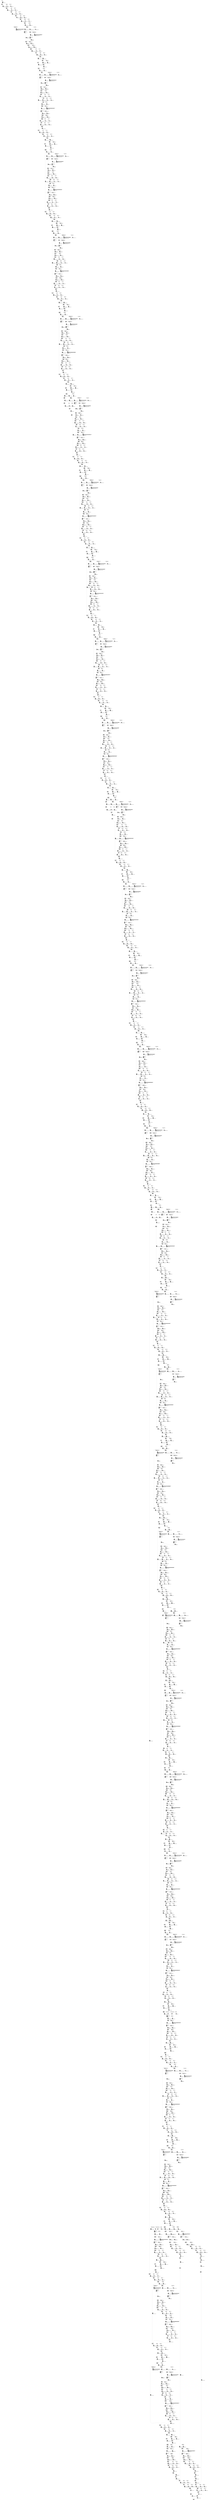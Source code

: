 digraph G {
graph [ fontsize=11 ];
node [ fontsize=11 ];
edge [ fontsize=10 ];
rankdir=BU
ranksep=1.5
nodesep=1
splines=spline
compound=true
Graphinfo [ label="" shape=plaintext, style=rounded, color=black, fontname="Arial-Bold" ];
Conv2D_300_off_bias_525 [ label="{ { <i0> 0} |  [1349]\lConv2D_300_off_bias_525\l(bytes=256 , 0.022% of total)\l\l 0 0 0 0 ... | { <o0> 0} }", shape=record, color=black, style=rounded  ] ;
Conv2D_11_weights_submask_0_0_3_0_32_1_2_5_620 [ label="{ { <i0> 0} |  [49]\lConv2D_11_weights_submask_0_0_3_0_32_1_2_5_620\l(bytes=320 , 0.027% of total)\l\l 0.325541 -0.723425 -0.922367 -0.253199 ... | { <o0> 0} }", shape=record, color=black, style=rounded  ] ;
Quantize_194_y_zero_point [ label="{ { <i0> 0} |  [870]\lQuantize_194_y_zero_point\l -9 | { <o0> 0} }", shape=record, color=black, style=rounded  ] ;
Conv2D_254_zero_off_447 [ label="{ { <i0> 0} |  [1137]\lConv2D_254_zero_off_447\l(bytes=1 , 8.6e-05% of total)\l\l 0 | { <o0> 0} }", shape=record, color=black, style=rounded  ] ;
Dequantize_16_x_zero_point [ label="{ { <i0> 0} |  [74]\lDequantize_16_x_zero_point\l 30 | { <o0> 0} }", shape=record, color=black, style=rounded  ] ;
Conv2D_173_weights_submask_0_0_0_0_256_1_3_5_649 [ label="{ { <i0> 0} |  [766]\lConv2D_173_weights_submask_0_0_0_0_256_1_3_5_649\l(bytes=3840 , 0.33% of total)\l\l 0.180856 0.0904282 0.421998 0.120571 ... | { <o0> 0} }", shape=record, color=black, style=rounded  ] ;
Quantize_228_y_zero_point [ label="{ { <i0> 0} |  [1024]\lQuantize_228_y_zero_point\l 17 | { <o0> 0} }", shape=record, color=black, style=rounded  ] ;
Conv2D_303_zero_off_528 [ label="{ { <i0> 0} |  [1357]\lConv2D_303_zero_off_528\l(bytes=1 , 8.6e-05% of total)\l\l 0 | { <o0> 0} }", shape=record, color=black, style=rounded  ] ;
Conv2D_149_weights_submask_0_0_3_0_128_1_2_5_646 [ label="{ { <i0> 0} |  [670]\lConv2D_149_weights_submask_0_0_3_0_128_1_2_5_646\l(bytes=1280 , 0.11% of total)\l\l -0.398438 -0.84375 -1.3125 -1.05469 ... | { <o0> 0} }", shape=record, color=black, style=rounded  ] ;
Conv2D_237_off_bias_426 [ label="{ { <i0> 0} |  [1068]\lConv2D_237_off_bias_426\l(bytes=512 , 0.044% of total)\l\l 0.756639 5.30847 2.63666 -0.0413681 ... | { <o0> 0} }", shape=record, color=black, style=rounded  ] ;
Quantize_86_y_zero_point [ label="{ { <i0> 0} |  [390]\lQuantize_86_y_zero_point\l -25 | { <o0> 0} }", shape=record, color=black, style=rounded  ] ;
Dequantize_211_x_zero_point [ label="{ { <i0> 0} |  [941]\lDequantize_211_x_zero_point\l -18 | { <o0> 0} }", shape=record, color=black, style=rounded  ] ;
Dequantize_147_x_zero_point [ label="{ { <i0> 0} |  [655]\lDequantize_147_x_zero_point\l 25 | { <o0> 0} }", shape=record, color=black, style=rounded  ] ;
Conv2D_203_weights_submask_0_0_0_0_256_1_3_5_655 [ label="{ { <i0> 0} |  [905]\lConv2D_203_weights_submask_0_0_0_0_256_1_3_5_655\l(bytes=3840 , 0.33% of total)\l\l -0.218565 0.797121 1.52996 0.732837 ... | { <o0> 0} }", shape=record, color=black, style=rounded  ] ;
Conv2D_21_mul_scale_61 [ label="{ { <i0> 0} |  [99]\lConv2D_21_mul_scale_61\l(bytes=64 , 0.0055% of total)\l\l 0.00317375 0.00478123 0.00381949 0.00906327 ... | { <o0> 0} }", shape=record, color=black, style=rounded  ] ;
Dequantize_33_x_zero_point [ label="{ { <i0> 0} |  [154]\lDequantize_33_x_zero_point\l -41 | { <o0> 0} }", shape=record, color=black, style=rounded  ] ;
Quantize_245_y_zero_point [ label="{ { <i0> 0} |  [1104]\lQuantize_245_y_zero_point\l -21 | { <o0> 0} }", shape=record, color=black, style=rounded  ] ;
Conv2D_320_zero_off_555 [ label="{ { <i0> 0} |  [1432]\lConv2D_320_zero_off_555\l(bytes=1 , 8.6e-05% of total)\l\l 0 | { <o0> 0} }", shape=record, color=black, style=rounded  ] ;
Pad_107_constant_value [ label="{ { <i0> 0} |  [473]\lPad_107_constant_value\l 0 | { <o0> 0} }", shape=record, color=black, style=rounded  ] ;
Conv2D_254_off_bias_453 [ label="{ { <i0> 0} |  [1148]\lConv2D_254_off_bias_453\l(bytes=512 , 0.044% of total)\l\l 0 0 0 0 ... | { <o0> 0} }", shape=record, color=black, style=rounded  ] ;
Conv2D_303_off_bias_534 [ label="{ { <i0> 0} |  [1363]\lConv2D_303_off_bias_534\l(bytes=256 , 0.022% of total)\l\l -0.130109 -0.380461 0.299245 5.0718 ... | { <o0> 0} }", shape=record, color=black, style=rounded  ] ;
Conv2D_85_weights_submask_0_0_3_0_64_1_2_5_634 [ label="{ { <i0> 0} |  [382]\lConv2D_85_weights_submask_0_0_3_0_64_1_2_5_634\l(bytes=640 , 0.055% of total)\l\l 0.45128 2.04688 -0.273991 -1.36996 ... | { <o0> 0} }", shape=record, color=black, style=rounded  ] ;
Quantize_261_y_zero_point [ label="{ { <i0> 0} |  [1172]\lQuantize_261_y_zero_point\l -22 | { <o0> 0} }", shape=record, color=black, style=rounded  ] ;
Conv2D_342_mul_scale_583 [ label="{ { <i0> 0} |  [1498]\lConv2D_342_mul_scale_583\l(bytes=12 , 0.001% of total)\l\l 0.000611955 0.000566232 0.000473399 0.00065306 ... | { <o0> 0} }", shape=record, color=black, style=rounded  ] ;
Quantize_197_y_zero_point [ label="{ { <i0> 0} |  [884]\lQuantize_197_y_zero_point\l 31 | { <o0> 0} }", shape=record, color=black, style=rounded  ] ;
Conv2D_272_zero_off_474 [ label="{ { <i0> 0} |  [1214]\lConv2D_272_zero_off_474\l(bytes=1 , 8.6e-05% of total)\l\l 0 | { <o0> 0} }", shape=record, color=black, style=rounded  ] ;
Conv2D_257_zero_off_456 [ label="{ { <i0> 0} |  [1156]\lConv2D_257_zero_off_456\l(bytes=1 , 8.6e-05% of total)\l\l 0 | { <o0> 0} }", shape=record, color=black, style=rounded  ] ;
Conv2D_21_weights_submask_0_0_0_0_32_1_3_5_621 [ label="{ { <i0> 0} |  [92]\lConv2D_21_weights_submask_0_0_0_0_32_1_3_5_621\l(bytes=480 , 0.041% of total)\l\l -0.362359 -0.426304 -0.511565 -0.191837 ... | { <o0> 0} }", shape=record, color=black, style=rounded  ] ;
Dequantize_19_x_zero_point [ label="{ { <i0> 0} |  [81]\lDequantize_19_x_zero_point\l 24 | { <o0> 0} }", shape=record, color=black, style=rounded  ] ;
Pad_161_constant_value [ label="{ { <i0> 0} |  [714]\lPad_161_constant_value\l 0 | { <o0> 0} }", shape=record, color=black, style=rounded  ] ;
Quantize_89_y_zero_point [ label="{ { <i0> 0} |  [404]\lQuantize_89_y_zero_point\l 24 | { <o0> 0} }", shape=record, color=black, style=rounded  ] ;
Quantize_311_y_zero_point [ label="{ { <i0> 0} |  [1399]\lQuantize_311_y_zero_point\l -25 | { <o0> 0} }", shape=record, color=black, style=rounded  ] ;
Dequantize_165_x_zero_point [ label="{ { <i0> 0} |  [734]\lDequantize_165_x_zero_point\l 40 | { <o0> 0} }", shape=record, color=black, style=rounded  ] ;
Conv2D_320_off_bias_561 [ label="{ { <i0> 0} |  [1438]\lConv2D_320_off_bias_561\l(bytes=72 , 0.0062% of total)\l\l -0.195284 -0.0960193 2.35358 2.35056 ... | { <o0> 0} }", shape=record, color=black, style=rounded  ] ;
Dequantize_181_x_zero_point [ label="{ { <i0> 0} |  [800]\lDequantize_181_x_zero_point\l -19 | { <o0> 0} }", shape=record, color=black, style=rounded  ] ;
Conv2D_272_off_bias_480 [ label="{ { <i0> 0} |  [1225]\lConv2D_272_off_bias_480\l(bytes=512 , 0.044% of total)\l\l 0 0 0 0 ... | { <o0> 0} }", shape=record, color=black, style=rounded  ] ;
Conv2D_24_mul_scale_70 [ label="{ { <i0> 0} |  [113]\lConv2D_24_mul_scale_70\l(bytes=64 , 0.0055% of total)\l\l 0.00020953 0.000371546 0.000429833 0.000305524 ... | { <o0> 0} }", shape=record, color=black, style=rounded  ] ;
Conv2D_254_weights_submask_0_0_0_0_256_1_3_5_665 [ label="{ { <i0> 0} |  [1139]\lConv2D_254_weights_submask_0_0_0_0_256_1_3_5_665\l(bytes=3840 , 0.33% of total)\l\l 0.951649 0.815699 -0.747724 0.761319 ... | { <o0> 0} }", shape=record, color=black, style=rounded  ] ;
Dequantize_36_x_zero_point [ label="{ { <i0> 0} |  [168]\lDequantize_36_x_zero_point\l 2 | { <o0> 0} }", shape=record, color=black, style=rounded  ] ;
Quantize_248_y_zero_point [ label="{ { <i0> 0} |  [1118]\lQuantize_248_y_zero_point\l 29 | { <o0> 0} }", shape=record, color=black, style=rounded  ] ;
Conv2D_257_off_bias_462 [ label="{ { <i0> 0} |  [1162]\lConv2D_257_off_bias_462\l(bytes=512 , 0.044% of total)\l\l 4.23456 3.25373 -2.45922 -4.92564 ... | { <o0> 0} }", shape=record, color=black, style=rounded  ] ;
Conv2D_275_zero_off_483 [ label="{ { <i0> 0} |  [1233]\lConv2D_275_zero_off_483\l(bytes=1 , 8.6e-05% of total)\l\l 0 | { <o0> 0} }", shape=record, color=black, style=rounded  ] ;
Conv2D_282_weights_submask_0_0_3_0_256_1_2_5_670 [ label="{ { <i0> 0} |  [1267]\lConv2D_282_weights_submask_0_0_3_0_256_1_2_5_670\l(bytes=2560 , 0.22% of total)\l\l -0.889379 0.112174 1.01758 -0.0640994 ... | { <o0> 0} }", shape=record, color=black, style=rounded  ] ;
Conv2D_41_off_bias_102 [ label="{ { <i0> 0} |  [195]\lConv2D_41_off_bias_102\l(bytes=64 , 0.0055% of total)\l\l 0 0 0 0 ... | { <o0> 0} }", shape=record, color=black, style=rounded  ] ;
Conv2D_95_weights_submask_0_0_0_0_64_1_3_5_635 [ label="{ { <i0> 0} |  [425]\lConv2D_95_weights_submask_0_0_0_0_64_1_3_5_635\l(bytes=960 , 0.082% of total)\l\l 0.0933809 0.0466905 -0.0466905 0.280143 ... | { <o0> 0} }", shape=record, color=black, style=rounded  ] ;
Dequantize_216_x_zero_point [ label="{ { <i0> 0} |  [968]\lDequantize_216_x_zero_point\l 10 | { <o0> 0} }", shape=record, color=black, style=rounded  ] ;
PReLU_319_alpha [ label="{ { <i0> 0} |  [1429]\lPReLU_319_alpha\l(bytes=128 , 0.011% of total)\l\l -0.340536 0.0928734 0.185747 0 ... | { <o0> 0} }", shape=record, color=black, style=rounded  ] ;
PReLU_309_alpha [ label="{ { <i0> 0} |  [1382]\lPReLU_309_alpha\l(bytes=128 , 0.011% of total)\l\l -0.963952 -0.289186 0.674766 -0.0963952 ... | { <o0> 0} }", shape=record, color=black, style=rounded  ] ;
PReLU_296_alpha [ label="{ { <i0> 0} |  [1328]\lPReLU_296_alpha\l(bytes=128 , 0.011% of total)\l\l -0.473825 -0.75812 0.884473 0.821297 ... | { <o0> 0} }", shape=record, color=black, style=rounded  ] ;
PReLU_291_alpha [ label="{ { <i0> 0} |  [1305]\lPReLU_291_alpha\l(bytes=256 , 0.022% of total)\l\l -0.0176858 0.106115 0.901975 0.0176858 ... | { <o0> 0} }", shape=record, color=black, style=rounded  ] ;
PReLU_281_alpha [ label="{ { <i0> 0} |  [1258]\lPReLU_281_alpha\l(bytes=256 , 0.022% of total)\l\l 0 0.0402928 -0.362635 0.0402928 ... | { <o0> 0} }", shape=record, color=black, style=rounded  ] ;
PReLU_268_alpha [ label="{ { <i0> 0} |  [1204]\lPReLU_268_alpha\l(bytes=256 , 0.022% of total)\l\l -0.457262 0.0554257 0.0415693 -0.609683 ... | { <o0> 0} }", shape=record, color=black, style=rounded  ] ;
PReLU_263_alpha [ label="{ { <i0> 0} |  [1181]\lPReLU_263_alpha\l(bytes=256 , 0.022% of total)\l\l -0.312946 -0.642363 0.230592 -0.642363 ... | { <o0> 0} }", shape=record, color=black, style=rounded  ] ;
PReLU_253_alpha [ label="{ { <i0> 0} |  [1134]\lPReLU_253_alpha\l(bytes=256 , 0.022% of total)\l\l 0.823004 0.752461 -1.01112 0.141086 ... | { <o0> 0} }", shape=record, color=black, style=rounded  ] ;
PReLU_243_alpha [ label="{ { <i0> 0} |  [1087]\lPReLU_243_alpha\l(bytes=256 , 0.022% of total)\l\l 0.161663 0.143701 2.28125 -0.431102 ... | { <o0> 0} }", shape=record, color=black, style=rounded  ] ;
PReLU_233_alpha [ label="{ { <i0> 0} |  [1040]\lPReLU_233_alpha\l(bytes=256 , 0.022% of total)\l\l 0.496063 0.716535 0.496063 -0.220472 ... | { <o0> 0} }", shape=record, color=black, style=rounded  ] ;
PReLU_223_alpha [ label="{ { <i0> 0} |  [995]\lPReLU_223_alpha\l(bytes=256 , 0.022% of total)\l\l 0.452464 0.387826 0.991111 -0.0215459 ... | { <o0> 0} }", shape=record, color=black, style=rounded  ] ;
PReLU_212_alpha [ label="{ { <i0> 0} |  [947]\lPReLU_212_alpha\l(bytes=256 , 0.022% of total)\l\l -0.424689 -0.226501 0.679503 1.38732 ... | { <o0> 0} }", shape=record, color=black, style=rounded  ] ;
PReLU_202_alpha [ label="{ { <i0> 0} |  [900]\lPReLU_202_alpha\l(bytes=256 , 0.022% of total)\l\l 0.457908 0.201479 0.805918 0.604438 ... | { <o0> 0} }", shape=record, color=black, style=rounded  ] ;
PReLU_192_alpha [ label="{ { <i0> 0} |  [853]\lPReLU_192_alpha\l(bytes=256 , 0.022% of total)\l\l 0 1.06961 0.877076 1.71137 ... | { <o0> 0} }", shape=record, color=black, style=rounded  ] ;
PReLU_182_alpha [ label="{ { <i0> 0} |  [806]\lPReLU_182_alpha\l(bytes=256 , 0.022% of total)\l\l -0.508797 -0.282665 1.58292 0.381598 ... | { <o0> 0} }", shape=record, color=black, style=rounded  ] ;
PReLU_172_alpha [ label="{ { <i0> 0} |  [761]\lPReLU_172_alpha\l(bytes=256 , 0.022% of total)\l\l -1.02562 0.303888 0.987635 1.02562 ... | { <o0> 0} }", shape=record, color=black, style=rounded  ] ;
PReLU_158_alpha [ label="{ { <i0> 0} |  [708]\lPReLU_158_alpha\l(bytes=128 , 0.011% of total)\l\l -0.101316 0.118203 0.692329 0.878076 ... | { <o0> 0} }", shape=record, color=black, style=rounded  ] ;
PReLU_148_alpha [ label="{ { <i0> 0} |  [661]\lPReLU_148_alpha\l(bytes=128 , 0.011% of total)\l\l -0.128629 0.278697 1.36133 0.493079 ... | { <o0> 0} }", shape=record, color=black, style=rounded  ] ;
PReLU_138_alpha [ label="{ { <i0> 0} |  [614]\lPReLU_138_alpha\l(bytes=128 , 0.011% of total)\l\l -0.305679 0.37846 0.844258 1.84863 ... | { <o0> 0} }", shape=record, color=black, style=rounded  ] ;
PReLU_128_alpha [ label="{ { <i0> 0} |  [567]\lPReLU_128_alpha\l(bytes=128 , 0.011% of total)\l\l -0.0610159 0.793207 1.31794 0.829817 ... | { <o0> 0} }", shape=record, color=black, style=rounded  ] ;
PReLU_118_alpha [ label="{ { <i0> 0} |  [520]\lPReLU_118_alpha\l(bytes=128 , 0.011% of total)\l\l 0.614696 0.19319 0.649822 0.843012 ... | { <o0> 0} }", shape=record, color=black, style=rounded  ] ;
PReLU_104_alpha [ label="{ { <i0> 0} |  [467]\lPReLU_104_alpha\l(bytes=64 , 0.0055% of total)\l\l -1.77734 0.153943 0.783711 0.825695 ... | { <o0> 0} }", shape=record, color=black, style=rounded  ] ;
Conv2D_41_mul_scale_97 [ label="{ { <i0> 0} |  [193]\lConv2D_41_mul_scale_97\l(bytes=64 , 0.0055% of total)\l\l 0.00204168 0.00218092 0.00139164 0.00455556 ... | { <o0> 0} }", shape=record, color=black, style=rounded  ] ;
Dequantize_232_x_zero_point [ label="{ { <i0> 0} |  [1034]\lDequantize_232_x_zero_point\l 3 | { <o0> 0} }", shape=record, color=black, style=rounded  ] ;
Quantize_314_y_zero_point [ label="{ { <i0> 0} |  [1413]\lQuantize_314_y_zero_point\l 11 | { <o0> 0} }", shape=record, color=black, style=rounded  ] ;
Dequantize_168_x_zero_point [ label="{ { <i0> 0} |  [748]\lDequantize_168_x_zero_point\l -14 | { <o0> 0} }", shape=record, color=black, style=rounded  ] ;
Conv2D_203_subm_1_Pad_1_pads_Out [ label="{ { <i0> 0} |  [907]\lConv2D_203_subm_1_Pad_1_pads_Out\l 0 0 -1 2 ... | { <o0> 0} }", shape=record, color=black, style=rounded  ] ;
Conv2D_227_mul_scale_403 [ label="{ { <i0> 0} |  [1019]\lConv2D_227_mul_scale_403\l(bytes=512 , 0.044% of total)\l\l 0.000330162 0.000348183 0.000201551 0.000237056 ... | { <o0> 0} }", shape=record, color=black, style=rounded  ] ;
Conv2D_44_zero_off_105 [ label="{ { <i0> 0} |  [203]\lConv2D_44_zero_off_105\l(bytes=1 , 8.6e-05% of total)\l\l 0 | { <o0> 0} }", shape=record, color=black, style=rounded  ] ;
Quantize_266_y_zero_point [ label="{ { <i0> 0} |  [1195]\lQuantize_266_y_zero_point\l 4 | { <o0> 0} }", shape=record, color=black, style=rounded  ] ;
Dequantize_9_x_scale [ label="{ { <i0> 0} |  [33]\lDequantize_9_x_scale\l 0.0658633 | { <o0> 0} }", shape=record, color=black, style=rounded  ] ;
Dequantize_6_x_scale [ label="{ { <i0> 0} |  [14]\lDequantize_6_x_scale\l 0.00392157 | { <o0> 0} }", shape=record, color=black, style=rounded  ] ;
Dequantize_4_x_scale [ label="{ { <i0> 0} |  [8]\lDequantize_4_x_scale\l 0.00392157 | { <o0> 0} }", shape=record, color=black, style=rounded  ] ;
Dequantize_2_x_scale [ label="{ { <i0> 0} |  [2]\lDequantize_2_x_scale\l 0.00392157 | { <o0> 0} }", shape=record, color=black, style=rounded  ] ;
Conv2D_112_zero_off_210 [ label="{ { <i0> 0} |  [495]\lConv2D_112_zero_off_210\l(bytes=1 , 8.6e-05% of total)\l\l 0 | { <o0> 0} }", shape=record, color=black, style=rounded  ] ;
Conv2D_275_off_bias_489 [ label="{ { <i0> 0} |  [1239]\lConv2D_275_off_bias_489\l(bytes=512 , 0.044% of total)\l\l 1.59673 0.621493 0.321977 4.48058 ... | { <o0> 0} }", shape=record, color=black, style=rounded  ] ;
Conv2D_244_weights_submask_0_0_3_0_256_1_2_5_664 [ label="{ { <i0> 0} |  [1096]\lConv2D_244_weights_submask_0_0_3_0_256_1_2_5_664\l(bytes=2560 , 0.22% of total)\l\l 0.738927 1.66259 -0.329878 1.67578 ... | { <o0> 0} }", shape=record, color=black, style=rounded  ] ;
Dequantize_70_x_zero_point [ label="{ { <i0> 0} |  [315]\lDequantize_70_x_zero_point\l 39 | { <o0> 0} }", shape=record, color=black, style=rounded  ] ;
Dequantize_39_x_zero_point [ label="{ { <i0> 0} |  [175]\lDequantize_39_x_zero_point\l -25 | { <o0> 0} }", shape=record, color=black, style=rounded  ] ;
Conv2D_326_zero_off_564 [ label="{ { <i0> 0} |  [1450]\lConv2D_326_zero_off_564\l(bytes=1 , 8.6e-05% of total)\l\l 0 | { <o0> 0} }", shape=record, color=black, style=rounded  ] ;
Resize_292_size [ label="{ { <i0> 0} |  [1308]\lResize_292_size\l 1 256 24 24 | { <o0> 0} }", shape=record, color=black, style=rounded  ] ;
Resize_264_size [ label="{ { <i0> 0} |  [1184]\lResize_264_size\l 1 256 12 12 | { <o0> 0} }", shape=record, color=black, style=rounded  ] ;
Conv2D_293_zero_off_510 [ label="{ { <i0> 0} |  [1310]\lConv2D_293_zero_off_510\l(bytes=1 , 8.6e-05% of total)\l\l 0 | { <o0> 0} }", shape=record, color=black, style=rounded  ] ;
Dequantize_185_x_zero_point [ label="{ { <i0> 0} |  [826]\lDequantize_185_x_zero_point\l 2 | { <o0> 0} }", shape=record, color=black, style=rounded  ] ;
Quantize_102_y_zero_point [ label="{ { <i0> 0} |  [458]\lQuantize_102_y_zero_point\l 4 | { <o0> 0} }", shape=record, color=black, style=rounded  ] ;
Conv2D_342_zero_off_582 [ label="{ { <i0> 0} |  [1494]\lConv2D_342_zero_off_582\l(bytes=1 , 8.6e-05% of total)\l\l 0 | { <o0> 0} }", shape=record, color=black, style=rounded  ] ;
Quantize_283_y_zero_point [ label="{ { <i0> 0} |  [1275]\lQuantize_283_y_zero_point\l -51 | { <o0> 0} }", shape=record, color=black, style=rounded  ] ;
Conv2D_44_off_bias_111 [ label="{ { <i0> 0} |  [209]\lConv2D_44_off_bias_111\l(bytes=64 , 0.0055% of total)\l\l 0.663989 -0.697722 -1.32692 0.325921 ... | { <o0> 0} }", shape=record, color=black, style=rounded  ] ;
Dequantize_219_x_zero_point [ label="{ { <i0> 0} |  [982]\lDequantize_219_x_zero_point\l 3 | { <o0> 0} }", shape=record, color=black, style=rounded  ] ;
Conv2D_163_weights_submask_0_0_3_0_128_1_2_5_648 [ label="{ { <i0> 0} |  [723]\lConv2D_163_weights_submask_0_0_3_0_128_1_2_5_648\l(bytes=1280 , 0.11% of total)\l\l -0.633489 -1.06693 -1.26698 -0.533465 ... | { <o0> 0} }", shape=record, color=black, style=rounded  ] ;
Conv2D_112_off_bias_216 [ label="{ { <i0> 0} |  [501]\lConv2D_112_off_bias_216\l(bytes=256 , 0.022% of total)\l\l -0.128851 -1.53404 0.0714274 0.999432 ... | { <o0> 0} }", shape=record, color=black, style=rounded  ] ;
Conv2D_300_mul_scale_520 [ label="{ { <i0> 0} |  [1347]\lConv2D_300_mul_scale_520\l(bytes=256 , 0.022% of total)\l\l 0.00434644 0.00313827 0.00463309 0.00184623 ... | { <o0> 0} }", shape=record, color=black, style=rounded  ] ;
Conv2D_254_subm_1_Pad_1_pads_Out [ label="{ { <i0> 0} |  [1141]\lConv2D_254_subm_1_Pad_1_pads_Out\l 0 0 -1 2 ... | { <o0> 0} }", shape=record, color=black, style=rounded  ] ;
Quantize_317_y_zero_point [ label="{ { <i0> 0} |  [1420]\lQuantize_317_y_zero_point\l 22 | { <o0> 0} }", shape=record, color=black, style=rounded  ] ;
Conv2D_326_off_bias_570 [ label="{ { <i0> 0} |  [1456]\lConv2D_326_off_bias_570\l(bytes=4 , 0.00034% of total)\l\l 0.255989 -0.591515 | { <o0> 0} }", shape=record, color=black, style=rounded  ] ;
Conv2D_193_weights_submask_0_0_0_0_256_1_3_5_653 [ label="{ { <i0> 0} |  [858]\lConv2D_193_weights_submask_0_0_0_0_256_1_3_5_653\l(bytes=3840 , 0.33% of total)\l\l 0.176704 0.353408 0.318067 0.318067 ... | { <o0> 0} }", shape=record, color=black, style=rounded  ] ;
Quantize_3_y_zero_point [ label="{ { <i0> 0} |  [6]\lQuantize_3_y_zero_point\l 0 | { <o0> 0} }", shape=record, color=black, style=rounded  ] ;
Conv2D_293_off_bias_516 [ label="{ { <i0> 0} |  [1316]\lConv2D_293_off_bias_516\l(bytes=256 , 0.022% of total)\l\l -1.42384 -0.575679 0.788652 1.32908 ... | { <o0> 0} }", shape=record, color=black, style=rounded  ] ;
Conv2D_21_weights_submask_0_0_3_0_32_1_2_5_622 [ label="{ { <i0> 0} |  [96]\lConv2D_21_weights_submask_0_0_3_0_32_1_2_5_622\l(bytes=320 , 0.027% of total)\l\l -0.191837 0.127891 -0.575511 -0.149206 ... | { <o0> 0} }", shape=record, color=black, style=rounded  ] ;
Quantize_333_y_zero_point [ label="{ { <i0> 0} |  [1477]\lQuantize_333_y_zero_point\l -10 | { <o0> 0} }", shape=record, color=black, style=rounded  ] ;
Conv2D_282_subm_1_Pad_1_pads_Out [ label="{ { <i0> 0} |  [1265]\lConv2D_282_subm_1_Pad_1_pads_Out\l 0 0 -1 2 ... | { <o0> 0} }", shape=record, color=black, style=rounded  ] ;
Dequantize_57_x_zero_point [ label="{ { <i0> 0} |  [254]\lDequantize_57_x_zero_point\l -27 | { <o0> 0} }", shape=record, color=black, style=rounded  ] ;
Conv2D_342_off_bias_588 [ label="{ { <i0> 0} |  [1500]\lConv2D_342_off_bias_588\l(bytes=12 , 0.001% of total)\l\l 0.0489564 0.0917295 -0.136812 -0.231836 ... | { <o0> 0} }", shape=record, color=black, style=rounded  ] ;
Conv2D_206_mul_scale_370 [ label="{ { <i0> 0} |  [926]\lConv2D_206_mul_scale_370\l(bytes=512 , 0.044% of total)\l\l 0.00011814 0.000164986 8.09131e-05 0.000132454 ... | { <o0> 0} }", shape=record, color=black, style=rounded  ] ;
Conv2D_58_mul_scale_124 [ label="{ { <i0> 0} |  [260]\lConv2D_58_mul_scale_124\l(bytes=128 , 0.011% of total)\l\l 0.000440072 0.000574066 0.000212044 0.000366953 ... | { <o0> 0} }", shape=record, color=black, style=rounded  ] ;
Dequantize_236_x_zero_point [ label="{ { <i0> 0} |  [1060]\lDequantize_236_x_zero_point\l -14 | { <o0> 0} }", shape=record, color=black, style=rounded  ] ;
Quantize_120_y_zero_point [ label="{ { <i0> 0} |  [537]\lQuantize_120_y_zero_point\l -1 | { <o0> 0} }", shape=record, color=black, style=rounded  ] ;
Dequantize_73_x_zero_point [ label="{ { <i0> 0} |  [322]\lDequantize_73_x_zero_point\l 9 | { <o0> 0} }", shape=record, color=black, style=rounded  ] ;
Dequantize_252_x_zero_point [ label="{ { <i0> 0} |  [1128]\lDequantize_252_x_zero_point\l -8 | { <o0> 0} }", shape=record, color=black, style=rounded  ] ;
Conv2D_166_mul_scale_301 [ label="{ { <i0> 0} |  [740]\lConv2D_166_mul_scale_301\l(bytes=512 , 0.044% of total)\l\l 0.000194092 0.000200889 0.000209143 0.000245923 ... | { <o0> 0} }", shape=record, color=black, style=rounded  ] ;
Dequantize_188_x_zero_point [ label="{ { <i0> 0} |  [840]\lDequantize_188_x_zero_point\l 26 | { <o0> 0} }", shape=record, color=black, style=rounded  ] ;
Conv2D_109_weights_submask_0_0_0_0_64_1_3_5_637 [ label="{ { <i0> 0} |  [478]\lConv2D_109_weights_submask_0_0_0_0_64_1_3_5_637\l(bytes=960 , 0.082% of total)\l\l 0.539616 0.916093 0.865896 0.401575 ... | { <o0> 0} }", shape=record, color=black, style=rounded  ] ;
Quantize_12_y_zero_point [ label="{ { <i0> 0} |  [57]\lQuantize_12_y_zero_point\l -17 | { <o0> 0} }", shape=record, color=black, style=rounded  ] ;
Quantize_286_y_zero_point [ label="{ { <i0> 0} |  [1289]\lQuantize_286_y_zero_point\l 39 | { <o0> 0} }", shape=record, color=black, style=rounded  ] ;
Quantize_5_y_zero_point [ label="{ { <i0> 0} |  [12]\lQuantize_5_y_zero_point\l -128 | { <o0> 0} }", shape=record, color=black, style=rounded  ] ;
Conv2D_132_zero_off_246 [ label="{ { <i0> 0} |  [589]\lConv2D_132_zero_off_246\l(bytes=1 , 8.6e-05% of total)\l\l 0 | { <o0> 0} }", shape=record, color=black, style=rounded  ] ;
Dequantize_90_x_zero_point [ label="{ { <i0> 0} |  [407]\lDequantize_90_x_zero_point\l 24 | { <o0> 0} }", shape=record, color=black, style=rounded  ] ;
Dequantize_302_x_zero_point [ label="{ { <i0> 0} |  [1355]\lDequantize_302_x_zero_point\l 21 | { <o0> 0} }", shape=record, color=black, style=rounded  ] ;
Conv2D_65_zero_off_132 [ label="{ { <i0> 0} |  [284]\lConv2D_65_zero_off_132\l(bytes=1 , 8.6e-05% of total)\l\l 0 | { <o0> 0} }", shape=record, color=black, style=rounded  ] ;
Conv2D_234_mul_scale_412 [ label="{ { <i0> 0} |  [1052]\lConv2D_234_mul_scale_412\l(bytes=512 , 0.044% of total)\l\l 0.00519716 0.00184654 0.00696123 0.00318148 ... | { <o0> 0} }", shape=record, color=black, style=rounded  ] ;
Conv2D_183_weights_submask_0_0_3_0_256_1_2_5_652 [ label="{ { <i0> 0} |  [815]\lConv2D_183_weights_submask_0_0_3_0_256_1_2_5_652\l(bytes=2560 , 0.22% of total)\l\l 0 0.544414 -0.408311 0.510388 ... | { <o0> 0} }", shape=record, color=black, style=rounded  ] ;
Conv2D_95_weights_submask_0_0_3_0_64_1_2_5_636 [ label="{ { <i0> 0} |  [429]\lConv2D_95_weights_submask_0_0_3_0_64_1_2_5_636\l(bytes=640 , 0.055% of total)\l\l 0.0933809 0.326833 -0.840428 -0.420214 ... | { <o0> 0} }", shape=record, color=black, style=rounded  ] ;
Dequantize_239_x_zero_point [ label="{ { <i0> 0} |  [1074]\lDequantize_239_x_zero_point\l 22 | { <o0> 0} }", shape=record, color=black, style=rounded  ] ;
Conv2D_257_mul_scale_457 [ label="{ { <i0> 0} |  [1160]\lConv2D_257_mul_scale_457\l(bytes=512 , 0.044% of total)\l\l 0.000595662 0.00036604 0.000522793 0.000484664 ... | { <o0> 0} }", shape=record, color=black, style=rounded  ] ;
Conv2D_122_mul_scale_229 [ label="{ { <i0> 0} |  [546]\lConv2D_122_mul_scale_229\l(bytes=256 , 0.022% of total)\l\l 0.000509076 0.000546746 5.6277e-05 0.000405482 ... | { <o0> 0} }", shape=record, color=black, style=rounded  ] ;
Conv2D_31_weights_submask_0_0_0_0_32_1_3_5_623 [ label="{ { <i0> 0} |  [139]\lConv2D_31_weights_submask_0_0_0_0_32_1_3_5_623\l(bytes=480 , 0.041% of total)\l\l 0.0333723 -0.667446 -1.16803 0.333723 ... | { <o0> 0} }", shape=record, color=black, style=rounded  ] ;
Quantize_123_y_zero_point [ label="{ { <i0> 0} |  [551]\lQuantize_123_y_zero_point\l 37 | { <o0> 0} }", shape=record, color=black, style=rounded  ] ;
Conv2D_132_off_bias_252 [ label="{ { <i0> 0} |  [595]\lConv2D_132_off_bias_252\l(bytes=256 , 0.022% of total)\l\l -0.0368874 0.932934 -0.0750741 0.173428 ... | { <o0> 0} }", shape=record, color=black, style=rounded  ] ;
Conv2D_244_subm_1_Pad_1_pads_Out [ label="{ { <i0> 0} |  [1094]\lConv2D_244_subm_1_Pad_1_pads_Out\l 0 0 -1 2 ... | { <o0> 0} }", shape=record, color=black, style=rounded  ] ;
Pad_161_pads [ label="{ { <i0> 0} |  [713]\lPad_161_pads\l 0 0 0 0 ... | { <o0> 0} }", shape=record, color=black, style=rounded  ] ;
Pad_107_pads [ label="{ { <i0> 0} |  [472]\lPad_107_pads\l 0 0 0 0 ... | { <o0> 0} }", shape=record, color=black, style=rounded  ] ;
Conv2D_129_weights_submask_0_0_0_0_128_1_3_5_641 [ label="{ { <i0> 0} |  [572]\lConv2D_129_weights_submask_0_0_0_0_128_1_3_5_641\l(bytes=1920 , 0.16% of total)\l\l 0.0723887 -0.0241296 0.265425 0 ... | { <o0> 0} }", shape=record, color=black, style=rounded  ] ;
Conv2D_65_off_bias_138 [ label="{ { <i0> 0} |  [295]\lConv2D_65_off_bias_138\l(bytes=128 , 0.011% of total)\l\l 0 0 0 0 ... | { <o0> 0} }", shape=record, color=black, style=rounded  ] ;
Conv2D_272_subm_1_Pad_1_pads_Out [ label="{ { <i0> 0} |  [1218]\lConv2D_272_subm_1_Pad_1_pads_Out\l 0 0 -1 2 ... | { <o0> 0} }", shape=record, color=black, style=rounded  ] ;
Conv2D_119_zero_off_219 [ label="{ { <i0> 0} |  [523]\lConv2D_119_zero_off_219\l(bytes=1 , 8.6e-05% of total)\l\l 0 | { <o0> 0} }", shape=record, color=black, style=rounded  ] ;
Dequantize_271_x_zero_point [ label="{ { <i0> 0} |  [1212]\lDequantize_271_x_zero_point\l -31 | { <o0> 0} }", shape=record, color=black, style=rounded  ] ;
Pad_53_pads [ label="{ { <i0> 0} |  [233]\lPad_53_pads\l 0 0 0 0 ... | { <o0> 0} }", shape=record, color=black, style=rounded  ] ;
Quantize_15_y_zero_point [ label="{ { <i0> 0} |  [71]\lQuantize_15_y_zero_point\l 30 | { <o0> 0} }", shape=record, color=black, style=rounded  ] ;
Dequantize_77_x_zero_point [ label="{ { <i0> 0} |  [348]\lDequantize_77_x_zero_point\l 0 | { <o0> 0} }", shape=record, color=black, style=rounded  ] ;
Quantize_289_y_zero_point [ label="{ { <i0> 0} |  [1296]\lQuantize_289_y_zero_point\l 51 | { <o0> 0} }", shape=record, color=black, style=rounded  ] ;
Quantize_8_y_zero_point [ label="{ { <i0> 0} |  [31]\lQuantize_8_y_zero_point\l 12 | { <o0> 0} }", shape=record, color=black, style=rounded  ] ;
Dequantize_256_x_zero_point [ label="{ { <i0> 0} |  [1154]\lDequantize_256_x_zero_point\l 12 | { <o0> 0} }", shape=record, color=black, style=rounded  ] ;
Quantize_140_y_zero_point [ label="{ { <i0> 0} |  [631]\lQuantize_140_y_zero_point\l 8 | { <o0> 0} }", shape=record, color=black, style=rounded  ] ;
Conv2D_310_weights_submask_0_0_0_0_128_1_3_5_673 [ label="{ { <i0> 0} |  [1387]\lConv2D_310_weights_submask_0_0_0_0_128_1_3_5_673\l(bytes=1920 , 0.16% of total)\l\l 0.0598856 -0.0798474 -0.199619 -0.0199619 ... | { <o0> 0} }", shape=record, color=black, style=rounded  ] ;
Dequantize_93_x_zero_point [ label="{ { <i0> 0} |  [414]\lDequantize_93_x_zero_point\l -13 | { <o0> 0} }", shape=record, color=black, style=rounded  ] ;
Dequantize_305_x_zero_point [ label="{ { <i0> 0} |  [1369]\lDequantize_305_x_zero_point\l 43 | { <o0> 0} }", shape=record, color=black, style=rounded  ] ;
Conv2D_68_zero_off_141 [ label="{ { <i0> 0} |  [303]\lConv2D_68_zero_off_141\l(bytes=1 , 8.6e-05% of total)\l\l 0 | { <o0> 0} }", shape=record, color=black, style=rounded  ] ;
Conv2D_285_mul_scale_502 [ label="{ { <i0> 0} |  [1284]\lConv2D_285_mul_scale_502\l(bytes=512 , 0.044% of total)\l\l 0.000304444 0.000352321 0.000353008 0.000496639 ... | { <o0> 0} }", shape=record, color=black, style=rounded  ] ;
Conv2D_65_mul_scale_133 [ label="{ { <i0> 0} |  [293]\lConv2D_65_mul_scale_133\l(bytes=128 , 0.011% of total)\l\l 0.00182392 0.00207542 0.00178415 0.00360055 ... | { <o0> 0} }", shape=record, color=black, style=rounded  ] ;
Quantize_32_y_zero_point [ label="{ { <i0> 0} |  [151]\lQuantize_32_y_zero_point\l -41 | { <o0> 0} }", shape=record, color=black, style=rounded  ] ;
Quantize_339_y_zero_point [ label="{ { <i0> 0} |  [1488]\lQuantize_339_y_zero_point\l -10 | { <o0> 0} }", shape=record, color=black, style=rounded  ] ;
Conv2D_119_off_bias_225 [ label="{ { <i0> 0} |  [534]\lConv2D_119_off_bias_225\l(bytes=256 , 0.022% of total)\l\l 0 0 0 0 ... | { <o0> 0} }", shape=record, color=black, style=rounded  ] ;
Conv2D_152_zero_off_282 [ label="{ { <i0> 0} |  [683]\lConv2D_152_zero_off_282\l(bytes=1 , 8.6e-05% of total)\l\l 0 | { <o0> 0} }", shape=record, color=black, style=rounded  ] ;
Quantize_126_y_zero_point [ label="{ { <i0> 0} |  [558]\lQuantize_126_y_zero_point\l -7 | { <o0> 0} }", shape=record, color=black, style=rounded  ] ;
Dequantize_322_x_zero_point [ label="{ { <i0> 0} |  [1444]\lDequantize_322_x_zero_point\l -10 | { <o0> 0} }", shape=record, color=black, style=rounded  ] ;
Conv2D_119_mul_scale_220 [ label="{ { <i0> 0} |  [532]\lConv2D_119_mul_scale_220\l(bytes=256 , 0.022% of total)\l\l 0.00149561 0.00151955 0.0025284 0.00233917 ... | { <o0> 0} }", shape=record, color=black, style=rounded  ] ;
Conv2D_173_mul_scale_310 [ label="{ { <i0> 0} |  [773]\lConv2D_173_mul_scale_310\l(bytes=512 , 0.044% of total)\l\l 0.00238524 0.00239862 0.00128754 0.000686973 ... | { <o0> 0} }", shape=record, color=black, style=rounded  ] ;
Conv2D_119_weights_submask_0_0_3_0_128_1_2_5_640 [ label="{ { <i0> 0} |  [529]\lConv2D_119_weights_submask_0_0_3_0_128_1_2_5_640\l(bytes=1280 , 0.11% of total)\l\l -0.0605315 0 0.383366 0.181594 ... | { <o0> 0} }", shape=record, color=black, style=rounded  ] ;
Conv2D_85_zero_off_165 [ label="{ { <i0> 0} |  [376]\lConv2D_85_zero_off_165\l(bytes=1 , 8.6e-05% of total)\l\l 0 | { <o0> 0} }", shape=record, color=black, style=rounded  ] ;
Conv2D_88_mul_scale_175 [ label="{ { <i0> 0} |  [399]\lConv2D_88_mul_scale_175\l(bytes=128 , 0.011% of total)\l\l 0.000398099 0.000288756 0.000236048 0.000237909 ... | { <o0> 0} }", shape=record, color=black, style=rounded  ] ;
Conv2D_68_off_bias_147 [ label="{ { <i0> 0} |  [309]\lConv2D_68_off_bias_147\l(bytes=128 , 0.011% of total)\l\l -2.47838 1.39561 0.940438 0.121544 ... | { <o0> 0} }", shape=record, color=black, style=rounded  ] ;
Dequantize_274_x_zero_point [ label="{ { <i0> 0} |  [1231]\lDequantize_274_x_zero_point\l -25 | { <o0> 0} }", shape=record, color=black, style=rounded  ] ;
Quantize_18_y_zero_point [ label="{ { <i0> 0} |  [78]\lQuantize_18_y_zero_point\l 24 | { <o0> 0} }", shape=record, color=black, style=rounded  ] ;
Conv2D_41_subm_1_Pad_1_pads_Out [ label="{ { <i0> 0} |  [188]\lConv2D_41_subm_1_Pad_1_pads_Out\l 0 0 -1 2 ... | { <o0> 0} }", shape=record, color=black, style=rounded  ] ;
Conv2D_196_mul_scale_352 [ label="{ { <i0> 0} |  [879]\lConv2D_196_mul_scale_352\l(bytes=512 , 0.044% of total)\l\l 0.000185994 0.000128941 7.26351e-05 0.000129041 ... | { <o0> 0} }", shape=record, color=black, style=rounded  ] ;
Dequantize_290_x_zero_point [ label="{ { <i0> 0} |  [1299]\lDequantize_290_x_zero_point\l 51 | { <o0> 0} }", shape=record, color=black, style=rounded  ] ;
Dequantize_259_x_zero_point [ label="{ { <i0> 0} |  [1168]\lDequantize_259_x_zero_point\l 12 | { <o0> 0} }", shape=record, color=black, style=rounded  ] ;
Conv2D_300_weights_submask_0_0_3_0_128_1_2_5_672 [ label="{ { <i0> 0} |  [1344]\lConv2D_300_weights_submask_0_0_3_0_128_1_2_5_672\l(bytes=1280 , 0.11% of total)\l\l 0.188884 0.0629614 -1.22775 -0.125923 ... | { <o0> 0} }", shape=record, color=black, style=rounded  ] ;
PReLU_94_alpha [ label="{ { <i0> 0} |  [420]\lPReLU_94_alpha\l(bytes=64 , 0.0055% of total)\l\l 0.121309 0.576218 1.06145 0.818836 ... | { <o0> 0} }", shape=record, color=black, style=rounded  ] ;
PReLU_84_alpha [ label="{ { <i0> 0} |  [373]\lPReLU_84_alpha\l(bytes=64 , 0.0055% of total)\l\l -0.544999 0.225517 1.03362 0.958446 ... | { <o0> 0} }", shape=record, color=black, style=rounded  ] ;
PReLU_74_alpha [ label="{ { <i0> 0} |  [328]\lPReLU_74_alpha\l(bytes=64 , 0.0055% of total)\l\l -0.89813 0.112266 0.701664 0.589398 ... | { <o0> 0} }", shape=record, color=black, style=rounded  ] ;
PReLU_64_alpha [ label="{ { <i0> 0} |  [281]\lPReLU_64_alpha\l(bytes=64 , 0.0055% of total)\l\l 0.164708 0.850994 0.658834 1.31767 ... | { <o0> 0} }", shape=record, color=black, style=rounded  ] ;
PReLU_50_alpha [ label="{ { <i0> 0} |  [228]\lPReLU_50_alpha\l(bytes=32 , 0.0027% of total)\l\l -0.064284 1.47853 0.064284 0.899975 ... | { <o0> 0} }", shape=record, color=black, style=rounded  ] ;
PReLU_40_alpha [ label="{ { <i0> 0} |  [181]\lPReLU_40_alpha\l(bytes=32 , 0.0027% of total)\l\l -0.501999 -0.686946 -0.211368 1.01721 ... | { <o0> 0} }", shape=record, color=black, style=rounded  ] ;
PReLU_30_alpha [ label="{ { <i0> 0} |  [134]\lPReLU_30_alpha\l(bytes=32 , 0.0027% of total)\l\l 0.143332 -0.25083 -0.0716658 0.429995 ... | { <o0> 0} }", shape=record, color=black, style=rounded  ] ;
PReLU_20_alpha [ label="{ { <i0> 0} |  [87]\lPReLU_20_alpha\l(bytes=32 , 0.0027% of total)\l\l -1.07374 0.0842151 0.357914 0.0842151 ... | { <o0> 0} }", shape=record, color=black, style=rounded  ] ;
PReLU_10_alpha [ label="{ { <i0> 0} |  [40]\lPReLU_10_alpha\l(bytes=32 , 0.0027% of total)\l\l 1.57142 0.483514 -0.33846 1.08791 ... | { <o0> 0} }", shape=record, color=black, style=rounded  ] ;
Conv2D_234_subm_1_Pad_1_pads_Out [ label="{ { <i0> 0} |  [1047]\lConv2D_234_subm_1_Pad_1_pads_Out\l 0 0 -1 2 ... | { <o0> 0} }", shape=record, color=black, style=rounded  ] ;
Quantize_143_y_zero_point [ label="{ { <i0> 0} |  [645]\lQuantize_143_y_zero_point\l 62 | { <o0> 0} }", shape=record, color=black, style=rounded  ] ;
Dequantize_308_x_zero_point [ label="{ { <i0> 0} |  [1376]\lDequantize_308_x_zero_point\l 27 | { <o0> 0} }", shape=record, color=black, style=rounded  ] ;
Conv2D_152_off_bias_288 [ label="{ { <i0> 0} |  [689]\lConv2D_152_off_bias_288\l(bytes=256 , 0.022% of total)\l\l 0.264366 -2.76367 0.958423 -0.882338 ... | { <o0> 0} }", shape=record, color=black, style=rounded  ] ;
Conv2D_109_weights_submask_0_0_3_0_64_1_2_5_638 [ label="{ { <i0> 0} |  [482]\lConv2D_109_weights_submask_0_0_3_0_64_1_2_5_638\l(bytes=640 , 0.055% of total)\l\l 0.464321 0.916093 0.978839 0.489419 ... | { <o0> 0} }", shape=record, color=black, style=rounded  ] ;
Conv2D_203_zero_off_360 [ label="{ { <i0> 0} |  [903]\lConv2D_203_zero_off_360\l(bytes=1 , 8.6e-05% of total)\l\l 0 | { <o0> 0} }", shape=record, color=black, style=rounded  ] ;
Conv2D_85_off_bias_171 [ label="{ { <i0> 0} |  [387]\lConv2D_85_off_bias_171\l(bytes=128 , 0.011% of total)\l\l 0 0 0 0 ... | { <o0> 0} }", shape=record, color=black, style=rounded  ] ;
Conv2D_139_zero_off_255 [ label="{ { <i0> 0} |  [617]\lConv2D_139_zero_off_255\l(bytes=1 , 8.6e-05% of total)\l\l 0 | { <o0> 0} }", shape=record, color=black, style=rounded  ] ;
Quantize_35_y_zero_point [ label="{ { <i0> 0} |  [165]\lQuantize_35_y_zero_point\l 2 | { <o0> 0} }", shape=record, color=black, style=rounded  ] ;
Dequantize_340_x_zero_point [ label="{ { <i0> 0} |  [1491]\lDequantize_340_x_zero_point\l -10 | { <o0> 0} }", shape=record, color=black, style=rounded  ] ;
Dequantize_97_x_zero_point [ label="{ { <i0> 0} |  [440]\lDequantize_97_x_zero_point\l -36 | { <o0> 0} }", shape=record, color=black, style=rounded  ] ;
Dequantize_111_x_zero_point [ label="{ { <i0> 0} |  [493]\lDequantize_111_x_zero_point\l 17 | { <o0> 0} }", shape=record, color=black, style=rounded  ] ;
Conv2D_44_mul_scale_106 [ label="{ { <i0> 0} |  [207]\lConv2D_44_mul_scale_106\l(bytes=64 , 0.0055% of total)\l\l 0.000845846 0.00016518 0.000492728 0.000488637 ... | { <o0> 0} }", shape=record, color=black, style=rounded  ] ;
Conv2D_88_zero_off_174 [ label="{ { <i0> 0} |  [395]\lConv2D_88_zero_off_174\l(bytes=1 , 8.6e-05% of total)\l\l 0 | { <o0> 0} }", shape=record, color=black, style=rounded  ] ;
Conv2D_152_mul_scale_283 [ label="{ { <i0> 0} |  [687]\lConv2D_152_mul_scale_283\l(bytes=256 , 0.022% of total)\l\l 0.000106256 0.000149833 0.000175858 0.000157364 ... | { <o0> 0} }", shape=record, color=black, style=rounded  ] ;
Conv2D_31_weights_submask_0_0_3_0_32_1_2_5_624 [ label="{ { <i0> 0} |  [143]\lConv2D_31_weights_submask_0_0_3_0_32_1_2_5_624\l(bytes=320 , 0.027% of total)\l\l 0.166861 -0.367095 -0.767563 0.266978 ... | { <o0> 0} }", shape=record, color=black, style=rounded  ] ;
Dequantize_277_x_zero_point [ label="{ { <i0> 0} |  [1245]\lDequantize_277_x_zero_point\l 16 | { <o0> 0} }", shape=record, color=black, style=rounded  ] ;
Conv2D_203_off_bias_366 [ label="{ { <i0> 0} |  [914]\lConv2D_203_off_bias_366\l(bytes=512 , 0.044% of total)\l\l 0 0 0 0 ... | { <o0> 0} }", shape=record, color=black, style=rounded  ] ;
Conv2D_139_off_bias_261 [ label="{ { <i0> 0} |  [628]\lConv2D_139_off_bias_261\l(bytes=256 , 0.022% of total)\l\l 0 0 0 0 ... | { <o0> 0} }", shape=record, color=black, style=rounded  ] ;
Conv2D_332_mul_scale_574 [ label="{ { <i0> 0} |  [1472]\lConv2D_332_mul_scale_574\l(bytes=216 , 0.019% of total)\l\l 0.0020728 0.00211898 0.00135692 0.00135692 ... | { <o0> 0} }", shape=record, color=black, style=rounded  ] ;
Quantize_210_y_zero_point [ label="{ { <i0> 0} |  [938]\lQuantize_210_y_zero_point\l -18 | { <o0> 0} }", shape=record, color=black, style=rounded  ] ;
Quantize_146_y_zero_point [ label="{ { <i0> 0} |  [652]\lQuantize_146_y_zero_point\l 25 | { <o0> 0} }", shape=record, color=black, style=rounded  ] ;
Conv2D_224_weights_submask_0_0_0_0_256_1_3_5_659 [ label="{ { <i0> 0} |  [998]\lConv2D_224_weights_submask_0_0_0_0_256_1_3_5_659\l(bytes=3840 , 0.33% of total)\l\l -0.481668 -0.361251 0.42146 -0.441529 ... | { <o0> 0} }", shape=record, color=black, style=rounded  ] ;
Conv2D_206_zero_off_369 [ label="{ { <i0> 0} |  [922]\lConv2D_206_zero_off_369\l(bytes=1 , 8.6e-05% of total)\l\l 0 | { <o0> 0} }", shape=record, color=black, style=rounded  ] ;
Conv2D_88_off_bias_180 [ label="{ { <i0> 0} |  [401]\lConv2D_88_off_bias_180\l(bytes=128 , 0.011% of total)\l\l -2.03309 -0.677711 0.135964 1.01183 ... | { <o0> 0} }", shape=record, color=black, style=rounded  ] ;
Conv2D_173_zero_off_309 [ label="{ { <i0> 0} |  [764]\lConv2D_173_zero_off_309\l(bytes=1 , 8.6e-05% of total)\l\l 0 | { <o0> 0} }", shape=record, color=black, style=rounded  ] ;
Conv2D_31_subm_1_Pad_1_pads_Out [ label="{ { <i0> 0} |  [141]\lConv2D_31_subm_1_Pad_1_pads_Out\l 0 0 -1 2 ... | { <o0> 0} }", shape=record, color=black, style=rounded  ] ;
Quantize_38_y_zero_point [ label="{ { <i0> 0} |  [172]\lQuantize_38_y_zero_point\l -25 | { <o0> 0} }", shape=record, color=black, style=rounded  ] ;
Dequantize_114_x_zero_point [ label="{ { <i0> 0} |  [507]\lDequantize_114_x_zero_point\l 28 | { <o0> 0} }", shape=record, color=black, style=rounded  ] ;
Conv2D_224_subm_1_Pad_1_pads_Out [ label="{ { <i0> 0} |  [1000]\lConv2D_224_subm_1_Pad_1_pads_Out\l 0 0 -1 2 ... | { <o0> 0} }", shape=record, color=black, style=rounded  ] ;
Dequantize_97_x_scale [ label="{ { <i0> 0} |  [439]\lDequantize_97_x_scale\l 0.426287 | { <o0> 0} }", shape=record, color=black, style=rounded  ] ;
Dequantize_93_x_scale [ label="{ { <i0> 0} |  [413]\lDequantize_93_x_scale\l 0.101391 | { <o0> 0} }", shape=record, color=black, style=rounded  ] ;
Dequantize_90_x_scale [ label="{ { <i0> 0} |  [406]\lDequantize_90_x_scale\l 0.0907574 | { <o0> 0} }", shape=record, color=black, style=rounded  ] ;
Dequantize_87_x_scale [ label="{ { <i0> 0} |  [392]\lDequantize_87_x_scale\l 0.430089 | { <o0> 0} }", shape=record, color=black, style=rounded  ] ;
Dequantize_83_x_scale [ label="{ { <i0> 0} |  [366]\lDequantize_83_x_scale\l 0.127205 | { <o0> 0} }", shape=record, color=black, style=rounded  ] ;
Dequantize_80_x_scale [ label="{ { <i0> 0} |  [359]\lDequantize_80_x_scale\l 0.0859792 | { <o0> 0} }", shape=record, color=black, style=rounded  ] ;
Dequantize_77_x_scale [ label="{ { <i0> 0} |  [347]\lDequantize_77_x_scale\l 0.332355 | { <o0> 0} }", shape=record, color=black, style=rounded  ] ;
Dequantize_73_x_scale [ label="{ { <i0> 0} |  [321]\lDequantize_73_x_scale\l 0.11841 | { <o0> 0} }", shape=record, color=black, style=rounded  ] ;
Dequantize_70_x_scale [ label="{ { <i0> 0} |  [314]\lDequantize_70_x_scale\l 0.103369 | { <o0> 0} }", shape=record, color=black, style=rounded  ] ;
Dequantize_67_x_scale [ label="{ { <i0> 0} |  [300]\lDequantize_67_x_scale\l 0.493701 | { <o0> 0} }", shape=record, color=black, style=rounded  ] ;
Dequantize_63_x_scale [ label="{ { <i0> 0} |  [274]\lDequantize_63_x_scale\l 0.11483 | { <o0> 0} }", shape=record, color=black, style=rounded  ] ;
Dequantize_60_x_scale [ label="{ { <i0> 0} |  [267]\lDequantize_60_x_scale\l 0.10664 | { <o0> 0} }", shape=record, color=black, style=rounded  ] ;
Dequantize_57_x_scale [ label="{ { <i0> 0} |  [253]\lDequantize_57_x_scale\l 0.707641 | { <o0> 0} }", shape=record, color=black, style=rounded  ] ;
Dequantize_49_x_scale [ label="{ { <i0> 0} |  [221]\lDequantize_49_x_scale\l 0.0943386 | { <o0> 0} }", shape=record, color=black, style=rounded  ] ;
Dequantize_46_x_scale [ label="{ { <i0> 0} |  [214]\lDequantize_46_x_scale\l 0.0897463 | { <o0> 0} }", shape=record, color=black, style=rounded  ] ;
Dequantize_43_x_scale [ label="{ { <i0> 0} |  [200]\lDequantize_43_x_scale\l 0.532046 | { <o0> 0} }", shape=record, color=black, style=rounded  ] ;
Dequantize_39_x_scale [ label="{ { <i0> 0} |  [174]\lDequantize_39_x_scale\l 0.119425 | { <o0> 0} }", shape=record, color=black, style=rounded  ] ;
Dequantize_36_x_scale [ label="{ { <i0> 0} |  [167]\lDequantize_36_x_scale\l 0.116915 | { <o0> 0} }", shape=record, color=black, style=rounded  ] ;
Dequantize_33_x_scale [ label="{ { <i0> 0} |  [153]\lDequantize_33_x_scale\l 0.525276 | { <o0> 0} }", shape=record, color=black, style=rounded  ] ;
Dequantize_29_x_scale [ label="{ { <i0> 0} |  [127]\lDequantize_29_x_scale\l 0.214738 | { <o0> 0} }", shape=record, color=black, style=rounded  ] ;
Dequantize_26_x_scale [ label="{ { <i0> 0} |  [120]\lDequantize_26_x_scale\l 0.182172 | { <o0> 0} }", shape=record, color=black, style=rounded  ] ;
Dequantize_23_x_scale [ label="{ { <i0> 0} |  [106]\lDequantize_23_x_scale\l 0.574796 | { <o0> 0} }", shape=record, color=black, style=rounded  ] ;
Dequantize_19_x_scale [ label="{ { <i0> 0} |  [80]\lDequantize_19_x_scale\l 0.177435 | { <o0> 0} }", shape=record, color=black, style=rounded  ] ;
Dequantize_16_x_scale [ label="{ { <i0> 0} |  [73]\lDequantize_16_x_scale\l 0.186567 | { <o0> 0} }", shape=record, color=black, style=rounded  ] ;
Dequantize_13_x_scale [ label="{ { <i0> 0} |  [59]\lDequantize_13_x_scale\l 0.482742 | { <o0> 0} }", shape=record, color=black, style=rounded  ] ;
Dequantize_328_x_zero_point [ label="{ { <i0> 0} |  [1462]\lDequantize_328_x_zero_point\l 96 | { <o0> 0} }", shape=record, color=black, style=rounded  ] ;
Conv2D_95_mul_scale_184 [ label="{ { <i0> 0} |  [432]\lConv2D_95_mul_scale_184\l(bytes=128 , 0.011% of total)\l\l 0.00409955 0.00170004 0.000985729 0.00224152 ... | { <o0> 0} }", shape=record, color=black, style=rounded  ] ;
Dequantize_295_x_zero_point [ label="{ { <i0> 0} |  [1322]\lDequantize_295_x_zero_point\l 29 | { <o0> 0} }", shape=record, color=black, style=rounded  ] ;
Dequantize_344_x_zero_point [ label="{ { <i0> 0} |  [1506]\lDequantize_344_x_zero_point\l 96 | { <o0> 0} }", shape=record, color=black, style=rounded  ] ;
Conv2D_149_mul_scale_274 [ label="{ { <i0> 0} |  [673]\lConv2D_149_mul_scale_274\l(bytes=256 , 0.022% of total)\l\l 0.00130093 0.000692718 0.00238845 0.00173628 ... | { <o0> 0} }", shape=record, color=black, style=rounded  ] ;
Conv2D_206_off_bias_375 [ label="{ { <i0> 0} |  [928]\lConv2D_206_off_bias_375\l(bytes=512 , 0.044% of total)\l\l 0.884275 -0.314134 0.379401 0.336698 ... | { <o0> 0} }", shape=record, color=black, style=rounded  ] ;
Quantize_164_y_zero_point [ label="{ { <i0> 0} |  [731]\lQuantize_164_y_zero_point\l 40 | { <o0> 0} }", shape=record, color=black, style=rounded  ] ;
Dequantize_131_x_zero_point [ label="{ { <i0> 0} |  [587]\lDequantize_131_x_zero_point\l -5 | { <o0> 0} }", shape=record, color=black, style=rounded  ] ;
Conv2D_149_weights_submask_0_0_0_0_128_1_3_5_645 [ label="{ { <i0> 0} |  [666]\lConv2D_149_weights_submask_0_0_0_0_128_1_3_5_645\l(bytes=1920 , 0.16% of total)\l\l 0.09375 -0.28125 -0.492188 -0.164062 ... | { <o0> 0} }", shape=record, color=black, style=rounded  ] ;
Conv2D_173_off_bias_315 [ label="{ { <i0> 0} |  [775]\lConv2D_173_off_bias_315\l(bytes=512 , 0.044% of total)\l\l 0 0 0 0 ... | { <o0> 0} }", shape=record, color=black, style=rounded  ] ;
Conv2D_214_weights_submask_0_0_3_0_256_1_2_5_658 [ label="{ { <i0> 0} |  [957]\lConv2D_214_weights_submask_0_0_3_0_256_1_2_5_658\l(bytes=2560 , 0.22% of total)\l\l 0.714751 0.962929 0.893439 0.714751 ... | { <o0> 0} }", shape=record, color=black, style=rounded  ] ;
Conv2D_41_weights_submask_0_0_0_0_32_1_3_5_625 [ label="{ { <i0> 0} |  [186]\lConv2D_41_weights_submask_0_0_0_0_32_1_3_5_625\l(bytes=480 , 0.041% of total)\l\l 0.0207462 0.311193 0.186716 0.124477 ... | { <o0> 0} }", shape=record, color=black, style=rounded  ] ;
Quantize_180_y_zero_point [ label="{ { <i0> 0} |  [797]\lQuantize_180_y_zero_point\l -19 | { <o0> 0} }", shape=record, color=black, style=rounded  ] ;
Quantize_56_y_zero_point [ label="{ { <i0> 0} |  [251]\lQuantize_56_y_zero_point\l -27 | { <o0> 0} }", shape=record, color=black, style=rounded  ] ;
Conv2D_217_mul_scale_388 [ label="{ { <i0> 0} |  [974]\lConv2D_217_mul_scale_388\l(bytes=512 , 0.044% of total)\l\l 0.000605442 0.000681001 0.000373161 0.000268111 ... | { <o0> 0} }", shape=record, color=black, style=rounded  ] ;
Quantize_72_y_zero_point [ label="{ { <i0> 0} |  [319]\lQuantize_72_y_zero_point\l 9 | { <o0> 0} }", shape=record, color=black, style=rounded  ] ;
Dequantize_117_x_zero_point [ label="{ { <i0> 0} |  [514]\lDequantize_117_x_zero_point\l 14 | { <o0> 0} }", shape=record, color=black, style=rounded  ] ;
Quantize_215_y_zero_point [ label="{ { <i0> 0} |  [965]\lQuantize_215_y_zero_point\l 10 | { <o0> 0} }", shape=record, color=black, style=rounded  ] ;
Conv2D_224_off_bias_399 [ label="{ { <i0> 0} |  [1007]\lConv2D_224_off_bias_399\l(bytes=512 , 0.044% of total)\l\l 0 0 0 0 ... | { <o0> 0} }", shape=record, color=black, style=rounded  ] ;
Conv2D_21_subm_1_Pad_1_pads_Out [ label="{ { <i0> 0} |  [94]\lConv2D_21_subm_1_Pad_1_pads_Out\l 0 0 -1 2 ... | { <o0> 0} }", shape=record, color=black, style=rounded  ] ;
Conv2D_193_zero_off_342 [ label="{ { <i0> 0} |  [856]\lConv2D_193_zero_off_342\l(bytes=1 , 8.6e-05% of total)\l\l 0 | { <o0> 0} }", shape=record, color=black, style=rounded  ] ;
Conv2D_55_weights_submask_0_0_0_0_32_1_3_5_627 [ label="{ { <i0> 0} |  [239]\lConv2D_55_weights_submask_0_0_0_0_32_1_3_5_627\l(bytes=480 , 0.041% of total)\l\l 0.5 1.125 1 0.546875 ... | { <o0> 0} }", shape=record, color=black, style=rounded  ] ;
Quantize_231_y_zero_point [ label="{ { <i0> 0} |  [1031]\lQuantize_231_y_zero_point\l 3 | { <o0> 0} }", shape=record, color=black, style=rounded  ] ;
Conv2D_139_weights_submask_0_0_3_0_128_1_2_5_644 [ label="{ { <i0> 0} |  [623]\lConv2D_139_weights_submask_0_0_3_0_128_1_2_5_644\l(bytes=1280 , 0.11% of total)\l\l 0.287709 -0.0479515 -0.671321 0.0959031 ... | { <o0> 0} }", shape=record, color=black, style=rounded  ] ;
Conv2D_7_zero_off_33 [ label="{ { <i0> 0} |  [17]\lConv2D_7_zero_off_33\l(bytes=1 , 8.6e-05% of total)\l\l 0 | { <o0> 0} }", shape=record, color=black, style=rounded  ] ;
Conv2D_214_subm_1_Pad_1_pads_Out [ label="{ { <i0> 0} |  [955]\lConv2D_214_subm_1_Pad_1_pads_Out\l 0 0 -2 1 ... | { <o0> 0} }", shape=record, color=black, style=rounded  ] ;
Conv2D_7_off_bias_39 [ label="{ { <i0> 0} |  [28]\lConv2D_7_off_bias_39\l(bytes=64 , 0.0055% of total)\l\l -0.844256 -1.72754 -0.272464 -0.352538 ... | { <o0> 0} }", shape=record, color=black, style=rounded  ] ;
Quantize_167_y_zero_point [ label="{ { <i0> 0} |  [745]\lQuantize_167_y_zero_point\l -14 | { <o0> 0} }", shape=record, color=black, style=rounded  ] ;
Dequantize_134_x_zero_point [ label="{ { <i0> 0} |  [601]\lDequantize_134_x_zero_point\l 41 | { <o0> 0} }", shape=record, color=black, style=rounded  ] ;
Conv2D_176_off_bias_321 [ label="{ { <i0> 0} |  [787]\lConv2D_176_off_bias_321\l(bytes=512 , 0.044% of total)\l\l -0.0708774 0.395018 0.513686 0.881334 ... | { <o0> 0} }", shape=record, color=black, style=rounded  ] ;
Dequantize_299_x_zero_point [ label="{ { <i0> 0} |  [1336]\lDequantize_299_x_zero_point\l 25 | { <o0> 0} }", shape=record, color=black, style=rounded  ] ;
Conv2D_227_zero_off_402 [ label="{ { <i0> 0} |  [1015]\lConv2D_227_zero_off_402\l(bytes=1 , 8.6e-05% of total)\l\l 0 | { <o0> 0} }", shape=record, color=black, style=rounded  ] ;
Quantize_59_y_zero_point [ label="{ { <i0> 0} |  [265]\lQuantize_59_y_zero_point\l 22 | { <o0> 0} }", shape=record, color=black, style=rounded  ] ;
Quantize_184_y_zero_point [ label="{ { <i0> 0} |  [823]\lQuantize_184_y_zero_point\l 2 | { <o0> 0} }", shape=record, color=black, style=rounded  ] ;
Dequantize_151_x_zero_point [ label="{ { <i0> 0} |  [681]\lDequantize_151_x_zero_point\l 4 | { <o0> 0} }", shape=record, color=black, style=rounded  ] ;
Conv2D_193_off_bias_348 [ label="{ { <i0> 0} |  [867]\lConv2D_193_off_bias_348\l(bytes=512 , 0.044% of total)\l\l 0 0 0 0 ... | { <o0> 0} }", shape=record, color=black, style=rounded  ] ;
Conv2D_149_subm_1_Pad_1_pads_Out [ label="{ { <i0> 0} |  [668]\lConv2D_149_subm_1_Pad_1_pads_Out\l 0 0 -1 2 ... | { <o0> 0} }", shape=record, color=black, style=rounded  ] ;
Conv2D_244_zero_off_429 [ label="{ { <i0> 0} |  [1090]\lConv2D_244_zero_off_429\l(bytes=1 , 8.6e-05% of total)\l\l 0 | { <o0> 0} }", shape=record, color=black, style=rounded  ] ;
Conv2D_313_mul_scale_547 [ label="{ { <i0> 0} |  [1408]\lConv2D_313_mul_scale_547\l(bytes=256 , 0.022% of total)\l\l 0.00139541 0.000540773 0.00101529 0.00611827 ... | { <o0> 0} }", shape=record, color=black, style=rounded  ] ;
Quantize_218_y_zero_point [ label="{ { <i0> 0} |  [979]\lQuantize_218_y_zero_point\l 3 | { <o0> 0} }", shape=record, color=black, style=rounded  ] ;
Conv2D_282_weights_submask_0_0_0_0_256_1_3_5_669 [ label="{ { <i0> 0} |  [1263]\lConv2D_282_weights_submask_0_0_0_0_256_1_3_5_669\l(bytes=3840 , 0.33% of total)\l\l -0.104162 -0.897392 -0.56087 -0.817267 ... | { <o0> 0} }", shape=record, color=black, style=rounded  ] ;
Conv2D_227_off_bias_408 [ label="{ { <i0> 0} |  [1021]\lConv2D_227_off_bias_408\l(bytes=512 , 0.044% of total)\l\l 1.69637 -2.66604 0.590344 0.771381 ... | { <o0> 0} }", shape=record, color=black, style=rounded  ] ;
Quantize_76_y_zero_point [ label="{ { <i0> 0} |  [345]\lQuantize_76_y_zero_point\l 0 | { <o0> 0} }", shape=record, color=black, style=rounded  ] ;
Conv2D_196_zero_off_351 [ label="{ { <i0> 0} |  [875]\lConv2D_196_zero_off_351\l(bytes=1 , 8.6e-05% of total)\l\l 0 | { <o0> 0} }", shape=record, color=black, style=rounded  ] ;
Dequantize_201_x_zero_point [ label="{ { <i0> 0} |  [894]\lDequantize_201_x_zero_point\l -7 | { <o0> 0} }", shape=record, color=black, style=rounded  ] ;
Quantize_92_y_zero_point [ label="{ { <i0> 0} |  [411]\lQuantize_92_y_zero_point\l -13 | { <o0> 0} }", shape=record, color=black, style=rounded  ] ;
Dequantize_137_x_zero_point [ label="{ { <i0> 0} |  [608]\lDequantize_137_x_zero_point\l -2 | { <o0> 0} }", shape=record, color=black, style=rounded  ] ;
Conv2D_14_zero_off_51 [ label="{ { <i0> 0} |  [62]\lConv2D_14_zero_off_51\l(bytes=1 , 8.6e-05% of total)\l\l 0 | { <o0> 0} }", shape=record, color=black, style=rounded  ] ;
Conv2D_14_off_bias_57 [ label="{ { <i0> 0} |  [68]\lConv2D_14_off_bias_57\l(bytes=64 , 0.0055% of total)\l\l 1.51867 0.761073 -0.724469 0.68457 ... | { <o0> 0} }", shape=record, color=black, style=rounded  ] ;
Pad_53_constant_value [ label="{ { <i0> 0} |  [234]\lPad_53_constant_value\l 0 | { <o0> 0} }", shape=record, color=black, style=rounded  ] ;
Conv2D_11_mul_scale_43 [ label="{ { <i0> 0} |  [52]\lConv2D_11_mul_scale_43\l(bytes=64 , 0.0055% of total)\l\l 0.00108294 0.00119345 0.00102124 0.00161428 ... | { <o0> 0} }", shape=record, color=black, style=rounded  ] ;
Dequantize_23_x_zero_point [ label="{ { <i0> 0} |  [107]\lDequantize_23_x_zero_point\l 21 | { <o0> 0} }", shape=record, color=black, style=rounded  ] ;
Conv2D_11_subm_1_Pad_1_pads_Out [ label="{ { <i0> 0} |  [47]\lConv2D_11_subm_1_Pad_1_pads_Out\l 0 0 -1 2 ... | { <o0> 0} }", shape=record, color=black, style=rounded  ] ;
Quantize_235_y_zero_point [ label="{ { <i0> 0} |  [1057]\lQuantize_235_y_zero_point\l -14 | { <o0> 0} }", shape=record, color=black, style=rounded  ] ;
Conv2D_310_zero_off_537 [ label="{ { <i0> 0} |  [1385]\lConv2D_310_zero_off_537\l(bytes=1 , 8.6e-05% of total)\l\l 0 | { <o0> 0} }", shape=record, color=black, style=rounded  ] ;
Conv2D_244_off_bias_435 [ label="{ { <i0> 0} |  [1101]\lConv2D_244_off_bias_435\l(bytes=512 , 0.044% of total)\l\l 0 0 0 0 ... | { <o0> 0} }", shape=record, color=black, style=rounded  ] ;
Conv2D_244_weights_submask_0_0_0_0_256_1_3_5_663 [ label="{ { <i0> 0} |  [1092]\lConv2D_244_weights_submask_0_0_0_0_256_1_3_5_663\l(bytes=3840 , 0.33% of total)\l\l -0.910464 0.791708 1.41188 0.738927 ... | { <o0> 0} }", shape=record, color=black, style=rounded  ] ;
Conv2D_41_weights_submask_0_0_3_0_32_1_2_5_626 [ label="{ { <i0> 0} |  [190]\lConv2D_41_weights_submask_0_0_3_0_32_1_2_5_626\l(bytes=320 , 0.027% of total)\l\l 0.228208 0.43567 0.539401 0.43567 ... | { <o0> 0} }", shape=record, color=black, style=rounded  ] ;
Conv2D_224_mul_scale_394 [ label="{ { <i0> 0} |  [1005]\lConv2D_224_mul_scale_394\l(bytes=512 , 0.044% of total)\l\l 0.0035572 0.00657468 0.00210297 0.00291118 ... | { <o0> 0} }", shape=record, color=black, style=rounded  ] ;
Quantize_251_y_zero_point [ label="{ { <i0> 0} |  [1125]\lQuantize_251_y_zero_point\l -8 | { <o0> 0} }", shape=record, color=black, style=rounded  ] ;
Conv2D_24_zero_off_69 [ label="{ { <i0> 0} |  [109]\lConv2D_24_zero_off_69\l(bytes=1 , 8.6e-05% of total)\l\l 0 | { <o0> 0} }", shape=record, color=black, style=rounded  ] ;
Conv2D_24_off_bias_75 [ label="{ { <i0> 0} |  [115]\lConv2D_24_off_bias_75\l(bytes=64 , 0.0055% of total)\l\l 0.194234 -1.32047 -0.112616 -0.416124 ... | { <o0> 0} }", shape=record, color=black, style=rounded  ] ;
Quantize_187_y_zero_point [ label="{ { <i0> 0} |  [837]\lQuantize_187_y_zero_point\l 26 | { <o0> 0} }", shape=record, color=black, style=rounded  ] ;
Dequantize_154_x_zero_point [ label="{ { <i0> 0} |  [695]\lDequantize_154_x_zero_point\l 72 | { <o0> 0} }", shape=record, color=black, style=rounded  ] ;
Conv2D_196_off_bias_357 [ label="{ { <i0> 0} |  [881]\lConv2D_196_off_bias_357\l(bytes=512 , 0.044% of total)\l\l 0.322327 0.598673 -0.0337027 -0.167108 ... | { <o0> 0} }", shape=record, color=black, style=rounded  ] ;
Conv2D_95_subm_1_Pad_1_pads_Out [ label="{ { <i0> 0} |  [427]\lConv2D_95_subm_1_Pad_1_pads_Out\l 0 0 -1 2 ... | { <o0> 0} }", shape=record, color=black, style=rounded  ] ;
Conv2D_247_zero_off_438 [ label="{ { <i0> 0} |  [1109]\lConv2D_247_zero_off_438\l(bytes=1 , 8.6e-05% of total)\l\l 0 | { <o0> 0} }", shape=record, color=black, style=rounded  ] ;
Conv2D_272_weights_submask_0_0_3_0_256_1_2_5_668 [ label="{ { <i0> 0} |  [1220]\lConv2D_272_weights_submask_0_0_3_0_256_1_2_5_668\l(bytes=2560 , 0.22% of total)\l\l -0.0698511 0.94299 1.42031 0.919707 ... | { <o0> 0} }", shape=record, color=black, style=rounded  ] ;
Conv2D_247_mul_scale_439 [ label="{ { <i0> 0} |  [1113]\lConv2D_247_mul_scale_439\l(bytes=512 , 0.044% of total)\l\l 0.000326652 0.000340855 0.000330581 0.000455681 ... | { <o0> 0} }", shape=record, color=black, style=rounded  ] ;
Conv2D_112_mul_scale_211 [ label="{ { <i0> 0} |  [499]\lConv2D_112_mul_scale_211\l(bytes=256 , 0.022% of total)\l\l 0.000398918 0.000377749 6.31542e-05 0.000255675 ... | { <o0> 0} }", shape=record, color=black, style=rounded  ] ;
Conv2D_34_zero_off_87 [ label="{ { <i0> 0} |  [156]\lConv2D_34_zero_off_87\l(bytes=1 , 8.6e-05% of total)\l\l 0 | { <o0> 0} }", shape=record, color=black, style=rounded  ] ;
Conv2D_34_off_bias_93 [ label="{ { <i0> 0} |  [162]\lConv2D_34_off_bias_93\l(bytes=64 , 0.0055% of total)\l\l -0.955269 0.0216203 0.295655 0.16063 ... | { <o0> 0} }", shape=record, color=black, style=rounded  ] ;
Quantize_79_y_zero_point [ label="{ { <i0> 0} |  [357]\lQuantize_79_y_zero_point\l 61 | { <o0> 0} }", shape=record, color=black, style=rounded  ] ;
Quantize_301_y_zero_point [ label="{ { <i0> 0} |  [1352]\lQuantize_301_y_zero_point\l 21 | { <o0> 0} }", shape=record, color=black, style=rounded  ] ;
Conv2D_310_off_bias_543 [ label="{ { <i0> 0} |  [1396]\lConv2D_310_off_bias_543\l(bytes=256 , 0.022% of total)\l\l 0 0 0 0 ... | { <o0> 0} }", shape=record, color=black, style=rounded  ] ;
Conv2D_163_weights_submask_0_0_0_0_128_1_3_5_647 [ label="{ { <i0> 0} |  [719]\lConv2D_163_weights_submask_0_0_0_0_128_1_3_5_647\l(bytes=1920 , 0.16% of total)\l\l -0.566806 -1.16695 -1.18362 -0.766855 ... | { <o0> 0} }", shape=record, color=black, style=rounded  ] ;
Conv2D_139_subm_1_Pad_1_pads_Out [ label="{ { <i0> 0} |  [621]\lConv2D_139_subm_1_Pad_1_pads_Out\l 0 0 -1 2 ... | { <o0> 0} }", shape=record, color=black, style=rounded  ] ;
Dequantize_171_x_zero_point [ label="{ { <i0> 0} |  [755]\lDequantize_171_x_zero_point\l -22 | { <o0> 0} }", shape=record, color=black, style=rounded  ] ;
Conv2D_55_weights_submask_0_0_3_0_32_1_2_5_628 [ label="{ { <i0> 0} |  [243]\lConv2D_55_weights_submask_0_0_3_0_32_1_2_5_628\l(bytes=320 , 0.027% of total)\l\l 0.578125 1.17188 1.14062 0.640625 ... | { <o0> 0} }", shape=record, color=black, style=rounded  ] ;
Conv2D_14_mul_scale_52 [ label="{ { <i0> 0} |  [66]\lConv2D_14_mul_scale_52\l(bytes=64 , 0.0055% of total)\l\l 0.000797622 0.000872791 0.000943319 0.000183629 ... | { <o0> 0} }", shape=record, color=black, style=rounded  ] ;
Dequantize_26_x_zero_point [ label="{ { <i0> 0} |  [121]\lDequantize_26_x_zero_point\l 59 | { <o0> 0} }", shape=record, color=black, style=rounded  ] ;
Quantize_238_y_zero_point [ label="{ { <i0> 0} |  [1071]\lQuantize_238_y_zero_point\l 22 | { <o0> 0} }", shape=record, color=black, style=rounded  ] ;
Conv2D_313_zero_off_546 [ label="{ { <i0> 0} |  [1404]\lConv2D_313_zero_off_546\l(bytes=1 , 8.6e-05% of total)\l\l 0 | { <o0> 0} }", shape=record, color=black, style=rounded  ] ;
Conv2D_234_weights_submask_0_0_3_0_256_1_2_5_662 [ label="{ { <i0> 0} |  [1049]\lConv2D_234_weights_submask_0_0_3_0_256_1_2_5_662\l(bytes=2560 , 0.22% of total)\l\l -0.0571789 -0.686147 0.857683 -0.657557 ... | { <o0> 0} }", shape=record, color=black, style=rounded  ] ;
Dequantize_205_x_zero_point [ label="{ { <i0> 0} |  [920]\lDequantize_205_x_zero_point\l -18 | { <o0> 0} }", shape=record, color=black, style=rounded  ] ;
Conv2D_247_off_bias_444 [ label="{ { <i0> 0} |  [1115]\lConv2D_247_off_bias_444\l(bytes=512 , 0.044% of total)\l\l -0.104529 -0.638761 0.355374 -0.235587 ... | { <o0> 0} }", shape=record, color=black, style=rounded  ] ;
Quantize_96_y_zero_point [ label="{ { <i0> 0} |  [437]\lQuantize_96_y_zero_point\l -36 | { <o0> 0} }", shape=record, color=black, style=rounded  ] ;
Input_0_out_0 [ label="{ { <i0> 0} |  [0]\lInput_0_out_0 | { <o0> 0} }", shape=record, color=black, style=rounded  ] ;
Conv2D_275_mul_scale_484 [ label="{ { <i0> 0} |  [1237]\lConv2D_275_mul_scale_484\l(bytes=512 , 0.044% of total)\l\l 0.00045029 0.000468345 0.000208534 0.000555008 ... | { <o0> 0} }", shape=record, color=black, style=rounded  ] ;
Conv2D_265_zero_off_465 [ label="{ { <i0> 0} |  [1186]\lConv2D_265_zero_off_465\l(bytes=1 , 8.6e-05% of total)\l\l 0 | { <o0> 0} }", shape=record, color=black, style=rounded  ] ;
Dequantize_157_x_zero_point [ label="{ { <i0> 0} |  [702]\lDequantize_157_x_zero_point\l 28 | { <o0> 0} }", shape=record, color=black, style=rounded  ] ;
Conv2D_203_mul_scale_361 [ label="{ { <i0> 0} |  [912]\lConv2D_203_mul_scale_361\l(bytes=512 , 0.044% of total)\l\l 0.000670687 0.00217572 0.00187568 0.00129645 ... | { <o0> 0} }", shape=record, color=black, style=rounded  ] ;
Conv2D_55_mul_scale_115 [ label="{ { <i0> 0} |  [246]\lConv2D_55_mul_scale_115\l(bytes=64 , 0.0055% of total)\l\l 0.00475933 0.00985594 0.0107928 0.00701721 ... | { <o0> 0} }", shape=record, color=black, style=rounded  ] ;
Quantize_270_y_zero_point [ label="{ { <i0> 0} |  [1209]\lQuantize_270_y_zero_point\l -31 | { <o0> 0} }", shape=record, color=black, style=rounded  ] ;
Conv2D_320_mul_scale_556 [ label="{ { <i0> 0} |  [1436]\lConv2D_320_mul_scale_556\l(bytes=72 , 0.0062% of total)\l\l 0.00131948 0.00123102 0.00301354 0.00301354 ... | { <o0> 0} }", shape=record, color=black, style=rounded  ] ;
Conv2D_31_mul_scale_79 [ label="{ { <i0> 0} |  [146]\lConv2D_31_mul_scale_79\l(bytes=64 , 0.0055% of total)\l\l 0.00315322 0.00255745 0.00255891 0.00496669 ... | { <o0> 0} }", shape=record, color=black, style=rounded  ] ;
Dequantize_43_x_zero_point [ label="{ { <i0> 0} |  [201]\lDequantize_43_x_zero_point\l -23 | { <o0> 0} }", shape=record, color=black, style=rounded  ] ;
Quantize_255_y_zero_point [ label="{ { <i0> 0} |  [1151]\lQuantize_255_y_zero_point\l 12 | { <o0> 0} }", shape=record, color=black, style=rounded  ] ;
Dequantize_222_x_zero_point [ label="{ { <i0> 0} |  [989]\lDequantize_222_x_zero_point\l -14 | { <o0> 0} }", shape=record, color=black, style=rounded  ] ;
Conv2D_109_mul_scale_202 [ label="{ { <i0> 0} |  [485]\lConv2D_109_mul_scale_202\l(bytes=128 , 0.011% of total)\l\l 0.000928084 0.000858705 0.00115385 0.00100315 ... | { <o0> 0} }", shape=record, color=black, style=rounded  ] ;
Conv2D_163_mul_scale_292 [ label="{ { <i0> 0} |  [726]\lConv2D_163_mul_scale_292\l(bytes=256 , 0.022% of total)\l\l 0.000757674 0.00199623 0.00037709 0.000445938 ... | { <o0> 0} }", shape=record, color=black, style=rounded  ] ;
Quantize_304_y_zero_point [ label="{ { <i0> 0} |  [1366]\lQuantize_304_y_zero_point\l 43 | { <o0> 0} }", shape=record, color=black, style=rounded  ] ;
Conv2D_313_off_bias_552 [ label="{ { <i0> 0} |  [1410]\lConv2D_313_off_bias_552\l(bytes=256 , 0.022% of total)\l\l 0.761894 -0.878756 -4.54649 0.832085 ... | { <o0> 0} }", shape=record, color=black, style=rounded  ] ;
Conv2D_78_mul_scale_157 [ label="{ { <i0> 0} |  [352]\lConv2D_78_mul_scale_157\l(bytes=128 , 0.011% of total)\l\l 0.000429666 0.000371206 9.83919e-05 0.000267862 ... | { <o0> 0} }", shape=record, color=black, style=rounded  ] ;
Dequantize_350_x_scale [ label="{ { <i0> 0} |  [1516]\lDequantize_350_x_scale\l 0.108032 | { <o0> 0} }", shape=record, color=black, style=rounded  ] ;
Dequantize_344_x_scale [ label="{ { <i0> 0} |  [1505]\lDequantize_344_x_scale\l 0.108032 | { <o0> 0} }", shape=record, color=black, style=rounded  ] ;
Dequantize_340_x_scale [ label="{ { <i0> 0} |  [1490]\lDequantize_340_x_scale\l 1.04939 | { <o0> 0} }", shape=record, color=black, style=rounded  ] ;
Dequantize_334_x_scale [ label="{ { <i0> 0} |  [1479]\lDequantize_334_x_scale\l 1.04939 | { <o0> 0} }", shape=record, color=black, style=rounded  ] ;
Dequantize_328_x_scale [ label="{ { <i0> 0} |  [1461]\lDequantize_328_x_scale\l 0.108032 | { <o0> 0} }", shape=record, color=black, style=rounded  ] ;
Dequantize_322_x_scale [ label="{ { <i0> 0} |  [1443]\lDequantize_322_x_scale\l 1.04939 | { <o0> 0} }", shape=record, color=black, style=rounded  ] ;
Dequantize_318_x_scale [ label="{ { <i0> 0} |  [1422]\lDequantize_318_x_scale\l 0.521213 | { <o0> 0} }", shape=record, color=black, style=rounded  ] ;
Dequantize_315_x_scale [ label="{ { <i0> 0} |  [1415]\lDequantize_315_x_scale\l 0.317055 | { <o0> 0} }", shape=record, color=black, style=rounded  ] ;
Dequantize_312_x_scale [ label="{ { <i0> 0} |  [1401]\lDequantize_312_x_scale\l 0.86158 | { <o0> 0} }", shape=record, color=black, style=rounded  ] ;
Dequantize_308_x_scale [ label="{ { <i0> 0} |  [1375]\lDequantize_308_x_scale\l 0.274867 | { <o0> 0} }", shape=record, color=black, style=rounded  ] ;
Dequantize_305_x_scale [ label="{ { <i0> 0} |  [1368]\lDequantize_305_x_scale\l 0.251784 | { <o0> 0} }", shape=record, color=black, style=rounded  ] ;
Dequantize_302_x_scale [ label="{ { <i0> 0} |  [1354]\lDequantize_302_x_scale\l 0.492178 | { <o0> 0} }", shape=record, color=black, style=rounded  ] ;
Dequantize_299_x_scale [ label="{ { <i0> 0} |  [1335]\lDequantize_299_x_scale\l 0.138067 | { <o0> 0} }", shape=record, color=black, style=rounded  ] ;
Dequantize_295_x_scale [ label="{ { <i0> 0} |  [1321]\lDequantize_295_x_scale\l 0.144246 | { <o0> 0} }", shape=record, color=black, style=rounded  ] ;
Dequantize_290_x_scale [ label="{ { <i0> 0} |  [1298]\lDequantize_290_x_scale\l 0.340625 | { <o0> 0} }", shape=record, color=black, style=rounded  ] ;
Dequantize_287_x_scale [ label="{ { <i0> 0} |  [1291]\lDequantize_287_x_scale\l 0.146588 | { <o0> 0} }", shape=record, color=black, style=rounded  ] ;
Dequantize_284_x_scale [ label="{ { <i0> 0} |  [1277]\lDequantize_284_x_scale\l 0.953313 | { <o0> 0} }", shape=record, color=black, style=rounded  ] ;
Dequantize_280_x_scale [ label="{ { <i0> 0} |  [1251]\lDequantize_280_x_scale\l 0.184762 | { <o0> 0} }", shape=record, color=black, style=rounded  ] ;
Dequantize_277_x_scale [ label="{ { <i0> 0} |  [1244]\lDequantize_277_x_scale\l 0.149858 | { <o0> 0} }", shape=record, color=black, style=rounded  ] ;
Dequantize_274_x_scale [ label="{ { <i0> 0} |  [1230]\lDequantize_274_x_scale\l 0.751362 | { <o0> 0} }", shape=record, color=black, style=rounded  ] ;
Dequantize_271_x_scale [ label="{ { <i0> 0} |  [1211]\lDequantize_271_x_scale\l 0.0881724 | { <o0> 0} }", shape=record, color=black, style=rounded  ] ;
Dequantize_267_x_scale [ label="{ { <i0> 0} |  [1197]\lDequantize_267_x_scale\l 0.108623 | { <o0> 0} }", shape=record, color=black, style=rounded  ] ;
Dequantize_262_x_scale [ label="{ { <i0> 0} |  [1174]\lDequantize_262_x_scale\l 0.361927 | { <o0> 0} }", shape=record, color=black, style=rounded  ] ;
Dequantize_259_x_scale [ label="{ { <i0> 0} |  [1167]\lDequantize_259_x_scale\l 0.288085 | { <o0> 0} }", shape=record, color=black, style=rounded  ] ;
Dequantize_256_x_scale [ label="{ { <i0> 0} |  [1153]\lDequantize_256_x_scale\l 1.76306 | { <o0> 0} }", shape=record, color=black, style=rounded  ] ;
Dequantize_252_x_scale [ label="{ { <i0> 0} |  [1127]\lDequantize_252_x_scale\l 0.339724 | { <o0> 0} }", shape=record, color=black, style=rounded  ] ;
Dequantize_249_x_scale [ label="{ { <i0> 0} |  [1120]\lDequantize_249_x_scale\l 0.278117 | { <o0> 0} }", shape=record, color=black, style=rounded  ] ;
Dequantize_246_x_scale [ label="{ { <i0> 0} |  [1106]\lDequantize_246_x_scale\l 1.25752 | { <o0> 0} }", shape=record, color=black, style=rounded  ] ;
Dequantize_242_x_scale [ label="{ { <i0> 0} |  [1080]\lDequantize_242_x_scale\l 0.217726 | { <o0> 0} }", shape=record, color=black, style=rounded  ] ;
Dequantize_239_x_scale [ label="{ { <i0> 0} |  [1073]\lDequantize_239_x_scale\l 0.159239 | { <o0> 0} }", shape=record, color=black, style=rounded  ] ;
Dequantize_236_x_scale [ label="{ { <i0> 0} |  [1059]\lDequantize_236_x_scale\l 1.28837 | { <o0> 0} }", shape=record, color=black, style=rounded  ] ;
Dequantize_232_x_scale [ label="{ { <i0> 0} |  [1033]\lDequantize_232_x_scale\l 0.207591 | { <o0> 0} }", shape=record, color=black, style=rounded  ] ;
Dequantize_229_x_scale [ label="{ { <i0> 0} |  [1026]\lDequantize_229_x_scale\l 0.125822 | { <o0> 0} }", shape=record, color=black, style=rounded  ] ;
Dequantize_226_x_scale [ label="{ { <i0> 0} |  [1012]\lDequantize_226_x_scale\l 0.892776 | { <o0> 0} }", shape=record, color=black, style=rounded  ] ;
Dequantize_222_x_scale [ label="{ { <i0> 0} |  [988]\lDequantize_222_x_scale\l 0.159779 | { <o0> 0} }", shape=record, color=black, style=rounded  ] ;
Dequantize_219_x_scale [ label="{ { <i0> 0} |  [981]\lDequantize_219_x_scale\l 0.140153 | { <o0> 0} }", shape=record, color=black, style=rounded  ] ;
Dequantize_216_x_scale [ label="{ { <i0> 0} |  [967]\lDequantize_216_x_scale\l 0.50716 | { <o0> 0} }", shape=record, color=black, style=rounded  ] ;
Dequantize_211_x_scale [ label="{ { <i0> 0} |  [940]\lDequantize_211_x_scale\l 0.0671582 | { <o0> 0} }", shape=record, color=black, style=rounded  ] ;
Dequantize_208_x_scale [ label="{ { <i0> 0} |  [933]\lDequantize_208_x_scale\l 0.0476912 | { <o0> 0} }", shape=record, color=black, style=rounded  ] ;
Dequantize_205_x_scale [ label="{ { <i0> 0} |  [919]\lDequantize_205_x_scale\l 0.386815 | { <o0> 0} }", shape=record, color=black, style=rounded  ] ;
Dequantize_201_x_scale [ label="{ { <i0> 0} |  [893]\lDequantize_201_x_scale\l 0.0696339 | { <o0> 0} }", shape=record, color=black, style=rounded  ] ;
Dequantize_198_x_scale [ label="{ { <i0> 0} |  [886]\lDequantize_198_x_scale\l 0.0490153 | { <o0> 0} }", shape=record, color=black, style=rounded  ] ;
Dequantize_195_x_scale [ label="{ { <i0> 0} |  [872]\lDequantize_195_x_scale\l 0.414357 | { <o0> 0} }", shape=record, color=black, style=rounded  ] ;
Dequantize_191_x_scale [ label="{ { <i0> 0} |  [846]\lDequantize_191_x_scale\l 0.0769029 | { <o0> 0} }", shape=record, color=black, style=rounded  ] ;
Dequantize_188_x_scale [ label="{ { <i0> 0} |  [839]\lDequantize_188_x_scale\l 0.0466001 | { <o0> 0} }", shape=record, color=black, style=rounded  ] ;
Dequantize_185_x_scale [ label="{ { <i0> 0} |  [825]\lDequantize_185_x_scale\l 0.324664 | { <o0> 0} }", shape=record, color=black, style=rounded  ] ;
Dequantize_181_x_scale [ label="{ { <i0> 0} |  [799]\lDequantize_181_x_scale\l 0.083715 | { <o0> 0} }", shape=record, color=black, style=rounded  ] ;
Dequantize_178_x_scale [ label="{ { <i0> 0} |  [792]\lDequantize_178_x_scale\l 0.0473445 | { <o0> 0} }", shape=record, color=black, style=rounded  ] ;
Dequantize_175_x_scale [ label="{ { <i0> 0} |  [780]\lDequantize_175_x_scale\l 0.238372 | { <o0> 0} }", shape=record, color=black, style=rounded  ] ;
Dequantize_171_x_scale [ label="{ { <i0> 0} |  [754]\lDequantize_171_x_scale\l 0.0934726 | { <o0> 0} }", shape=record, color=black, style=rounded  ] ;
Dequantize_168_x_scale [ label="{ { <i0> 0} |  [747]\lDequantize_168_x_scale\l 0.086174 | { <o0> 0} }", shape=record, color=black, style=rounded  ] ;
Dequantize_165_x_scale [ label="{ { <i0> 0} |  [733]\lDequantize_165_x_scale\l 0.505141 | { <o0> 0} }", shape=record, color=black, style=rounded  ] ;
Dequantize_157_x_scale [ label="{ { <i0> 0} |  [701]\lDequantize_157_x_scale\l 0.076321 | { <o0> 0} }", shape=record, color=black, style=rounded  ] ;
Dequantize_154_x_scale [ label="{ { <i0> 0} |  [694]\lDequantize_154_x_scale\l 0.0639675 | { <o0> 0} }", shape=record, color=black, style=rounded  ] ;
Dequantize_151_x_scale [ label="{ { <i0> 0} |  [680]\lDequantize_151_x_scale\l 0.230427 | { <o0> 0} }", shape=record, color=black, style=rounded  ] ;
Dequantize_147_x_scale [ label="{ { <i0> 0} |  [654]\lDequantize_147_x_scale\l 0.0928598 | { <o0> 0} }", shape=record, color=black, style=rounded  ] ;
Dequantize_144_x_scale [ label="{ { <i0> 0} |  [647]\lDequantize_144_x_scale\l 0.108278 | { <o0> 0} }", shape=record, color=black, style=rounded  ] ;
Dequantize_141_x_scale [ label="{ { <i0> 0} |  [633]\lDequantize_141_x_scale\l 0.361848 | { <o0> 0} }", shape=record, color=black, style=rounded  ] ;
Dequantize_137_x_scale [ label="{ { <i0> 0} |  [607]\lDequantize_137_x_scale\l 0.106927 | { <o0> 0} }", shape=record, color=black, style=rounded  ] ;
Dequantize_134_x_scale [ label="{ { <i0> 0} |  [600]\lDequantize_134_x_scale\l 0.0868527 | { <o0> 0} }", shape=record, color=black, style=rounded  ] ;
Dequantize_131_x_scale [ label="{ { <i0> 0} |  [586]\lDequantize_131_x_scale\l 0.326028 | { <o0> 0} }", shape=record, color=black, style=rounded  ] ;
Dequantize_127_x_scale [ label="{ { <i0> 0} |  [560]\lDequantize_127_x_scale\l 0.0973242 | { <o0> 0} }", shape=record, color=black, style=rounded  ] ;
Dequantize_124_x_scale [ label="{ { <i0> 0} |  [553]\lDequantize_124_x_scale\l 0.103858 | { <o0> 0} }", shape=record, color=black, style=rounded  ] ;
Dequantize_121_x_scale [ label="{ { <i0> 0} |  [539]\lDequantize_121_x_scale\l 0.272166 | { <o0> 0} }", shape=record, color=black, style=rounded  ] ;
Dequantize_117_x_scale [ label="{ { <i0> 0} |  [513]\lDequantize_117_x_scale\l 0.104405 | { <o0> 0} }", shape=record, color=black, style=rounded  ] ;
Dequantize_114_x_scale [ label="{ { <i0> 0} |  [506]\lDequantize_114_x_scale\l 0.100927 | { <o0> 0} }", shape=record, color=black, style=rounded  ] ;
Dequantize_111_x_scale [ label="{ { <i0> 0} |  [492]\lDequantize_111_x_scale\l 0.48942 | { <o0> 0} }", shape=record, color=black, style=rounded  ] ;
Dequantize_103_x_scale [ label="{ { <i0> 0} |  [460]\lDequantize_103_x_scale\l 0.108756 | { <o0> 0} }", shape=record, color=black, style=rounded  ] ;
Dequantize_100_x_scale [ label="{ { <i0> 0} |  [453]\lDequantize_100_x_scale\l 0.0701321 | { <o0> 0} }", shape=record, color=black, style=rounded  ] ;
Conv2D_85_subm_1_Pad_1_pads_Out [ label="{ { <i0> 0} |  [380]\lConv2D_85_subm_1_Pad_1_pads_Out\l 0 0 -1 2 ... | { <o0> 0} }", shape=record, color=black, style=rounded  ] ;
Conv2D_282_zero_off_492 [ label="{ { <i0> 0} |  [1261]\lConv2D_282_zero_off_492\l(bytes=1 , 8.6e-05% of total)\l\l 0 | { <o0> 0} }", shape=record, color=black, style=rounded  ] ;
Conv2D_183_weights_submask_0_0_0_0_256_1_3_5_651 [ label="{ { <i0> 0} |  [811]\lConv2D_183_weights_submask_0_0_0_0_256_1_3_5_651\l(bytes=3840 , 0.33% of total)\l\l 0.896015 0.272207 -1.44043 0.136104 ... | { <o0> 0} }", shape=record, color=black, style=rounded  ] ;
Conv2D_265_off_bias_471 [ label="{ { <i0> 0} |  [1192]\lConv2D_265_off_bias_471\l(bytes=512 , 0.044% of total)\l\l 0.178199 0.0270675 1.96195 1.61716 ... | { <o0> 0} }", shape=record, color=black, style=rounded  ] ;
Conv2D_186_mul_scale_334 [ label="{ { <i0> 0} |  [832]\lConv2D_186_mul_scale_334\l(bytes=512 , 0.044% of total)\l\l 9.41647e-05 9.10441e-05 6.71323e-05 7.71183e-05 ... | { <o0> 0} }", shape=record, color=black, style=rounded  ] ;
Conv2D_7_weights_submask_0_0_0_0_32_3_3_5_617 [ label="{ { <i0> 0} |  [19]\lConv2D_7_weights_submask_0_0_0_0_32_3_3_5_617\l(bytes=1440 , 0.12% of total)\l\l 0.0220534 -0.0330801 0.0551335 0.0661602 ... | { <o0> 0} }", shape=record, color=black, style=rounded  ] ;
Dequantize_60_x_zero_point [ label="{ { <i0> 0} |  [268]\lDequantize_60_x_zero_point\l 22 | { <o0> 0} }", shape=record, color=black, style=rounded  ] ;
Conv2D_310_subm_1_Pad_1_pads_Out [ label="{ { <i0> 0} |  [1389]\lConv2D_310_subm_1_Pad_1_pads_Out\l 0 0 -1 2 ... | { <o0> 0} }", shape=record, color=black, style=rounded  ] ;
Conv2D_65_weights_submask_0_0_0_0_64_1_3_5_629 [ label="{ { <i0> 0} |  [286]\lConv2D_65_weights_submask_0_0_0_0_64_1_3_5_629\l(bytes=960 , 0.082% of total)\l\l 0.0913432 0.0782942 0.548059 0.208784 ... | { <o0> 0} }", shape=record, color=black, style=rounded  ] ;
Dequantize_29_x_zero_point [ label="{ { <i0> 0} |  [128]\lDequantize_29_x_zero_point\l 56 | { <o0> 0} }", shape=record, color=black, style=rounded  ] ;
Dequantize_208_x_zero_point [ label="{ { <i0> 0} |  [934]\lDequantize_208_x_zero_point\l 48 | { <o0> 0} }", shape=record, color=black, style=rounded  ] ;
Quantize_99_y_zero_point [ label="{ { <i0> 0} |  [451]\lQuantize_99_y_zero_point\l 32 | { <o0> 0} }", shape=record, color=black, style=rounded  ] ;
Quantize_321_y_zero_point [ label="{ { <i0> 0} |  [1441]\lQuantize_321_y_zero_point\l -10 | { <o0> 0} }", shape=record, color=black, style=rounded  ] ;
Dequantize_175_x_zero_point [ label="{ { <i0> 0} |  [781]\lDequantize_175_x_zero_point\l 0 | { <o0> 0} }", shape=record, color=black, style=rounded  ] ;
Conv2D_129_subm_1_Pad_1_pads_Out [ label="{ { <i0> 0} |  [574]\lConv2D_129_subm_1_Pad_1_pads_Out\l 0 0 -1 2 ... | { <o0> 0} }", shape=record, color=black, style=rounded  ] ;
Conv2D_332_zero_off_573 [ label="{ { <i0> 0} |  [1468]\lConv2D_332_zero_off_573\l(bytes=1 , 8.6e-05% of total)\l\l 0 | { <o0> 0} }", shape=record, color=black, style=rounded  ] ;
Dequantize_191_x_zero_point [ label="{ { <i0> 0} |  [847]\lDequantize_191_x_zero_point\l -22 | { <o0> 0} }", shape=record, color=black, style=rounded  ] ;
Quantize_273_y_zero_point [ label="{ { <i0> 0} |  [1228]\lQuantize_273_y_zero_point\l -25 | { <o0> 0} }", shape=record, color=black, style=rounded  ] ;
Conv2D_282_off_bias_498 [ label="{ { <i0> 0} |  [1272]\lConv2D_282_off_bias_498\l(bytes=512 , 0.044% of total)\l\l 0 0 0 0 ... | { <o0> 0} }", shape=record, color=black, style=rounded  ] ;
Conv2D_254_mul_scale_448 [ label="{ { <i0> 0} |  [1146]\lConv2D_254_mul_scale_448\l(bytes=512 , 0.044% of total)\l\l 0.00376185 0.00330013 0.00336184 0.00343844 ... | { <o0> 0} }", shape=record, color=black, style=rounded  ] ;
Conv2D_34_mul_scale_88 [ label="{ { <i0> 0} |  [160]\lConv2D_34_mul_scale_88\l(bytes=64 , 0.0055% of total)\l\l 0.000621515 0.00035443 0.000498576 0.000917884 ... | { <o0> 0} }", shape=record, color=black, style=rounded  ] ;
Dequantize_46_x_zero_point [ label="{ { <i0> 0} |  [215]\lDequantize_46_x_zero_point\l 50 | { <o0> 0} }", shape=record, color=black, style=rounded  ] ;
Quantize_258_y_zero_point [ label="{ { <i0> 0} |  [1165]\lQuantize_258_y_zero_point\l 12 | { <o0> 0} }", shape=record, color=black, style=rounded  ] ;
Quantize_307_y_zero_point [ label="{ { <i0> 0} |  [1373]\lQuantize_307_y_zero_point\l 27 | { <o0> 0} }", shape=record, color=black, style=rounded  ] ;
Conv2D_142_mul_scale_265 [ label="{ { <i0> 0} |  [640]\lConv2D_142_mul_scale_265\l(bytes=256 , 0.022% of total)\l\l 0.000307284 0.000225898 5.817e-05 0.00012234 ... | { <o0> 0} }", shape=record, color=black, style=rounded  ] ;
Conv2D_173_weights_submask_0_0_3_0_256_1_2_5_650 [ label="{ { <i0> 0} |  [770]\lConv2D_173_weights_submask_0_0_3_0_256_1_2_5_650\l(bytes=2560 , 0.22% of total)\l\l 0.0602854 -0.120571 -0.602854 -0.301427 ... | { <o0> 0} }", shape=record, color=black, style=rounded  ] ;
Conv2D_285_zero_off_501 [ label="{ { <i0> 0} |  [1280]\lConv2D_285_zero_off_501\l(bytes=1 , 8.6e-05% of total)\l\l 0 | { <o0> 0} }", shape=record, color=black, style=rounded  ] ;
Conv2D_332_off_bias_579 [ label="{ { <i0> 0} |  [1474]\lConv2D_332_off_bias_579\l(bytes=216 , 0.019% of total)\l\l -0.165824 0.154686 3.83738 3.84824 ... | { <o0> 0} }", shape=record, color=black, style=rounded  ] ;
Dequantize_226_x_zero_point [ label="{ { <i0> 0} |  [1013]\lDequantize_226_x_zero_point\l 7 | { <o0> 0} }", shape=record, color=black, style=rounded  ] ;
Quantize_110_y_zero_point [ label="{ { <i0> 0} |  [490]\lQuantize_110_y_zero_point\l 17 | { <o0> 0} }", shape=record, color=black, style=rounded  ] ;
Dequantize_63_x_zero_point [ label="{ { <i0> 0} |  [275]\lDequantize_63_x_zero_point\l -8 | { <o0> 0} }", shape=record, color=black, style=rounded  ] ;
Dequantize_242_x_zero_point [ label="{ { <i0> 0} |  [1081]\lDequantize_242_x_zero_point\l -11 | { <o0> 0} }", shape=record, color=black, style=rounded  ] ;
Conv2D_203_weights_submask_0_0_3_0_256_1_2_5_656 [ label="{ { <i0> 0} |  [909]\lConv2D_203_weights_submask_0_0_3_0_256_1_2_5_656\l(bytes=2560 , 0.22% of total)\l\l 0.629983 0.218565 -0.565699 0.0514272 ... | { <o0> 0} }", shape=record, color=black, style=rounded  ] ;
Dequantize_178_x_zero_point [ label="{ { <i0> 0} |  [793]\lDequantize_178_x_zero_point\l 23 | { <o0> 0} }", shape=record, color=black, style=rounded  ] ;
Conv2D_282_mul_scale_493 [ label="{ { <i0> 0} |  [1270]\lConv2D_282_mul_scale_493\l(bytes=512 , 0.044% of total)\l\l 0.00241633 0.00357348 0.00907632 0.00241401 ... | { <o0> 0} }", shape=record, color=black, style=rounded  ] ;
Conv2D_75_subm_1_Pad_1_pads_Out [ label="{ { <i0> 0} |  [335]\lConv2D_75_subm_1_Pad_1_pads_Out\l 0 0 -1 2 ... | { <o0> 0} }", shape=record, color=black, style=rounded  ] ;
Conv2D_119_weights_submask_0_0_0_0_128_1_3_5_639 [ label="{ { <i0> 0} |  [525]\lConv2D_119_weights_submask_0_0_0_0_128_1_3_5_639\l(bytes=1920 , 0.16% of total)\l\l -0.121063 -0.0605315 -0.201772 -0.0807087 ... | { <o0> 0} }", shape=record, color=black, style=rounded  ] ;
Quantize_276_y_zero_point [ label="{ { <i0> 0} |  [1242]\lQuantize_276_y_zero_point\l 16 | { <o0> 0} }", shape=record, color=black, style=rounded  ] ;
Conv2D_122_zero_off_228 [ label="{ { <i0> 0} |  [542]\lConv2D_122_zero_off_228\l(bytes=1 , 8.6e-05% of total)\l\l 0 | { <o0> 0} }", shape=record, color=black, style=rounded  ] ;
Conv2D_285_off_bias_507 [ label="{ { <i0> 0} |  [1286]\lConv2D_285_off_bias_507\l(bytes=512 , 0.044% of total)\l\l 0.876493 2.9003 1.85929 4.57008 ... | { <o0> 0} }", shape=record, color=black, style=rounded  ] ;
Conv2D_300_subm_1_Pad_1_pads_Out [ label="{ { <i0> 0} |  [1342]\lConv2D_300_subm_1_Pad_1_pads_Out\l 0 0 -1 2 ... | { <o0> 0} }", shape=record, color=black, style=rounded  ] ;
Conv2D_7_mul_scale_34 [ label="{ { <i0> 0} |  [26]\lConv2D_7_mul_scale_34\l(bytes=64 , 0.0055% of total)\l\l 4.3242e-05 3.62046e-06 1.26952e-05 3.74522e-05 ... | { <o0> 0} }", shape=record, color=black, style=rounded  ] ;
Quantize_349_y_scale [ label="{ { <i0> 0} |  [1513]\lQuantize_349_y_scale\l 0.108032 | { <o0> 0} }", shape=record, color=black, style=rounded  ] ;
Quantize_343_y_scale [ label="{ { <i0> 0} |  [1502]\lQuantize_343_y_scale\l 0.108032 | { <o0> 0} }", shape=record, color=black, style=rounded  ] ;
Quantize_339_y_scale [ label="{ { <i0> 0} |  [1487]\lQuantize_339_y_scale\l 1.04939 | { <o0> 0} }", shape=record, color=black, style=rounded  ] ;
Quantize_333_y_scale [ label="{ { <i0> 0} |  [1476]\lQuantize_333_y_scale\l 1.04939 | { <o0> 0} }", shape=record, color=black, style=rounded  ] ;
Quantize_327_y_scale [ label="{ { <i0> 0} |  [1458]\lQuantize_327_y_scale\l 0.108032 | { <o0> 0} }", shape=record, color=black, style=rounded  ] ;
Quantize_321_y_scale [ label="{ { <i0> 0} |  [1440]\lQuantize_321_y_scale\l 1.04939 | { <o0> 0} }", shape=record, color=black, style=rounded  ] ;
Quantize_317_y_scale [ label="{ { <i0> 0} |  [1419]\lQuantize_317_y_scale\l 0.521213 | { <o0> 0} }", shape=record, color=black, style=rounded  ] ;
Quantize_314_y_scale [ label="{ { <i0> 0} |  [1412]\lQuantize_314_y_scale\l 0.317055 | { <o0> 0} }", shape=record, color=black, style=rounded  ] ;
Quantize_311_y_scale [ label="{ { <i0> 0} |  [1398]\lQuantize_311_y_scale\l 0.86158 | { <o0> 0} }", shape=record, color=black, style=rounded  ] ;
Quantize_307_y_scale [ label="{ { <i0> 0} |  [1372]\lQuantize_307_y_scale\l 0.274867 | { <o0> 0} }", shape=record, color=black, style=rounded  ] ;
Quantize_304_y_scale [ label="{ { <i0> 0} |  [1365]\lQuantize_304_y_scale\l 0.251784 | { <o0> 0} }", shape=record, color=black, style=rounded  ] ;
Quantize_301_y_scale [ label="{ { <i0> 0} |  [1351]\lQuantize_301_y_scale\l 0.492178 | { <o0> 0} }", shape=record, color=black, style=rounded  ] ;
Quantize_298_y_scale [ label="{ { <i0> 0} |  [1332]\lQuantize_298_y_scale\l 0.138067 | { <o0> 0} }", shape=record, color=black, style=rounded  ] ;
Quantize_294_y_scale [ label="{ { <i0> 0} |  [1318]\lQuantize_294_y_scale\l 0.144246 | { <o0> 0} }", shape=record, color=black, style=rounded  ] ;
Quantize_289_y_scale [ label="{ { <i0> 0} |  [1295]\lQuantize_289_y_scale\l 0.340625 | { <o0> 0} }", shape=record, color=black, style=rounded  ] ;
Quantize_286_y_scale [ label="{ { <i0> 0} |  [1288]\lQuantize_286_y_scale\l 0.146588 | { <o0> 0} }", shape=record, color=black, style=rounded  ] ;
Quantize_283_y_scale [ label="{ { <i0> 0} |  [1274]\lQuantize_283_y_scale\l 0.953313 | { <o0> 0} }", shape=record, color=black, style=rounded  ] ;
Quantize_279_y_scale [ label="{ { <i0> 0} |  [1248]\lQuantize_279_y_scale\l 0.184762 | { <o0> 0} }", shape=record, color=black, style=rounded  ] ;
Quantize_276_y_scale [ label="{ { <i0> 0} |  [1241]\lQuantize_276_y_scale\l 0.149858 | { <o0> 0} }", shape=record, color=black, style=rounded  ] ;
Quantize_273_y_scale [ label="{ { <i0> 0} |  [1227]\lQuantize_273_y_scale\l 0.751362 | { <o0> 0} }", shape=record, color=black, style=rounded  ] ;
Quantize_270_y_scale [ label="{ { <i0> 0} |  [1208]\lQuantize_270_y_scale\l 0.0881724 | { <o0> 0} }", shape=record, color=black, style=rounded  ] ;
Quantize_266_y_scale [ label="{ { <i0> 0} |  [1194]\lQuantize_266_y_scale\l 0.108623 | { <o0> 0} }", shape=record, color=black, style=rounded  ] ;
Quantize_261_y_scale [ label="{ { <i0> 0} |  [1171]\lQuantize_261_y_scale\l 0.361927 | { <o0> 0} }", shape=record, color=black, style=rounded  ] ;
Quantize_258_y_scale [ label="{ { <i0> 0} |  [1164]\lQuantize_258_y_scale\l 0.288085 | { <o0> 0} }", shape=record, color=black, style=rounded  ] ;
Quantize_255_y_scale [ label="{ { <i0> 0} |  [1150]\lQuantize_255_y_scale\l 1.76306 | { <o0> 0} }", shape=record, color=black, style=rounded  ] ;
Quantize_251_y_scale [ label="{ { <i0> 0} |  [1124]\lQuantize_251_y_scale\l 0.339724 | { <o0> 0} }", shape=record, color=black, style=rounded  ] ;
Quantize_248_y_scale [ label="{ { <i0> 0} |  [1117]\lQuantize_248_y_scale\l 0.278117 | { <o0> 0} }", shape=record, color=black, style=rounded  ] ;
Quantize_245_y_scale [ label="{ { <i0> 0} |  [1103]\lQuantize_245_y_scale\l 1.25752 | { <o0> 0} }", shape=record, color=black, style=rounded  ] ;
Quantize_241_y_scale [ label="{ { <i0> 0} |  [1077]\lQuantize_241_y_scale\l 0.217726 | { <o0> 0} }", shape=record, color=black, style=rounded  ] ;
Quantize_238_y_scale [ label="{ { <i0> 0} |  [1070]\lQuantize_238_y_scale\l 0.159239 | { <o0> 0} }", shape=record, color=black, style=rounded  ] ;
Quantize_235_y_scale [ label="{ { <i0> 0} |  [1056]\lQuantize_235_y_scale\l 1.28837 | { <o0> 0} }", shape=record, color=black, style=rounded  ] ;
Quantize_231_y_scale [ label="{ { <i0> 0} |  [1030]\lQuantize_231_y_scale\l 0.207591 | { <o0> 0} }", shape=record, color=black, style=rounded  ] ;
Quantize_228_y_scale [ label="{ { <i0> 0} |  [1023]\lQuantize_228_y_scale\l 0.125822 | { <o0> 0} }", shape=record, color=black, style=rounded  ] ;
Quantize_225_y_scale [ label="{ { <i0> 0} |  [1009]\lQuantize_225_y_scale\l 0.892776 | { <o0> 0} }", shape=record, color=black, style=rounded  ] ;
Quantize_221_y_scale [ label="{ { <i0> 0} |  [985]\lQuantize_221_y_scale\l 0.159779 | { <o0> 0} }", shape=record, color=black, style=rounded  ] ;
Quantize_218_y_scale [ label="{ { <i0> 0} |  [978]\lQuantize_218_y_scale\l 0.140153 | { <o0> 0} }", shape=record, color=black, style=rounded  ] ;
Quantize_215_y_scale [ label="{ { <i0> 0} |  [964]\lQuantize_215_y_scale\l 0.50716 | { <o0> 0} }", shape=record, color=black, style=rounded  ] ;
Quantize_210_y_scale [ label="{ { <i0> 0} |  [937]\lQuantize_210_y_scale\l 0.0671582 | { <o0> 0} }", shape=record, color=black, style=rounded  ] ;
Quantize_207_y_scale [ label="{ { <i0> 0} |  [930]\lQuantize_207_y_scale\l 0.0476912 | { <o0> 0} }", shape=record, color=black, style=rounded  ] ;
Quantize_204_y_scale [ label="{ { <i0> 0} |  [916]\lQuantize_204_y_scale\l 0.386815 | { <o0> 0} }", shape=record, color=black, style=rounded  ] ;
Quantize_200_y_scale [ label="{ { <i0> 0} |  [890]\lQuantize_200_y_scale\l 0.0696339 | { <o0> 0} }", shape=record, color=black, style=rounded  ] ;
Quantize_197_y_scale [ label="{ { <i0> 0} |  [883]\lQuantize_197_y_scale\l 0.0490153 | { <o0> 0} }", shape=record, color=black, style=rounded  ] ;
Quantize_194_y_scale [ label="{ { <i0> 0} |  [869]\lQuantize_194_y_scale\l 0.414357 | { <o0> 0} }", shape=record, color=black, style=rounded  ] ;
Quantize_190_y_scale [ label="{ { <i0> 0} |  [843]\lQuantize_190_y_scale\l 0.0769029 | { <o0> 0} }", shape=record, color=black, style=rounded  ] ;
Quantize_187_y_scale [ label="{ { <i0> 0} |  [836]\lQuantize_187_y_scale\l 0.0466001 | { <o0> 0} }", shape=record, color=black, style=rounded  ] ;
Quantize_184_y_scale [ label="{ { <i0> 0} |  [822]\lQuantize_184_y_scale\l 0.324664 | { <o0> 0} }", shape=record, color=black, style=rounded  ] ;
Quantize_180_y_scale [ label="{ { <i0> 0} |  [796]\lQuantize_180_y_scale\l 0.083715 | { <o0> 0} }", shape=record, color=black, style=rounded  ] ;
Quantize_177_y_scale [ label="{ { <i0> 0} |  [789]\lQuantize_177_y_scale\l 0.0473445 | { <o0> 0} }", shape=record, color=black, style=rounded  ] ;
Quantize_174_y_scale [ label="{ { <i0> 0} |  [777]\lQuantize_174_y_scale\l 0.238372 | { <o0> 0} }", shape=record, color=black, style=rounded  ] ;
Quantize_170_y_scale [ label="{ { <i0> 0} |  [751]\lQuantize_170_y_scale\l 0.0934726 | { <o0> 0} }", shape=record, color=black, style=rounded  ] ;
Quantize_167_y_scale [ label="{ { <i0> 0} |  [744]\lQuantize_167_y_scale\l 0.086174 | { <o0> 0} }", shape=record, color=black, style=rounded  ] ;
Quantize_164_y_scale [ label="{ { <i0> 0} |  [730]\lQuantize_164_y_scale\l 0.505141 | { <o0> 0} }", shape=record, color=black, style=rounded  ] ;
Quantize_156_y_scale [ label="{ { <i0> 0} |  [698]\lQuantize_156_y_scale\l 0.076321 | { <o0> 0} }", shape=record, color=black, style=rounded  ] ;
Quantize_153_y_scale [ label="{ { <i0> 0} |  [691]\lQuantize_153_y_scale\l 0.0639675 | { <o0> 0} }", shape=record, color=black, style=rounded  ] ;
Quantize_150_y_scale [ label="{ { <i0> 0} |  [677]\lQuantize_150_y_scale\l 0.230427 | { <o0> 0} }", shape=record, color=black, style=rounded  ] ;
Quantize_146_y_scale [ label="{ { <i0> 0} |  [651]\lQuantize_146_y_scale\l 0.0928598 | { <o0> 0} }", shape=record, color=black, style=rounded  ] ;
Quantize_143_y_scale [ label="{ { <i0> 0} |  [644]\lQuantize_143_y_scale\l 0.108278 | { <o0> 0} }", shape=record, color=black, style=rounded  ] ;
Quantize_140_y_scale [ label="{ { <i0> 0} |  [630]\lQuantize_140_y_scale\l 0.361848 | { <o0> 0} }", shape=record, color=black, style=rounded  ] ;
Quantize_136_y_scale [ label="{ { <i0> 0} |  [604]\lQuantize_136_y_scale\l 0.106927 | { <o0> 0} }", shape=record, color=black, style=rounded  ] ;
Quantize_133_y_scale [ label="{ { <i0> 0} |  [597]\lQuantize_133_y_scale\l 0.0868527 | { <o0> 0} }", shape=record, color=black, style=rounded  ] ;
Quantize_130_y_scale [ label="{ { <i0> 0} |  [583]\lQuantize_130_y_scale\l 0.326028 | { <o0> 0} }", shape=record, color=black, style=rounded  ] ;
Quantize_126_y_scale [ label="{ { <i0> 0} |  [557]\lQuantize_126_y_scale\l 0.0973242 | { <o0> 0} }", shape=record, color=black, style=rounded  ] ;
Quantize_123_y_scale [ label="{ { <i0> 0} |  [550]\lQuantize_123_y_scale\l 0.103858 | { <o0> 0} }", shape=record, color=black, style=rounded  ] ;
Quantize_120_y_scale [ label="{ { <i0> 0} |  [536]\lQuantize_120_y_scale\l 0.272166 | { <o0> 0} }", shape=record, color=black, style=rounded  ] ;
Quantize_116_y_scale [ label="{ { <i0> 0} |  [510]\lQuantize_116_y_scale\l 0.104405 | { <o0> 0} }", shape=record, color=black, style=rounded  ] ;
Quantize_113_y_scale [ label="{ { <i0> 0} |  [503]\lQuantize_113_y_scale\l 0.100927 | { <o0> 0} }", shape=record, color=black, style=rounded  ] ;
Quantize_110_y_scale [ label="{ { <i0> 0} |  [489]\lQuantize_110_y_scale\l 0.48942 | { <o0> 0} }", shape=record, color=black, style=rounded  ] ;
Quantize_102_y_scale [ label="{ { <i0> 0} |  [457]\lQuantize_102_y_scale\l 0.108756 | { <o0> 0} }", shape=record, color=black, style=rounded  ] ;
Dequantize_80_x_zero_point [ label="{ { <i0> 0} |  [360]\lDequantize_80_x_zero_point\l 61 | { <o0> 0} }", shape=record, color=black, style=rounded  ] ;
Dequantize_49_x_zero_point [ label="{ { <i0> 0} |  [222]\lDequantize_49_x_zero_point\l 30 | { <o0> 0} }", shape=record, color=black, style=rounded  ] ;
Conv2D_119_subm_1_Pad_1_pads_Out [ label="{ { <i0> 0} |  [527]\lConv2D_119_subm_1_Pad_1_pads_Out\l 0 0 -1 2 ... | { <o0> 0} }", shape=record, color=black, style=rounded  ] ;
Conv2D_55_zero_off_114 [ label="{ { <i0> 0} |  [237]\lConv2D_55_zero_off_114\l(bytes=1 , 8.6e-05% of total)\l\l 0 | { <o0> 0} }", shape=record, color=black, style=rounded  ] ;
Conv2D_85_mul_scale_166 [ label="{ { <i0> 0} |  [385]\lConv2D_85_mul_scale_166\l(bytes=128 , 0.011% of total)\l\l 0.00170611 0.00141552 0.00530391 0.00198449 ... | { <o0> 0} }", shape=record, color=black, style=rounded  ] ;
Dequantize_195_x_zero_point [ label="{ { <i0> 0} |  [873]\lDequantize_195_x_zero_point\l -9 | { <o0> 0} }", shape=record, color=black, style=rounded  ] ;
Conv2D_300_weights_submask_0_0_0_0_128_1_3_5_671 [ label="{ { <i0> 0} |  [1340]\lConv2D_300_weights_submask_0_0_0_0_128_1_3_5_671\l(bytes=1920 , 0.16% of total)\l\l -0.188884 0.283326 0.125923 0.283326 ... | { <o0> 0} }", shape=record, color=black, style=rounded  ] ;
Conv2D_139_mul_scale_256 [ label="{ { <i0> 0} |  [626]\lConv2D_139_mul_scale_256\l(bytes=256 , 0.022% of total)\l\l 0.00388158 0.00205283 0.00135942 0.000992181 ... | { <o0> 0} }", shape=record, color=black, style=rounded  ] ;
Conv2D_193_mul_scale_343 [ label="{ { <i0> 0} |  [865]\lConv2D_193_mul_scale_343\l(bytes=512 , 0.044% of total)\l\l 0.00245491 0.00069652 0.00178083 0.00199769 ... | { <o0> 0} }", shape=record, color=black, style=rounded  ] ;
Dequantize_229_x_zero_point [ label="{ { <i0> 0} |  [1027]\lDequantize_229_x_zero_point\l 17 | { <o0> 0} }", shape=record, color=black, style=rounded  ] ;
Quantize_113_y_zero_point [ label="{ { <i0> 0} |  [504]\lQuantize_113_y_zero_point\l 28 | { <o0> 0} }", shape=record, color=black, style=rounded  ] ;
Conv2D_122_off_bias_234 [ label="{ { <i0> 0} |  [548]\lConv2D_122_off_bias_234\l(bytes=256 , 0.022% of total)\l\l 1.11895 -0.642974 0.349592 -0.406698 ... | { <o0> 0} }", shape=record, color=black, style=rounded  ] ;
Conv2D_7_subm_1_Pad_1_pads_Out [ label="{ { <i0> 0} |  [21]\lConv2D_7_subm_1_Pad_1_pads_Out\l 0 0 -2 1 ... | { <o0> 0} }", shape=record, color=black, style=rounded  ] ;
Quantize_327_y_zero_point [ label="{ { <i0> 0} |  [1459]\lQuantize_327_y_zero_point\l 96 | { <o0> 0} }", shape=record, color=black, style=rounded  ] ;
Quantize_294_y_zero_point [ label="{ { <i0> 0} |  [1319]\lQuantize_294_y_zero_point\l 29 | { <o0> 0} }", shape=record, color=black, style=rounded  ] ;
Conv2D_55_off_bias_120 [ label="{ { <i0> 0} |  [248]\lConv2D_55_off_bias_120\l(bytes=64 , 0.0055% of total)\l\l 0 0 0 0 ... | { <o0> 0} }", shape=record, color=black, style=rounded  ] ;
Conv2D_109_zero_off_201 [ label="{ { <i0> 0} |  [476]\lConv2D_109_zero_off_201\l(bytes=1 , 8.6e-05% of total)\l\l 0 | { <o0> 0} }", shape=record, color=black, style=rounded  ] ;
Conv2D_7_weights_submask_0_0_3_0_32_3_2_5_618 [ label="{ { <i0> 0} |  [23]\lConv2D_7_weights_submask_0_0_3_0_32_3_2_5_618\l(bytes=960 , 0.082% of total)\l\l 0.0330801 0.0771869 -0.407988 -0.694682 ... | { <o0> 0} }", shape=record, color=black, style=rounded  ] ;
Conv2D_65_weights_submask_0_0_3_0_64_1_2_5_630 [ label="{ { <i0> 0} |  [290]\lConv2D_65_weights_submask_0_0_3_0_64_1_2_5_630\l(bytes=640 , 0.055% of total)\l\l 0.27403 0.587206 0.600255 0.548059 ... | { <o0> 0} }", shape=record, color=black, style=rounded  ] ;
Conv2D_254_weights_submask_0_0_3_0_256_1_2_5_666 [ label="{ { <i0> 0} |  [1143]\lConv2D_254_weights_submask_0_0_3_0_256_1_2_5_666\l(bytes=2560 , 0.22% of total)\l\l 0.679749 -1.57702 -1.68578 -1.52264 ... | { <o0> 0} }", shape=record, color=black, style=rounded  ] ;
Quantize_343_y_zero_point [ label="{ { <i0> 0} |  [1503]\lQuantize_343_y_zero_point\l 96 | { <o0> 0} }", shape=record, color=black, style=rounded  ] ;
Dequantize_67_x_zero_point [ label="{ { <i0> 0} |  [301]\lDequantize_67_x_zero_point\l -26 | { <o0> 0} }", shape=record, color=black, style=rounded  ] ;
Quantize_279_y_zero_point [ label="{ { <i0> 0} |  [1249]\lQuantize_279_y_zero_point\l -18 | { <o0> 0} }", shape=record, color=black, style=rounded  ] ;
Dequantize_246_x_zero_point [ label="{ { <i0> 0} |  [1107]\lDequantize_246_x_zero_point\l -21 | { <o0> 0} }", shape=record, color=black, style=rounded  ] ;
Quantize_130_y_zero_point [ label="{ { <i0> 0} |  [584]\lQuantize_130_y_zero_point\l -5 | { <o0> 0} }", shape=record, color=black, style=rounded  ] ;
Dequantize_83_x_zero_point [ label="{ { <i0> 0} |  [367]\lDequantize_83_x_zero_point\l 1 | { <o0> 0} }", shape=record, color=black, style=rounded  ] ;
Dequantize_262_x_zero_point [ label="{ { <i0> 0} |  [1175]\lDequantize_262_x_zero_point\l -22 | { <o0> 0} }", shape=record, color=black, style=rounded  ] ;
Conv2D_58_zero_off_123 [ label="{ { <i0> 0} |  [256]\lConv2D_58_zero_off_123\l(bytes=1 , 8.6e-05% of total)\l\l 0 | { <o0> 0} }", shape=record, color=black, style=rounded  ] ;
Conv2D_65_subm_1_Pad_1_pads_Out [ label="{ { <i0> 0} |  [288]\lConv2D_65_subm_1_Pad_1_pads_Out\l 0 0 -1 2 ... | { <o0> 0} }", shape=record, color=black, style=rounded  ] ;
Conv2D_342_weights [ label="{ { <i0> 0} |  [1496]\lConv2D_342_weights\l(bytes=1536 , 0.13% of total)\l\l -0.483956 -0.0916969 -0.00509427 -0.0407542 ... | { <o0> 0} }", shape=record, color=black, style=rounded  ] ;
Conv2D_332_weights [ label="{ { <i0> 0} |  [1470]\lConv2D_332_weights\l(bytes=27648 , 2.4% of total)\l\l 0.793738 -0.0172552 0.0345103 -0.0345103 ... | { <o0> 0} }", shape=record, color=black, style=rounded  ] ;
Conv2D_326_weights [ label="{ { <i0> 0} |  [1452]\lConv2D_326_weights\l(bytes=256 , 0.022% of total)\l\l 0.00716274 0.0179069 0.0214882 -0.0322323 ... | { <o0> 0} }", shape=record, color=black, style=rounded  ] ;
Conv2D_320_weights [ label="{ { <i0> 0} |  [1434]\lConv2D_320_weights\l(bytes=4608 , 0.4% of total)\l\l 0.00539032 -0.0377322 0 0.0215613 ... | { <o0> 0} }", shape=record, color=black, style=rounded  ] ;
Conv2D_313_weights [ label="{ { <i0> 0} |  [1406]\lConv2D_313_weights\l(bytes=16384 , 1.4% of total)\l\l 0.149003 0.0372507 -0.00647838 0 ... | { <o0> 0} }", shape=record, color=black, style=rounded  ] ;
Conv2D_303_weights [ label="{ { <i0> 0} |  [1359]\lConv2D_303_weights\l(bytes=16384 , 1.4% of total)\l\l 0.136475 -0.00752222 0.00644762 0.00429841 ... | { <o0> 0} }", shape=record, color=black, style=rounded  ] ;
Conv2D_293_weights [ label="{ { <i0> 0} |  [1312]\lConv2D_293_weights\l(bytes=32768 , 2.8% of total)\l\l -0.0642311 -0.0415231 0.00454159 -0.0175176 ... | { <o0> 0} }", shape=record, color=black, style=rounded  ] ;
Conv2D_285_weights [ label="{ { <i0> 0} |  [1282]\lConv2D_285_weights\l(bytes=65536 , 5.6% of total)\l\l 0.00095806 -0.00095806 0.00606771 -0.00255483 ... | { <o0> 0} }", shape=record, color=black, style=rounded  ] ;
Conv2D_275_weights [ label="{ { <i0> 0} |  [1235]\lConv2D_275_weights\l(bytes=65536 , 5.6% of total)\l\l -0.0245712 0.0269684 0.00179789 -0.00599298 ... | { <o0> 0} }", shape=record, color=black, style=rounded  ] ;
Conv2D_265_weights [ label="{ { <i0> 0} |  [1188]\lConv2D_265_weights\l(bytes=65536 , 5.6% of total)\l\l -0.0241036 -0.00525335 0.0126698 0.015451 ... | { <o0> 0} }", shape=record, color=black, style=rounded  ] ;
Conv2D_257_weights [ label="{ { <i0> 0} |  [1158]\lConv2D_257_weights\l(bytes=65536 , 5.6% of total)\l\l -0.0152035 -0.00709498 0.0222985 0.00608141 ... | { <o0> 0} }", shape=record, color=black, style=rounded  ] ;
Conv2D_247_weights [ label="{ { <i0> 0} |  [1111]\lConv2D_247_weights\l(bytes=65536 , 5.6% of total)\l\l -0.0231186 -0.00753304 0.00441592 -0.0116892 ... | { <o0> 0} }", shape=record, color=black, style=rounded  ] ;
Conv2D_237_weights [ label="{ { <i0> 0} |  [1064]\lConv2D_237_weights\l(bytes=65536 , 5.6% of total)\l\l -0.00656008 0.000624769 -0.00718485 0.00937154 ... | { <o0> 0} }", shape=record, color=black, style=rounded  ] ;
Conv2D_227_weights [ label="{ { <i0> 0} |  [1017]\lConv2D_227_weights\l(bytes=65536 , 5.6% of total)\l\l 0.0244078 0.00702649 0.00295852 0.0203398 ... | { <o0> 0} }", shape=record, color=black, style=rounded  ] ;
Conv2D_217_weights [ label="{ { <i0> 0} |  [972]\lConv2D_217_weights\l(bytes=65536 , 5.6% of total)\l\l 0.121767 -0.0477516 0.00358137 -0.0191006 ... | { <o0> 0} }", shape=record, color=black, style=rounded  ] ;
Conv2D_206_weights [ label="{ { <i0> 0} |  [924]\lConv2D_206_weights\l(bytes=65536 , 5.6% of total)\l\l -0.0125221 0.00397041 -0.00397041 -0.00732999 ... | { <o0> 0} }", shape=record, color=black, style=rounded  ] ;
Conv2D_196_weights [ label="{ { <i0> 0} |  [877]\lConv2D_196_weights\l(bytes=65536 , 5.6% of total)\l\l 0.0570068 0.00673309 -0.0098752 -0.00763084 ... | { <o0> 0} }", shape=record, color=black, style=rounded  ] ;
Conv2D_186_weights [ label="{ { <i0> 0} |  [830]\lConv2D_186_weights\l(bytes=65536 , 5.6% of total)\l\l 0.00725093 0.0147919 -0.0255233 -0.0130517 ... | { <o0> 0} }", shape=record, color=black, style=rounded  ] ;
Conv2D_176_weights [ label="{ { <i0> 0} |  [783]\lConv2D_176_weights\l(bytes=65536 , 5.6% of total)\l\l 0.0980835 0.0069508 -0.0254863 -0.00308924 ... | { <o0> 0} }", shape=record, color=black, style=rounded  ] ;
Conv2D_166_weights [ label="{ { <i0> 0} |  [738]\lConv2D_166_weights\l(bytes=32768 , 2.8% of total)\l\l 0.0203644 0.0134482 -0.023054 0.00153693 ... | { <o0> 0} }", shape=record, color=black, style=rounded  ] ;
Conv2D_152_weights [ label="{ { <i0> 0} |  [685]\lConv2D_152_weights\l(bytes=16384 , 1.4% of total)\l\l 0.0585632 0.0129116 -0.0368902 0.00276677 ... | { <o0> 0} }", shape=record, color=black, style=rounded  ] ;
Conv2D_142_weights [ label="{ { <i0> 0} |  [638]\lConv2D_142_weights\l(bytes=16384 , 1.4% of total)\l\l 0.107849 0.0127381 -0.0186825 0.00849206 ... | { <o0> 0} }", shape=record, color=black, style=rounded  ] ;
Conv2D_132_weights [ label="{ { <i0> 0} |  [591]\lConv2D_132_weights\l(bytes=16384 , 1.4% of total)\l\l -0.145142 0.0182856 0.0114285 0.0159999 ... | { <o0> 0} }", shape=record, color=black, style=rounded  ] ;
Conv2D_122_weights [ label="{ { <i0> 0} |  [544]\lConv2D_122_weights\l(bytes=16384 , 1.4% of total)\l\l -0.237549 0.024316 -0.0411502 -0.048632 ... | { <o0> 0} }", shape=record, color=black, style=rounded  ] ;
Conv2D_112_weights [ label="{ { <i0> 0} |  [497]\lConv2D_112_weights\l(bytes=8192 , 0.7% of total)\l\l 0.103516 0.0252676 -0.0228223 0.0277128 ... | { <o0> 0} }", shape=record, color=black, style=rounded  ] ;
Dequantize_198_x_zero_point [ label="{ { <i0> 0} |  [887]\lDequantize_198_x_zero_point\l 31 | { <o0> 0} }", shape=record, color=black, style=rounded  ] ;
Quantize_22_y_zero_point [ label="{ { <i0> 0} |  [104]\lQuantize_22_y_zero_point\l 21 | { <o0> 0} }", shape=record, color=black, style=rounded  ] ;
Conv2D_109_off_bias_207 [ label="{ { <i0> 0} |  [487]\lConv2D_109_off_bias_207\l(bytes=128 , 0.011% of total)\l\l 0 0 0 0 ... | { <o0> 0} }", shape=record, color=black, style=rounded  ] ;
Conv2D_142_zero_off_264 [ label="{ { <i0> 0} |  [636]\lConv2D_142_zero_off_264\l(bytes=1 , 8.6e-05% of total)\l\l 0 | { <o0> 0} }", shape=record, color=black, style=rounded  ] ;
Quantize_116_y_zero_point [ label="{ { <i0> 0} |  [511]\lQuantize_116_y_zero_point\l 14 | { <o0> 0} }", shape=record, color=black, style=rounded  ] ;
Conv2D_109_subm_1_Pad_1_pads_Out [ label="{ { <i0> 0} |  [480]\lConv2D_109_subm_1_Pad_1_pads_Out\l 0 0 -2 1 ... | { <o0> 0} }", shape=record, color=black, style=rounded  ] ;
Dequantize_312_x_zero_point [ label="{ { <i0> 0} |  [1402]\lDequantize_312_x_zero_point\l -25 | { <o0> 0} }", shape=record, color=black, style=rounded  ] ;
Conv2D_98_weights [ label="{ { <i0> 0} |  [444]\lConv2D_98_weights\l(bytes=4096 , 0.35% of total)\l\l 0.0769043 -0.00242218 0 -0.0296717 ... | { <o0> 0} }", shape=record, color=black, style=rounded  ] ;
Conv2D_88_weights [ label="{ { <i0> 0} |  [397]\lConv2D_88_weights\l(bytes=4096 , 0.35% of total)\l\l -0.0314711 0.0101818 -0.0092562 0.0101818 ... | { <o0> 0} }", shape=record, color=black, style=rounded  ] ;
Conv2D_78_weights [ label="{ { <i0> 0} |  [350]\lConv2D_78_weights\l(bytes=4096 , 0.35% of total)\l\l 0.164185 0.00387838 0.0168063 0.0232703 ... | { <o0> 0} }", shape=record, color=black, style=rounded  ] ;
Conv2D_68_weights [ label="{ { <i0> 0} |  [305]\lConv2D_68_weights\l(bytes=4096 , 0.35% of total)\l\l -0.0866002 0.0253464 -0.0218261 0.0042244 ... | { <o0> 0} }", shape=record, color=black, style=rounded  ] ;
Conv2D_58_weights [ label="{ { <i0> 0} |  [258]\lConv2D_58_weights\l(bytes=2048 , 0.18% of total)\l\l -0.0634324 0.021766 -0.0789795 0.0404226 ... | { <o0> 0} }", shape=record, color=black, style=rounded  ] ;
Conv2D_44_weights [ label="{ { <i0> 0} |  [205]\lConv2D_44_weights\l(bytes=1024 , 0.088% of total)\l\l -0.0922083 -0.0556429 -0.031796 -0.0747205 ... | { <o0> 0} }", shape=record, color=black, style=rounded  ] ;
Conv2D_34_weights [ label="{ { <i0> 0} |  [158]\lConv2D_34_weights\l(bytes=1024 , 0.088% of total)\l\l -0.118322 0.0425958 -0.0118322 0.0153818 ... | { <o0> 0} }", shape=record, color=black, style=rounded  ] ;
Conv2D_24_weights [ label="{ { <i0> 0} |  [111]\lConv2D_24_weights\l(bytes=1024 , 0.088% of total)\l\l 0.00473888 -0.0116649 -0.00656152 -0.0160393 ... | { <o0> 0} }", shape=record, color=black, style=rounded  ] ;
Conv2D_14_weights [ label="{ { <i0> 0} |  [64]\lConv2D_14_weights\l(bytes=1024 , 0.088% of total)\l\l 0.122268 -0.00165227 -0.0297409 -0.047916 ... | { <o0> 0} }", shape=record, color=black, style=rounded  ] ;
Conv2D_75_zero_off_150 [ label="{ { <i0> 0} |  [331]\lConv2D_75_zero_off_150\l(bytes=1 , 8.6e-05% of total)\l\l 0 | { <o0> 0} }", shape=record, color=black, style=rounded  ] ;
Conv2D_58_off_bias_129 [ label="{ { <i0> 0} |  [262]\lConv2D_58_off_bias_129\l(bytes=128 , 0.011% of total)\l\l -0.453714 1.56663 -0.146946 -0.343835 ... | { <o0> 0} }", shape=record, color=black, style=rounded  ] ;
Dequantize_280_x_zero_point [ label="{ { <i0> 0} |  [1252]\lDequantize_280_x_zero_point\l -18 | { <o0> 0} }", shape=record, color=black, style=rounded  ] ;
Dequantize_249_x_zero_point [ label="{ { <i0> 0} |  [1121]\lDequantize_249_x_zero_point\l 29 | { <o0> 0} }", shape=record, color=black, style=rounded  ] ;
Conv2D_75_weights_submask_0_0_0_0_64_1_3_5_631 [ label="{ { <i0> 0} |  [333]\lConv2D_75_weights_submask_0_0_0_0_64_1_3_5_631\l(bytes=960 , 0.082% of total)\l\l 0 0.041923 0.041923 0 ... | { <o0> 0} }", shape=record, color=black, style=rounded  ] ;
Quantize_133_y_zero_point [ label="{ { <i0> 0} |  [598]\lQuantize_133_y_zero_point\l 41 | { <o0> 0} }", shape=record, color=black, style=rounded  ] ;
Conv2D_11_zero_off_42 [ label="{ { <i0> 0} |  [43]\lConv2D_11_zero_off_42\l(bytes=1 , 8.6e-05% of total)\l\l 0 | { <o0> 0} }", shape=record, color=black, style=rounded  ] ;
Dequantize_100_x_zero_point [ label="{ { <i0> 0} |  [454]\lDequantize_100_x_zero_point\l 32 | { <o0> 0} }", shape=record, color=black, style=rounded  ] ;
Conv2D_11_off_bias_48 [ label="{ { <i0> 0} |  [54]\lConv2D_11_off_bias_48\l(bytes=64 , 0.0055% of total)\l\l 0 0 0 0 ... | { <o0> 0} }", shape=record, color=black, style=rounded  ] ;
Conv2D_142_off_bias_270 [ label="{ { <i0> 0} |  [642]\lConv2D_142_off_bias_270\l(bytes=256 , 0.022% of total)\l\l -0.505789 -3.71489 0.141993 0.183387 ... | { <o0> 0} }", shape=record, color=black, style=rounded  ] ;
Quantize_298_y_zero_point [ label="{ { <i0> 0} |  [1333]\lQuantize_298_y_zero_point\l 25 | { <o0> 0} }", shape=record, color=black, style=rounded  ] ;
Conv2D_193_subm_1_Pad_1_pads_Out [ label="{ { <i0> 0} |  [860]\lConv2D_193_subm_1_Pad_1_pads_Out\l 0 0 -1 2 ... | { <o0> 0} }", shape=record, color=black, style=rounded  ] ;
Conv2D_303_mul_scale_529 [ label="{ { <i0> 0} |  [1361]\lConv2D_303_mul_scale_529\l(bytes=256 , 0.022% of total)\l\l 0.000528897 0.000227549 0.00077726 0.00339478 ... | { <o0> 0} }", shape=record, color=black, style=rounded  ] ;
Conv2D_214_weights_submask_0_0_0_0_256_1_3_5_657 [ label="{ { <i0> 0} |  [953]\lConv2D_214_weights_submask_0_0_0_0_256_1_3_5_657\l(bytes=3840 , 0.33% of total)\l\l 0.625408 1.09198 0.863658 0.694897 ... | { <o0> 0} }", shape=record, color=black, style=rounded  ] ;
Conv2D_75_off_bias_156 [ label="{ { <i0> 0} |  [342]\lConv2D_75_off_bias_156\l(bytes=128 , 0.011% of total)\l\l 0 0 0 0 ... | { <o0> 0} }", shape=record, color=black, style=rounded  ] ;
Conv2D_129_zero_off_237 [ label="{ { <i0> 0} |  [570]\lConv2D_129_zero_off_237\l(bytes=1 , 8.6e-05% of total)\l\l 0 | { <o0> 0} }", shape=record, color=black, style=rounded  ] ;
Quantize_25_y_zero_point [ label="{ { <i0> 0} |  [118]\lQuantize_25_y_zero_point\l 59 | { <o0> 0} }", shape=record, color=black, style=rounded  ] ;
Conv2D_21_zero_off_60 [ label="{ { <i0> 0} |  [90]\lConv2D_21_zero_off_60\l(bytes=1 , 8.6e-05% of total)\l\l 0 | { <o0> 0} }", shape=record, color=black, style=rounded  ] ;
Dequantize_87_x_zero_point [ label="{ { <i0> 0} |  [393]\lDequantize_87_x_zero_point\l -25 | { <o0> 0} }", shape=record, color=black, style=rounded  ] ;
Conv2D_21_off_bias_66 [ label="{ { <i0> 0} |  [101]\lConv2D_21_off_bias_66\l(bytes=64 , 0.0055% of total)\l\l 0 0 0 0 ... | { <o0> 0} }", shape=record, color=black, style=rounded  ] ;
Canoninc_default_init_for_ROI_optional_input_1523 [ label="{ { <i0> 0} |  [1523]\lCanoninc_default_init_for_ROI_optional_input_1523\l 0 0 0 0 ... | { <o0> 0} }", shape=record, color=black, style=rounded  ] ;
Canoninc_default_init_for_ROI_optional_input_1521 [ label="{ { <i0> 0} |  [1521]\lCanoninc_default_init_for_ROI_optional_input_1521\l 0 0 0 0 ... | { <o0> 0} }", shape=record, color=black, style=rounded  ] ;
Conv2D_326_mul_scale_565 [ label="{ { <i0> 0} |  [1454]\lConv2D_326_mul_scale_565\l(bytes=4 , 0.00034% of total)\l\l 0.000876676 0.00191429 | { <o0> 0} }", shape=record, color=black, style=rounded  ] ;
Conv2D_193_weights_submask_0_0_3_0_256_1_2_5_654 [ label="{ { <i0> 0} |  [862]\lConv2D_193_weights_submask_0_0_3_0_256_1_2_5_654\l(bytes=2560 , 0.22% of total)\l\l 0.353408 -0.494771 -0.812838 -0.530112 ... | { <o0> 0} }", shape=record, color=black, style=rounded  ] ;
Quantize_150_y_zero_point [ label="{ { <i0> 0} |  [678]\lQuantize_150_y_zero_point\l 4 | { <o0> 0} }", shape=record, color=black, style=rounded  ] ;
Dequantize_315_x_zero_point [ label="{ { <i0> 0} |  [1416]\lDequantize_315_x_zero_point\l 11 | { <o0> 0} }", shape=record, color=black, style=rounded  ] ;
Conv2D_55_subm_1_Pad_1_pads_Out [ label="{ { <i0> 0} |  [241]\lConv2D_55_subm_1_Pad_1_pads_Out\l 0 0 -2 1 ... | { <o0> 0} }", shape=record, color=black, style=rounded  ] ;
Conv2D_31_zero_off_78 [ label="{ { <i0> 0} |  [137]\lConv2D_31_zero_off_78\l(bytes=1 , 8.6e-05% of total)\l\l 0 | { <o0> 0} }", shape=record, color=black, style=rounded  ] ;
Conv2D_31_off_bias_84 [ label="{ { <i0> 0} |  [148]\lConv2D_31_off_bias_84\l(bytes=64 , 0.0055% of total)\l\l 0 0 0 0 ... | { <o0> 0} }", shape=record, color=black, style=rounded  ] ;
Dequantize_267_x_zero_point [ label="{ { <i0> 0} |  [1198]\lDequantize_267_x_zero_point\l 4 | { <o0> 0} }", shape=record, color=black, style=rounded  ] ;
Conv2D_214_mul_scale_379 [ label="{ { <i0> 0} |  [960]\lConv2D_214_mul_scale_379\l(bytes=512 , 0.044% of total)\l\l 0.000528977 0.000816207 0.000729341 0.000676894 ... | { <o0> 0} }", shape=record, color=black, style=rounded  ] ;
Quantize_42_y_zero_point [ label="{ { <i0> 0} |  [198]\lQuantize_42_y_zero_point\l -23 | { <o0> 0} }", shape=record, color=black, style=rounded  ] ;
Quantize_349_y_zero_point [ label="{ { <i0> 0} |  [1514]\lQuantize_349_y_zero_point\l 96 | { <o0> 0} }", shape=record, color=black, style=rounded  ] ;
Conv2D_129_off_bias_243 [ label="{ { <i0> 0} |  [581]\lConv2D_129_off_bias_243\l(bytes=256 , 0.022% of total)\l\l 0 0 0 0 ... | { <o0> 0} }", shape=record, color=black, style=rounded  ] ;
Quantize_200_y_zero_point [ label="{ { <i0> 0} |  [891]\lQuantize_200_y_zero_point\l -7 | { <o0> 0} }", shape=record, color=black, style=rounded  ] ;
Dequantize_2_x_zero_point [ label="{ { <i0> 0} |  [3]\lDequantize_2_x_zero_point\l 0 | { <o0> 0} }", shape=record, color=black, style=rounded  ] ;
Quantize_136_y_zero_point [ label="{ { <i0> 0} |  [605]\lQuantize_136_y_zero_point\l -2 | { <o0> 0} }", shape=record, color=black, style=rounded  ] ;
Conv2D_41_zero_off_96 [ label="{ { <i0> 0} |  [184]\lConv2D_41_zero_off_96\l(bytes=1 , 8.6e-05% of total)\l\l 0 | { <o0> 0} }", shape=record, color=black, style=rounded  ] ;
Conv2D_139_weights_submask_0_0_0_0_128_1_3_5_643 [ label="{ { <i0> 0} |  [619]\lConv2D_139_weights_submask_0_0_0_0_128_1_3_5_643\l(bytes=1920 , 0.16% of total)\l\l 0.239758 0.239758 0.431564 0.383612 ... | { <o0> 0} }", shape=record, color=black, style=rounded  ] ;
Dequantize_103_x_zero_point [ label="{ { <i0> 0} |  [461]\lDequantize_103_x_zero_point\l 4 | { <o0> 0} }", shape=record, color=black, style=rounded  ] ;
Conv2D_95_zero_off_183 [ label="{ { <i0> 0} |  [423]\lConv2D_95_zero_off_183\l(bytes=1 , 8.6e-05% of total)\l\l 0 | { <o0> 0} }", shape=record, color=black, style=rounded  ] ;
Conv2D_237_mul_scale_421 [ label="{ { <i0> 0} |  [1066]\lConv2D_237_mul_scale_421\l(bytes=512 , 0.044% of total)\l\l 0.000402468 0.000411446 0.00027182 0.000582649 ... | { <o0> 0} }", shape=record, color=black, style=rounded  ] ;
Conv2D_78_off_bias_162 [ label="{ { <i0> 0} |  [354]\lConv2D_78_off_bias_162\l(bytes=128 , 0.011% of total)\l\l 0.415487 -0.990748 -0.0515574 -1.6278 ... | { <o0> 0} }", shape=record, color=black, style=rounded  ] ;
Conv2D_163_zero_off_291 [ label="{ { <i0> 0} |  [717]\lConv2D_163_zero_off_291\l(bytes=1 , 8.6e-05% of total)\l\l 0 | { <o0> 0} }", shape=record, color=black, style=rounded  ] ;
Dequantize_284_x_zero_point [ label="{ { <i0> 0} |  [1278]\lDequantize_284_x_zero_point\l -51 | { <o0> 0} }", shape=record, color=black, style=rounded  ] ;
Canoninc_default_init_for_SCALES_optional_input_1524 [ label="{ { <i0> 0} |  [1524]\lCanoninc_default_init_for_SCALES_optional_input_1524\l 1 1 2 2 | { <o0> 0} }", shape=record, color=black, style=rounded  ] ;
Canoninc_default_init_for_SCALES_optional_input_1522 [ label="{ { <i0> 0} |  [1522]\lCanoninc_default_init_for_SCALES_optional_input_1522\l 1 1 2 2 | { <o0> 0} }", shape=record, color=black, style=rounded  ] ;
Quantize_28_y_zero_point [ label="{ { <i0> 0} |  [125]\lQuantize_28_y_zero_point\l 56 | { <o0> 0} }", shape=record, color=black, style=rounded  ] ;
Quantize_99_y_scale [ label="{ { <i0> 0} |  [450]\lQuantize_99_y_scale\l 0.0701321 | { <o0> 0} }", shape=record, color=black, style=rounded  ] ;
Quantize_96_y_scale [ label="{ { <i0> 0} |  [436]\lQuantize_96_y_scale\l 0.426287 | { <o0> 0} }", shape=record, color=black, style=rounded  ] ;
Quantize_92_y_scale [ label="{ { <i0> 0} |  [410]\lQuantize_92_y_scale\l 0.101391 | { <o0> 0} }", shape=record, color=black, style=rounded  ] ;
Quantize_89_y_scale [ label="{ { <i0> 0} |  [403]\lQuantize_89_y_scale\l 0.0907574 | { <o0> 0} }", shape=record, color=black, style=rounded  ] ;
Quantize_86_y_scale [ label="{ { <i0> 0} |  [389]\lQuantize_86_y_scale\l 0.430089 | { <o0> 0} }", shape=record, color=black, style=rounded  ] ;
Quantize_82_y_scale [ label="{ { <i0> 0} |  [363]\lQuantize_82_y_scale\l 0.127205 | { <o0> 0} }", shape=record, color=black, style=rounded  ] ;
Quantize_79_y_scale [ label="{ { <i0> 0} |  [356]\lQuantize_79_y_scale\l 0.0859792 | { <o0> 0} }", shape=record, color=black, style=rounded  ] ;
Quantize_76_y_scale [ label="{ { <i0> 0} |  [344]\lQuantize_76_y_scale\l 0.332355 | { <o0> 0} }", shape=record, color=black, style=rounded  ] ;
Quantize_72_y_scale [ label="{ { <i0> 0} |  [318]\lQuantize_72_y_scale\l 0.11841 | { <o0> 0} }", shape=record, color=black, style=rounded  ] ;
Quantize_69_y_scale [ label="{ { <i0> 0} |  [311]\lQuantize_69_y_scale\l 0.103369 | { <o0> 0} }", shape=record, color=black, style=rounded  ] ;
Quantize_66_y_scale [ label="{ { <i0> 0} |  [297]\lQuantize_66_y_scale\l 0.493701 | { <o0> 0} }", shape=record, color=black, style=rounded  ] ;
Quantize_62_y_scale [ label="{ { <i0> 0} |  [271]\lQuantize_62_y_scale\l 0.11483 | { <o0> 0} }", shape=record, color=black, style=rounded  ] ;
Quantize_59_y_scale [ label="{ { <i0> 0} |  [264]\lQuantize_59_y_scale\l 0.10664 | { <o0> 0} }", shape=record, color=black, style=rounded  ] ;
Quantize_56_y_scale [ label="{ { <i0> 0} |  [250]\lQuantize_56_y_scale\l 0.707641 | { <o0> 0} }", shape=record, color=black, style=rounded  ] ;
Quantize_48_y_scale [ label="{ { <i0> 0} |  [218]\lQuantize_48_y_scale\l 0.0943386 | { <o0> 0} }", shape=record, color=black, style=rounded  ] ;
Quantize_45_y_scale [ label="{ { <i0> 0} |  [211]\lQuantize_45_y_scale\l 0.0897463 | { <o0> 0} }", shape=record, color=black, style=rounded  ] ;
Quantize_42_y_scale [ label="{ { <i0> 0} |  [197]\lQuantize_42_y_scale\l 0.532046 | { <o0> 0} }", shape=record, color=black, style=rounded  ] ;
Quantize_38_y_scale [ label="{ { <i0> 0} |  [171]\lQuantize_38_y_scale\l 0.119425 | { <o0> 0} }", shape=record, color=black, style=rounded  ] ;
Quantize_35_y_scale [ label="{ { <i0> 0} |  [164]\lQuantize_35_y_scale\l 0.116915 | { <o0> 0} }", shape=record, color=black, style=rounded  ] ;
Quantize_32_y_scale [ label="{ { <i0> 0} |  [150]\lQuantize_32_y_scale\l 0.525276 | { <o0> 0} }", shape=record, color=black, style=rounded  ] ;
Quantize_28_y_scale [ label="{ { <i0> 0} |  [124]\lQuantize_28_y_scale\l 0.214738 | { <o0> 0} }", shape=record, color=black, style=rounded  ] ;
Quantize_25_y_scale [ label="{ { <i0> 0} |  [117]\lQuantize_25_y_scale\l 0.182172 | { <o0> 0} }", shape=record, color=black, style=rounded  ] ;
Quantize_22_y_scale [ label="{ { <i0> 0} |  [103]\lQuantize_22_y_scale\l 0.574796 | { <o0> 0} }", shape=record, color=black, style=rounded  ] ;
Quantize_18_y_scale [ label="{ { <i0> 0} |  [77]\lQuantize_18_y_scale\l 0.177435 | { <o0> 0} }", shape=record, color=black, style=rounded  ] ;
Quantize_15_y_scale [ label="{ { <i0> 0} |  [70]\lQuantize_15_y_scale\l 0.186567 | { <o0> 0} }", shape=record, color=black, style=rounded  ] ;
Quantize_12_y_scale [ label="{ { <i0> 0} |  [56]\lQuantize_12_y_scale\l 0.482742 | { <o0> 0} }", shape=record, color=black, style=rounded  ] ;
Quantize_153_y_zero_point [ label="{ { <i0> 0} |  [692]\lQuantize_153_y_zero_point\l 72 | { <o0> 0} }", shape=record, color=black, style=rounded  ] ;
Conv2D_183_subm_1_Pad_1_pads_Out [ label="{ { <i0> 0} |  [813]\lConv2D_183_subm_1_Pad_1_pads_Out\l 0 0 -1 2 ... | { <o0> 0} }", shape=record, color=black, style=rounded  ] ;
Dequantize_318_x_zero_point [ label="{ { <i0> 0} |  [1423]\lDequantize_318_x_zero_point\l 22 | { <o0> 0} }", shape=record, color=black, style=rounded  ] ;
Dequantize_4_x_zero_point [ label="{ { <i0> 0} |  [9]\lDequantize_4_x_zero_point\l 0 | { <o0> 0} }", shape=record, color=black, style=rounded  ] ;
Dequantize_334_x_zero_point [ label="{ { <i0> 0} |  [1480]\lDequantize_334_x_zero_point\l -10 | { <o0> 0} }", shape=record, color=black, style=rounded  ] ;
Conv2D_95_off_bias_189 [ label="{ { <i0> 0} |  [434]\lConv2D_95_off_bias_189\l(bytes=128 , 0.011% of total)\l\l 0 0 0 0 ... | { <o0> 0} }", shape=record, color=black, style=rounded  ] ;
Conv2D_149_zero_off_273 [ label="{ { <i0> 0} |  [664]\lConv2D_149_zero_off_273\l(bytes=1 , 8.6e-05% of total)\l\l 0 | { <o0> 0} }", shape=record, color=black, style=rounded  ] ;
Quantize_45_y_zero_point [ label="{ { <i0> 0} |  [212]\lQuantize_45_y_zero_point\l 50 | { <o0> 0} }", shape=record, color=black, style=rounded  ] ;
Dequantize_350_x_zero_point [ label="{ { <i0> 0} |  [1517]\lDequantize_350_x_zero_point\l 96 | { <o0> 0} }", shape=record, color=black, style=rounded  ] ;
Dequantize_121_x_zero_point [ label="{ { <i0> 0} |  [540]\lDequantize_121_x_zero_point\l -1 | { <o0> 0} }", shape=record, color=black, style=rounded  ] ;
Conv2D_163_off_bias_297 [ label="{ { <i0> 0} |  [728]\lConv2D_163_off_bias_297\l(bytes=256 , 0.022% of total)\l\l 0 0 0 0 ... | { <o0> 0} }", shape=record, color=black, style=rounded  ] ;
Conv2D_265_mul_scale_466 [ label="{ { <i0> 0} |  [1190]\lConv2D_265_mul_scale_466\l(bytes=512 , 0.044% of total)\l\l 7.991e-05 0.000136704 0.000151245 9.03492e-05 ... | { <o0> 0} }", shape=record, color=black, style=rounded  ] ;
Conv2D_129_weights_submask_0_0_3_0_128_1_2_5_642 [ label="{ { <i0> 0} |  [576]\lConv2D_129_weights_submask_0_0_3_0_128_1_2_5_642\l(bytes=1280 , 0.11% of total)\l\l 0.0723887 0.458461 0.482591 0.241296 ... | { <o0> 0} }", shape=record, color=black, style=rounded  ] ;
Quantize_170_y_zero_point [ label="{ { <i0> 0} |  [752]\lQuantize_170_y_zero_point\l -22 | { <o0> 0} }", shape=record, color=black, style=rounded  ] ;
Conv2D_214_zero_off_378 [ label="{ { <i0> 0} |  [951]\lConv2D_214_zero_off_378\l(bytes=1 , 8.6e-05% of total)\l\l 0 | { <o0> 0} }", shape=record, color=black, style=rounded  ] ;
Conv2D_310_mul_scale_538 [ label="{ { <i0> 0} |  [1394]\lConv2D_310_mul_scale_538\l(bytes=256 , 0.022% of total)\l\l 0.00514 0.00837923 0.0017691 0.00240368 ... | { <o0> 0} }", shape=record, color=black, style=rounded  ] ;
Conv2D_98_zero_off_192 [ label="{ { <i0> 0} |  [442]\lConv2D_98_zero_off_192\l(bytes=1 , 8.6e-05% of total)\l\l 0 | { <o0> 0} }", shape=record, color=black, style=rounded  ] ;
Conv2D_166_zero_off_300 [ label="{ { <i0> 0} |  [736]\lConv2D_166_zero_off_300\l(bytes=1 , 8.6e-05% of total)\l\l 0 | { <o0> 0} }", shape=record, color=black, style=rounded  ] ;
Conv2D_75_weights_submask_0_0_3_0_64_1_2_5_632 [ label="{ { <i0> 0} |  [337]\lConv2D_75_weights_submask_0_0_3_0_64_1_2_5_632\l(bytes=640 , 0.055% of total)\l\l 0 -0.125769 -0.335384 -0.125769 ... | { <o0> 0} }", shape=record, color=black, style=rounded  ] ;
Dequantize_287_x_zero_point [ label="{ { <i0> 0} |  [1292]\lDequantize_287_x_zero_point\l 39 | { <o0> 0} }", shape=record, color=black, style=rounded  ] ;
Quantize_204_y_zero_point [ label="{ { <i0> 0} |  [917]\lQuantize_204_y_zero_point\l -18 | { <o0> 0} }", shape=record, color=black, style=rounded  ] ;
Conv2D_310_weights_submask_0_0_3_0_128_1_2_5_674 [ label="{ { <i0> 0} |  [1391]\lConv2D_310_weights_submask_0_0_3_0_128_1_2_5_674\l(bytes=1280 , 0.11% of total)\l\l -0.0598856 -0.21958 -0.359313 -0.119771 ... | { <o0> 0} }", shape=record, color=black, style=rounded  ] ;
Conv2D_68_mul_scale_142 [ label="{ { <i0> 0} |  [307]\lConv2D_68_mul_scale_142\l(bytes=128 , 0.011% of total)\l\l 0.000347598 0.000410475 0.00025625 0.00027191 ... | { <o0> 0} }", shape=record, color=black, style=rounded  ] ;
Dequantize_6_x_zero_point [ label="{ { <i0> 0} |  [15]\lDequantize_6_x_zero_point\l -128 | { <o0> 0} }", shape=record, color=black, style=rounded  ] ;
Quantize_62_y_zero_point [ label="{ { <i0> 0} |  [272]\lQuantize_62_y_zero_point\l -8 | { <o0> 0} }", shape=record, color=black, style=rounded  ] ;
Conv2D_149_off_bias_279 [ label="{ { <i0> 0} |  [675]\lConv2D_149_off_bias_279\l(bytes=256 , 0.022% of total)\l\l 0 0 0 0 ... | { <o0> 0} }", shape=record, color=black, style=rounded  ] ;
Quantize_156_y_zero_point [ label="{ { <i0> 0} |  [699]\lQuantize_156_y_zero_point\l 28 | { <o0> 0} }", shape=record, color=black, style=rounded  ] ;
Conv2D_176_mul_scale_316 [ label="{ { <i0> 0} |  [785]\lConv2D_176_mul_scale_316\l(bytes=512 , 0.044% of total)\l\l 0.000184097 5.63346e-05 4.92319e-05 0.000151562 ... | { <o0> 0} }", shape=record, color=black, style=rounded  ] ;
Conv2D_11_weights_submask_0_0_0_0_32_1_3_5_619 [ label="{ { <i0> 0} |  [45]\lConv2D_11_weights_submask_0_0_0_0_32_1_3_5_619\l(bytes=480 , 0.041% of total)\l\l 0.0361713 -0.0723425 -0.0904282 0.253199 ... | { <o0> 0} }", shape=record, color=black, style=rounded  ] ;
Conv2D_214_off_bias_384 [ label="{ { <i0> 0} |  [962]\lConv2D_214_off_bias_384\l(bytes=512 , 0.044% of total)\l\l 0 0 0 0 ... | { <o0> 0} }", shape=record, color=black, style=rounded  ] ;
Conv2D_293_mul_scale_511 [ label="{ { <i0> 0} |  [1314]\lConv2D_293_mul_scale_511\l(bytes=256 , 0.022% of total)\l\l 7.79377e-05 7.6148e-05 0.000271108 0.000192593 ... | { <o0> 0} }", shape=record, color=black, style=rounded  ] ;
Conv2D_98_off_bias_198 [ label="{ { <i0> 0} |  [448]\lConv2D_98_off_bias_198\l(bytes=128 , 0.011% of total)\l\l 0.0206509 -0.597874 0.42264 0.645464 ... | { <o0> 0} }", shape=record, color=black, style=rounded  ] ;
Conv2D_183_zero_off_324 [ label="{ { <i0> 0} |  [809]\lConv2D_183_zero_off_324\l(bytes=1 , 8.6e-05% of total)\l\l 0 | { <o0> 0} }", shape=record, color=black, style=rounded  ] ;
Quantize_221_y_zero_point [ label="{ { <i0> 0} |  [986]\lQuantize_221_y_zero_point\l -14 | { <o0> 0} }", shape=record, color=black, style=rounded  ] ;
Conv2D_272_weights_submask_0_0_0_0_256_1_3_5_667 [ label="{ { <i0> 0} |  [1216]\lConv2D_272_weights_submask_0_0_0_0_256_1_3_5_667\l(bytes=3840 , 0.33% of total)\l\l -0.0698511 -0.104777 0.465674 -0.139702 ... | { <o0> 0} }", shape=record, color=black, style=rounded  ] ;
Quantize_48_y_zero_point [ label="{ { <i0> 0} |  [219]\lQuantize_48_y_zero_point\l 30 | { <o0> 0} }", shape=record, color=black, style=rounded  ] ;
Dequantize_124_x_zero_point [ label="{ { <i0> 0} |  [554]\lDequantize_124_x_zero_point\l 37 | { <o0> 0} }", shape=record, color=black, style=rounded  ] ;
Conv2D_166_off_bias_306 [ label="{ { <i0> 0} |  [742]\lConv2D_166_off_bias_306\l(bytes=512 , 0.044% of total)\l\l -0.533753 1.79495 -0.22943 1.96787 ... | { <o0> 0} }", shape=record, color=black, style=rounded  ] ;
Conv2D_173_subm_1_Pad_1_pads_Out [ label="{ { <i0> 0} |  [768]\lConv2D_173_subm_1_Pad_1_pads_Out\l 0 0 -1 2 ... | { <o0> 0} }", shape=record, color=black, style=rounded  ] ;
Conv2D_217_zero_off_387 [ label="{ { <i0> 0} |  [970]\lConv2D_217_zero_off_387\l(bytes=1 , 8.6e-05% of total)\l\l 0 | { <o0> 0} }", shape=record, color=black, style=rounded  ] ;
Conv2D_244_mul_scale_430 [ label="{ { <i0> 0} |  [1099]\lConv2D_244_mul_scale_430\l(bytes=512 , 0.044% of total)\l\l 0.00265106 0.00368306 0.00293069 0.00316706 ... | { <o0> 0} }", shape=record, color=black, style=rounded  ] ;
Quantize_207_y_zero_point [ label="{ { <i0> 0} |  [931]\lQuantize_207_y_zero_point\l 48 | { <o0> 0} }", shape=record, color=black, style=rounded  ] ;
Dequantize_9_x_zero_point [ label="{ { <i0> 0} |  [34]\lDequantize_9_x_zero_point\l 12 | { <o0> 0} }", shape=record, color=black, style=rounded  ] ;
Quantize_174_y_zero_point [ label="{ { <i0> 0} |  [778]\lQuantize_174_y_zero_point\l 0 | { <o0> 0} }", shape=record, color=black, style=rounded  ] ;
Dequantize_141_x_zero_point [ label="{ { <i0> 0} |  [634]\lDequantize_141_x_zero_point\l 8 | { <o0> 0} }", shape=record, color=black, style=rounded  ] ;
Conv2D_234_weights_submask_0_0_0_0_256_1_3_5_661 [ label="{ { <i0> 0} |  [1045]\lConv2D_234_weights_submask_0_0_0_0_256_1_3_5_661\l(bytes=3840 , 0.33% of total)\l\l -0.0571789 -0.171537 -0.285894 -0.0285894 ... | { <o0> 0} }", shape=record, color=black, style=rounded  ] ;
Conv2D_183_off_bias_330 [ label="{ { <i0> 0} |  [820]\lConv2D_183_off_bias_330\l(bytes=512 , 0.044% of total)\l\l 0 0 0 0 ... | { <o0> 0} }", shape=record, color=black, style=rounded  ] ;
Conv2D_132_mul_scale_247 [ label="{ { <i0> 0} |  [593]\lConv2D_132_mul_scale_247\l(bytes=256 , 0.022% of total)\l\l 0.0003726 0.000389209 5.82874e-05 0.000110464 ... | { <o0> 0} }", shape=record, color=black, style=rounded  ] ;
Conv2D_85_weights_submask_0_0_0_0_64_1_3_5_633 [ label="{ { <i0> 0} |  [378]\lConv2D_85_weights_submask_0_0_0_0_64_1_3_5_633\l(bytes=960 , 0.082% of total)\l\l -0.22564 -0.531865 0.128937 0.547982 ... | { <o0> 0} }", shape=record, color=black, style=rounded  ] ;
Quantize_190_y_zero_point [ label="{ { <i0> 0} |  [844]\lQuantize_190_y_zero_point\l -22 | { <o0> 0} }", shape=record, color=black, style=rounded  ] ;
Conv2D_234_zero_off_411 [ label="{ { <i0> 0} |  [1043]\lConv2D_234_zero_off_411\l(bytes=1 , 8.6e-05% of total)\l\l 0 | { <o0> 0} }", shape=record, color=black, style=rounded  ] ;
Conv2D_217_off_bias_393 [ label="{ { <i0> 0} |  [976]\lConv2D_217_off_bias_393\l(bytes=512 , 0.044% of total)\l\l -5.36725 2.72877 1.30159 1.67381 ... | { <o0> 0} }", shape=record, color=black, style=rounded  ] ;
Quantize_66_y_zero_point [ label="{ { <i0> 0} |  [298]\lQuantize_66_y_zero_point\l -26 | { <o0> 0} }", shape=record, color=black, style=rounded  ] ;
Conv2D_186_zero_off_333 [ label="{ { <i0> 0} |  [828]\lConv2D_186_zero_off_333\l(bytes=1 , 8.6e-05% of total)\l\l 0 | { <o0> 0} }", shape=record, color=black, style=rounded  ] ;
Conv2D_272_mul_scale_475 [ label="{ { <i0> 0} |  [1223]\lConv2D_272_mul_scale_475\l(bytes=512 , 0.044% of total)\l\l 0.00102649 0.00146855 0.00248961 0.00133769 ... | { <o0> 0} }", shape=record, color=black, style=rounded  ] ;
Quantize_82_y_zero_point [ label="{ { <i0> 0} |  [364]\lQuantize_82_y_zero_point\l 1 | { <o0> 0} }", shape=record, color=black, style=rounded  ] ;
Dequantize_127_x_zero_point [ label="{ { <i0> 0} |  [561]\lDequantize_127_x_zero_point\l -7 | { <o0> 0} }", shape=record, color=black, style=rounded  ] ;
Dequantize_13_x_zero_point [ label="{ { <i0> 0} |  [60]\lDequantize_13_x_zero_point\l -17 | { <o0> 0} }", shape=record, color=black, style=rounded  ] ;
Quantize_225_y_zero_point [ label="{ { <i0> 0} |  [1010]\lQuantize_225_y_zero_point\l 7 | { <o0> 0} }", shape=record, color=black, style=rounded  ] ;
Conv2D_300_zero_off_519 [ label="{ { <i0> 0} |  [1338]\lConv2D_300_zero_off_519\l(bytes=1 , 8.6e-05% of total)\l\l 0 | { <o0> 0} }", shape=record, color=black, style=rounded  ] ;
Conv2D_234_off_bias_417 [ label="{ { <i0> 0} |  [1054]\lConv2D_234_off_bias_417\l(bytes=512 , 0.044% of total)\l\l 0 0 0 0 ... | { <o0> 0} }", shape=record, color=black, style=rounded  ] ;
Conv2D_75_mul_scale_151 [ label="{ { <i0> 0} |  [340]\lConv2D_75_mul_scale_151\l(bytes=128 , 0.011% of total)\l\l 0.00376974 0.00209507 0.00226931 0.00427588 ... | { <o0> 0} }", shape=record, color=black, style=rounded  ] ;
Quantize_241_y_zero_point [ label="{ { <i0> 0} |  [1078]\lQuantize_241_y_zero_point\l -11 | { <o0> 0} }", shape=record, color=black, style=rounded  ] ;
Conv2D_224_weights_submask_0_0_3_0_256_1_2_5_660 [ label="{ { <i0> 0} |  [1002]\lConv2D_224_weights_submask_0_0_3_0_256_1_2_5_660\l(bytes=2560 , 0.22% of total)\l\l -0.381321 -1.46507 -0.140487 -1.36473 ... | { <o0> 0} }", shape=record, color=black, style=rounded  ] ;
Quantize_177_y_zero_point [ label="{ { <i0> 0} |  [790]\lQuantize_177_y_zero_point\l 23 | { <o0> 0} }", shape=record, color=black, style=rounded  ] ;
Conv2D_163_subm_1_Pad_1_pads_Out [ label="{ { <i0> 0} |  [721]\lConv2D_163_subm_1_Pad_1_pads_Out\l 0 0 -2 1 ... | { <o0> 0} }", shape=record, color=black, style=rounded  ] ;
Dequantize_144_x_zero_point [ label="{ { <i0> 0} |  [648]\lDequantize_144_x_zero_point\l 62 | { <o0> 0} }", shape=record, color=black, style=rounded  ] ;
Conv2D_186_off_bias_339 [ label="{ { <i0> 0} |  [834]\lConv2D_186_off_bias_339\l(bytes=512 , 0.044% of total)\l\l 0.233528 0.343054 0.240468 -0.642087 ... | { <o0> 0} }", shape=record, color=black, style=rounded  ] ;
Conv2D_129_mul_scale_238 [ label="{ { <i0> 0} |  [579]\lConv2D_129_mul_scale_238\l(bytes=256 , 0.022% of total)\l\l 0.0017798 0.000606881 0.00259087 0.000706137 ... | { <o0> 0} }", shape=record, color=black, style=rounded  ] ;
Conv2D_183_mul_scale_325 [ label="{ { <i0> 0} |  [818]\lConv2D_183_mul_scale_325\l(bytes=512 , 0.044% of total)\l\l 0.00102453 0.00373137 0.00208101 0.000789756 ... | { <o0> 0} }", shape=record, color=black, style=rounded  ] ;
Conv2D_237_zero_off_420 [ label="{ { <i0> 0} |  [1062]\lConv2D_237_zero_off_420\l(bytes=1 , 8.6e-05% of total)\l\l 0 | { <o0> 0} }", shape=record, color=black, style=rounded  ] ;
Conv2D_98_mul_scale_193 [ label="{ { <i0> 0} |  [446]\lConv2D_98_mul_scale_193\l(bytes=128 , 0.011% of total)\l\l 0.000258136 0.000547003 9.60328e-05 0.00018131 ... | { <o0> 0} }", shape=record, color=black, style=rounded  ] ;
Quantize_8_y_scale [ label="{ { <i0> 0} |  [30]\lQuantize_8_y_scale\l 0.0658633 | { <o0> 0} }", shape=record, color=black, style=rounded  ] ;
Quantize_5_y_scale [ label="{ { <i0> 0} |  [11]\lQuantize_5_y_scale\l 0.00392157 | { <o0> 0} }", shape=record, color=black, style=rounded  ] ;
Quantize_3_y_scale [ label="{ { <i0> 0} |  [5]\lQuantize_3_y_scale\l 0.00392157 | { <o0> 0} }", shape=record, color=black, style=rounded  ] ;
Quantize_69_y_zero_point [ label="{ { <i0> 0} |  [312]\lQuantize_69_y_zero_point\l 39 | { <o0> 0} }", shape=record, color=black, style=rounded  ] ;
Transpose_1 [ label="{ { < i0>  0 S } | id=[1] tid=[741]\lTranspose_1\lkind=Transpose\lhw unit=NULL_UNIT\lperm is 0 3 1 2\l | { < o0>  0 S } }", shape=record, color=black, style=rounded  ] ;
Dequantize_2 [ label="{ { < i0>  0 S  | < i1>  1 S  | < i2>  2 S } | id=[4] tid=[742]\lDequantize_2\lkind=DequantizeLinear\lhw unit=NULL_UNIT\l | { < o0>  0 S } }", shape=record, color=black, style=rounded  ] ;
Quantize_3 [ label="{ { < i0>  0 S  | < i1>  1 S  | < i2>  2 S } | id=[7] tid=[743]\lQuantize_3\lkind=QuantizeLinear\lhw unit=NULL_UNIT\l | { < o0>  0 S } }", shape=record, color=black, style=rounded  ] ;
Dequantize_4 [ label="{ { < i0>  0 S  | < i1>  1 S  | < i2>  2 S } | id=[10] tid=[744]\lDequantize_4\lkind=DequantizeLinear\lhw unit=NULL_UNIT\l | { < o0>  0 S } }", shape=record, color=black, style=rounded  ] ;
Quantize_5 [ label="{ { < i0>  0 S  | < i1>  1 S  | < i2>  2 S } | id=[13] tid=[745]\lQuantize_5\lkind=QuantizeLinear\lhw unit=NULL_UNIT\l | { < o0>  0 S } }", shape=record, color=black, style=rounded  ] ;
Dequantize_6 [ label="{ { < i0>  0 S  | < i1>  1 S  | < i2>  2 S } | id=[16] tid=[746]\lDequantize_6\lkind=DequantizeLinear\lhw unit=NULL_UNIT\l | { < o0>  0 S } }", shape=record, color=black, style=rounded  ] ;
Conv2D_7_suboff_31 [ label="{ { < i0>  0 S  | < i1>  1 S } | id=[18] tid=[747]\lConv2D_7_suboff_31\lkind=Sub\lNUM_OPS = 110.59 KOPS\lhw unit=NULL_UNIT\l | { < o0>  0 S } }", shape=record, color=black, style=rounded  ] ;
Conv2D_7_subm_1_Pad_1 [ label="{ { < i0>  0 S  | < i1>  1 S } | id=[22] tid=[748]\lConv2D_7_subm_1_Pad_1\lkind=Pad\lhw unit=NULL_UNIT\l | { < o0>  0 S } }", shape=record, color=black, style=rounded  ] ;
Conv2D_7_subm_0 [ label="{ { < i0>  0 S  | < i1>  1 S } | id=[20] tid=[749]\lConv2D_7_subm_0\lkind=Conv\lNUM_OPS = 26.54 MOPS( 3.9% of total )\lhw unit=NULL_UNIT\ldilations is 1 1\lgroup i 1\lstrides is 2 2\lpads is 1 1 1 3\lkernel_shape is 3 5\l | { < o0>  0 S } }", shape=record, color=black, style=rounded  ] ;
Conv2D_7_subm_1 [ label="{ { < i0>  0 S  | < i1>  1 S } | id=[24] tid=[750]\lConv2D_7_subm_1\lkind=Conv\lNUM_OPS = 17.69 MOPS( 2.6% of total )\lhw unit=NULL_UNIT\ldilations is 1 1\lgroup i 1\lstrides is 2 2\lkernel_shape is 2 5\lpads is 0 0 0 0\l | { < o0>  0 S } }", shape=record, color=black, style=rounded  ] ;
Conv2D_7_add_0 [ label="{ { < i0>  0 S  | < i1>  1 S } | id=[25] tid=[751]\lConv2D_7_add_0\lkind=Add\lNUM_OPS = 294.91 KOPS\lhw unit=NULL_UNIT\l | { < o0>  0 S } }", shape=record, color=black, style=rounded  ] ;
Conv2D_7_mul_scale_35 [ label="{ { < i0>  0 S  | < i1>  1 S } | id=[27] tid=[752]\lConv2D_7_mul_scale_35\lkind=Mul\lNUM_OPS = 294.91 KOPS\lhw unit=NULL_UNIT\l | { < o0>  0 S } }", shape=record, color=black, style=rounded  ] ;
Conv2D_7_off_bias_37 [ label="{ { < i0>  0 S  | < i1>  1 S } | id=[29] tid=[753]\lConv2D_7_off_bias_37\lkind=Add\lNUM_OPS = 294.91 KOPS\lhw unit=NULL_UNIT\l | { < o0>  0 S } }", shape=record, color=black, style=rounded  ] ;
Quantize_8 [ label="{ { < i0>  0 S  | < i1>  1 S  | < i2>  2 S } | id=[32] tid=[754]\lQuantize_8\lkind=QuantizeLinear\lhw unit=NULL_UNIT\l | { < o0>  0 S } }", shape=record, color=black, style=rounded  ] ;
Dequantize_9 [ label="{ { < i0>  0 S  | < i1>  1 S  | < i2>  2 S } | id=[35] tid=[755]\lDequantize_9\lkind=DequantizeLinear\lhw unit=NULL_UNIT\l | { < o0>  0 S } }", shape=record, color=black, style=rounded  ] ;
PReLU_10_0_relu_x [ label="{ { < i0>  0 S } | id=[36] tid=[756]\lPReLU_10_0_relu_x\lkind=Relu\lhw unit=NULL_UNIT\l | { < o0>  0 S } }", shape=record, color=black, style=rounded  ] ;
PReLU_10_0_clip_x [ label="{ { < i0>  0 S } | id=[39] tid=[757]\lPReLU_10_0_clip_x\lkind=Clip\lhw unit=NULL_UNIT\lmin f -3.40282e+38\lmax f 0\l | { < o0>  0 S } }", shape=record, color=black, style=rounded  ] ;
PReLU_10_0_mul_x [ label="{ { < i0>  0 S  | < i1>  1 S } | id=[41] tid=[758]\lPReLU_10_0_mul_x\lkind=Mul\lNUM_OPS = 294.91 KOPS\lhw unit=NULL_UNIT\l | { < o0>  0 S } }", shape=record, color=black, style=rounded  ] ;
PReLU_10_0_add_x [ label="{ { < i0>  0 S  | < i1>  1 S } | id=[42] tid=[759]\lPReLU_10_0_add_x\lkind=Add\lNUM_OPS = 294.91 KOPS\lhw unit=NULL_UNIT\l | { < o0>  0 S } }", shape=record, color=black, style=rounded  ] ;
Conv2D_11_suboff_40 [ label="{ { < i0>  0 S  | < i1>  1 S } | id=[44] tid=[760]\lConv2D_11_suboff_40\lkind=Sub\lNUM_OPS = 294.91 KOPS\lhw unit=NULL_UNIT\l | { < o0>  0 S } }", shape=record, color=black, style=rounded  ] ;
Conv2D_11_subm_1_Pad_1 [ label="{ { < i0>  0 S  | < i1>  1 S } | id=[48] tid=[761]\lConv2D_11_subm_1_Pad_1\lkind=Pad\lhw unit=NULL_UNIT\l | { < o0>  0 S } }", shape=record, color=black, style=rounded  ] ;
Conv2D_11_subm_0 [ label="{ { < i0>  0 S  | < i1>  1 S } | id=[46] tid=[762]\lConv2D_11_subm_0\lkind=Conv\lNUM_OPS = 8.85 MOPS( 1.3% of total )\lhw unit=NULL_UNIT\ldilations is 1 1\lgroup i 32\lstrides is 1 1\lpads is 2 2 0 2\lkernel_shape is 3 5\l | { < o0>  0 S } }", shape=record, color=black, style=rounded  ] ;
Conv2D_11_subm_1 [ label="{ { < i0>  0 S  | < i1>  1 S } | id=[50] tid=[763]\lConv2D_11_subm_1\lkind=Conv\lNUM_OPS = 5.90 MOPS( 0.87% of total )\lhw unit=NULL_UNIT\ldilations is 1 1\lgroup i 32\lstrides is 1 1\lkernel_shape is 2 5\lpads is 0 0 0 0\l | { < o0>  0 S } }", shape=record, color=black, style=rounded  ] ;
Conv2D_11_add_0 [ label="{ { < i0>  0 S  | < i1>  1 S } | id=[51] tid=[764]\lConv2D_11_add_0\lkind=Add\lNUM_OPS = 294.91 KOPS\lhw unit=NULL_UNIT\l | { < o0>  0 S } }", shape=record, color=black, style=rounded  ] ;
Conv2D_11_mul_scale_44 [ label="{ { < i0>  0 S  | < i1>  1 S } | id=[53] tid=[765]\lConv2D_11_mul_scale_44\lkind=Mul\lNUM_OPS = 294.91 KOPS\lhw unit=NULL_UNIT\l | { < o0>  0 S } }", shape=record, color=black, style=rounded  ] ;
Conv2D_11_off_bias_46 [ label="{ { < i0>  0 S  | < i1>  1 S } | id=[55] tid=[766]\lConv2D_11_off_bias_46\lkind=Add\lNUM_OPS = 294.91 KOPS\lhw unit=NULL_UNIT\l | { < o0>  0 S } }", shape=record, color=black, style=rounded  ] ;
Quantize_12 [ label="{ { < i0>  0 S  | < i1>  1 S  | < i2>  2 S } | id=[58] tid=[767]\lQuantize_12\lkind=QuantizeLinear\lhw unit=NULL_UNIT\l | { < o0>  0 S } }", shape=record, color=black, style=rounded  ] ;
Dequantize_13 [ label="{ { < i0>  0 S  | < i1>  1 S  | < i2>  2 S } | id=[61] tid=[768]\lDequantize_13\lkind=DequantizeLinear\lhw unit=NULL_UNIT\l | { < o0>  0 S } }", shape=record, color=black, style=rounded  ] ;
Conv2D_14_suboff_49 [ label="{ { < i0>  0 S  | < i1>  1 S } | id=[63] tid=[769]\lConv2D_14_suboff_49\lkind=Sub\lNUM_OPS = 294.91 KOPS\lhw unit=NULL_UNIT\l | { < o0>  0 S } }", shape=record, color=black, style=rounded  ] ;
Conv2D_14 [ label="{ { < i0>  0 S  | < i1>  1 S } | id=[65] tid=[770]\lConv2D_14\lkind=Conv\lNUM_OPS = 18.87 MOPS( 2.8% of total )\lhw unit=NULL_UNIT\ldilations is 1 1\lgroup i 1\lkernel_shape is 1 1\lpads is 0 0 0 0\lstrides is 1 1\l | { < o0>  0 S } }", shape=record, color=black, style=rounded  ] ;
Conv2D_14_mul_scale_53 [ label="{ { < i0>  0 S  | < i1>  1 S } | id=[67] tid=[771]\lConv2D_14_mul_scale_53\lkind=Mul\lNUM_OPS = 294.91 KOPS\lhw unit=NULL_UNIT\l | { < o0>  0 S } }", shape=record, color=black, style=rounded  ] ;
Conv2D_14_off_bias_55 [ label="{ { < i0>  0 S  | < i1>  1 S } | id=[69] tid=[772]\lConv2D_14_off_bias_55\lkind=Add\lNUM_OPS = 294.91 KOPS\lhw unit=NULL_UNIT\l | { < o0>  0 S } }", shape=record, color=black, style=rounded  ] ;
Quantize_15 [ label="{ { < i0>  0 S  | < i1>  1 S  | < i2>  2 S } | id=[72] tid=[773]\lQuantize_15\lkind=QuantizeLinear\lhw unit=NULL_UNIT\l | { < o0>  0 S } }", shape=record, color=black, style=rounded  ] ;
Dequantize_16 [ label="{ { < i0>  0 S  | < i1>  1 S  | < i2>  2 S } | id=[75] tid=[774]\lDequantize_16\lkind=DequantizeLinear\lhw unit=NULL_UNIT\l | { < o0>  0 S } }", shape=record, color=black, style=rounded  ] ;
Add_17 [ label="{ { < i0>  0 S  | < i1>  1 S } | id=[76] tid=[775]\lAdd_17\lkind=Add\lNUM_OPS = 294.91 KOPS\lhw unit=NULL_UNIT\l | { < o0>  0 S } }", shape=record, color=black, style=rounded  ] ;
Quantize_18 [ label="{ { < i0>  0 S  | < i1>  1 S  | < i2>  2 S } | id=[79] tid=[776]\lQuantize_18\lkind=QuantizeLinear\lhw unit=NULL_UNIT\l | { < o0>  0 S } }", shape=record, color=black, style=rounded  ] ;
Dequantize_19 [ label="{ { < i0>  0 S  | < i1>  1 S  | < i2>  2 S } | id=[82] tid=[777]\lDequantize_19\lkind=DequantizeLinear\lhw unit=NULL_UNIT\l | { < o0>  0 S } }", shape=record, color=black, style=rounded  ] ;
PReLU_20_1_relu_x [ label="{ { < i0>  0 S } | id=[83] tid=[778]\lPReLU_20_1_relu_x\lkind=Relu\lhw unit=NULL_UNIT\l | { < o0>  0 S } }", shape=record, color=black, style=rounded  ] ;
PReLU_20_1_clip_x [ label="{ { < i0>  0 S } | id=[86] tid=[779]\lPReLU_20_1_clip_x\lkind=Clip\lhw unit=NULL_UNIT\lmin f -3.40282e+38\lmax f 0\l | { < o0>  0 S } }", shape=record, color=black, style=rounded  ] ;
PReLU_20_1_mul_x [ label="{ { < i0>  0 S  | < i1>  1 S } | id=[88] tid=[780]\lPReLU_20_1_mul_x\lkind=Mul\lNUM_OPS = 294.91 KOPS\lhw unit=NULL_UNIT\l | { < o0>  0 S } }", shape=record, color=black, style=rounded  ] ;
PReLU_20_1_add_x [ label="{ { < i0>  0 S  | < i1>  1 S } | id=[89] tid=[781]\lPReLU_20_1_add_x\lkind=Add\lNUM_OPS = 294.91 KOPS\lhw unit=NULL_UNIT\l | { < o0>  0 S } }", shape=record, color=black, style=rounded  ] ;
Conv2D_21_suboff_58 [ label="{ { < i0>  0 S  | < i1>  1 S } | id=[91] tid=[782]\lConv2D_21_suboff_58\lkind=Sub\lNUM_OPS = 294.91 KOPS\lhw unit=NULL_UNIT\l | { < o0>  0 S } }", shape=record, color=black, style=rounded  ] ;
Conv2D_21_subm_1_Pad_1 [ label="{ { < i0>  0 S  | < i1>  1 S } | id=[95] tid=[783]\lConv2D_21_subm_1_Pad_1\lkind=Pad\lhw unit=NULL_UNIT\l | { < o0>  0 S } }", shape=record, color=black, style=rounded  ] ;
Conv2D_21_subm_0 [ label="{ { < i0>  0 S  | < i1>  1 S } | id=[93] tid=[784]\lConv2D_21_subm_0\lkind=Conv\lNUM_OPS = 8.85 MOPS( 1.3% of total )\lhw unit=NULL_UNIT\ldilations is 1 1\lgroup i 32\lstrides is 1 1\lpads is 2 2 0 2\lkernel_shape is 3 5\l | { < o0>  0 S } }", shape=record, color=black, style=rounded  ] ;
Conv2D_21_subm_1 [ label="{ { < i0>  0 S  | < i1>  1 S } | id=[97] tid=[785]\lConv2D_21_subm_1\lkind=Conv\lNUM_OPS = 5.90 MOPS( 0.87% of total )\lhw unit=NULL_UNIT\ldilations is 1 1\lgroup i 32\lstrides is 1 1\lkernel_shape is 2 5\lpads is 0 0 0 0\l | { < o0>  0 S } }", shape=record, color=black, style=rounded  ] ;
Conv2D_21_add_0 [ label="{ { < i0>  0 S  | < i1>  1 S } | id=[98] tid=[786]\lConv2D_21_add_0\lkind=Add\lNUM_OPS = 294.91 KOPS\lhw unit=NULL_UNIT\l | { < o0>  0 S } }", shape=record, color=black, style=rounded  ] ;
Conv2D_21_mul_scale_62 [ label="{ { < i0>  0 S  | < i1>  1 S } | id=[100] tid=[787]\lConv2D_21_mul_scale_62\lkind=Mul\lNUM_OPS = 294.91 KOPS\lhw unit=NULL_UNIT\l | { < o0>  0 S } }", shape=record, color=black, style=rounded  ] ;
Conv2D_21_off_bias_64 [ label="{ { < i0>  0 S  | < i1>  1 S } | id=[102] tid=[788]\lConv2D_21_off_bias_64\lkind=Add\lNUM_OPS = 294.91 KOPS\lhw unit=NULL_UNIT\l | { < o0>  0 S } }", shape=record, color=black, style=rounded  ] ;
Quantize_22 [ label="{ { < i0>  0 S  | < i1>  1 S  | < i2>  2 S } | id=[105] tid=[789]\lQuantize_22\lkind=QuantizeLinear\lhw unit=NULL_UNIT\l | { < o0>  0 S } }", shape=record, color=black, style=rounded  ] ;
Dequantize_23 [ label="{ { < i0>  0 S  | < i1>  1 S  | < i2>  2 S } | id=[108] tid=[790]\lDequantize_23\lkind=DequantizeLinear\lhw unit=NULL_UNIT\l | { < o0>  0 S } }", shape=record, color=black, style=rounded  ] ;
Conv2D_24_suboff_67 [ label="{ { < i0>  0 S  | < i1>  1 S } | id=[110] tid=[791]\lConv2D_24_suboff_67\lkind=Sub\lNUM_OPS = 294.91 KOPS\lhw unit=NULL_UNIT\l | { < o0>  0 S } }", shape=record, color=black, style=rounded  ] ;
Conv2D_24 [ label="{ { < i0>  0 S  | < i1>  1 S } | id=[112] tid=[792]\lConv2D_24\lkind=Conv\lNUM_OPS = 18.87 MOPS( 2.8% of total )\lhw unit=NULL_UNIT\ldilations is 1 1\lgroup i 1\lkernel_shape is 1 1\lpads is 0 0 0 0\lstrides is 1 1\l | { < o0>  0 S } }", shape=record, color=black, style=rounded  ] ;
Conv2D_24_mul_scale_71 [ label="{ { < i0>  0 S  | < i1>  1 S } | id=[114] tid=[793]\lConv2D_24_mul_scale_71\lkind=Mul\lNUM_OPS = 294.91 KOPS\lhw unit=NULL_UNIT\l | { < o0>  0 S } }", shape=record, color=black, style=rounded  ] ;
Conv2D_24_off_bias_73 [ label="{ { < i0>  0 S  | < i1>  1 S } | id=[116] tid=[794]\lConv2D_24_off_bias_73\lkind=Add\lNUM_OPS = 294.91 KOPS\lhw unit=NULL_UNIT\l | { < o0>  0 S } }", shape=record, color=black, style=rounded  ] ;
Quantize_25 [ label="{ { < i0>  0 S  | < i1>  1 S  | < i2>  2 S } | id=[119] tid=[795]\lQuantize_25\lkind=QuantizeLinear\lhw unit=NULL_UNIT\l | { < o0>  0 S } }", shape=record, color=black, style=rounded  ] ;
Dequantize_26 [ label="{ { < i0>  0 S  | < i1>  1 S  | < i2>  2 S } | id=[122] tid=[796]\lDequantize_26\lkind=DequantizeLinear\lhw unit=NULL_UNIT\l | { < o0>  0 S } }", shape=record, color=black, style=rounded  ] ;
Add_27 [ label="{ { < i0>  0 S  | < i1>  1 S } | id=[123] tid=[797]\lAdd_27\lkind=Add\lNUM_OPS = 294.91 KOPS\lhw unit=NULL_UNIT\l | { < o0>  0 S } }", shape=record, color=black, style=rounded  ] ;
Quantize_28 [ label="{ { < i0>  0 S  | < i1>  1 S  | < i2>  2 S } | id=[126] tid=[798]\lQuantize_28\lkind=QuantizeLinear\lhw unit=NULL_UNIT\l | { < o0>  0 S } }", shape=record, color=black, style=rounded  ] ;
Dequantize_29 [ label="{ { < i0>  0 S  | < i1>  1 S  | < i2>  2 S } | id=[129] tid=[799]\lDequantize_29\lkind=DequantizeLinear\lhw unit=NULL_UNIT\l | { < o0>  0 S } }", shape=record, color=black, style=rounded  ] ;
PReLU_30_2_relu_x [ label="{ { < i0>  0 S } | id=[130] tid=[800]\lPReLU_30_2_relu_x\lkind=Relu\lhw unit=NULL_UNIT\l | { < o0>  0 S } }", shape=record, color=black, style=rounded  ] ;
PReLU_30_2_clip_x [ label="{ { < i0>  0 S } | id=[133] tid=[801]\lPReLU_30_2_clip_x\lkind=Clip\lhw unit=NULL_UNIT\lmin f -3.40282e+38\lmax f 0\l | { < o0>  0 S } }", shape=record, color=black, style=rounded  ] ;
PReLU_30_2_mul_x [ label="{ { < i0>  0 S  | < i1>  1 S } | id=[135] tid=[802]\lPReLU_30_2_mul_x\lkind=Mul\lNUM_OPS = 294.91 KOPS\lhw unit=NULL_UNIT\l | { < o0>  0 S } }", shape=record, color=black, style=rounded  ] ;
PReLU_30_2_add_x [ label="{ { < i0>  0 S  | < i1>  1 S } | id=[136] tid=[803]\lPReLU_30_2_add_x\lkind=Add\lNUM_OPS = 294.91 KOPS\lhw unit=NULL_UNIT\l | { < o0>  0 S } }", shape=record, color=black, style=rounded  ] ;
Conv2D_31_suboff_76 [ label="{ { < i0>  0 S  | < i1>  1 S } | id=[138] tid=[804]\lConv2D_31_suboff_76\lkind=Sub\lNUM_OPS = 294.91 KOPS\lhw unit=NULL_UNIT\l | { < o0>  0 S } }", shape=record, color=black, style=rounded  ] ;
Conv2D_31_subm_0 [ label="{ { < i0>  0 S  | < i1>  1 S } | id=[140] tid=[805]\lConv2D_31_subm_0\lkind=Conv\lNUM_OPS = 8.85 MOPS( 1.3% of total )\lhw unit=NULL_UNIT\ldilations is 1 1\lgroup i 32\lstrides is 1 1\lpads is 2 2 0 2\lkernel_shape is 3 5\l | { < o0>  0 S } }", shape=record, color=black, style=rounded  ] ;
Conv2D_31_subm_1_Pad_1 [ label="{ { < i0>  0 S  | < i1>  1 S } | id=[142] tid=[806]\lConv2D_31_subm_1_Pad_1\lkind=Pad\lhw unit=NULL_UNIT\l | { < o0>  0 S } }", shape=record, color=black, style=rounded  ] ;
Conv2D_31_subm_1 [ label="{ { < i0>  0 S  | < i1>  1 S } | id=[144] tid=[807]\lConv2D_31_subm_1\lkind=Conv\lNUM_OPS = 5.90 MOPS( 0.87% of total )\lhw unit=NULL_UNIT\ldilations is 1 1\lgroup i 32\lstrides is 1 1\lkernel_shape is 2 5\lpads is 0 0 0 0\l | { < o0>  0 S } }", shape=record, color=black, style=rounded  ] ;
Conv2D_31_add_0 [ label="{ { < i0>  0 S  | < i1>  1 S } | id=[145] tid=[808]\lConv2D_31_add_0\lkind=Add\lNUM_OPS = 294.91 KOPS\lhw unit=NULL_UNIT\l | { < o0>  0 S } }", shape=record, color=black, style=rounded  ] ;
Conv2D_31_mul_scale_80 [ label="{ { < i0>  0 S  | < i1>  1 S } | id=[147] tid=[809]\lConv2D_31_mul_scale_80\lkind=Mul\lNUM_OPS = 294.91 KOPS\lhw unit=NULL_UNIT\l | { < o0>  0 S } }", shape=record, color=black, style=rounded  ] ;
Conv2D_31_off_bias_82 [ label="{ { < i0>  0 S  | < i1>  1 S } | id=[149] tid=[810]\lConv2D_31_off_bias_82\lkind=Add\lNUM_OPS = 294.91 KOPS\lhw unit=NULL_UNIT\l | { < o0>  0 S } }", shape=record, color=black, style=rounded  ] ;
Quantize_32 [ label="{ { < i0>  0 S  | < i1>  1 S  | < i2>  2 S } | id=[152] tid=[811]\lQuantize_32\lkind=QuantizeLinear\lhw unit=NULL_UNIT\l | { < o0>  0 S } }", shape=record, color=black, style=rounded  ] ;
Dequantize_33 [ label="{ { < i0>  0 S  | < i1>  1 S  | < i2>  2 S } | id=[155] tid=[812]\lDequantize_33\lkind=DequantizeLinear\lhw unit=NULL_UNIT\l | { < o0>  0 S } }", shape=record, color=black, style=rounded  ] ;
Conv2D_34_suboff_85 [ label="{ { < i0>  0 S  | < i1>  1 S } | id=[157] tid=[813]\lConv2D_34_suboff_85\lkind=Sub\lNUM_OPS = 294.91 KOPS\lhw unit=NULL_UNIT\l | { < o0>  0 S } }", shape=record, color=black, style=rounded  ] ;
Conv2D_34 [ label="{ { < i0>  0 S  | < i1>  1 S } | id=[159] tid=[814]\lConv2D_34\lkind=Conv\lNUM_OPS = 18.87 MOPS( 2.8% of total )\lhw unit=NULL_UNIT\ldilations is 1 1\lgroup i 1\lkernel_shape is 1 1\lpads is 0 0 0 0\lstrides is 1 1\l | { < o0>  0 S } }", shape=record, color=black, style=rounded  ] ;
Conv2D_34_mul_scale_89 [ label="{ { < i0>  0 S  | < i1>  1 S } | id=[161] tid=[815]\lConv2D_34_mul_scale_89\lkind=Mul\lNUM_OPS = 294.91 KOPS\lhw unit=NULL_UNIT\l | { < o0>  0 S } }", shape=record, color=black, style=rounded  ] ;
Conv2D_34_off_bias_91 [ label="{ { < i0>  0 S  | < i1>  1 S } | id=[163] tid=[816]\lConv2D_34_off_bias_91\lkind=Add\lNUM_OPS = 294.91 KOPS\lhw unit=NULL_UNIT\l | { < o0>  0 S } }", shape=record, color=black, style=rounded  ] ;
Quantize_35 [ label="{ { < i0>  0 S  | < i1>  1 S  | < i2>  2 S } | id=[166] tid=[817]\lQuantize_35\lkind=QuantizeLinear\lhw unit=NULL_UNIT\l | { < o0>  0 S } }", shape=record, color=black, style=rounded  ] ;
Dequantize_36 [ label="{ { < i0>  0 S  | < i1>  1 S  | < i2>  2 S } | id=[169] tid=[818]\lDequantize_36\lkind=DequantizeLinear\lhw unit=NULL_UNIT\l | { < o0>  0 S } }", shape=record, color=black, style=rounded  ] ;
Add_37 [ label="{ { < i0>  0 S  | < i1>  1 S } | id=[170] tid=[819]\lAdd_37\lkind=Add\lNUM_OPS = 294.91 KOPS\lhw unit=NULL_UNIT\l | { < o0>  0 S } }", shape=record, color=black, style=rounded  ] ;
Quantize_38 [ label="{ { < i0>  0 S  | < i1>  1 S  | < i2>  2 S } | id=[173] tid=[820]\lQuantize_38\lkind=QuantizeLinear\lhw unit=NULL_UNIT\l | { < o0>  0 S } }", shape=record, color=black, style=rounded  ] ;
Dequantize_39 [ label="{ { < i0>  0 S  | < i1>  1 S  | < i2>  2 S } | id=[176] tid=[821]\lDequantize_39\lkind=DequantizeLinear\lhw unit=NULL_UNIT\l | { < o0>  0 S } }", shape=record, color=black, style=rounded  ] ;
PReLU_40_3_relu_x [ label="{ { < i0>  0 S } | id=[177] tid=[822]\lPReLU_40_3_relu_x\lkind=Relu\lhw unit=NULL_UNIT\l | { < o0>  0 S } }", shape=record, color=black, style=rounded  ] ;
PReLU_40_3_clip_x [ label="{ { < i0>  0 S } | id=[180] tid=[823]\lPReLU_40_3_clip_x\lkind=Clip\lhw unit=NULL_UNIT\lmin f -3.40282e+38\lmax f 0\l | { < o0>  0 S } }", shape=record, color=black, style=rounded  ] ;
PReLU_40_3_mul_x [ label="{ { < i0>  0 S  | < i1>  1 S } | id=[182] tid=[824]\lPReLU_40_3_mul_x\lkind=Mul\lNUM_OPS = 294.91 KOPS\lhw unit=NULL_UNIT\l | { < o0>  0 S } }", shape=record, color=black, style=rounded  ] ;
PReLU_40_3_add_x [ label="{ { < i0>  0 S  | < i1>  1 S } | id=[183] tid=[825]\lPReLU_40_3_add_x\lkind=Add\lNUM_OPS = 294.91 KOPS\lhw unit=NULL_UNIT\l | { < o0>  0 S } }", shape=record, color=black, style=rounded  ] ;
Conv2D_41_suboff_94 [ label="{ { < i0>  0 S  | < i1>  1 S } | id=[185] tid=[826]\lConv2D_41_suboff_94\lkind=Sub\lNUM_OPS = 294.91 KOPS\lhw unit=NULL_UNIT\l | { < o0>  0 S } }", shape=record, color=black, style=rounded  ] ;
Conv2D_41_subm_1_Pad_1 [ label="{ { < i0>  0 S  | < i1>  1 S } | id=[189] tid=[827]\lConv2D_41_subm_1_Pad_1\lkind=Pad\lhw unit=NULL_UNIT\l | { < o0>  0 S } }", shape=record, color=black, style=rounded  ] ;
Conv2D_41_subm_0 [ label="{ { < i0>  0 S  | < i1>  1 S } | id=[187] tid=[828]\lConv2D_41_subm_0\lkind=Conv\lNUM_OPS = 8.85 MOPS( 1.3% of total )\lhw unit=NULL_UNIT\ldilations is 1 1\lgroup i 32\lstrides is 1 1\lpads is 2 2 0 2\lkernel_shape is 3 5\l | { < o0>  0 S } }", shape=record, color=black, style=rounded  ] ;
Conv2D_41_subm_1 [ label="{ { < i0>  0 S  | < i1>  1 S } | id=[191] tid=[829]\lConv2D_41_subm_1\lkind=Conv\lNUM_OPS = 5.90 MOPS( 0.87% of total )\lhw unit=NULL_UNIT\ldilations is 1 1\lgroup i 32\lstrides is 1 1\lkernel_shape is 2 5\lpads is 0 0 0 0\l | { < o0>  0 S } }", shape=record, color=black, style=rounded  ] ;
Conv2D_41_add_0 [ label="{ { < i0>  0 S  | < i1>  1 S } | id=[192] tid=[830]\lConv2D_41_add_0\lkind=Add\lNUM_OPS = 294.91 KOPS\lhw unit=NULL_UNIT\l | { < o0>  0 S } }", shape=record, color=black, style=rounded  ] ;
Conv2D_41_mul_scale_98 [ label="{ { < i0>  0 S  | < i1>  1 S } | id=[194] tid=[831]\lConv2D_41_mul_scale_98\lkind=Mul\lNUM_OPS = 294.91 KOPS\lhw unit=NULL_UNIT\l | { < o0>  0 S } }", shape=record, color=black, style=rounded  ] ;
Conv2D_41_off_bias_100 [ label="{ { < i0>  0 S  | < i1>  1 S } | id=[196] tid=[832]\lConv2D_41_off_bias_100\lkind=Add\lNUM_OPS = 294.91 KOPS\lhw unit=NULL_UNIT\l | { < o0>  0 S } }", shape=record, color=black, style=rounded  ] ;
Quantize_42 [ label="{ { < i0>  0 S  | < i1>  1 S  | < i2>  2 S } | id=[199] tid=[833]\lQuantize_42\lkind=QuantizeLinear\lhw unit=NULL_UNIT\l | { < o0>  0 S } }", shape=record, color=black, style=rounded  ] ;
Dequantize_43 [ label="{ { < i0>  0 S  | < i1>  1 S  | < i2>  2 S } | id=[202] tid=[834]\lDequantize_43\lkind=DequantizeLinear\lhw unit=NULL_UNIT\l | { < o0>  0 S } }", shape=record, color=black, style=rounded  ] ;
Conv2D_44_suboff_103 [ label="{ { < i0>  0 S  | < i1>  1 S } | id=[204] tid=[835]\lConv2D_44_suboff_103\lkind=Sub\lNUM_OPS = 294.91 KOPS\lhw unit=NULL_UNIT\l | { < o0>  0 S } }", shape=record, color=black, style=rounded  ] ;
Conv2D_44 [ label="{ { < i0>  0 S  | < i1>  1 S } | id=[206] tid=[836]\lConv2D_44\lkind=Conv\lNUM_OPS = 18.87 MOPS( 2.8% of total )\lhw unit=NULL_UNIT\ldilations is 1 1\lgroup i 1\lkernel_shape is 1 1\lpads is 0 0 0 0\lstrides is 1 1\l | { < o0>  0 S } }", shape=record, color=black, style=rounded  ] ;
Conv2D_44_mul_scale_107 [ label="{ { < i0>  0 S  | < i1>  1 S } | id=[208] tid=[837]\lConv2D_44_mul_scale_107\lkind=Mul\lNUM_OPS = 294.91 KOPS\lhw unit=NULL_UNIT\l | { < o0>  0 S } }", shape=record, color=black, style=rounded  ] ;
Conv2D_44_off_bias_109 [ label="{ { < i0>  0 S  | < i1>  1 S } | id=[210] tid=[838]\lConv2D_44_off_bias_109\lkind=Add\lNUM_OPS = 294.91 KOPS\lhw unit=NULL_UNIT\l | { < o0>  0 S } }", shape=record, color=black, style=rounded  ] ;
Quantize_45 [ label="{ { < i0>  0 S  | < i1>  1 S  | < i2>  2 S } | id=[213] tid=[839]\lQuantize_45\lkind=QuantizeLinear\lhw unit=NULL_UNIT\l | { < o0>  0 S } }", shape=record, color=black, style=rounded  ] ;
Dequantize_46 [ label="{ { < i0>  0 S  | < i1>  1 S  | < i2>  2 S } | id=[216] tid=[840]\lDequantize_46\lkind=DequantizeLinear\lhw unit=NULL_UNIT\l | { < o0>  0 S } }", shape=record, color=black, style=rounded  ] ;
Add_47 [ label="{ { < i0>  0 S  | < i1>  1 S } | id=[217] tid=[841]\lAdd_47\lkind=Add\lNUM_OPS = 294.91 KOPS\lhw unit=NULL_UNIT\l | { < o0>  0 S } }", shape=record, color=black, style=rounded  ] ;
Quantize_48 [ label="{ { < i0>  0 S  | < i1>  1 S  | < i2>  2 S } | id=[220] tid=[842]\lQuantize_48\lkind=QuantizeLinear\lhw unit=NULL_UNIT\l | { < o0>  0 S } }", shape=record, color=black, style=rounded  ] ;
Dequantize_49 [ label="{ { < i0>  0 S  | < i1>  1 S  | < i2>  2 S } | id=[223] tid=[843]\lDequantize_49\lkind=DequantizeLinear\lhw unit=NULL_UNIT\l | { < o0>  0 S } }", shape=record, color=black, style=rounded  ] ;
PReLU_50_4_relu_x [ label="{ { < i0>  0 S } | id=[224] tid=[844]\lPReLU_50_4_relu_x\lkind=Relu\lhw unit=NULL_UNIT\l | { < o0>  0 S } }", shape=record, color=black, style=rounded  ] ;
PReLU_50_4_clip_x [ label="{ { < i0>  0 S } | id=[227] tid=[845]\lPReLU_50_4_clip_x\lkind=Clip\lhw unit=NULL_UNIT\lmin f -3.40282e+38\lmax f 0\l | { < o0>  0 S } }", shape=record, color=black, style=rounded  ] ;
PReLU_50_4_mul_x [ label="{ { < i0>  0 S  | < i1>  1 S } | id=[229] tid=[846]\lPReLU_50_4_mul_x\lkind=Mul\lNUM_OPS = 294.91 KOPS\lhw unit=NULL_UNIT\l | { < o0>  0 S } }", shape=record, color=black, style=rounded  ] ;
PReLU_50_4_add_x [ label="{ { < i0>  0 S  | < i1>  1 S } | id=[230] tid=[847]\lPReLU_50_4_add_x\lkind=Add\lNUM_OPS = 294.91 KOPS\lhw unit=NULL_UNIT\l | { < o0>  0 S } }", shape=record, color=black, style=rounded  ] ;
MaxPool_51 [ label="{ { < i0>  0 S } | id=[231] tid=[848]\lMaxPool_51\lkind=MaxPool\lhw unit=NULL_UNIT\lkernel_shape is 2 2\lpads is 0 0 1 1\lstrides is 2 2\l | { < o0>  0 S } }", shape=record, color=black, style=rounded  ] ;
Conv2D_55_suboff_112 [ label="{ { < i0>  0 S  | < i1>  1 S } | id=[238] tid=[849]\lConv2D_55_suboff_112\lkind=Sub\lNUM_OPS = 294.91 KOPS\lhw unit=NULL_UNIT\l | { < o0>  0 S } }", shape=record, color=black, style=rounded  ] ;
Transpose_52 [ label="{ { < i0>  0 S } | id=[232] tid=[850]\lTranspose_52\lkind=Transpose\lhw unit=NULL_UNIT\lperm is 0 2 1 3\l | { < o0>  0 S } }", shape=record, color=black, style=rounded  ] ;
Conv2D_55_subm_0 [ label="{ { < i0>  0 S  | < i1>  1 S } | id=[240] tid=[851]\lConv2D_55_subm_0\lkind=Conv\lNUM_OPS = 2.21 MOPS( 0.33% of total )\lhw unit=NULL_UNIT\ldilations is 1 1\lgroup i 32\lstrides is 2 2\lpads is 1 1 1 3\lkernel_shape is 3 5\l | { < o0>  0 S } }", shape=record, color=black, style=rounded  ] ;
Conv2D_55_subm_1_Pad_1 [ label="{ { < i0>  0 S  | < i1>  1 S } | id=[242] tid=[852]\lConv2D_55_subm_1_Pad_1\lkind=Pad\lhw unit=NULL_UNIT\l | { < o0>  0 S } }", shape=record, color=black, style=rounded  ] ;
Pad_53 [ label="{ { < i0>  0 S  | < i1>  1 S  | < i2>  2 S } | id=[235] tid=[853]\lPad_53\lkind=Pad\lhw unit=NULL_UNIT\lmode s constant\l | { < o0>  0 S } }", shape=record, color=black, style=rounded  ] ;
Conv2D_55_subm_1 [ label="{ { < i0>  0 S  | < i1>  1 S } | id=[244] tid=[854]\lConv2D_55_subm_1\lkind=Conv\lNUM_OPS = 1.47 MOPS( 0.22% of total )\lhw unit=NULL_UNIT\ldilations is 1 1\lgroup i 32\lstrides is 2 2\lkernel_shape is 2 5\lpads is 0 0 0 0\l | { < o0>  0 S } }", shape=record, color=black, style=rounded  ] ;
Transpose_54 [ label="{ { < i0>  0 S } | id=[236] tid=[855]\lTranspose_54\lkind=Transpose\lhw unit=NULL_UNIT\lperm is 0 2 1 3\l | { < o0>  0 S } }", shape=record, color=black, style=rounded  ] ;
Conv2D_55_add_0 [ label="{ { < i0>  0 S  | < i1>  1 S } | id=[245] tid=[856]\lConv2D_55_add_0\lkind=Add\lNUM_OPS = 73.73 KOPS\lhw unit=NULL_UNIT\l | { < o0>  0 S } }", shape=record, color=black, style=rounded  ] ;
Conv2D_55_mul_scale_116 [ label="{ { < i0>  0 S  | < i1>  1 S } | id=[247] tid=[857]\lConv2D_55_mul_scale_116\lkind=Mul\lNUM_OPS = 73.73 KOPS\lhw unit=NULL_UNIT\l | { < o0>  0 S } }", shape=record, color=black, style=rounded  ] ;
Conv2D_55_off_bias_118 [ label="{ { < i0>  0 S  | < i1>  1 S } | id=[249] tid=[858]\lConv2D_55_off_bias_118\lkind=Add\lNUM_OPS = 73.73 KOPS\lhw unit=NULL_UNIT\l | { < o0>  0 S } }", shape=record, color=black, style=rounded  ] ;
Quantize_56 [ label="{ { < i0>  0 S  | < i1>  1 S  | < i2>  2 S } | id=[252] tid=[859]\lQuantize_56\lkind=QuantizeLinear\lhw unit=NULL_UNIT\l | { < o0>  0 S } }", shape=record, color=black, style=rounded  ] ;
Dequantize_57 [ label="{ { < i0>  0 S  | < i1>  1 S  | < i2>  2 S } | id=[255] tid=[860]\lDequantize_57\lkind=DequantizeLinear\lhw unit=NULL_UNIT\l | { < o0>  0 S } }", shape=record, color=black, style=rounded  ] ;
Conv2D_58_suboff_121 [ label="{ { < i0>  0 S  | < i1>  1 S } | id=[257] tid=[861]\lConv2D_58_suboff_121\lkind=Sub\lNUM_OPS = 73.73 KOPS\lhw unit=NULL_UNIT\l | { < o0>  0 S } }", shape=record, color=black, style=rounded  ] ;
Conv2D_58 [ label="{ { < i0>  0 S  | < i1>  1 S } | id=[259] tid=[862]\lConv2D_58\lkind=Conv\lNUM_OPS = 9.44 MOPS( 1.4% of total )\lhw unit=NULL_UNIT\ldilations is 1 1\lgroup i 1\lkernel_shape is 1 1\lpads is 0 0 0 0\lstrides is 1 1\l | { < o0>  0 S } }", shape=record, color=black, style=rounded  ] ;
Conv2D_58_mul_scale_125 [ label="{ { < i0>  0 S  | < i1>  1 S } | id=[261] tid=[863]\lConv2D_58_mul_scale_125\lkind=Mul\lNUM_OPS = 147.46 KOPS\lhw unit=NULL_UNIT\l | { < o0>  0 S } }", shape=record, color=black, style=rounded  ] ;
Conv2D_58_off_bias_127 [ label="{ { < i0>  0 S  | < i1>  1 S } | id=[263] tid=[864]\lConv2D_58_off_bias_127\lkind=Add\lNUM_OPS = 147.46 KOPS\lhw unit=NULL_UNIT\l | { < o0>  0 S } }", shape=record, color=black, style=rounded  ] ;
Quantize_59 [ label="{ { < i0>  0 S  | < i1>  1 S  | < i2>  2 S } | id=[266] tid=[865]\lQuantize_59\lkind=QuantizeLinear\lhw unit=NULL_UNIT\l | { < o0>  0 S } }", shape=record, color=black, style=rounded  ] ;
Dequantize_60 [ label="{ { < i0>  0 S  | < i1>  1 S  | < i2>  2 S } | id=[269] tid=[866]\lDequantize_60\lkind=DequantizeLinear\lhw unit=NULL_UNIT\l | { < o0>  0 S } }", shape=record, color=black, style=rounded  ] ;
Add_61 [ label="{ { < i0>  0 S  | < i1>  1 S } | id=[270] tid=[867]\lAdd_61\lkind=Add\lNUM_OPS = 147.46 KOPS\lhw unit=NULL_UNIT\l | { < o0>  0 S } }", shape=record, color=black, style=rounded  ] ;
Quantize_62 [ label="{ { < i0>  0 S  | < i1>  1 S  | < i2>  2 S } | id=[273] tid=[868]\lQuantize_62\lkind=QuantizeLinear\lhw unit=NULL_UNIT\l | { < o0>  0 S } }", shape=record, color=black, style=rounded  ] ;
Dequantize_63 [ label="{ { < i0>  0 S  | < i1>  1 S  | < i2>  2 S } | id=[276] tid=[869]\lDequantize_63\lkind=DequantizeLinear\lhw unit=NULL_UNIT\l | { < o0>  0 S } }", shape=record, color=black, style=rounded  ] ;
PReLU_64_5_relu_x [ label="{ { < i0>  0 S } | id=[277] tid=[870]\lPReLU_64_5_relu_x\lkind=Relu\lhw unit=NULL_UNIT\l | { < o0>  0 S } }", shape=record, color=black, style=rounded  ] ;
PReLU_64_5_clip_x [ label="{ { < i0>  0 S } | id=[280] tid=[871]\lPReLU_64_5_clip_x\lkind=Clip\lhw unit=NULL_UNIT\lmin f -3.40282e+38\lmax f 0\l | { < o0>  0 S } }", shape=record, color=black, style=rounded  ] ;
PReLU_64_5_mul_x [ label="{ { < i0>  0 S  | < i1>  1 S } | id=[282] tid=[872]\lPReLU_64_5_mul_x\lkind=Mul\lNUM_OPS = 147.46 KOPS\lhw unit=NULL_UNIT\l | { < o0>  0 S } }", shape=record, color=black, style=rounded  ] ;
PReLU_64_5_add_x [ label="{ { < i0>  0 S  | < i1>  1 S } | id=[283] tid=[873]\lPReLU_64_5_add_x\lkind=Add\lNUM_OPS = 147.46 KOPS\lhw unit=NULL_UNIT\l | { < o0>  0 S } }", shape=record, color=black, style=rounded  ] ;
Conv2D_65_suboff_130 [ label="{ { < i0>  0 S  | < i1>  1 S } | id=[285] tid=[874]\lConv2D_65_suboff_130\lkind=Sub\lNUM_OPS = 147.46 KOPS\lhw unit=NULL_UNIT\l | { < o0>  0 S } }", shape=record, color=black, style=rounded  ] ;
Conv2D_65_subm_1_Pad_1 [ label="{ { < i0>  0 S  | < i1>  1 S } | id=[289] tid=[875]\lConv2D_65_subm_1_Pad_1\lkind=Pad\lhw unit=NULL_UNIT\l | { < o0>  0 S } }", shape=record, color=black, style=rounded  ] ;
Conv2D_65_subm_0 [ label="{ { < i0>  0 S  | < i1>  1 S } | id=[287] tid=[876]\lConv2D_65_subm_0\lkind=Conv\lNUM_OPS = 4.42 MOPS( 0.66% of total )\lhw unit=NULL_UNIT\ldilations is 1 1\lgroup i 64\lstrides is 1 1\lpads is 2 2 0 2\lkernel_shape is 3 5\l | { < o0>  0 S } }", shape=record, color=black, style=rounded  ] ;
Conv2D_65_subm_1 [ label="{ { < i0>  0 S  | < i1>  1 S } | id=[291] tid=[877]\lConv2D_65_subm_1\lkind=Conv\lNUM_OPS = 2.95 MOPS( 0.44% of total )\lhw unit=NULL_UNIT\ldilations is 1 1\lgroup i 64\lstrides is 1 1\lkernel_shape is 2 5\lpads is 0 0 0 0\l | { < o0>  0 S } }", shape=record, color=black, style=rounded  ] ;
Conv2D_65_add_0 [ label="{ { < i0>  0 S  | < i1>  1 S } | id=[292] tid=[878]\lConv2D_65_add_0\lkind=Add\lNUM_OPS = 147.46 KOPS\lhw unit=NULL_UNIT\l | { < o0>  0 S } }", shape=record, color=black, style=rounded  ] ;
Conv2D_65_mul_scale_134 [ label="{ { < i0>  0 S  | < i1>  1 S } | id=[294] tid=[879]\lConv2D_65_mul_scale_134\lkind=Mul\lNUM_OPS = 147.46 KOPS\lhw unit=NULL_UNIT\l | { < o0>  0 S } }", shape=record, color=black, style=rounded  ] ;
Conv2D_65_off_bias_136 [ label="{ { < i0>  0 S  | < i1>  1 S } | id=[296] tid=[880]\lConv2D_65_off_bias_136\lkind=Add\lNUM_OPS = 147.46 KOPS\lhw unit=NULL_UNIT\l | { < o0>  0 S } }", shape=record, color=black, style=rounded  ] ;
Quantize_66 [ label="{ { < i0>  0 S  | < i1>  1 S  | < i2>  2 S } | id=[299] tid=[881]\lQuantize_66\lkind=QuantizeLinear\lhw unit=NULL_UNIT\l | { < o0>  0 S } }", shape=record, color=black, style=rounded  ] ;
Dequantize_67 [ label="{ { < i0>  0 S  | < i1>  1 S  | < i2>  2 S } | id=[302] tid=[882]\lDequantize_67\lkind=DequantizeLinear\lhw unit=NULL_UNIT\l | { < o0>  0 S } }", shape=record, color=black, style=rounded  ] ;
Conv2D_68_suboff_139 [ label="{ { < i0>  0 S  | < i1>  1 S } | id=[304] tid=[883]\lConv2D_68_suboff_139\lkind=Sub\lNUM_OPS = 147.46 KOPS\lhw unit=NULL_UNIT\l | { < o0>  0 S } }", shape=record, color=black, style=rounded  ] ;
Conv2D_68 [ label="{ { < i0>  0 S  | < i1>  1 S } | id=[306] tid=[884]\lConv2D_68\lkind=Conv\lNUM_OPS = 18.87 MOPS( 2.8% of total )\lhw unit=NULL_UNIT\ldilations is 1 1\lgroup i 1\lkernel_shape is 1 1\lpads is 0 0 0 0\lstrides is 1 1\l | { < o0>  0 S } }", shape=record, color=black, style=rounded  ] ;
Conv2D_68_mul_scale_143 [ label="{ { < i0>  0 S  | < i1>  1 S } | id=[308] tid=[885]\lConv2D_68_mul_scale_143\lkind=Mul\lNUM_OPS = 147.46 KOPS\lhw unit=NULL_UNIT\l | { < o0>  0 S } }", shape=record, color=black, style=rounded  ] ;
Conv2D_68_off_bias_145 [ label="{ { < i0>  0 S  | < i1>  1 S } | id=[310] tid=[886]\lConv2D_68_off_bias_145\lkind=Add\lNUM_OPS = 147.46 KOPS\lhw unit=NULL_UNIT\l | { < o0>  0 S } }", shape=record, color=black, style=rounded  ] ;
Quantize_69 [ label="{ { < i0>  0 S  | < i1>  1 S  | < i2>  2 S } | id=[313] tid=[887]\lQuantize_69\lkind=QuantizeLinear\lhw unit=NULL_UNIT\l | { < o0>  0 S } }", shape=record, color=black, style=rounded  ] ;
Dequantize_70 [ label="{ { < i0>  0 S  | < i1>  1 S  | < i2>  2 S } | id=[316] tid=[888]\lDequantize_70\lkind=DequantizeLinear\lhw unit=NULL_UNIT\l | { < o0>  0 S } }", shape=record, color=black, style=rounded  ] ;
Add_71 [ label="{ { < i0>  0 S  | < i1>  1 S } | id=[317] tid=[889]\lAdd_71\lkind=Add\lNUM_OPS = 147.46 KOPS\lhw unit=NULL_UNIT\l | { < o0>  0 S } }", shape=record, color=black, style=rounded  ] ;
Quantize_72 [ label="{ { < i0>  0 S  | < i1>  1 S  | < i2>  2 S } | id=[320] tid=[890]\lQuantize_72\lkind=QuantizeLinear\lhw unit=NULL_UNIT\l | { < o0>  0 S } }", shape=record, color=black, style=rounded  ] ;
Dequantize_73 [ label="{ { < i0>  0 S  | < i1>  1 S  | < i2>  2 S } | id=[323] tid=[891]\lDequantize_73\lkind=DequantizeLinear\lhw unit=NULL_UNIT\l | { < o0>  0 S } }", shape=record, color=black, style=rounded  ] ;
PReLU_74_6_relu_x [ label="{ { < i0>  0 S } | id=[324] tid=[892]\lPReLU_74_6_relu_x\lkind=Relu\lhw unit=NULL_UNIT\l | { < o0>  0 S } }", shape=record, color=black, style=rounded  ] ;
PReLU_74_6_clip_x [ label="{ { < i0>  0 S } | id=[327] tid=[893]\lPReLU_74_6_clip_x\lkind=Clip\lhw unit=NULL_UNIT\lmin f -3.40282e+38\lmax f 0\l | { < o0>  0 S } }", shape=record, color=black, style=rounded  ] ;
PReLU_74_6_mul_x [ label="{ { < i0>  0 S  | < i1>  1 S } | id=[329] tid=[894]\lPReLU_74_6_mul_x\lkind=Mul\lNUM_OPS = 147.46 KOPS\lhw unit=NULL_UNIT\l | { < o0>  0 S } }", shape=record, color=black, style=rounded  ] ;
PReLU_74_6_add_x [ label="{ { < i0>  0 S  | < i1>  1 S } | id=[330] tid=[895]\lPReLU_74_6_add_x\lkind=Add\lNUM_OPS = 147.46 KOPS\lhw unit=NULL_UNIT\l | { < o0>  0 S } }", shape=record, color=black, style=rounded  ] ;
Conv2D_75_suboff_148 [ label="{ { < i0>  0 S  | < i1>  1 S } | id=[332] tid=[896]\lConv2D_75_suboff_148\lkind=Sub\lNUM_OPS = 147.46 KOPS\lhw unit=NULL_UNIT\l | { < o0>  0 S } }", shape=record, color=black, style=rounded  ] ;
Conv2D_75_subm_0 [ label="{ { < i0>  0 S  | < i1>  1 S } | id=[334] tid=[897]\lConv2D_75_subm_0\lkind=Conv\lNUM_OPS = 4.42 MOPS( 0.66% of total )\lhw unit=NULL_UNIT\ldilations is 1 1\lgroup i 64\lstrides is 1 1\lpads is 2 2 0 2\lkernel_shape is 3 5\l | { < o0>  0 S } }", shape=record, color=black, style=rounded  ] ;
Conv2D_75_subm_1_Pad_1 [ label="{ { < i0>  0 S  | < i1>  1 S } | id=[336] tid=[898]\lConv2D_75_subm_1_Pad_1\lkind=Pad\lhw unit=NULL_UNIT\l | { < o0>  0 S } }", shape=record, color=black, style=rounded  ] ;
Conv2D_75_subm_1 [ label="{ { < i0>  0 S  | < i1>  1 S } | id=[338] tid=[899]\lConv2D_75_subm_1\lkind=Conv\lNUM_OPS = 2.95 MOPS( 0.44% of total )\lhw unit=NULL_UNIT\ldilations is 1 1\lgroup i 64\lstrides is 1 1\lkernel_shape is 2 5\lpads is 0 0 0 0\l | { < o0>  0 S } }", shape=record, color=black, style=rounded  ] ;
Conv2D_75_add_0 [ label="{ { < i0>  0 S  | < i1>  1 S } | id=[339] tid=[900]\lConv2D_75_add_0\lkind=Add\lNUM_OPS = 147.46 KOPS\lhw unit=NULL_UNIT\l | { < o0>  0 S } }", shape=record, color=black, style=rounded  ] ;
Conv2D_75_mul_scale_152 [ label="{ { < i0>  0 S  | < i1>  1 S } | id=[341] tid=[901]\lConv2D_75_mul_scale_152\lkind=Mul\lNUM_OPS = 147.46 KOPS\lhw unit=NULL_UNIT\l | { < o0>  0 S } }", shape=record, color=black, style=rounded  ] ;
Conv2D_75_off_bias_154 [ label="{ { < i0>  0 S  | < i1>  1 S } | id=[343] tid=[902]\lConv2D_75_off_bias_154\lkind=Add\lNUM_OPS = 147.46 KOPS\lhw unit=NULL_UNIT\l | { < o0>  0 S } }", shape=record, color=black, style=rounded  ] ;
Quantize_76 [ label="{ { < i0>  0 S  | < i1>  1 S  | < i2>  2 S } | id=[346] tid=[903]\lQuantize_76\lkind=QuantizeLinear\lhw unit=NULL_UNIT\l | { < o0>  0 S } }", shape=record, color=black, style=rounded  ] ;
Dequantize_77 [ label="{ { < i0>  0 S  | < i1>  1 S  | < i2>  2 S } | id=[349] tid=[904]\lDequantize_77\lkind=DequantizeLinear\lhw unit=NULL_UNIT\l | { < o0>  0 S } }", shape=record, color=black, style=rounded  ] ;
Conv2D_78 [ label="{ { < i0>  0 S  | < i1>  1 S } | id=[351] tid=[905]\lConv2D_78\lkind=Conv\lNUM_OPS = 18.87 MOPS( 2.8% of total )\lhw unit=NULL_UNIT\ldilations is 1 1\lgroup i 1\lkernel_shape is 1 1\lpads is 0 0 0 0\lstrides is 1 1\l | { < o0>  0 S } }", shape=record, color=black, style=rounded  ] ;
Conv2D_78_mul_scale_158 [ label="{ { < i0>  0 S  | < i1>  1 S } | id=[353] tid=[906]\lConv2D_78_mul_scale_158\lkind=Mul\lNUM_OPS = 147.46 KOPS\lhw unit=NULL_UNIT\l | { < o0>  0 S } }", shape=record, color=black, style=rounded  ] ;
Conv2D_78_off_bias_160 [ label="{ { < i0>  0 S  | < i1>  1 S } | id=[355] tid=[907]\lConv2D_78_off_bias_160\lkind=Add\lNUM_OPS = 147.46 KOPS\lhw unit=NULL_UNIT\l | { < o0>  0 S } }", shape=record, color=black, style=rounded  ] ;
Quantize_79 [ label="{ { < i0>  0 S  | < i1>  1 S  | < i2>  2 S } | id=[358] tid=[908]\lQuantize_79\lkind=QuantizeLinear\lhw unit=NULL_UNIT\l | { < o0>  0 S } }", shape=record, color=black, style=rounded  ] ;
Dequantize_80 [ label="{ { < i0>  0 S  | < i1>  1 S  | < i2>  2 S } | id=[361] tid=[909]\lDequantize_80\lkind=DequantizeLinear\lhw unit=NULL_UNIT\l | { < o0>  0 S } }", shape=record, color=black, style=rounded  ] ;
Add_81 [ label="{ { < i0>  0 S  | < i1>  1 S } | id=[362] tid=[910]\lAdd_81\lkind=Add\lNUM_OPS = 147.46 KOPS\lhw unit=NULL_UNIT\l | { < o0>  0 S } }", shape=record, color=black, style=rounded  ] ;
Quantize_82 [ label="{ { < i0>  0 S  | < i1>  1 S  | < i2>  2 S } | id=[365] tid=[911]\lQuantize_82\lkind=QuantizeLinear\lhw unit=NULL_UNIT\l | { < o0>  0 S } }", shape=record, color=black, style=rounded  ] ;
Dequantize_83 [ label="{ { < i0>  0 S  | < i1>  1 S  | < i2>  2 S } | id=[368] tid=[912]\lDequantize_83\lkind=DequantizeLinear\lhw unit=NULL_UNIT\l | { < o0>  0 S } }", shape=record, color=black, style=rounded  ] ;
PReLU_84_7_relu_x [ label="{ { < i0>  0 S } | id=[369] tid=[913]\lPReLU_84_7_relu_x\lkind=Relu\lhw unit=NULL_UNIT\l | { < o0>  0 S } }", shape=record, color=black, style=rounded  ] ;
PReLU_84_7_clip_x [ label="{ { < i0>  0 S } | id=[372] tid=[914]\lPReLU_84_7_clip_x\lkind=Clip\lhw unit=NULL_UNIT\lmin f -3.40282e+38\lmax f 0\l | { < o0>  0 S } }", shape=record, color=black, style=rounded  ] ;
PReLU_84_7_mul_x [ label="{ { < i0>  0 S  | < i1>  1 S } | id=[374] tid=[915]\lPReLU_84_7_mul_x\lkind=Mul\lNUM_OPS = 147.46 KOPS\lhw unit=NULL_UNIT\l | { < o0>  0 S } }", shape=record, color=black, style=rounded  ] ;
PReLU_84_7_add_x [ label="{ { < i0>  0 S  | < i1>  1 S } | id=[375] tid=[916]\lPReLU_84_7_add_x\lkind=Add\lNUM_OPS = 147.46 KOPS\lhw unit=NULL_UNIT\l | { < o0>  0 S } }", shape=record, color=black, style=rounded  ] ;
Conv2D_85_suboff_163 [ label="{ { < i0>  0 S  | < i1>  1 S } | id=[377] tid=[917]\lConv2D_85_suboff_163\lkind=Sub\lNUM_OPS = 147.46 KOPS\lhw unit=NULL_UNIT\l | { < o0>  0 S } }", shape=record, color=black, style=rounded  ] ;
Conv2D_85_subm_1_Pad_1 [ label="{ { < i0>  0 S  | < i1>  1 S } | id=[381] tid=[918]\lConv2D_85_subm_1_Pad_1\lkind=Pad\lhw unit=NULL_UNIT\l | { < o0>  0 S } }", shape=record, color=black, style=rounded  ] ;
Conv2D_85_subm_0 [ label="{ { < i0>  0 S  | < i1>  1 S } | id=[379] tid=[919]\lConv2D_85_subm_0\lkind=Conv\lNUM_OPS = 4.42 MOPS( 0.66% of total )\lhw unit=NULL_UNIT\ldilations is 1 1\lgroup i 64\lstrides is 1 1\lpads is 2 2 0 2\lkernel_shape is 3 5\l | { < o0>  0 S } }", shape=record, color=black, style=rounded  ] ;
Conv2D_85_subm_1 [ label="{ { < i0>  0 S  | < i1>  1 S } | id=[383] tid=[920]\lConv2D_85_subm_1\lkind=Conv\lNUM_OPS = 2.95 MOPS( 0.44% of total )\lhw unit=NULL_UNIT\ldilations is 1 1\lgroup i 64\lstrides is 1 1\lkernel_shape is 2 5\lpads is 0 0 0 0\l | { < o0>  0 S } }", shape=record, color=black, style=rounded  ] ;
Conv2D_85_add_0 [ label="{ { < i0>  0 S  | < i1>  1 S } | id=[384] tid=[921]\lConv2D_85_add_0\lkind=Add\lNUM_OPS = 147.46 KOPS\lhw unit=NULL_UNIT\l | { < o0>  0 S } }", shape=record, color=black, style=rounded  ] ;
Conv2D_85_mul_scale_167 [ label="{ { < i0>  0 S  | < i1>  1 S } | id=[386] tid=[922]\lConv2D_85_mul_scale_167\lkind=Mul\lNUM_OPS = 147.46 KOPS\lhw unit=NULL_UNIT\l | { < o0>  0 S } }", shape=record, color=black, style=rounded  ] ;
Conv2D_85_off_bias_169 [ label="{ { < i0>  0 S  | < i1>  1 S } | id=[388] tid=[923]\lConv2D_85_off_bias_169\lkind=Add\lNUM_OPS = 147.46 KOPS\lhw unit=NULL_UNIT\l | { < o0>  0 S } }", shape=record, color=black, style=rounded  ] ;
Quantize_86 [ label="{ { < i0>  0 S  | < i1>  1 S  | < i2>  2 S } | id=[391] tid=[924]\lQuantize_86\lkind=QuantizeLinear\lhw unit=NULL_UNIT\l | { < o0>  0 S } }", shape=record, color=black, style=rounded  ] ;
Dequantize_87 [ label="{ { < i0>  0 S  | < i1>  1 S  | < i2>  2 S } | id=[394] tid=[925]\lDequantize_87\lkind=DequantizeLinear\lhw unit=NULL_UNIT\l | { < o0>  0 S } }", shape=record, color=black, style=rounded  ] ;
Conv2D_88_suboff_172 [ label="{ { < i0>  0 S  | < i1>  1 S } | id=[396] tid=[926]\lConv2D_88_suboff_172\lkind=Sub\lNUM_OPS = 147.46 KOPS\lhw unit=NULL_UNIT\l | { < o0>  0 S } }", shape=record, color=black, style=rounded  ] ;
Conv2D_88 [ label="{ { < i0>  0 S  | < i1>  1 S } | id=[398] tid=[927]\lConv2D_88\lkind=Conv\lNUM_OPS = 18.87 MOPS( 2.8% of total )\lhw unit=NULL_UNIT\ldilations is 1 1\lgroup i 1\lkernel_shape is 1 1\lpads is 0 0 0 0\lstrides is 1 1\l | { < o0>  0 S } }", shape=record, color=black, style=rounded  ] ;
Conv2D_88_mul_scale_176 [ label="{ { < i0>  0 S  | < i1>  1 S } | id=[400] tid=[928]\lConv2D_88_mul_scale_176\lkind=Mul\lNUM_OPS = 147.46 KOPS\lhw unit=NULL_UNIT\l | { < o0>  0 S } }", shape=record, color=black, style=rounded  ] ;
Conv2D_88_off_bias_178 [ label="{ { < i0>  0 S  | < i1>  1 S } | id=[402] tid=[929]\lConv2D_88_off_bias_178\lkind=Add\lNUM_OPS = 147.46 KOPS\lhw unit=NULL_UNIT\l | { < o0>  0 S } }", shape=record, color=black, style=rounded  ] ;
Quantize_89 [ label="{ { < i0>  0 S  | < i1>  1 S  | < i2>  2 S } | id=[405] tid=[930]\lQuantize_89\lkind=QuantizeLinear\lhw unit=NULL_UNIT\l | { < o0>  0 S } }", shape=record, color=black, style=rounded  ] ;
Dequantize_90 [ label="{ { < i0>  0 S  | < i1>  1 S  | < i2>  2 S } | id=[408] tid=[931]\lDequantize_90\lkind=DequantizeLinear\lhw unit=NULL_UNIT\l | { < o0>  0 S } }", shape=record, color=black, style=rounded  ] ;
Add_91 [ label="{ { < i0>  0 S  | < i1>  1 S } | id=[409] tid=[932]\lAdd_91\lkind=Add\lNUM_OPS = 147.46 KOPS\lhw unit=NULL_UNIT\l | { < o0>  0 S } }", shape=record, color=black, style=rounded  ] ;
Quantize_92 [ label="{ { < i0>  0 S  | < i1>  1 S  | < i2>  2 S } | id=[412] tid=[933]\lQuantize_92\lkind=QuantizeLinear\lhw unit=NULL_UNIT\l | { < o0>  0 S } }", shape=record, color=black, style=rounded  ] ;
Dequantize_93 [ label="{ { < i0>  0 S  | < i1>  1 S  | < i2>  2 S } | id=[415] tid=[934]\lDequantize_93\lkind=DequantizeLinear\lhw unit=NULL_UNIT\l | { < o0>  0 S } }", shape=record, color=black, style=rounded  ] ;
PReLU_94_8_relu_x [ label="{ { < i0>  0 S } | id=[416] tid=[935]\lPReLU_94_8_relu_x\lkind=Relu\lhw unit=NULL_UNIT\l | { < o0>  0 S } }", shape=record, color=black, style=rounded  ] ;
PReLU_94_8_clip_x [ label="{ { < i0>  0 S } | id=[419] tid=[936]\lPReLU_94_8_clip_x\lkind=Clip\lhw unit=NULL_UNIT\lmin f -3.40282e+38\lmax f 0\l | { < o0>  0 S } }", shape=record, color=black, style=rounded  ] ;
PReLU_94_8_mul_x [ label="{ { < i0>  0 S  | < i1>  1 S } | id=[421] tid=[937]\lPReLU_94_8_mul_x\lkind=Mul\lNUM_OPS = 147.46 KOPS\lhw unit=NULL_UNIT\l | { < o0>  0 S } }", shape=record, color=black, style=rounded  ] ;
PReLU_94_8_add_x [ label="{ { < i0>  0 S  | < i1>  1 S } | id=[422] tid=[938]\lPReLU_94_8_add_x\lkind=Add\lNUM_OPS = 147.46 KOPS\lhw unit=NULL_UNIT\l | { < o0>  0 S } }", shape=record, color=black, style=rounded  ] ;
Conv2D_95_suboff_181 [ label="{ { < i0>  0 S  | < i1>  1 S } | id=[424] tid=[939]\lConv2D_95_suboff_181\lkind=Sub\lNUM_OPS = 147.46 KOPS\lhw unit=NULL_UNIT\l | { < o0>  0 S } }", shape=record, color=black, style=rounded  ] ;
Conv2D_95_subm_0 [ label="{ { < i0>  0 S  | < i1>  1 S } | id=[426] tid=[940]\lConv2D_95_subm_0\lkind=Conv\lNUM_OPS = 4.42 MOPS( 0.66% of total )\lhw unit=NULL_UNIT\ldilations is 1 1\lgroup i 64\lstrides is 1 1\lpads is 2 2 0 2\lkernel_shape is 3 5\l | { < o0>  0 S } }", shape=record, color=black, style=rounded  ] ;
Conv2D_95_subm_1_Pad_1 [ label="{ { < i0>  0 S  | < i1>  1 S } | id=[428] tid=[941]\lConv2D_95_subm_1_Pad_1\lkind=Pad\lhw unit=NULL_UNIT\l | { < o0>  0 S } }", shape=record, color=black, style=rounded  ] ;
Conv2D_95_subm_1 [ label="{ { < i0>  0 S  | < i1>  1 S } | id=[430] tid=[942]\lConv2D_95_subm_1\lkind=Conv\lNUM_OPS = 2.95 MOPS( 0.44% of total )\lhw unit=NULL_UNIT\ldilations is 1 1\lgroup i 64\lstrides is 1 1\lkernel_shape is 2 5\lpads is 0 0 0 0\l | { < o0>  0 S } }", shape=record, color=black, style=rounded  ] ;
Conv2D_95_add_0 [ label="{ { < i0>  0 S  | < i1>  1 S } | id=[431] tid=[943]\lConv2D_95_add_0\lkind=Add\lNUM_OPS = 147.46 KOPS\lhw unit=NULL_UNIT\l | { < o0>  0 S } }", shape=record, color=black, style=rounded  ] ;
Conv2D_95_mul_scale_185 [ label="{ { < i0>  0 S  | < i1>  1 S } | id=[433] tid=[944]\lConv2D_95_mul_scale_185\lkind=Mul\lNUM_OPS = 147.46 KOPS\lhw unit=NULL_UNIT\l | { < o0>  0 S } }", shape=record, color=black, style=rounded  ] ;
Conv2D_95_off_bias_187 [ label="{ { < i0>  0 S  | < i1>  1 S } | id=[435] tid=[945]\lConv2D_95_off_bias_187\lkind=Add\lNUM_OPS = 147.46 KOPS\lhw unit=NULL_UNIT\l | { < o0>  0 S } }", shape=record, color=black, style=rounded  ] ;
Quantize_96 [ label="{ { < i0>  0 S  | < i1>  1 S  | < i2>  2 S } | id=[438] tid=[946]\lQuantize_96\lkind=QuantizeLinear\lhw unit=NULL_UNIT\l | { < o0>  0 S } }", shape=record, color=black, style=rounded  ] ;
Dequantize_97 [ label="{ { < i0>  0 S  | < i1>  1 S  | < i2>  2 S } | id=[441] tid=[947]\lDequantize_97\lkind=DequantizeLinear\lhw unit=NULL_UNIT\l | { < o0>  0 S } }", shape=record, color=black, style=rounded  ] ;
Conv2D_98_suboff_190 [ label="{ { < i0>  0 S  | < i1>  1 S } | id=[443] tid=[948]\lConv2D_98_suboff_190\lkind=Sub\lNUM_OPS = 147.46 KOPS\lhw unit=NULL_UNIT\l | { < o0>  0 S } }", shape=record, color=black, style=rounded  ] ;
Conv2D_98 [ label="{ { < i0>  0 S  | < i1>  1 S } | id=[445] tid=[949]\lConv2D_98\lkind=Conv\lNUM_OPS = 18.87 MOPS( 2.8% of total )\lhw unit=NULL_UNIT\ldilations is 1 1\lgroup i 1\lkernel_shape is 1 1\lpads is 0 0 0 0\lstrides is 1 1\l | { < o0>  0 S } }", shape=record, color=black, style=rounded  ] ;
Conv2D_98_mul_scale_194 [ label="{ { < i0>  0 S  | < i1>  1 S } | id=[447] tid=[950]\lConv2D_98_mul_scale_194\lkind=Mul\lNUM_OPS = 147.46 KOPS\lhw unit=NULL_UNIT\l | { < o0>  0 S } }", shape=record, color=black, style=rounded  ] ;
Conv2D_98_off_bias_196 [ label="{ { < i0>  0 S  | < i1>  1 S } | id=[449] tid=[951]\lConv2D_98_off_bias_196\lkind=Add\lNUM_OPS = 147.46 KOPS\lhw unit=NULL_UNIT\l | { < o0>  0 S } }", shape=record, color=black, style=rounded  ] ;
Quantize_99 [ label="{ { < i0>  0 S  | < i1>  1 S  | < i2>  2 S } | id=[452] tid=[952]\lQuantize_99\lkind=QuantizeLinear\lhw unit=NULL_UNIT\l | { < o0>  0 S } }", shape=record, color=black, style=rounded  ] ;
Dequantize_100 [ label="{ { < i0>  0 S  | < i1>  1 S  | < i2>  2 S } | id=[455] tid=[953]\lDequantize_100\lkind=DequantizeLinear\lhw unit=NULL_UNIT\l | { < o0>  0 S } }", shape=record, color=black, style=rounded  ] ;
Add_101 [ label="{ { < i0>  0 S  | < i1>  1 S } | id=[456] tid=[954]\lAdd_101\lkind=Add\lNUM_OPS = 147.46 KOPS\lhw unit=NULL_UNIT\l | { < o0>  0 S } }", shape=record, color=black, style=rounded  ] ;
Quantize_102 [ label="{ { < i0>  0 S  | < i1>  1 S  | < i2>  2 S } | id=[459] tid=[955]\lQuantize_102\lkind=QuantizeLinear\lhw unit=NULL_UNIT\l | { < o0>  0 S } }", shape=record, color=black, style=rounded  ] ;
Dequantize_103 [ label="{ { < i0>  0 S  | < i1>  1 S  | < i2>  2 S } | id=[462] tid=[956]\lDequantize_103\lkind=DequantizeLinear\lhw unit=NULL_UNIT\l | { < o0>  0 S } }", shape=record, color=black, style=rounded  ] ;
PReLU_104_9_relu_x [ label="{ { < i0>  0 S } | id=[463] tid=[957]\lPReLU_104_9_relu_x\lkind=Relu\lhw unit=NULL_UNIT\l | { < o0>  0 S } }", shape=record, color=black, style=rounded  ] ;
PReLU_104_9_clip_x [ label="{ { < i0>  0 S } | id=[466] tid=[958]\lPReLU_104_9_clip_x\lkind=Clip\lhw unit=NULL_UNIT\lmin f -3.40282e+38\lmax f 0\l | { < o0>  0 S } }", shape=record, color=black, style=rounded  ] ;
PReLU_104_9_mul_x [ label="{ { < i0>  0 S  | < i1>  1 S } | id=[468] tid=[959]\lPReLU_104_9_mul_x\lkind=Mul\lNUM_OPS = 147.46 KOPS\lhw unit=NULL_UNIT\l | { < o0>  0 S } }", shape=record, color=black, style=rounded  ] ;
PReLU_104_9_add_x [ label="{ { < i0>  0 S  | < i1>  1 S } | id=[469] tid=[960]\lPReLU_104_9_add_x\lkind=Add\lNUM_OPS = 147.46 KOPS\lhw unit=NULL_UNIT\l | { < o0>  0 S } }", shape=record, color=black, style=rounded  ] ;
MaxPool_105 [ label="{ { < i0>  0 S } | id=[470] tid=[961]\lMaxPool_105\lkind=MaxPool\lhw unit=NULL_UNIT\lkernel_shape is 2 2\lpads is 0 0 1 1\lstrides is 2 2\l | { < o0>  0 S } }", shape=record, color=black, style=rounded  ] ;
Conv2D_109_suboff_199 [ label="{ { < i0>  0 S  | < i1>  1 S } | id=[477] tid=[962]\lConv2D_109_suboff_199\lkind=Sub\lNUM_OPS = 147.46 KOPS\lhw unit=NULL_UNIT\l | { < o0>  0 S } }", shape=record, color=black, style=rounded  ] ;
Transpose_106 [ label="{ { < i0>  0 S } | id=[471] tid=[963]\lTranspose_106\lkind=Transpose\lhw unit=NULL_UNIT\lperm is 0 2 1 3\l | { < o0>  0 S } }", shape=record, color=black, style=rounded  ] ;
Conv2D_109_subm_1_Pad_1 [ label="{ { < i0>  0 S  | < i1>  1 S } | id=[481] tid=[964]\lConv2D_109_subm_1_Pad_1\lkind=Pad\lhw unit=NULL_UNIT\l | { < o0>  0 S } }", shape=record, color=black, style=rounded  ] ;
Conv2D_109_subm_0 [ label="{ { < i0>  0 S  | < i1>  1 S } | id=[479] tid=[965]\lConv2D_109_subm_0\lkind=Conv\lNUM_OPS = 1.11 MOPS( 0.16% of total )\lhw unit=NULL_UNIT\ldilations is 1 1\lgroup i 64\lstrides is 2 2\lpads is 1 1 1 3\lkernel_shape is 3 5\l | { < o0>  0 S } }", shape=record, color=black, style=rounded  ] ;
Pad_107 [ label="{ { < i0>  0 S  | < i1>  1 S  | < i2>  2 S } | id=[474] tid=[966]\lPad_107\lkind=Pad\lhw unit=NULL_UNIT\lmode s constant\l | { < o0>  0 S } }", shape=record, color=black, style=rounded  ] ;
Conv2D_109_subm_1 [ label="{ { < i0>  0 S  | < i1>  1 S } | id=[483] tid=[967]\lConv2D_109_subm_1\lkind=Conv\lNUM_OPS = 737.28 KOPS( 0.11% of total )\lhw unit=NULL_UNIT\ldilations is 1 1\lgroup i 64\lstrides is 2 2\lkernel_shape is 2 5\lpads is 0 0 0 0\l | { < o0>  0 S } }", shape=record, color=black, style=rounded  ] ;
Transpose_108 [ label="{ { < i0>  0 S } | id=[475] tid=[968]\lTranspose_108\lkind=Transpose\lhw unit=NULL_UNIT\lperm is 0 2 1 3\l | { < o0>  0 S } }", shape=record, color=black, style=rounded  ] ;
Conv2D_109_add_0 [ label="{ { < i0>  0 S  | < i1>  1 S } | id=[484] tid=[969]\lConv2D_109_add_0\lkind=Add\lNUM_OPS = 36.86 KOPS\lhw unit=NULL_UNIT\l | { < o0>  0 S } }", shape=record, color=black, style=rounded  ] ;
Conv2D_109_mul_scale_203 [ label="{ { < i0>  0 S  | < i1>  1 S } | id=[486] tid=[970]\lConv2D_109_mul_scale_203\lkind=Mul\lNUM_OPS = 36.86 KOPS\lhw unit=NULL_UNIT\l | { < o0>  0 S } }", shape=record, color=black, style=rounded  ] ;
Conv2D_109_off_bias_205 [ label="{ { < i0>  0 S  | < i1>  1 S } | id=[488] tid=[971]\lConv2D_109_off_bias_205\lkind=Add\lNUM_OPS = 36.86 KOPS\lhw unit=NULL_UNIT\l | { < o0>  0 S } }", shape=record, color=black, style=rounded  ] ;
Quantize_110 [ label="{ { < i0>  0 S  | < i1>  1 S  | < i2>  2 S } | id=[491] tid=[972]\lQuantize_110\lkind=QuantizeLinear\lhw unit=NULL_UNIT\l | { < o0>  0 S } }", shape=record, color=black, style=rounded  ] ;
Dequantize_111 [ label="{ { < i0>  0 S  | < i1>  1 S  | < i2>  2 S } | id=[494] tid=[973]\lDequantize_111\lkind=DequantizeLinear\lhw unit=NULL_UNIT\l | { < o0>  0 S } }", shape=record, color=black, style=rounded  ] ;
Conv2D_112_suboff_208 [ label="{ { < i0>  0 S  | < i1>  1 S } | id=[496] tid=[974]\lConv2D_112_suboff_208\lkind=Sub\lNUM_OPS = 36.86 KOPS\lhw unit=NULL_UNIT\l | { < o0>  0 S } }", shape=record, color=black, style=rounded  ] ;
Conv2D_112 [ label="{ { < i0>  0 S  | < i1>  1 S } | id=[498] tid=[975]\lConv2D_112\lkind=Conv\lNUM_OPS = 9.44 MOPS( 1.4% of total )\lhw unit=NULL_UNIT\ldilations is 1 1\lgroup i 1\lkernel_shape is 1 1\lpads is 0 0 0 0\lstrides is 1 1\l | { < o0>  0 S } }", shape=record, color=black, style=rounded  ] ;
Conv2D_112_mul_scale_212 [ label="{ { < i0>  0 S  | < i1>  1 S } | id=[500] tid=[976]\lConv2D_112_mul_scale_212\lkind=Mul\lNUM_OPS = 73.73 KOPS\lhw unit=NULL_UNIT\l | { < o0>  0 S } }", shape=record, color=black, style=rounded  ] ;
Conv2D_112_off_bias_214 [ label="{ { < i0>  0 S  | < i1>  1 S } | id=[502] tid=[977]\lConv2D_112_off_bias_214\lkind=Add\lNUM_OPS = 73.73 KOPS\lhw unit=NULL_UNIT\l | { < o0>  0 S } }", shape=record, color=black, style=rounded  ] ;
Quantize_113 [ label="{ { < i0>  0 S  | < i1>  1 S  | < i2>  2 S } | id=[505] tid=[978]\lQuantize_113\lkind=QuantizeLinear\lhw unit=NULL_UNIT\l | { < o0>  0 S } }", shape=record, color=black, style=rounded  ] ;
Dequantize_114 [ label="{ { < i0>  0 S  | < i1>  1 S  | < i2>  2 S } | id=[508] tid=[979]\lDequantize_114\lkind=DequantizeLinear\lhw unit=NULL_UNIT\l | { < o0>  0 S } }", shape=record, color=black, style=rounded  ] ;
Add_115 [ label="{ { < i0>  0 S  | < i1>  1 S } | id=[509] tid=[980]\lAdd_115\lkind=Add\lNUM_OPS = 73.73 KOPS\lhw unit=NULL_UNIT\l | { < o0>  0 S } }", shape=record, color=black, style=rounded  ] ;
Quantize_116 [ label="{ { < i0>  0 S  | < i1>  1 S  | < i2>  2 S } | id=[512] tid=[981]\lQuantize_116\lkind=QuantizeLinear\lhw unit=NULL_UNIT\l | { < o0>  0 S } }", shape=record, color=black, style=rounded  ] ;
Dequantize_117 [ label="{ { < i0>  0 S  | < i1>  1 S  | < i2>  2 S } | id=[515] tid=[982]\lDequantize_117\lkind=DequantizeLinear\lhw unit=NULL_UNIT\l | { < o0>  0 S } }", shape=record, color=black, style=rounded  ] ;
PReLU_118_10_relu_x [ label="{ { < i0>  0 S } | id=[516] tid=[983]\lPReLU_118_10_relu_x\lkind=Relu\lhw unit=NULL_UNIT\l | { < o0>  0 S } }", shape=record, color=black, style=rounded  ] ;
PReLU_118_10_clip_x [ label="{ { < i0>  0 S } | id=[519] tid=[984]\lPReLU_118_10_clip_x\lkind=Clip\lhw unit=NULL_UNIT\lmin f -3.40282e+38\lmax f 0\l | { < o0>  0 S } }", shape=record, color=black, style=rounded  ] ;
PReLU_118_10_mul_x [ label="{ { < i0>  0 S  | < i1>  1 S } | id=[521] tid=[985]\lPReLU_118_10_mul_x\lkind=Mul\lNUM_OPS = 73.73 KOPS\lhw unit=NULL_UNIT\l | { < o0>  0 S } }", shape=record, color=black, style=rounded  ] ;
PReLU_118_10_add_x [ label="{ { < i0>  0 S  | < i1>  1 S } | id=[522] tid=[986]\lPReLU_118_10_add_x\lkind=Add\lNUM_OPS = 73.73 KOPS\lhw unit=NULL_UNIT\l | { < o0>  0 S } }", shape=record, color=black, style=rounded  ] ;
Conv2D_119_suboff_217 [ label="{ { < i0>  0 S  | < i1>  1 S } | id=[524] tid=[987]\lConv2D_119_suboff_217\lkind=Sub\lNUM_OPS = 73.73 KOPS\lhw unit=NULL_UNIT\l | { < o0>  0 S } }", shape=record, color=black, style=rounded  ] ;
Conv2D_119_subm_1_Pad_1 [ label="{ { < i0>  0 S  | < i1>  1 S } | id=[528] tid=[988]\lConv2D_119_subm_1_Pad_1\lkind=Pad\lhw unit=NULL_UNIT\l | { < o0>  0 S } }", shape=record, color=black, style=rounded  ] ;
Conv2D_119_subm_0 [ label="{ { < i0>  0 S  | < i1>  1 S } | id=[526] tid=[989]\lConv2D_119_subm_0\lkind=Conv\lNUM_OPS = 2.21 MOPS( 0.33% of total )\lhw unit=NULL_UNIT\ldilations is 1 1\lgroup i 128\lstrides is 1 1\lpads is 2 2 0 2\lkernel_shape is 3 5\l | { < o0>  0 S } }", shape=record, color=black, style=rounded  ] ;
Conv2D_119_subm_1 [ label="{ { < i0>  0 S  | < i1>  1 S } | id=[530] tid=[990]\lConv2D_119_subm_1\lkind=Conv\lNUM_OPS = 1.47 MOPS( 0.22% of total )\lhw unit=NULL_UNIT\ldilations is 1 1\lgroup i 128\lstrides is 1 1\lkernel_shape is 2 5\lpads is 0 0 0 0\l | { < o0>  0 S } }", shape=record, color=black, style=rounded  ] ;
Conv2D_119_add_0 [ label="{ { < i0>  0 S  | < i1>  1 S } | id=[531] tid=[991]\lConv2D_119_add_0\lkind=Add\lNUM_OPS = 73.73 KOPS\lhw unit=NULL_UNIT\l | { < o0>  0 S } }", shape=record, color=black, style=rounded  ] ;
Conv2D_119_mul_scale_221 [ label="{ { < i0>  0 S  | < i1>  1 S } | id=[533] tid=[992]\lConv2D_119_mul_scale_221\lkind=Mul\lNUM_OPS = 73.73 KOPS\lhw unit=NULL_UNIT\l | { < o0>  0 S } }", shape=record, color=black, style=rounded  ] ;
Conv2D_119_off_bias_223 [ label="{ { < i0>  0 S  | < i1>  1 S } | id=[535] tid=[993]\lConv2D_119_off_bias_223\lkind=Add\lNUM_OPS = 73.73 KOPS\lhw unit=NULL_UNIT\l | { < o0>  0 S } }", shape=record, color=black, style=rounded  ] ;
Quantize_120 [ label="{ { < i0>  0 S  | < i1>  1 S  | < i2>  2 S } | id=[538] tid=[994]\lQuantize_120\lkind=QuantizeLinear\lhw unit=NULL_UNIT\l | { < o0>  0 S } }", shape=record, color=black, style=rounded  ] ;
Dequantize_121 [ label="{ { < i0>  0 S  | < i1>  1 S  | < i2>  2 S } | id=[541] tid=[995]\lDequantize_121\lkind=DequantizeLinear\lhw unit=NULL_UNIT\l | { < o0>  0 S } }", shape=record, color=black, style=rounded  ] ;
Conv2D_122_suboff_226 [ label="{ { < i0>  0 S  | < i1>  1 S } | id=[543] tid=[996]\lConv2D_122_suboff_226\lkind=Sub\lNUM_OPS = 73.73 KOPS\lhw unit=NULL_UNIT\l | { < o0>  0 S } }", shape=record, color=black, style=rounded  ] ;
Conv2D_122 [ label="{ { < i0>  0 S  | < i1>  1 S } | id=[545] tid=[997]\lConv2D_122\lkind=Conv\lNUM_OPS = 18.87 MOPS( 2.8% of total )\lhw unit=NULL_UNIT\ldilations is 1 1\lgroup i 1\lkernel_shape is 1 1\lpads is 0 0 0 0\lstrides is 1 1\l | { < o0>  0 S } }", shape=record, color=black, style=rounded  ] ;
Conv2D_122_mul_scale_230 [ label="{ { < i0>  0 S  | < i1>  1 S } | id=[547] tid=[998]\lConv2D_122_mul_scale_230\lkind=Mul\lNUM_OPS = 73.73 KOPS\lhw unit=NULL_UNIT\l | { < o0>  0 S } }", shape=record, color=black, style=rounded  ] ;
Conv2D_122_off_bias_232 [ label="{ { < i0>  0 S  | < i1>  1 S } | id=[549] tid=[999]\lConv2D_122_off_bias_232\lkind=Add\lNUM_OPS = 73.73 KOPS\lhw unit=NULL_UNIT\l | { < o0>  0 S } }", shape=record, color=black, style=rounded  ] ;
Quantize_123 [ label="{ { < i0>  0 S  | < i1>  1 S  | < i2>  2 S } | id=[552] tid=[1000]\lQuantize_123\lkind=QuantizeLinear\lhw unit=NULL_UNIT\l | { < o0>  0 S } }", shape=record, color=black, style=rounded  ] ;
Dequantize_124 [ label="{ { < i0>  0 S  | < i1>  1 S  | < i2>  2 S } | id=[555] tid=[1001]\lDequantize_124\lkind=DequantizeLinear\lhw unit=NULL_UNIT\l | { < o0>  0 S } }", shape=record, color=black, style=rounded  ] ;
Add_125 [ label="{ { < i0>  0 S  | < i1>  1 S } | id=[556] tid=[1002]\lAdd_125\lkind=Add\lNUM_OPS = 73.73 KOPS\lhw unit=NULL_UNIT\l | { < o0>  0 S } }", shape=record, color=black, style=rounded  ] ;
Quantize_126 [ label="{ { < i0>  0 S  | < i1>  1 S  | < i2>  2 S } | id=[559] tid=[1003]\lQuantize_126\lkind=QuantizeLinear\lhw unit=NULL_UNIT\l | { < o0>  0 S } }", shape=record, color=black, style=rounded  ] ;
Dequantize_127 [ label="{ { < i0>  0 S  | < i1>  1 S  | < i2>  2 S } | id=[562] tid=[1004]\lDequantize_127\lkind=DequantizeLinear\lhw unit=NULL_UNIT\l | { < o0>  0 S } }", shape=record, color=black, style=rounded  ] ;
PReLU_128_11_relu_x [ label="{ { < i0>  0 S } | id=[563] tid=[1005]\lPReLU_128_11_relu_x\lkind=Relu\lhw unit=NULL_UNIT\l | { < o0>  0 S } }", shape=record, color=black, style=rounded  ] ;
PReLU_128_11_clip_x [ label="{ { < i0>  0 S } | id=[566] tid=[1006]\lPReLU_128_11_clip_x\lkind=Clip\lhw unit=NULL_UNIT\lmin f -3.40282e+38\lmax f 0\l | { < o0>  0 S } }", shape=record, color=black, style=rounded  ] ;
PReLU_128_11_mul_x [ label="{ { < i0>  0 S  | < i1>  1 S } | id=[568] tid=[1007]\lPReLU_128_11_mul_x\lkind=Mul\lNUM_OPS = 73.73 KOPS\lhw unit=NULL_UNIT\l | { < o0>  0 S } }", shape=record, color=black, style=rounded  ] ;
PReLU_128_11_add_x [ label="{ { < i0>  0 S  | < i1>  1 S } | id=[569] tid=[1008]\lPReLU_128_11_add_x\lkind=Add\lNUM_OPS = 73.73 KOPS\lhw unit=NULL_UNIT\l | { < o0>  0 S } }", shape=record, color=black, style=rounded  ] ;
Conv2D_129_suboff_235 [ label="{ { < i0>  0 S  | < i1>  1 S } | id=[571] tid=[1009]\lConv2D_129_suboff_235\lkind=Sub\lNUM_OPS = 73.73 KOPS\lhw unit=NULL_UNIT\l | { < o0>  0 S } }", shape=record, color=black, style=rounded  ] ;
Conv2D_129_subm_0 [ label="{ { < i0>  0 S  | < i1>  1 S } | id=[573] tid=[1010]\lConv2D_129_subm_0\lkind=Conv\lNUM_OPS = 2.21 MOPS( 0.33% of total )\lhw unit=NULL_UNIT\ldilations is 1 1\lgroup i 128\lstrides is 1 1\lpads is 2 2 0 2\lkernel_shape is 3 5\l | { < o0>  0 S } }", shape=record, color=black, style=rounded  ] ;
Conv2D_129_subm_1_Pad_1 [ label="{ { < i0>  0 S  | < i1>  1 S } | id=[575] tid=[1011]\lConv2D_129_subm_1_Pad_1\lkind=Pad\lhw unit=NULL_UNIT\l | { < o0>  0 S } }", shape=record, color=black, style=rounded  ] ;
Conv2D_129_subm_1 [ label="{ { < i0>  0 S  | < i1>  1 S } | id=[577] tid=[1012]\lConv2D_129_subm_1\lkind=Conv\lNUM_OPS = 1.47 MOPS( 0.22% of total )\lhw unit=NULL_UNIT\ldilations is 1 1\lgroup i 128\lstrides is 1 1\lkernel_shape is 2 5\lpads is 0 0 0 0\l | { < o0>  0 S } }", shape=record, color=black, style=rounded  ] ;
Conv2D_129_add_0 [ label="{ { < i0>  0 S  | < i1>  1 S } | id=[578] tid=[1013]\lConv2D_129_add_0\lkind=Add\lNUM_OPS = 73.73 KOPS\lhw unit=NULL_UNIT\l | { < o0>  0 S } }", shape=record, color=black, style=rounded  ] ;
Conv2D_129_mul_scale_239 [ label="{ { < i0>  0 S  | < i1>  1 S } | id=[580] tid=[1014]\lConv2D_129_mul_scale_239\lkind=Mul\lNUM_OPS = 73.73 KOPS\lhw unit=NULL_UNIT\l | { < o0>  0 S } }", shape=record, color=black, style=rounded  ] ;
Conv2D_129_off_bias_241 [ label="{ { < i0>  0 S  | < i1>  1 S } | id=[582] tid=[1015]\lConv2D_129_off_bias_241\lkind=Add\lNUM_OPS = 73.73 KOPS\lhw unit=NULL_UNIT\l | { < o0>  0 S } }", shape=record, color=black, style=rounded  ] ;
Quantize_130 [ label="{ { < i0>  0 S  | < i1>  1 S  | < i2>  2 S } | id=[585] tid=[1016]\lQuantize_130\lkind=QuantizeLinear\lhw unit=NULL_UNIT\l | { < o0>  0 S } }", shape=record, color=black, style=rounded  ] ;
Dequantize_131 [ label="{ { < i0>  0 S  | < i1>  1 S  | < i2>  2 S } | id=[588] tid=[1017]\lDequantize_131\lkind=DequantizeLinear\lhw unit=NULL_UNIT\l | { < o0>  0 S } }", shape=record, color=black, style=rounded  ] ;
Conv2D_132_suboff_244 [ label="{ { < i0>  0 S  | < i1>  1 S } | id=[590] tid=[1018]\lConv2D_132_suboff_244\lkind=Sub\lNUM_OPS = 73.73 KOPS\lhw unit=NULL_UNIT\l | { < o0>  0 S } }", shape=record, color=black, style=rounded  ] ;
Conv2D_132 [ label="{ { < i0>  0 S  | < i1>  1 S } | id=[592] tid=[1019]\lConv2D_132\lkind=Conv\lNUM_OPS = 18.87 MOPS( 2.8% of total )\lhw unit=NULL_UNIT\ldilations is 1 1\lgroup i 1\lkernel_shape is 1 1\lpads is 0 0 0 0\lstrides is 1 1\l | { < o0>  0 S } }", shape=record, color=black, style=rounded  ] ;
Conv2D_132_mul_scale_248 [ label="{ { < i0>  0 S  | < i1>  1 S } | id=[594] tid=[1020]\lConv2D_132_mul_scale_248\lkind=Mul\lNUM_OPS = 73.73 KOPS\lhw unit=NULL_UNIT\l | { < o0>  0 S } }", shape=record, color=black, style=rounded  ] ;
Conv2D_132_off_bias_250 [ label="{ { < i0>  0 S  | < i1>  1 S } | id=[596] tid=[1021]\lConv2D_132_off_bias_250\lkind=Add\lNUM_OPS = 73.73 KOPS\lhw unit=NULL_UNIT\l | { < o0>  0 S } }", shape=record, color=black, style=rounded  ] ;
Quantize_133 [ label="{ { < i0>  0 S  | < i1>  1 S  | < i2>  2 S } | id=[599] tid=[1022]\lQuantize_133\lkind=QuantizeLinear\lhw unit=NULL_UNIT\l | { < o0>  0 S } }", shape=record, color=black, style=rounded  ] ;
Dequantize_134 [ label="{ { < i0>  0 S  | < i1>  1 S  | < i2>  2 S } | id=[602] tid=[1023]\lDequantize_134\lkind=DequantizeLinear\lhw unit=NULL_UNIT\l | { < o0>  0 S } }", shape=record, color=black, style=rounded  ] ;
Add_135 [ label="{ { < i0>  0 S  | < i1>  1 S } | id=[603] tid=[1024]\lAdd_135\lkind=Add\lNUM_OPS = 73.73 KOPS\lhw unit=NULL_UNIT\l | { < o0>  0 S } }", shape=record, color=black, style=rounded  ] ;
Quantize_136 [ label="{ { < i0>  0 S  | < i1>  1 S  | < i2>  2 S } | id=[606] tid=[1025]\lQuantize_136\lkind=QuantizeLinear\lhw unit=NULL_UNIT\l | { < o0>  0 S } }", shape=record, color=black, style=rounded  ] ;
Dequantize_137 [ label="{ { < i0>  0 S  | < i1>  1 S  | < i2>  2 S } | id=[609] tid=[1026]\lDequantize_137\lkind=DequantizeLinear\lhw unit=NULL_UNIT\l | { < o0>  0 S } }", shape=record, color=black, style=rounded  ] ;
PReLU_138_12_relu_x [ label="{ { < i0>  0 S } | id=[610] tid=[1027]\lPReLU_138_12_relu_x\lkind=Relu\lhw unit=NULL_UNIT\l | { < o0>  0 S } }", shape=record, color=black, style=rounded  ] ;
PReLU_138_12_clip_x [ label="{ { < i0>  0 S } | id=[613] tid=[1028]\lPReLU_138_12_clip_x\lkind=Clip\lhw unit=NULL_UNIT\lmin f -3.40282e+38\lmax f 0\l | { < o0>  0 S } }", shape=record, color=black, style=rounded  ] ;
PReLU_138_12_mul_x [ label="{ { < i0>  0 S  | < i1>  1 S } | id=[615] tid=[1029]\lPReLU_138_12_mul_x\lkind=Mul\lNUM_OPS = 73.73 KOPS\lhw unit=NULL_UNIT\l | { < o0>  0 S } }", shape=record, color=black, style=rounded  ] ;
PReLU_138_12_add_x [ label="{ { < i0>  0 S  | < i1>  1 S } | id=[616] tid=[1030]\lPReLU_138_12_add_x\lkind=Add\lNUM_OPS = 73.73 KOPS\lhw unit=NULL_UNIT\l | { < o0>  0 S } }", shape=record, color=black, style=rounded  ] ;
Conv2D_139_suboff_253 [ label="{ { < i0>  0 S  | < i1>  1 S } | id=[618] tid=[1031]\lConv2D_139_suboff_253\lkind=Sub\lNUM_OPS = 73.73 KOPS\lhw unit=NULL_UNIT\l | { < o0>  0 S } }", shape=record, color=black, style=rounded  ] ;
Conv2D_139_subm_1_Pad_1 [ label="{ { < i0>  0 S  | < i1>  1 S } | id=[622] tid=[1032]\lConv2D_139_subm_1_Pad_1\lkind=Pad\lhw unit=NULL_UNIT\l | { < o0>  0 S } }", shape=record, color=black, style=rounded  ] ;
Conv2D_139_subm_0 [ label="{ { < i0>  0 S  | < i1>  1 S } | id=[620] tid=[1033]\lConv2D_139_subm_0\lkind=Conv\lNUM_OPS = 2.21 MOPS( 0.33% of total )\lhw unit=NULL_UNIT\ldilations is 1 1\lgroup i 128\lstrides is 1 1\lpads is 2 2 0 2\lkernel_shape is 3 5\l | { < o0>  0 S } }", shape=record, color=black, style=rounded  ] ;
Conv2D_139_subm_1 [ label="{ { < i0>  0 S  | < i1>  1 S } | id=[624] tid=[1034]\lConv2D_139_subm_1\lkind=Conv\lNUM_OPS = 1.47 MOPS( 0.22% of total )\lhw unit=NULL_UNIT\ldilations is 1 1\lgroup i 128\lstrides is 1 1\lkernel_shape is 2 5\lpads is 0 0 0 0\l | { < o0>  0 S } }", shape=record, color=black, style=rounded  ] ;
Conv2D_139_add_0 [ label="{ { < i0>  0 S  | < i1>  1 S } | id=[625] tid=[1035]\lConv2D_139_add_0\lkind=Add\lNUM_OPS = 73.73 KOPS\lhw unit=NULL_UNIT\l | { < o0>  0 S } }", shape=record, color=black, style=rounded  ] ;
Conv2D_139_mul_scale_257 [ label="{ { < i0>  0 S  | < i1>  1 S } | id=[627] tid=[1036]\lConv2D_139_mul_scale_257\lkind=Mul\lNUM_OPS = 73.73 KOPS\lhw unit=NULL_UNIT\l | { < o0>  0 S } }", shape=record, color=black, style=rounded  ] ;
Conv2D_139_off_bias_259 [ label="{ { < i0>  0 S  | < i1>  1 S } | id=[629] tid=[1037]\lConv2D_139_off_bias_259\lkind=Add\lNUM_OPS = 73.73 KOPS\lhw unit=NULL_UNIT\l | { < o0>  0 S } }", shape=record, color=black, style=rounded  ] ;
Quantize_140 [ label="{ { < i0>  0 S  | < i1>  1 S  | < i2>  2 S } | id=[632] tid=[1038]\lQuantize_140\lkind=QuantizeLinear\lhw unit=NULL_UNIT\l | { < o0>  0 S } }", shape=record, color=black, style=rounded  ] ;
Dequantize_141 [ label="{ { < i0>  0 S  | < i1>  1 S  | < i2>  2 S } | id=[635] tid=[1039]\lDequantize_141\lkind=DequantizeLinear\lhw unit=NULL_UNIT\l | { < o0>  0 S } }", shape=record, color=black, style=rounded  ] ;
Conv2D_142_suboff_262 [ label="{ { < i0>  0 S  | < i1>  1 S } | id=[637] tid=[1040]\lConv2D_142_suboff_262\lkind=Sub\lNUM_OPS = 73.73 KOPS\lhw unit=NULL_UNIT\l | { < o0>  0 S } }", shape=record, color=black, style=rounded  ] ;
Conv2D_142 [ label="{ { < i0>  0 S  | < i1>  1 S } | id=[639] tid=[1041]\lConv2D_142\lkind=Conv\lNUM_OPS = 18.87 MOPS( 2.8% of total )\lhw unit=NULL_UNIT\ldilations is 1 1\lgroup i 1\lkernel_shape is 1 1\lpads is 0 0 0 0\lstrides is 1 1\l | { < o0>  0 S } }", shape=record, color=black, style=rounded  ] ;
Conv2D_142_mul_scale_266 [ label="{ { < i0>  0 S  | < i1>  1 S } | id=[641] tid=[1042]\lConv2D_142_mul_scale_266\lkind=Mul\lNUM_OPS = 73.73 KOPS\lhw unit=NULL_UNIT\l | { < o0>  0 S } }", shape=record, color=black, style=rounded  ] ;
Conv2D_142_off_bias_268 [ label="{ { < i0>  0 S  | < i1>  1 S } | id=[643] tid=[1043]\lConv2D_142_off_bias_268\lkind=Add\lNUM_OPS = 73.73 KOPS\lhw unit=NULL_UNIT\l | { < o0>  0 S } }", shape=record, color=black, style=rounded  ] ;
Quantize_143 [ label="{ { < i0>  0 S  | < i1>  1 S  | < i2>  2 S } | id=[646] tid=[1044]\lQuantize_143\lkind=QuantizeLinear\lhw unit=NULL_UNIT\l | { < o0>  0 S } }", shape=record, color=black, style=rounded  ] ;
Dequantize_144 [ label="{ { < i0>  0 S  | < i1>  1 S  | < i2>  2 S } | id=[649] tid=[1045]\lDequantize_144\lkind=DequantizeLinear\lhw unit=NULL_UNIT\l | { < o0>  0 S } }", shape=record, color=black, style=rounded  ] ;
Add_145 [ label="{ { < i0>  0 S  | < i1>  1 S } | id=[650] tid=[1046]\lAdd_145\lkind=Add\lNUM_OPS = 73.73 KOPS\lhw unit=NULL_UNIT\l | { < o0>  0 S } }", shape=record, color=black, style=rounded  ] ;
Quantize_146 [ label="{ { < i0>  0 S  | < i1>  1 S  | < i2>  2 S } | id=[653] tid=[1047]\lQuantize_146\lkind=QuantizeLinear\lhw unit=NULL_UNIT\l | { < o0>  0 S } }", shape=record, color=black, style=rounded  ] ;
Dequantize_147 [ label="{ { < i0>  0 S  | < i1>  1 S  | < i2>  2 S } | id=[656] tid=[1048]\lDequantize_147\lkind=DequantizeLinear\lhw unit=NULL_UNIT\l | { < o0>  0 S } }", shape=record, color=black, style=rounded  ] ;
PReLU_148_13_relu_x [ label="{ { < i0>  0 S } | id=[657] tid=[1049]\lPReLU_148_13_relu_x\lkind=Relu\lhw unit=NULL_UNIT\l | { < o0>  0 S } }", shape=record, color=black, style=rounded  ] ;
PReLU_148_13_clip_x [ label="{ { < i0>  0 S } | id=[660] tid=[1050]\lPReLU_148_13_clip_x\lkind=Clip\lhw unit=NULL_UNIT\lmin f -3.40282e+38\lmax f 0\l | { < o0>  0 S } }", shape=record, color=black, style=rounded  ] ;
PReLU_148_13_mul_x [ label="{ { < i0>  0 S  | < i1>  1 S } | id=[662] tid=[1051]\lPReLU_148_13_mul_x\lkind=Mul\lNUM_OPS = 73.73 KOPS\lhw unit=NULL_UNIT\l | { < o0>  0 S } }", shape=record, color=black, style=rounded  ] ;
PReLU_148_13_add_x [ label="{ { < i0>  0 S  | < i1>  1 S } | id=[663] tid=[1052]\lPReLU_148_13_add_x\lkind=Add\lNUM_OPS = 73.73 KOPS\lhw unit=NULL_UNIT\l | { < o0>  0 S } }", shape=record, color=black, style=rounded  ] ;
Conv2D_149_suboff_271 [ label="{ { < i0>  0 S  | < i1>  1 S } | id=[665] tid=[1053]\lConv2D_149_suboff_271\lkind=Sub\lNUM_OPS = 73.73 KOPS\lhw unit=NULL_UNIT\l | { < o0>  0 S } }", shape=record, color=black, style=rounded  ] ;
Conv2D_149_subm_0 [ label="{ { < i0>  0 S  | < i1>  1 S } | id=[667] tid=[1054]\lConv2D_149_subm_0\lkind=Conv\lNUM_OPS = 2.21 MOPS( 0.33% of total )\lhw unit=NULL_UNIT\ldilations is 1 1\lgroup i 128\lstrides is 1 1\lpads is 2 2 0 2\lkernel_shape is 3 5\l | { < o0>  0 S } }", shape=record, color=black, style=rounded  ] ;
Conv2D_149_subm_1_Pad_1 [ label="{ { < i0>  0 S  | < i1>  1 S } | id=[669] tid=[1055]\lConv2D_149_subm_1_Pad_1\lkind=Pad\lhw unit=NULL_UNIT\l | { < o0>  0 S } }", shape=record, color=black, style=rounded  ] ;
Conv2D_149_subm_1 [ label="{ { < i0>  0 S  | < i1>  1 S } | id=[671] tid=[1056]\lConv2D_149_subm_1\lkind=Conv\lNUM_OPS = 1.47 MOPS( 0.22% of total )\lhw unit=NULL_UNIT\ldilations is 1 1\lgroup i 128\lstrides is 1 1\lkernel_shape is 2 5\lpads is 0 0 0 0\l | { < o0>  0 S } }", shape=record, color=black, style=rounded  ] ;
Conv2D_149_add_0 [ label="{ { < i0>  0 S  | < i1>  1 S } | id=[672] tid=[1057]\lConv2D_149_add_0\lkind=Add\lNUM_OPS = 73.73 KOPS\lhw unit=NULL_UNIT\l | { < o0>  0 S } }", shape=record, color=black, style=rounded  ] ;
Conv2D_149_mul_scale_275 [ label="{ { < i0>  0 S  | < i1>  1 S } | id=[674] tid=[1058]\lConv2D_149_mul_scale_275\lkind=Mul\lNUM_OPS = 73.73 KOPS\lhw unit=NULL_UNIT\l | { < o0>  0 S } }", shape=record, color=black, style=rounded  ] ;
Conv2D_149_off_bias_277 [ label="{ { < i0>  0 S  | < i1>  1 S } | id=[676] tid=[1059]\lConv2D_149_off_bias_277\lkind=Add\lNUM_OPS = 73.73 KOPS\lhw unit=NULL_UNIT\l | { < o0>  0 S } }", shape=record, color=black, style=rounded  ] ;
Quantize_150 [ label="{ { < i0>  0 S  | < i1>  1 S  | < i2>  2 S } | id=[679] tid=[1060]\lQuantize_150\lkind=QuantizeLinear\lhw unit=NULL_UNIT\l | { < o0>  0 S } }", shape=record, color=black, style=rounded  ] ;
Dequantize_151 [ label="{ { < i0>  0 S  | < i1>  1 S  | < i2>  2 S } | id=[682] tid=[1061]\lDequantize_151\lkind=DequantizeLinear\lhw unit=NULL_UNIT\l | { < o0>  0 S } }", shape=record, color=black, style=rounded  ] ;
Conv2D_152_suboff_280 [ label="{ { < i0>  0 S  | < i1>  1 S } | id=[684] tid=[1062]\lConv2D_152_suboff_280\lkind=Sub\lNUM_OPS = 73.73 KOPS\lhw unit=NULL_UNIT\l | { < o0>  0 S } }", shape=record, color=black, style=rounded  ] ;
Conv2D_152 [ label="{ { < i0>  0 S  | < i1>  1 S } | id=[686] tid=[1063]\lConv2D_152\lkind=Conv\lNUM_OPS = 18.87 MOPS( 2.8% of total )\lhw unit=NULL_UNIT\ldilations is 1 1\lgroup i 1\lkernel_shape is 1 1\lpads is 0 0 0 0\lstrides is 1 1\l | { < o0>  0 S } }", shape=record, color=black, style=rounded  ] ;
Conv2D_152_mul_scale_284 [ label="{ { < i0>  0 S  | < i1>  1 S } | id=[688] tid=[1064]\lConv2D_152_mul_scale_284\lkind=Mul\lNUM_OPS = 73.73 KOPS\lhw unit=NULL_UNIT\l | { < o0>  0 S } }", shape=record, color=black, style=rounded  ] ;
Conv2D_152_off_bias_286 [ label="{ { < i0>  0 S  | < i1>  1 S } | id=[690] tid=[1065]\lConv2D_152_off_bias_286\lkind=Add\lNUM_OPS = 73.73 KOPS\lhw unit=NULL_UNIT\l | { < o0>  0 S } }", shape=record, color=black, style=rounded  ] ;
Quantize_153 [ label="{ { < i0>  0 S  | < i1>  1 S  | < i2>  2 S } | id=[693] tid=[1066]\lQuantize_153\lkind=QuantizeLinear\lhw unit=NULL_UNIT\l | { < o0>  0 S } }", shape=record, color=black, style=rounded  ] ;
Dequantize_154 [ label="{ { < i0>  0 S  | < i1>  1 S  | < i2>  2 S } | id=[696] tid=[1067]\lDequantize_154\lkind=DequantizeLinear\lhw unit=NULL_UNIT\l | { < o0>  0 S } }", shape=record, color=black, style=rounded  ] ;
Add_155 [ label="{ { < i0>  0 S  | < i1>  1 S } | id=[697] tid=[1068]\lAdd_155\lkind=Add\lNUM_OPS = 73.73 KOPS\lhw unit=NULL_UNIT\l | { < o0>  0 S } }", shape=record, color=black, style=rounded  ] ;
Quantize_156 [ label="{ { < i0>  0 S  | < i1>  1 S  | < i2>  2 S } | id=[700] tid=[1069]\lQuantize_156\lkind=QuantizeLinear\lhw unit=NULL_UNIT\l | { < o0>  0 S } }", shape=record, color=black, style=rounded  ] ;
Dequantize_157 [ label="{ { < i0>  0 S  | < i1>  1 S  | < i2>  2 S } | id=[703] tid=[1070]\lDequantize_157\lkind=DequantizeLinear\lhw unit=NULL_UNIT\l | { < o0>  0 S } }", shape=record, color=black, style=rounded  ] ;
PReLU_158_14_relu_x [ label="{ { < i0>  0 S } | id=[704] tid=[1071]\lPReLU_158_14_relu_x\lkind=Relu\lhw unit=NULL_UNIT\l | { < o0>  0 S } }", shape=record, color=black, style=rounded  ] ;
PReLU_158_14_clip_x [ label="{ { < i0>  0 S } | id=[707] tid=[1072]\lPReLU_158_14_clip_x\lkind=Clip\lhw unit=NULL_UNIT\lmin f -3.40282e+38\lmax f 0\l | { < o0>  0 S } }", shape=record, color=black, style=rounded  ] ;
PReLU_158_14_mul_x [ label="{ { < i0>  0 S  | < i1>  1 S } | id=[709] tid=[1073]\lPReLU_158_14_mul_x\lkind=Mul\lNUM_OPS = 73.73 KOPS\lhw unit=NULL_UNIT\l | { < o0>  0 S } }", shape=record, color=black, style=rounded  ] ;
PReLU_158_14_add_x [ label="{ { < i0>  0 S  | < i1>  1 S } | id=[710] tid=[1074]\lPReLU_158_14_add_x\lkind=Add\lNUM_OPS = 73.73 KOPS\lhw unit=NULL_UNIT\l | { < o0>  0 S } }", shape=record, color=black, style=rounded  ] ;
MaxPool_159 [ label="{ { < i0>  0 S } | id=[711] tid=[1075]\lMaxPool_159\lkind=MaxPool\lhw unit=NULL_UNIT\lkernel_shape is 2 2\lpads is 0 0 1 1\lstrides is 2 2\l | { < o0>  0 S } }", shape=record, color=black, style=rounded  ] ;
Conv2D_163_suboff_289 [ label="{ { < i0>  0 S  | < i1>  1 S } | id=[718] tid=[1076]\lConv2D_163_suboff_289\lkind=Sub\lNUM_OPS = 73.73 KOPS\lhw unit=NULL_UNIT\l | { < o0>  0 S } }", shape=record, color=black, style=rounded  ] ;
Transpose_160 [ label="{ { < i0>  0 S } | id=[712] tid=[1077]\lTranspose_160\lkind=Transpose\lhw unit=NULL_UNIT\lperm is 0 2 1 3\l | { < o0>  0 S } }", shape=record, color=black, style=rounded  ] ;
Conv2D_163_subm_0 [ label="{ { < i0>  0 S  | < i1>  1 S } | id=[720] tid=[1078]\lConv2D_163_subm_0\lkind=Conv\lNUM_OPS = 552.96 KOPS( 0.082% of total )\lhw unit=NULL_UNIT\ldilations is 1 1\lgroup i 128\lstrides is 2 2\lpads is 1 1 1 3\lkernel_shape is 3 5\l | { < o0>  0 S } }", shape=record, color=black, style=rounded  ] ;
Conv2D_163_subm_1_Pad_1 [ label="{ { < i0>  0 S  | < i1>  1 S } | id=[722] tid=[1079]\lConv2D_163_subm_1_Pad_1\lkind=Pad\lhw unit=NULL_UNIT\l | { < o0>  0 S } }", shape=record, color=black, style=rounded  ] ;
Pad_161 [ label="{ { < i0>  0 S  | < i1>  1 S  | < i2>  2 S } | id=[715] tid=[1080]\lPad_161\lkind=Pad\lhw unit=NULL_UNIT\lmode s constant\l | { < o0>  0 S } }", shape=record, color=black, style=rounded  ] ;
Conv2D_163_subm_1 [ label="{ { < i0>  0 S  | < i1>  1 S } | id=[724] tid=[1081]\lConv2D_163_subm_1\lkind=Conv\lNUM_OPS = 368.64 KOPS( 0.055% of total )\lhw unit=NULL_UNIT\ldilations is 1 1\lgroup i 128\lstrides is 2 2\lkernel_shape is 2 5\lpads is 0 0 0 0\l | { < o0>  0 S } }", shape=record, color=black, style=rounded  ] ;
Transpose_162 [ label="{ { < i0>  0 S } | id=[716] tid=[1082]\lTranspose_162\lkind=Transpose\lhw unit=NULL_UNIT\lperm is 0 2 1 3\l | { < o0>  0 S } }", shape=record, color=black, style=rounded  ] ;
Conv2D_163_add_0 [ label="{ { < i0>  0 S  | < i1>  1 S } | id=[725] tid=[1083]\lConv2D_163_add_0\lkind=Add\lNUM_OPS = 18.43 KOPS\lhw unit=NULL_UNIT\l | { < o0>  0 S } }", shape=record, color=black, style=rounded  ] ;
Conv2D_163_mul_scale_293 [ label="{ { < i0>  0 S  | < i1>  1 S } | id=[727] tid=[1084]\lConv2D_163_mul_scale_293\lkind=Mul\lNUM_OPS = 18.43 KOPS\lhw unit=NULL_UNIT\l | { < o0>  0 S } }", shape=record, color=black, style=rounded  ] ;
Conv2D_163_off_bias_295 [ label="{ { < i0>  0 S  | < i1>  1 S } | id=[729] tid=[1085]\lConv2D_163_off_bias_295\lkind=Add\lNUM_OPS = 18.43 KOPS\lhw unit=NULL_UNIT\l | { < o0>  0 S } }", shape=record, color=black, style=rounded  ] ;
Quantize_164 [ label="{ { < i0>  0 S  | < i1>  1 S  | < i2>  2 S } | id=[732] tid=[1086]\lQuantize_164\lkind=QuantizeLinear\lhw unit=NULL_UNIT\l | { < o0>  0 S } }", shape=record, color=black, style=rounded  ] ;
Dequantize_165 [ label="{ { < i0>  0 S  | < i1>  1 S  | < i2>  2 S } | id=[735] tid=[1087]\lDequantize_165\lkind=DequantizeLinear\lhw unit=NULL_UNIT\l | { < o0>  0 S } }", shape=record, color=black, style=rounded  ] ;
Conv2D_166_suboff_298 [ label="{ { < i0>  0 S  | < i1>  1 S } | id=[737] tid=[1088]\lConv2D_166_suboff_298\lkind=Sub\lNUM_OPS = 18.43 KOPS\lhw unit=NULL_UNIT\l | { < o0>  0 S } }", shape=record, color=black, style=rounded  ] ;
Conv2D_166 [ label="{ { < i0>  0 S  | < i1>  1 S } | id=[739] tid=[1089]\lConv2D_166\lkind=Conv\lNUM_OPS = 9.44 MOPS( 1.4% of total )\lhw unit=NULL_UNIT\ldilations is 1 1\lgroup i 1\lkernel_shape is 1 1\lpads is 0 0 0 0\lstrides is 1 1\l | { < o0>  0 S } }", shape=record, color=black, style=rounded  ] ;
Conv2D_166_mul_scale_302 [ label="{ { < i0>  0 S  | < i1>  1 S } | id=[741] tid=[1090]\lConv2D_166_mul_scale_302\lkind=Mul\lNUM_OPS = 36.86 KOPS\lhw unit=NULL_UNIT\l | { < o0>  0 S } }", shape=record, color=black, style=rounded  ] ;
Conv2D_166_off_bias_304 [ label="{ { < i0>  0 S  | < i1>  1 S } | id=[743] tid=[1091]\lConv2D_166_off_bias_304\lkind=Add\lNUM_OPS = 36.86 KOPS\lhw unit=NULL_UNIT\l | { < o0>  0 S } }", shape=record, color=black, style=rounded  ] ;
Quantize_167 [ label="{ { < i0>  0 S  | < i1>  1 S  | < i2>  2 S } | id=[746] tid=[1092]\lQuantize_167\lkind=QuantizeLinear\lhw unit=NULL_UNIT\l | { < o0>  0 S } }", shape=record, color=black, style=rounded  ] ;
Dequantize_168 [ label="{ { < i0>  0 S  | < i1>  1 S  | < i2>  2 S } | id=[749] tid=[1093]\lDequantize_168\lkind=DequantizeLinear\lhw unit=NULL_UNIT\l | { < o0>  0 S } }", shape=record, color=black, style=rounded  ] ;
Add_169 [ label="{ { < i0>  0 S  | < i1>  1 S } | id=[750] tid=[1094]\lAdd_169\lkind=Add\lNUM_OPS = 36.86 KOPS\lhw unit=NULL_UNIT\l | { < o0>  0 S } }", shape=record, color=black, style=rounded  ] ;
Quantize_170 [ label="{ { < i0>  0 S  | < i1>  1 S  | < i2>  2 S } | id=[753] tid=[1095]\lQuantize_170\lkind=QuantizeLinear\lhw unit=NULL_UNIT\l | { < o0>  0 S } }", shape=record, color=black, style=rounded  ] ;
Dequantize_171 [ label="{ { < i0>  0 S  | < i1>  1 S  | < i2>  2 S } | id=[756] tid=[1096]\lDequantize_171\lkind=DequantizeLinear\lhw unit=NULL_UNIT\l | { < o0>  0 S } }", shape=record, color=black, style=rounded  ] ;
PReLU_172_15_relu_x [ label="{ { < i0>  0 S } | id=[757] tid=[1097]\lPReLU_172_15_relu_x\lkind=Relu\lhw unit=NULL_UNIT\l | { < o0>  0 S } }", shape=record, color=black, style=rounded  ] ;
PReLU_172_15_clip_x [ label="{ { < i0>  0 S } | id=[760] tid=[1098]\lPReLU_172_15_clip_x\lkind=Clip\lhw unit=NULL_UNIT\lmin f -3.40282e+38\lmax f 0\l | { < o0>  0 S } }", shape=record, color=black, style=rounded  ] ;
PReLU_172_15_mul_x [ label="{ { < i0>  0 S  | < i1>  1 S } | id=[762] tid=[1099]\lPReLU_172_15_mul_x\lkind=Mul\lNUM_OPS = 36.86 KOPS\lhw unit=NULL_UNIT\l | { < o0>  0 S } }", shape=record, color=black, style=rounded  ] ;
PReLU_172_15_add_x [ label="{ { < i0>  0 S  | < i1>  1 S } | id=[763] tid=[1100]\lPReLU_172_15_add_x\lkind=Add\lNUM_OPS = 36.86 KOPS\lhw unit=NULL_UNIT\l | { < o0>  0 S } }", shape=record, color=black, style=rounded  ] ;
Conv2D_173_suboff_307 [ label="{ { < i0>  0 S  | < i1>  1 S } | id=[765] tid=[1101]\lConv2D_173_suboff_307\lkind=Sub\lNUM_OPS = 36.86 KOPS\lhw unit=NULL_UNIT\l | { < o0>  0 S } }", shape=record, color=black, style=rounded  ] ;
Conv2D_173_subm_1_Pad_1 [ label="{ { < i0>  0 S  | < i1>  1 S } | id=[769] tid=[1102]\lConv2D_173_subm_1_Pad_1\lkind=Pad\lhw unit=NULL_UNIT\l | { < o0>  0 S } }", shape=record, color=black, style=rounded  ] ;
Conv2D_173_subm_0 [ label="{ { < i0>  0 S  | < i1>  1 S } | id=[767] tid=[1103]\lConv2D_173_subm_0\lkind=Conv\lNUM_OPS = 1.11 MOPS( 0.16% of total )\lhw unit=NULL_UNIT\ldilations is 1 1\lgroup i 256\lstrides is 1 1\lpads is 2 2 0 2\lkernel_shape is 3 5\l | { < o0>  0 S } }", shape=record, color=black, style=rounded  ] ;
Conv2D_173_subm_1 [ label="{ { < i0>  0 S  | < i1>  1 S } | id=[771] tid=[1104]\lConv2D_173_subm_1\lkind=Conv\lNUM_OPS = 737.28 KOPS( 0.11% of total )\lhw unit=NULL_UNIT\ldilations is 1 1\lgroup i 256\lstrides is 1 1\lkernel_shape is 2 5\lpads is 0 0 0 0\l | { < o0>  0 S } }", shape=record, color=black, style=rounded  ] ;
Conv2D_173_add_0 [ label="{ { < i0>  0 S  | < i1>  1 S } | id=[772] tid=[1105]\lConv2D_173_add_0\lkind=Add\lNUM_OPS = 36.86 KOPS\lhw unit=NULL_UNIT\l | { < o0>  0 S } }", shape=record, color=black, style=rounded  ] ;
Conv2D_173_mul_scale_311 [ label="{ { < i0>  0 S  | < i1>  1 S } | id=[774] tid=[1106]\lConv2D_173_mul_scale_311\lkind=Mul\lNUM_OPS = 36.86 KOPS\lhw unit=NULL_UNIT\l | { < o0>  0 S } }", shape=record, color=black, style=rounded  ] ;
Conv2D_173_off_bias_313 [ label="{ { < i0>  0 S  | < i1>  1 S } | id=[776] tid=[1107]\lConv2D_173_off_bias_313\lkind=Add\lNUM_OPS = 36.86 KOPS\lhw unit=NULL_UNIT\l | { < o0>  0 S } }", shape=record, color=black, style=rounded  ] ;
Quantize_174 [ label="{ { < i0>  0 S  | < i1>  1 S  | < i2>  2 S } | id=[779] tid=[1108]\lQuantize_174\lkind=QuantizeLinear\lhw unit=NULL_UNIT\l | { < o0>  0 S } }", shape=record, color=black, style=rounded  ] ;
Dequantize_175 [ label="{ { < i0>  0 S  | < i1>  1 S  | < i2>  2 S } | id=[782] tid=[1109]\lDequantize_175\lkind=DequantizeLinear\lhw unit=NULL_UNIT\l | { < o0>  0 S } }", shape=record, color=black, style=rounded  ] ;
Conv2D_176 [ label="{ { < i0>  0 S  | < i1>  1 S } | id=[784] tid=[1110]\lConv2D_176\lkind=Conv\lNUM_OPS = 18.87 MOPS( 2.8% of total )\lhw unit=NULL_UNIT\ldilations is 1 1\lgroup i 1\lkernel_shape is 1 1\lpads is 0 0 0 0\lstrides is 1 1\l | { < o0>  0 S } }", shape=record, color=black, style=rounded  ] ;
Conv2D_176_mul_scale_317 [ label="{ { < i0>  0 S  | < i1>  1 S } | id=[786] tid=[1111]\lConv2D_176_mul_scale_317\lkind=Mul\lNUM_OPS = 36.86 KOPS\lhw unit=NULL_UNIT\l | { < o0>  0 S } }", shape=record, color=black, style=rounded  ] ;
Conv2D_176_off_bias_319 [ label="{ { < i0>  0 S  | < i1>  1 S } | id=[788] tid=[1112]\lConv2D_176_off_bias_319\lkind=Add\lNUM_OPS = 36.86 KOPS\lhw unit=NULL_UNIT\l | { < o0>  0 S } }", shape=record, color=black, style=rounded  ] ;
Quantize_177 [ label="{ { < i0>  0 S  | < i1>  1 S  | < i2>  2 S } | id=[791] tid=[1113]\lQuantize_177\lkind=QuantizeLinear\lhw unit=NULL_UNIT\l | { < o0>  0 S } }", shape=record, color=black, style=rounded  ] ;
Dequantize_178 [ label="{ { < i0>  0 S  | < i1>  1 S  | < i2>  2 S } | id=[794] tid=[1114]\lDequantize_178\lkind=DequantizeLinear\lhw unit=NULL_UNIT\l | { < o0>  0 S } }", shape=record, color=black, style=rounded  ] ;
Add_179 [ label="{ { < i0>  0 S  | < i1>  1 S } | id=[795] tid=[1115]\lAdd_179\lkind=Add\lNUM_OPS = 36.86 KOPS\lhw unit=NULL_UNIT\l | { < o0>  0 S } }", shape=record, color=black, style=rounded  ] ;
Quantize_180 [ label="{ { < i0>  0 S  | < i1>  1 S  | < i2>  2 S } | id=[798] tid=[1116]\lQuantize_180\lkind=QuantizeLinear\lhw unit=NULL_UNIT\l | { < o0>  0 S } }", shape=record, color=black, style=rounded  ] ;
Dequantize_181 [ label="{ { < i0>  0 S  | < i1>  1 S  | < i2>  2 S } | id=[801] tid=[1117]\lDequantize_181\lkind=DequantizeLinear\lhw unit=NULL_UNIT\l | { < o0>  0 S } }", shape=record, color=black, style=rounded  ] ;
PReLU_182_16_relu_x [ label="{ { < i0>  0 S } | id=[802] tid=[1118]\lPReLU_182_16_relu_x\lkind=Relu\lhw unit=NULL_UNIT\l | { < o0>  0 S } }", shape=record, color=black, style=rounded  ] ;
PReLU_182_16_clip_x [ label="{ { < i0>  0 S } | id=[805] tid=[1119]\lPReLU_182_16_clip_x\lkind=Clip\lhw unit=NULL_UNIT\lmin f -3.40282e+38\lmax f 0\l | { < o0>  0 S } }", shape=record, color=black, style=rounded  ] ;
PReLU_182_16_mul_x [ label="{ { < i0>  0 S  | < i1>  1 S } | id=[807] tid=[1120]\lPReLU_182_16_mul_x\lkind=Mul\lNUM_OPS = 36.86 KOPS\lhw unit=NULL_UNIT\l | { < o0>  0 S } }", shape=record, color=black, style=rounded  ] ;
PReLU_182_16_add_x [ label="{ { < i0>  0 S  | < i1>  1 S } | id=[808] tid=[1121]\lPReLU_182_16_add_x\lkind=Add\lNUM_OPS = 36.86 KOPS\lhw unit=NULL_UNIT\l | { < o0>  0 S } }", shape=record, color=black, style=rounded  ] ;
Conv2D_183_suboff_322 [ label="{ { < i0>  0 S  | < i1>  1 S } | id=[810] tid=[1122]\lConv2D_183_suboff_322\lkind=Sub\lNUM_OPS = 36.86 KOPS\lhw unit=NULL_UNIT\l | { < o0>  0 S } }", shape=record, color=black, style=rounded  ] ;
Conv2D_183_subm_0 [ label="{ { < i0>  0 S  | < i1>  1 S } | id=[812] tid=[1123]\lConv2D_183_subm_0\lkind=Conv\lNUM_OPS = 1.11 MOPS( 0.16% of total )\lhw unit=NULL_UNIT\ldilations is 1 1\lgroup i 256\lstrides is 1 1\lpads is 2 2 0 2\lkernel_shape is 3 5\l | { < o0>  0 S } }", shape=record, color=black, style=rounded  ] ;
Conv2D_183_subm_1_Pad_1 [ label="{ { < i0>  0 S  | < i1>  1 S } | id=[814] tid=[1124]\lConv2D_183_subm_1_Pad_1\lkind=Pad\lhw unit=NULL_UNIT\l | { < o0>  0 S } }", shape=record, color=black, style=rounded  ] ;
Conv2D_183_subm_1 [ label="{ { < i0>  0 S  | < i1>  1 S } | id=[816] tid=[1125]\lConv2D_183_subm_1\lkind=Conv\lNUM_OPS = 737.28 KOPS( 0.11% of total )\lhw unit=NULL_UNIT\ldilations is 1 1\lgroup i 256\lstrides is 1 1\lkernel_shape is 2 5\lpads is 0 0 0 0\l | { < o0>  0 S } }", shape=record, color=black, style=rounded  ] ;
Conv2D_183_add_0 [ label="{ { < i0>  0 S  | < i1>  1 S } | id=[817] tid=[1126]\lConv2D_183_add_0\lkind=Add\lNUM_OPS = 36.86 KOPS\lhw unit=NULL_UNIT\l | { < o0>  0 S } }", shape=record, color=black, style=rounded  ] ;
Conv2D_183_mul_scale_326 [ label="{ { < i0>  0 S  | < i1>  1 S } | id=[819] tid=[1127]\lConv2D_183_mul_scale_326\lkind=Mul\lNUM_OPS = 36.86 KOPS\lhw unit=NULL_UNIT\l | { < o0>  0 S } }", shape=record, color=black, style=rounded  ] ;
Conv2D_183_off_bias_328 [ label="{ { < i0>  0 S  | < i1>  1 S } | id=[821] tid=[1128]\lConv2D_183_off_bias_328\lkind=Add\lNUM_OPS = 36.86 KOPS\lhw unit=NULL_UNIT\l | { < o0>  0 S } }", shape=record, color=black, style=rounded  ] ;
Quantize_184 [ label="{ { < i0>  0 S  | < i1>  1 S  | < i2>  2 S } | id=[824] tid=[1129]\lQuantize_184\lkind=QuantizeLinear\lhw unit=NULL_UNIT\l | { < o0>  0 S } }", shape=record, color=black, style=rounded  ] ;
Dequantize_185 [ label="{ { < i0>  0 S  | < i1>  1 S  | < i2>  2 S } | id=[827] tid=[1130]\lDequantize_185\lkind=DequantizeLinear\lhw unit=NULL_UNIT\l | { < o0>  0 S } }", shape=record, color=black, style=rounded  ] ;
Conv2D_186_suboff_331 [ label="{ { < i0>  0 S  | < i1>  1 S } | id=[829] tid=[1131]\lConv2D_186_suboff_331\lkind=Sub\lNUM_OPS = 36.86 KOPS\lhw unit=NULL_UNIT\l | { < o0>  0 S } }", shape=record, color=black, style=rounded  ] ;
Conv2D_186 [ label="{ { < i0>  0 S  | < i1>  1 S } | id=[831] tid=[1132]\lConv2D_186\lkind=Conv\lNUM_OPS = 18.87 MOPS( 2.8% of total )\lhw unit=NULL_UNIT\ldilations is 1 1\lgroup i 1\lkernel_shape is 1 1\lpads is 0 0 0 0\lstrides is 1 1\l | { < o0>  0 S } }", shape=record, color=black, style=rounded  ] ;
Conv2D_186_mul_scale_335 [ label="{ { < i0>  0 S  | < i1>  1 S } | id=[833] tid=[1133]\lConv2D_186_mul_scale_335\lkind=Mul\lNUM_OPS = 36.86 KOPS\lhw unit=NULL_UNIT\l | { < o0>  0 S } }", shape=record, color=black, style=rounded  ] ;
Conv2D_186_off_bias_337 [ label="{ { < i0>  0 S  | < i1>  1 S } | id=[835] tid=[1134]\lConv2D_186_off_bias_337\lkind=Add\lNUM_OPS = 36.86 KOPS\lhw unit=NULL_UNIT\l | { < o0>  0 S } }", shape=record, color=black, style=rounded  ] ;
Quantize_187 [ label="{ { < i0>  0 S  | < i1>  1 S  | < i2>  2 S } | id=[838] tid=[1135]\lQuantize_187\lkind=QuantizeLinear\lhw unit=NULL_UNIT\l | { < o0>  0 S } }", shape=record, color=black, style=rounded  ] ;
Dequantize_188 [ label="{ { < i0>  0 S  | < i1>  1 S  | < i2>  2 S } | id=[841] tid=[1136]\lDequantize_188\lkind=DequantizeLinear\lhw unit=NULL_UNIT\l | { < o0>  0 S } }", shape=record, color=black, style=rounded  ] ;
Add_189 [ label="{ { < i0>  0 S  | < i1>  1 S } | id=[842] tid=[1137]\lAdd_189\lkind=Add\lNUM_OPS = 36.86 KOPS\lhw unit=NULL_UNIT\l | { < o0>  0 S } }", shape=record, color=black, style=rounded  ] ;
Quantize_190 [ label="{ { < i0>  0 S  | < i1>  1 S  | < i2>  2 S } | id=[845] tid=[1138]\lQuantize_190\lkind=QuantizeLinear\lhw unit=NULL_UNIT\l | { < o0>  0 S } }", shape=record, color=black, style=rounded  ] ;
Dequantize_191 [ label="{ { < i0>  0 S  | < i1>  1 S  | < i2>  2 S } | id=[848] tid=[1139]\lDequantize_191\lkind=DequantizeLinear\lhw unit=NULL_UNIT\l | { < o0>  0 S } }", shape=record, color=black, style=rounded  ] ;
PReLU_192_17_relu_x [ label="{ { < i0>  0 S } | id=[849] tid=[1140]\lPReLU_192_17_relu_x\lkind=Relu\lhw unit=NULL_UNIT\l | { < o0>  0 S } }", shape=record, color=black, style=rounded  ] ;
PReLU_192_17_clip_x [ label="{ { < i0>  0 S } | id=[852] tid=[1141]\lPReLU_192_17_clip_x\lkind=Clip\lhw unit=NULL_UNIT\lmin f -3.40282e+38\lmax f 0\l | { < o0>  0 S } }", shape=record, color=black, style=rounded  ] ;
PReLU_192_17_mul_x [ label="{ { < i0>  0 S  | < i1>  1 S } | id=[854] tid=[1142]\lPReLU_192_17_mul_x\lkind=Mul\lNUM_OPS = 36.86 KOPS\lhw unit=NULL_UNIT\l | { < o0>  0 S } }", shape=record, color=black, style=rounded  ] ;
PReLU_192_17_add_x [ label="{ { < i0>  0 S  | < i1>  1 S } | id=[855] tid=[1143]\lPReLU_192_17_add_x\lkind=Add\lNUM_OPS = 36.86 KOPS\lhw unit=NULL_UNIT\l | { < o0>  0 S } }", shape=record, color=black, style=rounded  ] ;
Conv2D_193_suboff_340 [ label="{ { < i0>  0 S  | < i1>  1 S } | id=[857] tid=[1144]\lConv2D_193_suboff_340\lkind=Sub\lNUM_OPS = 36.86 KOPS\lhw unit=NULL_UNIT\l | { < o0>  0 S } }", shape=record, color=black, style=rounded  ] ;
Conv2D_193_subm_1_Pad_1 [ label="{ { < i0>  0 S  | < i1>  1 S } | id=[861] tid=[1145]\lConv2D_193_subm_1_Pad_1\lkind=Pad\lhw unit=NULL_UNIT\l | { < o0>  0 S } }", shape=record, color=black, style=rounded  ] ;
Conv2D_193_subm_0 [ label="{ { < i0>  0 S  | < i1>  1 S } | id=[859] tid=[1146]\lConv2D_193_subm_0\lkind=Conv\lNUM_OPS = 1.11 MOPS( 0.16% of total )\lhw unit=NULL_UNIT\ldilations is 1 1\lgroup i 256\lstrides is 1 1\lpads is 2 2 0 2\lkernel_shape is 3 5\l | { < o0>  0 S } }", shape=record, color=black, style=rounded  ] ;
Conv2D_193_subm_1 [ label="{ { < i0>  0 S  | < i1>  1 S } | id=[863] tid=[1147]\lConv2D_193_subm_1\lkind=Conv\lNUM_OPS = 737.28 KOPS( 0.11% of total )\lhw unit=NULL_UNIT\ldilations is 1 1\lgroup i 256\lstrides is 1 1\lkernel_shape is 2 5\lpads is 0 0 0 0\l | { < o0>  0 S } }", shape=record, color=black, style=rounded  ] ;
Conv2D_193_add_0 [ label="{ { < i0>  0 S  | < i1>  1 S } | id=[864] tid=[1148]\lConv2D_193_add_0\lkind=Add\lNUM_OPS = 36.86 KOPS\lhw unit=NULL_UNIT\l | { < o0>  0 S } }", shape=record, color=black, style=rounded  ] ;
Conv2D_193_mul_scale_344 [ label="{ { < i0>  0 S  | < i1>  1 S } | id=[866] tid=[1149]\lConv2D_193_mul_scale_344\lkind=Mul\lNUM_OPS = 36.86 KOPS\lhw unit=NULL_UNIT\l | { < o0>  0 S } }", shape=record, color=black, style=rounded  ] ;
Conv2D_193_off_bias_346 [ label="{ { < i0>  0 S  | < i1>  1 S } | id=[868] tid=[1150]\lConv2D_193_off_bias_346\lkind=Add\lNUM_OPS = 36.86 KOPS\lhw unit=NULL_UNIT\l | { < o0>  0 S } }", shape=record, color=black, style=rounded  ] ;
Quantize_194 [ label="{ { < i0>  0 S  | < i1>  1 S  | < i2>  2 S } | id=[871] tid=[1151]\lQuantize_194\lkind=QuantizeLinear\lhw unit=NULL_UNIT\l | { < o0>  0 S } }", shape=record, color=black, style=rounded  ] ;
Dequantize_195 [ label="{ { < i0>  0 S  | < i1>  1 S  | < i2>  2 S } | id=[874] tid=[1152]\lDequantize_195\lkind=DequantizeLinear\lhw unit=NULL_UNIT\l | { < o0>  0 S } }", shape=record, color=black, style=rounded  ] ;
Conv2D_196_suboff_349 [ label="{ { < i0>  0 S  | < i1>  1 S } | id=[876] tid=[1153]\lConv2D_196_suboff_349\lkind=Sub\lNUM_OPS = 36.86 KOPS\lhw unit=NULL_UNIT\l | { < o0>  0 S } }", shape=record, color=black, style=rounded  ] ;
Conv2D_196 [ label="{ { < i0>  0 S  | < i1>  1 S } | id=[878] tid=[1154]\lConv2D_196\lkind=Conv\lNUM_OPS = 18.87 MOPS( 2.8% of total )\lhw unit=NULL_UNIT\ldilations is 1 1\lgroup i 1\lkernel_shape is 1 1\lpads is 0 0 0 0\lstrides is 1 1\l | { < o0>  0 S } }", shape=record, color=black, style=rounded  ] ;
Conv2D_196_mul_scale_353 [ label="{ { < i0>  0 S  | < i1>  1 S } | id=[880] tid=[1155]\lConv2D_196_mul_scale_353\lkind=Mul\lNUM_OPS = 36.86 KOPS\lhw unit=NULL_UNIT\l | { < o0>  0 S } }", shape=record, color=black, style=rounded  ] ;
Conv2D_196_off_bias_355 [ label="{ { < i0>  0 S  | < i1>  1 S } | id=[882] tid=[1156]\lConv2D_196_off_bias_355\lkind=Add\lNUM_OPS = 36.86 KOPS\lhw unit=NULL_UNIT\l | { < o0>  0 S } }", shape=record, color=black, style=rounded  ] ;
Quantize_197 [ label="{ { < i0>  0 S  | < i1>  1 S  | < i2>  2 S } | id=[885] tid=[1157]\lQuantize_197\lkind=QuantizeLinear\lhw unit=NULL_UNIT\l | { < o0>  0 S } }", shape=record, color=black, style=rounded  ] ;
Dequantize_198 [ label="{ { < i0>  0 S  | < i1>  1 S  | < i2>  2 S } | id=[888] tid=[1158]\lDequantize_198\lkind=DequantizeLinear\lhw unit=NULL_UNIT\l | { < o0>  0 S } }", shape=record, color=black, style=rounded  ] ;
Add_199 [ label="{ { < i0>  0 S  | < i1>  1 S } | id=[889] tid=[1159]\lAdd_199\lkind=Add\lNUM_OPS = 36.86 KOPS\lhw unit=NULL_UNIT\l | { < o0>  0 S } }", shape=record, color=black, style=rounded  ] ;
Quantize_200 [ label="{ { < i0>  0 S  | < i1>  1 S  | < i2>  2 S } | id=[892] tid=[1160]\lQuantize_200\lkind=QuantizeLinear\lhw unit=NULL_UNIT\l | { < o0>  0 S } }", shape=record, color=black, style=rounded  ] ;
Dequantize_201 [ label="{ { < i0>  0 S  | < i1>  1 S  | < i2>  2 S } | id=[895] tid=[1161]\lDequantize_201\lkind=DequantizeLinear\lhw unit=NULL_UNIT\l | { < o0>  0 S } }", shape=record, color=black, style=rounded  ] ;
PReLU_202_18_relu_x [ label="{ { < i0>  0 S } | id=[896] tid=[1162]\lPReLU_202_18_relu_x\lkind=Relu\lhw unit=NULL_UNIT\l | { < o0>  0 S } }", shape=record, color=black, style=rounded  ] ;
PReLU_202_18_clip_x [ label="{ { < i0>  0 S } | id=[899] tid=[1163]\lPReLU_202_18_clip_x\lkind=Clip\lhw unit=NULL_UNIT\lmin f -3.40282e+38\lmax f 0\l | { < o0>  0 S } }", shape=record, color=black, style=rounded  ] ;
PReLU_202_18_mul_x [ label="{ { < i0>  0 S  | < i1>  1 S } | id=[901] tid=[1164]\lPReLU_202_18_mul_x\lkind=Mul\lNUM_OPS = 36.86 KOPS\lhw unit=NULL_UNIT\l | { < o0>  0 S } }", shape=record, color=black, style=rounded  ] ;
PReLU_202_18_add_x [ label="{ { < i0>  0 S  | < i1>  1 S } | id=[902] tid=[1165]\lPReLU_202_18_add_x\lkind=Add\lNUM_OPS = 36.86 KOPS\lhw unit=NULL_UNIT\l | { < o0>  0 S } }", shape=record, color=black, style=rounded  ] ;
Conv2D_203_suboff_358 [ label="{ { < i0>  0 S  | < i1>  1 S } | id=[904] tid=[1166]\lConv2D_203_suboff_358\lkind=Sub\lNUM_OPS = 36.86 KOPS\lhw unit=NULL_UNIT\l | { < o0>  0 S } }", shape=record, color=black, style=rounded  ] ;
Conv2D_203_subm_1_Pad_1 [ label="{ { < i0>  0 S  | < i1>  1 S } | id=[908] tid=[1167]\lConv2D_203_subm_1_Pad_1\lkind=Pad\lhw unit=NULL_UNIT\l | { < o0>  0 S } }", shape=record, color=black, style=rounded  ] ;
Conv2D_203_subm_0 [ label="{ { < i0>  0 S  | < i1>  1 S } | id=[906] tid=[1168]\lConv2D_203_subm_0\lkind=Conv\lNUM_OPS = 1.11 MOPS( 0.16% of total )\lhw unit=NULL_UNIT\ldilations is 1 1\lgroup i 256\lstrides is 1 1\lpads is 2 2 0 2\lkernel_shape is 3 5\l | { < o0>  0 S } }", shape=record, color=black, style=rounded  ] ;
Conv2D_203_subm_1 [ label="{ { < i0>  0 S  | < i1>  1 S } | id=[910] tid=[1169]\lConv2D_203_subm_1\lkind=Conv\lNUM_OPS = 737.28 KOPS( 0.11% of total )\lhw unit=NULL_UNIT\ldilations is 1 1\lgroup i 256\lstrides is 1 1\lkernel_shape is 2 5\lpads is 0 0 0 0\l | { < o0>  0 S } }", shape=record, color=black, style=rounded  ] ;
Conv2D_203_add_0 [ label="{ { < i0>  0 S  | < i1>  1 S } | id=[911] tid=[1170]\lConv2D_203_add_0\lkind=Add\lNUM_OPS = 36.86 KOPS\lhw unit=NULL_UNIT\l | { < o0>  0 S } }", shape=record, color=black, style=rounded  ] ;
Conv2D_203_mul_scale_362 [ label="{ { < i0>  0 S  | < i1>  1 S } | id=[913] tid=[1171]\lConv2D_203_mul_scale_362\lkind=Mul\lNUM_OPS = 36.86 KOPS\lhw unit=NULL_UNIT\l | { < o0>  0 S } }", shape=record, color=black, style=rounded  ] ;
Conv2D_203_off_bias_364 [ label="{ { < i0>  0 S  | < i1>  1 S } | id=[915] tid=[1172]\lConv2D_203_off_bias_364\lkind=Add\lNUM_OPS = 36.86 KOPS\lhw unit=NULL_UNIT\l | { < o0>  0 S } }", shape=record, color=black, style=rounded  ] ;
Quantize_204 [ label="{ { < i0>  0 S  | < i1>  1 S  | < i2>  2 S } | id=[918] tid=[1173]\lQuantize_204\lkind=QuantizeLinear\lhw unit=NULL_UNIT\l | { < o0>  0 S } }", shape=record, color=black, style=rounded  ] ;
Dequantize_205 [ label="{ { < i0>  0 S  | < i1>  1 S  | < i2>  2 S } | id=[921] tid=[1174]\lDequantize_205\lkind=DequantizeLinear\lhw unit=NULL_UNIT\l | { < o0>  0 S } }", shape=record, color=black, style=rounded  ] ;
Conv2D_206_suboff_367 [ label="{ { < i0>  0 S  | < i1>  1 S } | id=[923] tid=[1175]\lConv2D_206_suboff_367\lkind=Sub\lNUM_OPS = 36.86 KOPS\lhw unit=NULL_UNIT\l | { < o0>  0 S } }", shape=record, color=black, style=rounded  ] ;
Conv2D_206 [ label="{ { < i0>  0 S  | < i1>  1 S } | id=[925] tid=[1176]\lConv2D_206\lkind=Conv\lNUM_OPS = 18.87 MOPS( 2.8% of total )\lhw unit=NULL_UNIT\ldilations is 1 1\lgroup i 1\lkernel_shape is 1 1\lpads is 0 0 0 0\lstrides is 1 1\l | { < o0>  0 S } }", shape=record, color=black, style=rounded  ] ;
Conv2D_206_mul_scale_371 [ label="{ { < i0>  0 S  | < i1>  1 S } | id=[927] tid=[1177]\lConv2D_206_mul_scale_371\lkind=Mul\lNUM_OPS = 36.86 KOPS\lhw unit=NULL_UNIT\l | { < o0>  0 S } }", shape=record, color=black, style=rounded  ] ;
Conv2D_206_off_bias_373 [ label="{ { < i0>  0 S  | < i1>  1 S } | id=[929] tid=[1178]\lConv2D_206_off_bias_373\lkind=Add\lNUM_OPS = 36.86 KOPS\lhw unit=NULL_UNIT\l | { < o0>  0 S } }", shape=record, color=black, style=rounded  ] ;
Quantize_207 [ label="{ { < i0>  0 S  | < i1>  1 S  | < i2>  2 S } | id=[932] tid=[1179]\lQuantize_207\lkind=QuantizeLinear\lhw unit=NULL_UNIT\l | { < o0>  0 S } }", shape=record, color=black, style=rounded  ] ;
Dequantize_208 [ label="{ { < i0>  0 S  | < i1>  1 S  | < i2>  2 S } | id=[935] tid=[1180]\lDequantize_208\lkind=DequantizeLinear\lhw unit=NULL_UNIT\l | { < o0>  0 S } }", shape=record, color=black, style=rounded  ] ;
Add_209 [ label="{ { < i0>  0 S  | < i1>  1 S } | id=[936] tid=[1181]\lAdd_209\lkind=Add\lNUM_OPS = 36.86 KOPS\lhw unit=NULL_UNIT\l | { < o0>  0 S } }", shape=record, color=black, style=rounded  ] ;
Quantize_210 [ label="{ { < i0>  0 S  | < i1>  1 S  | < i2>  2 S } | id=[939] tid=[1182]\lQuantize_210\lkind=QuantizeLinear\lhw unit=NULL_UNIT\l | { < o0>  0 S } }", shape=record, color=black, style=rounded  ] ;
Dequantize_211 [ label="{ { < i0>  0 S  | < i1>  1 S  | < i2>  2 S } | id=[942] tid=[1183]\lDequantize_211\lkind=DequantizeLinear\lhw unit=NULL_UNIT\l | { < o0>  0 S } }", shape=record, color=black, style=rounded  ] ;
PReLU_212_19_relu_x [ label="{ { < i0>  0 S } | id=[943] tid=[1184]\lPReLU_212_19_relu_x\lkind=Relu\lhw unit=NULL_UNIT\l | { < o0>  0 S } }", shape=record, color=black, style=rounded  ] ;
PReLU_212_19_clip_x [ label="{ { < i0>  0 S } | id=[946] tid=[1185]\lPReLU_212_19_clip_x\lkind=Clip\lhw unit=NULL_UNIT\lmin f -3.40282e+38\lmax f 0\l | { < o0>  0 S } }", shape=record, color=black, style=rounded  ] ;
PReLU_212_19_mul_x [ label="{ { < i0>  0 S  | < i1>  1 S } | id=[948] tid=[1186]\lPReLU_212_19_mul_x\lkind=Mul\lNUM_OPS = 36.86 KOPS\lhw unit=NULL_UNIT\l | { < o0>  0 S } }", shape=record, color=black, style=rounded  ] ;
PReLU_212_19_add_x [ label="{ { < i0>  0 S  | < i1>  1 S } | id=[949] tid=[1187]\lPReLU_212_19_add_x\lkind=Add\lNUM_OPS = 36.86 KOPS\lhw unit=NULL_UNIT\l | { < o0>  0 S } }", shape=record, color=black, style=rounded  ] ;
MaxPool_213 [ label="{ { < i0>  0 S } | id=[950] tid=[1188]\lMaxPool_213\lkind=MaxPool\lhw unit=NULL_UNIT\lkernel_shape is 2 2\lpads is 0 0 1 1\lstrides is 2 2\l | { < o0>  0 S } }", shape=record, color=black, style=rounded  ] ;
Conv2D_214_suboff_376 [ label="{ { < i0>  0 S  | < i1>  1 S } | id=[952] tid=[1189]\lConv2D_214_suboff_376\lkind=Sub\lNUM_OPS = 36.86 KOPS\lhw unit=NULL_UNIT\l | { < o0>  0 S } }", shape=record, color=black, style=rounded  ] ;
Conv2D_214_subm_0 [ label="{ { < i0>  0 S  | < i1>  1 S } | id=[954] tid=[1190]\lConv2D_214_subm_0\lkind=Conv\lNUM_OPS = 276.48 KOPS( 0.041% of total )\lhw unit=NULL_UNIT\ldilations is 1 1\lgroup i 256\lstrides is 2 2\lpads is 1 1 1 3\lkernel_shape is 3 5\l | { < o0>  0 S } }", shape=record, color=black, style=rounded  ] ;
Conv2D_214_subm_1_Pad_1 [ label="{ { < i0>  0 S  | < i1>  1 S } | id=[956] tid=[1191]\lConv2D_214_subm_1_Pad_1\lkind=Pad\lhw unit=NULL_UNIT\l | { < o0>  0 S } }", shape=record, color=black, style=rounded  ] ;
Conv2D_214_subm_1 [ label="{ { < i0>  0 S  | < i1>  1 S } | id=[958] tid=[1192]\lConv2D_214_subm_1\lkind=Conv\lNUM_OPS = 184.32 KOPS( 0.027% of total )\lhw unit=NULL_UNIT\ldilations is 1 1\lgroup i 256\lstrides is 2 2\lkernel_shape is 2 5\lpads is 0 0 0 0\l | { < o0>  0 S } }", shape=record, color=black, style=rounded  ] ;
Conv2D_214_add_0 [ label="{ { < i0>  0 S  | < i1>  1 S } | id=[959] tid=[1193]\lConv2D_214_add_0\lkind=Add\lNUM_OPS = 9.22 KOPS\lhw unit=NULL_UNIT\l | { < o0>  0 S } }", shape=record, color=black, style=rounded  ] ;
Conv2D_214_mul_scale_380 [ label="{ { < i0>  0 S  | < i1>  1 S } | id=[961] tid=[1194]\lConv2D_214_mul_scale_380\lkind=Mul\lNUM_OPS = 9.22 KOPS\lhw unit=NULL_UNIT\l | { < o0>  0 S } }", shape=record, color=black, style=rounded  ] ;
Conv2D_214_off_bias_382 [ label="{ { < i0>  0 S  | < i1>  1 S } | id=[963] tid=[1195]\lConv2D_214_off_bias_382\lkind=Add\lNUM_OPS = 9.22 KOPS\lhw unit=NULL_UNIT\l | { < o0>  0 S } }", shape=record, color=black, style=rounded  ] ;
Quantize_215 [ label="{ { < i0>  0 S  | < i1>  1 S  | < i2>  2 S } | id=[966] tid=[1196]\lQuantize_215\lkind=QuantizeLinear\lhw unit=NULL_UNIT\l | { < o0>  0 S } }", shape=record, color=black, style=rounded  ] ;
Dequantize_216 [ label="{ { < i0>  0 S  | < i1>  1 S  | < i2>  2 S } | id=[969] tid=[1197]\lDequantize_216\lkind=DequantizeLinear\lhw unit=NULL_UNIT\l | { < o0>  0 S } }", shape=record, color=black, style=rounded  ] ;
Conv2D_217_suboff_385 [ label="{ { < i0>  0 S  | < i1>  1 S } | id=[971] tid=[1198]\lConv2D_217_suboff_385\lkind=Sub\lNUM_OPS = 9.22 KOPS\lhw unit=NULL_UNIT\l | { < o0>  0 S } }", shape=record, color=black, style=rounded  ] ;
Conv2D_217 [ label="{ { < i0>  0 S  | < i1>  1 S } | id=[973] tid=[1199]\lConv2D_217\lkind=Conv\lNUM_OPS = 4.72 MOPS( 0.7% of total )\lhw unit=NULL_UNIT\ldilations is 1 1\lgroup i 1\lkernel_shape is 1 1\lpads is 0 0 0 0\lstrides is 1 1\l | { < o0>  0 S } }", shape=record, color=black, style=rounded  ] ;
Conv2D_217_mul_scale_389 [ label="{ { < i0>  0 S  | < i1>  1 S } | id=[975] tid=[1200]\lConv2D_217_mul_scale_389\lkind=Mul\lNUM_OPS = 9.22 KOPS\lhw unit=NULL_UNIT\l | { < o0>  0 S } }", shape=record, color=black, style=rounded  ] ;
Conv2D_217_off_bias_391 [ label="{ { < i0>  0 S  | < i1>  1 S } | id=[977] tid=[1201]\lConv2D_217_off_bias_391\lkind=Add\lNUM_OPS = 9.22 KOPS\lhw unit=NULL_UNIT\l | { < o0>  0 S } }", shape=record, color=black, style=rounded  ] ;
Quantize_218 [ label="{ { < i0>  0 S  | < i1>  1 S  | < i2>  2 S } | id=[980] tid=[1202]\lQuantize_218\lkind=QuantizeLinear\lhw unit=NULL_UNIT\l | { < o0>  0 S } }", shape=record, color=black, style=rounded  ] ;
Dequantize_219 [ label="{ { < i0>  0 S  | < i1>  1 S  | < i2>  2 S } | id=[983] tid=[1203]\lDequantize_219\lkind=DequantizeLinear\lhw unit=NULL_UNIT\l | { < o0>  0 S } }", shape=record, color=black, style=rounded  ] ;
Add_220 [ label="{ { < i0>  0 S  | < i1>  1 S } | id=[984] tid=[1204]\lAdd_220\lkind=Add\lNUM_OPS = 9.22 KOPS\lhw unit=NULL_UNIT\l | { < o0>  0 S } }", shape=record, color=black, style=rounded  ] ;
Quantize_221 [ label="{ { < i0>  0 S  | < i1>  1 S  | < i2>  2 S } | id=[987] tid=[1205]\lQuantize_221\lkind=QuantizeLinear\lhw unit=NULL_UNIT\l | { < o0>  0 S } }", shape=record, color=black, style=rounded  ] ;
Dequantize_222 [ label="{ { < i0>  0 S  | < i1>  1 S  | < i2>  2 S } | id=[990] tid=[1206]\lDequantize_222\lkind=DequantizeLinear\lhw unit=NULL_UNIT\l | { < o0>  0 S } }", shape=record, color=black, style=rounded  ] ;
PReLU_223_20_relu_x [ label="{ { < i0>  0 S } | id=[991] tid=[1207]\lPReLU_223_20_relu_x\lkind=Relu\lhw unit=NULL_UNIT\l | { < o0>  0 S } }", shape=record, color=black, style=rounded  ] ;
PReLU_223_20_clip_x [ label="{ { < i0>  0 S } | id=[994] tid=[1208]\lPReLU_223_20_clip_x\lkind=Clip\lhw unit=NULL_UNIT\lmin f -3.40282e+38\lmax f 0\l | { < o0>  0 S } }", shape=record, color=black, style=rounded  ] ;
PReLU_223_20_mul_x [ label="{ { < i0>  0 S  | < i1>  1 S } | id=[996] tid=[1209]\lPReLU_223_20_mul_x\lkind=Mul\lNUM_OPS = 9.22 KOPS\lhw unit=NULL_UNIT\l | { < o0>  0 S } }", shape=record, color=black, style=rounded  ] ;
PReLU_223_20_add_x [ label="{ { < i0>  0 S  | < i1>  1 S } | id=[997] tid=[1210]\lPReLU_223_20_add_x\lkind=Add\lNUM_OPS = 9.22 KOPS\lhw unit=NULL_UNIT\l | { < o0>  0 S } }", shape=record, color=black, style=rounded  ] ;
Conv2D_224_subm_1_Pad_1 [ label="{ { < i0>  0 S  | < i1>  1 S } | id=[1001] tid=[1211]\lConv2D_224_subm_1_Pad_1\lkind=Pad\lhw unit=NULL_UNIT\l | { < o0>  0 S } }", shape=record, color=black, style=rounded  ] ;
Conv2D_224_subm_0 [ label="{ { < i0>  0 S  | < i1>  1 S } | id=[999] tid=[1212]\lConv2D_224_subm_0\lkind=Conv\lNUM_OPS = 276.48 KOPS( 0.041% of total )\lhw unit=NULL_UNIT\ldilations is 1 1\lgroup i 256\lstrides is 1 1\lpads is 2 2 0 2\lkernel_shape is 3 5\l | { < o0>  0 S } }", shape=record, color=black, style=rounded  ] ;
Conv2D_224_subm_1 [ label="{ { < i0>  0 S  | < i1>  1 S } | id=[1003] tid=[1213]\lConv2D_224_subm_1\lkind=Conv\lNUM_OPS = 184.32 KOPS( 0.027% of total )\lhw unit=NULL_UNIT\ldilations is 1 1\lgroup i 256\lstrides is 1 1\lkernel_shape is 2 5\lpads is 0 0 0 0\l | { < o0>  0 S } }", shape=record, color=black, style=rounded  ] ;
Conv2D_224_add_0 [ label="{ { < i0>  0 S  | < i1>  1 S } | id=[1004] tid=[1214]\lConv2D_224_add_0\lkind=Add\lNUM_OPS = 9.22 KOPS\lhw unit=NULL_UNIT\l | { < o0>  0 S } }", shape=record, color=black, style=rounded  ] ;
Conv2D_224_mul_scale_395 [ label="{ { < i0>  0 S  | < i1>  1 S } | id=[1006] tid=[1215]\lConv2D_224_mul_scale_395\lkind=Mul\lNUM_OPS = 9.22 KOPS\lhw unit=NULL_UNIT\l | { < o0>  0 S } }", shape=record, color=black, style=rounded  ] ;
Conv2D_224_off_bias_397 [ label="{ { < i0>  0 S  | < i1>  1 S } | id=[1008] tid=[1216]\lConv2D_224_off_bias_397\lkind=Add\lNUM_OPS = 9.22 KOPS\lhw unit=NULL_UNIT\l | { < o0>  0 S } }", shape=record, color=black, style=rounded  ] ;
Quantize_225 [ label="{ { < i0>  0 S  | < i1>  1 S  | < i2>  2 S } | id=[1011] tid=[1217]\lQuantize_225\lkind=QuantizeLinear\lhw unit=NULL_UNIT\l | { < o0>  0 S } }", shape=record, color=black, style=rounded  ] ;
Dequantize_226 [ label="{ { < i0>  0 S  | < i1>  1 S  | < i2>  2 S } | id=[1014] tid=[1218]\lDequantize_226\lkind=DequantizeLinear\lhw unit=NULL_UNIT\l | { < o0>  0 S } }", shape=record, color=black, style=rounded  ] ;
Conv2D_227_suboff_400 [ label="{ { < i0>  0 S  | < i1>  1 S } | id=[1016] tid=[1219]\lConv2D_227_suboff_400\lkind=Sub\lNUM_OPS = 9.22 KOPS\lhw unit=NULL_UNIT\l | { < o0>  0 S } }", shape=record, color=black, style=rounded  ] ;
Conv2D_227 [ label="{ { < i0>  0 S  | < i1>  1 S } | id=[1018] tid=[1220]\lConv2D_227\lkind=Conv\lNUM_OPS = 4.72 MOPS( 0.7% of total )\lhw unit=NULL_UNIT\ldilations is 1 1\lgroup i 1\lkernel_shape is 1 1\lpads is 0 0 0 0\lstrides is 1 1\l | { < o0>  0 S } }", shape=record, color=black, style=rounded  ] ;
Conv2D_227_mul_scale_404 [ label="{ { < i0>  0 S  | < i1>  1 S } | id=[1020] tid=[1221]\lConv2D_227_mul_scale_404\lkind=Mul\lNUM_OPS = 9.22 KOPS\lhw unit=NULL_UNIT\l | { < o0>  0 S } }", shape=record, color=black, style=rounded  ] ;
Conv2D_227_off_bias_406 [ label="{ { < i0>  0 S  | < i1>  1 S } | id=[1022] tid=[1222]\lConv2D_227_off_bias_406\lkind=Add\lNUM_OPS = 9.22 KOPS\lhw unit=NULL_UNIT\l | { < o0>  0 S } }", shape=record, color=black, style=rounded  ] ;
Quantize_228 [ label="{ { < i0>  0 S  | < i1>  1 S  | < i2>  2 S } | id=[1025] tid=[1223]\lQuantize_228\lkind=QuantizeLinear\lhw unit=NULL_UNIT\l | { < o0>  0 S } }", shape=record, color=black, style=rounded  ] ;
Dequantize_229 [ label="{ { < i0>  0 S  | < i1>  1 S  | < i2>  2 S } | id=[1028] tid=[1224]\lDequantize_229\lkind=DequantizeLinear\lhw unit=NULL_UNIT\l | { < o0>  0 S } }", shape=record, color=black, style=rounded  ] ;
Add_230 [ label="{ { < i0>  0 S  | < i1>  1 S } | id=[1029] tid=[1225]\lAdd_230\lkind=Add\lNUM_OPS = 9.22 KOPS\lhw unit=NULL_UNIT\l | { < o0>  0 S } }", shape=record, color=black, style=rounded  ] ;
Quantize_231 [ label="{ { < i0>  0 S  | < i1>  1 S  | < i2>  2 S } | id=[1032] tid=[1226]\lQuantize_231\lkind=QuantizeLinear\lhw unit=NULL_UNIT\l | { < o0>  0 S } }", shape=record, color=black, style=rounded  ] ;
Dequantize_232 [ label="{ { < i0>  0 S  | < i1>  1 S  | < i2>  2 S } | id=[1035] tid=[1227]\lDequantize_232\lkind=DequantizeLinear\lhw unit=NULL_UNIT\l | { < o0>  0 S } }", shape=record, color=black, style=rounded  ] ;
PReLU_233_21_relu_x [ label="{ { < i0>  0 S } | id=[1036] tid=[1228]\lPReLU_233_21_relu_x\lkind=Relu\lhw unit=NULL_UNIT\l | { < o0>  0 S } }", shape=record, color=black, style=rounded  ] ;
PReLU_233_21_clip_x [ label="{ { < i0>  0 S } | id=[1039] tid=[1229]\lPReLU_233_21_clip_x\lkind=Clip\lhw unit=NULL_UNIT\lmin f -3.40282e+38\lmax f 0\l | { < o0>  0 S } }", shape=record, color=black, style=rounded  ] ;
PReLU_233_21_mul_x [ label="{ { < i0>  0 S  | < i1>  1 S } | id=[1041] tid=[1230]\lPReLU_233_21_mul_x\lkind=Mul\lNUM_OPS = 9.22 KOPS\lhw unit=NULL_UNIT\l | { < o0>  0 S } }", shape=record, color=black, style=rounded  ] ;
PReLU_233_21_add_x [ label="{ { < i0>  0 S  | < i1>  1 S } | id=[1042] tid=[1231]\lPReLU_233_21_add_x\lkind=Add\lNUM_OPS = 9.22 KOPS\lhw unit=NULL_UNIT\l | { < o0>  0 S } }", shape=record, color=black, style=rounded  ] ;
Conv2D_234_suboff_409 [ label="{ { < i0>  0 S  | < i1>  1 S } | id=[1044] tid=[1232]\lConv2D_234_suboff_409\lkind=Sub\lNUM_OPS = 9.22 KOPS\lhw unit=NULL_UNIT\l | { < o0>  0 S } }", shape=record, color=black, style=rounded  ] ;
Conv2D_234_subm_0 [ label="{ { < i0>  0 S  | < i1>  1 S } | id=[1046] tid=[1233]\lConv2D_234_subm_0\lkind=Conv\lNUM_OPS = 276.48 KOPS( 0.041% of total )\lhw unit=NULL_UNIT\ldilations is 1 1\lgroup i 256\lstrides is 1 1\lpads is 2 2 0 2\lkernel_shape is 3 5\l | { < o0>  0 S } }", shape=record, color=black, style=rounded  ] ;
Conv2D_234_subm_1_Pad_1 [ label="{ { < i0>  0 S  | < i1>  1 S } | id=[1048] tid=[1234]\lConv2D_234_subm_1_Pad_1\lkind=Pad\lhw unit=NULL_UNIT\l | { < o0>  0 S } }", shape=record, color=black, style=rounded  ] ;
Conv2D_234_subm_1 [ label="{ { < i0>  0 S  | < i1>  1 S } | id=[1050] tid=[1235]\lConv2D_234_subm_1\lkind=Conv\lNUM_OPS = 184.32 KOPS( 0.027% of total )\lhw unit=NULL_UNIT\ldilations is 1 1\lgroup i 256\lstrides is 1 1\lkernel_shape is 2 5\lpads is 0 0 0 0\l | { < o0>  0 S } }", shape=record, color=black, style=rounded  ] ;
Conv2D_234_add_0 [ label="{ { < i0>  0 S  | < i1>  1 S } | id=[1051] tid=[1236]\lConv2D_234_add_0\lkind=Add\lNUM_OPS = 9.22 KOPS\lhw unit=NULL_UNIT\l | { < o0>  0 S } }", shape=record, color=black, style=rounded  ] ;
Conv2D_234_mul_scale_413 [ label="{ { < i0>  0 S  | < i1>  1 S } | id=[1053] tid=[1237]\lConv2D_234_mul_scale_413\lkind=Mul\lNUM_OPS = 9.22 KOPS\lhw unit=NULL_UNIT\l | { < o0>  0 S } }", shape=record, color=black, style=rounded  ] ;
Conv2D_234_off_bias_415 [ label="{ { < i0>  0 S  | < i1>  1 S } | id=[1055] tid=[1238]\lConv2D_234_off_bias_415\lkind=Add\lNUM_OPS = 9.22 KOPS\lhw unit=NULL_UNIT\l | { < o0>  0 S } }", shape=record, color=black, style=rounded  ] ;
Quantize_235 [ label="{ { < i0>  0 S  | < i1>  1 S  | < i2>  2 S } | id=[1058] tid=[1239]\lQuantize_235\lkind=QuantizeLinear\lhw unit=NULL_UNIT\l | { < o0>  0 S } }", shape=record, color=black, style=rounded  ] ;
Dequantize_236 [ label="{ { < i0>  0 S  | < i1>  1 S  | < i2>  2 S } | id=[1061] tid=[1240]\lDequantize_236\lkind=DequantizeLinear\lhw unit=NULL_UNIT\l | { < o0>  0 S } }", shape=record, color=black, style=rounded  ] ;
Conv2D_237_suboff_418 [ label="{ { < i0>  0 S  | < i1>  1 S } | id=[1063] tid=[1241]\lConv2D_237_suboff_418\lkind=Sub\lNUM_OPS = 9.22 KOPS\lhw unit=NULL_UNIT\l | { < o0>  0 S } }", shape=record, color=black, style=rounded  ] ;
Conv2D_237 [ label="{ { < i0>  0 S  | < i1>  1 S } | id=[1065] tid=[1242]\lConv2D_237\lkind=Conv\lNUM_OPS = 4.72 MOPS( 0.7% of total )\lhw unit=NULL_UNIT\ldilations is 1 1\lgroup i 1\lkernel_shape is 1 1\lpads is 0 0 0 0\lstrides is 1 1\l | { < o0>  0 S } }", shape=record, color=black, style=rounded  ] ;
Conv2D_237_mul_scale_422 [ label="{ { < i0>  0 S  | < i1>  1 S } | id=[1067] tid=[1243]\lConv2D_237_mul_scale_422\lkind=Mul\lNUM_OPS = 9.22 KOPS\lhw unit=NULL_UNIT\l | { < o0>  0 S } }", shape=record, color=black, style=rounded  ] ;
Conv2D_237_off_bias_424 [ label="{ { < i0>  0 S  | < i1>  1 S } | id=[1069] tid=[1244]\lConv2D_237_off_bias_424\lkind=Add\lNUM_OPS = 9.22 KOPS\lhw unit=NULL_UNIT\l | { < o0>  0 S } }", shape=record, color=black, style=rounded  ] ;
Quantize_238 [ label="{ { < i0>  0 S  | < i1>  1 S  | < i2>  2 S } | id=[1072] tid=[1245]\lQuantize_238\lkind=QuantizeLinear\lhw unit=NULL_UNIT\l | { < o0>  0 S } }", shape=record, color=black, style=rounded  ] ;
Dequantize_239 [ label="{ { < i0>  0 S  | < i1>  1 S  | < i2>  2 S } | id=[1075] tid=[1246]\lDequantize_239\lkind=DequantizeLinear\lhw unit=NULL_UNIT\l | { < o0>  0 S } }", shape=record, color=black, style=rounded  ] ;
Add_240 [ label="{ { < i0>  0 S  | < i1>  1 S } | id=[1076] tid=[1247]\lAdd_240\lkind=Add\lNUM_OPS = 9.22 KOPS\lhw unit=NULL_UNIT\l | { < o0>  0 S } }", shape=record, color=black, style=rounded  ] ;
Quantize_241 [ label="{ { < i0>  0 S  | < i1>  1 S  | < i2>  2 S } | id=[1079] tid=[1248]\lQuantize_241\lkind=QuantizeLinear\lhw unit=NULL_UNIT\l | { < o0>  0 S } }", shape=record, color=black, style=rounded  ] ;
Dequantize_242 [ label="{ { < i0>  0 S  | < i1>  1 S  | < i2>  2 S } | id=[1082] tid=[1249]\lDequantize_242\lkind=DequantizeLinear\lhw unit=NULL_UNIT\l | { < o0>  0 S } }", shape=record, color=black, style=rounded  ] ;
PReLU_243_22_relu_x [ label="{ { < i0>  0 S } | id=[1083] tid=[1250]\lPReLU_243_22_relu_x\lkind=Relu\lhw unit=NULL_UNIT\l | { < o0>  0 S } }", shape=record, color=black, style=rounded  ] ;
PReLU_243_22_clip_x [ label="{ { < i0>  0 S } | id=[1086] tid=[1251]\lPReLU_243_22_clip_x\lkind=Clip\lhw unit=NULL_UNIT\lmin f -3.40282e+38\lmax f 0\l | { < o0>  0 S } }", shape=record, color=black, style=rounded  ] ;
PReLU_243_22_mul_x [ label="{ { < i0>  0 S  | < i1>  1 S } | id=[1088] tid=[1252]\lPReLU_243_22_mul_x\lkind=Mul\lNUM_OPS = 9.22 KOPS\lhw unit=NULL_UNIT\l | { < o0>  0 S } }", shape=record, color=black, style=rounded  ] ;
PReLU_243_22_add_x [ label="{ { < i0>  0 S  | < i1>  1 S } | id=[1089] tid=[1253]\lPReLU_243_22_add_x\lkind=Add\lNUM_OPS = 9.22 KOPS\lhw unit=NULL_UNIT\l | { < o0>  0 S } }", shape=record, color=black, style=rounded  ] ;
Conv2D_244_suboff_427 [ label="{ { < i0>  0 S  | < i1>  1 S } | id=[1091] tid=[1254]\lConv2D_244_suboff_427\lkind=Sub\lNUM_OPS = 9.22 KOPS\lhw unit=NULL_UNIT\l | { < o0>  0 S } }", shape=record, color=black, style=rounded  ] ;
Conv2D_244_subm_1_Pad_1 [ label="{ { < i0>  0 S  | < i1>  1 S } | id=[1095] tid=[1255]\lConv2D_244_subm_1_Pad_1\lkind=Pad\lhw unit=NULL_UNIT\l | { < o0>  0 S } }", shape=record, color=black, style=rounded  ] ;
Conv2D_244_subm_0 [ label="{ { < i0>  0 S  | < i1>  1 S } | id=[1093] tid=[1256]\lConv2D_244_subm_0\lkind=Conv\lNUM_OPS = 276.48 KOPS( 0.041% of total )\lhw unit=NULL_UNIT\ldilations is 1 1\lgroup i 256\lstrides is 1 1\lpads is 2 2 0 2\lkernel_shape is 3 5\l | { < o0>  0 S } }", shape=record, color=black, style=rounded  ] ;
Conv2D_244_subm_1 [ label="{ { < i0>  0 S  | < i1>  1 S } | id=[1097] tid=[1257]\lConv2D_244_subm_1\lkind=Conv\lNUM_OPS = 184.32 KOPS( 0.027% of total )\lhw unit=NULL_UNIT\ldilations is 1 1\lgroup i 256\lstrides is 1 1\lkernel_shape is 2 5\lpads is 0 0 0 0\l | { < o0>  0 S } }", shape=record, color=black, style=rounded  ] ;
Conv2D_244_add_0 [ label="{ { < i0>  0 S  | < i1>  1 S } | id=[1098] tid=[1258]\lConv2D_244_add_0\lkind=Add\lNUM_OPS = 9.22 KOPS\lhw unit=NULL_UNIT\l | { < o0>  0 S } }", shape=record, color=black, style=rounded  ] ;
Conv2D_244_mul_scale_431 [ label="{ { < i0>  0 S  | < i1>  1 S } | id=[1100] tid=[1259]\lConv2D_244_mul_scale_431\lkind=Mul\lNUM_OPS = 9.22 KOPS\lhw unit=NULL_UNIT\l | { < o0>  0 S } }", shape=record, color=black, style=rounded  ] ;
Conv2D_244_off_bias_433 [ label="{ { < i0>  0 S  | < i1>  1 S } | id=[1102] tid=[1260]\lConv2D_244_off_bias_433\lkind=Add\lNUM_OPS = 9.22 KOPS\lhw unit=NULL_UNIT\l | { < o0>  0 S } }", shape=record, color=black, style=rounded  ] ;
Quantize_245 [ label="{ { < i0>  0 S  | < i1>  1 S  | < i2>  2 S } | id=[1105] tid=[1261]\lQuantize_245\lkind=QuantizeLinear\lhw unit=NULL_UNIT\l | { < o0>  0 S } }", shape=record, color=black, style=rounded  ] ;
Dequantize_246 [ label="{ { < i0>  0 S  | < i1>  1 S  | < i2>  2 S } | id=[1108] tid=[1262]\lDequantize_246\lkind=DequantizeLinear\lhw unit=NULL_UNIT\l | { < o0>  0 S } }", shape=record, color=black, style=rounded  ] ;
Conv2D_247_suboff_436 [ label="{ { < i0>  0 S  | < i1>  1 S } | id=[1110] tid=[1263]\lConv2D_247_suboff_436\lkind=Sub\lNUM_OPS = 9.22 KOPS\lhw unit=NULL_UNIT\l | { < o0>  0 S } }", shape=record, color=black, style=rounded  ] ;
Conv2D_247 [ label="{ { < i0>  0 S  | < i1>  1 S } | id=[1112] tid=[1264]\lConv2D_247\lkind=Conv\lNUM_OPS = 4.72 MOPS( 0.7% of total )\lhw unit=NULL_UNIT\ldilations is 1 1\lgroup i 1\lkernel_shape is 1 1\lpads is 0 0 0 0\lstrides is 1 1\l | { < o0>  0 S } }", shape=record, color=black, style=rounded  ] ;
Conv2D_247_mul_scale_440 [ label="{ { < i0>  0 S  | < i1>  1 S } | id=[1114] tid=[1265]\lConv2D_247_mul_scale_440\lkind=Mul\lNUM_OPS = 9.22 KOPS\lhw unit=NULL_UNIT\l | { < o0>  0 S } }", shape=record, color=black, style=rounded  ] ;
Conv2D_247_off_bias_442 [ label="{ { < i0>  0 S  | < i1>  1 S } | id=[1116] tid=[1266]\lConv2D_247_off_bias_442\lkind=Add\lNUM_OPS = 9.22 KOPS\lhw unit=NULL_UNIT\l | { < o0>  0 S } }", shape=record, color=black, style=rounded  ] ;
Quantize_248 [ label="{ { < i0>  0 S  | < i1>  1 S  | < i2>  2 S } | id=[1119] tid=[1267]\lQuantize_248\lkind=QuantizeLinear\lhw unit=NULL_UNIT\l | { < o0>  0 S } }", shape=record, color=black, style=rounded  ] ;
Dequantize_249 [ label="{ { < i0>  0 S  | < i1>  1 S  | < i2>  2 S } | id=[1122] tid=[1268]\lDequantize_249\lkind=DequantizeLinear\lhw unit=NULL_UNIT\l | { < o0>  0 S } }", shape=record, color=black, style=rounded  ] ;
Add_250 [ label="{ { < i0>  0 S  | < i1>  1 S } | id=[1123] tid=[1269]\lAdd_250\lkind=Add\lNUM_OPS = 9.22 KOPS\lhw unit=NULL_UNIT\l | { < o0>  0 S } }", shape=record, color=black, style=rounded  ] ;
Quantize_251 [ label="{ { < i0>  0 S  | < i1>  1 S  | < i2>  2 S } | id=[1126] tid=[1270]\lQuantize_251\lkind=QuantizeLinear\lhw unit=NULL_UNIT\l | { < o0>  0 S } }", shape=record, color=black, style=rounded  ] ;
Dequantize_252 [ label="{ { < i0>  0 S  | < i1>  1 S  | < i2>  2 S } | id=[1129] tid=[1271]\lDequantize_252\lkind=DequantizeLinear\lhw unit=NULL_UNIT\l | { < o0>  0 S } }", shape=record, color=black, style=rounded  ] ;
PReLU_253_23_relu_x [ label="{ { < i0>  0 S } | id=[1130] tid=[1272]\lPReLU_253_23_relu_x\lkind=Relu\lhw unit=NULL_UNIT\l | { < o0>  0 S } }", shape=record, color=black, style=rounded  ] ;
PReLU_253_23_clip_x [ label="{ { < i0>  0 S } | id=[1133] tid=[1273]\lPReLU_253_23_clip_x\lkind=Clip\lhw unit=NULL_UNIT\lmin f -3.40282e+38\lmax f 0\l | { < o0>  0 S } }", shape=record, color=black, style=rounded  ] ;
PReLU_253_23_mul_x [ label="{ { < i0>  0 S  | < i1>  1 S } | id=[1135] tid=[1274]\lPReLU_253_23_mul_x\lkind=Mul\lNUM_OPS = 9.22 KOPS\lhw unit=NULL_UNIT\l | { < o0>  0 S } }", shape=record, color=black, style=rounded  ] ;
PReLU_253_23_add_x [ label="{ { < i0>  0 S  | < i1>  1 S } | id=[1136] tid=[1275]\lPReLU_253_23_add_x\lkind=Add\lNUM_OPS = 9.22 KOPS\lhw unit=NULL_UNIT\l | { < o0>  0 S } }", shape=record, color=black, style=rounded  ] ;
Conv2D_254_suboff_445 [ label="{ { < i0>  0 S  | < i1>  1 S } | id=[1138] tid=[1276]\lConv2D_254_suboff_445\lkind=Sub\lNUM_OPS = 9.22 KOPS\lhw unit=NULL_UNIT\l | { < o0>  0 S } }", shape=record, color=black, style=rounded  ] ;
Conv2D_254_subm_1_Pad_1 [ label="{ { < i0>  0 S  | < i1>  1 S } | id=[1142] tid=[1277]\lConv2D_254_subm_1_Pad_1\lkind=Pad\lhw unit=NULL_UNIT\l | { < o0>  0 S } }", shape=record, color=black, style=rounded  ] ;
Conv2D_254_subm_0 [ label="{ { < i0>  0 S  | < i1>  1 S } | id=[1140] tid=[1278]\lConv2D_254_subm_0\lkind=Conv\lNUM_OPS = 276.48 KOPS( 0.041% of total )\lhw unit=NULL_UNIT\ldilations is 1 1\lgroup i 256\lstrides is 1 1\lpads is 2 2 0 2\lkernel_shape is 3 5\l | { < o0>  0 S } }", shape=record, color=black, style=rounded  ] ;
Conv2D_254_subm_1 [ label="{ { < i0>  0 S  | < i1>  1 S } | id=[1144] tid=[1279]\lConv2D_254_subm_1\lkind=Conv\lNUM_OPS = 184.32 KOPS( 0.027% of total )\lhw unit=NULL_UNIT\ldilations is 1 1\lgroup i 256\lstrides is 1 1\lkernel_shape is 2 5\lpads is 0 0 0 0\l | { < o0>  0 S } }", shape=record, color=black, style=rounded  ] ;
Conv2D_254_add_0 [ label="{ { < i0>  0 S  | < i1>  1 S } | id=[1145] tid=[1280]\lConv2D_254_add_0\lkind=Add\lNUM_OPS = 9.22 KOPS\lhw unit=NULL_UNIT\l | { < o0>  0 S } }", shape=record, color=black, style=rounded  ] ;
Conv2D_254_mul_scale_449 [ label="{ { < i0>  0 S  | < i1>  1 S } | id=[1147] tid=[1281]\lConv2D_254_mul_scale_449\lkind=Mul\lNUM_OPS = 9.22 KOPS\lhw unit=NULL_UNIT\l | { < o0>  0 S } }", shape=record, color=black, style=rounded  ] ;
Conv2D_254_off_bias_451 [ label="{ { < i0>  0 S  | < i1>  1 S } | id=[1149] tid=[1282]\lConv2D_254_off_bias_451\lkind=Add\lNUM_OPS = 9.22 KOPS\lhw unit=NULL_UNIT\l | { < o0>  0 S } }", shape=record, color=black, style=rounded  ] ;
Quantize_255 [ label="{ { < i0>  0 S  | < i1>  1 S  | < i2>  2 S } | id=[1152] tid=[1283]\lQuantize_255\lkind=QuantizeLinear\lhw unit=NULL_UNIT\l | { < o0>  0 S } }", shape=record, color=black, style=rounded  ] ;
Dequantize_256 [ label="{ { < i0>  0 S  | < i1>  1 S  | < i2>  2 S } | id=[1155] tid=[1284]\lDequantize_256\lkind=DequantizeLinear\lhw unit=NULL_UNIT\l | { < o0>  0 S } }", shape=record, color=black, style=rounded  ] ;
Conv2D_257_suboff_454 [ label="{ { < i0>  0 S  | < i1>  1 S } | id=[1157] tid=[1285]\lConv2D_257_suboff_454\lkind=Sub\lNUM_OPS = 9.22 KOPS\lhw unit=NULL_UNIT\l | { < o0>  0 S } }", shape=record, color=black, style=rounded  ] ;
Conv2D_257 [ label="{ { < i0>  0 S  | < i1>  1 S } | id=[1159] tid=[1286]\lConv2D_257\lkind=Conv\lNUM_OPS = 4.72 MOPS( 0.7% of total )\lhw unit=NULL_UNIT\ldilations is 1 1\lgroup i 1\lkernel_shape is 1 1\lpads is 0 0 0 0\lstrides is 1 1\l | { < o0>  0 S } }", shape=record, color=black, style=rounded  ] ;
Conv2D_257_mul_scale_458 [ label="{ { < i0>  0 S  | < i1>  1 S } | id=[1161] tid=[1287]\lConv2D_257_mul_scale_458\lkind=Mul\lNUM_OPS = 9.22 KOPS\lhw unit=NULL_UNIT\l | { < o0>  0 S } }", shape=record, color=black, style=rounded  ] ;
Conv2D_257_off_bias_460 [ label="{ { < i0>  0 S  | < i1>  1 S } | id=[1163] tid=[1288]\lConv2D_257_off_bias_460\lkind=Add\lNUM_OPS = 9.22 KOPS\lhw unit=NULL_UNIT\l | { < o0>  0 S } }", shape=record, color=black, style=rounded  ] ;
Quantize_258 [ label="{ { < i0>  0 S  | < i1>  1 S  | < i2>  2 S } | id=[1166] tid=[1289]\lQuantize_258\lkind=QuantizeLinear\lhw unit=NULL_UNIT\l | { < o0>  0 S } }", shape=record, color=black, style=rounded  ] ;
Dequantize_259 [ label="{ { < i0>  0 S  | < i1>  1 S  | < i2>  2 S } | id=[1169] tid=[1290]\lDequantize_259\lkind=DequantizeLinear\lhw unit=NULL_UNIT\l | { < o0>  0 S } }", shape=record, color=black, style=rounded  ] ;
Add_260 [ label="{ { < i0>  0 S  | < i1>  1 S } | id=[1170] tid=[1291]\lAdd_260\lkind=Add\lNUM_OPS = 9.22 KOPS\lhw unit=NULL_UNIT\l | { < o0>  0 S } }", shape=record, color=black, style=rounded  ] ;
Quantize_261 [ label="{ { < i0>  0 S  | < i1>  1 S  | < i2>  2 S } | id=[1173] tid=[1292]\lQuantize_261\lkind=QuantizeLinear\lhw unit=NULL_UNIT\l | { < o0>  0 S } }", shape=record, color=black, style=rounded  ] ;
Dequantize_262 [ label="{ { < i0>  0 S  | < i1>  1 S  | < i2>  2 S } | id=[1176] tid=[1293]\lDequantize_262\lkind=DequantizeLinear\lhw unit=NULL_UNIT\l | { < o0>  0 S } }", shape=record, color=black, style=rounded  ] ;
PReLU_263_24_relu_x [ label="{ { < i0>  0 S } | id=[1177] tid=[1294]\lPReLU_263_24_relu_x\lkind=Relu\lhw unit=NULL_UNIT\l | { < o0>  0 S } }", shape=record, color=black, style=rounded  ] ;
PReLU_263_24_clip_x [ label="{ { < i0>  0 S } | id=[1180] tid=[1295]\lPReLU_263_24_clip_x\lkind=Clip\lhw unit=NULL_UNIT\lmin f -3.40282e+38\lmax f 0\l | { < o0>  0 S } }", shape=record, color=black, style=rounded  ] ;
PReLU_263_24_mul_x [ label="{ { < i0>  0 S  | < i1>  1 S } | id=[1182] tid=[1296]\lPReLU_263_24_mul_x\lkind=Mul\lNUM_OPS = 9.22 KOPS\lhw unit=NULL_UNIT\l | { < o0>  0 S } }", shape=record, color=black, style=rounded  ] ;
PReLU_263_24_add_x [ label="{ { < i0>  0 S  | < i1>  1 S } | id=[1183] tid=[1297]\lPReLU_263_24_add_x\lkind=Add\lNUM_OPS = 9.22 KOPS\lhw unit=NULL_UNIT\l | { < o0>  0 S } }", shape=record, color=black, style=rounded  ] ;
Resize_264 [ label="{ { < i0>  0 S  | < i1>  1 S  | < i2>  2 S  | < i3>  3 S } | id=[1185] tid=[1298]\lResize_264\lkind=Resize\lhw unit=NULL_UNIT\lcoordinate_transformation_mode s half?pixel\lcubic_coeff_a f -0.75\lexclude_outside i 0\lextrapolation_value f 0\lmode s linear\lnearest_mode s ceil\l | { < o0>  0 S } }", shape=record, color=black, style=rounded  ] ;
Conv2D_265_suboff_463 [ label="{ { < i0>  0 S  | < i1>  1 S } | id=[1187] tid=[1299]\lConv2D_265_suboff_463\lkind=Sub\lNUM_OPS = 36.86 KOPS\lhw unit=NULL_UNIT\l | { < o0>  0 S } }", shape=record, color=black, style=rounded  ] ;
Conv2D_265 [ label="{ { < i0>  0 S  | < i1>  1 S } | id=[1189] tid=[1300]\lConv2D_265\lkind=Conv\lNUM_OPS = 18.87 MOPS( 2.8% of total )\lhw unit=NULL_UNIT\ldilations is 1 1\lgroup i 1\lkernel_shape is 1 1\lpads is 0 0 0 0\lstrides is 1 1\l | { < o0>  0 S } }", shape=record, color=black, style=rounded  ] ;
Conv2D_265_mul_scale_467 [ label="{ { < i0>  0 S  | < i1>  1 S } | id=[1191] tid=[1301]\lConv2D_265_mul_scale_467\lkind=Mul\lNUM_OPS = 36.86 KOPS\lhw unit=NULL_UNIT\l | { < o0>  0 S } }", shape=record, color=black, style=rounded  ] ;
Conv2D_265_off_bias_469 [ label="{ { < i0>  0 S  | < i1>  1 S } | id=[1193] tid=[1302]\lConv2D_265_off_bias_469\lkind=Add\lNUM_OPS = 36.86 KOPS\lhw unit=NULL_UNIT\l | { < o0>  0 S } }", shape=record, color=black, style=rounded  ] ;
Quantize_266 [ label="{ { < i0>  0 S  | < i1>  1 S  | < i2>  2 S } | id=[1196] tid=[1303]\lQuantize_266\lkind=QuantizeLinear\lhw unit=NULL_UNIT\l | { < o0>  0 S } }", shape=record, color=black, style=rounded  ] ;
Dequantize_267 [ label="{ { < i0>  0 S  | < i1>  1 S  | < i2>  2 S } | id=[1199] tid=[1304]\lDequantize_267\lkind=DequantizeLinear\lhw unit=NULL_UNIT\l | { < o0>  0 S } }", shape=record, color=black, style=rounded  ] ;
PReLU_268_25_relu_x [ label="{ { < i0>  0 S } | id=[1200] tid=[1305]\lPReLU_268_25_relu_x\lkind=Relu\lhw unit=NULL_UNIT\l | { < o0>  0 S } }", shape=record, color=black, style=rounded  ] ;
PReLU_268_25_clip_x [ label="{ { < i0>  0 S } | id=[1203] tid=[1306]\lPReLU_268_25_clip_x\lkind=Clip\lhw unit=NULL_UNIT\lmin f -3.40282e+38\lmax f 0\l | { < o0>  0 S } }", shape=record, color=black, style=rounded  ] ;
PReLU_268_25_mul_x [ label="{ { < i0>  0 S  | < i1>  1 S } | id=[1205] tid=[1307]\lPReLU_268_25_mul_x\lkind=Mul\lNUM_OPS = 36.86 KOPS\lhw unit=NULL_UNIT\l | { < o0>  0 S } }", shape=record, color=black, style=rounded  ] ;
PReLU_268_25_add_x [ label="{ { < i0>  0 S  | < i1>  1 S } | id=[1206] tid=[1308]\lPReLU_268_25_add_x\lkind=Add\lNUM_OPS = 36.86 KOPS\lhw unit=NULL_UNIT\l | { < o0>  0 S } }", shape=record, color=black, style=rounded  ] ;
Add_269 [ label="{ { < i0>  0 S  | < i1>  1 S } | id=[1207] tid=[1309]\lAdd_269\lkind=Add\lNUM_OPS = 36.86 KOPS\lhw unit=NULL_UNIT\l | { < o0>  0 S } }", shape=record, color=black, style=rounded  ] ;
Quantize_270 [ label="{ { < i0>  0 S  | < i1>  1 S  | < i2>  2 S } | id=[1210] tid=[1310]\lQuantize_270\lkind=QuantizeLinear\lhw unit=NULL_UNIT\l | { < o0>  0 S } }", shape=record, color=black, style=rounded  ] ;
Dequantize_271 [ label="{ { < i0>  0 S  | < i1>  1 S  | < i2>  2 S } | id=[1213] tid=[1311]\lDequantize_271\lkind=DequantizeLinear\lhw unit=NULL_UNIT\l | { < o0>  0 S } }", shape=record, color=black, style=rounded  ] ;
Conv2D_272_suboff_472 [ label="{ { < i0>  0 S  | < i1>  1 S } | id=[1215] tid=[1312]\lConv2D_272_suboff_472\lkind=Sub\lNUM_OPS = 36.86 KOPS\lhw unit=NULL_UNIT\l | { < o0>  0 S } }", shape=record, color=black, style=rounded  ] ;
Conv2D_272_subm_1_Pad_1 [ label="{ { < i0>  0 S  | < i1>  1 S } | id=[1219] tid=[1313]\lConv2D_272_subm_1_Pad_1\lkind=Pad\lhw unit=NULL_UNIT\l | { < o0>  0 S } }", shape=record, color=black, style=rounded  ] ;
Conv2D_272_subm_0 [ label="{ { < i0>  0 S  | < i1>  1 S } | id=[1217] tid=[1314]\lConv2D_272_subm_0\lkind=Conv\lNUM_OPS = 1.11 MOPS( 0.16% of total )\lhw unit=NULL_UNIT\ldilations is 1 1\lgroup i 256\lstrides is 1 1\lpads is 2 2 0 2\lkernel_shape is 3 5\l | { < o0>  0 S } }", shape=record, color=black, style=rounded  ] ;
Conv2D_272_subm_1 [ label="{ { < i0>  0 S  | < i1>  1 S } | id=[1221] tid=[1315]\lConv2D_272_subm_1\lkind=Conv\lNUM_OPS = 737.28 KOPS( 0.11% of total )\lhw unit=NULL_UNIT\ldilations is 1 1\lgroup i 256\lstrides is 1 1\lkernel_shape is 2 5\lpads is 0 0 0 0\l | { < o0>  0 S } }", shape=record, color=black, style=rounded  ] ;
Conv2D_272_add_0 [ label="{ { < i0>  0 S  | < i1>  1 S } | id=[1222] tid=[1316]\lConv2D_272_add_0\lkind=Add\lNUM_OPS = 36.86 KOPS\lhw unit=NULL_UNIT\l | { < o0>  0 S } }", shape=record, color=black, style=rounded  ] ;
Conv2D_272_mul_scale_476 [ label="{ { < i0>  0 S  | < i1>  1 S } | id=[1224] tid=[1317]\lConv2D_272_mul_scale_476\lkind=Mul\lNUM_OPS = 36.86 KOPS\lhw unit=NULL_UNIT\l | { < o0>  0 S } }", shape=record, color=black, style=rounded  ] ;
Conv2D_272_off_bias_478 [ label="{ { < i0>  0 S  | < i1>  1 S } | id=[1226] tid=[1318]\lConv2D_272_off_bias_478\lkind=Add\lNUM_OPS = 36.86 KOPS\lhw unit=NULL_UNIT\l | { < o0>  0 S } }", shape=record, color=black, style=rounded  ] ;
Quantize_273 [ label="{ { < i0>  0 S  | < i1>  1 S  | < i2>  2 S } | id=[1229] tid=[1319]\lQuantize_273\lkind=QuantizeLinear\lhw unit=NULL_UNIT\l | { < o0>  0 S } }", shape=record, color=black, style=rounded  ] ;
Dequantize_274 [ label="{ { < i0>  0 S  | < i1>  1 S  | < i2>  2 S } | id=[1232] tid=[1320]\lDequantize_274\lkind=DequantizeLinear\lhw unit=NULL_UNIT\l | { < o0>  0 S } }", shape=record, color=black, style=rounded  ] ;
Conv2D_275_suboff_481 [ label="{ { < i0>  0 S  | < i1>  1 S } | id=[1234] tid=[1321]\lConv2D_275_suboff_481\lkind=Sub\lNUM_OPS = 36.86 KOPS\lhw unit=NULL_UNIT\l | { < o0>  0 S } }", shape=record, color=black, style=rounded  ] ;
Conv2D_275 [ label="{ { < i0>  0 S  | < i1>  1 S } | id=[1236] tid=[1322]\lConv2D_275\lkind=Conv\lNUM_OPS = 18.87 MOPS( 2.8% of total )\lhw unit=NULL_UNIT\ldilations is 1 1\lgroup i 1\lkernel_shape is 1 1\lpads is 0 0 0 0\lstrides is 1 1\l | { < o0>  0 S } }", shape=record, color=black, style=rounded  ] ;
Conv2D_275_mul_scale_485 [ label="{ { < i0>  0 S  | < i1>  1 S } | id=[1238] tid=[1323]\lConv2D_275_mul_scale_485\lkind=Mul\lNUM_OPS = 36.86 KOPS\lhw unit=NULL_UNIT\l | { < o0>  0 S } }", shape=record, color=black, style=rounded  ] ;
Conv2D_275_off_bias_487 [ label="{ { < i0>  0 S  | < i1>  1 S } | id=[1240] tid=[1324]\lConv2D_275_off_bias_487\lkind=Add\lNUM_OPS = 36.86 KOPS\lhw unit=NULL_UNIT\l | { < o0>  0 S } }", shape=record, color=black, style=rounded  ] ;
Quantize_276 [ label="{ { < i0>  0 S  | < i1>  1 S  | < i2>  2 S } | id=[1243] tid=[1325]\lQuantize_276\lkind=QuantizeLinear\lhw unit=NULL_UNIT\l | { < o0>  0 S } }", shape=record, color=black, style=rounded  ] ;
Dequantize_277 [ label="{ { < i0>  0 S  | < i1>  1 S  | < i2>  2 S } | id=[1246] tid=[1326]\lDequantize_277\lkind=DequantizeLinear\lhw unit=NULL_UNIT\l | { < o0>  0 S } }", shape=record, color=black, style=rounded  ] ;
Add_278 [ label="{ { < i0>  0 S  | < i1>  1 S } | id=[1247] tid=[1327]\lAdd_278\lkind=Add\lNUM_OPS = 36.86 KOPS\lhw unit=NULL_UNIT\l | { < o0>  0 S } }", shape=record, color=black, style=rounded  ] ;
Quantize_279 [ label="{ { < i0>  0 S  | < i1>  1 S  | < i2>  2 S } | id=[1250] tid=[1328]\lQuantize_279\lkind=QuantizeLinear\lhw unit=NULL_UNIT\l | { < o0>  0 S } }", shape=record, color=black, style=rounded  ] ;
Dequantize_280 [ label="{ { < i0>  0 S  | < i1>  1 S  | < i2>  2 S } | id=[1253] tid=[1329]\lDequantize_280\lkind=DequantizeLinear\lhw unit=NULL_UNIT\l | { < o0>  0 S } }", shape=record, color=black, style=rounded  ] ;
PReLU_281_26_relu_x [ label="{ { < i0>  0 S } | id=[1254] tid=[1330]\lPReLU_281_26_relu_x\lkind=Relu\lhw unit=NULL_UNIT\l | { < o0>  0 S } }", shape=record, color=black, style=rounded  ] ;
PReLU_281_26_clip_x [ label="{ { < i0>  0 S } | id=[1257] tid=[1331]\lPReLU_281_26_clip_x\lkind=Clip\lhw unit=NULL_UNIT\lmin f -3.40282e+38\lmax f 0\l | { < o0>  0 S } }", shape=record, color=black, style=rounded  ] ;
PReLU_281_26_mul_x [ label="{ { < i0>  0 S  | < i1>  1 S } | id=[1259] tid=[1332]\lPReLU_281_26_mul_x\lkind=Mul\lNUM_OPS = 36.86 KOPS\lhw unit=NULL_UNIT\l | { < o0>  0 S } }", shape=record, color=black, style=rounded  ] ;
PReLU_281_26_add_x [ label="{ { < i0>  0 S  | < i1>  1 S } | id=[1260] tid=[1333]\lPReLU_281_26_add_x\lkind=Add\lNUM_OPS = 36.86 KOPS\lhw unit=NULL_UNIT\l | { < o0>  0 S } }", shape=record, color=black, style=rounded  ] ;
Conv2D_282_suboff_490 [ label="{ { < i0>  0 S  | < i1>  1 S } | id=[1262] tid=[1334]\lConv2D_282_suboff_490\lkind=Sub\lNUM_OPS = 36.86 KOPS\lhw unit=NULL_UNIT\l | { < o0>  0 S } }", shape=record, color=black, style=rounded  ] ;
Conv2D_282_subm_1_Pad_1 [ label="{ { < i0>  0 S  | < i1>  1 S } | id=[1266] tid=[1335]\lConv2D_282_subm_1_Pad_1\lkind=Pad\lhw unit=NULL_UNIT\l | { < o0>  0 S } }", shape=record, color=black, style=rounded  ] ;
Conv2D_282_subm_0 [ label="{ { < i0>  0 S  | < i1>  1 S } | id=[1264] tid=[1336]\lConv2D_282_subm_0\lkind=Conv\lNUM_OPS = 1.11 MOPS( 0.16% of total )\lhw unit=NULL_UNIT\ldilations is 1 1\lgroup i 256\lstrides is 1 1\lpads is 2 2 0 2\lkernel_shape is 3 5\l | { < o0>  0 S } }", shape=record, color=black, style=rounded  ] ;
Conv2D_282_subm_1 [ label="{ { < i0>  0 S  | < i1>  1 S } | id=[1268] tid=[1337]\lConv2D_282_subm_1\lkind=Conv\lNUM_OPS = 737.28 KOPS( 0.11% of total )\lhw unit=NULL_UNIT\ldilations is 1 1\lgroup i 256\lstrides is 1 1\lkernel_shape is 2 5\lpads is 0 0 0 0\l | { < o0>  0 S } }", shape=record, color=black, style=rounded  ] ;
Conv2D_282_add_0 [ label="{ { < i0>  0 S  | < i1>  1 S } | id=[1269] tid=[1338]\lConv2D_282_add_0\lkind=Add\lNUM_OPS = 36.86 KOPS\lhw unit=NULL_UNIT\l | { < o0>  0 S } }", shape=record, color=black, style=rounded  ] ;
Conv2D_282_mul_scale_494 [ label="{ { < i0>  0 S  | < i1>  1 S } | id=[1271] tid=[1339]\lConv2D_282_mul_scale_494\lkind=Mul\lNUM_OPS = 36.86 KOPS\lhw unit=NULL_UNIT\l | { < o0>  0 S } }", shape=record, color=black, style=rounded  ] ;
Conv2D_282_off_bias_496 [ label="{ { < i0>  0 S  | < i1>  1 S } | id=[1273] tid=[1340]\lConv2D_282_off_bias_496\lkind=Add\lNUM_OPS = 36.86 KOPS\lhw unit=NULL_UNIT\l | { < o0>  0 S } }", shape=record, color=black, style=rounded  ] ;
Quantize_283 [ label="{ { < i0>  0 S  | < i1>  1 S  | < i2>  2 S } | id=[1276] tid=[1341]\lQuantize_283\lkind=QuantizeLinear\lhw unit=NULL_UNIT\l | { < o0>  0 S } }", shape=record, color=black, style=rounded  ] ;
Dequantize_284 [ label="{ { < i0>  0 S  | < i1>  1 S  | < i2>  2 S } | id=[1279] tid=[1342]\lDequantize_284\lkind=DequantizeLinear\lhw unit=NULL_UNIT\l | { < o0>  0 S } }", shape=record, color=black, style=rounded  ] ;
Conv2D_285_suboff_499 [ label="{ { < i0>  0 S  | < i1>  1 S } | id=[1281] tid=[1343]\lConv2D_285_suboff_499\lkind=Sub\lNUM_OPS = 36.86 KOPS\lhw unit=NULL_UNIT\l | { < o0>  0 S } }", shape=record, color=black, style=rounded  ] ;
Conv2D_285 [ label="{ { < i0>  0 S  | < i1>  1 S } | id=[1283] tid=[1344]\lConv2D_285\lkind=Conv\lNUM_OPS = 18.87 MOPS( 2.8% of total )\lhw unit=NULL_UNIT\ldilations is 1 1\lgroup i 1\lkernel_shape is 1 1\lpads is 0 0 0 0\lstrides is 1 1\l | { < o0>  0 S } }", shape=record, color=black, style=rounded  ] ;
Conv2D_285_mul_scale_503 [ label="{ { < i0>  0 S  | < i1>  1 S } | id=[1285] tid=[1345]\lConv2D_285_mul_scale_503\lkind=Mul\lNUM_OPS = 36.86 KOPS\lhw unit=NULL_UNIT\l | { < o0>  0 S } }", shape=record, color=black, style=rounded  ] ;
Conv2D_285_off_bias_505 [ label="{ { < i0>  0 S  | < i1>  1 S } | id=[1287] tid=[1346]\lConv2D_285_off_bias_505\lkind=Add\lNUM_OPS = 36.86 KOPS\lhw unit=NULL_UNIT\l | { < o0>  0 S } }", shape=record, color=black, style=rounded  ] ;
Quantize_286 [ label="{ { < i0>  0 S  | < i1>  1 S  | < i2>  2 S } | id=[1290] tid=[1347]\lQuantize_286\lkind=QuantizeLinear\lhw unit=NULL_UNIT\l | { < o0>  0 S } }", shape=record, color=black, style=rounded  ] ;
Dequantize_287 [ label="{ { < i0>  0 S  | < i1>  1 S  | < i2>  2 S } | id=[1293] tid=[1348]\lDequantize_287\lkind=DequantizeLinear\lhw unit=NULL_UNIT\l | { < o0>  0 S } }", shape=record, color=black, style=rounded  ] ;
Add_288 [ label="{ { < i0>  0 S  | < i1>  1 S } | id=[1294] tid=[1349]\lAdd_288\lkind=Add\lNUM_OPS = 36.86 KOPS\lhw unit=NULL_UNIT\l | { < o0>  0 S } }", shape=record, color=black, style=rounded  ] ;
Quantize_289 [ label="{ { < i0>  0 S  | < i1>  1 S  | < i2>  2 S } | id=[1297] tid=[1350]\lQuantize_289\lkind=QuantizeLinear\lhw unit=NULL_UNIT\l | { < o0>  0 S } }", shape=record, color=black, style=rounded  ] ;
Dequantize_290 [ label="{ { < i0>  0 S  | < i1>  1 S  | < i2>  2 S } | id=[1300] tid=[1351]\lDequantize_290\lkind=DequantizeLinear\lhw unit=NULL_UNIT\l | { < o0>  0 S } }", shape=record, color=black, style=rounded  ] ;
PReLU_291_27_relu_x [ label="{ { < i0>  0 S } | id=[1301] tid=[1352]\lPReLU_291_27_relu_x\lkind=Relu\lhw unit=NULL_UNIT\l | { < o0>  0 S } }", shape=record, color=black, style=rounded  ] ;
PReLU_291_27_clip_x [ label="{ { < i0>  0 S } | id=[1304] tid=[1353]\lPReLU_291_27_clip_x\lkind=Clip\lhw unit=NULL_UNIT\lmin f -3.40282e+38\lmax f 0\l | { < o0>  0 S } }", shape=record, color=black, style=rounded  ] ;
PReLU_291_27_mul_x [ label="{ { < i0>  0 S  | < i1>  1 S } | id=[1306] tid=[1354]\lPReLU_291_27_mul_x\lkind=Mul\lNUM_OPS = 36.86 KOPS\lhw unit=NULL_UNIT\l | { < o0>  0 S } }", shape=record, color=black, style=rounded  ] ;
PReLU_291_27_add_x [ label="{ { < i0>  0 S  | < i1>  1 S } | id=[1307] tid=[1355]\lPReLU_291_27_add_x\lkind=Add\lNUM_OPS = 36.86 KOPS\lhw unit=NULL_UNIT\l | { < o0>  0 S } }", shape=record, color=black, style=rounded  ] ;
Resize_292 [ label="{ { < i0>  0 S  | < i1>  1 S  | < i2>  2 S  | < i3>  3 S } | id=[1309] tid=[1356]\lResize_292\lkind=Resize\lhw unit=NULL_UNIT\lcoordinate_transformation_mode s half?pixel\lcubic_coeff_a f -0.75\lexclude_outside i 0\lextrapolation_value f 0\lmode s linear\lnearest_mode s ceil\l | { < o0>  0 S } }", shape=record, color=black, style=rounded  ] ;
Conv2D_342_suboff_580 [ label="{ { < i0>  0 S  | < i1>  1 S } | id=[1495] tid=[1357]\lConv2D_342_suboff_580\lkind=Sub\lNUM_OPS = 36.86 KOPS\lhw unit=NULL_UNIT\l | { < o0>  0 S } }", shape=record, color=black, style=rounded  ] ;
Conv2D_332_suboff_571 [ label="{ { < i0>  0 S  | < i1>  1 S } | id=[1469] tid=[1358]\lConv2D_332_suboff_571\lkind=Sub\lNUM_OPS = 36.86 KOPS\lhw unit=NULL_UNIT\l | { < o0>  0 S } }", shape=record, color=black, style=rounded  ] ;
Conv2D_293_suboff_508 [ label="{ { < i0>  0 S  | < i1>  1 S } | id=[1311] tid=[1359]\lConv2D_293_suboff_508\lkind=Sub\lNUM_OPS = 147.46 KOPS\lhw unit=NULL_UNIT\l | { < o0>  0 S } }", shape=record, color=black, style=rounded  ] ;
Conv2D_342 [ label="{ { < i0>  0 S  | < i1>  1 S } | id=[1497] tid=[1360]\lConv2D_342\lkind=Conv\lNUM_OPS = 442.37 KOPS( 0.066% of total )\lhw unit=NULL_UNIT\ldilations is 1 1\lgroup i 1\lkernel_shape is 1 1\lpads is 0 0 0 0\lstrides is 1 1\l | { < o0>  0 S } }", shape=record, color=black, style=rounded  ] ;
Conv2D_332 [ label="{ { < i0>  0 S  | < i1>  1 S } | id=[1471] tid=[1361]\lConv2D_332\lkind=Conv\lNUM_OPS = 7.96 MOPS( 1.2% of total )\lhw unit=NULL_UNIT\ldilations is 1 1\lgroup i 1\lkernel_shape is 1 1\lpads is 0 0 0 0\lstrides is 1 1\l | { < o0>  0 S } }", shape=record, color=black, style=rounded  ] ;
Conv2D_293 [ label="{ { < i0>  0 S  | < i1>  1 S } | id=[1313] tid=[1362]\lConv2D_293\lkind=Conv\lNUM_OPS = 37.75 MOPS( 5.6% of total )\lhw unit=NULL_UNIT\ldilations is 1 1\lgroup i 1\lkernel_shape is 1 1\lpads is 0 0 0 0\lstrides is 1 1\l | { < o0>  0 S } }", shape=record, color=black, style=rounded  ] ;
Conv2D_342_mul_scale_584 [ label="{ { < i0>  0 S  | < i1>  1 S } | id=[1499] tid=[1363]\lConv2D_342_mul_scale_584\lkind=Mul\lNUM_OPS = 864 OPS\lhw unit=NULL_UNIT\l | { < o0>  0 S } }", shape=record, color=black, style=rounded  ] ;
Conv2D_332_mul_scale_575 [ label="{ { < i0>  0 S  | < i1>  1 S } | id=[1473] tid=[1364]\lConv2D_332_mul_scale_575\lkind=Mul\lNUM_OPS = 15.55 KOPS\lhw unit=NULL_UNIT\l | { < o0>  0 S } }", shape=record, color=black, style=rounded  ] ;
Conv2D_293_mul_scale_512 [ label="{ { < i0>  0 S  | < i1>  1 S } | id=[1315] tid=[1365]\lConv2D_293_mul_scale_512\lkind=Mul\lNUM_OPS = 73.73 KOPS\lhw unit=NULL_UNIT\l | { < o0>  0 S } }", shape=record, color=black, style=rounded  ] ;
Conv2D_342_off_bias_586 [ label="{ { < i0>  0 S  | < i1>  1 S } | id=[1501] tid=[1366]\lConv2D_342_off_bias_586\lkind=Add\lNUM_OPS = 864 OPS\lhw unit=NULL_UNIT\l | { < o0>  0 S } }", shape=record, color=black, style=rounded  ] ;
Conv2D_332_off_bias_577 [ label="{ { < i0>  0 S  | < i1>  1 S } | id=[1475] tid=[1367]\lConv2D_332_off_bias_577\lkind=Add\lNUM_OPS = 15.55 KOPS\lhw unit=NULL_UNIT\l | { < o0>  0 S } }", shape=record, color=black, style=rounded  ] ;
Conv2D_293_off_bias_514 [ label="{ { < i0>  0 S  | < i1>  1 S } | id=[1317] tid=[1368]\lConv2D_293_off_bias_514\lkind=Add\lNUM_OPS = 73.73 KOPS\lhw unit=NULL_UNIT\l | { < o0>  0 S } }", shape=record, color=black, style=rounded  ] ;
Quantize_343 [ label="{ { < i0>  0 S  | < i1>  1 S  | < i2>  2 S } | id=[1504] tid=[1369]\lQuantize_343\lkind=QuantizeLinear\lhw unit=NULL_UNIT\l | { < o0>  0 S } }", shape=record, color=black, style=rounded  ] ;
Quantize_333 [ label="{ { < i0>  0 S  | < i1>  1 S  | < i2>  2 S } | id=[1478] tid=[1370]\lQuantize_333\lkind=QuantizeLinear\lhw unit=NULL_UNIT\l | { < o0>  0 S } }", shape=record, color=black, style=rounded  ] ;
Quantize_294 [ label="{ { < i0>  0 S  | < i1>  1 S  | < i2>  2 S } | id=[1320] tid=[1371]\lQuantize_294\lkind=QuantizeLinear\lhw unit=NULL_UNIT\l | { < o0>  0 S } }", shape=record, color=black, style=rounded  ] ;
Dequantize_344 [ label="{ { < i0>  0 S  | < i1>  1 S  | < i2>  2 S } | id=[1507] tid=[1372]\lDequantize_344\lkind=DequantizeLinear\lhw unit=NULL_UNIT\l | { < o0>  0 S } }", shape=record, color=black, style=rounded  ] ;
Dequantize_334 [ label="{ { < i0>  0 S  | < i1>  1 S  | < i2>  2 S } | id=[1481] tid=[1373]\lDequantize_334\lkind=DequantizeLinear\lhw unit=NULL_UNIT\l | { < o0>  0 S } }", shape=record, color=black, style=rounded  ] ;
Dequantize_295 [ label="{ { < i0>  0 S  | < i1>  1 S  | < i2>  2 S } | id=[1323] tid=[1374]\lDequantize_295\lkind=DequantizeLinear\lhw unit=NULL_UNIT\l | { < o0>  0 S } }", shape=record, color=black, style=rounded  ] ;
Transpose_345 [ label="{ { < i0>  0 S } | id=[1508] tid=[1375]\lTranspose_345\lkind=Transpose\lhw unit=NULL_UNIT\lperm is 0 2 3 1\l | { < o0>  0 S } }", shape=record, color=black, style=rounded  ] ;
Transpose_335 [ label="{ { < i0>  0 S } | id=[1482] tid=[1376]\lTranspose_335\lkind=Transpose\lhw unit=NULL_UNIT\lperm is 0 2 3 1\l | { < o0>  0 S } }", shape=record, color=black, style=rounded  ] ;
PReLU_296_28_relu_x [ label="{ { < i0>  0 S } | id=[1324] tid=[1377]\lPReLU_296_28_relu_x\lkind=Relu\lhw unit=NULL_UNIT\l | { < o0>  0 S } }", shape=record, color=black, style=rounded  ] ;
PReLU_296_28_clip_x [ label="{ { < i0>  0 S } | id=[1327] tid=[1378]\lPReLU_296_28_clip_x\lkind=Clip\lhw unit=NULL_UNIT\lmin f -3.40282e+38\lmax f 0\l | { < o0>  0 S } }", shape=record, color=black, style=rounded  ] ;
Transpose_347 [ label="{ { < i0>  0 S } | id=[1511] tid=[1379]\lTranspose_347\lkind=Reshape\lhw unit=NULL_UNIT\l | { < o0>  0 S } }", shape=record, color=black, style=rounded  ] ;
Reshape_336 [ label="{ { < i0>  0 S } | id=[1484] tid=[1380]\lReshape_336\lkind=Reshape\lhw unit=NULL_UNIT\l | { < o0>  0 S } }", shape=record, color=black, style=rounded  ] ;
PReLU_296_28_mul_x [ label="{ { < i0>  0 S  | < i1>  1 S } | id=[1329] tid=[1381]\lPReLU_296_28_mul_x\lkind=Mul\lNUM_OPS = 73.73 KOPS\lhw unit=NULL_UNIT\l | { < o0>  0 S } }", shape=record, color=black, style=rounded  ] ;
Transpose_337 [ label="{ { < i0>  0 S } | id=[1485] tid=[1382]\lTranspose_337\lkind=Transpose\lhw unit=NULL_UNIT\lperm is 0 2 1\l | { < o0>  0 S } }", shape=record, color=black, style=rounded  ] ;
PReLU_296_28_add_x [ label="{ { < i0>  0 S  | < i1>  1 S } | id=[1330] tid=[1383]\lPReLU_296_28_add_x\lkind=Add\lNUM_OPS = 73.73 KOPS\lhw unit=NULL_UNIT\l | { < o0>  0 S } }", shape=record, color=black, style=rounded  ] ;
Add_297 [ label="{ { < i0>  0 S  | < i1>  1 S } | id=[1331] tid=[1384]\lAdd_297\lkind=Add\lNUM_OPS = 73.73 KOPS\lhw unit=NULL_UNIT\l | { < o0>  0 S } }", shape=record, color=black, style=rounded  ] ;
Quantize_298 [ label="{ { < i0>  0 S  | < i1>  1 S  | < i2>  2 S } | id=[1334] tid=[1385]\lQuantize_298\lkind=QuantizeLinear\lhw unit=NULL_UNIT\l | { < o0>  0 S } }", shape=record, color=black, style=rounded  ] ;
Dequantize_299 [ label="{ { < i0>  0 S  | < i1>  1 S  | < i2>  2 S } | id=[1337] tid=[1386]\lDequantize_299\lkind=DequantizeLinear\lhw unit=NULL_UNIT\l | { < o0>  0 S } }", shape=record, color=black, style=rounded  ] ;
Conv2D_300_suboff_517 [ label="{ { < i0>  0 S  | < i1>  1 S } | id=[1339] tid=[1387]\lConv2D_300_suboff_517\lkind=Sub\lNUM_OPS = 73.73 KOPS\lhw unit=NULL_UNIT\l | { < o0>  0 S } }", shape=record, color=black, style=rounded  ] ;
Conv2D_300_subm_0 [ label="{ { < i0>  0 S  | < i1>  1 S } | id=[1341] tid=[1388]\lConv2D_300_subm_0\lkind=Conv\lNUM_OPS = 2.21 MOPS( 0.33% of total )\lhw unit=NULL_UNIT\ldilations is 1 1\lgroup i 128\lstrides is 1 1\lpads is 2 2 0 2\lkernel_shape is 3 5\l | { < o0>  0 S } }", shape=record, color=black, style=rounded  ] ;
Conv2D_300_subm_1_Pad_1 [ label="{ { < i0>  0 S  | < i1>  1 S } | id=[1343] tid=[1389]\lConv2D_300_subm_1_Pad_1\lkind=Pad\lhw unit=NULL_UNIT\l | { < o0>  0 S } }", shape=record, color=black, style=rounded  ] ;
Conv2D_300_subm_1 [ label="{ { < i0>  0 S  | < i1>  1 S } | id=[1345] tid=[1390]\lConv2D_300_subm_1\lkind=Conv\lNUM_OPS = 1.47 MOPS( 0.22% of total )\lhw unit=NULL_UNIT\ldilations is 1 1\lgroup i 128\lstrides is 1 1\lkernel_shape is 2 5\lpads is 0 0 0 0\l | { < o0>  0 S } }", shape=record, color=black, style=rounded  ] ;
Conv2D_300_add_0 [ label="{ { < i0>  0 S  | < i1>  1 S } | id=[1346] tid=[1391]\lConv2D_300_add_0\lkind=Add\lNUM_OPS = 73.73 KOPS\lhw unit=NULL_UNIT\l | { < o0>  0 S } }", shape=record, color=black, style=rounded  ] ;
Conv2D_300_mul_scale_521 [ label="{ { < i0>  0 S  | < i1>  1 S } | id=[1348] tid=[1392]\lConv2D_300_mul_scale_521\lkind=Mul\lNUM_OPS = 73.73 KOPS\lhw unit=NULL_UNIT\l | { < o0>  0 S } }", shape=record, color=black, style=rounded  ] ;
Conv2D_300_off_bias_523 [ label="{ { < i0>  0 S  | < i1>  1 S } | id=[1350] tid=[1393]\lConv2D_300_off_bias_523\lkind=Add\lNUM_OPS = 73.73 KOPS\lhw unit=NULL_UNIT\l | { < o0>  0 S } }", shape=record, color=black, style=rounded  ] ;
Quantize_301 [ label="{ { < i0>  0 S  | < i1>  1 S  | < i2>  2 S } | id=[1353] tid=[1394]\lQuantize_301\lkind=QuantizeLinear\lhw unit=NULL_UNIT\l | { < o0>  0 S } }", shape=record, color=black, style=rounded  ] ;
Dequantize_302 [ label="{ { < i0>  0 S  | < i1>  1 S  | < i2>  2 S } | id=[1356] tid=[1395]\lDequantize_302\lkind=DequantizeLinear\lhw unit=NULL_UNIT\l | { < o0>  0 S } }", shape=record, color=black, style=rounded  ] ;
Conv2D_303_suboff_526 [ label="{ { < i0>  0 S  | < i1>  1 S } | id=[1358] tid=[1396]\lConv2D_303_suboff_526\lkind=Sub\lNUM_OPS = 73.73 KOPS\lhw unit=NULL_UNIT\l | { < o0>  0 S } }", shape=record, color=black, style=rounded  ] ;
Conv2D_303 [ label="{ { < i0>  0 S  | < i1>  1 S } | id=[1360] tid=[1397]\lConv2D_303\lkind=Conv\lNUM_OPS = 18.87 MOPS( 2.8% of total )\lhw unit=NULL_UNIT\ldilations is 1 1\lgroup i 1\lkernel_shape is 1 1\lpads is 0 0 0 0\lstrides is 1 1\l | { < o0>  0 S } }", shape=record, color=black, style=rounded  ] ;
Conv2D_303_mul_scale_530 [ label="{ { < i0>  0 S  | < i1>  1 S } | id=[1362] tid=[1398]\lConv2D_303_mul_scale_530\lkind=Mul\lNUM_OPS = 73.73 KOPS\lhw unit=NULL_UNIT\l | { < o0>  0 S } }", shape=record, color=black, style=rounded  ] ;
Conv2D_303_off_bias_532 [ label="{ { < i0>  0 S  | < i1>  1 S } | id=[1364] tid=[1399]\lConv2D_303_off_bias_532\lkind=Add\lNUM_OPS = 73.73 KOPS\lhw unit=NULL_UNIT\l | { < o0>  0 S } }", shape=record, color=black, style=rounded  ] ;
Quantize_304 [ label="{ { < i0>  0 S  | < i1>  1 S  | < i2>  2 S } | id=[1367] tid=[1400]\lQuantize_304\lkind=QuantizeLinear\lhw unit=NULL_UNIT\l | { < o0>  0 S } }", shape=record, color=black, style=rounded  ] ;
Dequantize_305 [ label="{ { < i0>  0 S  | < i1>  1 S  | < i2>  2 S } | id=[1370] tid=[1401]\lDequantize_305\lkind=DequantizeLinear\lhw unit=NULL_UNIT\l | { < o0>  0 S } }", shape=record, color=black, style=rounded  ] ;
Add_306 [ label="{ { < i0>  0 S  | < i1>  1 S } | id=[1371] tid=[1402]\lAdd_306\lkind=Add\lNUM_OPS = 73.73 KOPS\lhw unit=NULL_UNIT\l | { < o0>  0 S } }", shape=record, color=black, style=rounded  ] ;
Quantize_307 [ label="{ { < i0>  0 S  | < i1>  1 S  | < i2>  2 S } | id=[1374] tid=[1403]\lQuantize_307\lkind=QuantizeLinear\lhw unit=NULL_UNIT\l | { < o0>  0 S } }", shape=record, color=black, style=rounded  ] ;
Dequantize_308 [ label="{ { < i0>  0 S  | < i1>  1 S  | < i2>  2 S } | id=[1377] tid=[1404]\lDequantize_308\lkind=DequantizeLinear\lhw unit=NULL_UNIT\l | { < o0>  0 S } }", shape=record, color=black, style=rounded  ] ;
PReLU_309_29_relu_x [ label="{ { < i0>  0 S } | id=[1378] tid=[1405]\lPReLU_309_29_relu_x\lkind=Relu\lhw unit=NULL_UNIT\l | { < o0>  0 S } }", shape=record, color=black, style=rounded  ] ;
PReLU_309_29_clip_x [ label="{ { < i0>  0 S } | id=[1381] tid=[1406]\lPReLU_309_29_clip_x\lkind=Clip\lhw unit=NULL_UNIT\lmin f -3.40282e+38\lmax f 0\l | { < o0>  0 S } }", shape=record, color=black, style=rounded  ] ;
PReLU_309_29_mul_x [ label="{ { < i0>  0 S  | < i1>  1 S } | id=[1383] tid=[1407]\lPReLU_309_29_mul_x\lkind=Mul\lNUM_OPS = 73.73 KOPS\lhw unit=NULL_UNIT\l | { < o0>  0 S } }", shape=record, color=black, style=rounded  ] ;
PReLU_309_29_add_x [ label="{ { < i0>  0 S  | < i1>  1 S } | id=[1384] tid=[1408]\lPReLU_309_29_add_x\lkind=Add\lNUM_OPS = 73.73 KOPS\lhw unit=NULL_UNIT\l | { < o0>  0 S } }", shape=record, color=black, style=rounded  ] ;
Conv2D_310_suboff_535 [ label="{ { < i0>  0 S  | < i1>  1 S } | id=[1386] tid=[1409]\lConv2D_310_suboff_535\lkind=Sub\lNUM_OPS = 73.73 KOPS\lhw unit=NULL_UNIT\l | { < o0>  0 S } }", shape=record, color=black, style=rounded  ] ;
Conv2D_310_subm_1_Pad_1 [ label="{ { < i0>  0 S  | < i1>  1 S } | id=[1390] tid=[1410]\lConv2D_310_subm_1_Pad_1\lkind=Pad\lhw unit=NULL_UNIT\l | { < o0>  0 S } }", shape=record, color=black, style=rounded  ] ;
Conv2D_310_subm_0 [ label="{ { < i0>  0 S  | < i1>  1 S } | id=[1388] tid=[1411]\lConv2D_310_subm_0\lkind=Conv\lNUM_OPS = 2.21 MOPS( 0.33% of total )\lhw unit=NULL_UNIT\ldilations is 1 1\lgroup i 128\lstrides is 1 1\lpads is 2 2 0 2\lkernel_shape is 3 5\l | { < o0>  0 S } }", shape=record, color=black, style=rounded  ] ;
Conv2D_310_subm_1 [ label="{ { < i0>  0 S  | < i1>  1 S } | id=[1392] tid=[1412]\lConv2D_310_subm_1\lkind=Conv\lNUM_OPS = 1.47 MOPS( 0.22% of total )\lhw unit=NULL_UNIT\ldilations is 1 1\lgroup i 128\lstrides is 1 1\lkernel_shape is 2 5\lpads is 0 0 0 0\l | { < o0>  0 S } }", shape=record, color=black, style=rounded  ] ;
Conv2D_310_add_0 [ label="{ { < i0>  0 S  | < i1>  1 S } | id=[1393] tid=[1413]\lConv2D_310_add_0\lkind=Add\lNUM_OPS = 73.73 KOPS\lhw unit=NULL_UNIT\l | { < o0>  0 S } }", shape=record, color=black, style=rounded  ] ;
Conv2D_310_mul_scale_539 [ label="{ { < i0>  0 S  | < i1>  1 S } | id=[1395] tid=[1414]\lConv2D_310_mul_scale_539\lkind=Mul\lNUM_OPS = 73.73 KOPS\lhw unit=NULL_UNIT\l | { < o0>  0 S } }", shape=record, color=black, style=rounded  ] ;
Conv2D_310_off_bias_541 [ label="{ { < i0>  0 S  | < i1>  1 S } | id=[1397] tid=[1415]\lConv2D_310_off_bias_541\lkind=Add\lNUM_OPS = 73.73 KOPS\lhw unit=NULL_UNIT\l | { < o0>  0 S } }", shape=record, color=black, style=rounded  ] ;
Quantize_311 [ label="{ { < i0>  0 S  | < i1>  1 S  | < i2>  2 S } | id=[1400] tid=[1416]\lQuantize_311\lkind=QuantizeLinear\lhw unit=NULL_UNIT\l | { < o0>  0 S } }", shape=record, color=black, style=rounded  ] ;
Dequantize_312 [ label="{ { < i0>  0 S  | < i1>  1 S  | < i2>  2 S } | id=[1403] tid=[1417]\lDequantize_312\lkind=DequantizeLinear\lhw unit=NULL_UNIT\l | { < o0>  0 S } }", shape=record, color=black, style=rounded  ] ;
Conv2D_313_suboff_544 [ label="{ { < i0>  0 S  | < i1>  1 S } | id=[1405] tid=[1418]\lConv2D_313_suboff_544\lkind=Sub\lNUM_OPS = 73.73 KOPS\lhw unit=NULL_UNIT\l | { < o0>  0 S } }", shape=record, color=black, style=rounded  ] ;
Conv2D_313 [ label="{ { < i0>  0 S  | < i1>  1 S } | id=[1407] tid=[1419]\lConv2D_313\lkind=Conv\lNUM_OPS = 18.87 MOPS( 2.8% of total )\lhw unit=NULL_UNIT\ldilations is 1 1\lgroup i 1\lkernel_shape is 1 1\lpads is 0 0 0 0\lstrides is 1 1\l | { < o0>  0 S } }", shape=record, color=black, style=rounded  ] ;
Conv2D_313_mul_scale_548 [ label="{ { < i0>  0 S  | < i1>  1 S } | id=[1409] tid=[1420]\lConv2D_313_mul_scale_548\lkind=Mul\lNUM_OPS = 73.73 KOPS\lhw unit=NULL_UNIT\l | { < o0>  0 S } }", shape=record, color=black, style=rounded  ] ;
Conv2D_313_off_bias_550 [ label="{ { < i0>  0 S  | < i1>  1 S } | id=[1411] tid=[1421]\lConv2D_313_off_bias_550\lkind=Add\lNUM_OPS = 73.73 KOPS\lhw unit=NULL_UNIT\l | { < o0>  0 S } }", shape=record, color=black, style=rounded  ] ;
Quantize_314 [ label="{ { < i0>  0 S  | < i1>  1 S  | < i2>  2 S } | id=[1414] tid=[1422]\lQuantize_314\lkind=QuantizeLinear\lhw unit=NULL_UNIT\l | { < o0>  0 S } }", shape=record, color=black, style=rounded  ] ;
Dequantize_315 [ label="{ { < i0>  0 S  | < i1>  1 S  | < i2>  2 S } | id=[1417] tid=[1423]\lDequantize_315\lkind=DequantizeLinear\lhw unit=NULL_UNIT\l | { < o0>  0 S } }", shape=record, color=black, style=rounded  ] ;
Add_316 [ label="{ { < i0>  0 S  | < i1>  1 S } | id=[1418] tid=[1424]\lAdd_316\lkind=Add\lNUM_OPS = 73.73 KOPS\lhw unit=NULL_UNIT\l | { < o0>  0 S } }", shape=record, color=black, style=rounded  ] ;
Quantize_317 [ label="{ { < i0>  0 S  | < i1>  1 S  | < i2>  2 S } | id=[1421] tid=[1425]\lQuantize_317\lkind=QuantizeLinear\lhw unit=NULL_UNIT\l | { < o0>  0 S } }", shape=record, color=black, style=rounded  ] ;
Dequantize_318 [ label="{ { < i0>  0 S  | < i1>  1 S  | < i2>  2 S } | id=[1424] tid=[1426]\lDequantize_318\lkind=DequantizeLinear\lhw unit=NULL_UNIT\l | { < o0>  0 S } }", shape=record, color=black, style=rounded  ] ;
PReLU_319_30_relu_x [ label="{ { < i0>  0 S } | id=[1425] tid=[1427]\lPReLU_319_30_relu_x\lkind=Relu\lhw unit=NULL_UNIT\l | { < o0>  0 S } }", shape=record, color=black, style=rounded  ] ;
PReLU_319_30_clip_x [ label="{ { < i0>  0 S } | id=[1428] tid=[1428]\lPReLU_319_30_clip_x\lkind=Clip\lhw unit=NULL_UNIT\lmin f -3.40282e+38\lmax f 0\l | { < o0>  0 S } }", shape=record, color=black, style=rounded  ] ;
PReLU_319_30_mul_x [ label="{ { < i0>  0 S  | < i1>  1 S } | id=[1430] tid=[1429]\lPReLU_319_30_mul_x\lkind=Mul\lNUM_OPS = 73.73 KOPS\lhw unit=NULL_UNIT\l | { < o0>  0 S } }", shape=record, color=black, style=rounded  ] ;
PReLU_319_30_add_x [ label="{ { < i0>  0 S  | < i1>  1 S } | id=[1431] tid=[1430]\lPReLU_319_30_add_x\lkind=Add\lNUM_OPS = 73.73 KOPS\lhw unit=NULL_UNIT\l | { < o0>  0 S } }", shape=record, color=black, style=rounded  ] ;
Conv2D_326_suboff_562 [ label="{ { < i0>  0 S  | < i1>  1 S } | id=[1451] tid=[1431]\lConv2D_326_suboff_562\lkind=Sub\lNUM_OPS = 73.73 KOPS\lhw unit=NULL_UNIT\l | { < o0>  0 S } }", shape=record, color=black, style=rounded  ] ;
Conv2D_320_suboff_553 [ label="{ { < i0>  0 S  | < i1>  1 S } | id=[1433] tid=[1432]\lConv2D_320_suboff_553\lkind=Sub\lNUM_OPS = 73.73 KOPS\lhw unit=NULL_UNIT\l | { < o0>  0 S } }", shape=record, color=black, style=rounded  ] ;
Conv2D_326 [ label="{ { < i0>  0 S  | < i1>  1 S } | id=[1453] tid=[1433]\lConv2D_326\lkind=Conv\lNUM_OPS = 294.91 KOPS( 0.044% of total )\lhw unit=NULL_UNIT\ldilations is 1 1\lgroup i 1\lkernel_shape is 1 1\lpads is 0 0 0 0\lstrides is 1 1\l | { < o0>  0 S } }", shape=record, color=black, style=rounded  ] ;
Conv2D_320 [ label="{ { < i0>  0 S  | < i1>  1 S } | id=[1435] tid=[1434]\lConv2D_320\lkind=Conv\lNUM_OPS = 5.31 MOPS( 0.79% of total )\lhw unit=NULL_UNIT\ldilations is 1 1\lgroup i 1\lkernel_shape is 1 1\lpads is 0 0 0 0\lstrides is 1 1\l | { < o0>  0 S } }", shape=record, color=black, style=rounded  ] ;
Conv2D_326_mul_scale_566 [ label="{ { < i0>  0 S  | < i1>  1 S } | id=[1455] tid=[1435]\lConv2D_326_mul_scale_566\lkind=Mul\lNUM_OPS = 1.15 KOPS\lhw unit=NULL_UNIT\l | { < o0>  0 S } }", shape=record, color=black, style=rounded  ] ;
Conv2D_320_mul_scale_557 [ label="{ { < i0>  0 S  | < i1>  1 S } | id=[1437] tid=[1436]\lConv2D_320_mul_scale_557\lkind=Mul\lNUM_OPS = 20.74 KOPS\lhw unit=NULL_UNIT\l | { < o0>  0 S } }", shape=record, color=black, style=rounded  ] ;
Conv2D_326_off_bias_568 [ label="{ { < i0>  0 S  | < i1>  1 S } | id=[1457] tid=[1437]\lConv2D_326_off_bias_568\lkind=Add\lNUM_OPS = 1.15 KOPS\lhw unit=NULL_UNIT\l | { < o0>  0 S } }", shape=record, color=black, style=rounded  ] ;
Conv2D_320_off_bias_559 [ label="{ { < i0>  0 S  | < i1>  1 S } | id=[1439] tid=[1438]\lConv2D_320_off_bias_559\lkind=Add\lNUM_OPS = 20.74 KOPS\lhw unit=NULL_UNIT\l | { < o0>  0 S } }", shape=record, color=black, style=rounded  ] ;
Quantize_327 [ label="{ { < i0>  0 S  | < i1>  1 S  | < i2>  2 S } | id=[1460] tid=[1439]\lQuantize_327\lkind=QuantizeLinear\lhw unit=NULL_UNIT\l | { < o0>  0 S } }", shape=record, color=black, style=rounded  ] ;
Quantize_321 [ label="{ { < i0>  0 S  | < i1>  1 S  | < i2>  2 S } | id=[1442] tid=[1440]\lQuantize_321\lkind=QuantizeLinear\lhw unit=NULL_UNIT\l | { < o0>  0 S } }", shape=record, color=black, style=rounded  ] ;
Dequantize_328 [ label="{ { < i0>  0 S  | < i1>  1 S  | < i2>  2 S } | id=[1463] tid=[1441]\lDequantize_328\lkind=DequantizeLinear\lhw unit=NULL_UNIT\l | { < o0>  0 S } }", shape=record, color=black, style=rounded  ] ;
Dequantize_322 [ label="{ { < i0>  0 S  | < i1>  1 S  | < i2>  2 S } | id=[1445] tid=[1442]\lDequantize_322\lkind=DequantizeLinear\lhw unit=NULL_UNIT\l | { < o0>  0 S } }", shape=record, color=black, style=rounded  ] ;
Transpose_329 [ label="{ { < i0>  0 S } | id=[1464] tid=[1443]\lTranspose_329\lkind=Transpose\lhw unit=NULL_UNIT\lperm is 0 2 3 1\l | { < o0>  0 S } }", shape=record, color=black, style=rounded  ] ;
Transpose_323 [ label="{ { < i0>  0 S } | id=[1446] tid=[1444]\lTranspose_323\lkind=Transpose\lhw unit=NULL_UNIT\lperm is 0 2 3 1\l | { < o0>  0 S } }", shape=record, color=black, style=rounded  ] ;
Transpose_331 [ label="{ { < i0>  0 S } | id=[1467] tid=[1445]\lTranspose_331\lkind=Reshape\lhw unit=NULL_UNIT\l | { < o0>  0 S } }", shape=record, color=black, style=rounded  ] ;
Reshape_324 [ label="{ { < i0>  0 S } | id=[1448] tid=[1446]\lReshape_324\lkind=Reshape\lhw unit=NULL_UNIT\l | { < o0>  0 S } }", shape=record, color=black, style=rounded  ] ;
Concat_348 [ label="{ { < i0>  0 S  | < i1>  1 S } | id=[1512] tid=[1447]\lConcat_348\lkind=Concat\lhw unit=NULL_UNIT\laxis i 2\l | { < o0>  0 S } }", shape=record, color=black, style=rounded  ] ;
Transpose_325 [ label="{ { < i0>  0 S } | id=[1449] tid=[1448]\lTranspose_325\lkind=Transpose\lhw unit=NULL_UNIT\lperm is 0 2 1\l | { < o0>  0 S } }", shape=record, color=black, style=rounded  ] ;
Quantize_349 [ label="{ { < i0>  0 S  | < i1>  1 S  | < i2>  2 S } | id=[1515] tid=[1449]\lQuantize_349\lkind=QuantizeLinear\lhw unit=NULL_UNIT\l | { < o0>  0 S } }", shape=record, color=black, style=rounded  ] ;
Concat_338 [ label="{ { < i0>  0 S  | < i1>  1 S } | id=[1486] tid=[1450]\lConcat_338\lkind=Concat\lhw unit=NULL_UNIT\laxis i 2\l | { < o0>  0 S } }", shape=record, color=black, style=rounded  ] ;
Dequantize_350 [ label="{ { < i0>  0 S  | < i1>  1 S  | < i2>  2 S } | id=[1518] tid=[1451]\lDequantize_350\lkind=DequantizeLinear\lhw unit=NULL_UNIT\l | { < o0>  0 S } }", shape=record, color=black, style=rounded  ] ;
Quantize_339 [ label="{ { < i0>  0 S  | < i1>  1 S  | < i2>  2 S } | id=[1489] tid=[1452]\lQuantize_339\lkind=QuantizeLinear\lhw unit=NULL_UNIT\l | { < o0>  0 S } }", shape=record, color=black, style=rounded  ] ;
Transpose_351 [ label="{ { < i0>  0 S } | id=[1519] tid=[1453]\lTranspose_351\lkind=Reshape\lhw unit=NULL_UNIT\l | { < o0>  0 S } }", shape=record, color=black, style=rounded  ] ;
Dequantize_340 [ label="{ { < i0>  0 S  | < i1>  1 S  | < i2>  2 S } | id=[1492] tid=[1454]\lDequantize_340\lkind=DequantizeLinear\lhw unit=NULL_UNIT\l | { < o0>  0 S } }", shape=record, color=black, style=rounded  ] ;
Transpose_341 [ label="{ { < i0>  0 S } | id=[1493] tid=[1455]\lTranspose_341\lkind=Transpose\lhw unit=NULL_UNIT\lperm is 0 2 1\l | { < o0>  0 S } }", shape=record, color=black, style=rounded  ] ;
__NN__RETURN__ [ label="{ { < i0>  0 S  | < i1>  1 S } | id=[1520] tid=[1456]\l__NN__RETURN__\lkind=Return\lhw unit=NULL_UNIT\l}", shape=record, color=black, style=rounded  ] ;
Input_0_out_0:o0:s->Transpose_1:i0:n [ label="edge id=[0]\ltid=7 8\lbatch: 1(in) 1(out,L) 1(mem,L) \l1x192x192x3\lbits=8\lin=out: (U8)\lscale=(0.00392157, )\loffset=(0, )\lInput_0_out_0 UINT8( 1 192 192 3 ) edge bs=110592\lout bw=?\l" ]; 
Transpose_1:o0:s->Dequantize_2:i0:n [ label="edge id=[1]\ltid=19 20\l1x3x192x192\lbits=8\lin=out: (U8)\lscale=(0.00392157, )\loffset=(0, )\lTranspose_1_out_0 UINT8( 1 3 192 192 ) edge bs=110592\lout bw=?\l" ]; 
Dequantize_2_x_scale:o0:s->Dequantize_2:i1:n [ label="edge id=[2]\ltid=23 24\l1\lbits=32\lin=out: Float\lDequantize_2_x_scale FLOAT( ) edge bs=4\lout bw=?\l" ]; 
Dequantize_2_x_zero_point:o0:s->Dequantize_2:i2:n [ label="edge id=[3]\ltid=27 28\l1\lbits=8\lin=out: No format info\lDequantize_2_x_zero_point UINT8( ) edge bs=1\lout bw=?\l" ]; 
Dequantize_2:o0:s->Quantize_3:i0:n [ label="edge id=[4]\ltid=39 40\l1x3x192x192\lbits=8\lin=out: (U8)\lscale=(0.00392157, )\loffset=(0, )\lDequantize_2_out_0 FLOAT( 1 3 192 192 ) edge bs=110592\lout bw=?\l" ]; 
Quantize_3_y_scale:o0:s->Quantize_3:i1:n [ label="edge id=[5]\ltid=43 44\l1\lbits=32\lin=out: Float\lQuantize_3_y_scale FLOAT( ) edge bs=4\lout bw=?\l" ]; 
Quantize_3_y_zero_point:o0:s->Quantize_3:i2:n [ label="edge id=[6]\ltid=47 48\l1\lbits=8\lin=out: No format info\lQuantize_3_y_zero_point UINT8( ) edge bs=1\lout bw=?\l" ]; 
Quantize_3:o0:s->Dequantize_4:i0:n [ label="edge id=[7]\ltid=59 60\l1x3x192x192\lbits=8\lin=out: (U8)\lscale=(0.00392157, )\loffset=(0, )\lQuantize_3_out_0 UINT8( 1 3 192 192 ) edge bs=110592\lout bw=?\l" ]; 
Dequantize_4_x_scale:o0:s->Dequantize_4:i1:n [ label="edge id=[8]\ltid=63 64\l1\lbits=32\lin=out: Float\lDequantize_4_x_scale FLOAT( ) edge bs=4\lout bw=?\l" ]; 
Dequantize_4_x_zero_point:o0:s->Dequantize_4:i2:n [ label="edge id=[9]\ltid=67 68\l1\lbits=8\lin=out: No format info\lDequantize_4_x_zero_point UINT8( ) edge bs=1\lout bw=?\l" ]; 
Dequantize_4:o0:s->Quantize_5:i0:n [ label="edge id=[10]\ltid=79 80\l1x3x192x192\lbits=32\lin=out: Float\lDequantize_4_out_0 FLOAT( 1 3 192 192 ) edge bs=442368\lout bw=?\l" ]; 
Quantize_5_y_scale:o0:s->Quantize_5:i1:n [ label="edge id=[11]\ltid=83 84\l1\lbits=32\lin=out: Float\lQuantize_5_y_scale FLOAT( ) edge bs=4\lout bw=?\l" ]; 
Quantize_5_y_zero_point:o0:s->Quantize_5:i2:n [ label="edge id=[12]\ltid=87 88\l1\lbits=8\lin=out: No format info\lQuantize_5_y_zero_point INT8( ) edge bs=1\lout bw=?\l" ]; 
Quantize_5:o0:s->Dequantize_6:i0:n [ label="edge id=[13]\ltid=99 100\l1x3x192x192\lbits=8\lin=out: (S8)\lscale=(0.00392157, )\loffset=(-128, )\lQuantize_5_out_0 INT8( 1 3 192 192 ) edge bs=110592\lout bw=?\l" ]; 
Dequantize_6_x_scale:o0:s->Dequantize_6:i1:n [ label="edge id=[14]\ltid=103 104\l1\lbits=32\lin=out: Float\lDequantize_6_x_scale FLOAT( ) edge bs=4\lout bw=?\l" ]; 
Dequantize_6_x_zero_point:o0:s->Dequantize_6:i2:n [ label="edge id=[15]\ltid=107 108\l1\lbits=8\lin=out: No format info\lDequantize_6_x_zero_point INT8( ) edge bs=1\lout bw=?\l" ]; 
Dequantize_6:o0:s->Conv2D_7_suboff_31:i0:n [ label="edge id=[16]\ltid=116 117\l1x3x192x192\lbits=8\lin=out: (S8)\lscale=(0.00392157, )\loffset=(-128, )\lDequantize_6_out_0 FLOAT( 1 3 192 192 ) edge bs=110592\lout bw=?\l" ]; 
Conv2D_7_zero_off_33:o0:s->Conv2D_7_suboff_31:i1:n [ label="edge id=[17]\ltid=120 121\l1\lbits=8\lin=out: (S8)\lscale=(0.00392157, )\loffset=(0, )\lConv2D_7_zero_off_33 FLOAT( 1 ) edge bs=1\lout bw=?\l" ]; 
Conv2D_7_suboff_31:o0:s->Conv2D_7_subm_0:i0:n [ label="edge id=[18]\ltid=140 130\l1x3x192x192\lbits=8\lin=out: (U8)\lscale=(0.00392157, )\loffset=(0, )\lConv2D_7_zero_off_out_32 FLOAT( 1 3 192 192 ) edge bs=110592\lout bw=?\l" ]; 
Conv2D_7_weights_submask_0_0_0_0_32_3_3_5_617:o0:s->Conv2D_7_subm_0:i1:n [ label="edge id=[19]\ltid=133 134\l32x3x3x5\lbits=8\lin=out: (S8)\lscale=(0.0110267, 0.000923217, 0.00323727, 0.00955032, 0.0023722, 0.00176281, 0.00522499, 0.00198388, 0.00363135, 0.0055095, \l0.00286817, 0.0191468, 0.00225686, 0.0184701, 0.00527882, 0.00314499, 0.0134181, 0.00484052, 0.0034468, 0.00180606, \l0.0173013, 0.00107364, 0.0029393, 0.00396392, 0.0052173, 0.00655143, 0.00554411, 0.0236374, 0.00384666, 0.0128952, \l0.00493279,  ... )\loffset=(0, 0, 0, 0, 0, 0, 0, 0, 0, 0, \l0, 0, 0, 0, 0, 0, 0, 0, 0, 0, \l0, 0, 0, 0, 0, 0, 0, 0, 0, 0, \l0,  ... )\lConv2D_7_weights_submask_0_0_0_0_32_3_3_5_617 FLOAT( 32 3 3 5 ) edge bs=1440\lout bw=?\l" ]; 
Conv2D_7_suboff_31:o0:s->Conv2D_7_subm_1_Pad_1:i0:n [ label="edge id=[20]\ltid=140 141\l1x3x192x192\lbits=8\lin=out: (U8)\lscale=(0.00392157, )\loffset=(0, )\lConv2D_7_zero_off_out_32 FLOAT( 1 3 192 192 ) edge bs=110592\lout bw=?\l" ]; 
Conv2D_7_subm_1_Pad_1_pads_Out:o0:s->Conv2D_7_subm_1_Pad_1:i1:n [ label="edge id=[21]\ltid=144 145\l8\lbits=64\lin=out: No format info\lConv2D_7_subm_1_Pad_1_pads_Out INT64( 8 ) edge bs=64\lout bw=?\l" ]; 
Conv2D_7_subm_1_Pad_1:o0:s->Conv2D_7_subm_1:i0:n [ label="edge id=[22]\ltid=153 154\l1x3x193x196\lbits=8\lin=out: (U8)\lscale=(0.00392157, )\loffset=(0, )\l???_1599 FLOAT( 1 3 193 196 ) edge bs=113484\lout bw=?\l" ]; 
Conv2D_7_weights_submask_0_0_3_0_32_3_2_5_618:o0:s->Conv2D_7_subm_1:i1:n [ label="edge id=[23]\ltid=157 158\l32x3x2x5\lbits=8\lin=out: (S8)\lscale=(0.0110267, 0.000923217, 0.00323727, 0.00955032, 0.0023722, 0.00176281, 0.00522499, 0.00198388, 0.00363135, 0.0055095, \l0.00286817, 0.0191468, 0.00225686, 0.0184701, 0.00527882, 0.00314499, 0.0134181, 0.00484052, 0.0034468, 0.00180606, \l0.0173013, 0.00107364, 0.0029393, 0.00396392, 0.0052173, 0.00655143, 0.00554411, 0.0236374, 0.00384666, 0.0128952, \l0.00493279,  ... )\loffset=(0, 0, 0, 0, 0, 0, 0, 0, 0, 0, \l0, 0, 0, 0, 0, 0, 0, 0, 0, 0, \l0, 0, 0, 0, 0, 0, 0, 0, 0, 0, \l0,  ... )\lConv2D_7_weights_submask_0_0_3_0_32_3_2_5_618 FLOAT( 32 3 2 5 ) edge bs=960\lout bw=?\l" ]; 
Conv2D_7_subm_0:o0:s->Conv2D_7_add_0:i0:n [ label="edge id=[24]\ltid=163 164\l1x32x96x96\lin=out Q[19S.-4]\lin=out: (S16) M=19 N=-4 sign=true\l???_1597 FLOAT( 1 32 96 96 ) edge bs=589824\lout bw=?\l" ]; 
Conv2D_7_subm_1:o0:s->Conv2D_7_add_0:i1:n [ label="edge id=[25]\ltid=167 168\l1x32x96x96\lin=out Q[19S.-4]\lin=out: (S16) M=19 N=-4 sign=true\l???_1598 FLOAT( 1 32 96 96 ) edge bs=589824\lout bw=?\l" ]; 
Conv2D_7_add_0:o0:s->Conv2D_7_mul_scale_35:i0:n [ label="edge id=[26]\ltid=176 177\l1x32x96x96\lin=out Q[19S.-4]\lin=out: (S16) M=19 N=-4 sign=true\lConv2D_7_out_0 FLOAT( 1 32 96 96 ) edge bs=589824\lout bw=?\l" ]; 
Conv2D_7_mul_scale_34:o0:s->Conv2D_7_mul_scale_35:i1:n [ label="edge id=[27]\ltid=180 181\l32x1x1\lin=out Q[-13S.28]\lin=out: (S16) M=-13 N=28 sign=true\lConv2D_7_mul_scale_34 FLOAT( 32 1 1 ) edge bs=64\lout bw=?\l" ]; 
Conv2D_7_mul_scale_35:o0:s->Conv2D_7_off_bias_37:i0:n [ label="edge id=[28]\ltid=189 190\l1x32x96x96\lin=out Q[6S.9]\lin=out: (S16) M=6 N=9 sign=true\lConv2D_7_mul_scale_out_36 FLOAT( 1 32 96 96 ) edge bs=589824\lout bw=?\l" ]; 
Conv2D_7_off_bias_39:o0:s->Conv2D_7_off_bias_37:i1:n [ label="edge id=[29]\ltid=193 194\l32x1x1\lin=out Q[6S.9]\lin=out: (S16) M=6 N=9 sign=true\lConv2D_7_off_bias_39 FLOAT( 32 1 1 ) edge bs=64\lout bw=?\l" ]; 
Conv2D_7_off_bias_37:o0:s->Quantize_8:i0:n [ label="edge id=[30]\ltid=205 206\l1x32x96x96\lbits=8\lin=out: (S8)\lscale=(0.0658633, )\loffset=(12, )\lConv2D_7_off_bias_out_38 FLOAT( 1 32 96 96 ) edge bs=294912\lout bw=?\l" ]; 
Quantize_8_y_scale:o0:s->Quantize_8:i1:n [ label="edge id=[31]\ltid=209 210\l1\lbits=32\lin=out: Float\lQuantize_8_y_scale FLOAT( ) edge bs=4\lout bw=?\l" ]; 
Quantize_8_y_zero_point:o0:s->Quantize_8:i2:n [ label="edge id=[32]\ltid=213 214\l1\lbits=8\lin=out: No format info\lQuantize_8_y_zero_point INT8( ) edge bs=1\lout bw=?\l" ]; 
Quantize_8:o0:s->Dequantize_9:i0:n [ label="edge id=[33]\ltid=225 226\l1x32x96x96\lbits=8\lin=out: (S8)\lscale=(0.0658633, )\loffset=(12, )\lQuantize_8_out_0 INT8( 1 32 96 96 ) edge bs=294912\lout bw=?\l" ]; 
Dequantize_9_x_scale:o0:s->Dequantize_9:i1:n [ label="edge id=[34]\ltid=229 230\l1\lbits=32\lin=out: Float\lDequantize_9_x_scale FLOAT( ) edge bs=4\lout bw=?\l" ]; 
Dequantize_9_x_zero_point:o0:s->Dequantize_9:i2:n [ label="edge id=[35]\ltid=233 234\l1\lbits=8\lin=out: No format info\lDequantize_9_x_zero_point INT8( ) edge bs=1\lout bw=?\l" ]; 
Dequantize_9:o0:s->PReLU_10_0_relu_x:i0:n [ label="edge id=[36]\ltid=249 240\l1x32x96x96\lbits=8\lin=out: (S8)\lscale=(0.0658633, )\loffset=(12, )\lDequantize_9_out_0 FLOAT( 1 32 96 96 ) edge bs=294912\lout bw=?\l" ]; 
Dequantize_9:o0:s->PReLU_10_0_clip_x:i0:n [ label="edge id=[37]\ltid=249 250\l1x32x96x96\lbits=8\lin=out: (S8)\lscale=(0.0658633, )\loffset=(12, )\lDequantize_9_out_0 FLOAT( 1 32 96 96 ) edge bs=294912\lout bw=?\l" ]; 
PReLU_10_0_clip_x:o0:s->PReLU_10_0_mul_x:i0:n [ label="edge id=[40]\ltid=266 267\l1x32x96x96\lbits=8\lin=out: (S8)\lscale=(0.0658633, )\loffset=(12, )\lPReLU_10_0_clip_x FLOAT( 1 32 96 96 ) edge bs=294912\lout bw=?\l" ]; 
PReLU_10_alpha:o0:s->PReLU_10_0_mul_x:i1:n [ label="edge id=[41]\ltid=270 271\l1x32x1x1\lbits=8\lin=out: (S8)\lscale=(0.0241757, )\loffset=(0, )\lPReLU_10_alpha FLOAT( 1 32 1 1 ) edge bs=32\lout bw=?\l" ]; 
PReLU_10_0_relu_x:o0:s->PReLU_10_0_add_x:i0:n [ label="edge id=[42]\ltid=276 277\l1x32x96x96\lbits=8\lin=out: (S8)\lscale=(0.0598786, )\loffset=(-16, )\lPReLU_10_0_relu_x FLOAT( 1 32 96 96 ) edge bs=294912\lout bw=?\l" ]; 
PReLU_10_0_mul_x:o0:s->PReLU_10_0_add_x:i1:n [ label="edge id=[43]\ltid=280 281\l1x32x96x96\lbits=8\lin=out: (S8)\lscale=(0.0598786, )\loffset=(-16, )\lPReLU_10_0_mul_x FLOAT( 1 32 96 96 ) edge bs=294912\lout bw=?\l" ]; 
PReLU_10_0_add_x:o0:s->Conv2D_11_suboff_40:i0:n [ label="edge id=[44]\ltid=502 290\l1x32x96x96\lbits=8\lin=out: (S8)\lscale=(0.0598786, )\loffset=(-16, )\lPReLU_10_out_0 FLOAT( 1 32 96 96 ) edge bs=294912\lout bw=?\l" ]; 
Conv2D_11_zero_off_42:o0:s->Conv2D_11_suboff_40:i1:n [ label="edge id=[45]\ltid=293 294\l1\lbits=8\lin=out: (S8)\lscale=(0.0598786, )\loffset=(0, )\lConv2D_11_zero_off_42 FLOAT( 1 ) edge bs=1\lout bw=?\l" ]; 
Conv2D_11_suboff_40:o0:s->Conv2D_11_subm_0:i0:n [ label="edge id=[46]\ltid=313 303\l1x32x96x96\lbits=16\lin=out: (S16)\lscale=(0.0598786, )\loffset=(0, )\lConv2D_11_zero_off_out_41 FLOAT( 1 32 96 96 ) edge bs=589824\lout bw=?\l" ]; 
Conv2D_11_weights_submask_0_0_0_0_32_1_3_5_619:o0:s->Conv2D_11_subm_0:i1:n [ label="edge id=[47]\ltid=306 307\l32x1x3x5\lbits=8\lin=out: (S8)\lscale=(0.0180856, 0.0199311, 0.0170552, 0.0269593, 0.0139948, 0.03328, 0.0526575, 0.0247447, 0.051704, 0.0416154, \l0.0266209, 0.0279128, 0.0127953, 0.0400775, 0.0335261, 0.0631767, 0.0340797, 0.0433378, 0.0286971, 0.011019, \l0.0449988, 0.0454909, 0.0126415, 0.0220226, 0.0118956, 0.0483514, 0.0510581, 0.0461983, 0.0218842, 0.0562562, \l0.0435224,  ... )\loffset=(0, 0, 0, 0, 0, 0, 0, 0, 0, 0, \l0, 0, 0, 0, 0, 0, 0, 0, 0, 0, \l0, 0, 0, 0, 0, 0, 0, 0, 0, 0, \l0,  ... )\lConv2D_11_weights_submask_0_0_0_0_32_1_3_5_619 FLOAT( 32 1 3 5 ) edge bs=480\lout bw=?\l" ]; 
Conv2D_11_suboff_40:o0:s->Conv2D_11_subm_1_Pad_1:i0:n [ label="edge id=[48]\ltid=313 314\l1x32x96x96\lbits=16\lin=out: (S16)\lscale=(0.0598786, )\loffset=(0, )\lConv2D_11_zero_off_out_41 FLOAT( 1 32 96 96 ) edge bs=589824\lout bw=?\l" ]; 
Conv2D_11_subm_1_Pad_1_pads_Out:o0:s->Conv2D_11_subm_1_Pad_1:i1:n [ label="edge id=[49]\ltid=317 318\l8\lbits=64\lin=out: No format info\lConv2D_11_subm_1_Pad_1_pads_Out INT64( 8 ) edge bs=64\lout bw=?\l" ]; 
Conv2D_11_subm_1_Pad_1:o0:s->Conv2D_11_subm_1:i0:n [ label="edge id=[50]\ltid=326 327\l1x32x97x100\lbits=16\lin=out: (S16)\lscale=(0.0598786, )\loffset=(0, )\l???_1606 FLOAT( 1 32 97 100 ) edge bs=620800\lout bw=?\l" ]; 
Conv2D_11_weights_submask_0_0_3_0_32_1_2_5_620:o0:s->Conv2D_11_subm_1:i1:n [ label="edge id=[51]\ltid=330 331\l32x1x2x5\lbits=8\lin=out: (S8)\lscale=(0.0180856, 0.0199311, 0.0170552, 0.0269593, 0.0139948, 0.03328, 0.0526575, 0.0247447, 0.051704, 0.0416154, \l0.0266209, 0.0279128, 0.0127953, 0.0400775, 0.0335261, 0.0631767, 0.0340797, 0.0433378, 0.0286971, 0.011019, \l0.0449988, 0.0454909, 0.0126415, 0.0220226, 0.0118956, 0.0483514, 0.0510581, 0.0461983, 0.0218842, 0.0562562, \l0.0435224,  ... )\loffset=(0, 0, 0, 0, 0, 0, 0, 0, 0, 0, \l0, 0, 0, 0, 0, 0, 0, 0, 0, 0, \l0, 0, 0, 0, 0, 0, 0, 0, 0, 0, \l0,  ... )\lConv2D_11_weights_submask_0_0_3_0_32_1_2_5_620 FLOAT( 32 1 2 5 ) edge bs=320\lout bw=?\l" ]; 
Conv2D_11_subm_0:o0:s->Conv2D_11_add_0:i0:n [ label="edge id=[52]\ltid=336 337\l1x32x96x96\lin=out Q[18S.-3]\lin=out: (S16) M=18 N=-3 sign=true\l???_1604 FLOAT( 1 32 96 96 ) edge bs=589824\lout bw=?\l" ]; 
Conv2D_11_subm_1:o0:s->Conv2D_11_add_0:i1:n [ label="edge id=[53]\ltid=340 341\l1x32x96x96\lin=out Q[18S.-3]\lin=out: (S16) M=18 N=-3 sign=true\l???_1605 FLOAT( 1 32 96 96 ) edge bs=589824\lout bw=?\l" ]; 
Conv2D_11_add_0:o0:s->Conv2D_11_mul_scale_44:i0:n [ label="edge id=[54]\ltid=349 350\l1x32x96x96\lin=out Q[18S.-3]\lin=out: (S16) M=18 N=-3 sign=true\lConv2D_11_out_0 FLOAT( 1 32 96 96 ) edge bs=589824\lout bw=?\l" ]; 
Conv2D_11_mul_scale_43:o0:s->Conv2D_11_mul_scale_44:i1:n [ label="edge id=[55]\ltid=353 354\l32x1x1\lin=out Q[-7S.22]\lin=out: (S16) M=-7 N=22 sign=true\lConv2D_11_mul_scale_43 FLOAT( 32 1 1 ) edge bs=64\lout bw=?\l" ]; 
Conv2D_11_mul_scale_44:o0:s->Conv2D_11_off_bias_46:i0:n [ label="edge id=[56]\ltid=362 363\l1x32x96x96\lin=out Q[8S.7]\lin=out: (S16) M=8 N=7 sign=true\lConv2D_11_mul_scale_out_45 FLOAT( 1 32 96 96 ) edge bs=589824\lout bw=?\l" ]; 
Conv2D_11_off_bias_48:o0:s->Conv2D_11_off_bias_46:i1:n [ label="edge id=[57]\ltid=366 367\l32x1x1\lin=out Q[8S.7]\lin=out: (S16) M=8 N=7 sign=true\lConv2D_11_off_bias_48 FLOAT( 32 1 1 ) edge bs=64\lout bw=?\l" ]; 
Conv2D_11_off_bias_46:o0:s->Quantize_12:i0:n [ label="edge id=[58]\ltid=378 379\l1x32x96x96\lbits=8\lin=out: (S8)\lscale=(0.482742, )\loffset=(-17, )\lConv2D_11_off_bias_out_47 FLOAT( 1 32 96 96 ) edge bs=294912\lout bw=?\l" ]; 
Quantize_12_y_scale:o0:s->Quantize_12:i1:n [ label="edge id=[59]\ltid=382 383\l1\lbits=32\lin=out: Float\lQuantize_12_y_scale FLOAT( ) edge bs=4\lout bw=?\l" ]; 
Quantize_12_y_zero_point:o0:s->Quantize_12:i2:n [ label="edge id=[60]\ltid=386 387\l1\lbits=8\lin=out: No format info\lQuantize_12_y_zero_point INT8( ) edge bs=1\lout bw=?\l" ]; 
Quantize_12:o0:s->Dequantize_13:i0:n [ label="edge id=[61]\ltid=398 399\l1x32x96x96\lbits=8\lin=out: (S8)\lscale=(0.482742, )\loffset=(-17, )\lQuantize_12_out_0 INT8( 1 32 96 96 ) edge bs=294912\lout bw=?\l" ]; 
Dequantize_13_x_scale:o0:s->Dequantize_13:i1:n [ label="edge id=[62]\ltid=402 403\l1\lbits=32\lin=out: Float\lDequantize_13_x_scale FLOAT( ) edge bs=4\lout bw=?\l" ]; 
Dequantize_13_x_zero_point:o0:s->Dequantize_13:i2:n [ label="edge id=[63]\ltid=406 407\l1\lbits=8\lin=out: No format info\lDequantize_13_x_zero_point INT8( ) edge bs=1\lout bw=?\l" ]; 
Dequantize_13:o0:s->Conv2D_14_suboff_49:i0:n [ label="edge id=[64]\ltid=415 416\l1x32x96x96\lbits=8\lin=out: (S8)\lscale=(0.482742, )\loffset=(-17, )\lDequantize_13_out_0 FLOAT( 1 32 96 96 ) edge bs=294912\lout bw=?\l" ]; 
Conv2D_14_zero_off_51:o0:s->Conv2D_14_suboff_49:i1:n [ label="edge id=[65]\ltid=419 420\l1\lbits=8\lin=out: (S8)\lscale=(0.482742, )\loffset=(0, )\lConv2D_14_zero_off_51 FLOAT( 1 ) edge bs=1\lout bw=?\l" ]; 
Conv2D_14_suboff_49:o0:s->Conv2D_14:i0:n [ label="edge id=[66]\ltid=428 429\l1x32x96x96\lbits=16\lin=out: (S16)\lscale=(0.482742, )\loffset=(0, )\lConv2D_14_zero_off_out_50 FLOAT( 1 32 96 96 ) edge bs=589824\lout bw=?\l" ]; 
Conv2D_14_weights:o0:s->Conv2D_14:i1:n [ label="edge id=[67]\ltid=432 433\l32x32x1x1\lbits=8\lin=out: (S8)\lscale=(0.00165227, 0.00180799, 0.00195409, 0.000380388, 0.000783365, 0.00162632, 0.00299889, 0.00241065, 0.000759335, 0.000994825, \l0.00118129, 0.00322958, 0.000793938, 0.00156385, 0.00110536, 0.00183202, 0.000660333, 0.00207039, 0.000759816, 0.000581516, \l0.00164651, 0.00101309, 0.0033007, 0.000964548, 0.000705509, 0.00123704, 0.0308963, 0.00341412, 0.000731461, 0.0028624, \l0.00366595,  ... )\loffset=(0, 0, 0, 0, 0, 0, 0, 0, 0, 0, \l0, 0, 0, 0, 0, 0, 0, 0, 0, 0, \l0, 0, 0, 0, 0, 0, 0, 0, 0, 0, \l0,  ... )\lConv2D_14_weights FLOAT( 32 32 1 1 ) edge bs=1024\lout bw=?\l" ]; 
Conv2D_14:o0:s->Conv2D_14_mul_scale_53:i0:n [ label="edge id=[68]\ltid=441 442\l1x32x96x96\lin=out Q[18S.-3]\lin=out: (S16) M=18 N=-3 sign=true\lConv2D_14_out_0 FLOAT( 1 32 96 96 ) edge bs=589824\lout bw=?\l" ]; 
Conv2D_14_mul_scale_52:o0:s->Conv2D_14_mul_scale_53:i1:n [ label="edge id=[69]\ltid=445 446\l32x1x1\lin=out Q[-6S.21]\lin=out: (S16) M=-6 N=21 sign=true\lConv2D_14_mul_scale_52 FLOAT( 32 1 1 ) edge bs=64\lout bw=?\l" ]; 
Conv2D_14_mul_scale_53:o0:s->Conv2D_14_off_bias_55:i0:n [ label="edge id=[70]\ltid=454 455\l1x32x96x96\lin=out Q[7S.8]\lin=out: (S16) M=7 N=8 sign=true\lConv2D_14_mul_scale_out_54 FLOAT( 1 32 96 96 ) edge bs=589824\lout bw=?\l" ]; 
Conv2D_14_off_bias_57:o0:s->Conv2D_14_off_bias_55:i1:n [ label="edge id=[71]\ltid=458 459\l32x1x1\lin=out Q[7S.8]\lin=out: (S16) M=7 N=8 sign=true\lConv2D_14_off_bias_57 FLOAT( 32 1 1 ) edge bs=64\lout bw=?\l" ]; 
Conv2D_14_off_bias_55:o0:s->Quantize_15:i0:n [ label="edge id=[72]\ltid=470 471\l1x32x96x96\lbits=8\lin=out: (S8)\lscale=(0.186567, )\loffset=(30, )\lConv2D_14_off_bias_out_56 FLOAT( 1 32 96 96 ) edge bs=294912\lout bw=?\l" ]; 
Quantize_15_y_scale:o0:s->Quantize_15:i1:n [ label="edge id=[73]\ltid=474 475\l1\lbits=32\lin=out: Float\lQuantize_15_y_scale FLOAT( ) edge bs=4\lout bw=?\l" ]; 
Quantize_15_y_zero_point:o0:s->Quantize_15:i2:n [ label="edge id=[74]\ltid=478 479\l1\lbits=8\lin=out: No format info\lQuantize_15_y_zero_point INT8( ) edge bs=1\lout bw=?\l" ]; 
Quantize_15:o0:s->Dequantize_16:i0:n [ label="edge id=[75]\ltid=490 491\l1x32x96x96\lbits=8\lin=out: (S8)\lscale=(0.186567, )\loffset=(30, )\lQuantize_15_out_0 INT8( 1 32 96 96 ) edge bs=294912\lout bw=?\l" ]; 
Dequantize_16_x_scale:o0:s->Dequantize_16:i1:n [ label="edge id=[76]\ltid=494 495\l1\lbits=32\lin=out: Float\lDequantize_16_x_scale FLOAT( ) edge bs=4\lout bw=?\l" ]; 
Dequantize_16_x_zero_point:o0:s->Dequantize_16:i2:n [ label="edge id=[77]\ltid=498 499\l1\lbits=8\lin=out: No format info\lDequantize_16_x_zero_point INT8( ) edge bs=1\lout bw=?\l" ]; 
PReLU_10_0_add_x:o0:s->Add_17:i0:n [ label="edge id=[78]\ltid=502 503\l1x32x96x96\lbits=8\lin=out: (S8)\lscale=(0.0598786, )\loffset=(-16, )\lPReLU_10_out_0 FLOAT( 1 32 96 96 ) edge bs=294912\lout bw=?\l" ]; 
Dequantize_16:o0:s->Add_17:i1:n [ label="edge id=[79]\ltid=506 507\l1x32x96x96\lbits=8\lin=out: (S8)\lscale=(0.186567, )\loffset=(30, )\lDequantize_16_out_0 FLOAT( 1 32 96 96 ) edge bs=294912\lout bw=?\l" ]; 
Add_17:o0:s->Quantize_18:i0:n [ label="edge id=[80]\ltid=518 519\l1x32x96x96\lbits=8\lin=out: (S8)\lscale=(0.177435, )\loffset=(24, )\lAdd_17_out_0 FLOAT( 1 32 96 96 ) edge bs=294912\lout bw=?\l" ]; 
Quantize_18_y_scale:o0:s->Quantize_18:i1:n [ label="edge id=[81]\ltid=522 523\l1\lbits=32\lin=out: Float\lQuantize_18_y_scale FLOAT( ) edge bs=4\lout bw=?\l" ]; 
Quantize_18_y_zero_point:o0:s->Quantize_18:i2:n [ label="edge id=[82]\ltid=526 527\l1\lbits=8\lin=out: No format info\lQuantize_18_y_zero_point INT8( ) edge bs=1\lout bw=?\l" ]; 
Quantize_18:o0:s->Dequantize_19:i0:n [ label="edge id=[83]\ltid=538 539\l1x32x96x96\lbits=8\lin=out: (S8)\lscale=(0.177435, )\loffset=(24, )\lQuantize_18_out_0 INT8( 1 32 96 96 ) edge bs=294912\lout bw=?\l" ]; 
Dequantize_19_x_scale:o0:s->Dequantize_19:i1:n [ label="edge id=[84]\ltid=542 543\l1\lbits=32\lin=out: Float\lDequantize_19_x_scale FLOAT( ) edge bs=4\lout bw=?\l" ]; 
Dequantize_19_x_zero_point:o0:s->Dequantize_19:i2:n [ label="edge id=[85]\ltid=546 547\l1\lbits=8\lin=out: No format info\lDequantize_19_x_zero_point INT8( ) edge bs=1\lout bw=?\l" ]; 
Dequantize_19:o0:s->PReLU_20_1_relu_x:i0:n [ label="edge id=[86]\ltid=562 553\l1x32x96x96\lbits=8\lin=out: (S8)\lscale=(0.177435, )\loffset=(24, )\lDequantize_19_out_0 FLOAT( 1 32 96 96 ) edge bs=294912\lout bw=?\l" ]; 
Dequantize_19:o0:s->PReLU_20_1_clip_x:i0:n [ label="edge id=[87]\ltid=562 563\l1x32x96x96\lbits=8\lin=out: (S8)\lscale=(0.177435, )\loffset=(24, )\lDequantize_19_out_0 FLOAT( 1 32 96 96 ) edge bs=294912\lout bw=?\l" ]; 
PReLU_20_1_clip_x:o0:s->PReLU_20_1_mul_x:i0:n [ label="edge id=[90]\ltid=579 580\l1x32x96x96\lbits=8\lin=out: (S8)\lscale=(0.177435, )\loffset=(24, )\lPReLU_20_1_clip_x FLOAT( 1 32 96 96 ) edge bs=294912\lout bw=?\l" ]; 
PReLU_20_alpha:o0:s->PReLU_20_1_mul_x:i1:n [ label="edge id=[91]\ltid=583 584\l1x32x1x1\lbits=8\lin=out: (S8)\lscale=(0.0210538, )\loffset=(0, )\lPReLU_20_alpha FLOAT( 1 32 1 1 ) edge bs=32\lout bw=?\l" ]; 
PReLU_20_1_relu_x:o0:s->PReLU_20_1_add_x:i0:n [ label="edge id=[92]\ltid=589 590\l1x32x96x96\lbits=8\lin=out: (S8)\lscale=(0.148896, )\loffset=(4, )\lPReLU_20_1_relu_x FLOAT( 1 32 96 96 ) edge bs=294912\lout bw=?\l" ]; 
PReLU_20_1_mul_x:o0:s->PReLU_20_1_add_x:i1:n [ label="edge id=[93]\ltid=593 594\l1x32x96x96\lbits=8\lin=out: (S8)\lscale=(0.148896, )\loffset=(4, )\lPReLU_20_1_mul_x FLOAT( 1 32 96 96 ) edge bs=294912\lout bw=?\l" ]; 
PReLU_20_1_add_x:o0:s->Conv2D_21_suboff_58:i0:n [ label="edge id=[94]\ltid=815 603\l1x32x96x96\lbits=8\lin=out: (S8)\lscale=(0.148896, )\loffset=(4, )\lPReLU_20_out_0 FLOAT( 1 32 96 96 ) edge bs=294912\lout bw=?\l" ]; 
Conv2D_21_zero_off_60:o0:s->Conv2D_21_suboff_58:i1:n [ label="edge id=[95]\ltid=606 607\l1\lbits=8\lin=out: (S8)\lscale=(0.148896, )\loffset=(0, )\lConv2D_21_zero_off_60 FLOAT( 1 ) edge bs=1\lout bw=?\l" ]; 
Conv2D_21_suboff_58:o0:s->Conv2D_21_subm_0:i0:n [ label="edge id=[96]\ltid=626 616\l1x32x96x96\lbits=16\lin=out: (S16)\lscale=(0.148896, )\loffset=(0, )\lConv2D_21_zero_off_out_59 FLOAT( 1 32 96 96 ) edge bs=589824\lout bw=?\l" ]; 
Conv2D_21_weights_submask_0_0_0_0_32_1_3_5_621:o0:s->Conv2D_21_subm_0:i1:n [ label="edge id=[97]\ltid=619 620\l32x1x3x5\lbits=8\lin=out: (S8)\lscale=(0.0213152, 0.0321112, 0.0256521, 0.0608698, 0.044845, 0.0176089, 0.0189007, 0.0287125, 0.0197619, 0.0222533, \l0.0129644, 0.0403851, 0.0182856, 0.0501353, 0.0237297, 0.0424766, 0.0394008, 0.0293123, 0.0156481, 0.0161171, \l0.0143947, 0.0485359, 0.0218381, 0.0254675, 0.0446297, 0.0328802, 0.0208385, 0.0325726, 0.0520731, 0.0145177, \l0.0353716,  ... )\loffset=(0, 0, 0, 0, 0, 0, 0, 0, 0, 0, \l0, 0, 0, 0, 0, 0, 0, 0, 0, 0, \l0, 0, 0, 0, 0, 0, 0, 0, 0, 0, \l0,  ... )\lConv2D_21_weights_submask_0_0_0_0_32_1_3_5_621 FLOAT( 32 1 3 5 ) edge bs=480\lout bw=?\l" ]; 
Conv2D_21_suboff_58:o0:s->Conv2D_21_subm_1_Pad_1:i0:n [ label="edge id=[98]\ltid=626 627\l1x32x96x96\lbits=16\lin=out: (S16)\lscale=(0.148896, )\loffset=(0, )\lConv2D_21_zero_off_out_59 FLOAT( 1 32 96 96 ) edge bs=589824\lout bw=?\l" ]; 
Conv2D_21_subm_1_Pad_1_pads_Out:o0:s->Conv2D_21_subm_1_Pad_1:i1:n [ label="edge id=[99]\ltid=630 631\l8\lbits=64\lin=out: No format info\lConv2D_21_subm_1_Pad_1_pads_Out INT64( 8 ) edge bs=64\lout bw=?\l" ]; 
Conv2D_21_subm_1_Pad_1:o0:s->Conv2D_21_subm_1:i0:n [ label="edge id=[100]\ltid=639 640\l1x32x97x100\lbits=16\lin=out: (S16)\lscale=(0.148896, )\loffset=(0, )\l???_1613 FLOAT( 1 32 97 100 ) edge bs=620800\lout bw=?\l" ]; 
Conv2D_21_weights_submask_0_0_3_0_32_1_2_5_622:o0:s->Conv2D_21_subm_1:i1:n [ label="edge id=[101]\ltid=643 644\l32x1x2x5\lbits=8\lin=out: (S8)\lscale=(0.0213152, 0.0321112, 0.0256521, 0.0608698, 0.044845, 0.0176089, 0.0189007, 0.0287125, 0.0197619, 0.0222533, \l0.0129644, 0.0403851, 0.0182856, 0.0501353, 0.0237297, 0.0424766, 0.0394008, 0.0293123, 0.0156481, 0.0161171, \l0.0143947, 0.0485359, 0.0218381, 0.0254675, 0.0446297, 0.0328802, 0.0208385, 0.0325726, 0.0520731, 0.0145177, \l0.0353716,  ... )\loffset=(0, 0, 0, 0, 0, 0, 0, 0, 0, 0, \l0, 0, 0, 0, 0, 0, 0, 0, 0, 0, \l0, 0, 0, 0, 0, 0, 0, 0, 0, 0, \l0,  ... )\lConv2D_21_weights_submask_0_0_3_0_32_1_2_5_622 FLOAT( 32 1 2 5 ) edge bs=320\lout bw=?\l" ]; 
Conv2D_21_subm_0:o0:s->Conv2D_21_add_0:i0:n [ label="edge id=[102]\ltid=649 650\l1x32x96x96\lin=out Q[18S.-3]\lin=out: (S16) M=18 N=-3 sign=true\l???_1611 FLOAT( 1 32 96 96 ) edge bs=589824\lout bw=?\l" ]; 
Conv2D_21_subm_1:o0:s->Conv2D_21_add_0:i1:n [ label="edge id=[103]\ltid=653 654\l1x32x96x96\lin=out Q[18S.-3]\lin=out: (S16) M=18 N=-3 sign=true\l???_1612 FLOAT( 1 32 96 96 ) edge bs=589824\lout bw=?\l" ]; 
Conv2D_21_add_0:o0:s->Conv2D_21_mul_scale_62:i0:n [ label="edge id=[104]\ltid=662 663\l1x32x96x96\lin=out Q[18S.-3]\lin=out: (S16) M=18 N=-3 sign=true\lConv2D_21_out_0 FLOAT( 1 32 96 96 ) edge bs=589824\lout bw=?\l" ]; 
Conv2D_21_mul_scale_61:o0:s->Conv2D_21_mul_scale_62:i1:n [ label="edge id=[105]\ltid=666 667\l32x1x1\lin=out Q[-6S.21]\lin=out: (S16) M=-6 N=21 sign=true\lConv2D_21_mul_scale_61 FLOAT( 32 1 1 ) edge bs=64\lout bw=?\l" ]; 
Conv2D_21_mul_scale_62:o0:s->Conv2D_21_off_bias_64:i0:n [ label="edge id=[106]\ltid=675 676\l1x32x96x96\lin=out Q[9S.6]\lin=out: (S16) M=9 N=6 sign=true\lConv2D_21_mul_scale_out_63 FLOAT( 1 32 96 96 ) edge bs=589824\lout bw=?\l" ]; 
Conv2D_21_off_bias_66:o0:s->Conv2D_21_off_bias_64:i1:n [ label="edge id=[107]\ltid=679 680\l32x1x1\lin=out Q[9S.6]\lin=out: (S16) M=9 N=6 sign=true\lConv2D_21_off_bias_66 FLOAT( 32 1 1 ) edge bs=64\lout bw=?\l" ]; 
Conv2D_21_off_bias_64:o0:s->Quantize_22:i0:n [ label="edge id=[108]\ltid=691 692\l1x32x96x96\lbits=8\lin=out: (S8)\lscale=(0.574796, )\loffset=(21, )\lConv2D_21_off_bias_out_65 FLOAT( 1 32 96 96 ) edge bs=294912\lout bw=?\l" ]; 
Quantize_22_y_scale:o0:s->Quantize_22:i1:n [ label="edge id=[109]\ltid=695 696\l1\lbits=32\lin=out: Float\lQuantize_22_y_scale FLOAT( ) edge bs=4\lout bw=?\l" ]; 
Quantize_22_y_zero_point:o0:s->Quantize_22:i2:n [ label="edge id=[110]\ltid=699 700\l1\lbits=8\lin=out: No format info\lQuantize_22_y_zero_point INT8( ) edge bs=1\lout bw=?\l" ]; 
Quantize_22:o0:s->Dequantize_23:i0:n [ label="edge id=[111]\ltid=711 712\l1x32x96x96\lbits=8\lin=out: (S8)\lscale=(0.574796, )\loffset=(21, )\lQuantize_22_out_0 INT8( 1 32 96 96 ) edge bs=294912\lout bw=?\l" ]; 
Dequantize_23_x_scale:o0:s->Dequantize_23:i1:n [ label="edge id=[112]\ltid=715 716\l1\lbits=32\lin=out: Float\lDequantize_23_x_scale FLOAT( ) edge bs=4\lout bw=?\l" ]; 
Dequantize_23_x_zero_point:o0:s->Dequantize_23:i2:n [ label="edge id=[113]\ltid=719 720\l1\lbits=8\lin=out: No format info\lDequantize_23_x_zero_point INT8( ) edge bs=1\lout bw=?\l" ]; 
Dequantize_23:o0:s->Conv2D_24_suboff_67:i0:n [ label="edge id=[114]\ltid=728 729\l1x32x96x96\lbits=8\lin=out: (S8)\lscale=(0.574796, )\loffset=(21, )\lDequantize_23_out_0 FLOAT( 1 32 96 96 ) edge bs=294912\lout bw=?\l" ]; 
Conv2D_24_zero_off_69:o0:s->Conv2D_24_suboff_67:i1:n [ label="edge id=[115]\ltid=732 733\l1\lbits=8\lin=out: (S8)\lscale=(0.574796, )\loffset=(0, )\lConv2D_24_zero_off_69 FLOAT( 1 ) edge bs=1\lout bw=?\l" ]; 
Conv2D_24_suboff_67:o0:s->Conv2D_24:i0:n [ label="edge id=[116]\ltid=741 742\l1x32x96x96\lbits=16\lin=out: (S16)\lscale=(0.574796, )\loffset=(0, )\lConv2D_24_zero_off_out_68 FLOAT( 1 32 96 96 ) edge bs=589824\lout bw=?\l" ]; 
Conv2D_24_weights:o0:s->Conv2D_24:i1:n [ label="edge id=[117]\ltid=745 746\l32x32x1x1\lbits=8\lin=out: (S8)\lscale=(0.000364529, 0.000646396, 0.000747801, 0.000531534, 0.0013447, 0.000424122, 0.000612755, 0.00128702, 0.00154751, 0.000578152, \l0.000400573, 0.000590647, 0.000429409, 0.00101501, 0.00137161, 0.000287154, 0.000264566, 0.000907838, 0.000434695, 0.000762699, \l0.0010054, 0.000486599, 0.00114189, 0.000281146, 0.000857376, 0.000815084, 0.000752607, 0.00246447, 0.000305656, 0.000673309, \l0.000759335,  ... )\loffset=(0, 0, 0, 0, 0, 0, 0, 0, 0, 0, \l0, 0, 0, 0, 0, 0, 0, 0, 0, 0, \l0, 0, 0, 0, 0, 0, 0, 0, 0, 0, \l0,  ... )\lConv2D_24_weights FLOAT( 32 32 1 1 ) edge bs=1024\lout bw=?\l" ]; 
Conv2D_24:o0:s->Conv2D_24_mul_scale_71:i0:n [ label="edge id=[118]\ltid=754 755\l1x32x96x96\lin=out Q[18S.-3]\lin=out: (S16) M=18 N=-3 sign=true\lConv2D_24_out_0 FLOAT( 1 32 96 96 ) edge bs=589824\lout bw=?\l" ]; 
Conv2D_24_mul_scale_70:o0:s->Conv2D_24_mul_scale_71:i1:n [ label="edge id=[119]\ltid=758 759\l32x1x1\lin=out Q[-9S.24]\lin=out: (S16) M=-9 N=24 sign=true\lConv2D_24_mul_scale_70 FLOAT( 32 1 1 ) edge bs=64\lout bw=?\l" ]; 
Conv2D_24_mul_scale_71:o0:s->Conv2D_24_off_bias_73:i0:n [ label="edge id=[120]\ltid=767 768\l1x32x96x96\lin=out Q[7S.8]\lin=out: (S16) M=7 N=8 sign=true\lConv2D_24_mul_scale_out_72 FLOAT( 1 32 96 96 ) edge bs=589824\lout bw=?\l" ]; 
Conv2D_24_off_bias_75:o0:s->Conv2D_24_off_bias_73:i1:n [ label="edge id=[121]\ltid=771 772\l32x1x1\lin=out Q[7S.8]\lin=out: (S16) M=7 N=8 sign=true\lConv2D_24_off_bias_75 FLOAT( 32 1 1 ) edge bs=64\lout bw=?\l" ]; 
Conv2D_24_off_bias_73:o0:s->Quantize_25:i0:n [ label="edge id=[122]\ltid=783 784\l1x32x96x96\lbits=8\lin=out: (S8)\lscale=(0.182172, )\loffset=(59, )\lConv2D_24_off_bias_out_74 FLOAT( 1 32 96 96 ) edge bs=294912\lout bw=?\l" ]; 
Quantize_25_y_scale:o0:s->Quantize_25:i1:n [ label="edge id=[123]\ltid=787 788\l1\lbits=32\lin=out: Float\lQuantize_25_y_scale FLOAT( ) edge bs=4\lout bw=?\l" ]; 
Quantize_25_y_zero_point:o0:s->Quantize_25:i2:n [ label="edge id=[124]\ltid=791 792\l1\lbits=8\lin=out: No format info\lQuantize_25_y_zero_point INT8( ) edge bs=1\lout bw=?\l" ]; 
Quantize_25:o0:s->Dequantize_26:i0:n [ label="edge id=[125]\ltid=803 804\l1x32x96x96\lbits=8\lin=out: (S8)\lscale=(0.182172, )\loffset=(59, )\lQuantize_25_out_0 INT8( 1 32 96 96 ) edge bs=294912\lout bw=?\l" ]; 
Dequantize_26_x_scale:o0:s->Dequantize_26:i1:n [ label="edge id=[126]\ltid=807 808\l1\lbits=32\lin=out: Float\lDequantize_26_x_scale FLOAT( ) edge bs=4\lout bw=?\l" ]; 
Dequantize_26_x_zero_point:o0:s->Dequantize_26:i2:n [ label="edge id=[127]\ltid=811 812\l1\lbits=8\lin=out: No format info\lDequantize_26_x_zero_point INT8( ) edge bs=1\lout bw=?\l" ]; 
PReLU_20_1_add_x:o0:s->Add_27:i0:n [ label="edge id=[128]\ltid=815 816\l1x32x96x96\lbits=8\lin=out: (S8)\lscale=(0.148896, )\loffset=(4, )\lPReLU_20_out_0 FLOAT( 1 32 96 96 ) edge bs=294912\lout bw=?\l" ]; 
Dequantize_26:o0:s->Add_27:i1:n [ label="edge id=[129]\ltid=819 820\l1x32x96x96\lbits=8\lin=out: (S8)\lscale=(0.182172, )\loffset=(59, )\lDequantize_26_out_0 FLOAT( 1 32 96 96 ) edge bs=294912\lout bw=?\l" ]; 
Add_27:o0:s->Quantize_28:i0:n [ label="edge id=[130]\ltid=831 832\l1x32x96x96\lbits=8\lin=out: (S8)\lscale=(0.214738, )\loffset=(56, )\lAdd_27_out_0 FLOAT( 1 32 96 96 ) edge bs=294912\lout bw=?\l" ]; 
Quantize_28_y_scale:o0:s->Quantize_28:i1:n [ label="edge id=[131]\ltid=835 836\l1\lbits=32\lin=out: Float\lQuantize_28_y_scale FLOAT( ) edge bs=4\lout bw=?\l" ]; 
Quantize_28_y_zero_point:o0:s->Quantize_28:i2:n [ label="edge id=[132]\ltid=839 840\l1\lbits=8\lin=out: No format info\lQuantize_28_y_zero_point INT8( ) edge bs=1\lout bw=?\l" ]; 
Quantize_28:o0:s->Dequantize_29:i0:n [ label="edge id=[133]\ltid=851 852\l1x32x96x96\lbits=8\lin=out: (S8)\lscale=(0.214738, )\loffset=(56, )\lQuantize_28_out_0 INT8( 1 32 96 96 ) edge bs=294912\lout bw=?\l" ]; 
Dequantize_29_x_scale:o0:s->Dequantize_29:i1:n [ label="edge id=[134]\ltid=855 856\l1\lbits=32\lin=out: Float\lDequantize_29_x_scale FLOAT( ) edge bs=4\lout bw=?\l" ]; 
Dequantize_29_x_zero_point:o0:s->Dequantize_29:i2:n [ label="edge id=[135]\ltid=859 860\l1\lbits=8\lin=out: No format info\lDequantize_29_x_zero_point INT8( ) edge bs=1\lout bw=?\l" ]; 
Dequantize_29:o0:s->PReLU_30_2_relu_x:i0:n [ label="edge id=[136]\ltid=875 866\l1x32x96x96\lbits=8\lin=out: (S8)\lscale=(0.214738, )\loffset=(56, )\lDequantize_29_out_0 FLOAT( 1 32 96 96 ) edge bs=294912\lout bw=?\l" ]; 
Dequantize_29:o0:s->PReLU_30_2_clip_x:i0:n [ label="edge id=[137]\ltid=875 876\l1x32x96x96\lbits=8\lin=out: (S8)\lscale=(0.214738, )\loffset=(56, )\lDequantize_29_out_0 FLOAT( 1 32 96 96 ) edge bs=294912\lout bw=?\l" ]; 
PReLU_30_2_clip_x:o0:s->PReLU_30_2_mul_x:i0:n [ label="edge id=[140]\ltid=892 893\l1x32x96x96\lbits=8\lin=out: (S8)\lscale=(0.214738, )\loffset=(56, )\lPReLU_30_2_clip_x FLOAT( 1 32 96 96 ) edge bs=294912\lout bw=?\l" ]; 
PReLU_30_alpha:o0:s->PReLU_30_2_mul_x:i1:n [ label="edge id=[141]\ltid=896 897\l1x32x1x1\lbits=8\lin=out: (S8)\lscale=(0.0358329, )\loffset=(0, )\lPReLU_30_alpha FLOAT( 1 32 1 1 ) edge bs=32\lout bw=?\l" ]; 
PReLU_30_2_relu_x:o0:s->PReLU_30_2_add_x:i0:n [ label="edge id=[142]\ltid=902 903\l1x32x96x96\lbits=8\lin=out: (S8)\lscale=(0.0944863, )\loffset=(-34, )\lPReLU_30_2_relu_x FLOAT( 1 32 96 96 ) edge bs=294912\lout bw=?\l" ]; 
PReLU_30_2_mul_x:o0:s->PReLU_30_2_add_x:i1:n [ label="edge id=[143]\ltid=906 907\l1x32x96x96\lbits=8\lin=out: (S8)\lscale=(0.0944863, )\loffset=(-34, )\lPReLU_30_2_mul_x FLOAT( 1 32 96 96 ) edge bs=294912\lout bw=?\l" ]; 
PReLU_30_2_add_x:o0:s->Conv2D_31_suboff_76:i0:n [ label="edge id=[144]\ltid=1128 916\l1x32x96x96\lbits=8\lin=out: (S8)\lscale=(0.0944863, )\loffset=(-34, )\lPReLU_30_out_0 FLOAT( 1 32 96 96 ) edge bs=294912\lout bw=?\l" ]; 
Conv2D_31_zero_off_78:o0:s->Conv2D_31_suboff_76:i1:n [ label="edge id=[145]\ltid=919 920\l1\lbits=8\lin=out: (S8)\lscale=(0.0944863, )\loffset=(0, )\lConv2D_31_zero_off_78 FLOAT( 1 ) edge bs=1\lout bw=?\l" ]; 
Conv2D_31_suboff_76:o0:s->Conv2D_31_subm_0:i0:n [ label="edge id=[146]\ltid=939 929\l1x32x96x96\lbits=16\lin=out: (S16)\lscale=(0.0944863, )\loffset=(0, )\lConv2D_31_zero_off_out_77 FLOAT( 1 32 96 96 ) edge bs=589824\lout bw=?\l" ]; 
Conv2D_31_weights_submask_0_0_0_0_32_1_3_5_623:o0:s->Conv2D_31_subm_0:i1:n [ label="edge id=[147]\ltid=932 933\l32x1x3x5\lbits=8\lin=out: (S8)\lscale=(0.0333723, 0.0270669, 0.0270823, 0.0525652, 0.0287586, 0.0404466, 0.034049, 0.0570559, 0.0397084, 0.0304811, \l0.0247908, 0.0181625, 0.0320189, 0.0389087, 0.0355561, 0.0435224, 0.0258674, 0.0265594, 0.0475824, 0.0059132, \l0.0422306, 0.030112, 0.0444759, 0.0105807, 0.0315268, 0.0457985, 0.0483821, 0.0175935, 0.0186854, 0.0335261, \l0.0393393,  ... )\loffset=(0, 0, 0, 0, 0, 0, 0, 0, 0, 0, \l0, 0, 0, 0, 0, 0, 0, 0, 0, 0, \l0, 0, 0, 0, 0, 0, 0, 0, 0, 0, \l0,  ... )\lConv2D_31_weights_submask_0_0_0_0_32_1_3_5_623 FLOAT( 32 1 3 5 ) edge bs=480\lout bw=?\l" ]; 
Conv2D_31_suboff_76:o0:s->Conv2D_31_subm_1_Pad_1:i0:n [ label="edge id=[148]\ltid=939 940\l1x32x96x96\lbits=16\lin=out: (S16)\lscale=(0.0944863, )\loffset=(0, )\lConv2D_31_zero_off_out_77 FLOAT( 1 32 96 96 ) edge bs=589824\lout bw=?\l" ]; 
Conv2D_31_subm_1_Pad_1_pads_Out:o0:s->Conv2D_31_subm_1_Pad_1:i1:n [ label="edge id=[149]\ltid=943 944\l8\lbits=64\lin=out: No format info\lConv2D_31_subm_1_Pad_1_pads_Out INT64( 8 ) edge bs=64\lout bw=?\l" ]; 
Conv2D_31_subm_1_Pad_1:o0:s->Conv2D_31_subm_1:i0:n [ label="edge id=[150]\ltid=952 953\l1x32x97x100\lbits=16\lin=out: (S16)\lscale=(0.0944863, )\loffset=(0, )\l???_1620 FLOAT( 1 32 97 100 ) edge bs=620800\lout bw=?\l" ]; 
Conv2D_31_weights_submask_0_0_3_0_32_1_2_5_624:o0:s->Conv2D_31_subm_1:i1:n [ label="edge id=[151]\ltid=956 957\l32x1x2x5\lbits=8\lin=out: (S8)\lscale=(0.0333723, 0.0270669, 0.0270823, 0.0525652, 0.0287586, 0.0404466, 0.034049, 0.0570559, 0.0397084, 0.0304811, \l0.0247908, 0.0181625, 0.0320189, 0.0389087, 0.0355561, 0.0435224, 0.0258674, 0.0265594, 0.0475824, 0.0059132, \l0.0422306, 0.030112, 0.0444759, 0.0105807, 0.0315268, 0.0457985, 0.0483821, 0.0175935, 0.0186854, 0.0335261, \l0.0393393,  ... )\loffset=(0, 0, 0, 0, 0, 0, 0, 0, 0, 0, \l0, 0, 0, 0, 0, 0, 0, 0, 0, 0, \l0, 0, 0, 0, 0, 0, 0, 0, 0, 0, \l0,  ... )\lConv2D_31_weights_submask_0_0_3_0_32_1_2_5_624 FLOAT( 32 1 2 5 ) edge bs=320\lout bw=?\l" ]; 
Conv2D_31_subm_0:o0:s->Conv2D_31_add_0:i0:n [ label="edge id=[152]\ltid=962 963\l1x32x96x96\lin=out Q[19S.-4]\lin=out: (S16) M=19 N=-4 sign=true\l???_1618 FLOAT( 1 32 96 96 ) edge bs=589824\lout bw=?\l" ]; 
Conv2D_31_subm_1:o0:s->Conv2D_31_add_0:i1:n [ label="edge id=[153]\ltid=966 967\l1x32x96x96\lin=out Q[19S.-4]\lin=out: (S16) M=19 N=-4 sign=true\l???_1619 FLOAT( 1 32 96 96 ) edge bs=589824\lout bw=?\l" ]; 
Conv2D_31_add_0:o0:s->Conv2D_31_mul_scale_80:i0:n [ label="edge id=[154]\ltid=975 976\l1x32x96x96\lin=out Q[19S.-4]\lin=out: (S16) M=19 N=-4 sign=true\lConv2D_31_out_0 FLOAT( 1 32 96 96 ) edge bs=589824\lout bw=?\l" ]; 
Conv2D_31_mul_scale_79:o0:s->Conv2D_31_mul_scale_80:i1:n [ label="edge id=[155]\ltid=979 980\l32x1x1\lin=out Q[-7S.22]\lin=out: (S16) M=-7 N=22 sign=true\lConv2D_31_mul_scale_79 FLOAT( 32 1 1 ) edge bs=64\lout bw=?\l" ]; 
Conv2D_31_mul_scale_80:o0:s->Conv2D_31_off_bias_82:i0:n [ label="edge id=[156]\ltid=988 989\l1x32x96x96\lin=out Q[9S.6]\lin=out: (S16) M=9 N=6 sign=true\lConv2D_31_mul_scale_out_81 FLOAT( 1 32 96 96 ) edge bs=589824\lout bw=?\l" ]; 
Conv2D_31_off_bias_84:o0:s->Conv2D_31_off_bias_82:i1:n [ label="edge id=[157]\ltid=992 993\l32x1x1\lin=out Q[9S.6]\lin=out: (S16) M=9 N=6 sign=true\lConv2D_31_off_bias_84 FLOAT( 32 1 1 ) edge bs=64\lout bw=?\l" ]; 
Conv2D_31_off_bias_82:o0:s->Quantize_32:i0:n [ label="edge id=[158]\ltid=1004 1005\l1x32x96x96\lbits=8\lin=out: (S8)\lscale=(0.525276, )\loffset=(-41, )\lConv2D_31_off_bias_out_83 FLOAT( 1 32 96 96 ) edge bs=294912\lout bw=?\l" ]; 
Quantize_32_y_scale:o0:s->Quantize_32:i1:n [ label="edge id=[159]\ltid=1008 1009\l1\lbits=32\lin=out: Float\lQuantize_32_y_scale FLOAT( ) edge bs=4\lout bw=?\l" ]; 
Quantize_32_y_zero_point:o0:s->Quantize_32:i2:n [ label="edge id=[160]\ltid=1012 1013\l1\lbits=8\lin=out: No format info\lQuantize_32_y_zero_point INT8( ) edge bs=1\lout bw=?\l" ]; 
Quantize_32:o0:s->Dequantize_33:i0:n [ label="edge id=[161]\ltid=1024 1025\l1x32x96x96\lbits=8\lin=out: (S8)\lscale=(0.525276, )\loffset=(-41, )\lQuantize_32_out_0 INT8( 1 32 96 96 ) edge bs=294912\lout bw=?\l" ]; 
Dequantize_33_x_scale:o0:s->Dequantize_33:i1:n [ label="edge id=[162]\ltid=1028 1029\l1\lbits=32\lin=out: Float\lDequantize_33_x_scale FLOAT( ) edge bs=4\lout bw=?\l" ]; 
Dequantize_33_x_zero_point:o0:s->Dequantize_33:i2:n [ label="edge id=[163]\ltid=1032 1033\l1\lbits=8\lin=out: No format info\lDequantize_33_x_zero_point INT8( ) edge bs=1\lout bw=?\l" ]; 
Dequantize_33:o0:s->Conv2D_34_suboff_85:i0:n [ label="edge id=[164]\ltid=1041 1042\l1x32x96x96\lbits=8\lin=out: (S8)\lscale=(0.525276, )\loffset=(-41, )\lDequantize_33_out_0 FLOAT( 1 32 96 96 ) edge bs=294912\lout bw=?\l" ]; 
Conv2D_34_zero_off_87:o0:s->Conv2D_34_suboff_85:i1:n [ label="edge id=[165]\ltid=1045 1046\l1\lbits=8\lin=out: (S8)\lscale=(0.525276, )\loffset=(0, )\lConv2D_34_zero_off_87 FLOAT( 1 ) edge bs=1\lout bw=?\l" ]; 
Conv2D_34_suboff_85:o0:s->Conv2D_34:i0:n [ label="edge id=[166]\ltid=1054 1055\l1x32x96x96\lbits=16\lin=out: (S16)\lscale=(0.525276, )\loffset=(0, )\lConv2D_34_zero_off_out_86 FLOAT( 1 32 96 96 ) edge bs=589824\lout bw=?\l" ]; 
Conv2D_34_weights:o0:s->Conv2D_34:i1:n [ label="edge id=[167]\ltid=1058 1059\l32x32x1x1\lbits=8\lin=out: (S8)\lscale=(0.00118322, 0.000674751, 0.000949169, 0.00174743, 0.00110921, 0.00179934, 0.000817487, 0.000416913, 0.000423642, 0.00170706, \l0.000226599, 0.00133124, 0.00137065, 0.00100924, 0.000861701, 0.000869871, 0.00121974, 0.00182817, 0.000452717, 0.000809317, \l0.000656969, 0.000841036, 0.00160614, 0.000321276, 0.00104481, 0.000758854, 0.000855453, 0.000801146, 0.00139083, 0.00183298, \l0.000874196,  ... )\loffset=(0, 0, 0, 0, 0, 0, 0, 0, 0, 0, \l0, 0, 0, 0, 0, 0, 0, 0, 0, 0, \l0, 0, 0, 0, 0, 0, 0, 0, 0, 0, \l0,  ... )\lConv2D_34_weights FLOAT( 32 32 1 1 ) edge bs=1024\lout bw=?\l" ]; 
Conv2D_34:o0:s->Conv2D_34_mul_scale_89:i0:n [ label="edge id=[168]\ltid=1067 1068\l1x32x96x96\lin=out Q[18S.-3]\lin=out: (S16) M=18 N=-3 sign=true\lConv2D_34_out_0 FLOAT( 1 32 96 96 ) edge bs=589824\lout bw=?\l" ]; 
Conv2D_34_mul_scale_88:o0:s->Conv2D_34_mul_scale_89:i1:n [ label="edge id=[169]\ltid=1071 1072\l32x1x1\lin=out Q[-10S.25]\lin=out: (S16) M=-10 N=25 sign=true\lConv2D_34_mul_scale_88 FLOAT( 32 1 1 ) edge bs=64\lout bw=?\l" ]; 
Conv2D_34_mul_scale_89:o0:s->Conv2D_34_off_bias_91:i0:n [ label="edge id=[170]\ltid=1080 1081\l1x32x96x96\lin=out Q[6S.9]\lin=out: (S16) M=6 N=9 sign=true\lConv2D_34_mul_scale_out_90 FLOAT( 1 32 96 96 ) edge bs=589824\lout bw=?\l" ]; 
Conv2D_34_off_bias_93:o0:s->Conv2D_34_off_bias_91:i1:n [ label="edge id=[171]\ltid=1084 1085\l32x1x1\lin=out Q[6S.9]\lin=out: (S16) M=6 N=9 sign=true\lConv2D_34_off_bias_93 FLOAT( 32 1 1 ) edge bs=64\lout bw=?\l" ]; 
Conv2D_34_off_bias_91:o0:s->Quantize_35:i0:n [ label="edge id=[172]\ltid=1096 1097\l1x32x96x96\lbits=8\lin=out: (S8)\lscale=(0.116915, )\loffset=(2, )\lConv2D_34_off_bias_out_92 FLOAT( 1 32 96 96 ) edge bs=294912\lout bw=?\l" ]; 
Quantize_35_y_scale:o0:s->Quantize_35:i1:n [ label="edge id=[173]\ltid=1100 1101\l1\lbits=32\lin=out: Float\lQuantize_35_y_scale FLOAT( ) edge bs=4\lout bw=?\l" ]; 
Quantize_35_y_zero_point:o0:s->Quantize_35:i2:n [ label="edge id=[174]\ltid=1104 1105\l1\lbits=8\lin=out: No format info\lQuantize_35_y_zero_point INT8( ) edge bs=1\lout bw=?\l" ]; 
Quantize_35:o0:s->Dequantize_36:i0:n [ label="edge id=[175]\ltid=1116 1117\l1x32x96x96\lbits=8\lin=out: (S8)\lscale=(0.116915, )\loffset=(2, )\lQuantize_35_out_0 INT8( 1 32 96 96 ) edge bs=294912\lout bw=?\l" ]; 
Dequantize_36_x_scale:o0:s->Dequantize_36:i1:n [ label="edge id=[176]\ltid=1120 1121\l1\lbits=32\lin=out: Float\lDequantize_36_x_scale FLOAT( ) edge bs=4\lout bw=?\l" ]; 
Dequantize_36_x_zero_point:o0:s->Dequantize_36:i2:n [ label="edge id=[177]\ltid=1124 1125\l1\lbits=8\lin=out: No format info\lDequantize_36_x_zero_point INT8( ) edge bs=1\lout bw=?\l" ]; 
PReLU_30_2_add_x:o0:s->Add_37:i0:n [ label="edge id=[178]\ltid=1128 1129\l1x32x96x96\lbits=8\lin=out: (S8)\lscale=(0.0944863, )\loffset=(-34, )\lPReLU_30_out_0 FLOAT( 1 32 96 96 ) edge bs=294912\lout bw=?\l" ]; 
Dequantize_36:o0:s->Add_37:i1:n [ label="edge id=[179]\ltid=1132 1133\l1x32x96x96\lbits=8\lin=out: (S8)\lscale=(0.116915, )\loffset=(2, )\lDequantize_36_out_0 FLOAT( 1 32 96 96 ) edge bs=294912\lout bw=?\l" ]; 
Add_37:o0:s->Quantize_38:i0:n [ label="edge id=[180]\ltid=1144 1145\l1x32x96x96\lbits=8\lin=out: (S8)\lscale=(0.119425, )\loffset=(-25, )\lAdd_37_out_0 FLOAT( 1 32 96 96 ) edge bs=294912\lout bw=?\l" ]; 
Quantize_38_y_scale:o0:s->Quantize_38:i1:n [ label="edge id=[181]\ltid=1148 1149\l1\lbits=32\lin=out: Float\lQuantize_38_y_scale FLOAT( ) edge bs=4\lout bw=?\l" ]; 
Quantize_38_y_zero_point:o0:s->Quantize_38:i2:n [ label="edge id=[182]\ltid=1152 1153\l1\lbits=8\lin=out: No format info\lQuantize_38_y_zero_point INT8( ) edge bs=1\lout bw=?\l" ]; 
Quantize_38:o0:s->Dequantize_39:i0:n [ label="edge id=[183]\ltid=1164 1165\l1x32x96x96\lbits=8\lin=out: (S8)\lscale=(0.119425, )\loffset=(-25, )\lQuantize_38_out_0 INT8( 1 32 96 96 ) edge bs=294912\lout bw=?\l" ]; 
Dequantize_39_x_scale:o0:s->Dequantize_39:i1:n [ label="edge id=[184]\ltid=1168 1169\l1\lbits=32\lin=out: Float\lDequantize_39_x_scale FLOAT( ) edge bs=4\lout bw=?\l" ]; 
Dequantize_39_x_zero_point:o0:s->Dequantize_39:i2:n [ label="edge id=[185]\ltid=1172 1173\l1\lbits=8\lin=out: No format info\lDequantize_39_x_zero_point INT8( ) edge bs=1\lout bw=?\l" ]; 
Dequantize_39:o0:s->PReLU_40_3_relu_x:i0:n [ label="edge id=[186]\ltid=1188 1179\l1x32x96x96\lbits=8\lin=out: (S8)\lscale=(0.119425, )\loffset=(-25, )\lDequantize_39_out_0 FLOAT( 1 32 96 96 ) edge bs=294912\lout bw=?\l" ]; 
Dequantize_39:o0:s->PReLU_40_3_clip_x:i0:n [ label="edge id=[187]\ltid=1188 1189\l1x32x96x96\lbits=8\lin=out: (S8)\lscale=(0.119425, )\loffset=(-25, )\lDequantize_39_out_0 FLOAT( 1 32 96 96 ) edge bs=294912\lout bw=?\l" ]; 
PReLU_40_3_clip_x:o0:s->PReLU_40_3_mul_x:i0:n [ label="edge id=[190]\ltid=1205 1206\l1x32x96x96\lbits=8\lin=out: (S8)\lscale=(0.119425, )\loffset=(-25, )\lPReLU_40_3_clip_x FLOAT( 1 32 96 96 ) edge bs=294912\lout bw=?\l" ]; 
PReLU_40_alpha:o0:s->PReLU_40_3_mul_x:i1:n [ label="edge id=[191]\ltid=1209 1210\l1x32x1x1\lbits=8\lin=out: (S8)\lscale=(0.0132105, )\loffset=(0, )\lPReLU_40_alpha FLOAT( 1 32 1 1 ) edge bs=32\lout bw=?\l" ]; 
PReLU_40_3_relu_x:o0:s->PReLU_40_3_add_x:i0:n [ label="edge id=[192]\ltid=1215 1216\l1x32x96x96\lbits=8\lin=out: (S8)\lscale=(0.0984122, )\loffset=(-58, )\lPReLU_40_3_relu_x FLOAT( 1 32 96 96 ) edge bs=294912\lout bw=?\l" ]; 
PReLU_40_3_mul_x:o0:s->PReLU_40_3_add_x:i1:n [ label="edge id=[193]\ltid=1219 1220\l1x32x96x96\lbits=8\lin=out: (S8)\lscale=(0.0984122, )\loffset=(-58, )\lPReLU_40_3_mul_x FLOAT( 1 32 96 96 ) edge bs=294912\lout bw=?\l" ]; 
PReLU_40_3_add_x:o0:s->Conv2D_41_suboff_94:i0:n [ label="edge id=[194]\ltid=1441 1229\l1x32x96x96\lbits=8\lin=out: (S8)\lscale=(0.0984122, )\loffset=(-58, )\lPReLU_40_out_0 FLOAT( 1 32 96 96 ) edge bs=294912\lout bw=?\l" ]; 
Conv2D_41_zero_off_96:o0:s->Conv2D_41_suboff_94:i1:n [ label="edge id=[195]\ltid=1232 1233\l1\lbits=8\lin=out: (S8)\lscale=(0.0984122, )\loffset=(0, )\lConv2D_41_zero_off_96 FLOAT( 1 ) edge bs=1\lout bw=?\l" ]; 
Conv2D_41_suboff_94:o0:s->Conv2D_41_subm_0:i0:n [ label="edge id=[196]\ltid=1252 1242\l1x32x96x96\lbits=16\lin=out: (S16)\lscale=(0.0984122, )\loffset=(0, )\lConv2D_41_zero_off_out_95 FLOAT( 1 32 96 96 ) edge bs=589824\lout bw=?\l" ]; 
Conv2D_41_weights_submask_0_0_0_0_32_1_3_5_625:o0:s->Conv2D_41_subm_0:i1:n [ label="edge id=[197]\ltid=1245 1246\l32x1x3x5\lbits=8\lin=out: (S8)\lscale=(0.0207462, 0.022161, 0.0141409, 0.0462906, 0.0216689, 0.0275437, 0.00792015, 0.0188238, 0.0550874, 0.0218688, \l0.0376784, 0.0211614, 0.0150252, 0.0449065, 0.0239911, 0.0403543, 0.0256367, 0.0270823, 0.0235605, 0.0209307, \l0.0181318, 0.00955032, 0.0327879, 0.025083, 0.0322343, 0.0229915, 0.0300043, 0.0247601, 0.0298813, 0.0366019, \l0.0279743,  ... )\loffset=(0, 0, 0, 0, 0, 0, 0, 0, 0, 0, \l0, 0, 0, 0, 0, 0, 0, 0, 0, 0, \l0, 0, 0, 0, 0, 0, 0, 0, 0, 0, \l0,  ... )\lConv2D_41_weights_submask_0_0_0_0_32_1_3_5_625 FLOAT( 32 1 3 5 ) edge bs=480\lout bw=?\l" ]; 
Conv2D_41_suboff_94:o0:s->Conv2D_41_subm_1_Pad_1:i0:n [ label="edge id=[198]\ltid=1252 1253\l1x32x96x96\lbits=16\lin=out: (S16)\lscale=(0.0984122, )\loffset=(0, )\lConv2D_41_zero_off_out_95 FLOAT( 1 32 96 96 ) edge bs=589824\lout bw=?\l" ]; 
Conv2D_41_subm_1_Pad_1_pads_Out:o0:s->Conv2D_41_subm_1_Pad_1:i1:n [ label="edge id=[199]\ltid=1256 1257\l8\lbits=64\lin=out: No format info\lConv2D_41_subm_1_Pad_1_pads_Out INT64( 8 ) edge bs=64\lout bw=?\l" ]; 
Conv2D_41_subm_1_Pad_1:o0:s->Conv2D_41_subm_1:i0:n [ label="edge id=[200]\ltid=1265 1266\l1x32x97x100\lbits=16\lin=out: (S16)\lscale=(0.0984122, )\loffset=(0, )\l???_1627 FLOAT( 1 32 97 100 ) edge bs=620800\lout bw=?\l" ]; 
Conv2D_41_weights_submask_0_0_3_0_32_1_2_5_626:o0:s->Conv2D_41_subm_1:i1:n [ label="edge id=[201]\ltid=1269 1270\l32x1x2x5\lbits=8\lin=out: (S8)\lscale=(0.0207462, 0.022161, 0.0141409, 0.0462906, 0.0216689, 0.0275437, 0.00792015, 0.0188238, 0.0550874, 0.0218688, \l0.0376784, 0.0211614, 0.0150252, 0.0449065, 0.0239911, 0.0403543, 0.0256367, 0.0270823, 0.0235605, 0.0209307, \l0.0181318, 0.00955032, 0.0327879, 0.025083, 0.0322343, 0.0229915, 0.0300043, 0.0247601, 0.0298813, 0.0366019, \l0.0279743,  ... )\loffset=(0, 0, 0, 0, 0, 0, 0, 0, 0, 0, \l0, 0, 0, 0, 0, 0, 0, 0, 0, 0, \l0, 0, 0, 0, 0, 0, 0, 0, 0, 0, \l0,  ... )\lConv2D_41_weights_submask_0_0_3_0_32_1_2_5_626 FLOAT( 32 1 2 5 ) edge bs=320\lout bw=?\l" ]; 
Conv2D_41_subm_0:o0:s->Conv2D_41_add_0:i0:n [ label="edge id=[202]\ltid=1275 1276\l1x32x96x96\lin=out Q[19S.-4]\lin=out: (S16) M=19 N=-4 sign=true\l???_1625 FLOAT( 1 32 96 96 ) edge bs=589824\lout bw=?\l" ]; 
Conv2D_41_subm_1:o0:s->Conv2D_41_add_0:i1:n [ label="edge id=[203]\ltid=1279 1280\l1x32x96x96\lin=out Q[19S.-4]\lin=out: (S16) M=19 N=-4 sign=true\l???_1626 FLOAT( 1 32 96 96 ) edge bs=589824\lout bw=?\l" ]; 
Conv2D_41_add_0:o0:s->Conv2D_41_mul_scale_98:i0:n [ label="edge id=[204]\ltid=1288 1289\l1x32x96x96\lin=out Q[19S.-4]\lin=out: (S16) M=19 N=-4 sign=true\lConv2D_41_out_0 FLOAT( 1 32 96 96 ) edge bs=589824\lout bw=?\l" ]; 
Conv2D_41_mul_scale_97:o0:s->Conv2D_41_mul_scale_98:i1:n [ label="edge id=[205]\ltid=1292 1293\l32x1x1\lin=out Q[-7S.22]\lin=out: (S16) M=-7 N=22 sign=true\lConv2D_41_mul_scale_97 FLOAT( 32 1 1 ) edge bs=64\lout bw=?\l" ]; 
Conv2D_41_mul_scale_98:o0:s->Conv2D_41_off_bias_100:i0:n [ label="edge id=[206]\ltid=1301 1302\l1x32x96x96\lin=out Q[9S.6]\lin=out: (S16) M=9 N=6 sign=true\lConv2D_41_mul_scale_out_99 FLOAT( 1 32 96 96 ) edge bs=589824\lout bw=?\l" ]; 
Conv2D_41_off_bias_102:o0:s->Conv2D_41_off_bias_100:i1:n [ label="edge id=[207]\ltid=1305 1306\l32x1x1\lin=out Q[9S.6]\lin=out: (S16) M=9 N=6 sign=true\lConv2D_41_off_bias_102 FLOAT( 32 1 1 ) edge bs=64\lout bw=?\l" ]; 
Conv2D_41_off_bias_100:o0:s->Quantize_42:i0:n [ label="edge id=[208]\ltid=1317 1318\l1x32x96x96\lbits=8\lin=out: (S8)\lscale=(0.532046, )\loffset=(-23, )\lConv2D_41_off_bias_out_101 FLOAT( 1 32 96 96 ) edge bs=294912\lout bw=?\l" ]; 
Quantize_42_y_scale:o0:s->Quantize_42:i1:n [ label="edge id=[209]\ltid=1321 1322\l1\lbits=32\lin=out: Float\lQuantize_42_y_scale FLOAT( ) edge bs=4\lout bw=?\l" ]; 
Quantize_42_y_zero_point:o0:s->Quantize_42:i2:n [ label="edge id=[210]\ltid=1325 1326\l1\lbits=8\lin=out: No format info\lQuantize_42_y_zero_point INT8( ) edge bs=1\lout bw=?\l" ]; 
Quantize_42:o0:s->Dequantize_43:i0:n [ label="edge id=[211]\ltid=1337 1338\l1x32x96x96\lbits=8\lin=out: (S8)\lscale=(0.532046, )\loffset=(-23, )\lQuantize_42_out_0 INT8( 1 32 96 96 ) edge bs=294912\lout bw=?\l" ]; 
Dequantize_43_x_scale:o0:s->Dequantize_43:i1:n [ label="edge id=[212]\ltid=1341 1342\l1\lbits=32\lin=out: Float\lDequantize_43_x_scale FLOAT( ) edge bs=4\lout bw=?\l" ]; 
Dequantize_43_x_zero_point:o0:s->Dequantize_43:i2:n [ label="edge id=[213]\ltid=1345 1346\l1\lbits=8\lin=out: No format info\lDequantize_43_x_zero_point INT8( ) edge bs=1\lout bw=?\l" ]; 
Dequantize_43:o0:s->Conv2D_44_suboff_103:i0:n [ label="edge id=[214]\ltid=1354 1355\l1x32x96x96\lbits=8\lin=out: (S8)\lscale=(0.532046, )\loffset=(-23, )\lDequantize_43_out_0 FLOAT( 1 32 96 96 ) edge bs=294912\lout bw=?\l" ]; 
Conv2D_44_zero_off_105:o0:s->Conv2D_44_suboff_103:i1:n [ label="edge id=[215]\ltid=1358 1359\l1\lbits=8\lin=out: (S8)\lscale=(0.532046, )\loffset=(0, )\lConv2D_44_zero_off_105 FLOAT( 1 ) edge bs=1\lout bw=?\l" ]; 
Conv2D_44_suboff_103:o0:s->Conv2D_44:i0:n [ label="edge id=[216]\ltid=1367 1368\l1x32x96x96\lbits=16\lin=out: (S16)\lscale=(0.532046, )\loffset=(0, )\lConv2D_44_zero_off_out_104 FLOAT( 1 32 96 96 ) edge bs=589824\lout bw=?\l" ]; 
Conv2D_44_weights:o0:s->Conv2D_44:i1:n [ label="edge id=[217]\ltid=1371 1372\l32x32x1x1\lbits=8\lin=out: (S8)\lscale=(0.0015898, 0.000310462, 0.0009261, 0.000918411, 0.000976082, 0.0013149, 0.00111305, 0.00116399, 0.000845842, 0.000892459, \l0.000531054, 0.000445749, 0.00133989, 0.00115438, 0.000502699, 0.000520961, 0.00166573, 0.00127934, 0.00086891, 0.000364048, \l0.000534899, 0.000640148, 0.00121205, 0.00121301, 0.00110824, 0.000922256, 0.000814603, 0.000664178, 0.00229915, 0.00159268, \l0.00094244,  ... )\loffset=(0, 0, 0, 0, 0, 0, 0, 0, 0, 0, \l0, 0, 0, 0, 0, 0, 0, 0, 0, 0, \l0, 0, 0, 0, 0, 0, 0, 0, 0, 0, \l0,  ... )\lConv2D_44_weights FLOAT( 32 32 1 1 ) edge bs=1024\lout bw=?\l" ]; 
Conv2D_44:o0:s->Conv2D_44_mul_scale_107:i0:n [ label="edge id=[218]\ltid=1380 1381\l1x32x96x96\lin=out Q[17S.-2]\lin=out: (S16) M=17 N=-2 sign=true\lConv2D_44_out_0 FLOAT( 1 32 96 96 ) edge bs=589824\lout bw=?\l" ]; 
Conv2D_44_mul_scale_106:o0:s->Conv2D_44_mul_scale_107:i1:n [ label="edge id=[219]\ltid=1384 1385\l32x1x1\lin=out Q[-9S.24]\lin=out: (S16) M=-9 N=24 sign=true\lConv2D_44_mul_scale_106 FLOAT( 32 1 1 ) edge bs=64\lout bw=?\l" ]; 
Conv2D_44_mul_scale_107:o0:s->Conv2D_44_off_bias_109:i0:n [ label="edge id=[220]\ltid=1393 1394\l1x32x96x96\lin=out Q[6S.9]\lin=out: (S16) M=6 N=9 sign=true\lConv2D_44_mul_scale_out_108 FLOAT( 1 32 96 96 ) edge bs=589824\lout bw=?\l" ]; 
Conv2D_44_off_bias_111:o0:s->Conv2D_44_off_bias_109:i1:n [ label="edge id=[221]\ltid=1397 1398\l32x1x1\lin=out Q[6S.9]\lin=out: (S16) M=6 N=9 sign=true\lConv2D_44_off_bias_111 FLOAT( 32 1 1 ) edge bs=64\lout bw=?\l" ]; 
Conv2D_44_off_bias_109:o0:s->Quantize_45:i0:n [ label="edge id=[222]\ltid=1409 1410\l1x32x96x96\lbits=8\lin=out: (S8)\lscale=(0.0897463, )\loffset=(50, )\lConv2D_44_off_bias_out_110 FLOAT( 1 32 96 96 ) edge bs=294912\lout bw=?\l" ]; 
Quantize_45_y_scale:o0:s->Quantize_45:i1:n [ label="edge id=[223]\ltid=1413 1414\l1\lbits=32\lin=out: Float\lQuantize_45_y_scale FLOAT( ) edge bs=4\lout bw=?\l" ]; 
Quantize_45_y_zero_point:o0:s->Quantize_45:i2:n [ label="edge id=[224]\ltid=1417 1418\l1\lbits=8\lin=out: No format info\lQuantize_45_y_zero_point INT8( ) edge bs=1\lout bw=?\l" ]; 
Quantize_45:o0:s->Dequantize_46:i0:n [ label="edge id=[225]\ltid=1429 1430\l1x32x96x96\lbits=8\lin=out: (S8)\lscale=(0.0897463, )\loffset=(50, )\lQuantize_45_out_0 INT8( 1 32 96 96 ) edge bs=294912\lout bw=?\l" ]; 
Dequantize_46_x_scale:o0:s->Dequantize_46:i1:n [ label="edge id=[226]\ltid=1433 1434\l1\lbits=32\lin=out: Float\lDequantize_46_x_scale FLOAT( ) edge bs=4\lout bw=?\l" ]; 
Dequantize_46_x_zero_point:o0:s->Dequantize_46:i2:n [ label="edge id=[227]\ltid=1437 1438\l1\lbits=8\lin=out: No format info\lDequantize_46_x_zero_point INT8( ) edge bs=1\lout bw=?\l" ]; 
PReLU_40_3_add_x:o0:s->Add_47:i0:n [ label="edge id=[228]\ltid=1441 1442\l1x32x96x96\lbits=8\lin=out: (S8)\lscale=(0.0984122, )\loffset=(-58, )\lPReLU_40_out_0 FLOAT( 1 32 96 96 ) edge bs=294912\lout bw=?\l" ]; 
Dequantize_46:o0:s->Add_47:i1:n [ label="edge id=[229]\ltid=1445 1446\l1x32x96x96\lbits=8\lin=out: (S8)\lscale=(0.0897463, )\loffset=(50, )\lDequantize_46_out_0 FLOAT( 1 32 96 96 ) edge bs=294912\lout bw=?\l" ]; 
Add_47:o0:s->Quantize_48:i0:n [ label="edge id=[230]\ltid=1457 1458\l1x32x96x96\lbits=8\lin=out: (S8)\lscale=(0.0943386, )\loffset=(30, )\lAdd_47_out_0 FLOAT( 1 32 96 96 ) edge bs=294912\lout bw=?\l" ]; 
Quantize_48_y_scale:o0:s->Quantize_48:i1:n [ label="edge id=[231]\ltid=1461 1462\l1\lbits=32\lin=out: Float\lQuantize_48_y_scale FLOAT( ) edge bs=4\lout bw=?\l" ]; 
Quantize_48_y_zero_point:o0:s->Quantize_48:i2:n [ label="edge id=[232]\ltid=1465 1466\l1\lbits=8\lin=out: No format info\lQuantize_48_y_zero_point INT8( ) edge bs=1\lout bw=?\l" ]; 
Quantize_48:o0:s->Dequantize_49:i0:n [ label="edge id=[233]\ltid=1477 1478\l1x32x96x96\lbits=8\lin=out: (S8)\lscale=(0.0943386, )\loffset=(30, )\lQuantize_48_out_0 INT8( 1 32 96 96 ) edge bs=294912\lout bw=?\l" ]; 
Dequantize_49_x_scale:o0:s->Dequantize_49:i1:n [ label="edge id=[234]\ltid=1481 1482\l1\lbits=32\lin=out: Float\lDequantize_49_x_scale FLOAT( ) edge bs=4\lout bw=?\l" ]; 
Dequantize_49_x_zero_point:o0:s->Dequantize_49:i2:n [ label="edge id=[235]\ltid=1485 1486\l1\lbits=8\lin=out: No format info\lDequantize_49_x_zero_point INT8( ) edge bs=1\lout bw=?\l" ]; 
Dequantize_49:o0:s->PReLU_50_4_relu_x:i0:n [ label="edge id=[236]\ltid=1501 1492\l1x32x96x96\lbits=8\lin=out: (S8)\lscale=(0.0943386, )\loffset=(30, )\lDequantize_49_out_0 FLOAT( 1 32 96 96 ) edge bs=294912\lout bw=?\l" ]; 
Dequantize_49:o0:s->PReLU_50_4_clip_x:i0:n [ label="edge id=[237]\ltid=1501 1502\l1x32x96x96\lbits=8\lin=out: (S8)\lscale=(0.0943386, )\loffset=(30, )\lDequantize_49_out_0 FLOAT( 1 32 96 96 ) edge bs=294912\lout bw=?\l" ]; 
PReLU_50_4_clip_x:o0:s->PReLU_50_4_mul_x:i0:n [ label="edge id=[240]\ltid=1518 1519\l1x32x96x96\lbits=8\lin=out: (S8)\lscale=(0.0943386, )\loffset=(30, )\lPReLU_50_4_clip_x FLOAT( 1 32 96 96 ) edge bs=294912\lout bw=?\l" ]; 
PReLU_50_alpha:o0:s->PReLU_50_4_mul_x:i1:n [ label="edge id=[241]\ltid=1522 1523\l1x32x1x1\lbits=8\lin=out: (S8)\lscale=(0.064284, )\loffset=(0, )\lPReLU_50_alpha FLOAT( 1 32 1 1 ) edge bs=32\lout bw=?\l" ]; 
PReLU_50_4_relu_x:o0:s->PReLU_50_4_add_x:i0:n [ label="edge id=[242]\ltid=1528 1529\l1x32x96x96\lbits=8\lin=out: (S8)\lscale=(0.304597, )\loffset=(97, )\lPReLU_50_4_relu_x FLOAT( 1 32 96 96 ) edge bs=294912\lout bw=?\l" ]; 
PReLU_50_4_mul_x:o0:s->PReLU_50_4_add_x:i1:n [ label="edge id=[243]\ltid=1532 1533\l1x32x96x96\lbits=8\lin=out: (S8)\lscale=(0.304597, )\loffset=(97, )\lPReLU_50_4_mul_x FLOAT( 1 32 96 96 ) edge bs=294912\lout bw=?\l" ]; 
PReLU_50_4_add_x:o0:s->MaxPool_51:i0:n [ label="edge id=[244]\ltid=1577 1539\l1x32x96x96\lbits=8\lin=out: (S8)\lscale=(0.304597, )\loffset=(97, )\lPReLU_50_out_0 FLOAT( 1 32 96 96 ) edge bs=294912\lout bw=?\l" ]; 
MaxPool_51:o0:s->Transpose_52:i0:n [ label="edge id=[245]\ltid=1544 1545\l1x32x48x48\lbits=8\lin=out: (S8)\lscale=(0.304597, )\loffset=(97, )\lMaxPool_51_out_0 FLOAT( 1 32 48 48 ) edge bs=73728\lout bw=?\l" ]; 
Transpose_52:o0:s->Pad_53:i0:n [ label="edge id=[246]\ltid=1556 1557\l1x48x32x48\lbits=8\lin=out: (S8)\lscale=(0.304597, )\loffset=(97, )\lTranspose_52_out_0 FLOAT( 1 48 32 48 ) edge bs=73728\lout bw=?\l" ]; 
Pad_53_pads:o0:s->Pad_53:i1:n [ label="edge id=[247]\ltid=1560 1561\l8\lbits=64\lin=out: No format info\lPad_53_pads INT64( 8 ) edge bs=64\lout bw=?\l" ]; 
Pad_53_constant_value:o0:s->Pad_53:i2:n [ label="edge id=[248]\ltid=1564 1565\l1\lbits=8\lin=out: (S8)\lscale=(0.304597, )\loffset=(97, )\lPad_53_constant_value FLOAT( ) edge bs=1\lout bw=?\l" ]; 
Pad_53:o0:s->Transpose_54:i0:n [ label="edge id=[249]\ltid=1570 1571\l1x48x64x48\lbits=8\lin=out: (S8)\lscale=(0.304597, )\loffset=(97, )\lPad_53_out_0 FLOAT( 1 48 64 48 ) edge bs=147456\lout bw=?\l" ]; 
PReLU_50_4_add_x:o0:s->Conv2D_55_suboff_112:i0:n [ label="edge id=[250]\ltid=1577 1578\l1x32x96x96\lbits=8\lin=out: (S8)\lscale=(0.304597, )\loffset=(97, )\lPReLU_50_out_0 FLOAT( 1 32 96 96 ) edge bs=294912\lout bw=?\l" ]; 
Conv2D_55_zero_off_114:o0:s->Conv2D_55_suboff_112:i1:n [ label="edge id=[251]\ltid=1581 1582\l1\lbits=8\lin=out: (S8)\lscale=(0.304597, )\loffset=(0, )\lConv2D_55_zero_off_114 FLOAT( 1 ) edge bs=1\lout bw=?\l" ]; 
Conv2D_55_suboff_112:o0:s->Conv2D_55_subm_0:i0:n [ label="edge id=[252]\ltid=1601 1591\l1x32x96x96\lbits=16\lin=out: (S16)\lscale=(0.304597, )\loffset=(0, )\lConv2D_55_zero_off_out_113 FLOAT( 1 32 96 96 ) edge bs=589824\lout bw=?\l" ]; 
Conv2D_55_weights_submask_0_0_0_0_32_1_3_5_627:o0:s->Conv2D_55_subm_0:i1:n [ label="edge id=[253]\ltid=1594 1595\l32x1x3x5\lbits=8\lin=out: (S8)\lscale=(0.015625, 0.0323573, 0.0354331, 0.0230376, 0.0207, 0.0131105, 0.0158095, 0.0146946, 0.0185778, 0.0139256, \l0.0243295, 0.011119, 0.0157788, 0.0173474, 0.0148868, 0.0280358, 0.0147868, 0.0240988, 0.0130413, 0.0213306, \l0.00982714, 0.0166246, 0.0226993, 0.0118572, 0.0141717, 0.0189776, 0.0151098, 0.0398007, 0.0110036, 0.021346, \l0.0082508,  ... )\loffset=(0, 0, 0, 0, 0, 0, 0, 0, 0, 0, \l0, 0, 0, 0, 0, 0, 0, 0, 0, 0, \l0, 0, 0, 0, 0, 0, 0, 0, 0, 0, \l0,  ... )\lConv2D_55_weights_submask_0_0_0_0_32_1_3_5_627 FLOAT( 32 1 3 5 ) edge bs=480\lout bw=?\l" ]; 
Conv2D_55_suboff_112:o0:s->Conv2D_55_subm_1_Pad_1:i0:n [ label="edge id=[254]\ltid=1601 1602\l1x32x96x96\lbits=16\lin=out: (S16)\lscale=(0.304597, )\loffset=(0, )\lConv2D_55_zero_off_out_113 FLOAT( 1 32 96 96 ) edge bs=589824\lout bw=?\l" ]; 
Conv2D_55_subm_1_Pad_1_pads_Out:o0:s->Conv2D_55_subm_1_Pad_1:i1:n [ label="edge id=[255]\ltid=1605 1606\l8\lbits=64\lin=out: No format info\lConv2D_55_subm_1_Pad_1_pads_Out INT64( 8 ) edge bs=64\lout bw=?\l" ]; 
Conv2D_55_subm_1_Pad_1:o0:s->Conv2D_55_subm_1:i0:n [ label="edge id=[256]\ltid=1614 1615\l1x32x97x100\lbits=16\lin=out: (S16)\lscale=(0.304597, )\loffset=(0, )\l???_1634 FLOAT( 1 32 97 100 ) edge bs=620800\lout bw=?\l" ]; 
Conv2D_55_weights_submask_0_0_3_0_32_1_2_5_628:o0:s->Conv2D_55_subm_1:i1:n [ label="edge id=[257]\ltid=1618 1619\l32x1x2x5\lbits=8\lin=out: (S8)\lscale=(0.015625, 0.0323573, 0.0354331, 0.0230376, 0.0207, 0.0131105, 0.0158095, 0.0146946, 0.0185778, 0.0139256, \l0.0243295, 0.011119, 0.0157788, 0.0173474, 0.0148868, 0.0280358, 0.0147868, 0.0240988, 0.0130413, 0.0213306, \l0.00982714, 0.0166246, 0.0226993, 0.0118572, 0.0141717, 0.0189776, 0.0151098, 0.0398007, 0.0110036, 0.021346, \l0.0082508,  ... )\loffset=(0, 0, 0, 0, 0, 0, 0, 0, 0, 0, \l0, 0, 0, 0, 0, 0, 0, 0, 0, 0, \l0, 0, 0, 0, 0, 0, 0, 0, 0, 0, \l0,  ... )\lConv2D_55_weights_submask_0_0_3_0_32_1_2_5_628 FLOAT( 32 1 2 5 ) edge bs=320\lout bw=?\l" ]; 
Conv2D_55_subm_0:o0:s->Conv2D_55_add_0:i0:n [ label="edge id=[258]\ltid=1624 1625\l1x32x48x48\lin=out Q[20S.-5]\lin=out: (S16) M=20 N=-5 sign=true\l???_1632 FLOAT( 1 32 48 48 ) edge bs=147456\lout bw=?\l" ]; 
Conv2D_55_subm_1:o0:s->Conv2D_55_add_0:i1:n [ label="edge id=[259]\ltid=1628 1629\l1x32x48x48\lin=out Q[20S.-5]\lin=out: (S16) M=20 N=-5 sign=true\l???_1633 FLOAT( 1 32 48 48 ) edge bs=147456\lout bw=?\l" ]; 
Conv2D_55_add_0:o0:s->Conv2D_55_mul_scale_116:i0:n [ label="edge id=[260]\ltid=1637 1638\l1x32x48x48\lin=out Q[20S.-5]\lin=out: (S16) M=20 N=-5 sign=true\lConv2D_55_out_0 FLOAT( 1 32 48 48 ) edge bs=147456\lout bw=?\l" ]; 
Conv2D_55_mul_scale_115:o0:s->Conv2D_55_mul_scale_116:i1:n [ label="edge id=[261]\ltid=1641 1642\l32x1x1\lin=out Q[-6S.21]\lin=out: (S16) M=-6 N=21 sign=true\lConv2D_55_mul_scale_115 FLOAT( 32 1 1 ) edge bs=64\lout bw=?\l" ]; 
Conv2D_55_mul_scale_116:o0:s->Conv2D_55_off_bias_118:i0:n [ label="edge id=[262]\ltid=1650 1651\l1x32x48x48\lin=out Q[9S.6]\lin=out: (S16) M=9 N=6 sign=true\lConv2D_55_mul_scale_out_117 FLOAT( 1 32 48 48 ) edge bs=147456\lout bw=?\l" ]; 
Conv2D_55_off_bias_120:o0:s->Conv2D_55_off_bias_118:i1:n [ label="edge id=[263]\ltid=1654 1655\l32x1x1\lin=out Q[9S.6]\lin=out: (S16) M=9 N=6 sign=true\lConv2D_55_off_bias_120 FLOAT( 32 1 1 ) edge bs=64\lout bw=?\l" ]; 
Conv2D_55_off_bias_118:o0:s->Quantize_56:i0:n [ label="edge id=[264]\ltid=1666 1667\l1x32x48x48\lbits=8\lin=out: (S8)\lscale=(0.707641, )\loffset=(-27, )\lConv2D_55_off_bias_out_119 FLOAT( 1 32 48 48 ) edge bs=73728\lout bw=?\l" ]; 
Quantize_56_y_scale:o0:s->Quantize_56:i1:n [ label="edge id=[265]\ltid=1670 1671\l1\lbits=32\lin=out: Float\lQuantize_56_y_scale FLOAT( ) edge bs=4\lout bw=?\l" ]; 
Quantize_56_y_zero_point:o0:s->Quantize_56:i2:n [ label="edge id=[266]\ltid=1674 1675\l1\lbits=8\lin=out: No format info\lQuantize_56_y_zero_point INT8( ) edge bs=1\lout bw=?\l" ]; 
Quantize_56:o0:s->Dequantize_57:i0:n [ label="edge id=[267]\ltid=1686 1687\l1x32x48x48\lbits=8\lin=out: (S8)\lscale=(0.707641, )\loffset=(-27, )\lQuantize_56_out_0 INT8( 1 32 48 48 ) edge bs=73728\lout bw=?\l" ]; 
Dequantize_57_x_scale:o0:s->Dequantize_57:i1:n [ label="edge id=[268]\ltid=1690 1691\l1\lbits=32\lin=out: Float\lDequantize_57_x_scale FLOAT( ) edge bs=4\lout bw=?\l" ]; 
Dequantize_57_x_zero_point:o0:s->Dequantize_57:i2:n [ label="edge id=[269]\ltid=1694 1695\l1\lbits=8\lin=out: No format info\lDequantize_57_x_zero_point INT8( ) edge bs=1\lout bw=?\l" ]; 
Dequantize_57:o0:s->Conv2D_58_suboff_121:i0:n [ label="edge id=[270]\ltid=1703 1704\l1x32x48x48\lbits=8\lin=out: (S8)\lscale=(0.707641, )\loffset=(-27, )\lDequantize_57_out_0 FLOAT( 1 32 48 48 ) edge bs=73728\lout bw=?\l" ]; 
Conv2D_58_zero_off_123:o0:s->Conv2D_58_suboff_121:i1:n [ label="edge id=[271]\ltid=1707 1708\l1\lbits=8\lin=out: (S8)\lscale=(0.707641, )\loffset=(0, )\lConv2D_58_zero_off_123 FLOAT( 1 ) edge bs=1\lout bw=?\l" ]; 
Conv2D_58_suboff_121:o0:s->Conv2D_58:i0:n [ label="edge id=[272]\ltid=1716 1717\l1x32x48x48\lbits=16\lin=out: (S16)\lscale=(0.707641, )\loffset=(0, )\lConv2D_58_zero_off_out_122 FLOAT( 1 32 48 48 ) edge bs=147456\lout bw=?\l" ]; 
Conv2D_58_weights:o0:s->Conv2D_58:i1:n [ label="edge id=[273]\ltid=1720 1721\l64x32x1x1\lbits=8\lin=out: (S8)\lscale=(0.000621886, 0.000811239, 0.000299649, 0.000518559, 0.000457043, 0.000192837, 0.000866026, 0.000898226, 0.000777117, 0.000394085, \l0.000314788, 0.000427006, 0.00101597, 0.000204732, 0.0010871, 0.000937154, 0.00101597, 0.000468817, 0.000396008, 0.000431331, \l0.000405379, 0.000916489, 0.000266008, 0.000697339, 0.000477708, 0.000680037, 0.000439501, 0.000334252, 0.00118514, 0.00113612, \l0.000821331,  ... )\loffset=(0, 0, 0, 0, 0, 0, 0, 0, 0, 0, \l0, 0, 0, 0, 0, 0, 0, 0, 0, 0, \l0, 0, 0, 0, 0, 0, 0, 0, 0, 0, \l0,  ... )\lConv2D_58_weights FLOAT( 64 32 1 1 ) edge bs=2048\lout bw=?\l" ]; 
Conv2D_58:o0:s->Conv2D_58_mul_scale_125:i0:n [ label="edge id=[274]\ltid=1729 1730\l1x64x48x48\lin=out Q[18S.-3]\lin=out: (S16) M=18 N=-3 sign=true\lConv2D_58_out_0 FLOAT( 1 64 48 48 ) edge bs=294912\lout bw=?\l" ]; 
Conv2D_58_mul_scale_124:o0:s->Conv2D_58_mul_scale_125:i1:n [ label="edge id=[275]\ltid=1733 1734\l64x1x1\lin=out Q[-10S.25]\lin=out: (S16) M=-10 N=25 sign=true\lConv2D_58_mul_scale_124 FLOAT( 64 1 1 ) edge bs=128\lout bw=?\l" ]; 
Conv2D_58_mul_scale_125:o0:s->Conv2D_58_off_bias_127:i0:n [ label="edge id=[276]\ltid=1742 1743\l1x64x48x48\lin=out Q[6S.9]\lin=out: (S16) M=6 N=9 sign=true\lConv2D_58_mul_scale_out_126 FLOAT( 1 64 48 48 ) edge bs=294912\lout bw=?\l" ]; 
Conv2D_58_off_bias_129:o0:s->Conv2D_58_off_bias_127:i1:n [ label="edge id=[277]\ltid=1746 1747\l64x1x1\lin=out Q[6S.9]\lin=out: (S16) M=6 N=9 sign=true\lConv2D_58_off_bias_129 FLOAT( 64 1 1 ) edge bs=128\lout bw=?\l" ]; 
Conv2D_58_off_bias_127:o0:s->Quantize_59:i0:n [ label="edge id=[278]\ltid=1758 1759\l1x64x48x48\lbits=8\lin=out: (S8)\lscale=(0.10664, )\loffset=(22, )\lConv2D_58_off_bias_out_128 FLOAT( 1 64 48 48 ) edge bs=147456\lout bw=?\l" ]; 
Quantize_59_y_scale:o0:s->Quantize_59:i1:n [ label="edge id=[279]\ltid=1762 1763\l1\lbits=32\lin=out: Float\lQuantize_59_y_scale FLOAT( ) edge bs=4\lout bw=?\l" ]; 
Quantize_59_y_zero_point:o0:s->Quantize_59:i2:n [ label="edge id=[280]\ltid=1766 1767\l1\lbits=8\lin=out: No format info\lQuantize_59_y_zero_point INT8( ) edge bs=1\lout bw=?\l" ]; 
Quantize_59:o0:s->Dequantize_60:i0:n [ label="edge id=[281]\ltid=1778 1779\l1x64x48x48\lbits=8\lin=out: (S8)\lscale=(0.10664, )\loffset=(22, )\lQuantize_59_out_0 INT8( 1 64 48 48 ) edge bs=147456\lout bw=?\l" ]; 
Dequantize_60_x_scale:o0:s->Dequantize_60:i1:n [ label="edge id=[282]\ltid=1782 1783\l1\lbits=32\lin=out: Float\lDequantize_60_x_scale FLOAT( ) edge bs=4\lout bw=?\l" ]; 
Dequantize_60_x_zero_point:o0:s->Dequantize_60:i2:n [ label="edge id=[283]\ltid=1786 1787\l1\lbits=8\lin=out: No format info\lDequantize_60_x_zero_point INT8( ) edge bs=1\lout bw=?\l" ]; 
Transpose_54:o0:s->Add_61:i0:n [ label="edge id=[284]\ltid=1792 1793\l1x64x48x48\lbits=8\lin=out: (S8)\lscale=(0.304597, )\loffset=(97, )\lTranspose_54_out_0 FLOAT( 1 64 48 48 ) edge bs=147456\lout bw=?\l" ]; 
Dequantize_60:o0:s->Add_61:i1:n [ label="edge id=[285]\ltid=1796 1797\l1x64x48x48\lbits=8\lin=out: (S8)\lscale=(0.10664, )\loffset=(22, )\lDequantize_60_out_0 FLOAT( 1 64 48 48 ) edge bs=147456\lout bw=?\l" ]; 
Add_61:o0:s->Quantize_62:i0:n [ label="edge id=[286]\ltid=1808 1809\l1x64x48x48\lbits=8\lin=out: (S8)\lscale=(0.11483, )\loffset=(-8, )\lAdd_61_out_0 FLOAT( 1 64 48 48 ) edge bs=147456\lout bw=?\l" ]; 
Quantize_62_y_scale:o0:s->Quantize_62:i1:n [ label="edge id=[287]\ltid=1812 1813\l1\lbits=32\lin=out: Float\lQuantize_62_y_scale FLOAT( ) edge bs=4\lout bw=?\l" ]; 
Quantize_62_y_zero_point:o0:s->Quantize_62:i2:n [ label="edge id=[288]\ltid=1816 1817\l1\lbits=8\lin=out: No format info\lQuantize_62_y_zero_point INT8( ) edge bs=1\lout bw=?\l" ]; 
Quantize_62:o0:s->Dequantize_63:i0:n [ label="edge id=[289]\ltid=1828 1829\l1x64x48x48\lbits=8\lin=out: (S8)\lscale=(0.11483, )\loffset=(-8, )\lQuantize_62_out_0 INT8( 1 64 48 48 ) edge bs=147456\lout bw=?\l" ]; 
Dequantize_63_x_scale:o0:s->Dequantize_63:i1:n [ label="edge id=[290]\ltid=1832 1833\l1\lbits=32\lin=out: Float\lDequantize_63_x_scale FLOAT( ) edge bs=4\lout bw=?\l" ]; 
Dequantize_63_x_zero_point:o0:s->Dequantize_63:i2:n [ label="edge id=[291]\ltid=1836 1837\l1\lbits=8\lin=out: No format info\lDequantize_63_x_zero_point INT8( ) edge bs=1\lout bw=?\l" ]; 
Dequantize_63:o0:s->PReLU_64_5_relu_x:i0:n [ label="edge id=[292]\ltid=1852 1843\l1x64x48x48\lbits=8\lin=out: (S8)\lscale=(0.11483, )\loffset=(-8, )\lDequantize_63_out_0 FLOAT( 1 64 48 48 ) edge bs=147456\lout bw=?\l" ]; 
Dequantize_63:o0:s->PReLU_64_5_clip_x:i0:n [ label="edge id=[293]\ltid=1852 1853\l1x64x48x48\lbits=8\lin=out: (S8)\lscale=(0.11483, )\loffset=(-8, )\lDequantize_63_out_0 FLOAT( 1 64 48 48 ) edge bs=147456\lout bw=?\l" ]; 
PReLU_64_5_clip_x:o0:s->PReLU_64_5_mul_x:i0:n [ label="edge id=[296]\ltid=1869 1870\l1x64x48x48\lbits=8\lin=out: (S8)\lscale=(0.11483, )\loffset=(-8, )\lPReLU_64_5_clip_x FLOAT( 1 64 48 48 ) edge bs=147456\lout bw=?\l" ]; 
PReLU_64_alpha:o0:s->PReLU_64_5_mul_x:i1:n [ label="edge id=[297]\ltid=1873 1874\l1x64x1x1\lbits=8\lin=out: (S8)\lscale=(0.0274514, )\loffset=(0, )\lPReLU_64_alpha FLOAT( 1 64 1 1 ) edge bs=64\lout bw=?\l" ]; 
PReLU_64_5_relu_x:o0:s->PReLU_64_5_add_x:i0:n [ label="edge id=[298]\ltid=1879 1880\l1x64x48x48\lbits=8\lin=out: (S8)\lscale=(0.139775, )\loffset=(16, )\lPReLU_64_5_relu_x FLOAT( 1 64 48 48 ) edge bs=147456\lout bw=?\l" ]; 
PReLU_64_5_mul_x:o0:s->PReLU_64_5_add_x:i1:n [ label="edge id=[299]\ltid=1883 1884\l1x64x48x48\lbits=8\lin=out: (S8)\lscale=(0.139775, )\loffset=(16, )\lPReLU_64_5_mul_x FLOAT( 1 64 48 48 ) edge bs=147456\lout bw=?\l" ]; 
PReLU_64_5_add_x:o0:s->Conv2D_65_suboff_130:i0:n [ label="edge id=[300]\ltid=2105 1893\l1x64x48x48\lbits=8\lin=out: (S8)\lscale=(0.139775, )\loffset=(16, )\lPReLU_64_out_0 FLOAT( 1 64 48 48 ) edge bs=147456\lout bw=?\l" ]; 
Conv2D_65_zero_off_132:o0:s->Conv2D_65_suboff_130:i1:n [ label="edge id=[301]\ltid=1896 1897\l1\lbits=8\lin=out: (S8)\lscale=(0.139775, )\loffset=(0, )\lConv2D_65_zero_off_132 FLOAT( 1 ) edge bs=1\lout bw=?\l" ]; 
Conv2D_65_suboff_130:o0:s->Conv2D_65_subm_0:i0:n [ label="edge id=[302]\ltid=1916 1906\l1x64x48x48\lbits=16\lin=out: (S16)\lscale=(0.139775, )\loffset=(0, )\lConv2D_65_zero_off_out_131 FLOAT( 1 64 48 48 ) edge bs=294912\lout bw=?\l" ]; 
Conv2D_65_weights_submask_0_0_0_0_64_1_3_5_629:o0:s->Conv2D_65_subm_0:i1:n [ label="edge id=[303]\ltid=1909 1910\l64x1x3x5\lbits=8\lin=out: (S8)\lscale=(0.013049, 0.0148484, 0.0127645, 0.0257597, 0.0149099, 0.0302504, 0.0162402, 0.0235759, 0.0416154, 0.0152405, \l0.0265594, 0.025283, 0.00560562, 0.0134489, 0.0139871, 0.0209769, 0.00483283, 0.0251599, 0.011242, 0.033034, \l0.0294507, 0.0219611, 0.019239, 0.0346949, 0.0261903, 0.0264979, 0.0496432, 0.0182702, 0.00841997, 0.0353716, \l0.0244833,  ... )\loffset=(0, 0, 0, 0, 0, 0, 0, 0, 0, 0, \l0, 0, 0, 0, 0, 0, 0, 0, 0, 0, \l0, 0, 0, 0, 0, 0, 0, 0, 0, 0, \l0,  ... )\lConv2D_65_weights_submask_0_0_0_0_64_1_3_5_629 FLOAT( 64 1 3 5 ) edge bs=960\lout bw=?\l" ]; 
Conv2D_65_suboff_130:o0:s->Conv2D_65_subm_1_Pad_1:i0:n [ label="edge id=[304]\ltid=1916 1917\l1x64x48x48\lbits=16\lin=out: (S16)\lscale=(0.139775, )\loffset=(0, )\lConv2D_65_zero_off_out_131 FLOAT( 1 64 48 48 ) edge bs=294912\lout bw=?\l" ]; 
Conv2D_65_subm_1_Pad_1_pads_Out:o0:s->Conv2D_65_subm_1_Pad_1:i1:n [ label="edge id=[305]\ltid=1920 1921\l8\lbits=64\lin=out: No format info\lConv2D_65_subm_1_Pad_1_pads_Out INT64( 8 ) edge bs=64\lout bw=?\l" ]; 
Conv2D_65_subm_1_Pad_1:o0:s->Conv2D_65_subm_1:i0:n [ label="edge id=[306]\ltid=1929 1930\l1x64x49x52\lbits=16\lin=out: (S16)\lscale=(0.139775, )\loffset=(0, )\l???_1641 FLOAT( 1 64 49 52 ) edge bs=326144\lout bw=?\l" ]; 
Conv2D_65_weights_submask_0_0_3_0_64_1_2_5_630:o0:s->Conv2D_65_subm_1:i1:n [ label="edge id=[307]\ltid=1933 1934\l64x1x2x5\lbits=8\lin=out: (S8)\lscale=(0.013049, 0.0148484, 0.0127645, 0.0257597, 0.0149099, 0.0302504, 0.0162402, 0.0235759, 0.0416154, 0.0152405, \l0.0265594, 0.025283, 0.00560562, 0.0134489, 0.0139871, 0.0209769, 0.00483283, 0.0251599, 0.011242, 0.033034, \l0.0294507, 0.0219611, 0.019239, 0.0346949, 0.0261903, 0.0264979, 0.0496432, 0.0182702, 0.00841997, 0.0353716, \l0.0244833,  ... )\loffset=(0, 0, 0, 0, 0, 0, 0, 0, 0, 0, \l0, 0, 0, 0, 0, 0, 0, 0, 0, 0, \l0, 0, 0, 0, 0, 0, 0, 0, 0, 0, \l0,  ... )\lConv2D_65_weights_submask_0_0_3_0_64_1_2_5_630 FLOAT( 64 1 2 5 ) edge bs=640\lout bw=?\l" ]; 
Conv2D_65_subm_0:o0:s->Conv2D_65_add_0:i0:n [ label="edge id=[308]\ltid=1939 1940\l1x64x48x48\lin=out Q[19S.-4]\lin=out: (S16) M=19 N=-4 sign=true\l???_1639 FLOAT( 1 64 48 48 ) edge bs=294912\lout bw=?\l" ]; 
Conv2D_65_subm_1:o0:s->Conv2D_65_add_0:i1:n [ label="edge id=[309]\ltid=1943 1944\l1x64x48x48\lin=out Q[19S.-4]\lin=out: (S16) M=19 N=-4 sign=true\l???_1640 FLOAT( 1 64 48 48 ) edge bs=294912\lout bw=?\l" ]; 
Conv2D_65_add_0:o0:s->Conv2D_65_mul_scale_134:i0:n [ label="edge id=[310]\ltid=1952 1953\l1x64x48x48\lin=out Q[19S.-4]\lin=out: (S16) M=19 N=-4 sign=true\lConv2D_65_out_0 FLOAT( 1 64 48 48 ) edge bs=294912\lout bw=?\l" ]; 
Conv2D_65_mul_scale_133:o0:s->Conv2D_65_mul_scale_134:i1:n [ label="edge id=[311]\ltid=1956 1957\l64x1x1\lin=out Q[-7S.22]\lin=out: (S16) M=-7 N=22 sign=true\lConv2D_65_mul_scale_133 FLOAT( 64 1 1 ) edge bs=128\lout bw=?\l" ]; 
Conv2D_65_mul_scale_134:o0:s->Conv2D_65_off_bias_136:i0:n [ label="edge id=[312]\ltid=1965 1966\l1x64x48x48\lin=out Q[8S.7]\lin=out: (S16) M=8 N=7 sign=true\lConv2D_65_mul_scale_out_135 FLOAT( 1 64 48 48 ) edge bs=294912\lout bw=?\l" ]; 
Conv2D_65_off_bias_138:o0:s->Conv2D_65_off_bias_136:i1:n [ label="edge id=[313]\ltid=1969 1970\l64x1x1\lin=out Q[8S.7]\lin=out: (S16) M=8 N=7 sign=true\lConv2D_65_off_bias_138 FLOAT( 64 1 1 ) edge bs=128\lout bw=?\l" ]; 
Conv2D_65_off_bias_136:o0:s->Quantize_66:i0:n [ label="edge id=[314]\ltid=1981 1982\l1x64x48x48\lbits=8\lin=out: (S8)\lscale=(0.493701, )\loffset=(-26, )\lConv2D_65_off_bias_out_137 FLOAT( 1 64 48 48 ) edge bs=147456\lout bw=?\l" ]; 
Quantize_66_y_scale:o0:s->Quantize_66:i1:n [ label="edge id=[315]\ltid=1985 1986\l1\lbits=32\lin=out: Float\lQuantize_66_y_scale FLOAT( ) edge bs=4\lout bw=?\l" ]; 
Quantize_66_y_zero_point:o0:s->Quantize_66:i2:n [ label="edge id=[316]\ltid=1989 1990\l1\lbits=8\lin=out: No format info\lQuantize_66_y_zero_point INT8( ) edge bs=1\lout bw=?\l" ]; 
Quantize_66:o0:s->Dequantize_67:i0:n [ label="edge id=[317]\ltid=2001 2002\l1x64x48x48\lbits=8\lin=out: (S8)\lscale=(0.493701, )\loffset=(-26, )\lQuantize_66_out_0 INT8( 1 64 48 48 ) edge bs=147456\lout bw=?\l" ]; 
Dequantize_67_x_scale:o0:s->Dequantize_67:i1:n [ label="edge id=[318]\ltid=2005 2006\l1\lbits=32\lin=out: Float\lDequantize_67_x_scale FLOAT( ) edge bs=4\lout bw=?\l" ]; 
Dequantize_67_x_zero_point:o0:s->Dequantize_67:i2:n [ label="edge id=[319]\ltid=2009 2010\l1\lbits=8\lin=out: No format info\lDequantize_67_x_zero_point INT8( ) edge bs=1\lout bw=?\l" ]; 
Dequantize_67:o0:s->Conv2D_68_suboff_139:i0:n [ label="edge id=[320]\ltid=2018 2019\l1x64x48x48\lbits=8\lin=out: (S8)\lscale=(0.493701, )\loffset=(-26, )\lDequantize_67_out_0 FLOAT( 1 64 48 48 ) edge bs=147456\lout bw=?\l" ]; 
Conv2D_68_zero_off_141:o0:s->Conv2D_68_suboff_139:i1:n [ label="edge id=[321]\ltid=2022 2023\l1\lbits=8\lin=out: (S8)\lscale=(0.493701, )\loffset=(0, )\lConv2D_68_zero_off_141 FLOAT( 1 ) edge bs=1\lout bw=?\l" ]; 
Conv2D_68_suboff_139:o0:s->Conv2D_68:i0:n [ label="edge id=[322]\ltid=2031 2032\l1x64x48x48\lbits=16\lin=out: (S16)\lscale=(0.493701, )\loffset=(0, )\lConv2D_68_zero_off_out_140 FLOAT( 1 64 48 48 ) edge bs=294912\lout bw=?\l" ]; 
Conv2D_68_weights:o0:s->Conv2D_68:i1:n [ label="edge id=[323]\ltid=2035 2036\l64x64x1x1\lbits=8\lin=out: (S8)\lscale=(0.000704067, 0.000831424, 0.000519039, 0.000550758, 0.00193294, 0.000569501, 0.00114092, 0.00166477, 0.000884289, 0.00162728, \l0.000883808, 0.00119091, 0.00233183, 0.000392163, 0.000388799, 0.000777117, 0.0015773, 0.00102943, 0.000938596, 0.0021742, \l0.000859779, 0.00194736, 0.00250484, 0.0010102, 0.000494048, 0.00154558, 0.000582958, 0.000623328, 0.00143024, 0.000907357, \l0.000890537,  ... )\loffset=(0, 0, 0, 0, 0, 0, 0, 0, 0, 0, \l0, 0, 0, 0, 0, 0, 0, 0, 0, 0, \l0, 0, 0, 0, 0, 0, 0, 0, 0, 0, \l0,  ... )\lConv2D_68_weights FLOAT( 64 64 1 1 ) edge bs=4096\lout bw=?\l" ]; 
Conv2D_68:o0:s->Conv2D_68_mul_scale_143:i0:n [ label="edge id=[324]\ltid=2044 2045\l1x64x48x48\lin=out Q[19S.-4]\lin=out: (S16) M=19 N=-4 sign=true\lConv2D_68_out_0 FLOAT( 1 64 48 48 ) edge bs=294912\lout bw=?\l" ]; 
Conv2D_68_mul_scale_142:o0:s->Conv2D_68_mul_scale_143:i1:n [ label="edge id=[325]\ltid=2048 2049\l64x1x1\lin=out Q[-9S.24]\lin=out: (S16) M=-9 N=24 sign=true\lConv2D_68_mul_scale_142 FLOAT( 64 1 1 ) edge bs=128\lout bw=?\l" ]; 
Conv2D_68_mul_scale_143:o0:s->Conv2D_68_off_bias_145:i0:n [ label="edge id=[326]\ltid=2057 2058\l1x64x48x48\lin=out Q[6S.9]\lin=out: (S16) M=6 N=9 sign=true\lConv2D_68_mul_scale_out_144 FLOAT( 1 64 48 48 ) edge bs=294912\lout bw=?\l" ]; 
Conv2D_68_off_bias_147:o0:s->Conv2D_68_off_bias_145:i1:n [ label="edge id=[327]\ltid=2061 2062\l64x1x1\lin=out Q[6S.9]\lin=out: (S16) M=6 N=9 sign=true\lConv2D_68_off_bias_147 FLOAT( 64 1 1 ) edge bs=128\lout bw=?\l" ]; 
Conv2D_68_off_bias_145:o0:s->Quantize_69:i0:n [ label="edge id=[328]\ltid=2073 2074\l1x64x48x48\lbits=8\lin=out: (S8)\lscale=(0.103369, )\loffset=(39, )\lConv2D_68_off_bias_out_146 FLOAT( 1 64 48 48 ) edge bs=147456\lout bw=?\l" ]; 
Quantize_69_y_scale:o0:s->Quantize_69:i1:n [ label="edge id=[329]\ltid=2077 2078\l1\lbits=32\lin=out: Float\lQuantize_69_y_scale FLOAT( ) edge bs=4\lout bw=?\l" ]; 
Quantize_69_y_zero_point:o0:s->Quantize_69:i2:n [ label="edge id=[330]\ltid=2081 2082\l1\lbits=8\lin=out: No format info\lQuantize_69_y_zero_point INT8( ) edge bs=1\lout bw=?\l" ]; 
Quantize_69:o0:s->Dequantize_70:i0:n [ label="edge id=[331]\ltid=2093 2094\l1x64x48x48\lbits=8\lin=out: (S8)\lscale=(0.103369, )\loffset=(39, )\lQuantize_69_out_0 INT8( 1 64 48 48 ) edge bs=147456\lout bw=?\l" ]; 
Dequantize_70_x_scale:o0:s->Dequantize_70:i1:n [ label="edge id=[332]\ltid=2097 2098\l1\lbits=32\lin=out: Float\lDequantize_70_x_scale FLOAT( ) edge bs=4\lout bw=?\l" ]; 
Dequantize_70_x_zero_point:o0:s->Dequantize_70:i2:n [ label="edge id=[333]\ltid=2101 2102\l1\lbits=8\lin=out: No format info\lDequantize_70_x_zero_point INT8( ) edge bs=1\lout bw=?\l" ]; 
PReLU_64_5_add_x:o0:s->Add_71:i0:n [ label="edge id=[334]\ltid=2105 2106\l1x64x48x48\lbits=8\lin=out: (S8)\lscale=(0.139775, )\loffset=(16, )\lPReLU_64_out_0 FLOAT( 1 64 48 48 ) edge bs=147456\lout bw=?\l" ]; 
Dequantize_70:o0:s->Add_71:i1:n [ label="edge id=[335]\ltid=2109 2110\l1x64x48x48\lbits=8\lin=out: (S8)\lscale=(0.103369, )\loffset=(39, )\lDequantize_70_out_0 FLOAT( 1 64 48 48 ) edge bs=147456\lout bw=?\l" ]; 
Add_71:o0:s->Quantize_72:i0:n [ label="edge id=[336]\ltid=2121 2122\l1x64x48x48\lbits=8\lin=out: (S8)\lscale=(0.11841, )\loffset=(9, )\lAdd_71_out_0 FLOAT( 1 64 48 48 ) edge bs=147456\lout bw=?\l" ]; 
Quantize_72_y_scale:o0:s->Quantize_72:i1:n [ label="edge id=[337]\ltid=2125 2126\l1\lbits=32\lin=out: Float\lQuantize_72_y_scale FLOAT( ) edge bs=4\lout bw=?\l" ]; 
Quantize_72_y_zero_point:o0:s->Quantize_72:i2:n [ label="edge id=[338]\ltid=2129 2130\l1\lbits=8\lin=out: No format info\lQuantize_72_y_zero_point INT8( ) edge bs=1\lout bw=?\l" ]; 
Quantize_72:o0:s->Dequantize_73:i0:n [ label="edge id=[339]\ltid=2141 2142\l1x64x48x48\lbits=8\lin=out: (S8)\lscale=(0.11841, )\loffset=(9, )\lQuantize_72_out_0 INT8( 1 64 48 48 ) edge bs=147456\lout bw=?\l" ]; 
Dequantize_73_x_scale:o0:s->Dequantize_73:i1:n [ label="edge id=[340]\ltid=2145 2146\l1\lbits=32\lin=out: Float\lDequantize_73_x_scale FLOAT( ) edge bs=4\lout bw=?\l" ]; 
Dequantize_73_x_zero_point:o0:s->Dequantize_73:i2:n [ label="edge id=[341]\ltid=2149 2150\l1\lbits=8\lin=out: No format info\lDequantize_73_x_zero_point INT8( ) edge bs=1\lout bw=?\l" ]; 
Dequantize_73:o0:s->PReLU_74_6_relu_x:i0:n [ label="edge id=[342]\ltid=2165 2156\l1x64x48x48\lbits=8\lin=out: (S8)\lscale=(0.11841, )\loffset=(9, )\lDequantize_73_out_0 FLOAT( 1 64 48 48 ) edge bs=147456\lout bw=?\l" ]; 
Dequantize_73:o0:s->PReLU_74_6_clip_x:i0:n [ label="edge id=[343]\ltid=2165 2166\l1x64x48x48\lbits=8\lin=out: (S8)\lscale=(0.11841, )\loffset=(9, )\lDequantize_73_out_0 FLOAT( 1 64 48 48 ) edge bs=147456\lout bw=?\l" ]; 
PReLU_74_6_clip_x:o0:s->PReLU_74_6_mul_x:i0:n [ label="edge id=[346]\ltid=2182 2183\l1x64x48x48\lbits=8\lin=out: (S8)\lscale=(0.11841, )\loffset=(9, )\lPReLU_74_6_clip_x FLOAT( 1 64 48 48 ) edge bs=147456\lout bw=?\l" ]; 
PReLU_74_alpha:o0:s->PReLU_74_6_mul_x:i1:n [ label="edge id=[347]\ltid=2186 2187\l1x64x1x1\lbits=8\lin=out: (S8)\lscale=(0.0280666, )\loffset=(0, )\lPReLU_74_alpha FLOAT( 1 64 1 1 ) edge bs=64\lout bw=?\l" ]; 
PReLU_74_6_relu_x:o0:s->PReLU_74_6_add_x:i0:n [ label="edge id=[348]\ltid=2192 2193\l1x64x48x48\lbits=8\lin=out: (S8)\lscale=(0.0899206, )\loffset=(-29, )\lPReLU_74_6_relu_x FLOAT( 1 64 48 48 ) edge bs=147456\lout bw=?\l" ]; 
PReLU_74_6_mul_x:o0:s->PReLU_74_6_add_x:i1:n [ label="edge id=[349]\ltid=2196 2197\l1x64x48x48\lbits=8\lin=out: (S8)\lscale=(0.0899206, )\loffset=(-29, )\lPReLU_74_6_mul_x FLOAT( 1 64 48 48 ) edge bs=147456\lout bw=?\l" ]; 
PReLU_74_6_add_x:o0:s->Conv2D_75_suboff_148:i0:n [ label="edge id=[350]\ltid=2405 2206\l1x64x48x48\lbits=8\lin=out: (S8)\lscale=(0.0899206, )\loffset=(-29, )\lPReLU_74_out_0 FLOAT( 1 64 48 48 ) edge bs=147456\lout bw=?\l" ]; 
Conv2D_75_zero_off_150:o0:s->Conv2D_75_suboff_148:i1:n [ label="edge id=[351]\ltid=2209 2210\l1\lbits=8\lin=out: (S8)\lscale=(0.0899206, )\loffset=(0, )\lConv2D_75_zero_off_150 FLOAT( 1 ) edge bs=1\lout bw=?\l" ]; 
Conv2D_75_suboff_148:o0:s->Conv2D_75_subm_0:i0:n [ label="edge id=[352]\ltid=2229 2219\l1x64x48x48\lbits=16\lin=out: (S16)\lscale=(0.0899206, )\loffset=(0, )\lConv2D_75_zero_off_out_149 FLOAT( 1 64 48 48 ) edge bs=294912\lout bw=?\l" ]; 
Conv2D_75_weights_submask_0_0_0_0_64_1_3_5_631:o0:s->Conv2D_75_subm_0:i1:n [ label="edge id=[353]\ltid=2222 2223\l64x1x3x5\lbits=8\lin=out: (S8)\lscale=(0.041923, 0.0232991, 0.0252368, 0.0475517, 0.0247755, 0.0189007, 0.0372785, 0.0451833, 0.0208846, 0.0112036, \l0.0290047, 0.00951956, 0.0316806, 0.0360175, 0.0112728, 0.0130952, 0.0251138, 0.0120802, 0.0312192, 0.0281281, \l0.0373401, 0.0431533, 0.0293738, 0.0146484, 0.0158864, 0.0143716, 0.0106422, 0.0218996, 0.0172859, 0.0136104, \l0.0268824,  ... )\loffset=(0, 0, 0, 0, 0, 0, 0, 0, 0, 0, \l0, 0, 0, 0, 0, 0, 0, 0, 0, 0, \l0, 0, 0, 0, 0, 0, 0, 0, 0, 0, \l0,  ... )\lConv2D_75_weights_submask_0_0_0_0_64_1_3_5_631 FLOAT( 64 1 3 5 ) edge bs=960\lout bw=?\l" ]; 
Conv2D_75_suboff_148:o0:s->Conv2D_75_subm_1_Pad_1:i0:n [ label="edge id=[354]\ltid=2229 2230\l1x64x48x48\lbits=16\lin=out: (S16)\lscale=(0.0899206, )\loffset=(0, )\lConv2D_75_zero_off_out_149 FLOAT( 1 64 48 48 ) edge bs=294912\lout bw=?\l" ]; 
Conv2D_75_subm_1_Pad_1_pads_Out:o0:s->Conv2D_75_subm_1_Pad_1:i1:n [ label="edge id=[355]\ltid=2233 2234\l8\lbits=64\lin=out: No format info\lConv2D_75_subm_1_Pad_1_pads_Out INT64( 8 ) edge bs=64\lout bw=?\l" ]; 
Conv2D_75_subm_1_Pad_1:o0:s->Conv2D_75_subm_1:i0:n [ label="edge id=[356]\ltid=2242 2243\l1x64x49x52\lbits=16\lin=out: (S16)\lscale=(0.0899206, )\loffset=(0, )\l???_1648 FLOAT( 1 64 49 52 ) edge bs=326144\lout bw=?\l" ]; 
Conv2D_75_weights_submask_0_0_3_0_64_1_2_5_632:o0:s->Conv2D_75_subm_1:i1:n [ label="edge id=[357]\ltid=2246 2247\l64x1x2x5\lbits=8\lin=out: (S8)\lscale=(0.041923, 0.0232991, 0.0252368, 0.0475517, 0.0247755, 0.0189007, 0.0372785, 0.0451833, 0.0208846, 0.0112036, \l0.0290047, 0.00951956, 0.0316806, 0.0360175, 0.0112728, 0.0130952, 0.0251138, 0.0120802, 0.0312192, 0.0281281, \l0.0373401, 0.0431533, 0.0293738, 0.0146484, 0.0158864, 0.0143716, 0.0106422, 0.0218996, 0.0172859, 0.0136104, \l0.0268824,  ... )\loffset=(0, 0, 0, 0, 0, 0, 0, 0, 0, 0, \l0, 0, 0, 0, 0, 0, 0, 0, 0, 0, \l0, 0, 0, 0, 0, 0, 0, 0, 0, 0, \l0,  ... )\lConv2D_75_weights_submask_0_0_3_0_64_1_2_5_632 FLOAT( 64 1 2 5 ) edge bs=640\lout bw=?\l" ]; 
Conv2D_75_subm_0:o0:s->Conv2D_75_add_0:i0:n [ label="edge id=[358]\ltid=2252 2253\l1x64x48x48\lin=out Q[19S.-4]\lin=out: (S16) M=19 N=-4 sign=true\l???_1646 FLOAT( 1 64 48 48 ) edge bs=294912\lout bw=?\l" ]; 
Conv2D_75_subm_1:o0:s->Conv2D_75_add_0:i1:n [ label="edge id=[359]\ltid=2256 2257\l1x64x48x48\lin=out Q[19S.-4]\lin=out: (S16) M=19 N=-4 sign=true\l???_1647 FLOAT( 1 64 48 48 ) edge bs=294912\lout bw=?\l" ]; 
Conv2D_75_add_0:o0:s->Conv2D_75_mul_scale_152:i0:n [ label="edge id=[360]\ltid=2265 2266\l1x64x48x48\lin=out Q[19S.-4]\lin=out: (S16) M=19 N=-4 sign=true\lConv2D_75_out_0 FLOAT( 1 64 48 48 ) edge bs=294912\lout bw=?\l" ]; 
Conv2D_75_mul_scale_151:o0:s->Conv2D_75_mul_scale_152:i1:n [ label="edge id=[361]\ltid=2269 2270\l64x1x1\lin=out Q[-7S.22]\lin=out: (S16) M=-7 N=22 sign=true\lConv2D_75_mul_scale_151 FLOAT( 64 1 1 ) edge bs=128\lout bw=?\l" ]; 
Conv2D_75_mul_scale_152:o0:s->Conv2D_75_off_bias_154:i0:n [ label="edge id=[362]\ltid=2278 2279\l1x64x48x48\lin=out Q[8S.7]\lin=out: (S16) M=8 N=7 sign=true\lConv2D_75_mul_scale_out_153 FLOAT( 1 64 48 48 ) edge bs=294912\lout bw=?\l" ]; 
Conv2D_75_off_bias_156:o0:s->Conv2D_75_off_bias_154:i1:n [ label="edge id=[363]\ltid=2282 2283\l64x1x1\lin=out Q[8S.7]\lin=out: (S16) M=8 N=7 sign=true\lConv2D_75_off_bias_156 FLOAT( 64 1 1 ) edge bs=128\lout bw=?\l" ]; 
Conv2D_75_off_bias_154:o0:s->Quantize_76:i0:n [ label="edge id=[364]\ltid=2294 2295\l1x64x48x48\lbits=8\lin=out: (S8)\lscale=(0.332355, )\loffset=(0, )\lConv2D_75_off_bias_out_155 FLOAT( 1 64 48 48 ) edge bs=147456\lout bw=?\l" ]; 
Quantize_76_y_scale:o0:s->Quantize_76:i1:n [ label="edge id=[365]\ltid=2298 2299\l1\lbits=32\lin=out: Float\lQuantize_76_y_scale FLOAT( ) edge bs=4\lout bw=?\l" ]; 
Quantize_76_y_zero_point:o0:s->Quantize_76:i2:n [ label="edge id=[366]\ltid=2302 2303\l1\lbits=8\lin=out: No format info\lQuantize_76_y_zero_point INT8( ) edge bs=1\lout bw=?\l" ]; 
Quantize_76:o0:s->Dequantize_77:i0:n [ label="edge id=[367]\ltid=2314 2315\l1x64x48x48\lbits=8\lin=out: (S8)\lscale=(0.332355, )\loffset=(0, )\lQuantize_76_out_0 INT8( 1 64 48 48 ) edge bs=147456\lout bw=?\l" ]; 
Dequantize_77_x_scale:o0:s->Dequantize_77:i1:n [ label="edge id=[368]\ltid=2318 2319\l1\lbits=32\lin=out: Float\lDequantize_77_x_scale FLOAT( ) edge bs=4\lout bw=?\l" ]; 
Dequantize_77_x_zero_point:o0:s->Dequantize_77:i2:n [ label="edge id=[369]\ltid=2322 2323\l1\lbits=8\lin=out: No format info\lDequantize_77_x_zero_point INT8( ) edge bs=1\lout bw=?\l" ]; 
Dequantize_77:o0:s->Conv2D_78:i0:n [ label="edge id=[370]\ltid=2331 2332\l1x64x48x48\lbits=8\lin=out: (S8)\lscale=(0.332355, )\loffset=(0, )\lDequantize_77_out_0 FLOAT( 1 64 48 48 ) edge bs=147456\lout bw=?\l" ]; 
Conv2D_78_weights:o0:s->Conv2D_78:i1:n [ label="edge id=[371]\ltid=2335 2336\l64x64x1x1\lbits=8\lin=out: (S8)\lscale=(0.00129279, 0.0011169, 0.000296045, 0.000805952, 0.0006983, 0.000424122, 0.000639187, 0.00116688, 0.000955897, 0.00190795, \l0.000505583, 0.000602662, 0.00155231, 0.000242579, 0.000359723, 0.000541627, 0.00206847, 0.000732422, 0.000470499, 0.0008444, \l0.000364289, 0.000678596, 0.00124858, 0.000750684, 0.000545472, 0.000628614, 0.000419316, 0.000301571, 0.00163401, 0.000513272, \l0.000585841,  ... )\loffset=(0, 0, 0, 0, 0, 0, 0, 0, 0, 0, \l0, 0, 0, 0, 0, 0, 0, 0, 0, 0, \l0, 0, 0, 0, 0, 0, 0, 0, 0, 0, \l0,  ... )\lConv2D_78_weights FLOAT( 64 64 1 1 ) edge bs=4096\lout bw=?\l" ]; 
Conv2D_78:o0:s->Conv2D_78_mul_scale_158:i0:n [ label="edge id=[372]\ltid=2344 2345\l1x64x48x48\lin=out Q[18S.-3]\lin=out: (S16) M=18 N=-3 sign=true\lConv2D_78_out_0 FLOAT( 1 64 48 48 ) edge bs=294912\lout bw=?\l" ]; 
Conv2D_78_mul_scale_157:o0:s->Conv2D_78_mul_scale_158:i1:n [ label="edge id=[373]\ltid=2348 2349\l64x1x1\lin=out Q[-10S.25]\lin=out: (S16) M=-10 N=25 sign=true\lConv2D_78_mul_scale_157 FLOAT( 64 1 1 ) edge bs=128\lout bw=?\l" ]; 
Conv2D_78_mul_scale_158:o0:s->Conv2D_78_off_bias_160:i0:n [ label="edge id=[374]\ltid=2357 2358\l1x64x48x48\lin=out Q[6S.9]\lin=out: (S16) M=6 N=9 sign=true\lConv2D_78_mul_scale_out_159 FLOAT( 1 64 48 48 ) edge bs=294912\lout bw=?\l" ]; 
Conv2D_78_off_bias_162:o0:s->Conv2D_78_off_bias_160:i1:n [ label="edge id=[375]\ltid=2361 2362\l64x1x1\lin=out Q[6S.9]\lin=out: (S16) M=6 N=9 sign=true\lConv2D_78_off_bias_162 FLOAT( 64 1 1 ) edge bs=128\lout bw=?\l" ]; 
Conv2D_78_off_bias_160:o0:s->Quantize_79:i0:n [ label="edge id=[376]\ltid=2373 2374\l1x64x48x48\lbits=8\lin=out: (S8)\lscale=(0.0859792, )\loffset=(61, )\lConv2D_78_off_bias_out_161 FLOAT( 1 64 48 48 ) edge bs=147456\lout bw=?\l" ]; 
Quantize_79_y_scale:o0:s->Quantize_79:i1:n [ label="edge id=[377]\ltid=2377 2378\l1\lbits=32\lin=out: Float\lQuantize_79_y_scale FLOAT( ) edge bs=4\lout bw=?\l" ]; 
Quantize_79_y_zero_point:o0:s->Quantize_79:i2:n [ label="edge id=[378]\ltid=2381 2382\l1\lbits=8\lin=out: No format info\lQuantize_79_y_zero_point INT8( ) edge bs=1\lout bw=?\l" ]; 
Quantize_79:o0:s->Dequantize_80:i0:n [ label="edge id=[379]\ltid=2393 2394\l1x64x48x48\lbits=8\lin=out: (S8)\lscale=(0.0859792, )\loffset=(61, )\lQuantize_79_out_0 INT8( 1 64 48 48 ) edge bs=147456\lout bw=?\l" ]; 
Dequantize_80_x_scale:o0:s->Dequantize_80:i1:n [ label="edge id=[380]\ltid=2397 2398\l1\lbits=32\lin=out: Float\lDequantize_80_x_scale FLOAT( ) edge bs=4\lout bw=?\l" ]; 
Dequantize_80_x_zero_point:o0:s->Dequantize_80:i2:n [ label="edge id=[381]\ltid=2401 2402\l1\lbits=8\lin=out: No format info\lDequantize_80_x_zero_point INT8( ) edge bs=1\lout bw=?\l" ]; 
PReLU_74_6_add_x:o0:s->Add_81:i0:n [ label="edge id=[382]\ltid=2405 2406\l1x64x48x48\lbits=8\lin=out: (S8)\lscale=(0.0899206, )\loffset=(-29, )\lPReLU_74_out_0 FLOAT( 1 64 48 48 ) edge bs=147456\lout bw=?\l" ]; 
Dequantize_80:o0:s->Add_81:i1:n [ label="edge id=[383]\ltid=2409 2410\l1x64x48x48\lbits=8\lin=out: (S8)\lscale=(0.0859792, )\loffset=(61, )\lDequantize_80_out_0 FLOAT( 1 64 48 48 ) edge bs=147456\lout bw=?\l" ]; 
Add_81:o0:s->Quantize_82:i0:n [ label="edge id=[384]\ltid=2421 2422\l1x64x48x48\lbits=8\lin=out: (S8)\lscale=(0.127205, )\loffset=(1, )\lAdd_81_out_0 FLOAT( 1 64 48 48 ) edge bs=147456\lout bw=?\l" ]; 
Quantize_82_y_scale:o0:s->Quantize_82:i1:n [ label="edge id=[385]\ltid=2425 2426\l1\lbits=32\lin=out: Float\lQuantize_82_y_scale FLOAT( ) edge bs=4\lout bw=?\l" ]; 
Quantize_82_y_zero_point:o0:s->Quantize_82:i2:n [ label="edge id=[386]\ltid=2429 2430\l1\lbits=8\lin=out: No format info\lQuantize_82_y_zero_point INT8( ) edge bs=1\lout bw=?\l" ]; 
Quantize_82:o0:s->Dequantize_83:i0:n [ label="edge id=[387]\ltid=2441 2442\l1x64x48x48\lbits=8\lin=out: (S8)\lscale=(0.127205, )\loffset=(1, )\lQuantize_82_out_0 INT8( 1 64 48 48 ) edge bs=147456\lout bw=?\l" ]; 
Dequantize_83_x_scale:o0:s->Dequantize_83:i1:n [ label="edge id=[388]\ltid=2445 2446\l1\lbits=32\lin=out: Float\lDequantize_83_x_scale FLOAT( ) edge bs=4\lout bw=?\l" ]; 
Dequantize_83_x_zero_point:o0:s->Dequantize_83:i2:n [ label="edge id=[389]\ltid=2449 2450\l1\lbits=8\lin=out: No format info\lDequantize_83_x_zero_point INT8( ) edge bs=1\lout bw=?\l" ]; 
Dequantize_83:o0:s->PReLU_84_7_relu_x:i0:n [ label="edge id=[390]\ltid=2465 2456\l1x64x48x48\lbits=8\lin=out: (S8)\lscale=(0.127205, )\loffset=(1, )\lDequantize_83_out_0 FLOAT( 1 64 48 48 ) edge bs=147456\lout bw=?\l" ]; 
Dequantize_83:o0:s->PReLU_84_7_clip_x:i0:n [ label="edge id=[391]\ltid=2465 2466\l1x64x48x48\lbits=8\lin=out: (S8)\lscale=(0.127205, )\loffset=(1, )\lDequantize_83_out_0 FLOAT( 1 64 48 48 ) edge bs=147456\lout bw=?\l" ]; 
PReLU_84_7_clip_x:o0:s->PReLU_84_7_mul_x:i0:n [ label="edge id=[394]\ltid=2482 2483\l1x64x48x48\lbits=8\lin=out: (S8)\lscale=(0.127205, )\loffset=(1, )\lPReLU_84_7_clip_x FLOAT( 1 64 48 48 ) edge bs=147456\lout bw=?\l" ]; 
PReLU_84_alpha:o0:s->PReLU_84_7_mul_x:i1:n [ label="edge id=[395]\ltid=2486 2487\l1x64x1x1\lbits=8\lin=out: (S8)\lscale=(0.0187931, )\loffset=(0, )\lPReLU_84_alpha FLOAT( 1 64 1 1 ) edge bs=64\lout bw=?\l" ]; 
PReLU_84_7_relu_x:o0:s->PReLU_84_7_add_x:i0:n [ label="edge id=[396]\ltid=2492 2493\l1x64x48x48\lbits=8\lin=out: (S8)\lscale=(0.105857, )\loffset=(-25, )\lPReLU_84_7_relu_x FLOAT( 1 64 48 48 ) edge bs=147456\lout bw=?\l" ]; 
PReLU_84_7_mul_x:o0:s->PReLU_84_7_add_x:i1:n [ label="edge id=[397]\ltid=2496 2497\l1x64x48x48\lbits=8\lin=out: (S8)\lscale=(0.105857, )\loffset=(-25, )\lPReLU_84_7_mul_x FLOAT( 1 64 48 48 ) edge bs=147456\lout bw=?\l" ]; 
PReLU_84_7_add_x:o0:s->Conv2D_85_suboff_163:i0:n [ label="edge id=[398]\ltid=2718 2506\l1x64x48x48\lbits=8\lin=out: (S8)\lscale=(0.105857, )\loffset=(-25, )\lPReLU_84_out_0 FLOAT( 1 64 48 48 ) edge bs=147456\lout bw=?\l" ]; 
Conv2D_85_zero_off_165:o0:s->Conv2D_85_suboff_163:i1:n [ label="edge id=[399]\ltid=2509 2510\l1\lbits=8\lin=out: (S8)\lscale=(0.105857, )\loffset=(0, )\lConv2D_85_zero_off_165 FLOAT( 1 ) edge bs=1\lout bw=?\l" ]; 
Conv2D_85_suboff_163:o0:s->Conv2D_85_subm_0:i0:n [ label="edge id=[400]\ltid=2529 2519\l1x64x48x48\lbits=16\lin=out: (S16)\lscale=(0.105857, )\loffset=(0, )\lConv2D_85_zero_off_out_164 FLOAT( 1 64 48 48 ) edge bs=294912\lout bw=?\l" ]; 
Conv2D_85_weights_submask_0_0_0_0_64_1_3_5_633:o0:s->Conv2D_85_subm_0:i1:n [ label="edge id=[401]\ltid=2522 2523\l64x1x3x5\lbits=8\lin=out: (S8)\lscale=(0.0161171, 0.013372, 0.0501046, 0.0187469, 0.0104654, 0.0357714, 0.0139102, 0.0184701, 0.0076318, 0.0153789, \l0.0544722, 0.0300812, 0.0390933, 0.0573327, 0.0168707, 0.0110113, 0.0383858, 0.0194236, 0.0394008, 0.0288816, \l0.0094196, 0.0290969, 0.0423843, 0.0202079, 0.0320189, 0.038878, 0.0195005, 0.0377399, 0.0266209, 0.017978, \l0.0114189,  ... )\loffset=(0, 0, 0, 0, 0, 0, 0, 0, 0, 0, \l0, 0, 0, 0, 0, 0, 0, 0, 0, 0, \l0, 0, 0, 0, 0, 0, 0, 0, 0, 0, \l0,  ... )\lConv2D_85_weights_submask_0_0_0_0_64_1_3_5_633 FLOAT( 64 1 3 5 ) edge bs=960\lout bw=?\l" ]; 
Conv2D_85_suboff_163:o0:s->Conv2D_85_subm_1_Pad_1:i0:n [ label="edge id=[402]\ltid=2529 2530\l1x64x48x48\lbits=16\lin=out: (S16)\lscale=(0.105857, )\loffset=(0, )\lConv2D_85_zero_off_out_164 FLOAT( 1 64 48 48 ) edge bs=294912\lout bw=?\l" ]; 
Conv2D_85_subm_1_Pad_1_pads_Out:o0:s->Conv2D_85_subm_1_Pad_1:i1:n [ label="edge id=[403]\ltid=2533 2534\l8\lbits=64\lin=out: No format info\lConv2D_85_subm_1_Pad_1_pads_Out INT64( 8 ) edge bs=64\lout bw=?\l" ]; 
Conv2D_85_subm_1_Pad_1:o0:s->Conv2D_85_subm_1:i0:n [ label="edge id=[404]\ltid=2542 2543\l1x64x49x52\lbits=16\lin=out: (S16)\lscale=(0.105857, )\loffset=(0, )\l???_1655 FLOAT( 1 64 49 52 ) edge bs=326144\lout bw=?\l" ]; 
Conv2D_85_weights_submask_0_0_3_0_64_1_2_5_634:o0:s->Conv2D_85_subm_1:i1:n [ label="edge id=[405]\ltid=2546 2547\l64x1x2x5\lbits=8\lin=out: (S8)\lscale=(0.0161171, 0.013372, 0.0501046, 0.0187469, 0.0104654, 0.0357714, 0.0139102, 0.0184701, 0.0076318, 0.0153789, \l0.0544722, 0.0300812, 0.0390933, 0.0573327, 0.0168707, 0.0110113, 0.0383858, 0.0194236, 0.0394008, 0.0288816, \l0.0094196, 0.0290969, 0.0423843, 0.0202079, 0.0320189, 0.038878, 0.0195005, 0.0377399, 0.0266209, 0.017978, \l0.0114189,  ... )\loffset=(0, 0, 0, 0, 0, 0, 0, 0, 0, 0, \l0, 0, 0, 0, 0, 0, 0, 0, 0, 0, \l0, 0, 0, 0, 0, 0, 0, 0, 0, 0, \l0,  ... )\lConv2D_85_weights_submask_0_0_3_0_64_1_2_5_634 FLOAT( 64 1 2 5 ) edge bs=640\lout bw=?\l" ]; 
Conv2D_85_subm_0:o0:s->Conv2D_85_add_0:i0:n [ label="edge id=[406]\ltid=2552 2553\l1x64x48x48\lin=out Q[20S.-5]\lin=out: (S16) M=20 N=-5 sign=true\l???_1653 FLOAT( 1 64 48 48 ) edge bs=294912\lout bw=?\l" ]; 
Conv2D_85_subm_1:o0:s->Conv2D_85_add_0:i1:n [ label="edge id=[407]\ltid=2556 2557\l1x64x48x48\lin=out Q[20S.-5]\lin=out: (S16) M=20 N=-5 sign=true\l???_1654 FLOAT( 1 64 48 48 ) edge bs=294912\lout bw=?\l" ]; 
Conv2D_85_add_0:o0:s->Conv2D_85_mul_scale_167:i0:n [ label="edge id=[408]\ltid=2565 2566\l1x64x48x48\lin=out Q[20S.-5]\lin=out: (S16) M=20 N=-5 sign=true\lConv2D_85_out_0 FLOAT( 1 64 48 48 ) edge bs=294912\lout bw=?\l" ]; 
Conv2D_85_mul_scale_166:o0:s->Conv2D_85_mul_scale_167:i1:n [ label="edge id=[409]\ltid=2569 2570\l64x1x1\lin=out Q[-7S.22]\lin=out: (S16) M=-7 N=22 sign=true\lConv2D_85_mul_scale_166 FLOAT( 64 1 1 ) edge bs=128\lout bw=?\l" ]; 
Conv2D_85_mul_scale_167:o0:s->Conv2D_85_off_bias_169:i0:n [ label="edge id=[410]\ltid=2578 2579\l1x64x48x48\lin=out Q[8S.7]\lin=out: (S16) M=8 N=7 sign=true\lConv2D_85_mul_scale_out_168 FLOAT( 1 64 48 48 ) edge bs=294912\lout bw=?\l" ]; 
Conv2D_85_off_bias_171:o0:s->Conv2D_85_off_bias_169:i1:n [ label="edge id=[411]\ltid=2582 2583\l64x1x1\lin=out Q[8S.7]\lin=out: (S16) M=8 N=7 sign=true\lConv2D_85_off_bias_171 FLOAT( 64 1 1 ) edge bs=128\lout bw=?\l" ]; 
Conv2D_85_off_bias_169:o0:s->Quantize_86:i0:n [ label="edge id=[412]\ltid=2594 2595\l1x64x48x48\lbits=8\lin=out: (S8)\lscale=(0.430089, )\loffset=(-25, )\lConv2D_85_off_bias_out_170 FLOAT( 1 64 48 48 ) edge bs=147456\lout bw=?\l" ]; 
Quantize_86_y_scale:o0:s->Quantize_86:i1:n [ label="edge id=[413]\ltid=2598 2599\l1\lbits=32\lin=out: Float\lQuantize_86_y_scale FLOAT( ) edge bs=4\lout bw=?\l" ]; 
Quantize_86_y_zero_point:o0:s->Quantize_86:i2:n [ label="edge id=[414]\ltid=2602 2603\l1\lbits=8\lin=out: No format info\lQuantize_86_y_zero_point INT8( ) edge bs=1\lout bw=?\l" ]; 
Quantize_86:o0:s->Dequantize_87:i0:n [ label="edge id=[415]\ltid=2614 2615\l1x64x48x48\lbits=8\lin=out: (S8)\lscale=(0.430089, )\loffset=(-25, )\lQuantize_86_out_0 INT8( 1 64 48 48 ) edge bs=147456\lout bw=?\l" ]; 
Dequantize_87_x_scale:o0:s->Dequantize_87:i1:n [ label="edge id=[416]\ltid=2618 2619\l1\lbits=32\lin=out: Float\lDequantize_87_x_scale FLOAT( ) edge bs=4\lout bw=?\l" ]; 
Dequantize_87_x_zero_point:o0:s->Dequantize_87:i2:n [ label="edge id=[417]\ltid=2622 2623\l1\lbits=8\lin=out: No format info\lDequantize_87_x_zero_point INT8( ) edge bs=1\lout bw=?\l" ]; 
Dequantize_87:o0:s->Conv2D_88_suboff_172:i0:n [ label="edge id=[418]\ltid=2631 2632\l1x64x48x48\lbits=8\lin=out: (S8)\lscale=(0.430089, )\loffset=(-25, )\lDequantize_87_out_0 FLOAT( 1 64 48 48 ) edge bs=147456\lout bw=?\l" ]; 
Conv2D_88_zero_off_174:o0:s->Conv2D_88_suboff_172:i1:n [ label="edge id=[419]\ltid=2635 2636\l1\lbits=8\lin=out: (S8)\lscale=(0.430089, )\loffset=(0, )\lConv2D_88_zero_off_174 FLOAT( 1 ) edge bs=1\lout bw=?\l" ]; 
Conv2D_88_suboff_172:o0:s->Conv2D_88:i0:n [ label="edge id=[420]\ltid=2644 2645\l1x64x48x48\lbits=16\lin=out: (S16)\lscale=(0.430089, )\loffset=(0, )\lConv2D_88_zero_off_out_173 FLOAT( 1 64 48 48 ) edge bs=294912\lout bw=?\l" ]; 
Conv2D_88_weights:o0:s->Conv2D_88:i1:n [ label="edge id=[421]\ltid=2648 2649\l64x64x1x1\lbits=8\lin=out: (S8)\lscale=(0.00092562, 0.000671387, 0.000548836, 0.000553161, 0.000586803, 0.000966951, 0.000797302, 0.000843919, 0.000363327, 0.000590167, \l0.000722329, 0.0013495, 0.000350592, 0.0008122, 0.00064159, 0.000443827, 0.00151963, 0.000924178, 0.000727135, 0.000803549, \l0.000331128, 0.00105442, 0.00153982, 0.00026, 0.00183778, 0.000838633, 0.000544991, 0.000277301, 0.0016244, 0.000410425, \l0.000678596,  ... )\loffset=(0, 0, 0, 0, 0, 0, 0, 0, 0, 0, \l0, 0, 0, 0, 0, 0, 0, 0, 0, 0, \l0, 0, 0, 0, 0, 0, 0, 0, 0, 0, \l0,  ... )\lConv2D_88_weights FLOAT( 64 64 1 1 ) edge bs=4096\lout bw=?\l" ]; 
Conv2D_88:o0:s->Conv2D_88_mul_scale_176:i0:n [ label="edge id=[422]\ltid=2657 2658\l1x64x48x48\lin=out Q[18S.-3]\lin=out: (S16) M=18 N=-3 sign=true\lConv2D_88_out_0 FLOAT( 1 64 48 48 ) edge bs=294912\lout bw=?\l" ]; 
Conv2D_88_mul_scale_175:o0:s->Conv2D_88_mul_scale_176:i1:n [ label="edge id=[423]\ltid=2661 2662\l64x1x1\lin=out Q[-10S.25]\lin=out: (S16) M=-10 N=25 sign=true\lConv2D_88_mul_scale_175 FLOAT( 64 1 1 ) edge bs=128\lout bw=?\l" ]; 
Conv2D_88_mul_scale_176:o0:s->Conv2D_88_off_bias_178:i0:n [ label="edge id=[424]\ltid=2670 2671\l1x64x48x48\lin=out Q[6S.9]\lin=out: (S16) M=6 N=9 sign=true\lConv2D_88_mul_scale_out_177 FLOAT( 1 64 48 48 ) edge bs=294912\lout bw=?\l" ]; 
Conv2D_88_off_bias_180:o0:s->Conv2D_88_off_bias_178:i1:n [ label="edge id=[425]\ltid=2674 2675\l64x1x1\lin=out Q[6S.9]\lin=out: (S16) M=6 N=9 sign=true\lConv2D_88_off_bias_180 FLOAT( 64 1 1 ) edge bs=128\lout bw=?\l" ]; 
Conv2D_88_off_bias_178:o0:s->Quantize_89:i0:n [ label="edge id=[426]\ltid=2686 2687\l1x64x48x48\lbits=8\lin=out: (S8)\lscale=(0.0907574, )\loffset=(24, )\lConv2D_88_off_bias_out_179 FLOAT( 1 64 48 48 ) edge bs=147456\lout bw=?\l" ]; 
Quantize_89_y_scale:o0:s->Quantize_89:i1:n [ label="edge id=[427]\ltid=2690 2691\l1\lbits=32\lin=out: Float\lQuantize_89_y_scale FLOAT( ) edge bs=4\lout bw=?\l" ]; 
Quantize_89_y_zero_point:o0:s->Quantize_89:i2:n [ label="edge id=[428]\ltid=2694 2695\l1\lbits=8\lin=out: No format info\lQuantize_89_y_zero_point INT8( ) edge bs=1\lout bw=?\l" ]; 
Quantize_89:o0:s->Dequantize_90:i0:n [ label="edge id=[429]\ltid=2706 2707\l1x64x48x48\lbits=8\lin=out: (S8)\lscale=(0.0907574, )\loffset=(24, )\lQuantize_89_out_0 INT8( 1 64 48 48 ) edge bs=147456\lout bw=?\l" ]; 
Dequantize_90_x_scale:o0:s->Dequantize_90:i1:n [ label="edge id=[430]\ltid=2710 2711\l1\lbits=32\lin=out: Float\lDequantize_90_x_scale FLOAT( ) edge bs=4\lout bw=?\l" ]; 
Dequantize_90_x_zero_point:o0:s->Dequantize_90:i2:n [ label="edge id=[431]\ltid=2714 2715\l1\lbits=8\lin=out: No format info\lDequantize_90_x_zero_point INT8( ) edge bs=1\lout bw=?\l" ]; 
PReLU_84_7_add_x:o0:s->Add_91:i0:n [ label="edge id=[432]\ltid=2718 2719\l1x64x48x48\lbits=8\lin=out: (S8)\lscale=(0.105857, )\loffset=(-25, )\lPReLU_84_out_0 FLOAT( 1 64 48 48 ) edge bs=147456\lout bw=?\l" ]; 
Dequantize_90:o0:s->Add_91:i1:n [ label="edge id=[433]\ltid=2722 2723\l1x64x48x48\lbits=8\lin=out: (S8)\lscale=(0.0907574, )\loffset=(24, )\lDequantize_90_out_0 FLOAT( 1 64 48 48 ) edge bs=147456\lout bw=?\l" ]; 
Add_91:o0:s->Quantize_92:i0:n [ label="edge id=[434]\ltid=2734 2735\l1x64x48x48\lbits=8\lin=out: (S8)\lscale=(0.101391, )\loffset=(-13, )\lAdd_91_out_0 FLOAT( 1 64 48 48 ) edge bs=147456\lout bw=?\l" ]; 
Quantize_92_y_scale:o0:s->Quantize_92:i1:n [ label="edge id=[435]\ltid=2738 2739\l1\lbits=32\lin=out: Float\lQuantize_92_y_scale FLOAT( ) edge bs=4\lout bw=?\l" ]; 
Quantize_92_y_zero_point:o0:s->Quantize_92:i2:n [ label="edge id=[436]\ltid=2742 2743\l1\lbits=8\lin=out: No format info\lQuantize_92_y_zero_point INT8( ) edge bs=1\lout bw=?\l" ]; 
Quantize_92:o0:s->Dequantize_93:i0:n [ label="edge id=[437]\ltid=2754 2755\l1x64x48x48\lbits=8\lin=out: (S8)\lscale=(0.101391, )\loffset=(-13, )\lQuantize_92_out_0 INT8( 1 64 48 48 ) edge bs=147456\lout bw=?\l" ]; 
Dequantize_93_x_scale:o0:s->Dequantize_93:i1:n [ label="edge id=[438]\ltid=2758 2759\l1\lbits=32\lin=out: Float\lDequantize_93_x_scale FLOAT( ) edge bs=4\lout bw=?\l" ]; 
Dequantize_93_x_zero_point:o0:s->Dequantize_93:i2:n [ label="edge id=[439]\ltid=2762 2763\l1\lbits=8\lin=out: No format info\lDequantize_93_x_zero_point INT8( ) edge bs=1\lout bw=?\l" ]; 
Dequantize_93:o0:s->PReLU_94_8_relu_x:i0:n [ label="edge id=[440]\ltid=2778 2769\l1x64x48x48\lbits=8\lin=out: (S8)\lscale=(0.101391, )\loffset=(-13, )\lDequantize_93_out_0 FLOAT( 1 64 48 48 ) edge bs=147456\lout bw=?\l" ]; 
Dequantize_93:o0:s->PReLU_94_8_clip_x:i0:n [ label="edge id=[441]\ltid=2778 2779\l1x64x48x48\lbits=8\lin=out: (S8)\lscale=(0.101391, )\loffset=(-13, )\lDequantize_93_out_0 FLOAT( 1 64 48 48 ) edge bs=147456\lout bw=?\l" ]; 
PReLU_94_8_clip_x:o0:s->PReLU_94_8_mul_x:i0:n [ label="edge id=[444]\ltid=2795 2796\l1x64x48x48\lbits=8\lin=out: (S8)\lscale=(0.101391, )\loffset=(-13, )\lPReLU_94_8_clip_x FLOAT( 1 64 48 48 ) edge bs=147456\lout bw=?\l" ]; 
PReLU_94_alpha:o0:s->PReLU_94_8_mul_x:i1:n [ label="edge id=[445]\ltid=2799 2800\l1x64x1x1\lbits=8\lin=out: (S8)\lscale=(0.0303273, )\loffset=(0, )\lPReLU_94_alpha FLOAT( 1 64 1 1 ) edge bs=64\lout bw=?\l" ]; 
PReLU_94_8_relu_x:o0:s->PReLU_94_8_add_x:i0:n [ label="edge id=[446]\ltid=2805 2806\l1x64x48x48\lbits=8\lin=out: (S8)\lscale=(0.0878028, )\loffset=(-34, )\lPReLU_94_8_relu_x FLOAT( 1 64 48 48 ) edge bs=147456\lout bw=?\l" ]; 
PReLU_94_8_mul_x:o0:s->PReLU_94_8_add_x:i1:n [ label="edge id=[447]\ltid=2809 2810\l1x64x48x48\lbits=8\lin=out: (S8)\lscale=(0.0878028, )\loffset=(-34, )\lPReLU_94_8_mul_x FLOAT( 1 64 48 48 ) edge bs=147456\lout bw=?\l" ]; 
PReLU_94_8_add_x:o0:s->Conv2D_95_suboff_181:i0:n [ label="edge id=[448]\ltid=3031 2819\l1x64x48x48\lbits=8\lin=out: (S8)\lscale=(0.0878028, )\loffset=(-34, )\lPReLU_94_out_0 FLOAT( 1 64 48 48 ) edge bs=147456\lout bw=?\l" ]; 
Conv2D_95_zero_off_183:o0:s->Conv2D_95_suboff_181:i1:n [ label="edge id=[449]\ltid=2822 2823\l1\lbits=8\lin=out: (S8)\lscale=(0.0878028, )\loffset=(0, )\lConv2D_95_zero_off_183 FLOAT( 1 ) edge bs=1\lout bw=?\l" ]; 
Conv2D_95_suboff_181:o0:s->Conv2D_95_subm_0:i0:n [ label="edge id=[450]\ltid=2842 2832\l1x64x48x48\lbits=16\lin=out: (S16)\lscale=(0.0878028, )\loffset=(0, )\lConv2D_95_zero_off_out_182 FLOAT( 1 64 48 48 ) edge bs=294912\lout bw=?\l" ]; 
Conv2D_95_weights_submask_0_0_0_0_64_1_3_5_635:o0:s->Conv2D_95_subm_0:i1:n [ label="edge id=[451]\ltid=2835 2836\l64x1x3x5\lbits=8\lin=out: (S8)\lscale=(0.0466905, 0.0193621, 0.0112266, 0.025529, 0.0395546, 0.0428457, 0.0355869, 0.0195466, 0.0248216, 0.0584092, \l0.0109883, 0.00762026, 0.0298044, 0.0118418, 0.0230376, 0.0175166, 0.019116, 0.0129644, 0.0209615, 0.00790477, \l0.0514579, 0.0198235, 0.0181933, 0.0111267, 0.0201156, 0.0325111, 0.0453986, 0.049797, 0.0243295, 0.0250369, \l0.0126415,  ... )\loffset=(0, 0, 0, 0, 0, 0, 0, 0, 0, 0, \l0, 0, 0, 0, 0, 0, 0, 0, 0, 0, \l0, 0, 0, 0, 0, 0, 0, 0, 0, 0, \l0,  ... )\lConv2D_95_weights_submask_0_0_0_0_64_1_3_5_635 FLOAT( 64 1 3 5 ) edge bs=960\lout bw=?\l" ]; 
Conv2D_95_suboff_181:o0:s->Conv2D_95_subm_1_Pad_1:i0:n [ label="edge id=[452]\ltid=2842 2843\l1x64x48x48\lbits=16\lin=out: (S16)\lscale=(0.0878028, )\loffset=(0, )\lConv2D_95_zero_off_out_182 FLOAT( 1 64 48 48 ) edge bs=294912\lout bw=?\l" ]; 
Conv2D_95_subm_1_Pad_1_pads_Out:o0:s->Conv2D_95_subm_1_Pad_1:i1:n [ label="edge id=[453]\ltid=2846 2847\l8\lbits=64\lin=out: No format info\lConv2D_95_subm_1_Pad_1_pads_Out INT64( 8 ) edge bs=64\lout bw=?\l" ]; 
Conv2D_95_subm_1_Pad_1:o0:s->Conv2D_95_subm_1:i0:n [ label="edge id=[454]\ltid=2855 2856\l1x64x49x52\lbits=16\lin=out: (S16)\lscale=(0.0878028, )\loffset=(0, )\l???_1662 FLOAT( 1 64 49 52 ) edge bs=326144\lout bw=?\l" ]; 
Conv2D_95_weights_submask_0_0_3_0_64_1_2_5_636:o0:s->Conv2D_95_subm_1:i1:n [ label="edge id=[455]\ltid=2859 2860\l64x1x2x5\lbits=8\lin=out: (S8)\lscale=(0.0466905, 0.0193621, 0.0112266, 0.025529, 0.0395546, 0.0428457, 0.0355869, 0.0195466, 0.0248216, 0.0584092, \l0.0109883, 0.00762026, 0.0298044, 0.0118418, 0.0230376, 0.0175166, 0.019116, 0.0129644, 0.0209615, 0.00790477, \l0.0514579, 0.0198235, 0.0181933, 0.0111267, 0.0201156, 0.0325111, 0.0453986, 0.049797, 0.0243295, 0.0250369, \l0.0126415,  ... )\loffset=(0, 0, 0, 0, 0, 0, 0, 0, 0, 0, \l0, 0, 0, 0, 0, 0, 0, 0, 0, 0, \l0, 0, 0, 0, 0, 0, 0, 0, 0, 0, \l0,  ... )\lConv2D_95_weights_submask_0_0_3_0_64_1_2_5_636 FLOAT( 64 1 2 5 ) edge bs=640\lout bw=?\l" ]; 
Conv2D_95_subm_0:o0:s->Conv2D_95_add_0:i0:n [ label="edge id=[456]\ltid=2865 2866\l1x64x48x48\lin=out Q[19S.-4]\lin=out: (S16) M=19 N=-4 sign=true\l???_1660 FLOAT( 1 64 48 48 ) edge bs=294912\lout bw=?\l" ]; 
Conv2D_95_subm_1:o0:s->Conv2D_95_add_0:i1:n [ label="edge id=[457]\ltid=2869 2870\l1x64x48x48\lin=out Q[19S.-4]\lin=out: (S16) M=19 N=-4 sign=true\l???_1661 FLOAT( 1 64 48 48 ) edge bs=294912\lout bw=?\l" ]; 
Conv2D_95_add_0:o0:s->Conv2D_95_mul_scale_185:i0:n [ label="edge id=[458]\ltid=2878 2879\l1x64x48x48\lin=out Q[19S.-4]\lin=out: (S16) M=19 N=-4 sign=true\lConv2D_95_out_0 FLOAT( 1 64 48 48 ) edge bs=294912\lout bw=?\l" ]; 
Conv2D_95_mul_scale_184:o0:s->Conv2D_95_mul_scale_185:i1:n [ label="edge id=[459]\ltid=2882 2883\l64x1x1\lin=out Q[-7S.22]\lin=out: (S16) M=-7 N=22 sign=true\lConv2D_95_mul_scale_184 FLOAT( 64 1 1 ) edge bs=128\lout bw=?\l" ]; 
Conv2D_95_mul_scale_185:o0:s->Conv2D_95_off_bias_187:i0:n [ label="edge id=[460]\ltid=2891 2892\l1x64x48x48\lin=out Q[8S.7]\lin=out: (S16) M=8 N=7 sign=true\lConv2D_95_mul_scale_out_186 FLOAT( 1 64 48 48 ) edge bs=294912\lout bw=?\l" ]; 
Conv2D_95_off_bias_189:o0:s->Conv2D_95_off_bias_187:i1:n [ label="edge id=[461]\ltid=2895 2896\l64x1x1\lin=out Q[8S.7]\lin=out: (S16) M=8 N=7 sign=true\lConv2D_95_off_bias_189 FLOAT( 64 1 1 ) edge bs=128\lout bw=?\l" ]; 
Conv2D_95_off_bias_187:o0:s->Quantize_96:i0:n [ label="edge id=[462]\ltid=2907 2908\l1x64x48x48\lbits=8\lin=out: (S8)\lscale=(0.426287, )\loffset=(-36, )\lConv2D_95_off_bias_out_188 FLOAT( 1 64 48 48 ) edge bs=147456\lout bw=?\l" ]; 
Quantize_96_y_scale:o0:s->Quantize_96:i1:n [ label="edge id=[463]\ltid=2911 2912\l1\lbits=32\lin=out: Float\lQuantize_96_y_scale FLOAT( ) edge bs=4\lout bw=?\l" ]; 
Quantize_96_y_zero_point:o0:s->Quantize_96:i2:n [ label="edge id=[464]\ltid=2915 2916\l1\lbits=8\lin=out: No format info\lQuantize_96_y_zero_point INT8( ) edge bs=1\lout bw=?\l" ]; 
Quantize_96:o0:s->Dequantize_97:i0:n [ label="edge id=[465]\ltid=2927 2928\l1x64x48x48\lbits=8\lin=out: (S8)\lscale=(0.426287, )\loffset=(-36, )\lQuantize_96_out_0 INT8( 1 64 48 48 ) edge bs=147456\lout bw=?\l" ]; 
Dequantize_97_x_scale:o0:s->Dequantize_97:i1:n [ label="edge id=[466]\ltid=2931 2932\l1\lbits=32\lin=out: Float\lDequantize_97_x_scale FLOAT( ) edge bs=4\lout bw=?\l" ]; 
Dequantize_97_x_zero_point:o0:s->Dequantize_97:i2:n [ label="edge id=[467]\ltid=2935 2936\l1\lbits=8\lin=out: No format info\lDequantize_97_x_zero_point INT8( ) edge bs=1\lout bw=?\l" ]; 
Dequantize_97:o0:s->Conv2D_98_suboff_190:i0:n [ label="edge id=[468]\ltid=2944 2945\l1x64x48x48\lbits=8\lin=out: (S8)\lscale=(0.426287, )\loffset=(-36, )\lDequantize_97_out_0 FLOAT( 1 64 48 48 ) edge bs=147456\lout bw=?\l" ]; 
Conv2D_98_zero_off_192:o0:s->Conv2D_98_suboff_190:i1:n [ label="edge id=[469]\ltid=2948 2949\l1\lbits=8\lin=out: (S8)\lscale=(0.426287, )\loffset=(0, )\lConv2D_98_zero_off_192 FLOAT( 1 ) edge bs=1\lout bw=?\l" ]; 
Conv2D_98_suboff_190:o0:s->Conv2D_98:i0:n [ label="edge id=[470]\ltid=2957 2958\l1x64x48x48\lbits=16\lin=out: (S16)\lscale=(0.426287, )\loffset=(0, )\lConv2D_98_zero_off_out_191 FLOAT( 1 64 48 48 ) edge bs=294912\lout bw=?\l" ]; 
Conv2D_98_weights:o0:s->Conv2D_98:i1:n [ label="edge id=[471]\ltid=2961 2962\l64x64x1x1\lbits=8\lin=out: (S8)\lscale=(0.000605546, 0.00128318, 0.000225277, 0.000425324, 0.000915527, 0.000551239, 0.000452958, 0.00046305, 0.000327764, 0.000879964, \l0.000206054, 0.000473623, 0.00166093, 0.000172893, 0.000590647, 0.000933309, 0.000538743, 0.000675712, 0.000424603, 0.000623328, \l0.000946285, 0.00034074, 0.000301812, 0.000116303, 0.000960703, 0.00056854, 0.000656008, 0.000497413, 0.000666581, 0.000821812, \l0.000561331,  ... )\loffset=(0, 0, 0, 0, 0, 0, 0, 0, 0, 0, \l0, 0, 0, 0, 0, 0, 0, 0, 0, 0, \l0, 0, 0, 0, 0, 0, 0, 0, 0, 0, \l0,  ... )\lConv2D_98_weights FLOAT( 64 64 1 1 ) edge bs=4096\lout bw=?\l" ]; 
Conv2D_98:o0:s->Conv2D_98_mul_scale_194:i0:n [ label="edge id=[472]\ltid=2970 2971\l1x64x48x48\lin=out Q[19S.-4]\lin=out: (S16) M=19 N=-4 sign=true\lConv2D_98_out_0 FLOAT( 1 64 48 48 ) edge bs=294912\lout bw=?\l" ]; 
Conv2D_98_mul_scale_193:o0:s->Conv2D_98_mul_scale_194:i1:n [ label="edge id=[473]\ltid=2974 2975\l64x1x1\lin=out Q[-10S.25]\lin=out: (S16) M=-10 N=25 sign=true\lConv2D_98_mul_scale_193 FLOAT( 64 1 1 ) edge bs=128\lout bw=?\l" ]; 
Conv2D_98_mul_scale_194:o0:s->Conv2D_98_off_bias_196:i0:n [ label="edge id=[474]\ltid=2983 2984\l1x64x48x48\lin=out Q[6S.9]\lin=out: (S16) M=6 N=9 sign=true\lConv2D_98_mul_scale_out_195 FLOAT( 1 64 48 48 ) edge bs=294912\lout bw=?\l" ]; 
Conv2D_98_off_bias_198:o0:s->Conv2D_98_off_bias_196:i1:n [ label="edge id=[475]\ltid=2987 2988\l64x1x1\lin=out Q[6S.9]\lin=out: (S16) M=6 N=9 sign=true\lConv2D_98_off_bias_198 FLOAT( 64 1 1 ) edge bs=128\lout bw=?\l" ]; 
Conv2D_98_off_bias_196:o0:s->Quantize_99:i0:n [ label="edge id=[476]\ltid=2999 3000\l1x64x48x48\lbits=8\lin=out: (S8)\lscale=(0.0701321, )\loffset=(32, )\lConv2D_98_off_bias_out_197 FLOAT( 1 64 48 48 ) edge bs=147456\lout bw=?\l" ]; 
Quantize_99_y_scale:o0:s->Quantize_99:i1:n [ label="edge id=[477]\ltid=3003 3004\l1\lbits=32\lin=out: Float\lQuantize_99_y_scale FLOAT( ) edge bs=4\lout bw=?\l" ]; 
Quantize_99_y_zero_point:o0:s->Quantize_99:i2:n [ label="edge id=[478]\ltid=3007 3008\l1\lbits=8\lin=out: No format info\lQuantize_99_y_zero_point INT8( ) edge bs=1\lout bw=?\l" ]; 
Quantize_99:o0:s->Dequantize_100:i0:n [ label="edge id=[479]\ltid=3019 3020\l1x64x48x48\lbits=8\lin=out: (S8)\lscale=(0.0701321, )\loffset=(32, )\lQuantize_99_out_0 INT8( 1 64 48 48 ) edge bs=147456\lout bw=?\l" ]; 
Dequantize_100_x_scale:o0:s->Dequantize_100:i1:n [ label="edge id=[480]\ltid=3023 3024\l1\lbits=32\lin=out: Float\lDequantize_100_x_scale FLOAT( ) edge bs=4\lout bw=?\l" ]; 
Dequantize_100_x_zero_point:o0:s->Dequantize_100:i2:n [ label="edge id=[481]\ltid=3027 3028\l1\lbits=8\lin=out: No format info\lDequantize_100_x_zero_point INT8( ) edge bs=1\lout bw=?\l" ]; 
PReLU_94_8_add_x:o0:s->Add_101:i0:n [ label="edge id=[482]\ltid=3031 3032\l1x64x48x48\lbits=8\lin=out: (S8)\lscale=(0.0878028, )\loffset=(-34, )\lPReLU_94_out_0 FLOAT( 1 64 48 48 ) edge bs=147456\lout bw=?\l" ]; 
Dequantize_100:o0:s->Add_101:i1:n [ label="edge id=[483]\ltid=3035 3036\l1x64x48x48\lbits=8\lin=out: (S8)\lscale=(0.0701321, )\loffset=(32, )\lDequantize_100_out_0 FLOAT( 1 64 48 48 ) edge bs=147456\lout bw=?\l" ]; 
Add_101:o0:s->Quantize_102:i0:n [ label="edge id=[484]\ltid=3047 3048\l1x64x48x48\lbits=8\lin=out: (S8)\lscale=(0.108756, )\loffset=(4, )\lAdd_101_out_0 FLOAT( 1 64 48 48 ) edge bs=147456\lout bw=?\l" ]; 
Quantize_102_y_scale:o0:s->Quantize_102:i1:n [ label="edge id=[485]\ltid=3051 3052\l1\lbits=32\lin=out: Float\lQuantize_102_y_scale FLOAT( ) edge bs=4\lout bw=?\l" ]; 
Quantize_102_y_zero_point:o0:s->Quantize_102:i2:n [ label="edge id=[486]\ltid=3055 3056\l1\lbits=8\lin=out: No format info\lQuantize_102_y_zero_point INT8( ) edge bs=1\lout bw=?\l" ]; 
Quantize_102:o0:s->Dequantize_103:i0:n [ label="edge id=[487]\ltid=3067 3068\l1x64x48x48\lbits=8\lin=out: (S8)\lscale=(0.108756, )\loffset=(4, )\lQuantize_102_out_0 INT8( 1 64 48 48 ) edge bs=147456\lout bw=?\l" ]; 
Dequantize_103_x_scale:o0:s->Dequantize_103:i1:n [ label="edge id=[488]\ltid=3071 3072\l1\lbits=32\lin=out: Float\lDequantize_103_x_scale FLOAT( ) edge bs=4\lout bw=?\l" ]; 
Dequantize_103_x_zero_point:o0:s->Dequantize_103:i2:n [ label="edge id=[489]\ltid=3075 3076\l1\lbits=8\lin=out: No format info\lDequantize_103_x_zero_point INT8( ) edge bs=1\lout bw=?\l" ]; 
Dequantize_103:o0:s->PReLU_104_9_relu_x:i0:n [ label="edge id=[490]\ltid=3091 3082\l1x64x48x48\lbits=8\lin=out: (S8)\lscale=(0.108756, )\loffset=(4, )\lDequantize_103_out_0 FLOAT( 1 64 48 48 ) edge bs=147456\lout bw=?\l" ]; 
Dequantize_103:o0:s->PReLU_104_9_clip_x:i0:n [ label="edge id=[491]\ltid=3091 3092\l1x64x48x48\lbits=8\lin=out: (S8)\lscale=(0.108756, )\loffset=(4, )\lDequantize_103_out_0 FLOAT( 1 64 48 48 ) edge bs=147456\lout bw=?\l" ]; 
PReLU_104_9_clip_x:o0:s->PReLU_104_9_mul_x:i0:n [ label="edge id=[494]\ltid=3108 3109\l1x64x48x48\lbits=8\lin=out: (S8)\lscale=(0.108756, )\loffset=(4, )\lPReLU_104_9_clip_x FLOAT( 1 64 48 48 ) edge bs=147456\lout bw=?\l" ]; 
PReLU_104_alpha:o0:s->PReLU_104_9_mul_x:i1:n [ label="edge id=[495]\ltid=3112 3113\l1x64x1x1\lbits=8\lin=out: (S8)\lscale=(0.0139948, )\loffset=(0, )\lPReLU_104_alpha FLOAT( 1 64 1 1 ) edge bs=64\lout bw=?\l" ]; 
PReLU_104_9_relu_x:o0:s->PReLU_104_9_add_x:i0:n [ label="edge id=[496]\ltid=3118 3119\l1x64x48x48\lbits=8\lin=out: (S8)\lscale=(0.0739555, )\loffset=(-54, )\lPReLU_104_9_relu_x FLOAT( 1 64 48 48 ) edge bs=147456\lout bw=?\l" ]; 
PReLU_104_9_mul_x:o0:s->PReLU_104_9_add_x:i1:n [ label="edge id=[497]\ltid=3122 3123\l1x64x48x48\lbits=8\lin=out: (S8)\lscale=(0.0739555, )\loffset=(-54, )\lPReLU_104_9_mul_x FLOAT( 1 64 48 48 ) edge bs=147456\lout bw=?\l" ]; 
PReLU_104_9_add_x:o0:s->MaxPool_105:i0:n [ label="edge id=[498]\ltid=3167 3129\l1x64x48x48\lbits=8\lin=out: (S8)\lscale=(0.0739555, )\loffset=(-54, )\lPReLU_104_out_0 FLOAT( 1 64 48 48 ) edge bs=147456\lout bw=?\l" ]; 
MaxPool_105:o0:s->Transpose_106:i0:n [ label="edge id=[499]\ltid=3134 3135\l1x64x24x24\lbits=8\lin=out: (S8)\lscale=(0.0739555, )\loffset=(-54, )\lMaxPool_105_out_0 FLOAT( 1 64 24 24 ) edge bs=36864\lout bw=?\l" ]; 
Transpose_106:o0:s->Pad_107:i0:n [ label="edge id=[500]\ltid=3146 3147\l1x24x64x24\lbits=8\lin=out: (S8)\lscale=(0.0739555, )\loffset=(-54, )\lTranspose_106_out_0 FLOAT( 1 24 64 24 ) edge bs=36864\lout bw=?\l" ]; 
Pad_107_pads:o0:s->Pad_107:i1:n [ label="edge id=[501]\ltid=3150 3151\l8\lbits=64\lin=out: No format info\lPad_107_pads INT64( 8 ) edge bs=64\lout bw=?\l" ]; 
Pad_107_constant_value:o0:s->Pad_107:i2:n [ label="edge id=[502]\ltid=3154 3155\l1\lbits=8\lin=out: (S8)\lscale=(0.0739555, )\loffset=(-54, )\lPad_107_constant_value FLOAT( ) edge bs=1\lout bw=?\l" ]; 
Pad_107:o0:s->Transpose_108:i0:n [ label="edge id=[503]\ltid=3160 3161\l1x24x128x24\lbits=8\lin=out: (S8)\lscale=(0.0739555, )\loffset=(-54, )\lPad_107_out_0 FLOAT( 1 24 128 24 ) edge bs=73728\lout bw=?\l" ]; 
PReLU_104_9_add_x:o0:s->Conv2D_109_suboff_199:i0:n [ label="edge id=[504]\ltid=3167 3168\l1x64x48x48\lbits=8\lin=out: (S8)\lscale=(0.0739555, )\loffset=(-54, )\lPReLU_104_out_0 FLOAT( 1 64 48 48 ) edge bs=147456\lout bw=?\l" ]; 
Conv2D_109_zero_off_201:o0:s->Conv2D_109_suboff_199:i1:n [ label="edge id=[505]\ltid=3171 3172\l1\lbits=8\lin=out: (S8)\lscale=(0.0739555, )\loffset=(0, )\lConv2D_109_zero_off_201 FLOAT( 1 ) edge bs=1\lout bw=?\l" ]; 
Conv2D_109_suboff_199:o0:s->Conv2D_109_subm_0:i0:n [ label="edge id=[506]\ltid=3191 3181\l1x64x48x48\lbits=16\lin=out: (S16)\lscale=(0.0739555, )\loffset=(0, )\lConv2D_109_zero_off_out_200 FLOAT( 1 64 48 48 ) edge bs=294912\lout bw=?\l" ]; 
Conv2D_109_weights_submask_0_0_0_0_64_1_3_5_637:o0:s->Conv2D_109_subm_0:i1:n [ label="edge id=[507]\ltid=3184 3185\l64x1x3x5\lbits=8\lin=out: (S8)\lscale=(0.0125492, 0.0116111, 0.0156019, 0.0135642, 0.00888903, 0.0224379, 0.0191006, 0.0167169, 0.0191006, 0.047767, \l0.0195466, 0.0195159, 0.0136104, 0.0148176, 0.0136257, 0.00748954, 0.0159326, 0.0138487, 0.0149868, 0.0159018, \l0.0120802, 0.0192852, 0.0168553, 0.0187162, 0.0126799, 0.0138564, 0.0252676, 0.0196543, 0.0152636, 0.0120878, \l0.0130567,  ... )\loffset=(0, 0, 0, 0, 0, 0, 0, 0, 0, 0, \l0, 0, 0, 0, 0, 0, 0, 0, 0, 0, \l0, 0, 0, 0, 0, 0, 0, 0, 0, 0, \l0,  ... )\lConv2D_109_weights_submask_0_0_0_0_64_1_3_5_637 FLOAT( 64 1 3 5 ) edge bs=960\lout bw=?\l" ]; 
Conv2D_109_suboff_199:o0:s->Conv2D_109_subm_1_Pad_1:i0:n [ label="edge id=[508]\ltid=3191 3192\l1x64x48x48\lbits=16\lin=out: (S16)\lscale=(0.0739555, )\loffset=(0, )\lConv2D_109_zero_off_out_200 FLOAT( 1 64 48 48 ) edge bs=294912\lout bw=?\l" ]; 
Conv2D_109_subm_1_Pad_1_pads_Out:o0:s->Conv2D_109_subm_1_Pad_1:i1:n [ label="edge id=[509]\ltid=3195 3196\l8\lbits=64\lin=out: No format info\lConv2D_109_subm_1_Pad_1_pads_Out INT64( 8 ) edge bs=64\lout bw=?\l" ]; 
Conv2D_109_subm_1_Pad_1:o0:s->Conv2D_109_subm_1:i0:n [ label="edge id=[510]\ltid=3204 3205\l1x64x49x52\lbits=16\lin=out: (S16)\lscale=(0.0739555, )\loffset=(0, )\l???_1669 FLOAT( 1 64 49 52 ) edge bs=326144\lout bw=?\l" ]; 
Conv2D_109_weights_submask_0_0_3_0_64_1_2_5_638:o0:s->Conv2D_109_subm_1:i1:n [ label="edge id=[511]\ltid=3208 3209\l64x1x2x5\lbits=8\lin=out: (S8)\lscale=(0.0125492, 0.0116111, 0.0156019, 0.0135642, 0.00888903, 0.0224379, 0.0191006, 0.0167169, 0.0191006, 0.047767, \l0.0195466, 0.0195159, 0.0136104, 0.0148176, 0.0136257, 0.00748954, 0.0159326, 0.0138487, 0.0149868, 0.0159018, \l0.0120802, 0.0192852, 0.0168553, 0.0187162, 0.0126799, 0.0138564, 0.0252676, 0.0196543, 0.0152636, 0.0120878, \l0.0130567,  ... )\loffset=(0, 0, 0, 0, 0, 0, 0, 0, 0, 0, \l0, 0, 0, 0, 0, 0, 0, 0, 0, 0, \l0, 0, 0, 0, 0, 0, 0, 0, 0, 0, \l0,  ... )\lConv2D_109_weights_submask_0_0_3_0_64_1_2_5_638 FLOAT( 64 1 2 5 ) edge bs=640\lout bw=?\l" ]; 
Conv2D_109_subm_0:o0:s->Conv2D_109_add_0:i0:n [ label="edge id=[512]\ltid=3214 3215\l1x64x24x24\lin=out Q[19S.-4]\lin=out: (S16) M=19 N=-4 sign=true\l???_1667 FLOAT( 1 64 24 24 ) edge bs=73728\lout bw=?\l" ]; 
Conv2D_109_subm_1:o0:s->Conv2D_109_add_0:i1:n [ label="edge id=[513]\ltid=3218 3219\l1x64x24x24\lin=out Q[19S.-4]\lin=out: (S16) M=19 N=-4 sign=true\l???_1668 FLOAT( 1 64 24 24 ) edge bs=73728\lout bw=?\l" ]; 
Conv2D_109_add_0:o0:s->Conv2D_109_mul_scale_203:i0:n [ label="edge id=[514]\ltid=3227 3228\l1x64x24x24\lin=out Q[19S.-4]\lin=out: (S16) M=19 N=-4 sign=true\lConv2D_109_out_0 FLOAT( 1 64 24 24 ) edge bs=73728\lout bw=?\l" ]; 
Conv2D_109_mul_scale_202:o0:s->Conv2D_109_mul_scale_203:i1:n [ label="edge id=[515]\ltid=3231 3232\l64x1x1\lin=out Q[-8S.23]\lin=out: (S16) M=-8 N=23 sign=true\lConv2D_109_mul_scale_202 FLOAT( 64 1 1 ) edge bs=128\lout bw=?\l" ]; 
Conv2D_109_mul_scale_203:o0:s->Conv2D_109_off_bias_205:i0:n [ label="edge id=[516]\ltid=3240 3241\l1x64x24x24\lin=out Q[8S.7]\lin=out: (S16) M=8 N=7 sign=true\lConv2D_109_mul_scale_out_204 FLOAT( 1 64 24 24 ) edge bs=73728\lout bw=?\l" ]; 
Conv2D_109_off_bias_207:o0:s->Conv2D_109_off_bias_205:i1:n [ label="edge id=[517]\ltid=3244 3245\l64x1x1\lin=out Q[8S.7]\lin=out: (S16) M=8 N=7 sign=true\lConv2D_109_off_bias_207 FLOAT( 64 1 1 ) edge bs=128\lout bw=?\l" ]; 
Conv2D_109_off_bias_205:o0:s->Quantize_110:i0:n [ label="edge id=[518]\ltid=3256 3257\l1x64x24x24\lbits=8\lin=out: (S8)\lscale=(0.48942, )\loffset=(17, )\lConv2D_109_off_bias_out_206 FLOAT( 1 64 24 24 ) edge bs=36864\lout bw=?\l" ]; 
Quantize_110_y_scale:o0:s->Quantize_110:i1:n [ label="edge id=[519]\ltid=3260 3261\l1\lbits=32\lin=out: Float\lQuantize_110_y_scale FLOAT( ) edge bs=4\lout bw=?\l" ]; 
Quantize_110_y_zero_point:o0:s->Quantize_110:i2:n [ label="edge id=[520]\ltid=3264 3265\l1\lbits=8\lin=out: No format info\lQuantize_110_y_zero_point INT8( ) edge bs=1\lout bw=?\l" ]; 
Quantize_110:o0:s->Dequantize_111:i0:n [ label="edge id=[521]\ltid=3276 3277\l1x64x24x24\lbits=8\lin=out: (S8)\lscale=(0.48942, )\loffset=(17, )\lQuantize_110_out_0 INT8( 1 64 24 24 ) edge bs=36864\lout bw=?\l" ]; 
Dequantize_111_x_scale:o0:s->Dequantize_111:i1:n [ label="edge id=[522]\ltid=3280 3281\l1\lbits=32\lin=out: Float\lDequantize_111_x_scale FLOAT( ) edge bs=4\lout bw=?\l" ]; 
Dequantize_111_x_zero_point:o0:s->Dequantize_111:i2:n [ label="edge id=[523]\ltid=3284 3285\l1\lbits=8\lin=out: No format info\lDequantize_111_x_zero_point INT8( ) edge bs=1\lout bw=?\l" ]; 
Dequantize_111:o0:s->Conv2D_112_suboff_208:i0:n [ label="edge id=[524]\ltid=3293 3294\l1x64x24x24\lbits=8\lin=out: (S8)\lscale=(0.48942, )\loffset=(17, )\lDequantize_111_out_0 FLOAT( 1 64 24 24 ) edge bs=36864\lout bw=?\l" ]; 
Conv2D_112_zero_off_210:o0:s->Conv2D_112_suboff_208:i1:n [ label="edge id=[525]\ltid=3297 3298\l1\lbits=8\lin=out: (S8)\lscale=(0.48942, )\loffset=(0, )\lConv2D_112_zero_off_210 FLOAT( 1 ) edge bs=1\lout bw=?\l" ]; 
Conv2D_112_suboff_208:o0:s->Conv2D_112:i0:n [ label="edge id=[526]\ltid=3306 3307\l1x64x24x24\lbits=16\lin=out: (S16)\lscale=(0.48942, )\loffset=(0, )\lConv2D_112_zero_off_out_209 FLOAT( 1 64 24 24 ) edge bs=73728\lout bw=?\l" ]; 
Conv2D_112_weights:o0:s->Conv2D_112:i1:n [ label="edge id=[527]\ltid=3310 3311\l128x64x1x1\lbits=8\lin=out: (S8)\lscale=(0.000815084, 0.00077183, 0.000129039, 0.000522403, 0.0011342, 0.000504621, 0.000492126, 0.00109671, 0.000434215, 0.000864104, \l0.00032488, 0.000710315, 0.000497893, 0.000139612, 0.00130048, 0.00222226, 0.000539224, 0.000695897, 0.000469778, 0.000912644, \l0.000102126, 0.000418355, 0.00103519, 0.000324159, 0.000356119, 0.000859779, 0.000556525, 0.000287154, 0.000191876, 0.000581997, \l0.000491886,  ... )\loffset=(0, 0, 0, 0, 0, 0, 0, 0, 0, 0, \l0, 0, 0, 0, 0, 0, 0, 0, 0, 0, \l0, 0, 0, 0, 0, 0, 0, 0, 0, 0, \l0,  ... )\lConv2D_112_weights FLOAT( 128 64 1 1 ) edge bs=8192\lout bw=?\l" ]; 
Conv2D_112:o0:s->Conv2D_112_mul_scale_212:i0:n [ label="edge id=[528]\ltid=3319 3320\l1x128x24x24\lin=out Q[19S.-4]\lin=out: (S16) M=19 N=-4 sign=true\lConv2D_112_out_0 FLOAT( 1 128 24 24 ) edge bs=147456\lout bw=?\l" ]; 
Conv2D_112_mul_scale_211:o0:s->Conv2D_112_mul_scale_212:i1:n [ label="edge id=[529]\ltid=3323 3324\l128x1x1\lin=out Q[-9S.24]\lin=out: (S16) M=-9 N=24 sign=true\lConv2D_112_mul_scale_211 FLOAT( 128 1 1 ) edge bs=256\lout bw=?\l" ]; 
Conv2D_112_mul_scale_212:o0:s->Conv2D_112_off_bias_214:i0:n [ label="edge id=[530]\ltid=3332 3333\l1x128x24x24\lin=out Q[6S.9]\lin=out: (S16) M=6 N=9 sign=true\lConv2D_112_mul_scale_out_213 FLOAT( 1 128 24 24 ) edge bs=147456\lout bw=?\l" ]; 
Conv2D_112_off_bias_216:o0:s->Conv2D_112_off_bias_214:i1:n [ label="edge id=[531]\ltid=3336 3337\l128x1x1\lin=out Q[6S.9]\lin=out: (S16) M=6 N=9 sign=true\lConv2D_112_off_bias_216 FLOAT( 128 1 1 ) edge bs=256\lout bw=?\l" ]; 
Conv2D_112_off_bias_214:o0:s->Quantize_113:i0:n [ label="edge id=[532]\ltid=3348 3349\l1x128x24x24\lbits=8\lin=out: (S8)\lscale=(0.100927, )\loffset=(28, )\lConv2D_112_off_bias_out_215 FLOAT( 1 128 24 24 ) edge bs=73728\lout bw=?\l" ]; 
Quantize_113_y_scale:o0:s->Quantize_113:i1:n [ label="edge id=[533]\ltid=3352 3353\l1\lbits=32\lin=out: Float\lQuantize_113_y_scale FLOAT( ) edge bs=4\lout bw=?\l" ]; 
Quantize_113_y_zero_point:o0:s->Quantize_113:i2:n [ label="edge id=[534]\ltid=3356 3357\l1\lbits=8\lin=out: No format info\lQuantize_113_y_zero_point INT8( ) edge bs=1\lout bw=?\l" ]; 
Quantize_113:o0:s->Dequantize_114:i0:n [ label="edge id=[535]\ltid=3368 3369\l1x128x24x24\lbits=8\lin=out: (S8)\lscale=(0.100927, )\loffset=(28, )\lQuantize_113_out_0 INT8( 1 128 24 24 ) edge bs=73728\lout bw=?\l" ]; 
Dequantize_114_x_scale:o0:s->Dequantize_114:i1:n [ label="edge id=[536]\ltid=3372 3373\l1\lbits=32\lin=out: Float\lDequantize_114_x_scale FLOAT( ) edge bs=4\lout bw=?\l" ]; 
Dequantize_114_x_zero_point:o0:s->Dequantize_114:i2:n [ label="edge id=[537]\ltid=3376 3377\l1\lbits=8\lin=out: No format info\lDequantize_114_x_zero_point INT8( ) edge bs=1\lout bw=?\l" ]; 
Transpose_108:o0:s->Add_115:i0:n [ label="edge id=[538]\ltid=3382 3383\l1x128x24x24\lbits=8\lin=out: (S8)\lscale=(0.0739555, )\loffset=(-54, )\lTranspose_108_out_0 FLOAT( 1 128 24 24 ) edge bs=73728\lout bw=?\l" ]; 
Dequantize_114:o0:s->Add_115:i1:n [ label="edge id=[539]\ltid=3386 3387\l1x128x24x24\lbits=8\lin=out: (S8)\lscale=(0.100927, )\loffset=(28, )\lDequantize_114_out_0 FLOAT( 1 128 24 24 ) edge bs=73728\lout bw=?\l" ]; 
Add_115:o0:s->Quantize_116:i0:n [ label="edge id=[540]\ltid=3398 3399\l1x128x24x24\lbits=8\lin=out: (S8)\lscale=(0.104405, )\loffset=(14, )\lAdd_115_out_0 FLOAT( 1 128 24 24 ) edge bs=73728\lout bw=?\l" ]; 
Quantize_116_y_scale:o0:s->Quantize_116:i1:n [ label="edge id=[541]\ltid=3402 3403\l1\lbits=32\lin=out: Float\lQuantize_116_y_scale FLOAT( ) edge bs=4\lout bw=?\l" ]; 
Quantize_116_y_zero_point:o0:s->Quantize_116:i2:n [ label="edge id=[542]\ltid=3406 3407\l1\lbits=8\lin=out: No format info\lQuantize_116_y_zero_point INT8( ) edge bs=1\lout bw=?\l" ]; 
Quantize_116:o0:s->Dequantize_117:i0:n [ label="edge id=[543]\ltid=3418 3419\l1x128x24x24\lbits=8\lin=out: (S8)\lscale=(0.104405, )\loffset=(14, )\lQuantize_116_out_0 INT8( 1 128 24 24 ) edge bs=73728\lout bw=?\l" ]; 
Dequantize_117_x_scale:o0:s->Dequantize_117:i1:n [ label="edge id=[544]\ltid=3422 3423\l1\lbits=32\lin=out: Float\lDequantize_117_x_scale FLOAT( ) edge bs=4\lout bw=?\l" ]; 
Dequantize_117_x_zero_point:o0:s->Dequantize_117:i2:n [ label="edge id=[545]\ltid=3426 3427\l1\lbits=8\lin=out: No format info\lDequantize_117_x_zero_point INT8( ) edge bs=1\lout bw=?\l" ]; 
Dequantize_117:o0:s->PReLU_118_10_relu_x:i0:n [ label="edge id=[546]\ltid=3442 3433\l1x128x24x24\lbits=8\lin=out: (S8)\lscale=(0.104405, )\loffset=(14, )\lDequantize_117_out_0 FLOAT( 1 128 24 24 ) edge bs=73728\lout bw=?\l" ]; 
Dequantize_117:o0:s->PReLU_118_10_clip_x:i0:n [ label="edge id=[547]\ltid=3442 3443\l1x128x24x24\lbits=8\lin=out: (S8)\lscale=(0.104405, )\loffset=(14, )\lDequantize_117_out_0 FLOAT( 1 128 24 24 ) edge bs=73728\lout bw=?\l" ]; 
PReLU_118_10_clip_x:o0:s->PReLU_118_10_mul_x:i0:n [ label="edge id=[550]\ltid=3459 3460\l1x128x24x24\lbits=8\lin=out: (S8)\lscale=(0.104405, )\loffset=(14, )\lPReLU_118_10_clip_x FLOAT( 1 128 24 24 ) edge bs=73728\lout bw=?\l" ]; 
PReLU_118_alpha:o0:s->PReLU_118_10_mul_x:i1:n [ label="edge id=[551]\ltid=3463 3464\l1x128x1x1\lbits=8\lin=out: (S8)\lscale=(0.0175627, )\loffset=(0, )\lPReLU_118_alpha FLOAT( 1 128 1 1 ) edge bs=128\lout bw=?\l" ]; 
PReLU_118_10_relu_x:o0:s->PReLU_118_10_add_x:i0:n [ label="edge id=[552]\ltid=3469 3470\l1x128x24x24\lbits=8\lin=out: (S8)\lscale=(0.0741239, )\loffset=(-33, )\lPReLU_118_10_relu_x FLOAT( 1 128 24 24 ) edge bs=73728\lout bw=?\l" ]; 
PReLU_118_10_mul_x:o0:s->PReLU_118_10_add_x:i1:n [ label="edge id=[553]\ltid=3473 3474\l1x128x24x24\lbits=8\lin=out: (S8)\lscale=(0.0741239, )\loffset=(-33, )\lPReLU_118_10_mul_x FLOAT( 1 128 24 24 ) edge bs=73728\lout bw=?\l" ]; 
PReLU_118_10_add_x:o0:s->Conv2D_119_suboff_217:i0:n [ label="edge id=[554]\ltid=3695 3483\l1x128x24x24\lbits=8\lin=out: (S8)\lscale=(0.0741239, )\loffset=(-33, )\lPReLU_118_out_0 FLOAT( 1 128 24 24 ) edge bs=73728\lout bw=?\l" ]; 
Conv2D_119_zero_off_219:o0:s->Conv2D_119_suboff_217:i1:n [ label="edge id=[555]\ltid=3486 3487\l1\lbits=8\lin=out: (S8)\lscale=(0.0741239, )\loffset=(0, )\lConv2D_119_zero_off_219 FLOAT( 1 ) edge bs=1\lout bw=?\l" ]; 
Conv2D_119_suboff_217:o0:s->Conv2D_119_subm_0:i0:n [ label="edge id=[556]\ltid=3506 3496\l1x128x24x24\lbits=16\lin=out: (S16)\lscale=(0.0741239, )\loffset=(0, )\lConv2D_119_zero_off_out_218 FLOAT( 1 128 24 24 ) edge bs=147456\lout bw=?\l" ]; 
Conv2D_119_weights_submask_0_0_0_0_128_1_3_5_639:o0:s->Conv2D_119_subm_0:i1:n [ label="edge id=[557]\ltid=3499 3500\l128x1x3x5\lbits=8\lin=out: (S8)\lscale=(0.0201772, 0.0205001, 0.0341105, 0.0315576, 0.015948, 0.0035064, 0.0220995, 0.0259596, 0.0119648, 0.00760873, \l0.0230992, 0.00805856, 0.019885, 0.0241911, 0.0335876, 0.020008, 0.0118956, 0.0262518, 0.017409, 0.00838152, \l0.0300351, 0.0231914, 0.0263595, 0.00680902, 0.0358637, 0.0357407, 0.0117649, 0.0219611, 0.00921967, 0.022607, \l0.0419845,  ... )\loffset=(0, 0, 0, 0, 0, 0, 0, 0, 0, 0, \l0, 0, 0, 0, 0, 0, 0, 0, 0, 0, \l0, 0, 0, 0, 0, 0, 0, 0, 0, 0, \l0,  ... )\lConv2D_119_weights_submask_0_0_0_0_128_1_3_5_639 FLOAT( 128 1 3 5 ) edge bs=1920\lout bw=?\l" ]; 
Conv2D_119_suboff_217:o0:s->Conv2D_119_subm_1_Pad_1:i0:n [ label="edge id=[558]\ltid=3506 3507\l1x128x24x24\lbits=16\lin=out: (S16)\lscale=(0.0741239, )\loffset=(0, )\lConv2D_119_zero_off_out_218 FLOAT( 1 128 24 24 ) edge bs=147456\lout bw=?\l" ]; 
Conv2D_119_subm_1_Pad_1_pads_Out:o0:s->Conv2D_119_subm_1_Pad_1:i1:n [ label="edge id=[559]\ltid=3510 3511\l8\lbits=64\lin=out: No format info\lConv2D_119_subm_1_Pad_1_pads_Out INT64( 8 ) edge bs=64\lout bw=?\l" ]; 
Conv2D_119_subm_1_Pad_1:o0:s->Conv2D_119_subm_1:i0:n [ label="edge id=[560]\ltid=3519 3520\l1x128x25x28\lbits=16\lin=out: (S16)\lscale=(0.0741239, )\loffset=(0, )\l???_1676 FLOAT( 1 128 25 28 ) edge bs=179200\lout bw=?\l" ]; 
Conv2D_119_weights_submask_0_0_3_0_128_1_2_5_640:o0:s->Conv2D_119_subm_1:i1:n [ label="edge id=[561]\ltid=3523 3524\l128x1x2x5\lbits=8\lin=out: (S8)\lscale=(0.0201772, 0.0205001, 0.0341105, 0.0315576, 0.015948, 0.0035064, 0.0220995, 0.0259596, 0.0119648, 0.00760873, \l0.0230992, 0.00805856, 0.019885, 0.0241911, 0.0335876, 0.020008, 0.0118956, 0.0262518, 0.017409, 0.00838152, \l0.0300351, 0.0231914, 0.0263595, 0.00680902, 0.0358637, 0.0357407, 0.0117649, 0.0219611, 0.00921967, 0.022607, \l0.0419845,  ... )\loffset=(0, 0, 0, 0, 0, 0, 0, 0, 0, 0, \l0, 0, 0, 0, 0, 0, 0, 0, 0, 0, \l0, 0, 0, 0, 0, 0, 0, 0, 0, 0, \l0,  ... )\lConv2D_119_weights_submask_0_0_3_0_128_1_2_5_640 FLOAT( 128 1 2 5 ) edge bs=1280\lout bw=?\l" ]; 
Conv2D_119_subm_0:o0:s->Conv2D_119_add_0:i0:n [ label="edge id=[562]\ltid=3529 3530\l1x128x24x24\lin=out Q[19S.-4]\lin=out: (S16) M=19 N=-4 sign=true\l???_1674 FLOAT( 1 128 24 24 ) edge bs=147456\lout bw=?\l" ]; 
Conv2D_119_subm_1:o0:s->Conv2D_119_add_0:i1:n [ label="edge id=[563]\ltid=3533 3534\l1x128x24x24\lin=out Q[19S.-4]\lin=out: (S16) M=19 N=-4 sign=true\l???_1675 FLOAT( 1 128 24 24 ) edge bs=147456\lout bw=?\l" ]; 
Conv2D_119_add_0:o0:s->Conv2D_119_mul_scale_221:i0:n [ label="edge id=[564]\ltid=3542 3543\l1x128x24x24\lin=out Q[19S.-4]\lin=out: (S16) M=19 N=-4 sign=true\lConv2D_119_out_0 FLOAT( 1 128 24 24 ) edge bs=147456\lout bw=?\l" ]; 
Conv2D_119_mul_scale_220:o0:s->Conv2D_119_mul_scale_221:i1:n [ label="edge id=[565]\ltid=3546 3547\l128x1x1\lin=out Q[-7S.22]\lin=out: (S16) M=-7 N=22 sign=true\lConv2D_119_mul_scale_220 FLOAT( 128 1 1 ) edge bs=256\lout bw=?\l" ]; 
Conv2D_119_mul_scale_221:o0:s->Conv2D_119_off_bias_223:i0:n [ label="edge id=[566]\ltid=3555 3556\l1x128x24x24\lin=out Q[8S.7]\lin=out: (S16) M=8 N=7 sign=true\lConv2D_119_mul_scale_out_222 FLOAT( 1 128 24 24 ) edge bs=147456\lout bw=?\l" ]; 
Conv2D_119_off_bias_225:o0:s->Conv2D_119_off_bias_223:i1:n [ label="edge id=[567]\ltid=3559 3560\l128x1x1\lin=out Q[8S.7]\lin=out: (S16) M=8 N=7 sign=true\lConv2D_119_off_bias_225 FLOAT( 128 1 1 ) edge bs=256\lout bw=?\l" ]; 
Conv2D_119_off_bias_223:o0:s->Quantize_120:i0:n [ label="edge id=[568]\ltid=3571 3572\l1x128x24x24\lbits=8\lin=out: (S8)\lscale=(0.272166, )\loffset=(-1, )\lConv2D_119_off_bias_out_224 FLOAT( 1 128 24 24 ) edge bs=73728\lout bw=?\l" ]; 
Quantize_120_y_scale:o0:s->Quantize_120:i1:n [ label="edge id=[569]\ltid=3575 3576\l1\lbits=32\lin=out: Float\lQuantize_120_y_scale FLOAT( ) edge bs=4\lout bw=?\l" ]; 
Quantize_120_y_zero_point:o0:s->Quantize_120:i2:n [ label="edge id=[570]\ltid=3579 3580\l1\lbits=8\lin=out: No format info\lQuantize_120_y_zero_point INT8( ) edge bs=1\lout bw=?\l" ]; 
Quantize_120:o0:s->Dequantize_121:i0:n [ label="edge id=[571]\ltid=3591 3592\l1x128x24x24\lbits=8\lin=out: (S8)\lscale=(0.272166, )\loffset=(-1, )\lQuantize_120_out_0 INT8( 1 128 24 24 ) edge bs=73728\lout bw=?\l" ]; 
Dequantize_121_x_scale:o0:s->Dequantize_121:i1:n [ label="edge id=[572]\ltid=3595 3596\l1\lbits=32\lin=out: Float\lDequantize_121_x_scale FLOAT( ) edge bs=4\lout bw=?\l" ]; 
Dequantize_121_x_zero_point:o0:s->Dequantize_121:i2:n [ label="edge id=[573]\ltid=3599 3600\l1\lbits=8\lin=out: No format info\lDequantize_121_x_zero_point INT8( ) edge bs=1\lout bw=?\l" ]; 
Dequantize_121:o0:s->Conv2D_122_suboff_226:i0:n [ label="edge id=[574]\ltid=3608 3609\l1x128x24x24\lbits=8\lin=out: (S8)\lscale=(0.272166, )\loffset=(-1, )\lDequantize_121_out_0 FLOAT( 1 128 24 24 ) edge bs=73728\lout bw=?\l" ]; 
Conv2D_122_zero_off_228:o0:s->Conv2D_122_suboff_226:i1:n [ label="edge id=[575]\ltid=3612 3613\l1\lbits=8\lin=out: (S8)\lscale=(0.272166, )\loffset=(0, )\lConv2D_122_zero_off_228 FLOAT( 1 ) edge bs=1\lout bw=?\l" ]; 
Conv2D_122_suboff_226:o0:s->Conv2D_122:i0:n [ label="edge id=[576]\ltid=3621 3622\l1x128x24x24\lbits=16\lin=out: (S16)\lscale=(0.272166, )\loffset=(0, )\lConv2D_122_zero_off_out_227 FLOAT( 1 128 24 24 ) edge bs=147456\lout bw=?\l" ]; 
Conv2D_122_weights:o0:s->Conv2D_122:i1:n [ label="edge id=[577]\ltid=3625 3626\l128x128x1x1\lbits=8\lin=out: (S8)\lscale=(0.00187046, 0.00200887, 0.000206775, 0.00148983, 0.0016244, 0.000421479, 0.00140044, 0.00224725, 0.000910721, 0.000244141, \l0.000551239, 0.000753568, 0.00268939, 0.000215545, 0.000824696, 0.00196081, 0.00105538, 0.00169072, 0.00117745, 0.00158403, \l0.000337856, 0.000816045, 0.00168399, 0.000496451, 0.00169168, 0.00106787, 0.000730019, 0.000327764, 0.000319353, 0.00228377, \l0.00119283,  ... )\loffset=(0, 0, 0, 0, 0, 0, 0, 0, 0, 0, \l0, 0, 0, 0, 0, 0, 0, 0, 0, 0, \l0, 0, 0, 0, 0, 0, 0, 0, 0, 0, \l0,  ... )\lConv2D_122_weights FLOAT( 128 128 1 1 ) edge bs=16384\lout bw=?\l" ]; 
Conv2D_122:o0:s->Conv2D_122_mul_scale_230:i0:n [ label="edge id=[578]\ltid=3634 3635\l1x128x24x24\lin=out Q[19S.-4]\lin=out: (S16) M=19 N=-4 sign=true\lConv2D_122_out_0 FLOAT( 1 128 24 24 ) edge bs=147456\lout bw=?\l" ]; 
Conv2D_122_mul_scale_229:o0:s->Conv2D_122_mul_scale_230:i1:n [ label="edge id=[579]\ltid=3638 3639\l128x1x1\lin=out Q[-10S.25]\lin=out: (S16) M=-10 N=25 sign=true\lConv2D_122_mul_scale_229 FLOAT( 128 1 1 ) edge bs=256\lout bw=?\l" ]; 
Conv2D_122_mul_scale_230:o0:s->Conv2D_122_off_bias_232:i0:n [ label="edge id=[580]\ltid=3647 3648\l1x128x24x24\lin=out Q[6S.9]\lin=out: (S16) M=6 N=9 sign=true\lConv2D_122_mul_scale_out_231 FLOAT( 1 128 24 24 ) edge bs=147456\lout bw=?\l" ]; 
Conv2D_122_off_bias_234:o0:s->Conv2D_122_off_bias_232:i1:n [ label="edge id=[581]\ltid=3651 3652\l128x1x1\lin=out Q[6S.9]\lin=out: (S16) M=6 N=9 sign=true\lConv2D_122_off_bias_234 FLOAT( 128 1 1 ) edge bs=256\lout bw=?\l" ]; 
Conv2D_122_off_bias_232:o0:s->Quantize_123:i0:n [ label="edge id=[582]\ltid=3663 3664\l1x128x24x24\lbits=8\lin=out: (S8)\lscale=(0.103858, )\loffset=(37, )\lConv2D_122_off_bias_out_233 FLOAT( 1 128 24 24 ) edge bs=73728\lout bw=?\l" ]; 
Quantize_123_y_scale:o0:s->Quantize_123:i1:n [ label="edge id=[583]\ltid=3667 3668\l1\lbits=32\lin=out: Float\lQuantize_123_y_scale FLOAT( ) edge bs=4\lout bw=?\l" ]; 
Quantize_123_y_zero_point:o0:s->Quantize_123:i2:n [ label="edge id=[584]\ltid=3671 3672\l1\lbits=8\lin=out: No format info\lQuantize_123_y_zero_point INT8( ) edge bs=1\lout bw=?\l" ]; 
Quantize_123:o0:s->Dequantize_124:i0:n [ label="edge id=[585]\ltid=3683 3684\l1x128x24x24\lbits=8\lin=out: (S8)\lscale=(0.103858, )\loffset=(37, )\lQuantize_123_out_0 INT8( 1 128 24 24 ) edge bs=73728\lout bw=?\l" ]; 
Dequantize_124_x_scale:o0:s->Dequantize_124:i1:n [ label="edge id=[586]\ltid=3687 3688\l1\lbits=32\lin=out: Float\lDequantize_124_x_scale FLOAT( ) edge bs=4\lout bw=?\l" ]; 
Dequantize_124_x_zero_point:o0:s->Dequantize_124:i2:n [ label="edge id=[587]\ltid=3691 3692\l1\lbits=8\lin=out: No format info\lDequantize_124_x_zero_point INT8( ) edge bs=1\lout bw=?\l" ]; 
PReLU_118_10_add_x:o0:s->Add_125:i0:n [ label="edge id=[588]\ltid=3695 3696\l1x128x24x24\lbits=8\lin=out: (S8)\lscale=(0.0741239, )\loffset=(-33, )\lPReLU_118_out_0 FLOAT( 1 128 24 24 ) edge bs=73728\lout bw=?\l" ]; 
Dequantize_124:o0:s->Add_125:i1:n [ label="edge id=[589]\ltid=3699 3700\l1x128x24x24\lbits=8\lin=out: (S8)\lscale=(0.103858, )\loffset=(37, )\lDequantize_124_out_0 FLOAT( 1 128 24 24 ) edge bs=73728\lout bw=?\l" ]; 
Add_125:o0:s->Quantize_126:i0:n [ label="edge id=[590]\ltid=3711 3712\l1x128x24x24\lbits=8\lin=out: (S8)\lscale=(0.0973242, )\loffset=(-7, )\lAdd_125_out_0 FLOAT( 1 128 24 24 ) edge bs=73728\lout bw=?\l" ]; 
Quantize_126_y_scale:o0:s->Quantize_126:i1:n [ label="edge id=[591]\ltid=3715 3716\l1\lbits=32\lin=out: Float\lQuantize_126_y_scale FLOAT( ) edge bs=4\lout bw=?\l" ]; 
Quantize_126_y_zero_point:o0:s->Quantize_126:i2:n [ label="edge id=[592]\ltid=3719 3720\l1\lbits=8\lin=out: No format info\lQuantize_126_y_zero_point INT8( ) edge bs=1\lout bw=?\l" ]; 
Quantize_126:o0:s->Dequantize_127:i0:n [ label="edge id=[593]\ltid=3731 3732\l1x128x24x24\lbits=8\lin=out: (S8)\lscale=(0.0973242, )\loffset=(-7, )\lQuantize_126_out_0 INT8( 1 128 24 24 ) edge bs=73728\lout bw=?\l" ]; 
Dequantize_127_x_scale:o0:s->Dequantize_127:i1:n [ label="edge id=[594]\ltid=3735 3736\l1\lbits=32\lin=out: Float\lDequantize_127_x_scale FLOAT( ) edge bs=4\lout bw=?\l" ]; 
Dequantize_127_x_zero_point:o0:s->Dequantize_127:i2:n [ label="edge id=[595]\ltid=3739 3740\l1\lbits=8\lin=out: No format info\lDequantize_127_x_zero_point INT8( ) edge bs=1\lout bw=?\l" ]; 
Dequantize_127:o0:s->PReLU_128_11_relu_x:i0:n [ label="edge id=[596]\ltid=3755 3746\l1x128x24x24\lbits=8\lin=out: (S8)\lscale=(0.0973242, )\loffset=(-7, )\lDequantize_127_out_0 FLOAT( 1 128 24 24 ) edge bs=73728\lout bw=?\l" ]; 
Dequantize_127:o0:s->PReLU_128_11_clip_x:i0:n [ label="edge id=[597]\ltid=3755 3756\l1x128x24x24\lbits=8\lin=out: (S8)\lscale=(0.0973242, )\loffset=(-7, )\lDequantize_127_out_0 FLOAT( 1 128 24 24 ) edge bs=73728\lout bw=?\l" ]; 
PReLU_128_11_clip_x:o0:s->PReLU_128_11_mul_x:i0:n [ label="edge id=[600]\ltid=3772 3773\l1x128x24x24\lbits=8\lin=out: (S8)\lscale=(0.0973242, )\loffset=(-7, )\lPReLU_128_11_clip_x FLOAT( 1 128 24 24 ) edge bs=73728\lout bw=?\l" ]; 
PReLU_128_alpha:o0:s->PReLU_128_11_mul_x:i1:n [ label="edge id=[601]\ltid=3776 3777\l1x128x1x1\lbits=8\lin=out: (S8)\lscale=(0.0122032, )\loffset=(0, )\lPReLU_128_alpha FLOAT( 1 128 1 1 ) edge bs=128\lout bw=?\l" ]; 
PReLU_128_11_relu_x:o0:s->PReLU_128_11_add_x:i0:n [ label="edge id=[602]\ltid=3782 3783\l1x128x24x24\lbits=8\lin=out: (S8)\lscale=(0.0737604, )\loffset=(-50, )\lPReLU_128_11_relu_x FLOAT( 1 128 24 24 ) edge bs=73728\lout bw=?\l" ]; 
PReLU_128_11_mul_x:o0:s->PReLU_128_11_add_x:i1:n [ label="edge id=[603]\ltid=3786 3787\l1x128x24x24\lbits=8\lin=out: (S8)\lscale=(0.0737604, )\loffset=(-50, )\lPReLU_128_11_mul_x FLOAT( 1 128 24 24 ) edge bs=73728\lout bw=?\l" ]; 
PReLU_128_11_add_x:o0:s->Conv2D_129_suboff_235:i0:n [ label="edge id=[604]\ltid=4008 3796\l1x128x24x24\lbits=8\lin=out: (S8)\lscale=(0.0737604, )\loffset=(-50, )\lPReLU_128_out_0 FLOAT( 1 128 24 24 ) edge bs=73728\lout bw=?\l" ]; 
Conv2D_129_zero_off_237:o0:s->Conv2D_129_suboff_235:i1:n [ label="edge id=[605]\ltid=3799 3800\l1\lbits=8\lin=out: (S8)\lscale=(0.0737604, )\loffset=(0, )\lConv2D_129_zero_off_237 FLOAT( 1 ) edge bs=1\lout bw=?\l" ]; 
Conv2D_129_suboff_235:o0:s->Conv2D_129_subm_0:i0:n [ label="edge id=[606]\ltid=3819 3809\l1x128x24x24\lbits=16\lin=out: (S16)\lscale=(0.0737604, )\loffset=(0, )\lConv2D_129_zero_off_out_236 FLOAT( 1 128 24 24 ) edge bs=147456\lout bw=?\l" ]; 
Conv2D_129_weights_submask_0_0_0_0_128_1_3_5_641:o0:s->Conv2D_129_subm_0:i1:n [ label="edge id=[607]\ltid=3812 3813\l128x1x3x5\lbits=8\lin=out: (S8)\lscale=(0.0241296, 0.00822773, 0.0351255, 0.00957339, 0.0175012, 0.0346949, 0.0130644, 0.0421383, 0.0309424, 0.00593627, \l0.0179626, 0.01664, 0.0173474, 0.0318344, 0.035956, 0.0121186, 0.0223764, 0.024268, 0.0357407, 0.0149637, \l0.028451, 0.0411233, 0.0164708, 0.0399545, 0.0532111, 0.0434916, 0.0401698, 0.0268824, 0.0449373, 0.0305579, \l0.012257,  ... )\loffset=(0, 0, 0, 0, 0, 0, 0, 0, 0, 0, \l0, 0, 0, 0, 0, 0, 0, 0, 0, 0, \l0, 0, 0, 0, 0, 0, 0, 0, 0, 0, \l0,  ... )\lConv2D_129_weights_submask_0_0_0_0_128_1_3_5_641 FLOAT( 128 1 3 5 ) edge bs=1920\lout bw=?\l" ]; 
Conv2D_129_suboff_235:o0:s->Conv2D_129_subm_1_Pad_1:i0:n [ label="edge id=[608]\ltid=3819 3820\l1x128x24x24\lbits=16\lin=out: (S16)\lscale=(0.0737604, )\loffset=(0, )\lConv2D_129_zero_off_out_236 FLOAT( 1 128 24 24 ) edge bs=147456\lout bw=?\l" ]; 
Conv2D_129_subm_1_Pad_1_pads_Out:o0:s->Conv2D_129_subm_1_Pad_1:i1:n [ label="edge id=[609]\ltid=3823 3824\l8\lbits=64\lin=out: No format info\lConv2D_129_subm_1_Pad_1_pads_Out INT64( 8 ) edge bs=64\lout bw=?\l" ]; 
Conv2D_129_subm_1_Pad_1:o0:s->Conv2D_129_subm_1:i0:n [ label="edge id=[610]\ltid=3832 3833\l1x128x25x28\lbits=16\lin=out: (S16)\lscale=(0.0737604, )\loffset=(0, )\l???_1683 FLOAT( 1 128 25 28 ) edge bs=179200\lout bw=?\l" ]; 
Conv2D_129_weights_submask_0_0_3_0_128_1_2_5_642:o0:s->Conv2D_129_subm_1:i1:n [ label="edge id=[611]\ltid=3836 3837\l128x1x2x5\lbits=8\lin=out: (S8)\lscale=(0.0241296, 0.00822773, 0.0351255, 0.00957339, 0.0175012, 0.0346949, 0.0130644, 0.0421383, 0.0309424, 0.00593627, \l0.0179626, 0.01664, 0.0173474, 0.0318344, 0.035956, 0.0121186, 0.0223764, 0.024268, 0.0357407, 0.0149637, \l0.028451, 0.0411233, 0.0164708, 0.0399545, 0.0532111, 0.0434916, 0.0401698, 0.0268824, 0.0449373, 0.0305579, \l0.012257,  ... )\loffset=(0, 0, 0, 0, 0, 0, 0, 0, 0, 0, \l0, 0, 0, 0, 0, 0, 0, 0, 0, 0, \l0, 0, 0, 0, 0, 0, 0, 0, 0, 0, \l0,  ... )\lConv2D_129_weights_submask_0_0_3_0_128_1_2_5_642 FLOAT( 128 1 2 5 ) edge bs=1280\lout bw=?\l" ]; 
Conv2D_129_subm_0:o0:s->Conv2D_129_add_0:i0:n [ label="edge id=[612]\ltid=3842 3843\l1x128x24x24\lin=out Q[19S.-4]\lin=out: (S16) M=19 N=-4 sign=true\l???_1681 FLOAT( 1 128 24 24 ) edge bs=147456\lout bw=?\l" ]; 
Conv2D_129_subm_1:o0:s->Conv2D_129_add_0:i1:n [ label="edge id=[613]\ltid=3846 3847\l1x128x24x24\lin=out Q[19S.-4]\lin=out: (S16) M=19 N=-4 sign=true\l???_1682 FLOAT( 1 128 24 24 ) edge bs=147456\lout bw=?\l" ]; 
Conv2D_129_add_0:o0:s->Conv2D_129_mul_scale_239:i0:n [ label="edge id=[614]\ltid=3855 3856\l1x128x24x24\lin=out Q[19S.-4]\lin=out: (S16) M=19 N=-4 sign=true\lConv2D_129_out_0 FLOAT( 1 128 24 24 ) edge bs=147456\lout bw=?\l" ]; 
Conv2D_129_mul_scale_238:o0:s->Conv2D_129_mul_scale_239:i1:n [ label="edge id=[615]\ltid=3859 3860\l128x1x1\lin=out Q[-7S.22]\lin=out: (S16) M=-7 N=22 sign=true\lConv2D_129_mul_scale_238 FLOAT( 128 1 1 ) edge bs=256\lout bw=?\l" ]; 
Conv2D_129_mul_scale_239:o0:s->Conv2D_129_off_bias_241:i0:n [ label="edge id=[616]\ltid=3868 3869\l1x128x24x24\lin=out Q[8S.7]\lin=out: (S16) M=8 N=7 sign=true\lConv2D_129_mul_scale_out_240 FLOAT( 1 128 24 24 ) edge bs=147456\lout bw=?\l" ]; 
Conv2D_129_off_bias_243:o0:s->Conv2D_129_off_bias_241:i1:n [ label="edge id=[617]\ltid=3872 3873\l128x1x1\lin=out Q[8S.7]\lin=out: (S16) M=8 N=7 sign=true\lConv2D_129_off_bias_243 FLOAT( 128 1 1 ) edge bs=256\lout bw=?\l" ]; 
Conv2D_129_off_bias_241:o0:s->Quantize_130:i0:n [ label="edge id=[618]\ltid=3884 3885\l1x128x24x24\lbits=8\lin=out: (S8)\lscale=(0.326028, )\loffset=(-5, )\lConv2D_129_off_bias_out_242 FLOAT( 1 128 24 24 ) edge bs=73728\lout bw=?\l" ]; 
Quantize_130_y_scale:o0:s->Quantize_130:i1:n [ label="edge id=[619]\ltid=3888 3889\l1\lbits=32\lin=out: Float\lQuantize_130_y_scale FLOAT( ) edge bs=4\lout bw=?\l" ]; 
Quantize_130_y_zero_point:o0:s->Quantize_130:i2:n [ label="edge id=[620]\ltid=3892 3893\l1\lbits=8\lin=out: No format info\lQuantize_130_y_zero_point INT8( ) edge bs=1\lout bw=?\l" ]; 
Quantize_130:o0:s->Dequantize_131:i0:n [ label="edge id=[621]\ltid=3904 3905\l1x128x24x24\lbits=8\lin=out: (S8)\lscale=(0.326028, )\loffset=(-5, )\lQuantize_130_out_0 INT8( 1 128 24 24 ) edge bs=73728\lout bw=?\l" ]; 
Dequantize_131_x_scale:o0:s->Dequantize_131:i1:n [ label="edge id=[622]\ltid=3908 3909\l1\lbits=32\lin=out: Float\lDequantize_131_x_scale FLOAT( ) edge bs=4\lout bw=?\l" ]; 
Dequantize_131_x_zero_point:o0:s->Dequantize_131:i2:n [ label="edge id=[623]\ltid=3912 3913\l1\lbits=8\lin=out: No format info\lDequantize_131_x_zero_point INT8( ) edge bs=1\lout bw=?\l" ]; 
Dequantize_131:o0:s->Conv2D_132_suboff_244:i0:n [ label="edge id=[624]\ltid=3921 3922\l1x128x24x24\lbits=8\lin=out: (S8)\lscale=(0.326028, )\loffset=(-5, )\lDequantize_131_out_0 FLOAT( 1 128 24 24 ) edge bs=73728\lout bw=?\l" ]; 
Conv2D_132_zero_off_246:o0:s->Conv2D_132_suboff_244:i1:n [ label="edge id=[625]\ltid=3925 3926\l1\lbits=8\lin=out: (S8)\lscale=(0.326028, )\loffset=(0, )\lConv2D_132_zero_off_246 FLOAT( 1 ) edge bs=1\lout bw=?\l" ]; 
Conv2D_132_suboff_244:o0:s->Conv2D_132:i0:n [ label="edge id=[626]\ltid=3934 3935\l1x128x24x24\lbits=16\lin=out: (S16)\lscale=(0.326028, )\loffset=(0, )\lConv2D_132_zero_off_out_245 FLOAT( 1 128 24 24 ) edge bs=147456\lout bw=?\l" ]; 
Conv2D_132_weights:o0:s->Conv2D_132:i1:n [ label="edge id=[627]\ltid=3938 3939\l128x128x1x1\lbits=8\lin=out: (S8)\lscale=(0.00114285, 0.00119379, 0.00017878, 0.000338817, 0.00108518, 0.000534899, 0.000981368, 0.000862662, 0.00106787, 0.00021903, \l0.000229483, 0.000716562, 0.000372699, 0.000270573, 0.00043037, 0.00132836, 0.00136104, 0.00103904, 0.0011342, 0.000995786, \l0.000192717, 0.000713198, 0.00142832, 0.000255435, 0.000686766, 0.000506063, 0.000863143, 0.000281386, 0.000221673, 0.00119571, \l0.000321516,  ... )\loffset=(0, 0, 0, 0, 0, 0, 0, 0, 0, 0, \l0, 0, 0, 0, 0, 0, 0, 0, 0, 0, \l0, 0, 0, 0, 0, 0, 0, 0, 0, 0, \l0,  ... )\lConv2D_132_weights FLOAT( 128 128 1 1 ) edge bs=16384\lout bw=?\l" ]; 
Conv2D_132:o0:s->Conv2D_132_mul_scale_248:i0:n [ label="edge id=[628]\ltid=3947 3948\l1x128x24x24\lin=out Q[19S.-4]\lin=out: (S16) M=19 N=-4 sign=true\lConv2D_132_out_0 FLOAT( 1 128 24 24 ) edge bs=147456\lout bw=?\l" ]; 
Conv2D_132_mul_scale_247:o0:s->Conv2D_132_mul_scale_248:i1:n [ label="edge id=[629]\ltid=3951 3952\l128x1x1\lin=out Q[-10S.25]\lin=out: (S16) M=-10 N=25 sign=true\lConv2D_132_mul_scale_247 FLOAT( 128 1 1 ) edge bs=256\lout bw=?\l" ]; 
Conv2D_132_mul_scale_248:o0:s->Conv2D_132_off_bias_250:i0:n [ label="edge id=[630]\ltid=3960 3961\l1x128x24x24\lin=out Q[6S.9]\lin=out: (S16) M=6 N=9 sign=true\lConv2D_132_mul_scale_out_249 FLOAT( 1 128 24 24 ) edge bs=147456\lout bw=?\l" ]; 
Conv2D_132_off_bias_252:o0:s->Conv2D_132_off_bias_250:i1:n [ label="edge id=[631]\ltid=3964 3965\l128x1x1\lin=out Q[6S.9]\lin=out: (S16) M=6 N=9 sign=true\lConv2D_132_off_bias_252 FLOAT( 128 1 1 ) edge bs=256\lout bw=?\l" ]; 
Conv2D_132_off_bias_250:o0:s->Quantize_133:i0:n [ label="edge id=[632]\ltid=3976 3977\l1x128x24x24\lbits=8\lin=out: (S8)\lscale=(0.0868527, )\loffset=(41, )\lConv2D_132_off_bias_out_251 FLOAT( 1 128 24 24 ) edge bs=73728\lout bw=?\l" ]; 
Quantize_133_y_scale:o0:s->Quantize_133:i1:n [ label="edge id=[633]\ltid=3980 3981\l1\lbits=32\lin=out: Float\lQuantize_133_y_scale FLOAT( ) edge bs=4\lout bw=?\l" ]; 
Quantize_133_y_zero_point:o0:s->Quantize_133:i2:n [ label="edge id=[634]\ltid=3984 3985\l1\lbits=8\lin=out: No format info\lQuantize_133_y_zero_point INT8( ) edge bs=1\lout bw=?\l" ]; 
Quantize_133:o0:s->Dequantize_134:i0:n [ label="edge id=[635]\ltid=3996 3997\l1x128x24x24\lbits=8\lin=out: (S8)\lscale=(0.0868527, )\loffset=(41, )\lQuantize_133_out_0 INT8( 1 128 24 24 ) edge bs=73728\lout bw=?\l" ]; 
Dequantize_134_x_scale:o0:s->Dequantize_134:i1:n [ label="edge id=[636]\ltid=4000 4001\l1\lbits=32\lin=out: Float\lDequantize_134_x_scale FLOAT( ) edge bs=4\lout bw=?\l" ]; 
Dequantize_134_x_zero_point:o0:s->Dequantize_134:i2:n [ label="edge id=[637]\ltid=4004 4005\l1\lbits=8\lin=out: No format info\lDequantize_134_x_zero_point INT8( ) edge bs=1\lout bw=?\l" ]; 
PReLU_128_11_add_x:o0:s->Add_135:i0:n [ label="edge id=[638]\ltid=4008 4009\l1x128x24x24\lbits=8\lin=out: (S8)\lscale=(0.0737604, )\loffset=(-50, )\lPReLU_128_out_0 FLOAT( 1 128 24 24 ) edge bs=73728\lout bw=?\l" ]; 
Dequantize_134:o0:s->Add_135:i1:n [ label="edge id=[639]\ltid=4012 4013\l1x128x24x24\lbits=8\lin=out: (S8)\lscale=(0.0868527, )\loffset=(41, )\lDequantize_134_out_0 FLOAT( 1 128 24 24 ) edge bs=73728\lout bw=?\l" ]; 
Add_135:o0:s->Quantize_136:i0:n [ label="edge id=[640]\ltid=4024 4025\l1x128x24x24\lbits=8\lin=out: (S8)\lscale=(0.106927, )\loffset=(-2, )\lAdd_135_out_0 FLOAT( 1 128 24 24 ) edge bs=73728\lout bw=?\l" ]; 
Quantize_136_y_scale:o0:s->Quantize_136:i1:n [ label="edge id=[641]\ltid=4028 4029\l1\lbits=32\lin=out: Float\lQuantize_136_y_scale FLOAT( ) edge bs=4\lout bw=?\l" ]; 
Quantize_136_y_zero_point:o0:s->Quantize_136:i2:n [ label="edge id=[642]\ltid=4032 4033\l1\lbits=8\lin=out: No format info\lQuantize_136_y_zero_point INT8( ) edge bs=1\lout bw=?\l" ]; 
Quantize_136:o0:s->Dequantize_137:i0:n [ label="edge id=[643]\ltid=4044 4045\l1x128x24x24\lbits=8\lin=out: (S8)\lscale=(0.106927, )\loffset=(-2, )\lQuantize_136_out_0 INT8( 1 128 24 24 ) edge bs=73728\lout bw=?\l" ]; 
Dequantize_137_x_scale:o0:s->Dequantize_137:i1:n [ label="edge id=[644]\ltid=4048 4049\l1\lbits=32\lin=out: Float\lDequantize_137_x_scale FLOAT( ) edge bs=4\lout bw=?\l" ]; 
Dequantize_137_x_zero_point:o0:s->Dequantize_137:i2:n [ label="edge id=[645]\ltid=4052 4053\l1\lbits=8\lin=out: No format info\lDequantize_137_x_zero_point INT8( ) edge bs=1\lout bw=?\l" ]; 
Dequantize_137:o0:s->PReLU_138_12_relu_x:i0:n [ label="edge id=[646]\ltid=4068 4059\l1x128x24x24\lbits=8\lin=out: (S8)\lscale=(0.106927, )\loffset=(-2, )\lDequantize_137_out_0 FLOAT( 1 128 24 24 ) edge bs=73728\lout bw=?\l" ]; 
Dequantize_137:o0:s->PReLU_138_12_clip_x:i0:n [ label="edge id=[647]\ltid=4068 4069\l1x128x24x24\lbits=8\lin=out: (S8)\lscale=(0.106927, )\loffset=(-2, )\lDequantize_137_out_0 FLOAT( 1 128 24 24 ) edge bs=73728\lout bw=?\l" ]; 
PReLU_138_12_clip_x:o0:s->PReLU_138_12_mul_x:i0:n [ label="edge id=[650]\ltid=4085 4086\l1x128x24x24\lbits=8\lin=out: (S8)\lscale=(0.106927, )\loffset=(-2, )\lPReLU_138_12_clip_x FLOAT( 1 128 24 24 ) edge bs=73728\lout bw=?\l" ]; 
PReLU_138_alpha:o0:s->PReLU_138_12_mul_x:i1:n [ label="edge id=[651]\ltid=4089 4090\l1x128x1x1\lbits=8\lin=out: (S8)\lscale=(0.0145562, )\loffset=(0, )\lPReLU_138_alpha FLOAT( 1 128 1 1 ) edge bs=128\lout bw=?\l" ]; 
PReLU_138_12_relu_x:o0:s->PReLU_138_12_add_x:i0:n [ label="edge id=[652]\ltid=4095 4096\l1x128x24x24\lbits=8\lin=out: (S8)\lscale=(0.080948, )\loffset=(-43, )\lPReLU_138_12_relu_x FLOAT( 1 128 24 24 ) edge bs=73728\lout bw=?\l" ]; 
PReLU_138_12_mul_x:o0:s->PReLU_138_12_add_x:i1:n [ label="edge id=[653]\ltid=4099 4100\l1x128x24x24\lbits=8\lin=out: (S8)\lscale=(0.080948, )\loffset=(-43, )\lPReLU_138_12_mul_x FLOAT( 1 128 24 24 ) edge bs=73728\lout bw=?\l" ]; 
PReLU_138_12_add_x:o0:s->Conv2D_139_suboff_253:i0:n [ label="edge id=[654]\ltid=4321 4109\l1x128x24x24\lbits=8\lin=out: (S8)\lscale=(0.080948, )\loffset=(-43, )\lPReLU_138_out_0 FLOAT( 1 128 24 24 ) edge bs=73728\lout bw=?\l" ]; 
Conv2D_139_zero_off_255:o0:s->Conv2D_139_suboff_253:i1:n [ label="edge id=[655]\ltid=4112 4113\l1\lbits=8\lin=out: (S8)\lscale=(0.080948, )\loffset=(0, )\lConv2D_139_zero_off_255 FLOAT( 1 ) edge bs=1\lout bw=?\l" ]; 
Conv2D_139_suboff_253:o0:s->Conv2D_139_subm_0:i0:n [ label="edge id=[656]\ltid=4132 4122\l1x128x24x24\lbits=16\lin=out: (S16)\lscale=(0.080948, )\loffset=(0, )\lConv2D_139_zero_off_out_254 FLOAT( 1 128 24 24 ) edge bs=147456\lout bw=?\l" ]; 
Conv2D_139_weights_submask_0_0_0_0_128_1_3_5_643:o0:s->Conv2D_139_subm_0:i1:n [ label="edge id=[657]\ltid=4125 4126\l128x1x3x5\lbits=8\lin=out: (S8)\lscale=(0.0479515, 0.0253599, 0.0167938, 0.012257, 0.0335261, 0.0164555, 0.0158557, 0.0462906, 0.00902744, 0.0111728, \l0.0133874, 0.0244986, 0.0192544, 0.0251292, 0.0353408, 0.0294507, 0.0428457, 0.0122416, 0.0192083, 0.0108883, \l0.0187469, 0.0284818, 0.0301427, 0.0284357, 0.0325418, 0.0111574, 0.0406004, 0.0140563, 0.0233298, 0.0443836, \l0.0282972,  ... )\loffset=(0, 0, 0, 0, 0, 0, 0, 0, 0, 0, \l0, 0, 0, 0, 0, 0, 0, 0, 0, 0, \l0, 0, 0, 0, 0, 0, 0, 0, 0, 0, \l0,  ... )\lConv2D_139_weights_submask_0_0_0_0_128_1_3_5_643 FLOAT( 128 1 3 5 ) edge bs=1920\lout bw=?\l" ]; 
Conv2D_139_suboff_253:o0:s->Conv2D_139_subm_1_Pad_1:i0:n [ label="edge id=[658]\ltid=4132 4133\l1x128x24x24\lbits=16\lin=out: (S16)\lscale=(0.080948, )\loffset=(0, )\lConv2D_139_zero_off_out_254 FLOAT( 1 128 24 24 ) edge bs=147456\lout bw=?\l" ]; 
Conv2D_139_subm_1_Pad_1_pads_Out:o0:s->Conv2D_139_subm_1_Pad_1:i1:n [ label="edge id=[659]\ltid=4136 4137\l8\lbits=64\lin=out: No format info\lConv2D_139_subm_1_Pad_1_pads_Out INT64( 8 ) edge bs=64\lout bw=?\l" ]; 
Conv2D_139_subm_1_Pad_1:o0:s->Conv2D_139_subm_1:i0:n [ label="edge id=[660]\ltid=4145 4146\l1x128x25x28\lbits=16\lin=out: (S16)\lscale=(0.080948, )\loffset=(0, )\l???_1690 FLOAT( 1 128 25 28 ) edge bs=179200\lout bw=?\l" ]; 
Conv2D_139_weights_submask_0_0_3_0_128_1_2_5_644:o0:s->Conv2D_139_subm_1:i1:n [ label="edge id=[661]\ltid=4149 4150\l128x1x2x5\lbits=8\lin=out: (S8)\lscale=(0.0479515, 0.0253599, 0.0167938, 0.012257, 0.0335261, 0.0164555, 0.0158557, 0.0462906, 0.00902744, 0.0111728, \l0.0133874, 0.0244986, 0.0192544, 0.0251292, 0.0353408, 0.0294507, 0.0428457, 0.0122416, 0.0192083, 0.0108883, \l0.0187469, 0.0284818, 0.0301427, 0.0284357, 0.0325418, 0.0111574, 0.0406004, 0.0140563, 0.0233298, 0.0443836, \l0.0282972,  ... )\loffset=(0, 0, 0, 0, 0, 0, 0, 0, 0, 0, \l0, 0, 0, 0, 0, 0, 0, 0, 0, 0, \l0, 0, 0, 0, 0, 0, 0, 0, 0, 0, \l0,  ... )\lConv2D_139_weights_submask_0_0_3_0_128_1_2_5_644 FLOAT( 128 1 2 5 ) edge bs=1280\lout bw=?\l" ]; 
Conv2D_139_subm_0:o0:s->Conv2D_139_add_0:i0:n [ label="edge id=[662]\ltid=4155 4156\l1x128x24x24\lin=out Q[20S.-5]\lin=out: (S16) M=20 N=-5 sign=true\l???_1688 FLOAT( 1 128 24 24 ) edge bs=147456\lout bw=?\l" ]; 
Conv2D_139_subm_1:o0:s->Conv2D_139_add_0:i1:n [ label="edge id=[663]\ltid=4159 4160\l1x128x24x24\lin=out Q[20S.-5]\lin=out: (S16) M=20 N=-5 sign=true\l???_1689 FLOAT( 1 128 24 24 ) edge bs=147456\lout bw=?\l" ]; 
Conv2D_139_add_0:o0:s->Conv2D_139_mul_scale_257:i0:n [ label="edge id=[664]\ltid=4168 4169\l1x128x24x24\lin=out Q[20S.-5]\lin=out: (S16) M=20 N=-5 sign=true\lConv2D_139_out_0 FLOAT( 1 128 24 24 ) edge bs=147456\lout bw=?\l" ]; 
Conv2D_139_mul_scale_256:o0:s->Conv2D_139_mul_scale_257:i1:n [ label="edge id=[665]\ltid=4172 4173\l128x1x1\lin=out Q[-7S.22]\lin=out: (S16) M=-7 N=22 sign=true\lConv2D_139_mul_scale_256 FLOAT( 128 1 1 ) edge bs=256\lout bw=?\l" ]; 
Conv2D_139_mul_scale_257:o0:s->Conv2D_139_off_bias_259:i0:n [ label="edge id=[666]\ltid=4181 4182\l1x128x24x24\lin=out Q[8S.7]\lin=out: (S16) M=8 N=7 sign=true\lConv2D_139_mul_scale_out_258 FLOAT( 1 128 24 24 ) edge bs=147456\lout bw=?\l" ]; 
Conv2D_139_off_bias_261:o0:s->Conv2D_139_off_bias_259:i1:n [ label="edge id=[667]\ltid=4185 4186\l128x1x1\lin=out Q[8S.7]\lin=out: (S16) M=8 N=7 sign=true\lConv2D_139_off_bias_261 FLOAT( 128 1 1 ) edge bs=256\lout bw=?\l" ]; 
Conv2D_139_off_bias_259:o0:s->Quantize_140:i0:n [ label="edge id=[668]\ltid=4197 4198\l1x128x24x24\lbits=8\lin=out: (S8)\lscale=(0.361848, )\loffset=(8, )\lConv2D_139_off_bias_out_260 FLOAT( 1 128 24 24 ) edge bs=73728\lout bw=?\l" ]; 
Quantize_140_y_scale:o0:s->Quantize_140:i1:n [ label="edge id=[669]\ltid=4201 4202\l1\lbits=32\lin=out: Float\lQuantize_140_y_scale FLOAT( ) edge bs=4\lout bw=?\l" ]; 
Quantize_140_y_zero_point:o0:s->Quantize_140:i2:n [ label="edge id=[670]\ltid=4205 4206\l1\lbits=8\lin=out: No format info\lQuantize_140_y_zero_point INT8( ) edge bs=1\lout bw=?\l" ]; 
Quantize_140:o0:s->Dequantize_141:i0:n [ label="edge id=[671]\ltid=4217 4218\l1x128x24x24\lbits=8\lin=out: (S8)\lscale=(0.361848, )\loffset=(8, )\lQuantize_140_out_0 INT8( 1 128 24 24 ) edge bs=73728\lout bw=?\l" ]; 
Dequantize_141_x_scale:o0:s->Dequantize_141:i1:n [ label="edge id=[672]\ltid=4221 4222\l1\lbits=32\lin=out: Float\lDequantize_141_x_scale FLOAT( ) edge bs=4\lout bw=?\l" ]; 
Dequantize_141_x_zero_point:o0:s->Dequantize_141:i2:n [ label="edge id=[673]\ltid=4225 4226\l1\lbits=8\lin=out: No format info\lDequantize_141_x_zero_point INT8( ) edge bs=1\lout bw=?\l" ]; 
Dequantize_141:o0:s->Conv2D_142_suboff_262:i0:n [ label="edge id=[674]\ltid=4234 4235\l1x128x24x24\lbits=8\lin=out: (S8)\lscale=(0.361848, )\loffset=(8, )\lDequantize_141_out_0 FLOAT( 1 128 24 24 ) edge bs=73728\lout bw=?\l" ]; 
Conv2D_142_zero_off_264:o0:s->Conv2D_142_suboff_262:i1:n [ label="edge id=[675]\ltid=4238 4239\l1\lbits=8\lin=out: (S8)\lscale=(0.361848, )\loffset=(0, )\lConv2D_142_zero_off_264 FLOAT( 1 ) edge bs=1\lout bw=?\l" ]; 
Conv2D_142_suboff_262:o0:s->Conv2D_142:i0:n [ label="edge id=[676]\ltid=4247 4248\l1x128x24x24\lbits=16\lin=out: (S16)\lscale=(0.361848, )\loffset=(0, )\lConv2D_142_zero_off_out_263 FLOAT( 1 128 24 24 ) edge bs=147456\lout bw=?\l" ]; 
Conv2D_142_weights:o0:s->Conv2D_142:i1:n [ label="edge id=[677]\ltid=4251 4252\l128x128x1x1\lbits=8\lin=out: (S8)\lscale=(0.000849206, 0.000624289, 0.000160758, 0.000338096, 0.00125819, 0.000259039, 0.000558928, 0.000375102, 0.000406581, 0.0001789, \l0.000192958, 0.000580074, 0.00143216, 9.92422e-05, 0.000504621, 0.00078769, 0.000795379, 0.000829501, 0.000393845, 0.00131682, \l0.0002111, 0.000191516, 0.000935712, 0.000139612, 0.000456082, 0.000266969, 0.000376063, 0.000301812, 0.000205093, 0.00081172, \l0.000214584,  ... )\loffset=(0, 0, 0, 0, 0, 0, 0, 0, 0, 0, \l0, 0, 0, 0, 0, 0, 0, 0, 0, 0, \l0, 0, 0, 0, 0, 0, 0, 0, 0, 0, \l0,  ... )\lConv2D_142_weights FLOAT( 128 128 1 1 ) edge bs=16384\lout bw=?\l" ]; 
Conv2D_142:o0:s->Conv2D_142_mul_scale_266:i0:n [ label="edge id=[678]\ltid=4260 4261\l1x128x24x24\lin=out Q[18S.-3]\lin=out: (S16) M=18 N=-3 sign=true\lConv2D_142_out_0 FLOAT( 1 128 24 24 ) edge bs=147456\lout bw=?\l" ]; 
Conv2D_142_mul_scale_265:o0:s->Conv2D_142_mul_scale_266:i1:n [ label="edge id=[679]\ltid=4264 4265\l128x1x1\lin=out Q[-10S.25]\lin=out: (S16) M=-10 N=25 sign=true\lConv2D_142_mul_scale_265 FLOAT( 128 1 1 ) edge bs=256\lout bw=?\l" ]; 
Conv2D_142_mul_scale_266:o0:s->Conv2D_142_off_bias_268:i0:n [ label="edge id=[680]\ltid=4273 4274\l1x128x24x24\lin=out Q[6S.9]\lin=out: (S16) M=6 N=9 sign=true\lConv2D_142_mul_scale_out_267 FLOAT( 1 128 24 24 ) edge bs=147456\lout bw=?\l" ]; 
Conv2D_142_off_bias_270:o0:s->Conv2D_142_off_bias_268:i1:n [ label="edge id=[681]\ltid=4277 4278\l128x1x1\lin=out Q[6S.9]\lin=out: (S16) M=6 N=9 sign=true\lConv2D_142_off_bias_270 FLOAT( 128 1 1 ) edge bs=256\lout bw=?\l" ]; 
Conv2D_142_off_bias_268:o0:s->Quantize_143:i0:n [ label="edge id=[682]\ltid=4289 4290\l1x128x24x24\lbits=8\lin=out: (S8)\lscale=(0.108278, )\loffset=(62, )\lConv2D_142_off_bias_out_269 FLOAT( 1 128 24 24 ) edge bs=73728\lout bw=?\l" ]; 
Quantize_143_y_scale:o0:s->Quantize_143:i1:n [ label="edge id=[683]\ltid=4293 4294\l1\lbits=32\lin=out: Float\lQuantize_143_y_scale FLOAT( ) edge bs=4\lout bw=?\l" ]; 
Quantize_143_y_zero_point:o0:s->Quantize_143:i2:n [ label="edge id=[684]\ltid=4297 4298\l1\lbits=8\lin=out: No format info\lQuantize_143_y_zero_point INT8( ) edge bs=1\lout bw=?\l" ]; 
Quantize_143:o0:s->Dequantize_144:i0:n [ label="edge id=[685]\ltid=4309 4310\l1x128x24x24\lbits=8\lin=out: (S8)\lscale=(0.108278, )\loffset=(62, )\lQuantize_143_out_0 INT8( 1 128 24 24 ) edge bs=73728\lout bw=?\l" ]; 
Dequantize_144_x_scale:o0:s->Dequantize_144:i1:n [ label="edge id=[686]\ltid=4313 4314\l1\lbits=32\lin=out: Float\lDequantize_144_x_scale FLOAT( ) edge bs=4\lout bw=?\l" ]; 
Dequantize_144_x_zero_point:o0:s->Dequantize_144:i2:n [ label="edge id=[687]\ltid=4317 4318\l1\lbits=8\lin=out: No format info\lDequantize_144_x_zero_point INT8( ) edge bs=1\lout bw=?\l" ]; 
PReLU_138_12_add_x:o0:s->Add_145:i0:n [ label="edge id=[688]\ltid=4321 4322\l1x128x24x24\lbits=8\lin=out: (S8)\lscale=(0.080948, )\loffset=(-43, )\lPReLU_138_out_0 FLOAT( 1 128 24 24 ) edge bs=73728\lout bw=?\l" ]; 
Dequantize_144:o0:s->Add_145:i1:n [ label="edge id=[689]\ltid=4325 4326\l1x128x24x24\lbits=8\lin=out: (S8)\lscale=(0.108278, )\loffset=(62, )\lDequantize_144_out_0 FLOAT( 1 128 24 24 ) edge bs=73728\lout bw=?\l" ]; 
Add_145:o0:s->Quantize_146:i0:n [ label="edge id=[690]\ltid=4337 4338\l1x128x24x24\lbits=8\lin=out: (S8)\lscale=(0.0928598, )\loffset=(25, )\lAdd_145_out_0 FLOAT( 1 128 24 24 ) edge bs=73728\lout bw=?\l" ]; 
Quantize_146_y_scale:o0:s->Quantize_146:i1:n [ label="edge id=[691]\ltid=4341 4342\l1\lbits=32\lin=out: Float\lQuantize_146_y_scale FLOAT( ) edge bs=4\lout bw=?\l" ]; 
Quantize_146_y_zero_point:o0:s->Quantize_146:i2:n [ label="edge id=[692]\ltid=4345 4346\l1\lbits=8\lin=out: No format info\lQuantize_146_y_zero_point INT8( ) edge bs=1\lout bw=?\l" ]; 
Quantize_146:o0:s->Dequantize_147:i0:n [ label="edge id=[693]\ltid=4357 4358\l1x128x24x24\lbits=8\lin=out: (S8)\lscale=(0.0928598, )\loffset=(25, )\lQuantize_146_out_0 INT8( 1 128 24 24 ) edge bs=73728\lout bw=?\l" ]; 
Dequantize_147_x_scale:o0:s->Dequantize_147:i1:n [ label="edge id=[694]\ltid=4361 4362\l1\lbits=32\lin=out: Float\lDequantize_147_x_scale FLOAT( ) edge bs=4\lout bw=?\l" ]; 
Dequantize_147_x_zero_point:o0:s->Dequantize_147:i2:n [ label="edge id=[695]\ltid=4365 4366\l1\lbits=8\lin=out: No format info\lDequantize_147_x_zero_point INT8( ) edge bs=1\lout bw=?\l" ]; 
Dequantize_147:o0:s->PReLU_148_13_relu_x:i0:n [ label="edge id=[696]\ltid=4381 4372\l1x128x24x24\lbits=8\lin=out: (S8)\lscale=(0.0928598, )\loffset=(25, )\lDequantize_147_out_0 FLOAT( 1 128 24 24 ) edge bs=73728\lout bw=?\l" ]; 
Dequantize_147:o0:s->PReLU_148_13_clip_x:i0:n [ label="edge id=[697]\ltid=4381 4382\l1x128x24x24\lbits=8\lin=out: (S8)\lscale=(0.0928598, )\loffset=(25, )\lDequantize_147_out_0 FLOAT( 1 128 24 24 ) edge bs=73728\lout bw=?\l" ]; 
PReLU_148_13_clip_x:o0:s->PReLU_148_13_mul_x:i0:n [ label="edge id=[700]\ltid=4398 4399\l1x128x24x24\lbits=8\lin=out: (S8)\lscale=(0.0928598, )\loffset=(25, )\lPReLU_148_13_clip_x FLOAT( 1 128 24 24 ) edge bs=73728\lout bw=?\l" ]; 
PReLU_148_alpha:o0:s->PReLU_148_13_mul_x:i1:n [ label="edge id=[701]\ltid=4402 4403\l1x128x1x1\lbits=8\lin=out: (S8)\lscale=(0.0107191, )\loffset=(0, )\lPReLU_148_alpha FLOAT( 1 128 1 1 ) edge bs=128\lout bw=?\l" ]; 
PReLU_148_13_relu_x:o0:s->PReLU_148_13_add_x:i0:n [ label="edge id=[702]\ltid=4408 4409\l1x128x24x24\lbits=8\lin=out: (S8)\lscale=(0.0555062, )\loffset=(-43, )\lPReLU_148_13_relu_x FLOAT( 1 128 24 24 ) edge bs=73728\lout bw=?\l" ]; 
PReLU_148_13_mul_x:o0:s->PReLU_148_13_add_x:i1:n [ label="edge id=[703]\ltid=4412 4413\l1x128x24x24\lbits=8\lin=out: (S8)\lscale=(0.0555062, )\loffset=(-43, )\lPReLU_148_13_mul_x FLOAT( 1 128 24 24 ) edge bs=73728\lout bw=?\l" ]; 
PReLU_148_13_add_x:o0:s->Conv2D_149_suboff_271:i0:n [ label="edge id=[704]\ltid=4634 4422\l1x128x24x24\lbits=8\lin=out: (S8)\lscale=(0.0555062, )\loffset=(-43, )\lPReLU_148_out_0 FLOAT( 1 128 24 24 ) edge bs=73728\lout bw=?\l" ]; 
Conv2D_149_zero_off_273:o0:s->Conv2D_149_suboff_271:i1:n [ label="edge id=[705]\ltid=4425 4426\l1\lbits=8\lin=out: (S8)\lscale=(0.0555062, )\loffset=(0, )\lConv2D_149_zero_off_273 FLOAT( 1 ) edge bs=1\lout bw=?\l" ]; 
Conv2D_149_suboff_271:o0:s->Conv2D_149_subm_0:i0:n [ label="edge id=[706]\ltid=4445 4435\l1x128x24x24\lbits=16\lin=out: (S16)\lscale=(0.0555062, )\loffset=(0, )\lConv2D_149_zero_off_out_272 FLOAT( 1 128 24 24 ) edge bs=147456\lout bw=?\l" ]; 
Conv2D_149_weights_submask_0_0_0_0_128_1_3_5_645:o0:s->Conv2D_149_subm_0:i1:n [ label="edge id=[707]\ltid=4438 4439\l128x1x3x5\lbits=8\lin=out: (S8)\lscale=(0.0234375, 0.01248, 0.0430303, 0.0312808, 0.0145331, 0.0460138, 0.0460753, 0.0304503, 0.0160402, 0.0370017, \l0.0368787, 0.0179011, 0.0337106, 0.0161171, 0.0397084, 0.00863527, 0.0290662, 0.0115803, 0.0356791, 0.0543184, \l0.0476747, 0.0344181, 0.00758566, 0.0298659, 0.0550258, 0.039247, 0.01867, 0.0126492, 0.0361405, 0.0167938, \l0.0197927,  ... )\loffset=(0, 0, 0, 0, 0, 0, 0, 0, 0, 0, \l0, 0, 0, 0, 0, 0, 0, 0, 0, 0, \l0, 0, 0, 0, 0, 0, 0, 0, 0, 0, \l0,  ... )\lConv2D_149_weights_submask_0_0_0_0_128_1_3_5_645 FLOAT( 128 1 3 5 ) edge bs=1920\lout bw=?\l" ]; 
Conv2D_149_suboff_271:o0:s->Conv2D_149_subm_1_Pad_1:i0:n [ label="edge id=[708]\ltid=4445 4446\l1x128x24x24\lbits=16\lin=out: (S16)\lscale=(0.0555062, )\loffset=(0, )\lConv2D_149_zero_off_out_272 FLOAT( 1 128 24 24 ) edge bs=147456\lout bw=?\l" ]; 
Conv2D_149_subm_1_Pad_1_pads_Out:o0:s->Conv2D_149_subm_1_Pad_1:i1:n [ label="edge id=[709]\ltid=4449 4450\l8\lbits=64\lin=out: No format info\lConv2D_149_subm_1_Pad_1_pads_Out INT64( 8 ) edge bs=64\lout bw=?\l" ]; 
Conv2D_149_subm_1_Pad_1:o0:s->Conv2D_149_subm_1:i0:n [ label="edge id=[710]\ltid=4458 4459\l1x128x25x28\lbits=16\lin=out: (S16)\lscale=(0.0555062, )\loffset=(0, )\l???_1697 FLOAT( 1 128 25 28 ) edge bs=179200\lout bw=?\l" ]; 
Conv2D_149_weights_submask_0_0_3_0_128_1_2_5_646:o0:s->Conv2D_149_subm_1:i1:n [ label="edge id=[711]\ltid=4462 4463\l128x1x2x5\lbits=8\lin=out: (S8)\lscale=(0.0234375, 0.01248, 0.0430303, 0.0312808, 0.0145331, 0.0460138, 0.0460753, 0.0304503, 0.0160402, 0.0370017, \l0.0368787, 0.0179011, 0.0337106, 0.0161171, 0.0397084, 0.00863527, 0.0290662, 0.0115803, 0.0356791, 0.0543184, \l0.0476747, 0.0344181, 0.00758566, 0.0298659, 0.0550258, 0.039247, 0.01867, 0.0126492, 0.0361405, 0.0167938, \l0.0197927,  ... )\loffset=(0, 0, 0, 0, 0, 0, 0, 0, 0, 0, \l0, 0, 0, 0, 0, 0, 0, 0, 0, 0, \l0, 0, 0, 0, 0, 0, 0, 0, 0, 0, \l0,  ... )\lConv2D_149_weights_submask_0_0_3_0_128_1_2_5_646 FLOAT( 128 1 2 5 ) edge bs=1280\lout bw=?\l" ]; 
Conv2D_149_subm_0:o0:s->Conv2D_149_add_0:i0:n [ label="edge id=[712]\ltid=4468 4469\l1x128x24x24\lin=out Q[20S.-5]\lin=out: (S16) M=20 N=-5 sign=true\l???_1695 FLOAT( 1 128 24 24 ) edge bs=147456\lout bw=?\l" ]; 
Conv2D_149_subm_1:o0:s->Conv2D_149_add_0:i1:n [ label="edge id=[713]\ltid=4472 4473\l1x128x24x24\lin=out Q[20S.-5]\lin=out: (S16) M=20 N=-5 sign=true\l???_1696 FLOAT( 1 128 24 24 ) edge bs=147456\lout bw=?\l" ]; 
Conv2D_149_add_0:o0:s->Conv2D_149_mul_scale_275:i0:n [ label="edge id=[714]\ltid=4481 4482\l1x128x24x24\lin=out Q[20S.-5]\lin=out: (S16) M=20 N=-5 sign=true\lConv2D_149_out_0 FLOAT( 1 128 24 24 ) edge bs=147456\lout bw=?\l" ]; 
Conv2D_149_mul_scale_274:o0:s->Conv2D_149_mul_scale_275:i1:n [ label="edge id=[715]\ltid=4485 4486\l128x1x1\lin=out Q[-8S.23]\lin=out: (S16) M=-8 N=23 sign=true\lConv2D_149_mul_scale_274 FLOAT( 128 1 1 ) edge bs=256\lout bw=?\l" ]; 
Conv2D_149_mul_scale_275:o0:s->Conv2D_149_off_bias_277:i0:n [ label="edge id=[716]\ltid=4494 4495\l1x128x24x24\lin=out Q[7S.8]\lin=out: (S16) M=7 N=8 sign=true\lConv2D_149_mul_scale_out_276 FLOAT( 1 128 24 24 ) edge bs=147456\lout bw=?\l" ]; 
Conv2D_149_off_bias_279:o0:s->Conv2D_149_off_bias_277:i1:n [ label="edge id=[717]\ltid=4498 4499\l128x1x1\lin=out Q[7S.8]\lin=out: (S16) M=7 N=8 sign=true\lConv2D_149_off_bias_279 FLOAT( 128 1 1 ) edge bs=256\lout bw=?\l" ]; 
Conv2D_149_off_bias_277:o0:s->Quantize_150:i0:n [ label="edge id=[718]\ltid=4510 4511\l1x128x24x24\lbits=8\lin=out: (S8)\lscale=(0.230427, )\loffset=(4, )\lConv2D_149_off_bias_out_278 FLOAT( 1 128 24 24 ) edge bs=73728\lout bw=?\l" ]; 
Quantize_150_y_scale:o0:s->Quantize_150:i1:n [ label="edge id=[719]\ltid=4514 4515\l1\lbits=32\lin=out: Float\lQuantize_150_y_scale FLOAT( ) edge bs=4\lout bw=?\l" ]; 
Quantize_150_y_zero_point:o0:s->Quantize_150:i2:n [ label="edge id=[720]\ltid=4518 4519\l1\lbits=8\lin=out: No format info\lQuantize_150_y_zero_point INT8( ) edge bs=1\lout bw=?\l" ]; 
Quantize_150:o0:s->Dequantize_151:i0:n [ label="edge id=[721]\ltid=4530 4531\l1x128x24x24\lbits=8\lin=out: (S8)\lscale=(0.230427, )\loffset=(4, )\lQuantize_150_out_0 INT8( 1 128 24 24 ) edge bs=73728\lout bw=?\l" ]; 
Dequantize_151_x_scale:o0:s->Dequantize_151:i1:n [ label="edge id=[722]\ltid=4534 4535\l1\lbits=32\lin=out: Float\lDequantize_151_x_scale FLOAT( ) edge bs=4\lout bw=?\l" ]; 
Dequantize_151_x_zero_point:o0:s->Dequantize_151:i2:n [ label="edge id=[723]\ltid=4538 4539\l1\lbits=8\lin=out: No format info\lDequantize_151_x_zero_point INT8( ) edge bs=1\lout bw=?\l" ]; 
Dequantize_151:o0:s->Conv2D_152_suboff_280:i0:n [ label="edge id=[724]\ltid=4547 4548\l1x128x24x24\lbits=8\lin=out: (S8)\lscale=(0.230427, )\loffset=(4, )\lDequantize_151_out_0 FLOAT( 1 128 24 24 ) edge bs=73728\lout bw=?\l" ]; 
Conv2D_152_zero_off_282:o0:s->Conv2D_152_suboff_280:i1:n [ label="edge id=[725]\ltid=4551 4552\l1\lbits=8\lin=out: (S8)\lscale=(0.230427, )\loffset=(0, )\lConv2D_152_zero_off_282 FLOAT( 1 ) edge bs=1\lout bw=?\l" ]; 
Conv2D_152_suboff_280:o0:s->Conv2D_152:i0:n [ label="edge id=[726]\ltid=4560 4561\l1x128x24x24\lbits=16\lin=out: (S16)\lscale=(0.230427, )\loffset=(0, )\lConv2D_152_zero_off_out_281 FLOAT( 1 128 24 24 ) edge bs=147456\lout bw=?\l" ]; 
Conv2D_152_weights:o0:s->Conv2D_152:i1:n [ label="edge id=[727]\ltid=4564 4565\l128x128x1x1\lbits=8\lin=out: (S8)\lscale=(0.000461128, 0.000650241, 0.00076318, 0.000682921, 0.00118129, 0.000597856, 0.00127165, 0.000394806, 0.000397209, 0.00095013, \l0.000842477, 0.00147157, 0.000718485, 0.000157874, 0.00112555, 0.000512791, 0.000875638, 0.00121013, 0.000789132, 0.000671867, \l0.0010054, 0.000389279, 0.00137449, 0.000427967, 0.00076318, 0.000473383, 0.000216026, 0.00034146, 0.000390961, 0.000596895, \l0.000453919,  ... )\loffset=(0, 0, 0, 0, 0, 0, 0, 0, 0, 0, \l0, 0, 0, 0, 0, 0, 0, 0, 0, 0, \l0, 0, 0, 0, 0, 0, 0, 0, 0, 0, \l0,  ... )\lConv2D_152_weights FLOAT( 128 128 1 1 ) edge bs=16384\lout bw=?\l" ]; 
Conv2D_152:o0:s->Conv2D_152_mul_scale_284:i0:n [ label="edge id=[728]\ltid=4573 4574\l1x128x24x24\lin=out Q[19S.-4]\lin=out: (S16) M=19 N=-4 sign=true\lConv2D_152_out_0 FLOAT( 1 128 24 24 ) edge bs=147456\lout bw=?\l" ]; 
Conv2D_152_mul_scale_283:o0:s->Conv2D_152_mul_scale_284:i1:n [ label="edge id=[729]\ltid=4577 4578\l128x1x1\lin=out Q[-10S.25]\lin=out: (S16) M=-10 N=25 sign=true\lConv2D_152_mul_scale_283 FLOAT( 128 1 1 ) edge bs=256\lout bw=?\l" ]; 
Conv2D_152_mul_scale_284:o0:s->Conv2D_152_off_bias_286:i0:n [ label="edge id=[730]\ltid=4586 4587\l1x128x24x24\lin=out Q[6S.9]\lin=out: (S16) M=6 N=9 sign=true\lConv2D_152_mul_scale_out_285 FLOAT( 1 128 24 24 ) edge bs=147456\lout bw=?\l" ]; 
Conv2D_152_off_bias_288:o0:s->Conv2D_152_off_bias_286:i1:n [ label="edge id=[731]\ltid=4590 4591\l128x1x1\lin=out Q[6S.9]\lin=out: (S16) M=6 N=9 sign=true\lConv2D_152_off_bias_288 FLOAT( 128 1 1 ) edge bs=256\lout bw=?\l" ]; 
Conv2D_152_off_bias_286:o0:s->Quantize_153:i0:n [ label="edge id=[732]\ltid=4602 4603\l1x128x24x24\lbits=8\lin=out: (S8)\lscale=(0.0639675, )\loffset=(72, )\lConv2D_152_off_bias_out_287 FLOAT( 1 128 24 24 ) edge bs=73728\lout bw=?\l" ]; 
Quantize_153_y_scale:o0:s->Quantize_153:i1:n [ label="edge id=[733]\ltid=4606 4607\l1\lbits=32\lin=out: Float\lQuantize_153_y_scale FLOAT( ) edge bs=4\lout bw=?\l" ]; 
Quantize_153_y_zero_point:o0:s->Quantize_153:i2:n [ label="edge id=[734]\ltid=4610 4611\l1\lbits=8\lin=out: No format info\lQuantize_153_y_zero_point INT8( ) edge bs=1\lout bw=?\l" ]; 
Quantize_153:o0:s->Dequantize_154:i0:n [ label="edge id=[735]\ltid=4622 4623\l1x128x24x24\lbits=8\lin=out: (S8)\lscale=(0.0639675, )\loffset=(72, )\lQuantize_153_out_0 INT8( 1 128 24 24 ) edge bs=73728\lout bw=?\l" ]; 
Dequantize_154_x_scale:o0:s->Dequantize_154:i1:n [ label="edge id=[736]\ltid=4626 4627\l1\lbits=32\lin=out: Float\lDequantize_154_x_scale FLOAT( ) edge bs=4\lout bw=?\l" ]; 
Dequantize_154_x_zero_point:o0:s->Dequantize_154:i2:n [ label="edge id=[737]\ltid=4630 4631\l1\lbits=8\lin=out: No format info\lDequantize_154_x_zero_point INT8( ) edge bs=1\lout bw=?\l" ]; 
PReLU_148_13_add_x:o0:s->Add_155:i0:n [ label="edge id=[738]\ltid=4634 4635\l1x128x24x24\lbits=8\lin=out: (S8)\lscale=(0.0555062, )\loffset=(-43, )\lPReLU_148_out_0 FLOAT( 1 128 24 24 ) edge bs=73728\lout bw=?\l" ]; 
Dequantize_154:o0:s->Add_155:i1:n [ label="edge id=[739]\ltid=4638 4639\l1x128x24x24\lbits=8\lin=out: (S8)\lscale=(0.0639675, )\loffset=(72, )\lDequantize_154_out_0 FLOAT( 1 128 24 24 ) edge bs=73728\lout bw=?\l" ]; 
Add_155:o0:s->Quantize_156:i0:n [ label="edge id=[740]\ltid=4650 4651\l1x128x24x24\lbits=8\lin=out: (S8)\lscale=(0.076321, )\loffset=(28, )\lAdd_155_out_0 FLOAT( 1 128 24 24 ) edge bs=73728\lout bw=?\l" ]; 
Quantize_156_y_scale:o0:s->Quantize_156:i1:n [ label="edge id=[741]\ltid=4654 4655\l1\lbits=32\lin=out: Float\lQuantize_156_y_scale FLOAT( ) edge bs=4\lout bw=?\l" ]; 
Quantize_156_y_zero_point:o0:s->Quantize_156:i2:n [ label="edge id=[742]\ltid=4658 4659\l1\lbits=8\lin=out: No format info\lQuantize_156_y_zero_point INT8( ) edge bs=1\lout bw=?\l" ]; 
Quantize_156:o0:s->Dequantize_157:i0:n [ label="edge id=[743]\ltid=4670 4671\l1x128x24x24\lbits=8\lin=out: (S8)\lscale=(0.076321, )\loffset=(28, )\lQuantize_156_out_0 INT8( 1 128 24 24 ) edge bs=73728\lout bw=?\l" ]; 
Dequantize_157_x_scale:o0:s->Dequantize_157:i1:n [ label="edge id=[744]\ltid=4674 4675\l1\lbits=32\lin=out: Float\lDequantize_157_x_scale FLOAT( ) edge bs=4\lout bw=?\l" ]; 
Dequantize_157_x_zero_point:o0:s->Dequantize_157:i2:n [ label="edge id=[745]\ltid=4678 4679\l1\lbits=8\lin=out: No format info\lDequantize_157_x_zero_point INT8( ) edge bs=1\lout bw=?\l" ]; 
Dequantize_157:o0:s->PReLU_158_14_relu_x:i0:n [ label="edge id=[746]\ltid=4694 4685\l1x128x24x24\lbits=8\lin=out: (S8)\lscale=(0.076321, )\loffset=(28, )\lDequantize_157_out_0 FLOAT( 1 128 24 24 ) edge bs=73728\lout bw=?\l" ]; 
Dequantize_157:o0:s->PReLU_158_14_clip_x:i0:n [ label="edge id=[747]\ltid=4694 4695\l1x128x24x24\lbits=8\lin=out: (S8)\lscale=(0.076321, )\loffset=(28, )\lDequantize_157_out_0 FLOAT( 1 128 24 24 ) edge bs=73728\lout bw=?\l" ]; 
PReLU_158_14_clip_x:o0:s->PReLU_158_14_mul_x:i0:n [ label="edge id=[750]\ltid=4711 4712\l1x128x24x24\lbits=8\lin=out: (S8)\lscale=(0.076321, )\loffset=(28, )\lPReLU_158_14_clip_x FLOAT( 1 128 24 24 ) edge bs=73728\lout bw=?\l" ]; 
PReLU_158_alpha:o0:s->PReLU_158_14_mul_x:i1:n [ label="edge id=[751]\ltid=4715 4716\l1x128x1x1\lbits=8\lin=out: (S8)\lscale=(0.0168861, )\loffset=(0, )\lPReLU_158_alpha FLOAT( 1 128 1 1 ) edge bs=128\lout bw=?\l" ]; 
PReLU_158_14_relu_x:o0:s->PReLU_158_14_add_x:i0:n [ label="edge id=[752]\ltid=4721 4722\l1x128x24x24\lbits=8\lin=out: (S8)\lscale=(0.0454493, )\loffset=(-38, )\lPReLU_158_14_relu_x FLOAT( 1 128 24 24 ) edge bs=73728\lout bw=?\l" ]; 
PReLU_158_14_mul_x:o0:s->PReLU_158_14_add_x:i1:n [ label="edge id=[753]\ltid=4725 4726\l1x128x24x24\lbits=8\lin=out: (S8)\lscale=(0.0454493, )\loffset=(-38, )\lPReLU_158_14_mul_x FLOAT( 1 128 24 24 ) edge bs=73728\lout bw=?\l" ]; 
PReLU_158_14_add_x:o0:s->MaxPool_159:i0:n [ label="edge id=[754]\ltid=8855 4732\l1x128x24x24\lbits=8\lin=out: (S8)\lscale=(0.0454493, )\loffset=(-38, )\lPReLU_158_out_0 FLOAT( 1 128 24 24 ) edge bs=73728\lout bw=?\l" ]; 
MaxPool_159:o0:s->Transpose_160:i0:n [ label="edge id=[755]\ltid=4737 4738\l1x128x12x12\lbits=8\lin=out: (S8)\lscale=(0.0454493, )\loffset=(-38, )\lMaxPool_159_out_0 FLOAT( 1 128 12 12 ) edge bs=18432\lout bw=?\l" ]; 
Transpose_160:o0:s->Pad_161:i0:n [ label="edge id=[756]\ltid=4749 4750\l1x12x128x12\lbits=8\lin=out: (S8)\lscale=(0.0454493, )\loffset=(-38, )\lTranspose_160_out_0 FLOAT( 1 12 128 12 ) edge bs=18432\lout bw=?\l" ]; 
Pad_161_pads:o0:s->Pad_161:i1:n [ label="edge id=[757]\ltid=4753 4754\l8\lbits=64\lin=out: No format info\lPad_161_pads INT64( 8 ) edge bs=64\lout bw=?\l" ]; 
Pad_161_constant_value:o0:s->Pad_161:i2:n [ label="edge id=[758]\ltid=4757 4758\l1\lbits=8\lin=out: (S8)\lscale=(0.0454493, )\loffset=(-38, )\lPad_161_constant_value FLOAT( ) edge bs=1\lout bw=?\l" ]; 
Pad_161:o0:s->Transpose_162:i0:n [ label="edge id=[759]\ltid=4763 4764\l1x12x256x12\lbits=8\lin=out: (S8)\lscale=(0.0454493, )\loffset=(-38, )\lPad_161_out_0 FLOAT( 1 12 256 12 ) edge bs=36864\lout bw=?\l" ]; 
PReLU_158_14_add_x:o0:s->Conv2D_163_suboff_289:i0:n [ label="edge id=[760]\ltid=8855 4771\l1x128x24x24\lbits=8\lin=out: (S8)\lscale=(0.0454493, )\loffset=(-38, )\lPReLU_158_out_0 FLOAT( 1 128 24 24 ) edge bs=73728\lout bw=?\l" ]; 
Conv2D_163_zero_off_291:o0:s->Conv2D_163_suboff_289:i1:n [ label="edge id=[761]\ltid=4774 4775\l1\lbits=8\lin=out: (S8)\lscale=(0.0454493, )\loffset=(0, )\lConv2D_163_zero_off_291 FLOAT( 1 ) edge bs=1\lout bw=?\l" ]; 
Conv2D_163_suboff_289:o0:s->Conv2D_163_subm_0:i0:n [ label="edge id=[762]\ltid=4794 4784\l1x128x24x24\lbits=16\lin=out: (S16)\lscale=(0.0454493, )\loffset=(0, )\lConv2D_163_zero_off_out_290 FLOAT( 1 128 24 24 ) edge bs=147456\lout bw=?\l" ]; 
Conv2D_163_weights_submask_0_0_0_0_128_1_3_5_647:o0:s->Conv2D_163_subm_0:i1:n [ label="edge id=[763]\ltid=4787 4788\l128x1x3x5\lbits=8\lin=out: (S8)\lscale=(0.0166708, 0.0439222, 0.00829694, 0.00981176, 0.0196697, 0.0119417, 0.0208692, 0.0272207, 0.013495, 0.0102808, \l0.01035, 0.0257597, 0.0203925, 0.00955801, 0.0303734, 0.013272, 0.0111728, 0.0253599, 0.0145946, 0.0291738, \l0.0140717, 0.0107883, 0.0324496, 0.0114804, 0.0102578, 0.00958877, 0.0148561, 0.00633997, 0.0282357, 0.0139256, \l0.0154635,  ... )\loffset=(0, 0, 0, 0, 0, 0, 0, 0, 0, 0, \l0, 0, 0, 0, 0, 0, 0, 0, 0, 0, \l0, 0, 0, 0, 0, 0, 0, 0, 0, 0, \l0,  ... )\lConv2D_163_weights_submask_0_0_0_0_128_1_3_5_647 FLOAT( 128 1 3 5 ) edge bs=1920\lout bw=?\l" ]; 
Conv2D_163_suboff_289:o0:s->Conv2D_163_subm_1_Pad_1:i0:n [ label="edge id=[764]\ltid=4794 4795\l1x128x24x24\lbits=16\lin=out: (S16)\lscale=(0.0454493, )\loffset=(0, )\lConv2D_163_zero_off_out_290 FLOAT( 1 128 24 24 ) edge bs=147456\lout bw=?\l" ]; 
Conv2D_163_subm_1_Pad_1_pads_Out:o0:s->Conv2D_163_subm_1_Pad_1:i1:n [ label="edge id=[765]\ltid=4798 4799\l8\lbits=64\lin=out: No format info\lConv2D_163_subm_1_Pad_1_pads_Out INT64( 8 ) edge bs=64\lout bw=?\l" ]; 
Conv2D_163_subm_1_Pad_1:o0:s->Conv2D_163_subm_1:i0:n [ label="edge id=[766]\ltid=4807 4808\l1x128x25x28\lbits=16\lin=out: (S16)\lscale=(0.0454493, )\loffset=(0, )\l???_1704 FLOAT( 1 128 25 28 ) edge bs=179200\lout bw=?\l" ]; 
Conv2D_163_weights_submask_0_0_3_0_128_1_2_5_648:o0:s->Conv2D_163_subm_1:i1:n [ label="edge id=[767]\ltid=4811 4812\l128x1x2x5\lbits=8\lin=out: (S8)\lscale=(0.0166708, 0.0439222, 0.00829694, 0.00981176, 0.0196697, 0.0119417, 0.0208692, 0.0272207, 0.013495, 0.0102808, \l0.01035, 0.0257597, 0.0203925, 0.00955801, 0.0303734, 0.013272, 0.0111728, 0.0253599, 0.0145946, 0.0291738, \l0.0140717, 0.0107883, 0.0324496, 0.0114804, 0.0102578, 0.00958877, 0.0148561, 0.00633997, 0.0282357, 0.0139256, \l0.0154635,  ... )\loffset=(0, 0, 0, 0, 0, 0, 0, 0, 0, 0, \l0, 0, 0, 0, 0, 0, 0, 0, 0, 0, \l0, 0, 0, 0, 0, 0, 0, 0, 0, 0, \l0,  ... )\lConv2D_163_weights_submask_0_0_3_0_128_1_2_5_648 FLOAT( 128 1 2 5 ) edge bs=1280\lout bw=?\l" ]; 
Conv2D_163_subm_0:o0:s->Conv2D_163_add_0:i0:n [ label="edge id=[768]\ltid=4817 4818\l1x128x12x12\lin=out Q[19S.-4]\lin=out: (S16) M=19 N=-4 sign=true\l???_1702 FLOAT( 1 128 12 12 ) edge bs=36864\lout bw=?\l" ]; 
Conv2D_163_subm_1:o0:s->Conv2D_163_add_0:i1:n [ label="edge id=[769]\ltid=4821 4822\l1x128x12x12\lin=out Q[19S.-4]\lin=out: (S16) M=19 N=-4 sign=true\l???_1703 FLOAT( 1 128 12 12 ) edge bs=36864\lout bw=?\l" ]; 
Conv2D_163_add_0:o0:s->Conv2D_163_mul_scale_293:i0:n [ label="edge id=[770]\ltid=4830 4831\l1x128x12x12\lin=out Q[19S.-4]\lin=out: (S16) M=19 N=-4 sign=true\lConv2D_163_out_0 FLOAT( 1 128 12 12 ) edge bs=36864\lout bw=?\l" ]; 
Conv2D_163_mul_scale_292:o0:s->Conv2D_163_mul_scale_293:i1:n [ label="edge id=[771]\ltid=4834 4835\l128x1x1\lin=out Q[-8S.23]\lin=out: (S16) M=-8 N=23 sign=true\lConv2D_163_mul_scale_292 FLOAT( 128 1 1 ) edge bs=256\lout bw=?\l" ]; 
Conv2D_163_mul_scale_293:o0:s->Conv2D_163_off_bias_295:i0:n [ label="edge id=[772]\ltid=4843 4844\l1x128x12x12\lin=out Q[9S.6]\lin=out: (S16) M=9 N=6 sign=true\lConv2D_163_mul_scale_out_294 FLOAT( 1 128 12 12 ) edge bs=36864\lout bw=?\l" ]; 
Conv2D_163_off_bias_297:o0:s->Conv2D_163_off_bias_295:i1:n [ label="edge id=[773]\ltid=4847 4848\l128x1x1\lin=out Q[9S.6]\lin=out: (S16) M=9 N=6 sign=true\lConv2D_163_off_bias_297 FLOAT( 128 1 1 ) edge bs=256\lout bw=?\l" ]; 
Conv2D_163_off_bias_295:o0:s->Quantize_164:i0:n [ label="edge id=[774]\ltid=4859 4860\l1x128x12x12\lbits=8\lin=out: (S8)\lscale=(0.505141, )\loffset=(40, )\lConv2D_163_off_bias_out_296 FLOAT( 1 128 12 12 ) edge bs=18432\lout bw=?\l" ]; 
Quantize_164_y_scale:o0:s->Quantize_164:i1:n [ label="edge id=[775]\ltid=4863 4864\l1\lbits=32\lin=out: Float\lQuantize_164_y_scale FLOAT( ) edge bs=4\lout bw=?\l" ]; 
Quantize_164_y_zero_point:o0:s->Quantize_164:i2:n [ label="edge id=[776]\ltid=4867 4868\l1\lbits=8\lin=out: No format info\lQuantize_164_y_zero_point INT8( ) edge bs=1\lout bw=?\l" ]; 
Quantize_164:o0:s->Dequantize_165:i0:n [ label="edge id=[777]\ltid=4879 4880\l1x128x12x12\lbits=8\lin=out: (S8)\lscale=(0.505141, )\loffset=(40, )\lQuantize_164_out_0 INT8( 1 128 12 12 ) edge bs=18432\lout bw=?\l" ]; 
Dequantize_165_x_scale:o0:s->Dequantize_165:i1:n [ label="edge id=[778]\ltid=4883 4884\l1\lbits=32\lin=out: Float\lDequantize_165_x_scale FLOAT( ) edge bs=4\lout bw=?\l" ]; 
Dequantize_165_x_zero_point:o0:s->Dequantize_165:i2:n [ label="edge id=[779]\ltid=4887 4888\l1\lbits=8\lin=out: No format info\lDequantize_165_x_zero_point INT8( ) edge bs=1\lout bw=?\l" ]; 
Dequantize_165:o0:s->Conv2D_166_suboff_298:i0:n [ label="edge id=[780]\ltid=4896 4897\l1x128x12x12\lbits=8\lin=out: (S8)\lscale=(0.505141, )\loffset=(40, )\lDequantize_165_out_0 FLOAT( 1 128 12 12 ) edge bs=18432\lout bw=?\l" ]; 
Conv2D_166_zero_off_300:o0:s->Conv2D_166_suboff_298:i1:n [ label="edge id=[781]\ltid=4900 4901\l1\lbits=8\lin=out: (S8)\lscale=(0.505141, )\loffset=(0, )\lConv2D_166_zero_off_300 FLOAT( 1 ) edge bs=1\lout bw=?\l" ]; 
Conv2D_166_suboff_298:o0:s->Conv2D_166:i0:n [ label="edge id=[782]\ltid=4909 4910\l1x128x12x12\lbits=16\lin=out: (S16)\lscale=(0.505141, )\loffset=(0, )\lConv2D_166_zero_off_out_299 FLOAT( 1 128 12 12 ) edge bs=36864\lout bw=?\l" ]; 
Conv2D_166_weights:o0:s->Conv2D_166:i1:n [ label="edge id=[783]\ltid=4913 4914\l256x128x1x1\lbits=8\lin=out: (S8)\lscale=(0.000384233, 0.00039769, 0.00041403, 0.000486839, 0.000692052, 0.000516156, 0.000635342, 0.00103039, 0.00151194, 0.000793457, \l0.000702625, 0.000435176, 0.000251109, 0.0013447, 0.000362126, 0.000744437, 0.00030085, 0.000518078, 0.000705509, 0.000363327, \l0.000250388, 0.000692533, 0.000631978, 0.000796341, 0.00135142, 0.000954455, 0.00190122, 0.000776156, 0.00121494, 0.00114381, \l0.000591128,  ... )\loffset=(0, 0, 0, 0, 0, 0, 0, 0, 0, 0, \l0, 0, 0, 0, 0, 0, 0, 0, 0, 0, \l0, 0, 0, 0, 0, 0, 0, 0, 0, 0, \l0,  ... )\lConv2D_166_weights FLOAT( 256 128 1 1 ) edge bs=32768\lout bw=?\l" ]; 
Conv2D_166:o0:s->Conv2D_166_mul_scale_302:i0:n [ label="edge id=[784]\ltid=4922 4923\l1x256x12x12\lin=out Q[19S.-4]\lin=out: (S16) M=19 N=-4 sign=true\lConv2D_166_out_0 FLOAT( 1 256 12 12 ) edge bs=73728\lout bw=?\l" ]; 
Conv2D_166_mul_scale_301:o0:s->Conv2D_166_mul_scale_302:i1:n [ label="edge id=[785]\ltid=4926 4927\l256x1x1\lin=out Q[-9S.24]\lin=out: (S16) M=-9 N=24 sign=true\lConv2D_166_mul_scale_301 FLOAT( 256 1 1 ) edge bs=512\lout bw=?\l" ]; 
Conv2D_166_mul_scale_302:o0:s->Conv2D_166_off_bias_304:i0:n [ label="edge id=[786]\ltid=4935 4936\l1x256x12x12\lin=out Q[6S.9]\lin=out: (S16) M=6 N=9 sign=true\lConv2D_166_mul_scale_out_303 FLOAT( 1 256 12 12 ) edge bs=73728\lout bw=?\l" ]; 
Conv2D_166_off_bias_306:o0:s->Conv2D_166_off_bias_304:i1:n [ label="edge id=[787]\ltid=4939 4940\l256x1x1\lin=out Q[6S.9]\lin=out: (S16) M=6 N=9 sign=true\lConv2D_166_off_bias_306 FLOAT( 256 1 1 ) edge bs=512\lout bw=?\l" ]; 
Conv2D_166_off_bias_304:o0:s->Quantize_167:i0:n [ label="edge id=[788]\ltid=4951 4952\l1x256x12x12\lbits=8\lin=out: (S8)\lscale=(0.086174, )\loffset=(-14, )\lConv2D_166_off_bias_out_305 FLOAT( 1 256 12 12 ) edge bs=36864\lout bw=?\l" ]; 
Quantize_167_y_scale:o0:s->Quantize_167:i1:n [ label="edge id=[789]\ltid=4955 4956\l1\lbits=32\lin=out: Float\lQuantize_167_y_scale FLOAT( ) edge bs=4\lout bw=?\l" ]; 
Quantize_167_y_zero_point:o0:s->Quantize_167:i2:n [ label="edge id=[790]\ltid=4959 4960\l1\lbits=8\lin=out: No format info\lQuantize_167_y_zero_point INT8( ) edge bs=1\lout bw=?\l" ]; 
Quantize_167:o0:s->Dequantize_168:i0:n [ label="edge id=[791]\ltid=4971 4972\l1x256x12x12\lbits=8\lin=out: (S8)\lscale=(0.086174, )\loffset=(-14, )\lQuantize_167_out_0 INT8( 1 256 12 12 ) edge bs=36864\lout bw=?\l" ]; 
Dequantize_168_x_scale:o0:s->Dequantize_168:i1:n [ label="edge id=[792]\ltid=4975 4976\l1\lbits=32\lin=out: Float\lDequantize_168_x_scale FLOAT( ) edge bs=4\lout bw=?\l" ]; 
Dequantize_168_x_zero_point:o0:s->Dequantize_168:i2:n [ label="edge id=[793]\ltid=4979 4980\l1\lbits=8\lin=out: No format info\lDequantize_168_x_zero_point INT8( ) edge bs=1\lout bw=?\l" ]; 
Transpose_162:o0:s->Add_169:i0:n [ label="edge id=[794]\ltid=4985 4986\l1x256x12x12\lbits=8\lin=out: (S8)\lscale=(0.0454493, )\loffset=(-38, )\lTranspose_162_out_0 FLOAT( 1 256 12 12 ) edge bs=36864\lout bw=?\l" ]; 
Dequantize_168:o0:s->Add_169:i1:n [ label="edge id=[795]\ltid=4989 4990\l1x256x12x12\lbits=8\lin=out: (S8)\lscale=(0.086174, )\loffset=(-14, )\lDequantize_168_out_0 FLOAT( 1 256 12 12 ) edge bs=36864\lout bw=?\l" ]; 
Add_169:o0:s->Quantize_170:i0:n [ label="edge id=[796]\ltid=5001 5002\l1x256x12x12\lbits=8\lin=out: (S8)\lscale=(0.0934726, )\loffset=(-22, )\lAdd_169_out_0 FLOAT( 1 256 12 12 ) edge bs=36864\lout bw=?\l" ]; 
Quantize_170_y_scale:o0:s->Quantize_170:i1:n [ label="edge id=[797]\ltid=5005 5006\l1\lbits=32\lin=out: Float\lQuantize_170_y_scale FLOAT( ) edge bs=4\lout bw=?\l" ]; 
Quantize_170_y_zero_point:o0:s->Quantize_170:i2:n [ label="edge id=[798]\ltid=5009 5010\l1\lbits=8\lin=out: No format info\lQuantize_170_y_zero_point INT8( ) edge bs=1\lout bw=?\l" ]; 
Quantize_170:o0:s->Dequantize_171:i0:n [ label="edge id=[799]\ltid=5021 5022\l1x256x12x12\lbits=8\lin=out: (S8)\lscale=(0.0934726, )\loffset=(-22, )\lQuantize_170_out_0 INT8( 1 256 12 12 ) edge bs=36864\lout bw=?\l" ]; 
Dequantize_171_x_scale:o0:s->Dequantize_171:i1:n [ label="edge id=[800]\ltid=5025 5026\l1\lbits=32\lin=out: Float\lDequantize_171_x_scale FLOAT( ) edge bs=4\lout bw=?\l" ]; 
Dequantize_171_x_zero_point:o0:s->Dequantize_171:i2:n [ label="edge id=[801]\ltid=5029 5030\l1\lbits=8\lin=out: No format info\lDequantize_171_x_zero_point INT8( ) edge bs=1\lout bw=?\l" ]; 
Dequantize_171:o0:s->PReLU_172_15_relu_x:i0:n [ label="edge id=[802]\ltid=5045 5036\l1x256x12x12\lbits=8\lin=out: (S8)\lscale=(0.0934726, )\loffset=(-22, )\lDequantize_171_out_0 FLOAT( 1 256 12 12 ) edge bs=36864\lout bw=?\l" ]; 
Dequantize_171:o0:s->PReLU_172_15_clip_x:i0:n [ label="edge id=[803]\ltid=5045 5046\l1x256x12x12\lbits=8\lin=out: (S8)\lscale=(0.0934726, )\loffset=(-22, )\lDequantize_171_out_0 FLOAT( 1 256 12 12 ) edge bs=36864\lout bw=?\l" ]; 
PReLU_172_15_clip_x:o0:s->PReLU_172_15_mul_x:i0:n [ label="edge id=[806]\ltid=5062 5063\l1x256x12x12\lbits=8\lin=out: (S8)\lscale=(0.0934726, )\loffset=(-22, )\lPReLU_172_15_clip_x FLOAT( 1 256 12 12 ) edge bs=36864\lout bw=?\l" ]; 
PReLU_172_alpha:o0:s->PReLU_172_15_mul_x:i1:n [ label="edge id=[807]\ltid=5066 5067\l1x256x1x1\lbits=8\lin=out: (S8)\lscale=(0.018993, )\loffset=(0, )\lPReLU_172_alpha FLOAT( 1 256 1 1 ) edge bs=256\lout bw=?\l" ]; 
PReLU_172_15_relu_x:o0:s->PReLU_172_15_add_x:i0:n [ label="edge id=[808]\ltid=5072 5073\l1x256x12x12\lbits=8\lin=out: (S8)\lscale=(0.0791315, )\loffset=(-49, )\lPReLU_172_15_relu_x FLOAT( 1 256 12 12 ) edge bs=36864\lout bw=?\l" ]; 
PReLU_172_15_mul_x:o0:s->PReLU_172_15_add_x:i1:n [ label="edge id=[809]\ltid=5076 5077\l1x256x12x12\lbits=8\lin=out: (S8)\lscale=(0.0791315, )\loffset=(-49, )\lPReLU_172_15_mul_x FLOAT( 1 256 12 12 ) edge bs=36864\lout bw=?\l" ]; 
PReLU_172_15_add_x:o0:s->Conv2D_173_suboff_307:i0:n [ label="edge id=[810]\ltid=5285 5086\l1x256x12x12\lbits=8\lin=out: (S8)\lscale=(0.0791315, )\loffset=(-49, )\lPReLU_172_out_0 FLOAT( 1 256 12 12 ) edge bs=36864\lout bw=?\l" ]; 
Conv2D_173_zero_off_309:o0:s->Conv2D_173_suboff_307:i1:n [ label="edge id=[811]\ltid=5089 5090\l1\lbits=8\lin=out: (S8)\lscale=(0.0791315, )\loffset=(0, )\lConv2D_173_zero_off_309 FLOAT( 1 ) edge bs=1\lout bw=?\l" ]; 
Conv2D_173_suboff_307:o0:s->Conv2D_173_subm_0:i0:n [ label="edge id=[812]\ltid=5109 5099\l1x256x12x12\lbits=16\lin=out: (S16)\lscale=(0.0791315, )\loffset=(0, )\lConv2D_173_zero_off_out_308 FLOAT( 1 256 12 12 ) edge bs=73728\lout bw=?\l" ]; 
Conv2D_173_weights_submask_0_0_0_0_256_1_3_5_649:o0:s->Conv2D_173_subm_0:i1:n [ label="edge id=[813]\ltid=5102 5103\l256x1x3x5\lbits=8\lin=out: (S8)\lscale=(0.0301427, 0.0303119, 0.0162709, 0.00868141, 0.0259135, 0.0102424, 0.0133335, 0.0131029, 0.013618, 0.00486743, \l0.0236682, 0.0159326, 0.0187162, 0.0184855, 0.0165324, 0.0300197, 0.0182702, 0.00863527, 0.00815084, 0.0252676, \l0.0101193, 0.0109421, 0.0399852, 0.0117726, 0.0125723, 0.0116957, 0.00892747, 0.0214229, 0.0122878, 0.00611697, \l0.0228223,  ... )\loffset=(0, 0, 0, 0, 0, 0, 0, 0, 0, 0, \l0, 0, 0, 0, 0, 0, 0, 0, 0, 0, \l0, 0, 0, 0, 0, 0, 0, 0, 0, 0, \l0,  ... )\lConv2D_173_weights_submask_0_0_0_0_256_1_3_5_649 FLOAT( 256 1 3 5 ) edge bs=3840\lout bw=?\l" ]; 
Conv2D_173_suboff_307:o0:s->Conv2D_173_subm_1_Pad_1:i0:n [ label="edge id=[814]\ltid=5109 5110\l1x256x12x12\lbits=16\lin=out: (S16)\lscale=(0.0791315, )\loffset=(0, )\lConv2D_173_zero_off_out_308 FLOAT( 1 256 12 12 ) edge bs=73728\lout bw=?\l" ]; 
Conv2D_173_subm_1_Pad_1_pads_Out:o0:s->Conv2D_173_subm_1_Pad_1:i1:n [ label="edge id=[815]\ltid=5113 5114\l8\lbits=64\lin=out: No format info\lConv2D_173_subm_1_Pad_1_pads_Out INT64( 8 ) edge bs=64\lout bw=?\l" ]; 
Conv2D_173_subm_1_Pad_1:o0:s->Conv2D_173_subm_1:i0:n [ label="edge id=[816]\ltid=5122 5123\l1x256x13x16\lbits=16\lin=out: (S16)\lscale=(0.0791315, )\loffset=(0, )\l???_1711 FLOAT( 1 256 13 16 ) edge bs=106496\lout bw=?\l" ]; 
Conv2D_173_weights_submask_0_0_3_0_256_1_2_5_650:o0:s->Conv2D_173_subm_1:i1:n [ label="edge id=[817]\ltid=5126 5127\l256x1x2x5\lbits=8\lin=out: (S8)\lscale=(0.0301427, 0.0303119, 0.0162709, 0.00868141, 0.0259135, 0.0102424, 0.0133335, 0.0131029, 0.013618, 0.00486743, \l0.0236682, 0.0159326, 0.0187162, 0.0184855, 0.0165324, 0.0300197, 0.0182702, 0.00863527, 0.00815084, 0.0252676, \l0.0101193, 0.0109421, 0.0399852, 0.0117726, 0.0125723, 0.0116957, 0.00892747, 0.0214229, 0.0122878, 0.00611697, \l0.0228223,  ... )\loffset=(0, 0, 0, 0, 0, 0, 0, 0, 0, 0, \l0, 0, 0, 0, 0, 0, 0, 0, 0, 0, \l0, 0, 0, 0, 0, 0, 0, 0, 0, 0, \l0,  ... )\lConv2D_173_weights_submask_0_0_3_0_256_1_2_5_650 FLOAT( 256 1 2 5 ) edge bs=2560\lout bw=?\l" ]; 
Conv2D_173_subm_0:o0:s->Conv2D_173_add_0:i0:n [ label="edge id=[818]\ltid=5132 5133\l1x256x12x12\lin=out Q[19S.-4]\lin=out: (S16) M=19 N=-4 sign=true\l???_1709 FLOAT( 1 256 12 12 ) edge bs=73728\lout bw=?\l" ]; 
Conv2D_173_subm_1:o0:s->Conv2D_173_add_0:i1:n [ label="edge id=[819]\ltid=5136 5137\l1x256x12x12\lin=out Q[19S.-4]\lin=out: (S16) M=19 N=-4 sign=true\l???_1710 FLOAT( 1 256 12 12 ) edge bs=73728\lout bw=?\l" ]; 
Conv2D_173_add_0:o0:s->Conv2D_173_mul_scale_311:i0:n [ label="edge id=[820]\ltid=5145 5146\l1x256x12x12\lin=out Q[19S.-4]\lin=out: (S16) M=19 N=-4 sign=true\lConv2D_173_out_0 FLOAT( 1 256 12 12 ) edge bs=73728\lout bw=?\l" ]; 
Conv2D_173_mul_scale_310:o0:s->Conv2D_173_mul_scale_311:i1:n [ label="edge id=[821]\ltid=5149 5150\l256x1x1\lin=out Q[-7S.22]\lin=out: (S16) M=-7 N=22 sign=true\lConv2D_173_mul_scale_310 FLOAT( 256 1 1 ) edge bs=512\lout bw=?\l" ]; 
Conv2D_173_mul_scale_311:o0:s->Conv2D_173_off_bias_313:i0:n [ label="edge id=[822]\ltid=5158 5159\l1x256x12x12\lin=out Q[7S.8]\lin=out: (S16) M=7 N=8 sign=true\lConv2D_173_mul_scale_out_312 FLOAT( 1 256 12 12 ) edge bs=73728\lout bw=?\l" ]; 
Conv2D_173_off_bias_315:o0:s->Conv2D_173_off_bias_313:i1:n [ label="edge id=[823]\ltid=5162 5163\l256x1x1\lin=out Q[7S.8]\lin=out: (S16) M=7 N=8 sign=true\lConv2D_173_off_bias_315 FLOAT( 256 1 1 ) edge bs=512\lout bw=?\l" ]; 
Conv2D_173_off_bias_313:o0:s->Quantize_174:i0:n [ label="edge id=[824]\ltid=5174 5175\l1x256x12x12\lbits=8\lin=out: (S8)\lscale=(0.238372, )\loffset=(0, )\lConv2D_173_off_bias_out_314 FLOAT( 1 256 12 12 ) edge bs=36864\lout bw=?\l" ]; 
Quantize_174_y_scale:o0:s->Quantize_174:i1:n [ label="edge id=[825]\ltid=5178 5179\l1\lbits=32\lin=out: Float\lQuantize_174_y_scale FLOAT( ) edge bs=4\lout bw=?\l" ]; 
Quantize_174_y_zero_point:o0:s->Quantize_174:i2:n [ label="edge id=[826]\ltid=5182 5183\l1\lbits=8\lin=out: No format info\lQuantize_174_y_zero_point INT8( ) edge bs=1\lout bw=?\l" ]; 
Quantize_174:o0:s->Dequantize_175:i0:n [ label="edge id=[827]\ltid=5194 5195\l1x256x12x12\lbits=8\lin=out: (S8)\lscale=(0.238372, )\loffset=(0, )\lQuantize_174_out_0 INT8( 1 256 12 12 ) edge bs=36864\lout bw=?\l" ]; 
Dequantize_175_x_scale:o0:s->Dequantize_175:i1:n [ label="edge id=[828]\ltid=5198 5199\l1\lbits=32\lin=out: Float\lDequantize_175_x_scale FLOAT( ) edge bs=4\lout bw=?\l" ]; 
Dequantize_175_x_zero_point:o0:s->Dequantize_175:i2:n [ label="edge id=[829]\ltid=5202 5203\l1\lbits=8\lin=out: No format info\lDequantize_175_x_zero_point INT8( ) edge bs=1\lout bw=?\l" ]; 
Dequantize_175:o0:s->Conv2D_176:i0:n [ label="edge id=[830]\ltid=5211 5212\l1x256x12x12\lbits=8\lin=out: (S8)\lscale=(0.238372, )\loffset=(0, )\lDequantize_175_out_0 FLOAT( 1 256 12 12 ) edge bs=36864\lout bw=?\l" ]; 
Conv2D_176_weights:o0:s->Conv2D_176:i1:n [ label="edge id=[831]\ltid=5215 5216\l256x256x1x1\lbits=8\lin=out: (S8)\lscale=(0.000772311, 0.000236331, 0.000206534, 0.000635823, 0.000310703, 0.000252311, 0.00052817, 0.000403457, 0.000740592, 0.000451756, \l0.000321996, 0.000307338, 0.000245222, 0.000320555, 0.000347468, 0.000654085, 0.000190434, 0.000143096, 0.000199085, 0.000454159, \l0.000151867, 0.000564695, 0.000872274, 0.000315509, 0.000574307, 0.000751646, 0.000329446, 0.000587283, 0.00041427, 0.00071464, \l0.000459446,  ... )\loffset=(0, 0, 0, 0, 0, 0, 0, 0, 0, 0, \l0, 0, 0, 0, 0, 0, 0, 0, 0, 0, \l0, 0, 0, 0, 0, 0, 0, 0, 0, 0, \l0,  ... )\lConv2D_176_weights FLOAT( 256 256 1 1 ) edge bs=65536\lout bw=?\l" ]; 
Conv2D_176:o0:s->Conv2D_176_mul_scale_317:i0:n [ label="edge id=[832]\ltid=5224 5225\l1x256x12x12\lin=out Q[19S.-4]\lin=out: (S16) M=19 N=-4 sign=true\lConv2D_176_out_0 FLOAT( 1 256 12 12 ) edge bs=73728\lout bw=?\l" ]; 
Conv2D_176_mul_scale_316:o0:s->Conv2D_176_mul_scale_317:i1:n [ label="edge id=[833]\ltid=5228 5229\l256x1x1\lin=out Q[-10S.25]\lin=out: (S16) M=-10 N=25 sign=true\lConv2D_176_mul_scale_316 FLOAT( 256 1 1 ) edge bs=512\lout bw=?\l" ]; 
Conv2D_176_mul_scale_317:o0:s->Conv2D_176_off_bias_319:i0:n [ label="edge id=[834]\ltid=5237 5238\l1x256x12x12\lin=out Q[5S.10]\lin=out: (S16) M=5 N=10 sign=true\lConv2D_176_mul_scale_out_318 FLOAT( 1 256 12 12 ) edge bs=73728\lout bw=?\l" ]; 
Conv2D_176_off_bias_321:o0:s->Conv2D_176_off_bias_319:i1:n [ label="edge id=[835]\ltid=5241 5242\l256x1x1\lin=out Q[5S.10]\lin=out: (S16) M=5 N=10 sign=true\lConv2D_176_off_bias_321 FLOAT( 256 1 1 ) edge bs=512\lout bw=?\l" ]; 
Conv2D_176_off_bias_319:o0:s->Quantize_177:i0:n [ label="edge id=[836]\ltid=5253 5254\l1x256x12x12\lbits=8\lin=out: (S8)\lscale=(0.0473445, )\loffset=(23, )\lConv2D_176_off_bias_out_320 FLOAT( 1 256 12 12 ) edge bs=36864\lout bw=?\l" ]; 
Quantize_177_y_scale:o0:s->Quantize_177:i1:n [ label="edge id=[837]\ltid=5257 5258\l1\lbits=32\lin=out: Float\lQuantize_177_y_scale FLOAT( ) edge bs=4\lout bw=?\l" ]; 
Quantize_177_y_zero_point:o0:s->Quantize_177:i2:n [ label="edge id=[838]\ltid=5261 5262\l1\lbits=8\lin=out: No format info\lQuantize_177_y_zero_point INT8( ) edge bs=1\lout bw=?\l" ]; 
Quantize_177:o0:s->Dequantize_178:i0:n [ label="edge id=[839]\ltid=5273 5274\l1x256x12x12\lbits=8\lin=out: (S8)\lscale=(0.0473445, )\loffset=(23, )\lQuantize_177_out_0 INT8( 1 256 12 12 ) edge bs=36864\lout bw=?\l" ]; 
Dequantize_178_x_scale:o0:s->Dequantize_178:i1:n [ label="edge id=[840]\ltid=5277 5278\l1\lbits=32\lin=out: Float\lDequantize_178_x_scale FLOAT( ) edge bs=4\lout bw=?\l" ]; 
Dequantize_178_x_zero_point:o0:s->Dequantize_178:i2:n [ label="edge id=[841]\ltid=5281 5282\l1\lbits=8\lin=out: No format info\lDequantize_178_x_zero_point INT8( ) edge bs=1\lout bw=?\l" ]; 
PReLU_172_15_add_x:o0:s->Add_179:i0:n [ label="edge id=[842]\ltid=5285 5286\l1x256x12x12\lbits=8\lin=out: (S8)\lscale=(0.0791315, )\loffset=(-49, )\lPReLU_172_out_0 FLOAT( 1 256 12 12 ) edge bs=36864\lout bw=?\l" ]; 
Dequantize_178:o0:s->Add_179:i1:n [ label="edge id=[843]\ltid=5289 5290\l1x256x12x12\lbits=8\lin=out: (S8)\lscale=(0.0473445, )\loffset=(23, )\lDequantize_178_out_0 FLOAT( 1 256 12 12 ) edge bs=36864\lout bw=?\l" ]; 
Add_179:o0:s->Quantize_180:i0:n [ label="edge id=[844]\ltid=5301 5302\l1x256x12x12\lbits=8\lin=out: (S8)\lscale=(0.083715, )\loffset=(-19, )\lAdd_179_out_0 FLOAT( 1 256 12 12 ) edge bs=36864\lout bw=?\l" ]; 
Quantize_180_y_scale:o0:s->Quantize_180:i1:n [ label="edge id=[845]\ltid=5305 5306\l1\lbits=32\lin=out: Float\lQuantize_180_y_scale FLOAT( ) edge bs=4\lout bw=?\l" ]; 
Quantize_180_y_zero_point:o0:s->Quantize_180:i2:n [ label="edge id=[846]\ltid=5309 5310\l1\lbits=8\lin=out: No format info\lQuantize_180_y_zero_point INT8( ) edge bs=1\lout bw=?\l" ]; 
Quantize_180:o0:s->Dequantize_181:i0:n [ label="edge id=[847]\ltid=5321 5322\l1x256x12x12\lbits=8\lin=out: (S8)\lscale=(0.083715, )\loffset=(-19, )\lQuantize_180_out_0 INT8( 1 256 12 12 ) edge bs=36864\lout bw=?\l" ]; 
Dequantize_181_x_scale:o0:s->Dequantize_181:i1:n [ label="edge id=[848]\ltid=5325 5326\l1\lbits=32\lin=out: Float\lDequantize_181_x_scale FLOAT( ) edge bs=4\lout bw=?\l" ]; 
Dequantize_181_x_zero_point:o0:s->Dequantize_181:i2:n [ label="edge id=[849]\ltid=5329 5330\l1\lbits=8\lin=out: No format info\lDequantize_181_x_zero_point INT8( ) edge bs=1\lout bw=?\l" ]; 
Dequantize_181:o0:s->PReLU_182_16_relu_x:i0:n [ label="edge id=[850]\ltid=5345 5336\l1x256x12x12\lbits=8\lin=out: (S8)\lscale=(0.083715, )\loffset=(-19, )\lDequantize_181_out_0 FLOAT( 1 256 12 12 ) edge bs=36864\lout bw=?\l" ]; 
Dequantize_181:o0:s->PReLU_182_16_clip_x:i0:n [ label="edge id=[851]\ltid=5345 5346\l1x256x12x12\lbits=8\lin=out: (S8)\lscale=(0.083715, )\loffset=(-19, )\lDequantize_181_out_0 FLOAT( 1 256 12 12 ) edge bs=36864\lout bw=?\l" ]; 
PReLU_182_16_clip_x:o0:s->PReLU_182_16_mul_x:i0:n [ label="edge id=[854]\ltid=5362 5363\l1x256x12x12\lbits=8\lin=out: (S8)\lscale=(0.083715, )\loffset=(-19, )\lPReLU_182_16_clip_x FLOAT( 1 256 12 12 ) edge bs=36864\lout bw=?\l" ]; 
PReLU_182_alpha:o0:s->PReLU_182_16_mul_x:i1:n [ label="edge id=[855]\ltid=5366 5367\l1x256x1x1\lbits=8\lin=out: (S8)\lscale=(0.0141332, )\loffset=(0, )\lPReLU_182_alpha FLOAT( 1 256 1 1 ) edge bs=256\lout bw=?\l" ]; 
PReLU_182_16_relu_x:o0:s->PReLU_182_16_add_x:i0:n [ label="edge id=[856]\ltid=5372 5373\l1x256x12x12\lbits=8\lin=out: (S8)\lscale=(0.0903309, )\loffset=(-9, )\lPReLU_182_16_relu_x FLOAT( 1 256 12 12 ) edge bs=36864\lout bw=?\l" ]; 
PReLU_182_16_mul_x:o0:s->PReLU_182_16_add_x:i1:n [ label="edge id=[857]\ltid=5376 5377\l1x256x12x12\lbits=8\lin=out: (S8)\lscale=(0.0903309, )\loffset=(-9, )\lPReLU_182_16_mul_x FLOAT( 1 256 12 12 ) edge bs=36864\lout bw=?\l" ]; 
PReLU_182_16_add_x:o0:s->Conv2D_183_suboff_322:i0:n [ label="edge id=[858]\ltid=5598 5386\l1x256x12x12\lbits=8\lin=out: (S8)\lscale=(0.0903309, )\loffset=(-9, )\lPReLU_182_out_0 FLOAT( 1 256 12 12 ) edge bs=36864\lout bw=?\l" ]; 
Conv2D_183_zero_off_324:o0:s->Conv2D_183_suboff_322:i1:n [ label="edge id=[859]\ltid=5389 5390\l1\lbits=8\lin=out: (S8)\lscale=(0.0903309, )\loffset=(0, )\lConv2D_183_zero_off_324 FLOAT( 1 ) edge bs=1\lout bw=?\l" ]; 
Conv2D_183_suboff_322:o0:s->Conv2D_183_subm_0:i0:n [ label="edge id=[860]\ltid=5409 5399\l1x256x12x12\lbits=16\lin=out: (S16)\lscale=(0.0903309, )\loffset=(0, )\lConv2D_183_zero_off_out_323 FLOAT( 1 256 12 12 ) edge bs=73728\lout bw=?\l" ]; 
Conv2D_183_weights_submask_0_0_0_0_256_1_3_5_651:o0:s->Conv2D_183_subm_0:i1:n [ label="edge id=[861]\ltid=5402 5403\l256x1x3x5\lbits=8\lin=out: (S8)\lscale=(0.011342, 0.0413078, 0.0230376, 0.00874293, 0.0305272, 0.0183009, 0.0358944, 0.0316806, 0.0296813, 0.0217612, \l0.00867372, 0.0120109, 0.0173474, 0.00821235, 0.0185624, 0.0273745, 0.015748, 0.024268, 0.0354638, 0.024714, \l0.0168399, 0.0063169, 0.0463214, 0.0231299, 0.0186393, 0.0163171, 0.0139871, 0.0124569, 0.0163478, 0.0336799, \l0.0161786,  ... )\loffset=(0, 0, 0, 0, 0, 0, 0, 0, 0, 0, \l0, 0, 0, 0, 0, 0, 0, 0, 0, 0, \l0, 0, 0, 0, 0, 0, 0, 0, 0, 0, \l0,  ... )\lConv2D_183_weights_submask_0_0_0_0_256_1_3_5_651 FLOAT( 256 1 3 5 ) edge bs=3840\lout bw=?\l" ]; 
Conv2D_183_suboff_322:o0:s->Conv2D_183_subm_1_Pad_1:i0:n [ label="edge id=[862]\ltid=5409 5410\l1x256x12x12\lbits=16\lin=out: (S16)\lscale=(0.0903309, )\loffset=(0, )\lConv2D_183_zero_off_out_323 FLOAT( 1 256 12 12 ) edge bs=73728\lout bw=?\l" ]; 
Conv2D_183_subm_1_Pad_1_pads_Out:o0:s->Conv2D_183_subm_1_Pad_1:i1:n [ label="edge id=[863]\ltid=5413 5414\l8\lbits=64\lin=out: No format info\lConv2D_183_subm_1_Pad_1_pads_Out INT64( 8 ) edge bs=64\lout bw=?\l" ]; 
Conv2D_183_subm_1_Pad_1:o0:s->Conv2D_183_subm_1:i0:n [ label="edge id=[864]\ltid=5422 5423\l1x256x13x16\lbits=16\lin=out: (S16)\lscale=(0.0903309, )\loffset=(0, )\l???_1718 FLOAT( 1 256 13 16 ) edge bs=106496\lout bw=?\l" ]; 
Conv2D_183_weights_submask_0_0_3_0_256_1_2_5_652:o0:s->Conv2D_183_subm_1:i1:n [ label="edge id=[865]\ltid=5426 5427\l256x1x2x5\lbits=8\lin=out: (S8)\lscale=(0.011342, 0.0413078, 0.0230376, 0.00874293, 0.0305272, 0.0183009, 0.0358944, 0.0316806, 0.0296813, 0.0217612, \l0.00867372, 0.0120109, 0.0173474, 0.00821235, 0.0185624, 0.0273745, 0.015748, 0.024268, 0.0354638, 0.024714, \l0.0168399, 0.0063169, 0.0463214, 0.0231299, 0.0186393, 0.0163171, 0.0139871, 0.0124569, 0.0163478, 0.0336799, \l0.0161786,  ... )\loffset=(0, 0, 0, 0, 0, 0, 0, 0, 0, 0, \l0, 0, 0, 0, 0, 0, 0, 0, 0, 0, \l0, 0, 0, 0, 0, 0, 0, 0, 0, 0, \l0,  ... )\lConv2D_183_weights_submask_0_0_3_0_256_1_2_5_652 FLOAT( 256 1 2 5 ) edge bs=2560\lout bw=?\l" ]; 
Conv2D_183_subm_0:o0:s->Conv2D_183_add_0:i0:n [ label="edge id=[866]\ltid=5432 5433\l1x256x12x12\lin=out Q[19S.-4]\lin=out: (S16) M=19 N=-4 sign=true\l???_1716 FLOAT( 1 256 12 12 ) edge bs=73728\lout bw=?\l" ]; 
Conv2D_183_subm_1:o0:s->Conv2D_183_add_0:i1:n [ label="edge id=[867]\ltid=5436 5437\l1x256x12x12\lin=out Q[19S.-4]\lin=out: (S16) M=19 N=-4 sign=true\l???_1717 FLOAT( 1 256 12 12 ) edge bs=73728\lout bw=?\l" ]; 
Conv2D_183_add_0:o0:s->Conv2D_183_mul_scale_326:i0:n [ label="edge id=[868]\ltid=5445 5446\l1x256x12x12\lin=out Q[19S.-4]\lin=out: (S16) M=19 N=-4 sign=true\lConv2D_183_out_0 FLOAT( 1 256 12 12 ) edge bs=73728\lout bw=?\l" ]; 
Conv2D_183_mul_scale_325:o0:s->Conv2D_183_mul_scale_326:i1:n [ label="edge id=[869]\ltid=5449 5450\l256x1x1\lin=out Q[-7S.22]\lin=out: (S16) M=-7 N=22 sign=true\lConv2D_183_mul_scale_325 FLOAT( 256 1 1 ) edge bs=512\lout bw=?\l" ]; 
Conv2D_183_mul_scale_326:o0:s->Conv2D_183_off_bias_328:i0:n [ label="edge id=[870]\ltid=5458 5459\l1x256x12x12\lin=out Q[8S.7]\lin=out: (S16) M=8 N=7 sign=true\lConv2D_183_mul_scale_out_327 FLOAT( 1 256 12 12 ) edge bs=73728\lout bw=?\l" ]; 
Conv2D_183_off_bias_330:o0:s->Conv2D_183_off_bias_328:i1:n [ label="edge id=[871]\ltid=5462 5463\l256x1x1\lin=out Q[8S.7]\lin=out: (S16) M=8 N=7 sign=true\lConv2D_183_off_bias_330 FLOAT( 256 1 1 ) edge bs=512\lout bw=?\l" ]; 
Conv2D_183_off_bias_328:o0:s->Quantize_184:i0:n [ label="edge id=[872]\ltid=5474 5475\l1x256x12x12\lbits=8\lin=out: (S8)\lscale=(0.324664, )\loffset=(2, )\lConv2D_183_off_bias_out_329 FLOAT( 1 256 12 12 ) edge bs=36864\lout bw=?\l" ]; 
Quantize_184_y_scale:o0:s->Quantize_184:i1:n [ label="edge id=[873]\ltid=5478 5479\l1\lbits=32\lin=out: Float\lQuantize_184_y_scale FLOAT( ) edge bs=4\lout bw=?\l" ]; 
Quantize_184_y_zero_point:o0:s->Quantize_184:i2:n [ label="edge id=[874]\ltid=5482 5483\l1\lbits=8\lin=out: No format info\lQuantize_184_y_zero_point INT8( ) edge bs=1\lout bw=?\l" ]; 
Quantize_184:o0:s->Dequantize_185:i0:n [ label="edge id=[875]\ltid=5494 5495\l1x256x12x12\lbits=8\lin=out: (S8)\lscale=(0.324664, )\loffset=(2, )\lQuantize_184_out_0 INT8( 1 256 12 12 ) edge bs=36864\lout bw=?\l" ]; 
Dequantize_185_x_scale:o0:s->Dequantize_185:i1:n [ label="edge id=[876]\ltid=5498 5499\l1\lbits=32\lin=out: Float\lDequantize_185_x_scale FLOAT( ) edge bs=4\lout bw=?\l" ]; 
Dequantize_185_x_zero_point:o0:s->Dequantize_185:i2:n [ label="edge id=[877]\ltid=5502 5503\l1\lbits=8\lin=out: No format info\lDequantize_185_x_zero_point INT8( ) edge bs=1\lout bw=?\l" ]; 
Dequantize_185:o0:s->Conv2D_186_suboff_331:i0:n [ label="edge id=[878]\ltid=5511 5512\l1x256x12x12\lbits=8\lin=out: (S8)\lscale=(0.324664, )\loffset=(2, )\lDequantize_185_out_0 FLOAT( 1 256 12 12 ) edge bs=36864\lout bw=?\l" ]; 
Conv2D_186_zero_off_333:o0:s->Conv2D_186_suboff_331:i1:n [ label="edge id=[879]\ltid=5515 5516\l1\lbits=8\lin=out: (S8)\lscale=(0.324664, )\loffset=(0, )\lConv2D_186_zero_off_333 FLOAT( 1 ) edge bs=1\lout bw=?\l" ]; 
Conv2D_186_suboff_331:o0:s->Conv2D_186:i0:n [ label="edge id=[880]\ltid=5524 5525\l1x256x12x12\lbits=16\lin=out: (S16)\lscale=(0.324664, )\loffset=(0, )\lConv2D_186_zero_off_out_332 FLOAT( 1 256 12 12 ) edge bs=73728\lout bw=?\l" ]; 
Conv2D_186_weights:o0:s->Conv2D_186:i1:n [ label="edge id=[881]\ltid=5528 5529\l256x256x1x1\lbits=8\lin=out: (S8)\lscale=(0.000290037, 0.000280425, 0.000206775, 0.000237532, 0.000291479, 0.000212181, 0.000500296, 0.000483956, 0.000523364, 0.000439261, \l0.000273697, 0.000302773, 0.000310703, 0.000398891, 0.00021891, 0.000581997, 0.000150666, 0.000152468, 0.000244982, 0.000290037, \l0.000143096, 0.000450555, 0.000271054, 0.000743476, 0.000468096, 0.000296765, 0.000260721, 0.000759816, 0.000478669, 0.000774714, \l0.000309982,  ... )\loffset=(0, 0, 0, 0, 0, 0, 0, 0, 0, 0, \l0, 0, 0, 0, 0, 0, 0, 0, 0, 0, \l0, 0, 0, 0, 0, 0, 0, 0, 0, 0, \l0,  ... )\lConv2D_186_weights FLOAT( 256 256 1 1 ) edge bs=65536\lout bw=?\l" ]; 
Conv2D_186:o0:s->Conv2D_186_mul_scale_335:i0:n [ label="edge id=[882]\ltid=5537 5538\l1x256x12x12\lin=out Q[19S.-4]\lin=out: (S16) M=19 N=-4 sign=true\lConv2D_186_out_0 FLOAT( 1 256 12 12 ) edge bs=73728\lout bw=?\l" ]; 
Conv2D_186_mul_scale_334:o0:s->Conv2D_186_mul_scale_335:i1:n [ label="edge id=[883]\ltid=5541 5542\l256x1x1\lin=out Q[-11S.26]\lin=out: (S16) M=-11 N=26 sign=true\lConv2D_186_mul_scale_334 FLOAT( 256 1 1 ) edge bs=512\lout bw=?\l" ]; 
Conv2D_186_mul_scale_335:o0:s->Conv2D_186_off_bias_337:i0:n [ label="edge id=[884]\ltid=5550 5551\l1x256x12x12\lin=out Q[5S.10]\lin=out: (S16) M=5 N=10 sign=true\lConv2D_186_mul_scale_out_336 FLOAT( 1 256 12 12 ) edge bs=73728\lout bw=?\l" ]; 
Conv2D_186_off_bias_339:o0:s->Conv2D_186_off_bias_337:i1:n [ label="edge id=[885]\ltid=5554 5555\l256x1x1\lin=out Q[5S.10]\lin=out: (S16) M=5 N=10 sign=true\lConv2D_186_off_bias_339 FLOAT( 256 1 1 ) edge bs=512\lout bw=?\l" ]; 
Conv2D_186_off_bias_337:o0:s->Quantize_187:i0:n [ label="edge id=[886]\ltid=5566 5567\l1x256x12x12\lbits=8\lin=out: (S8)\lscale=(0.0466001, )\loffset=(26, )\lConv2D_186_off_bias_out_338 FLOAT( 1 256 12 12 ) edge bs=36864\lout bw=?\l" ]; 
Quantize_187_y_scale:o0:s->Quantize_187:i1:n [ label="edge id=[887]\ltid=5570 5571\l1\lbits=32\lin=out: Float\lQuantize_187_y_scale FLOAT( ) edge bs=4\lout bw=?\l" ]; 
Quantize_187_y_zero_point:o0:s->Quantize_187:i2:n [ label="edge id=[888]\ltid=5574 5575\l1\lbits=8\lin=out: No format info\lQuantize_187_y_zero_point INT8( ) edge bs=1\lout bw=?\l" ]; 
Quantize_187:o0:s->Dequantize_188:i0:n [ label="edge id=[889]\ltid=5586 5587\l1x256x12x12\lbits=8\lin=out: (S8)\lscale=(0.0466001, )\loffset=(26, )\lQuantize_187_out_0 INT8( 1 256 12 12 ) edge bs=36864\lout bw=?\l" ]; 
Dequantize_188_x_scale:o0:s->Dequantize_188:i1:n [ label="edge id=[890]\ltid=5590 5591\l1\lbits=32\lin=out: Float\lDequantize_188_x_scale FLOAT( ) edge bs=4\lout bw=?\l" ]; 
Dequantize_188_x_zero_point:o0:s->Dequantize_188:i2:n [ label="edge id=[891]\ltid=5594 5595\l1\lbits=8\lin=out: No format info\lDequantize_188_x_zero_point INT8( ) edge bs=1\lout bw=?\l" ]; 
PReLU_182_16_add_x:o0:s->Add_189:i0:n [ label="edge id=[892]\ltid=5598 5599\l1x256x12x12\lbits=8\lin=out: (S8)\lscale=(0.0903309, )\loffset=(-9, )\lPReLU_182_out_0 FLOAT( 1 256 12 12 ) edge bs=36864\lout bw=?\l" ]; 
Dequantize_188:o0:s->Add_189:i1:n [ label="edge id=[893]\ltid=5602 5603\l1x256x12x12\lbits=8\lin=out: (S8)\lscale=(0.0466001, )\loffset=(26, )\lDequantize_188_out_0 FLOAT( 1 256 12 12 ) edge bs=36864\lout bw=?\l" ]; 
Add_189:o0:s->Quantize_190:i0:n [ label="edge id=[894]\ltid=5614 5615\l1x256x12x12\lbits=8\lin=out: (S8)\lscale=(0.0769029, )\loffset=(-22, )\lAdd_189_out_0 FLOAT( 1 256 12 12 ) edge bs=36864\lout bw=?\l" ]; 
Quantize_190_y_scale:o0:s->Quantize_190:i1:n [ label="edge id=[895]\ltid=5618 5619\l1\lbits=32\lin=out: Float\lQuantize_190_y_scale FLOAT( ) edge bs=4\lout bw=?\l" ]; 
Quantize_190_y_zero_point:o0:s->Quantize_190:i2:n [ label="edge id=[896]\ltid=5622 5623\l1\lbits=8\lin=out: No format info\lQuantize_190_y_zero_point INT8( ) edge bs=1\lout bw=?\l" ]; 
Quantize_190:o0:s->Dequantize_191:i0:n [ label="edge id=[897]\ltid=5634 5635\l1x256x12x12\lbits=8\lin=out: (S8)\lscale=(0.0769029, )\loffset=(-22, )\lQuantize_190_out_0 INT8( 1 256 12 12 ) edge bs=36864\lout bw=?\l" ]; 
Dequantize_191_x_scale:o0:s->Dequantize_191:i1:n [ label="edge id=[898]\ltid=5638 5639\l1\lbits=32\lin=out: Float\lDequantize_191_x_scale FLOAT( ) edge bs=4\lout bw=?\l" ]; 
Dequantize_191_x_zero_point:o0:s->Dequantize_191:i2:n [ label="edge id=[899]\ltid=5642 5643\l1\lbits=8\lin=out: No format info\lDequantize_191_x_zero_point INT8( ) edge bs=1\lout bw=?\l" ]; 
Dequantize_191:o0:s->PReLU_192_17_relu_x:i0:n [ label="edge id=[900]\ltid=5658 5649\l1x256x12x12\lbits=8\lin=out: (S8)\lscale=(0.0769029, )\loffset=(-22, )\lDequantize_191_out_0 FLOAT( 1 256 12 12 ) edge bs=36864\lout bw=?\l" ]; 
Dequantize_191:o0:s->PReLU_192_17_clip_x:i0:n [ label="edge id=[901]\ltid=5658 5659\l1x256x12x12\lbits=8\lin=out: (S8)\lscale=(0.0769029, )\loffset=(-22, )\lDequantize_191_out_0 FLOAT( 1 256 12 12 ) edge bs=36864\lout bw=?\l" ]; 
PReLU_192_17_clip_x:o0:s->PReLU_192_17_mul_x:i0:n [ label="edge id=[904]\ltid=5675 5676\l1x256x12x12\lbits=8\lin=out: (S8)\lscale=(0.0769029, )\loffset=(-22, )\lPReLU_192_17_clip_x FLOAT( 1 256 12 12 ) edge bs=36864\lout bw=?\l" ]; 
PReLU_192_alpha:o0:s->PReLU_192_17_mul_x:i1:n [ label="edge id=[905]\ltid=5679 5680\l1x256x1x1\lbits=8\lin=out: (S8)\lscale=(0.0213921, )\loffset=(0, )\lPReLU_192_alpha FLOAT( 1 256 1 1 ) edge bs=256\lout bw=?\l" ]; 
PReLU_192_17_relu_x:o0:s->PReLU_192_17_add_x:i0:n [ label="edge id=[906]\ltid=5685 5686\l1x256x12x12\lbits=8\lin=out: (S8)\lscale=(0.0694639, )\loffset=(-38, )\lPReLU_192_17_relu_x FLOAT( 1 256 12 12 ) edge bs=36864\lout bw=?\l" ]; 
PReLU_192_17_mul_x:o0:s->PReLU_192_17_add_x:i1:n [ label="edge id=[907]\ltid=5689 5690\l1x256x12x12\lbits=8\lin=out: (S8)\lscale=(0.0694639, )\loffset=(-38, )\lPReLU_192_17_mul_x FLOAT( 1 256 12 12 ) edge bs=36864\lout bw=?\l" ]; 
PReLU_192_17_add_x:o0:s->Conv2D_193_suboff_340:i0:n [ label="edge id=[908]\ltid=5911 5699\l1x256x12x12\lbits=8\lin=out: (S8)\lscale=(0.0694639, )\loffset=(-38, )\lPReLU_192_out_0 FLOAT( 1 256 12 12 ) edge bs=36864\lout bw=?\l" ]; 
Conv2D_193_zero_off_342:o0:s->Conv2D_193_suboff_340:i1:n [ label="edge id=[909]\ltid=5702 5703\l1\lbits=8\lin=out: (S8)\lscale=(0.0694639, )\loffset=(0, )\lConv2D_193_zero_off_342 FLOAT( 1 ) edge bs=1\lout bw=?\l" ]; 
Conv2D_193_suboff_340:o0:s->Conv2D_193_subm_0:i0:n [ label="edge id=[910]\ltid=5722 5712\l1x256x12x12\lbits=16\lin=out: (S16)\lscale=(0.0694639, )\loffset=(0, )\lConv2D_193_zero_off_out_341 FLOAT( 1 256 12 12 ) edge bs=73728\lout bw=?\l" ]; 
Conv2D_193_weights_submask_0_0_0_0_256_1_3_5_653:o0:s->Conv2D_193_subm_0:i1:n [ label="edge id=[911]\ltid=5715 5716\l256x1x3x5\lbits=8\lin=out: (S8)\lscale=(0.0353408, 0.0100271, 0.0256367, 0.0287586, 0.0169322, 0.0142332, 0.011365, 0.0152636, 0.0106576, 0.0348487, \l0.0263441, 0.0188853, 0.0329417, 0.0239911, 0.0147023, 0.0191622, 0.0283126, 0.0357099, 0.0114189, 0.0266056, \l0.0244525, 0.0398622, 0.03328, 0.00943498, 0.015502, 0.0139641, 0.0320189, 0.0300351, 0.0207769, 0.0353408, \l0.0155404,  ... )\loffset=(0, 0, 0, 0, 0, 0, 0, 0, 0, 0, \l0, 0, 0, 0, 0, 0, 0, 0, 0, 0, \l0, 0, 0, 0, 0, 0, 0, 0, 0, 0, \l0,  ... )\lConv2D_193_weights_submask_0_0_0_0_256_1_3_5_653 FLOAT( 256 1 3 5 ) edge bs=3840\lout bw=?\l" ]; 
Conv2D_193_suboff_340:o0:s->Conv2D_193_subm_1_Pad_1:i0:n [ label="edge id=[912]\ltid=5722 5723\l1x256x12x12\lbits=16\lin=out: (S16)\lscale=(0.0694639, )\loffset=(0, )\lConv2D_193_zero_off_out_341 FLOAT( 1 256 12 12 ) edge bs=73728\lout bw=?\l" ]; 
Conv2D_193_subm_1_Pad_1_pads_Out:o0:s->Conv2D_193_subm_1_Pad_1:i1:n [ label="edge id=[913]\ltid=5726 5727\l8\lbits=64\lin=out: No format info\lConv2D_193_subm_1_Pad_1_pads_Out INT64( 8 ) edge bs=64\lout bw=?\l" ]; 
Conv2D_193_subm_1_Pad_1:o0:s->Conv2D_193_subm_1:i0:n [ label="edge id=[914]\ltid=5735 5736\l1x256x13x16\lbits=16\lin=out: (S16)\lscale=(0.0694639, )\loffset=(0, )\l???_1725 FLOAT( 1 256 13 16 ) edge bs=106496\lout bw=?\l" ]; 
Conv2D_193_weights_submask_0_0_3_0_256_1_2_5_654:o0:s->Conv2D_193_subm_1:i1:n [ label="edge id=[915]\ltid=5739 5740\l256x1x2x5\lbits=8\lin=out: (S8)\lscale=(0.0353408, 0.0100271, 0.0256367, 0.0287586, 0.0169322, 0.0142332, 0.011365, 0.0152636, 0.0106576, 0.0348487, \l0.0263441, 0.0188853, 0.0329417, 0.0239911, 0.0147023, 0.0191622, 0.0283126, 0.0357099, 0.0114189, 0.0266056, \l0.0244525, 0.0398622, 0.03328, 0.00943498, 0.015502, 0.0139641, 0.0320189, 0.0300351, 0.0207769, 0.0353408, \l0.0155404,  ... )\loffset=(0, 0, 0, 0, 0, 0, 0, 0, 0, 0, \l0, 0, 0, 0, 0, 0, 0, 0, 0, 0, \l0, 0, 0, 0, 0, 0, 0, 0, 0, 0, \l0,  ... )\lConv2D_193_weights_submask_0_0_3_0_256_1_2_5_654 FLOAT( 256 1 2 5 ) edge bs=2560\lout bw=?\l" ]; 
Conv2D_193_subm_0:o0:s->Conv2D_193_add_0:i0:n [ label="edge id=[916]\ltid=5745 5746\l1x256x12x12\lin=out Q[20S.-5]\lin=out: (S16) M=20 N=-5 sign=true\l???_1723 FLOAT( 1 256 12 12 ) edge bs=73728\lout bw=?\l" ]; 
Conv2D_193_subm_1:o0:s->Conv2D_193_add_0:i1:n [ label="edge id=[917]\ltid=5749 5750\l1x256x12x12\lin=out Q[20S.-5]\lin=out: (S16) M=20 N=-5 sign=true\l???_1724 FLOAT( 1 256 12 12 ) edge bs=73728\lout bw=?\l" ]; 
Conv2D_193_add_0:o0:s->Conv2D_193_mul_scale_344:i0:n [ label="edge id=[918]\ltid=5758 5759\l1x256x12x12\lin=out Q[20S.-5]\lin=out: (S16) M=20 N=-5 sign=true\lConv2D_193_out_0 FLOAT( 1 256 12 12 ) edge bs=73728\lout bw=?\l" ]; 
Conv2D_193_mul_scale_343:o0:s->Conv2D_193_mul_scale_344:i1:n [ label="edge id=[919]\ltid=5762 5763\l256x1x1\lin=out Q[-7S.22]\lin=out: (S16) M=-7 N=22 sign=true\lConv2D_193_mul_scale_343 FLOAT( 256 1 1 ) edge bs=512\lout bw=?\l" ]; 
Conv2D_193_mul_scale_344:o0:s->Conv2D_193_off_bias_346:i0:n [ label="edge id=[920]\ltid=5771 5772\l1x256x12x12\lin=out Q[8S.7]\lin=out: (S16) M=8 N=7 sign=true\lConv2D_193_mul_scale_out_345 FLOAT( 1 256 12 12 ) edge bs=73728\lout bw=?\l" ]; 
Conv2D_193_off_bias_348:o0:s->Conv2D_193_off_bias_346:i1:n [ label="edge id=[921]\ltid=5775 5776\l256x1x1\lin=out Q[8S.7]\lin=out: (S16) M=8 N=7 sign=true\lConv2D_193_off_bias_348 FLOAT( 256 1 1 ) edge bs=512\lout bw=?\l" ]; 
Conv2D_193_off_bias_346:o0:s->Quantize_194:i0:n [ label="edge id=[922]\ltid=5787 5788\l1x256x12x12\lbits=8\lin=out: (S8)\lscale=(0.414357, )\loffset=(-9, )\lConv2D_193_off_bias_out_347 FLOAT( 1 256 12 12 ) edge bs=36864\lout bw=?\l" ]; 
Quantize_194_y_scale:o0:s->Quantize_194:i1:n [ label="edge id=[923]\ltid=5791 5792\l1\lbits=32\lin=out: Float\lQuantize_194_y_scale FLOAT( ) edge bs=4\lout bw=?\l" ]; 
Quantize_194_y_zero_point:o0:s->Quantize_194:i2:n [ label="edge id=[924]\ltid=5795 5796\l1\lbits=8\lin=out: No format info\lQuantize_194_y_zero_point INT8( ) edge bs=1\lout bw=?\l" ]; 
Quantize_194:o0:s->Dequantize_195:i0:n [ label="edge id=[925]\ltid=5807 5808\l1x256x12x12\lbits=8\lin=out: (S8)\lscale=(0.414357, )\loffset=(-9, )\lQuantize_194_out_0 INT8( 1 256 12 12 ) edge bs=36864\lout bw=?\l" ]; 
Dequantize_195_x_scale:o0:s->Dequantize_195:i1:n [ label="edge id=[926]\ltid=5811 5812\l1\lbits=32\lin=out: Float\lDequantize_195_x_scale FLOAT( ) edge bs=4\lout bw=?\l" ]; 
Dequantize_195_x_zero_point:o0:s->Dequantize_195:i2:n [ label="edge id=[927]\ltid=5815 5816\l1\lbits=8\lin=out: No format info\lDequantize_195_x_zero_point INT8( ) edge bs=1\lout bw=?\l" ]; 
Dequantize_195:o0:s->Conv2D_196_suboff_349:i0:n [ label="edge id=[928]\ltid=5824 5825\l1x256x12x12\lbits=8\lin=out: (S8)\lscale=(0.414357, )\loffset=(-9, )\lDequantize_195_out_0 FLOAT( 1 256 12 12 ) edge bs=36864\lout bw=?\l" ]; 
Conv2D_196_zero_off_351:o0:s->Conv2D_196_suboff_349:i1:n [ label="edge id=[929]\ltid=5828 5829\l1\lbits=8\lin=out: (S8)\lscale=(0.414357, )\loffset=(0, )\lConv2D_196_zero_off_351 FLOAT( 1 ) edge bs=1\lout bw=?\l" ]; 
Conv2D_196_suboff_349:o0:s->Conv2D_196:i0:n [ label="edge id=[930]\ltid=5837 5838\l1x256x12x12\lbits=16\lin=out: (S16)\lscale=(0.414357, )\loffset=(0, )\lConv2D_196_zero_off_out_350 FLOAT( 1 256 12 12 ) edge bs=73728\lout bw=?\l" ]; 
Conv2D_196_weights:o0:s->Conv2D_196:i1:n [ label="edge id=[931]\ltid=5841 5842\l256x256x1x1\lbits=8\lin=out: (S8)\lscale=(0.000448873, 0.000311183, 0.000175296, 0.000311423, 0.000286913, 0.000148022, 0.000299889, 0.000364529, 0.000360684, 0.000554603, \l0.0002272, 0.000322958, 0.000285712, 0.000207135, 0.000301812, 0.000571424, 0.000142976, 0.000189233, 0.00020269, 0.000225998, \l0.000183706, 0.000726174, 0.000379668, 0.000295324, 0.000321516, 0.000427727, 0.000380869, 0.00026769, 0.000436618, 0.000320314, \l0.000321276,  ... )\loffset=(0, 0, 0, 0, 0, 0, 0, 0, 0, 0, \l0, 0, 0, 0, 0, 0, 0, 0, 0, 0, \l0, 0, 0, 0, 0, 0, 0, 0, 0, 0, \l0,  ... )\lConv2D_196_weights FLOAT( 256 256 1 1 ) edge bs=65536\lout bw=?\l" ]; 
Conv2D_196:o0:s->Conv2D_196_mul_scale_353:i0:n [ label="edge id=[932]\ltid=5850 5851\l1x256x12x12\lin=out Q[20S.-5]\lin=out: (S16) M=20 N=-5 sign=true\lConv2D_196_out_0 FLOAT( 1 256 12 12 ) edge bs=73728\lout bw=?\l" ]; 
Conv2D_196_mul_scale_352:o0:s->Conv2D_196_mul_scale_353:i1:n [ label="edge id=[933]\ltid=5854 5855\l256x1x1\lin=out Q[-10S.25]\lin=out: (S16) M=-10 N=25 sign=true\lConv2D_196_mul_scale_352 FLOAT( 256 1 1 ) edge bs=512\lout bw=?\l" ]; 
Conv2D_196_mul_scale_353:o0:s->Conv2D_196_off_bias_355:i0:n [ label="edge id=[934]\ltid=5863 5864\l1x256x12x12\lin=out Q[5S.10]\lin=out: (S16) M=5 N=10 sign=true\lConv2D_196_mul_scale_out_354 FLOAT( 1 256 12 12 ) edge bs=73728\lout bw=?\l" ]; 
Conv2D_196_off_bias_357:o0:s->Conv2D_196_off_bias_355:i1:n [ label="edge id=[935]\ltid=5867 5868\l256x1x1\lin=out Q[5S.10]\lin=out: (S16) M=5 N=10 sign=true\lConv2D_196_off_bias_357 FLOAT( 256 1 1 ) edge bs=512\lout bw=?\l" ]; 
Conv2D_196_off_bias_355:o0:s->Quantize_197:i0:n [ label="edge id=[936]\ltid=5879 5880\l1x256x12x12\lbits=8\lin=out: (S8)\lscale=(0.0490153, )\loffset=(31, )\lConv2D_196_off_bias_out_356 FLOAT( 1 256 12 12 ) edge bs=36864\lout bw=?\l" ]; 
Quantize_197_y_scale:o0:s->Quantize_197:i1:n [ label="edge id=[937]\ltid=5883 5884\l1\lbits=32\lin=out: Float\lQuantize_197_y_scale FLOAT( ) edge bs=4\lout bw=?\l" ]; 
Quantize_197_y_zero_point:o0:s->Quantize_197:i2:n [ label="edge id=[938]\ltid=5887 5888\l1\lbits=8\lin=out: No format info\lQuantize_197_y_zero_point INT8( ) edge bs=1\lout bw=?\l" ]; 
Quantize_197:o0:s->Dequantize_198:i0:n [ label="edge id=[939]\ltid=5899 5900\l1x256x12x12\lbits=8\lin=out: (S8)\lscale=(0.0490153, )\loffset=(31, )\lQuantize_197_out_0 INT8( 1 256 12 12 ) edge bs=36864\lout bw=?\l" ]; 
Dequantize_198_x_scale:o0:s->Dequantize_198:i1:n [ label="edge id=[940]\ltid=5903 5904\l1\lbits=32\lin=out: Float\lDequantize_198_x_scale FLOAT( ) edge bs=4\lout bw=?\l" ]; 
Dequantize_198_x_zero_point:o0:s->Dequantize_198:i2:n [ label="edge id=[941]\ltid=5907 5908\l1\lbits=8\lin=out: No format info\lDequantize_198_x_zero_point INT8( ) edge bs=1\lout bw=?\l" ]; 
PReLU_192_17_add_x:o0:s->Add_199:i0:n [ label="edge id=[942]\ltid=5911 5912\l1x256x12x12\lbits=8\lin=out: (S8)\lscale=(0.0694639, )\loffset=(-38, )\lPReLU_192_out_0 FLOAT( 1 256 12 12 ) edge bs=36864\lout bw=?\l" ]; 
Dequantize_198:o0:s->Add_199:i1:n [ label="edge id=[943]\ltid=5915 5916\l1x256x12x12\lbits=8\lin=out: (S8)\lscale=(0.0490153, )\loffset=(31, )\lDequantize_198_out_0 FLOAT( 1 256 12 12 ) edge bs=36864\lout bw=?\l" ]; 
Add_199:o0:s->Quantize_200:i0:n [ label="edge id=[944]\ltid=5927 5928\l1x256x12x12\lbits=8\lin=out: (S8)\lscale=(0.0696339, )\loffset=(-7, )\lAdd_199_out_0 FLOAT( 1 256 12 12 ) edge bs=36864\lout bw=?\l" ]; 
Quantize_200_y_scale:o0:s->Quantize_200:i1:n [ label="edge id=[945]\ltid=5931 5932\l1\lbits=32\lin=out: Float\lQuantize_200_y_scale FLOAT( ) edge bs=4\lout bw=?\l" ]; 
Quantize_200_y_zero_point:o0:s->Quantize_200:i2:n [ label="edge id=[946]\ltid=5935 5936\l1\lbits=8\lin=out: No format info\lQuantize_200_y_zero_point INT8( ) edge bs=1\lout bw=?\l" ]; 
Quantize_200:o0:s->Dequantize_201:i0:n [ label="edge id=[947]\ltid=5947 5948\l1x256x12x12\lbits=8\lin=out: (S8)\lscale=(0.0696339, )\loffset=(-7, )\lQuantize_200_out_0 INT8( 1 256 12 12 ) edge bs=36864\lout bw=?\l" ]; 
Dequantize_201_x_scale:o0:s->Dequantize_201:i1:n [ label="edge id=[948]\ltid=5951 5952\l1\lbits=32\lin=out: Float\lDequantize_201_x_scale FLOAT( ) edge bs=4\lout bw=?\l" ]; 
Dequantize_201_x_zero_point:o0:s->Dequantize_201:i2:n [ label="edge id=[949]\ltid=5955 5956\l1\lbits=8\lin=out: No format info\lDequantize_201_x_zero_point INT8( ) edge bs=1\lout bw=?\l" ]; 
Dequantize_201:o0:s->PReLU_202_18_relu_x:i0:n [ label="edge id=[950]\ltid=5971 5962\l1x256x12x12\lbits=8\lin=out: (S8)\lscale=(0.0696339, )\loffset=(-7, )\lDequantize_201_out_0 FLOAT( 1 256 12 12 ) edge bs=36864\lout bw=?\l" ]; 
Dequantize_201:o0:s->PReLU_202_18_clip_x:i0:n [ label="edge id=[951]\ltid=5971 5972\l1x256x12x12\lbits=8\lin=out: (S8)\lscale=(0.0696339, )\loffset=(-7, )\lDequantize_201_out_0 FLOAT( 1 256 12 12 ) edge bs=36864\lout bw=?\l" ]; 
PReLU_202_18_clip_x:o0:s->PReLU_202_18_mul_x:i0:n [ label="edge id=[954]\ltid=5988 5989\l1x256x12x12\lbits=8\lin=out: (S8)\lscale=(0.0696339, )\loffset=(-7, )\lPReLU_202_18_clip_x FLOAT( 1 256 12 12 ) edge bs=36864\lout bw=?\l" ]; 
PReLU_202_alpha:o0:s->PReLU_202_18_mul_x:i1:n [ label="edge id=[955]\ltid=5992 5993\l1x256x1x1\lbits=8\lin=out: (S8)\lscale=(0.0183163, )\loffset=(0, )\lPReLU_202_alpha FLOAT( 1 256 1 1 ) edge bs=256\lout bw=?\l" ]; 
PReLU_202_18_relu_x:o0:s->PReLU_202_18_add_x:i0:n [ label="edge id=[956]\ltid=5998 5999\l1x256x12x12\lbits=8\lin=out: (S8)\lscale=(0.052166, )\loffset=(-52, )\lPReLU_202_18_relu_x FLOAT( 1 256 12 12 ) edge bs=36864\lout bw=?\l" ]; 
PReLU_202_18_mul_x:o0:s->PReLU_202_18_add_x:i1:n [ label="edge id=[957]\ltid=6002 6003\l1x256x12x12\lbits=8\lin=out: (S8)\lscale=(0.052166, )\loffset=(-52, )\lPReLU_202_18_mul_x FLOAT( 1 256 12 12 ) edge bs=36864\lout bw=?\l" ]; 
PReLU_202_18_add_x:o0:s->Conv2D_203_suboff_358:i0:n [ label="edge id=[958]\ltid=6224 6012\l1x256x12x12\lbits=8\lin=out: (S8)\lscale=(0.052166, )\loffset=(-52, )\lPReLU_202_out_0 FLOAT( 1 256 12 12 ) edge bs=36864\lout bw=?\l" ]; 
Conv2D_203_zero_off_360:o0:s->Conv2D_203_suboff_358:i1:n [ label="edge id=[959]\ltid=6015 6016\l1\lbits=8\lin=out: (S8)\lscale=(0.052166, )\loffset=(0, )\lConv2D_203_zero_off_360 FLOAT( 1 ) edge bs=1\lout bw=?\l" ]; 
Conv2D_203_suboff_358:o0:s->Conv2D_203_subm_0:i0:n [ label="edge id=[960]\ltid=6035 6025\l1x256x12x12\lbits=16\lin=out: (S16)\lscale=(0.052166, )\loffset=(0, )\lConv2D_203_zero_off_out_359 FLOAT( 1 256 12 12 ) edge bs=73728\lout bw=?\l" ]; 
Conv2D_203_weights_submask_0_0_0_0_256_1_3_5_655:o0:s->Conv2D_203_subm_0:i1:n [ label="edge id=[961]\ltid=6028 6029\l256x1x3x5\lbits=8\lin=out: (S8)\lscale=(0.0128568, 0.0417077, 0.035956, 0.0248524, 0.0184086, 0.00899668, 0.0149329, 0.0275437, 0.010327, 0.0108268, \l0.0255752, 0.0213767, 0.0173013, 0.0172398, 0.0270823, 0.011811, 0.00981945, 0.0306195, 0.0158864, 0.0102347, \l0.0483514, 0.0110805, 0.0230684, 0.0116649, 0.00718581, 0.0331262, 0.00842766, 0.00925812, 0.0254521, 0.0110651, \l0.0176704,  ... )\loffset=(0, 0, 0, 0, 0, 0, 0, 0, 0, 0, \l0, 0, 0, 0, 0, 0, 0, 0, 0, 0, \l0, 0, 0, 0, 0, 0, 0, 0, 0, 0, \l0,  ... )\lConv2D_203_weights_submask_0_0_0_0_256_1_3_5_655 FLOAT( 256 1 3 5 ) edge bs=3840\lout bw=?\l" ]; 
Conv2D_203_suboff_358:o0:s->Conv2D_203_subm_1_Pad_1:i0:n [ label="edge id=[962]\ltid=6035 6036\l1x256x12x12\lbits=16\lin=out: (S16)\lscale=(0.052166, )\loffset=(0, )\lConv2D_203_zero_off_out_359 FLOAT( 1 256 12 12 ) edge bs=73728\lout bw=?\l" ]; 
Conv2D_203_subm_1_Pad_1_pads_Out:o0:s->Conv2D_203_subm_1_Pad_1:i1:n [ label="edge id=[963]\ltid=6039 6040\l8\lbits=64\lin=out: No format info\lConv2D_203_subm_1_Pad_1_pads_Out INT64( 8 ) edge bs=64\lout bw=?\l" ]; 
Conv2D_203_subm_1_Pad_1:o0:s->Conv2D_203_subm_1:i0:n [ label="edge id=[964]\ltid=6048 6049\l1x256x13x16\lbits=16\lin=out: (S16)\lscale=(0.052166, )\loffset=(0, )\l???_1732 FLOAT( 1 256 13 16 ) edge bs=106496\lout bw=?\l" ]; 
Conv2D_203_weights_submask_0_0_3_0_256_1_2_5_656:o0:s->Conv2D_203_subm_1:i1:n [ label="edge id=[965]\ltid=6052 6053\l256x1x2x5\lbits=8\lin=out: (S8)\lscale=(0.0128568, 0.0417077, 0.035956, 0.0248524, 0.0184086, 0.00899668, 0.0149329, 0.0275437, 0.010327, 0.0108268, \l0.0255752, 0.0213767, 0.0173013, 0.0172398, 0.0270823, 0.011811, 0.00981945, 0.0306195, 0.0158864, 0.0102347, \l0.0483514, 0.0110805, 0.0230684, 0.0116649, 0.00718581, 0.0331262, 0.00842766, 0.00925812, 0.0254521, 0.0110651, \l0.0176704,  ... )\loffset=(0, 0, 0, 0, 0, 0, 0, 0, 0, 0, \l0, 0, 0, 0, 0, 0, 0, 0, 0, 0, \l0, 0, 0, 0, 0, 0, 0, 0, 0, 0, \l0,  ... )\lConv2D_203_weights_submask_0_0_3_0_256_1_2_5_656 FLOAT( 256 1 2 5 ) edge bs=2560\lout bw=?\l" ]; 
Conv2D_203_subm_0:o0:s->Conv2D_203_add_0:i0:n [ label="edge id=[966]\ltid=6058 6059\l1x256x12x12\lin=out Q[19S.-4]\lin=out: (S16) M=19 N=-4 sign=true\l???_1730 FLOAT( 1 256 12 12 ) edge bs=73728\lout bw=?\l" ]; 
Conv2D_203_subm_1:o0:s->Conv2D_203_add_0:i1:n [ label="edge id=[967]\ltid=6062 6063\l1x256x12x12\lin=out Q[19S.-4]\lin=out: (S16) M=19 N=-4 sign=true\l???_1731 FLOAT( 1 256 12 12 ) edge bs=73728\lout bw=?\l" ]; 
Conv2D_203_add_0:o0:s->Conv2D_203_mul_scale_362:i0:n [ label="edge id=[968]\ltid=6071 6072\l1x256x12x12\lin=out Q[19S.-4]\lin=out: (S16) M=19 N=-4 sign=true\lConv2D_203_out_0 FLOAT( 1 256 12 12 ) edge bs=73728\lout bw=?\l" ]; 
Conv2D_203_mul_scale_361:o0:s->Conv2D_203_mul_scale_362:i1:n [ label="edge id=[969]\ltid=6075 6076\l256x1x1\lin=out Q[-8S.23]\lin=out: (S16) M=-8 N=23 sign=true\lConv2D_203_mul_scale_361 FLOAT( 256 1 1 ) edge bs=512\lout bw=?\l" ]; 
Conv2D_203_mul_scale_362:o0:s->Conv2D_203_off_bias_364:i0:n [ label="edge id=[970]\ltid=6084 6085\l1x256x12x12\lin=out Q[8S.7]\lin=out: (S16) M=8 N=7 sign=true\lConv2D_203_mul_scale_out_363 FLOAT( 1 256 12 12 ) edge bs=73728\lout bw=?\l" ]; 
Conv2D_203_off_bias_366:o0:s->Conv2D_203_off_bias_364:i1:n [ label="edge id=[971]\ltid=6088 6089\l256x1x1\lin=out Q[8S.7]\lin=out: (S16) M=8 N=7 sign=true\lConv2D_203_off_bias_366 FLOAT( 256 1 1 ) edge bs=512\lout bw=?\l" ]; 
Conv2D_203_off_bias_364:o0:s->Quantize_204:i0:n [ label="edge id=[972]\ltid=6100 6101\l1x256x12x12\lbits=8\lin=out: (S8)\lscale=(0.386815, )\loffset=(-18, )\lConv2D_203_off_bias_out_365 FLOAT( 1 256 12 12 ) edge bs=36864\lout bw=?\l" ]; 
Quantize_204_y_scale:o0:s->Quantize_204:i1:n [ label="edge id=[973]\ltid=6104 6105\l1\lbits=32\lin=out: Float\lQuantize_204_y_scale FLOAT( ) edge bs=4\lout bw=?\l" ]; 
Quantize_204_y_zero_point:o0:s->Quantize_204:i2:n [ label="edge id=[974]\ltid=6108 6109\l1\lbits=8\lin=out: No format info\lQuantize_204_y_zero_point INT8( ) edge bs=1\lout bw=?\l" ]; 
Quantize_204:o0:s->Dequantize_205:i0:n [ label="edge id=[975]\ltid=6120 6121\l1x256x12x12\lbits=8\lin=out: (S8)\lscale=(0.386815, )\loffset=(-18, )\lQuantize_204_out_0 INT8( 1 256 12 12 ) edge bs=36864\lout bw=?\l" ]; 
Dequantize_205_x_scale:o0:s->Dequantize_205:i1:n [ label="edge id=[976]\ltid=6124 6125\l1\lbits=32\lin=out: Float\lDequantize_205_x_scale FLOAT( ) edge bs=4\lout bw=?\l" ]; 
Dequantize_205_x_zero_point:o0:s->Dequantize_205:i2:n [ label="edge id=[977]\ltid=6128 6129\l1\lbits=8\lin=out: No format info\lDequantize_205_x_zero_point INT8( ) edge bs=1\lout bw=?\l" ]; 
Dequantize_205:o0:s->Conv2D_206_suboff_367:i0:n [ label="edge id=[978]\ltid=6137 6138\l1x256x12x12\lbits=8\lin=out: (S8)\lscale=(0.386815, )\loffset=(-18, )\lDequantize_205_out_0 FLOAT( 1 256 12 12 ) edge bs=36864\lout bw=?\l" ]; 
Conv2D_206_zero_off_369:o0:s->Conv2D_206_suboff_367:i1:n [ label="edge id=[979]\ltid=6141 6142\l1\lbits=8\lin=out: (S8)\lscale=(0.386815, )\loffset=(0, )\lConv2D_206_zero_off_369 FLOAT( 1 ) edge bs=1\lout bw=?\l" ]; 
Conv2D_206_suboff_367:o0:s->Conv2D_206:i0:n [ label="edge id=[980]\ltid=6150 6151\l1x256x12x12\lbits=16\lin=out: (S16)\lscale=(0.386815, )\loffset=(0, )\lConv2D_206_zero_off_out_368 FLOAT( 1 256 12 12 ) edge bs=73728\lout bw=?\l" ]; 
Conv2D_206_weights:o0:s->Conv2D_206:i1:n [ label="edge id=[981]\ltid=6154 6155\l256x256x1x1\lbits=8\lin=out: (S8)\lscale=(0.000305416, 0.000426525, 0.000209178, 0.000342422, 0.000253752, 0.000285952, 0.000290518, 0.000364048, 0.000182625, 0.000224677, \l0.000249667, 0.000260961, 0.000376303, 0.000320795, 0.000216146, 0.000216747, 0.000102426, 0.000144658, 0.000181063, 0.00034939, \l0.000460167, 0.000235971, 0.000251349, 0.000406581, 0.000205813, 0.000513272, 0.000195361, 0.000277782, 0.000557486, 0.000340499, \l0.000244141,  ... )\loffset=(0, 0, 0, 0, 0, 0, 0, 0, 0, 0, \l0, 0, 0, 0, 0, 0, 0, 0, 0, 0, \l0, 0, 0, 0, 0, 0, 0, 0, 0, 0, \l0,  ... )\lConv2D_206_weights FLOAT( 256 256 1 1 ) edge bs=65536\lout bw=?\l" ]; 
Conv2D_206:o0:s->Conv2D_206_mul_scale_371:i0:n [ label="edge id=[982]\ltid=6163 6164\l1x256x12x12\lin=out Q[20S.-5]\lin=out: (S16) M=20 N=-5 sign=true\lConv2D_206_out_0 FLOAT( 1 256 12 12 ) edge bs=73728\lout bw=?\l" ]; 
Conv2D_206_mul_scale_370:o0:s->Conv2D_206_mul_scale_371:i1:n [ label="edge id=[983]\ltid=6167 6168\l256x1x1\lin=out Q[-10S.25]\lin=out: (S16) M=-10 N=25 sign=true\lConv2D_206_mul_scale_370 FLOAT( 256 1 1 ) edge bs=512\lout bw=?\l" ]; 
Conv2D_206_mul_scale_371:o0:s->Conv2D_206_off_bias_373:i0:n [ label="edge id=[984]\ltid=6176 6177\l1x256x12x12\lin=out Q[5S.10]\lin=out: (S16) M=5 N=10 sign=true\lConv2D_206_mul_scale_out_372 FLOAT( 1 256 12 12 ) edge bs=73728\lout bw=?\l" ]; 
Conv2D_206_off_bias_375:o0:s->Conv2D_206_off_bias_373:i1:n [ label="edge id=[985]\ltid=6180 6181\l256x1x1\lin=out Q[5S.10]\lin=out: (S16) M=5 N=10 sign=true\lConv2D_206_off_bias_375 FLOAT( 256 1 1 ) edge bs=512\lout bw=?\l" ]; 
Conv2D_206_off_bias_373:o0:s->Quantize_207:i0:n [ label="edge id=[986]\ltid=6192 6193\l1x256x12x12\lbits=8\lin=out: (S8)\lscale=(0.0476912, )\loffset=(48, )\lConv2D_206_off_bias_out_374 FLOAT( 1 256 12 12 ) edge bs=36864\lout bw=?\l" ]; 
Quantize_207_y_scale:o0:s->Quantize_207:i1:n [ label="edge id=[987]\ltid=6196 6197\l1\lbits=32\lin=out: Float\lQuantize_207_y_scale FLOAT( ) edge bs=4\lout bw=?\l" ]; 
Quantize_207_y_zero_point:o0:s->Quantize_207:i2:n [ label="edge id=[988]\ltid=6200 6201\l1\lbits=8\lin=out: No format info\lQuantize_207_y_zero_point INT8( ) edge bs=1\lout bw=?\l" ]; 
Quantize_207:o0:s->Dequantize_208:i0:n [ label="edge id=[989]\ltid=6212 6213\l1x256x12x12\lbits=8\lin=out: (S8)\lscale=(0.0476912, )\loffset=(48, )\lQuantize_207_out_0 INT8( 1 256 12 12 ) edge bs=36864\lout bw=?\l" ]; 
Dequantize_208_x_scale:o0:s->Dequantize_208:i1:n [ label="edge id=[990]\ltid=6216 6217\l1\lbits=32\lin=out: Float\lDequantize_208_x_scale FLOAT( ) edge bs=4\lout bw=?\l" ]; 
Dequantize_208_x_zero_point:o0:s->Dequantize_208:i2:n [ label="edge id=[991]\ltid=6220 6221\l1\lbits=8\lin=out: No format info\lDequantize_208_x_zero_point INT8( ) edge bs=1\lout bw=?\l" ]; 
PReLU_202_18_add_x:o0:s->Add_209:i0:n [ label="edge id=[992]\ltid=6224 6225\l1x256x12x12\lbits=8\lin=out: (S8)\lscale=(0.052166, )\loffset=(-52, )\lPReLU_202_out_0 FLOAT( 1 256 12 12 ) edge bs=36864\lout bw=?\l" ]; 
Dequantize_208:o0:s->Add_209:i1:n [ label="edge id=[993]\ltid=6228 6229\l1x256x12x12\lbits=8\lin=out: (S8)\lscale=(0.0476912, )\loffset=(48, )\lDequantize_208_out_0 FLOAT( 1 256 12 12 ) edge bs=36864\lout bw=?\l" ]; 
Add_209:o0:s->Quantize_210:i0:n [ label="edge id=[994]\ltid=6240 6241\l1x256x12x12\lbits=8\lin=out: (S8)\lscale=(0.0671582, )\loffset=(-18, )\lAdd_209_out_0 FLOAT( 1 256 12 12 ) edge bs=36864\lout bw=?\l" ]; 
Quantize_210_y_scale:o0:s->Quantize_210:i1:n [ label="edge id=[995]\ltid=6244 6245\l1\lbits=32\lin=out: Float\lQuantize_210_y_scale FLOAT( ) edge bs=4\lout bw=?\l" ]; 
Quantize_210_y_zero_point:o0:s->Quantize_210:i2:n [ label="edge id=[996]\ltid=6248 6249\l1\lbits=8\lin=out: No format info\lQuantize_210_y_zero_point INT8( ) edge bs=1\lout bw=?\l" ]; 
Quantize_210:o0:s->Dequantize_211:i0:n [ label="edge id=[997]\ltid=6260 6261\l1x256x12x12\lbits=8\lin=out: (S8)\lscale=(0.0671582, )\loffset=(-18, )\lQuantize_210_out_0 INT8( 1 256 12 12 ) edge bs=36864\lout bw=?\l" ]; 
Dequantize_211_x_scale:o0:s->Dequantize_211:i1:n [ label="edge id=[998]\ltid=6264 6265\l1\lbits=32\lin=out: Float\lDequantize_211_x_scale FLOAT( ) edge bs=4\lout bw=?\l" ]; 
Dequantize_211_x_zero_point:o0:s->Dequantize_211:i2:n [ label="edge id=[999]\ltid=6268 6269\l1\lbits=8\lin=out: No format info\lDequantize_211_x_zero_point INT8( ) edge bs=1\lout bw=?\l" ]; 
Dequantize_211:o0:s->PReLU_212_19_relu_x:i0:n [ label="edge id=[1000]\ltid=6284 6275\l1x256x12x12\lbits=8\lin=out: (S8)\lscale=(0.0671582, )\loffset=(-18, )\lDequantize_211_out_0 FLOAT( 1 256 12 12 ) edge bs=36864\lout bw=?\l" ]; 
Dequantize_211:o0:s->PReLU_212_19_clip_x:i0:n [ label="edge id=[1001]\ltid=6284 6285\l1x256x12x12\lbits=8\lin=out: (S8)\lscale=(0.0671582, )\loffset=(-18, )\lDequantize_211_out_0 FLOAT( 1 256 12 12 ) edge bs=36864\lout bw=?\l" ]; 
PReLU_212_19_clip_x:o0:s->PReLU_212_19_mul_x:i0:n [ label="edge id=[1004]\ltid=6301 6302\l1x256x12x12\lbits=8\lin=out: (S8)\lscale=(0.0671582, )\loffset=(-18, )\lPReLU_212_19_clip_x FLOAT( 1 256 12 12 ) edge bs=36864\lout bw=?\l" ]; 
PReLU_212_alpha:o0:s->PReLU_212_19_mul_x:i1:n [ label="edge id=[1005]\ltid=6305 6306\l1x256x1x1\lbits=8\lin=out: (S8)\lscale=(0.0283126, )\loffset=(0, )\lPReLU_212_alpha FLOAT( 1 256 1 1 ) edge bs=256\lout bw=?\l" ]; 
PReLU_212_19_relu_x:o0:s->PReLU_212_19_add_x:i0:n [ label="edge id=[1006]\ltid=6311 6312\l1x256x12x12\lbits=8\lin=out: (S8)\lscale=(0.0532862, )\loffset=(-56, )\lPReLU_212_19_relu_x FLOAT( 1 256 12 12 ) edge bs=36864\lout bw=?\l" ]; 
PReLU_212_19_mul_x:o0:s->PReLU_212_19_add_x:i1:n [ label="edge id=[1007]\ltid=6315 6316\l1x256x12x12\lbits=8\lin=out: (S8)\lscale=(0.0532862, )\loffset=(-56, )\lPReLU_212_19_mul_x FLOAT( 1 256 12 12 ) edge bs=36864\lout bw=?\l" ]; 
PReLU_212_19_add_x:o0:s->MaxPool_213:i0:n [ label="edge id=[1008]\ltid=8029 6322\l1x256x12x12\lbits=8\lin=out: (S8)\lscale=(0.0532862, )\loffset=(-56, )\lPReLU_212_out_0 FLOAT( 1 256 12 12 ) edge bs=36864\lout bw=?\l" ]; 
PReLU_212_19_add_x:o0:s->Conv2D_214_suboff_376:i0:n [ label="edge id=[1009]\ltid=8029 6329\l1x256x12x12\lbits=8\lin=out: (S8)\lscale=(0.0532862, )\loffset=(-56, )\lPReLU_212_out_0 FLOAT( 1 256 12 12 ) edge bs=36864\lout bw=?\l" ]; 
Conv2D_214_zero_off_378:o0:s->Conv2D_214_suboff_376:i1:n [ label="edge id=[1010]\ltid=6332 6333\l1\lbits=8\lin=out: (S8)\lscale=(0.0532862, )\loffset=(0, )\lConv2D_214_zero_off_378 FLOAT( 1 ) edge bs=1\lout bw=?\l" ]; 
Conv2D_214_suboff_376:o0:s->Conv2D_214_subm_0:i0:n [ label="edge id=[1011]\ltid=6352 6342\l1x256x12x12\lbits=16\lin=out: (S16)\lscale=(0.0532862, )\loffset=(0, )\lConv2D_214_zero_off_out_377 FLOAT( 1 256 12 12 ) edge bs=73728\lout bw=?\l" ]; 
Conv2D_214_weights_submask_0_0_0_0_256_1_3_5_657:o0:s->Conv2D_214_subm_0:i1:n [ label="edge id=[1012]\ltid=6345 6346\l256x1x3x5\lbits=8\lin=out: (S8)\lscale=(0.0099271, 0.0153174, 0.0136873, 0.012703, 0.0186239, 0.0136642, 0.0135104, 0.00876599, 0.018101, 0.0144408, \l0.0108883, 0.0222995, 0.016071, 0.0146484, 0.0138872, 0.0178088, 0.0192083, 0.0165324, 0.0155097, 0.015179, \l0.0173628, 0.0160402, 0.00944267, 0.00815853, 0.0117649, 0.013941, 0.0125723, 0.0153943, 0.00710891, 0.0103885, \l0.0243602,  ... )\loffset=(0, 0, 0, 0, 0, 0, 0, 0, 0, 0, \l0, 0, 0, 0, 0, 0, 0, 0, 0, 0, \l0, 0, 0, 0, 0, 0, 0, 0, 0, 0, \l0,  ... )\lConv2D_214_weights_submask_0_0_0_0_256_1_3_5_657 FLOAT( 256 1 3 5 ) edge bs=3840\lout bw=?\l" ]; 
Conv2D_214_suboff_376:o0:s->Conv2D_214_subm_1_Pad_1:i0:n [ label="edge id=[1013]\ltid=6352 6353\l1x256x12x12\lbits=16\lin=out: (S16)\lscale=(0.0532862, )\loffset=(0, )\lConv2D_214_zero_off_out_377 FLOAT( 1 256 12 12 ) edge bs=73728\lout bw=?\l" ]; 
Conv2D_214_subm_1_Pad_1_pads_Out:o0:s->Conv2D_214_subm_1_Pad_1:i1:n [ label="edge id=[1014]\ltid=6356 6357\l8\lbits=64\lin=out: No format info\lConv2D_214_subm_1_Pad_1_pads_Out INT64( 8 ) edge bs=64\lout bw=?\l" ]; 
Conv2D_214_subm_1_Pad_1:o0:s->Conv2D_214_subm_1:i0:n [ label="edge id=[1015]\ltid=6365 6366\l1x256x13x16\lbits=16\lin=out: (S16)\lscale=(0.0532862, )\loffset=(0, )\l???_1739 FLOAT( 1 256 13 16 ) edge bs=106496\lout bw=?\l" ]; 
Conv2D_214_weights_submask_0_0_3_0_256_1_2_5_658:o0:s->Conv2D_214_subm_1:i1:n [ label="edge id=[1016]\ltid=6369 6370\l256x1x2x5\lbits=8\lin=out: (S8)\lscale=(0.0099271, 0.0153174, 0.0136873, 0.012703, 0.0186239, 0.0136642, 0.0135104, 0.00876599, 0.018101, 0.0144408, \l0.0108883, 0.0222995, 0.016071, 0.0146484, 0.0138872, 0.0178088, 0.0192083, 0.0165324, 0.0155097, 0.015179, \l0.0173628, 0.0160402, 0.00944267, 0.00815853, 0.0117649, 0.013941, 0.0125723, 0.0153943, 0.00710891, 0.0103885, \l0.0243602,  ... )\loffset=(0, 0, 0, 0, 0, 0, 0, 0, 0, 0, \l0, 0, 0, 0, 0, 0, 0, 0, 0, 0, \l0, 0, 0, 0, 0, 0, 0, 0, 0, 0, \l0,  ... )\lConv2D_214_weights_submask_0_0_3_0_256_1_2_5_658 FLOAT( 256 1 2 5 ) edge bs=2560\lout bw=?\l" ]; 
Conv2D_214_subm_0:o0:s->Conv2D_214_add_0:i0:n [ label="edge id=[1017]\ltid=6375 6376\l1x256x6x6\lin=out Q[19S.-4]\lin=out: (S16) M=19 N=-4 sign=true\l???_1737 FLOAT( 1 256 6 6 ) edge bs=18432\lout bw=?\l" ]; 
Conv2D_214_subm_1:o0:s->Conv2D_214_add_0:i1:n [ label="edge id=[1018]\ltid=6379 6380\l1x256x6x6\lin=out Q[19S.-4]\lin=out: (S16) M=19 N=-4 sign=true\l???_1738 FLOAT( 1 256 6 6 ) edge bs=18432\lout bw=?\l" ]; 
Conv2D_214_add_0:o0:s->Conv2D_214_mul_scale_380:i0:n [ label="edge id=[1019]\ltid=6388 6389\l1x256x6x6\lin=out Q[19S.-4]\lin=out: (S16) M=19 N=-4 sign=true\lConv2D_214_out_0 FLOAT( 1 256 6 6 ) edge bs=18432\lout bw=?\l" ]; 
Conv2D_214_mul_scale_379:o0:s->Conv2D_214_mul_scale_380:i1:n [ label="edge id=[1020]\ltid=6392 6393\l256x1x1\lin=out Q[-7S.22]\lin=out: (S16) M=-7 N=22 sign=true\lConv2D_214_mul_scale_379 FLOAT( 256 1 1 ) edge bs=512\lout bw=?\l" ]; 
Conv2D_214_mul_scale_380:o0:s->Conv2D_214_off_bias_382:i0:n [ label="edge id=[1021]\ltid=6401 6402\l1x256x6x6\lin=out Q[9S.6]\lin=out: (S16) M=9 N=6 sign=true\lConv2D_214_mul_scale_out_381 FLOAT( 1 256 6 6 ) edge bs=18432\lout bw=?\l" ]; 
Conv2D_214_off_bias_384:o0:s->Conv2D_214_off_bias_382:i1:n [ label="edge id=[1022]\ltid=6405 6406\l256x1x1\lin=out Q[9S.6]\lin=out: (S16) M=9 N=6 sign=true\lConv2D_214_off_bias_384 FLOAT( 256 1 1 ) edge bs=512\lout bw=?\l" ]; 
Conv2D_214_off_bias_382:o0:s->Quantize_215:i0:n [ label="edge id=[1023]\ltid=6417 6418\l1x256x6x6\lbits=8\lin=out: (S8)\lscale=(0.50716, )\loffset=(10, )\lConv2D_214_off_bias_out_383 FLOAT( 1 256 6 6 ) edge bs=9216\lout bw=?\l" ]; 
Quantize_215_y_scale:o0:s->Quantize_215:i1:n [ label="edge id=[1024]\ltid=6421 6422\l1\lbits=32\lin=out: Float\lQuantize_215_y_scale FLOAT( ) edge bs=4\lout bw=?\l" ]; 
Quantize_215_y_zero_point:o0:s->Quantize_215:i2:n [ label="edge id=[1025]\ltid=6425 6426\l1\lbits=8\lin=out: No format info\lQuantize_215_y_zero_point INT8( ) edge bs=1\lout bw=?\l" ]; 
Quantize_215:o0:s->Dequantize_216:i0:n [ label="edge id=[1026]\ltid=6437 6438\l1x256x6x6\lbits=8\lin=out: (S8)\lscale=(0.50716, )\loffset=(10, )\lQuantize_215_out_0 INT8( 1 256 6 6 ) edge bs=9216\lout bw=?\l" ]; 
Dequantize_216_x_scale:o0:s->Dequantize_216:i1:n [ label="edge id=[1027]\ltid=6441 6442\l1\lbits=32\lin=out: Float\lDequantize_216_x_scale FLOAT( ) edge bs=4\lout bw=?\l" ]; 
Dequantize_216_x_zero_point:o0:s->Dequantize_216:i2:n [ label="edge id=[1028]\ltid=6445 6446\l1\lbits=8\lin=out: No format info\lDequantize_216_x_zero_point INT8( ) edge bs=1\lout bw=?\l" ]; 
Dequantize_216:o0:s->Conv2D_217_suboff_385:i0:n [ label="edge id=[1029]\ltid=6454 6455\l1x256x6x6\lbits=8\lin=out: (S8)\lscale=(0.50716, )\loffset=(10, )\lDequantize_216_out_0 FLOAT( 1 256 6 6 ) edge bs=9216\lout bw=?\l" ]; 
Conv2D_217_zero_off_387:o0:s->Conv2D_217_suboff_385:i1:n [ label="edge id=[1030]\ltid=6458 6459\l1\lbits=8\lin=out: (S8)\lscale=(0.50716, )\loffset=(0, )\lConv2D_217_zero_off_387 FLOAT( 1 ) edge bs=1\lout bw=?\l" ]; 
Conv2D_217_suboff_385:o0:s->Conv2D_217:i0:n [ label="edge id=[1031]\ltid=6467 6468\l1x256x6x6\lbits=16\lin=out: (S16)\lscale=(0.50716, )\loffset=(0, )\lConv2D_217_zero_off_out_386 FLOAT( 1 256 6 6 ) edge bs=18432\lout bw=?\l" ]; 
Conv2D_217_weights:o0:s->Conv2D_217:i1:n [ label="edge id=[1032]\ltid=6471 6472\l256x256x1x1\lbits=8\lin=out: (S8)\lscale=(0.00119379, 0.00134277, 0.000735786, 0.000528651, 0.000638226, 0.000629095, 0.000558448, 0.000684843, 0.000778559, 0.000929465, \l0.000725213, 0.000705028, 0.000734825, 0.000590647, 0.000783845, 0.000369575, 0.00041451, 0.000865065, 0.000549316, 0.000906877, \l0.00111497, 0.000685804, 0.000535379, 0.000757893, 0.0033949, 0.000980888, 0.000575268, 0.000887172, 0.000987136, 0.000719446, \l0.00060122,  ... )\loffset=(0, 0, 0, 0, 0, 0, 0, 0, 0, 0, \l0, 0, 0, 0, 0, 0, 0, 0, 0, 0, \l0, 0, 0, 0, 0, 0, 0, 0, 0, 0, \l0,  ... )\lConv2D_217_weights FLOAT( 256 256 1 1 ) edge bs=65536\lout bw=?\l" ]; 
Conv2D_217:o0:s->Conv2D_217_mul_scale_389:i0:n [ label="edge id=[1033]\ltid=6480 6481\l1x256x6x6\lin=out Q[19S.-4]\lin=out: (S16) M=19 N=-4 sign=true\lConv2D_217_out_0 FLOAT( 1 256 6 6 ) edge bs=18432\lout bw=?\l" ]; 
Conv2D_217_mul_scale_388:o0:s->Conv2D_217_mul_scale_389:i1:n [ label="edge id=[1034]\ltid=6484 6485\l256x1x1\lin=out Q[-9S.24]\lin=out: (S16) M=-9 N=24 sign=true\lConv2D_217_mul_scale_388 FLOAT( 256 1 1 ) edge bs=512\lout bw=?\l" ]; 
Conv2D_217_mul_scale_389:o0:s->Conv2D_217_off_bias_391:i0:n [ label="edge id=[1035]\ltid=6493 6494\l1x256x6x6\lin=out Q[7S.8]\lin=out: (S16) M=7 N=8 sign=true\lConv2D_217_mul_scale_out_390 FLOAT( 1 256 6 6 ) edge bs=18432\lout bw=?\l" ]; 
Conv2D_217_off_bias_393:o0:s->Conv2D_217_off_bias_391:i1:n [ label="edge id=[1036]\ltid=6497 6498\l256x1x1\lin=out Q[7S.8]\lin=out: (S16) M=7 N=8 sign=true\lConv2D_217_off_bias_393 FLOAT( 256 1 1 ) edge bs=512\lout bw=?\l" ]; 
Conv2D_217_off_bias_391:o0:s->Quantize_218:i0:n [ label="edge id=[1037]\ltid=6509 6510\l1x256x6x6\lbits=8\lin=out: (S8)\lscale=(0.140153, )\loffset=(3, )\lConv2D_217_off_bias_out_392 FLOAT( 1 256 6 6 ) edge bs=9216\lout bw=?\l" ]; 
Quantize_218_y_scale:o0:s->Quantize_218:i1:n [ label="edge id=[1038]\ltid=6513 6514\l1\lbits=32\lin=out: Float\lQuantize_218_y_scale FLOAT( ) edge bs=4\lout bw=?\l" ]; 
Quantize_218_y_zero_point:o0:s->Quantize_218:i2:n [ label="edge id=[1039]\ltid=6517 6518\l1\lbits=8\lin=out: No format info\lQuantize_218_y_zero_point INT8( ) edge bs=1\lout bw=?\l" ]; 
Quantize_218:o0:s->Dequantize_219:i0:n [ label="edge id=[1040]\ltid=6529 6530\l1x256x6x6\lbits=8\lin=out: (S8)\lscale=(0.140153, )\loffset=(3, )\lQuantize_218_out_0 INT8( 1 256 6 6 ) edge bs=9216\lout bw=?\l" ]; 
Dequantize_219_x_scale:o0:s->Dequantize_219:i1:n [ label="edge id=[1041]\ltid=6533 6534\l1\lbits=32\lin=out: Float\lDequantize_219_x_scale FLOAT( ) edge bs=4\lout bw=?\l" ]; 
Dequantize_219_x_zero_point:o0:s->Dequantize_219:i2:n [ label="edge id=[1042]\ltid=6537 6538\l1\lbits=8\lin=out: No format info\lDequantize_219_x_zero_point INT8( ) edge bs=1\lout bw=?\l" ]; 
MaxPool_213:o0:s->Add_220:i0:n [ label="edge id=[1043]\ltid=6543 6544\l1x256x6x6\lbits=8\lin=out: (S8)\lscale=(0.0532862, )\loffset=(-56, )\lMaxPool_213_out_0 FLOAT( 1 256 6 6 ) edge bs=9216\lout bw=?\l" ]; 
Dequantize_219:o0:s->Add_220:i1:n [ label="edge id=[1044]\ltid=6547 6548\l1x256x6x6\lbits=8\lin=out: (S8)\lscale=(0.140153, )\loffset=(3, )\lDequantize_219_out_0 FLOAT( 1 256 6 6 ) edge bs=9216\lout bw=?\l" ]; 
Add_220:o0:s->Quantize_221:i0:n [ label="edge id=[1045]\ltid=6559 6560\l1x256x6x6\lbits=8\lin=out: (S8)\lscale=(0.159779, )\loffset=(-14, )\lAdd_220_out_0 FLOAT( 1 256 6 6 ) edge bs=9216\lout bw=?\l" ]; 
Quantize_221_y_scale:o0:s->Quantize_221:i1:n [ label="edge id=[1046]\ltid=6563 6564\l1\lbits=32\lin=out: Float\lQuantize_221_y_scale FLOAT( ) edge bs=4\lout bw=?\l" ]; 
Quantize_221_y_zero_point:o0:s->Quantize_221:i2:n [ label="edge id=[1047]\ltid=6567 6568\l1\lbits=8\lin=out: No format info\lQuantize_221_y_zero_point INT8( ) edge bs=1\lout bw=?\l" ]; 
Quantize_221:o0:s->Dequantize_222:i0:n [ label="edge id=[1048]\ltid=6579 6580\l1x256x6x6\lbits=8\lin=out: (S8)\lscale=(0.159779, )\loffset=(-14, )\lQuantize_221_out_0 INT8( 1 256 6 6 ) edge bs=9216\lout bw=?\l" ]; 
Dequantize_222_x_scale:o0:s->Dequantize_222:i1:n [ label="edge id=[1049]\ltid=6583 6584\l1\lbits=32\lin=out: Float\lDequantize_222_x_scale FLOAT( ) edge bs=4\lout bw=?\l" ]; 
Dequantize_222_x_zero_point:o0:s->Dequantize_222:i2:n [ label="edge id=[1050]\ltid=6587 6588\l1\lbits=8\lin=out: No format info\lDequantize_222_x_zero_point INT8( ) edge bs=1\lout bw=?\l" ]; 
Dequantize_222:o0:s->PReLU_223_20_relu_x:i0:n [ label="edge id=[1051]\ltid=6603 6594\l1x256x6x6\lbits=8\lin=out: (S8)\lscale=(0.159779, )\loffset=(-14, )\lDequantize_222_out_0 FLOAT( 1 256 6 6 ) edge bs=9216\lout bw=?\l" ]; 
Dequantize_222:o0:s->PReLU_223_20_clip_x:i0:n [ label="edge id=[1052]\ltid=6603 6604\l1x256x6x6\lbits=8\lin=out: (S8)\lscale=(0.159779, )\loffset=(-14, )\lDequantize_222_out_0 FLOAT( 1 256 6 6 ) edge bs=9216\lout bw=?\l" ]; 
PReLU_223_20_clip_x:o0:s->PReLU_223_20_mul_x:i0:n [ label="edge id=[1055]\ltid=6620 6621\l1x256x6x6\lbits=8\lin=out: (S8)\lscale=(0.159779, )\loffset=(-14, )\lPReLU_223_20_clip_x FLOAT( 1 256 6 6 ) edge bs=9216\lout bw=?\l" ]; 
PReLU_223_alpha:o0:s->PReLU_223_20_mul_x:i1:n [ label="edge id=[1056]\ltid=6624 6625\l1x256x1x1\lbits=8\lin=out: (S8)\lscale=(0.0215459, )\loffset=(0, )\lPReLU_223_alpha FLOAT( 1 256 1 1 ) edge bs=256\lout bw=?\l" ]; 
PReLU_223_20_relu_x:o0:s->PReLU_223_20_add_x:i0:n [ label="edge id=[1057]\ltid=6630 6631\l1x256x6x6\lbits=8\lin=out: (S8)\lscale=(0.177244, )\loffset=(0, )\lPReLU_223_20_relu_x FLOAT( 1 256 6 6 ) edge bs=9216\lout bw=?\l" ]; 
PReLU_223_20_mul_x:o0:s->PReLU_223_20_add_x:i1:n [ label="edge id=[1058]\ltid=6634 6635\l1x256x6x6\lbits=8\lin=out: (S8)\lscale=(0.177244, )\loffset=(0, )\lPReLU_223_20_mul_x FLOAT( 1 256 6 6 ) edge bs=9216\lout bw=?\l" ]; 
PReLU_223_20_add_x:o0:s->Conv2D_224_subm_0:i0:n [ label="edge id=[1059]\ltid=6843 6644\l1x256x6x6\lbits=8\lin=out: (S8)\lscale=(0.177244, )\loffset=(0, )\lPReLU_223_out_0 FLOAT( 1 256 6 6 ) edge bs=9216\lout bw=?\l" ]; 
Conv2D_224_weights_submask_0_0_0_0_256_1_3_5_659:o0:s->Conv2D_224_subm_0:i1:n [ label="edge id=[1060]\ltid=6647 6648\l256x1x3x5\lbits=8\lin=out: (S8)\lscale=(0.0200695, 0.037094, 0.0118649, 0.0164247, 0.0206078, 0.0195005, 0.0336491, 0.0476132, 0.0133182, 0.0114342, \l0.0264518, 0.0172398, 0.0303426, 0.0141179, 0.0150944, 0.0111805, 0.0156634, 0.021023, 0.0165477, 0.0138718, \l0.0171168, 0.0214998, 0.0252061, 0.0127338, 0.0127491, 0.0325418, 0.0150175, 0.0120571, 0.0285125, 0.0188546, \l0.0314038,  ... )\loffset=(0, 0, 0, 0, 0, 0, 0, 0, 0, 0, \l0, 0, 0, 0, 0, 0, 0, 0, 0, 0, \l0, 0, 0, 0, 0, 0, 0, 0, 0, 0, \l0,  ... )\lConv2D_224_weights_submask_0_0_0_0_256_1_3_5_659 FLOAT( 256 1 3 5 ) edge bs=3840\lout bw=?\l" ]; 
PReLU_223_20_add_x:o0:s->Conv2D_224_subm_1_Pad_1:i0:n [ label="edge id=[1061]\ltid=6843 6655\l1x256x6x6\lbits=8\lin=out: (S8)\lscale=(0.177244, )\loffset=(0, )\lPReLU_223_out_0 FLOAT( 1 256 6 6 ) edge bs=9216\lout bw=?\l" ]; 
Conv2D_224_subm_1_Pad_1_pads_Out:o0:s->Conv2D_224_subm_1_Pad_1:i1:n [ label="edge id=[1062]\ltid=6658 6659\l8\lbits=64\lin=out: No format info\lConv2D_224_subm_1_Pad_1_pads_Out INT64( 8 ) edge bs=64\lout bw=?\l" ]; 
Conv2D_224_subm_1_Pad_1:o0:s->Conv2D_224_subm_1:i0:n [ label="edge id=[1063]\ltid=6667 6668\l1x256x7x10\lbits=8\lin=out: (S8)\lscale=(0.177244, )\loffset=(0, )\l???_1746 FLOAT( 1 256 7 10 ) edge bs=17920\lout bw=?\l" ]; 
Conv2D_224_weights_submask_0_0_3_0_256_1_2_5_660:o0:s->Conv2D_224_subm_1:i1:n [ label="edge id=[1064]\ltid=6671 6672\l256x1x2x5\lbits=8\lin=out: (S8)\lscale=(0.0200695, 0.037094, 0.0118649, 0.0164247, 0.0206078, 0.0195005, 0.0336491, 0.0476132, 0.0133182, 0.0114342, \l0.0264518, 0.0172398, 0.0303426, 0.0141179, 0.0150944, 0.0111805, 0.0156634, 0.021023, 0.0165477, 0.0138718, \l0.0171168, 0.0214998, 0.0252061, 0.0127338, 0.0127491, 0.0325418, 0.0150175, 0.0120571, 0.0285125, 0.0188546, \l0.0314038,  ... )\loffset=(0, 0, 0, 0, 0, 0, 0, 0, 0, 0, \l0, 0, 0, 0, 0, 0, 0, 0, 0, 0, \l0, 0, 0, 0, 0, 0, 0, 0, 0, 0, \l0,  ... )\lConv2D_224_weights_submask_0_0_3_0_256_1_2_5_660 FLOAT( 256 1 2 5 ) edge bs=2560\lout bw=?\l" ]; 
Conv2D_224_subm_0:o0:s->Conv2D_224_add_0:i0:n [ label="edge id=[1065]\ltid=6677 6678\l1x256x6x6\lin=out Q[20S.-5]\lin=out: (S16) M=20 N=-5 sign=true\l???_1744 FLOAT( 1 256 6 6 ) edge bs=18432\lout bw=?\l" ]; 
Conv2D_224_subm_1:o0:s->Conv2D_224_add_0:i1:n [ label="edge id=[1066]\ltid=6681 6682\l1x256x6x6\lin=out Q[20S.-5]\lin=out: (S16) M=20 N=-5 sign=true\l???_1745 FLOAT( 1 256 6 6 ) edge bs=18432\lout bw=?\l" ]; 
Conv2D_224_add_0:o0:s->Conv2D_224_mul_scale_395:i0:n [ label="edge id=[1067]\ltid=6690 6691\l1x256x6x6\lin=out Q[20S.-5]\lin=out: (S16) M=20 N=-5 sign=true\lConv2D_224_out_0 FLOAT( 1 256 6 6 ) edge bs=18432\lout bw=?\l" ]; 
Conv2D_224_mul_scale_394:o0:s->Conv2D_224_mul_scale_395:i1:n [ label="edge id=[1068]\ltid=6694 6695\l256x1x1\lin=out Q[-6S.21]\lin=out: (S16) M=-6 N=21 sign=true\lConv2D_224_mul_scale_394 FLOAT( 256 1 1 ) edge bs=512\lout bw=?\l" ]; 
Conv2D_224_mul_scale_395:o0:s->Conv2D_224_off_bias_397:i0:n [ label="edge id=[1069]\ltid=6703 6704\l1x256x6x6\lin=out Q[9S.6]\lin=out: (S16) M=9 N=6 sign=true\lConv2D_224_mul_scale_out_396 FLOAT( 1 256 6 6 ) edge bs=18432\lout bw=?\l" ]; 
Conv2D_224_off_bias_399:o0:s->Conv2D_224_off_bias_397:i1:n [ label="edge id=[1070]\ltid=6707 6708\l256x1x1\lin=out Q[9S.6]\lin=out: (S16) M=9 N=6 sign=true\lConv2D_224_off_bias_399 FLOAT( 256 1 1 ) edge bs=512\lout bw=?\l" ]; 
Conv2D_224_off_bias_397:o0:s->Quantize_225:i0:n [ label="edge id=[1071]\ltid=6719 6720\l1x256x6x6\lbits=8\lin=out: (S8)\lscale=(0.892776, )\loffset=(7, )\lConv2D_224_off_bias_out_398 FLOAT( 1 256 6 6 ) edge bs=9216\lout bw=?\l" ]; 
Quantize_225_y_scale:o0:s->Quantize_225:i1:n [ label="edge id=[1072]\ltid=6723 6724\l1\lbits=32\lin=out: Float\lQuantize_225_y_scale FLOAT( ) edge bs=4\lout bw=?\l" ]; 
Quantize_225_y_zero_point:o0:s->Quantize_225:i2:n [ label="edge id=[1073]\ltid=6727 6728\l1\lbits=8\lin=out: No format info\lQuantize_225_y_zero_point INT8( ) edge bs=1\lout bw=?\l" ]; 
Quantize_225:o0:s->Dequantize_226:i0:n [ label="edge id=[1074]\ltid=6739 6740\l1x256x6x6\lbits=8\lin=out: (S8)\lscale=(0.892776, )\loffset=(7, )\lQuantize_225_out_0 INT8( 1 256 6 6 ) edge bs=9216\lout bw=?\l" ]; 
Dequantize_226_x_scale:o0:s->Dequantize_226:i1:n [ label="edge id=[1075]\ltid=6743 6744\l1\lbits=32\lin=out: Float\lDequantize_226_x_scale FLOAT( ) edge bs=4\lout bw=?\l" ]; 
Dequantize_226_x_zero_point:o0:s->Dequantize_226:i2:n [ label="edge id=[1076]\ltid=6747 6748\l1\lbits=8\lin=out: No format info\lDequantize_226_x_zero_point INT8( ) edge bs=1\lout bw=?\l" ]; 
Dequantize_226:o0:s->Conv2D_227_suboff_400:i0:n [ label="edge id=[1077]\ltid=6756 6757\l1x256x6x6\lbits=8\lin=out: (S8)\lscale=(0.892776, )\loffset=(7, )\lDequantize_226_out_0 FLOAT( 1 256 6 6 ) edge bs=9216\lout bw=?\l" ]; 
Conv2D_227_zero_off_402:o0:s->Conv2D_227_suboff_400:i1:n [ label="edge id=[1078]\ltid=6760 6761\l1\lbits=8\lin=out: (S8)\lscale=(0.892776, )\loffset=(0, )\lConv2D_227_zero_off_402 FLOAT( 1 ) edge bs=1\lout bw=?\l" ]; 
Conv2D_227_suboff_400:o0:s->Conv2D_227:i0:n [ label="edge id=[1079]\ltid=6769 6770\l1x256x6x6\lbits=16\lin=out: (S16)\lscale=(0.892776, )\loffset=(0, )\lConv2D_227_zero_off_out_401 FLOAT( 1 256 6 6 ) edge bs=18432\lout bw=?\l" ]; 
Conv2D_227_weights:o0:s->Conv2D_227:i1:n [ label="edge id=[1080]\ltid=6773 6774\l256x256x1x1\lbits=8\lin=out: (S8)\lscale=(0.000369815, 0.00039, 0.000225758, 0.000265527, 0.000234048, 0.000248226, 0.000253752, 0.000483235, 0.000294603, 0.000310943, \l0.000218189, 0.000379908, 0.000339538, 0.000269612, 0.00030061, 0.000540666, 0.000147061, 0.000233688, 0.000255194, 0.000266728, \l0.000289797, 0.000248706, 0.00017049, 0.000347228, 7.38309e-05, 0.000317191, 0.000250869, 0.000326082, 0.000254233, 0.000277301, \l0.000312625,  ... )\loffset=(0, 0, 0, 0, 0, 0, 0, 0, 0, 0, \l0, 0, 0, 0, 0, 0, 0, 0, 0, 0, \l0, 0, 0, 0, 0, 0, 0, 0, 0, 0, \l0,  ... )\lConv2D_227_weights FLOAT( 256 256 1 1 ) edge bs=65536\lout bw=?\l" ]; 
Conv2D_227:o0:s->Conv2D_227_mul_scale_404:i0:n [ label="edge id=[1081]\ltid=6782 6783\l1x256x6x6\lin=out Q[20S.-5]\lin=out: (S16) M=20 N=-5 sign=true\lConv2D_227_out_0 FLOAT( 1 256 6 6 ) edge bs=18432\lout bw=?\l" ]; 
Conv2D_227_mul_scale_403:o0:s->Conv2D_227_mul_scale_404:i1:n [ label="edge id=[1082]\ltid=6786 6787\l256x1x1\lin=out Q[-10S.25]\lin=out: (S16) M=-10 N=25 sign=true\lConv2D_227_mul_scale_403 FLOAT( 256 1 1 ) edge bs=512\lout bw=?\l" ]; 
Conv2D_227_mul_scale_404:o0:s->Conv2D_227_off_bias_406:i0:n [ label="edge id=[1083]\ltid=6795 6796\l1x256x6x6\lin=out Q[7S.8]\lin=out: (S16) M=7 N=8 sign=true\lConv2D_227_mul_scale_out_405 FLOAT( 1 256 6 6 ) edge bs=18432\lout bw=?\l" ]; 
Conv2D_227_off_bias_408:o0:s->Conv2D_227_off_bias_406:i1:n [ label="edge id=[1084]\ltid=6799 6800\l256x1x1\lin=out Q[7S.8]\lin=out: (S16) M=7 N=8 sign=true\lConv2D_227_off_bias_408 FLOAT( 256 1 1 ) edge bs=512\lout bw=?\l" ]; 
Conv2D_227_off_bias_406:o0:s->Quantize_228:i0:n [ label="edge id=[1085]\ltid=6811 6812\l1x256x6x6\lbits=8\lin=out: (S8)\lscale=(0.125822, )\loffset=(17, )\lConv2D_227_off_bias_out_407 FLOAT( 1 256 6 6 ) edge bs=9216\lout bw=?\l" ]; 
Quantize_228_y_scale:o0:s->Quantize_228:i1:n [ label="edge id=[1086]\ltid=6815 6816\l1\lbits=32\lin=out: Float\lQuantize_228_y_scale FLOAT( ) edge bs=4\lout bw=?\l" ]; 
Quantize_228_y_zero_point:o0:s->Quantize_228:i2:n [ label="edge id=[1087]\ltid=6819 6820\l1\lbits=8\lin=out: No format info\lQuantize_228_y_zero_point INT8( ) edge bs=1\lout bw=?\l" ]; 
Quantize_228:o0:s->Dequantize_229:i0:n [ label="edge id=[1088]\ltid=6831 6832\l1x256x6x6\lbits=8\lin=out: (S8)\lscale=(0.125822, )\loffset=(17, )\lQuantize_228_out_0 INT8( 1 256 6 6 ) edge bs=9216\lout bw=?\l" ]; 
Dequantize_229_x_scale:o0:s->Dequantize_229:i1:n [ label="edge id=[1089]\ltid=6835 6836\l1\lbits=32\lin=out: Float\lDequantize_229_x_scale FLOAT( ) edge bs=4\lout bw=?\l" ]; 
Dequantize_229_x_zero_point:o0:s->Dequantize_229:i2:n [ label="edge id=[1090]\ltid=6839 6840\l1\lbits=8\lin=out: No format info\lDequantize_229_x_zero_point INT8( ) edge bs=1\lout bw=?\l" ]; 
PReLU_223_20_add_x:o0:s->Add_230:i0:n [ label="edge id=[1091]\ltid=6843 6844\l1x256x6x6\lbits=8\lin=out: (S8)\lscale=(0.177244, )\loffset=(0, )\lPReLU_223_out_0 FLOAT( 1 256 6 6 ) edge bs=9216\lout bw=?\l" ]; 
Dequantize_229:o0:s->Add_230:i1:n [ label="edge id=[1092]\ltid=6847 6848\l1x256x6x6\lbits=8\lin=out: (S8)\lscale=(0.125822, )\loffset=(17, )\lDequantize_229_out_0 FLOAT( 1 256 6 6 ) edge bs=9216\lout bw=?\l" ]; 
Add_230:o0:s->Quantize_231:i0:n [ label="edge id=[1093]\ltid=6859 6860\l1x256x6x6\lbits=8\lin=out: (S8)\lscale=(0.207591, )\loffset=(3, )\lAdd_230_out_0 FLOAT( 1 256 6 6 ) edge bs=9216\lout bw=?\l" ]; 
Quantize_231_y_scale:o0:s->Quantize_231:i1:n [ label="edge id=[1094]\ltid=6863 6864\l1\lbits=32\lin=out: Float\lQuantize_231_y_scale FLOAT( ) edge bs=4\lout bw=?\l" ]; 
Quantize_231_y_zero_point:o0:s->Quantize_231:i2:n [ label="edge id=[1095]\ltid=6867 6868\l1\lbits=8\lin=out: No format info\lQuantize_231_y_zero_point INT8( ) edge bs=1\lout bw=?\l" ]; 
Quantize_231:o0:s->Dequantize_232:i0:n [ label="edge id=[1096]\ltid=6879 6880\l1x256x6x6\lbits=8\lin=out: (S8)\lscale=(0.207591, )\loffset=(3, )\lQuantize_231_out_0 INT8( 1 256 6 6 ) edge bs=9216\lout bw=?\l" ]; 
Dequantize_232_x_scale:o0:s->Dequantize_232:i1:n [ label="edge id=[1097]\ltid=6883 6884\l1\lbits=32\lin=out: Float\lDequantize_232_x_scale FLOAT( ) edge bs=4\lout bw=?\l" ]; 
Dequantize_232_x_zero_point:o0:s->Dequantize_232:i2:n [ label="edge id=[1098]\ltid=6887 6888\l1\lbits=8\lin=out: No format info\lDequantize_232_x_zero_point INT8( ) edge bs=1\lout bw=?\l" ]; 
Dequantize_232:o0:s->PReLU_233_21_relu_x:i0:n [ label="edge id=[1099]\ltid=6903 6894\l1x256x6x6\lbits=8\lin=out: (S8)\lscale=(0.207591, )\loffset=(3, )\lDequantize_232_out_0 FLOAT( 1 256 6 6 ) edge bs=9216\lout bw=?\l" ]; 
Dequantize_232:o0:s->PReLU_233_21_clip_x:i0:n [ label="edge id=[1100]\ltid=6903 6904\l1x256x6x6\lbits=8\lin=out: (S8)\lscale=(0.207591, )\loffset=(3, )\lDequantize_232_out_0 FLOAT( 1 256 6 6 ) edge bs=9216\lout bw=?\l" ]; 
PReLU_233_21_clip_x:o0:s->PReLU_233_21_mul_x:i0:n [ label="edge id=[1103]\ltid=6920 6921\l1x256x6x6\lbits=8\lin=out: (S8)\lscale=(0.207591, )\loffset=(3, )\lPReLU_233_21_clip_x FLOAT( 1 256 6 6 ) edge bs=9216\lout bw=?\l" ]; 
PReLU_233_alpha:o0:s->PReLU_233_21_mul_x:i1:n [ label="edge id=[1104]\ltid=6924 6925\l1x256x1x1\lbits=8\lin=out: (S8)\lscale=(0.0551181, )\loffset=(0, )\lPReLU_233_alpha FLOAT( 1 256 1 1 ) edge bs=256\lout bw=?\l" ]; 
PReLU_233_21_relu_x:o0:s->PReLU_233_21_add_x:i0:n [ label="edge id=[1105]\ltid=6930 6931\l1x256x6x6\lbits=8\lin=out: (S8)\lscale=(0.181786, )\loffset=(-15, )\lPReLU_233_21_relu_x FLOAT( 1 256 6 6 ) edge bs=9216\lout bw=?\l" ]; 
PReLU_233_21_mul_x:o0:s->PReLU_233_21_add_x:i1:n [ label="edge id=[1106]\ltid=6934 6935\l1x256x6x6\lbits=8\lin=out: (S8)\lscale=(0.181786, )\loffset=(-15, )\lPReLU_233_21_mul_x FLOAT( 1 256 6 6 ) edge bs=9216\lout bw=?\l" ]; 
PReLU_233_21_add_x:o0:s->Conv2D_234_suboff_409:i0:n [ label="edge id=[1107]\ltid=7156 6944\l1x256x6x6\lbits=8\lin=out: (S8)\lscale=(0.181786, )\loffset=(-15, )\lPReLU_233_out_0 FLOAT( 1 256 6 6 ) edge bs=9216\lout bw=?\l" ]; 
Conv2D_234_zero_off_411:o0:s->Conv2D_234_suboff_409:i1:n [ label="edge id=[1108]\ltid=6947 6948\l1\lbits=8\lin=out: (S8)\lscale=(0.181786, )\loffset=(0, )\lConv2D_234_zero_off_411 FLOAT( 1 ) edge bs=1\lout bw=?\l" ]; 
Conv2D_234_suboff_409:o0:s->Conv2D_234_subm_0:i0:n [ label="edge id=[1109]\ltid=6967 6957\l1x256x6x6\lbits=16\lin=out: (S16)\lscale=(0.181786, )\loffset=(0, )\lConv2D_234_zero_off_out_410 FLOAT( 1 256 6 6 ) edge bs=18432\lout bw=?\l" ]; 
Conv2D_234_weights_submask_0_0_0_0_256_1_3_5_661:o0:s->Conv2D_234_subm_0:i1:n [ label="edge id=[1110]\ltid=6960 6961\l256x1x3x5\lbits=8\lin=out: (S8)\lscale=(0.0285894, 0.0101578, 0.0382936, 0.0175012, 0.0464751, 0.0140179, 0.0256674, 0.0165324, 0.0506275, 0.0272207, \l0.0173013, 0.0139641, 0.0186085, 0.0151636, 0.0174705, 0.0123877, 0.0334646, 0.040908, 0.014387, 0.0149329, \l0.0251138, 0.011811, 0.0203156, 0.0119725, 0.020331, 0.0132028, 0.0148099, 0.0133182, 0.0307271, 0.0135488, \l0.0367249,  ... )\loffset=(0, 0, 0, 0, 0, 0, 0, 0, 0, 0, \l0, 0, 0, 0, 0, 0, 0, 0, 0, 0, \l0, 0, 0, 0, 0, 0, 0, 0, 0, 0, \l0,  ... )\lConv2D_234_weights_submask_0_0_0_0_256_1_3_5_661 FLOAT( 256 1 3 5 ) edge bs=3840\lout bw=?\l" ]; 
Conv2D_234_suboff_409:o0:s->Conv2D_234_subm_1_Pad_1:i0:n [ label="edge id=[1111]\ltid=6967 6968\l1x256x6x6\lbits=16\lin=out: (S16)\lscale=(0.181786, )\loffset=(0, )\lConv2D_234_zero_off_out_410 FLOAT( 1 256 6 6 ) edge bs=18432\lout bw=?\l" ]; 
Conv2D_234_subm_1_Pad_1_pads_Out:o0:s->Conv2D_234_subm_1_Pad_1:i1:n [ label="edge id=[1112]\ltid=6971 6972\l8\lbits=64\lin=out: No format info\lConv2D_234_subm_1_Pad_1_pads_Out INT64( 8 ) edge bs=64\lout bw=?\l" ]; 
Conv2D_234_subm_1_Pad_1:o0:s->Conv2D_234_subm_1:i0:n [ label="edge id=[1113]\ltid=6980 6981\l1x256x7x10\lbits=16\lin=out: (S16)\lscale=(0.181786, )\loffset=(0, )\l???_1753 FLOAT( 1 256 7 10 ) edge bs=35840\lout bw=?\l" ]; 
Conv2D_234_weights_submask_0_0_3_0_256_1_2_5_662:o0:s->Conv2D_234_subm_1:i1:n [ label="edge id=[1114]\ltid=6984 6985\l256x1x2x5\lbits=8\lin=out: (S8)\lscale=(0.0285894, 0.0101578, 0.0382936, 0.0175012, 0.0464751, 0.0140179, 0.0256674, 0.0165324, 0.0506275, 0.0272207, \l0.0173013, 0.0139641, 0.0186085, 0.0151636, 0.0174705, 0.0123877, 0.0334646, 0.040908, 0.014387, 0.0149329, \l0.0251138, 0.011811, 0.0203156, 0.0119725, 0.020331, 0.0132028, 0.0148099, 0.0133182, 0.0307271, 0.0135488, \l0.0367249,  ... )\loffset=(0, 0, 0, 0, 0, 0, 0, 0, 0, 0, \l0, 0, 0, 0, 0, 0, 0, 0, 0, 0, \l0, 0, 0, 0, 0, 0, 0, 0, 0, 0, \l0,  ... )\lConv2D_234_weights_submask_0_0_3_0_256_1_2_5_662 FLOAT( 256 1 2 5 ) edge bs=2560\lout bw=?\l" ]; 
Conv2D_234_subm_0:o0:s->Conv2D_234_add_0:i0:n [ label="edge id=[1115]\ltid=6990 6991\l1x256x6x6\lin=out Q[20S.-5]\lin=out: (S16) M=20 N=-5 sign=true\l???_1751 FLOAT( 1 256 6 6 ) edge bs=18432\lout bw=?\l" ]; 
Conv2D_234_subm_1:o0:s->Conv2D_234_add_0:i1:n [ label="edge id=[1116]\ltid=6994 6995\l1x256x6x6\lin=out Q[20S.-5]\lin=out: (S16) M=20 N=-5 sign=true\l???_1752 FLOAT( 1 256 6 6 ) edge bs=18432\lout bw=?\l" ]; 
Conv2D_234_add_0:o0:s->Conv2D_234_mul_scale_413:i0:n [ label="edge id=[1117]\ltid=7003 7004\l1x256x6x6\lin=out Q[20S.-5]\lin=out: (S16) M=20 N=-5 sign=true\lConv2D_234_out_0 FLOAT( 1 256 6 6 ) edge bs=18432\lout bw=?\l" ]; 
Conv2D_234_mul_scale_412:o0:s->Conv2D_234_mul_scale_413:i1:n [ label="edge id=[1118]\ltid=7007 7008\l256x1x1\lin=out Q[-6S.21]\lin=out: (S16) M=-6 N=21 sign=true\lConv2D_234_mul_scale_412 FLOAT( 256 1 1 ) edge bs=512\lout bw=?\l" ]; 
Conv2D_234_mul_scale_413:o0:s->Conv2D_234_off_bias_415:i0:n [ label="edge id=[1119]\ltid=7016 7017\l1x256x6x6\lin=out Q[10S.5]\lin=out: (S16) M=10 N=5 sign=true\lConv2D_234_mul_scale_out_414 FLOAT( 1 256 6 6 ) edge bs=18432\lout bw=?\l" ]; 
Conv2D_234_off_bias_417:o0:s->Conv2D_234_off_bias_415:i1:n [ label="edge id=[1120]\ltid=7020 7021\l256x1x1\lin=out Q[10S.5]\lin=out: (S16) M=10 N=5 sign=true\lConv2D_234_off_bias_417 FLOAT( 256 1 1 ) edge bs=512\lout bw=?\l" ]; 
Conv2D_234_off_bias_415:o0:s->Quantize_235:i0:n [ label="edge id=[1121]\ltid=7032 7033\l1x256x6x6\lbits=8\lin=out: (S8)\lscale=(1.28837, )\loffset=(-14, )\lConv2D_234_off_bias_out_416 FLOAT( 1 256 6 6 ) edge bs=9216\lout bw=?\l" ]; 
Quantize_235_y_scale:o0:s->Quantize_235:i1:n [ label="edge id=[1122]\ltid=7036 7037\l1\lbits=32\lin=out: Float\lQuantize_235_y_scale FLOAT( ) edge bs=4\lout bw=?\l" ]; 
Quantize_235_y_zero_point:o0:s->Quantize_235:i2:n [ label="edge id=[1123]\ltid=7040 7041\l1\lbits=8\lin=out: No format info\lQuantize_235_y_zero_point INT8( ) edge bs=1\lout bw=?\l" ]; 
Quantize_235:o0:s->Dequantize_236:i0:n [ label="edge id=[1124]\ltid=7052 7053\l1x256x6x6\lbits=8\lin=out: (S8)\lscale=(1.28837, )\loffset=(-14, )\lQuantize_235_out_0 INT8( 1 256 6 6 ) edge bs=9216\lout bw=?\l" ]; 
Dequantize_236_x_scale:o0:s->Dequantize_236:i1:n [ label="edge id=[1125]\ltid=7056 7057\l1\lbits=32\lin=out: Float\lDequantize_236_x_scale FLOAT( ) edge bs=4\lout bw=?\l" ]; 
Dequantize_236_x_zero_point:o0:s->Dequantize_236:i2:n [ label="edge id=[1126]\ltid=7060 7061\l1\lbits=8\lin=out: No format info\lDequantize_236_x_zero_point INT8( ) edge bs=1\lout bw=?\l" ]; 
Dequantize_236:o0:s->Conv2D_237_suboff_418:i0:n [ label="edge id=[1127]\ltid=7069 7070\l1x256x6x6\lbits=8\lin=out: (S8)\lscale=(1.28837, )\loffset=(-14, )\lDequantize_236_out_0 FLOAT( 1 256 6 6 ) edge bs=9216\lout bw=?\l" ]; 
Conv2D_237_zero_off_420:o0:s->Conv2D_237_suboff_418:i1:n [ label="edge id=[1128]\ltid=7073 7074\l1\lbits=8\lin=out: (S8)\lscale=(1.28837, )\loffset=(0, )\lConv2D_237_zero_off_420 FLOAT( 1 ) edge bs=1\lout bw=?\l" ]; 
Conv2D_237_suboff_418:o0:s->Conv2D_237:i0:n [ label="edge id=[1129]\ltid=7082 7083\l1x256x6x6\lbits=16\lin=out: (S16)\lscale=(1.28837, )\loffset=(0, )\lConv2D_237_zero_off_out_419 FLOAT( 1 256 6 6 ) edge bs=18432\lout bw=?\l" ]; 
Conv2D_237_weights:o0:s->Conv2D_237:i1:n [ label="edge id=[1130]\ltid=7086 7087\l256x256x1x1\lbits=8\lin=out: (S8)\lscale=(0.000312385, 0.000319353, 0.00021098, 0.000452237, 0.000367653, 0.000198364, 0.00036525, 0.000261202, 0.000372699, 0.000346747, \l0.000220592, 0.000326082, 0.000399612, 0.000231285, 0.000392403, 0.000250629, 0.000261442, 0.000386396, 0.000301091, 0.000318392, \l0.000429649, 0.000458485, 0.000192717, 0.000302292, 0.000583438, 0.000168928, 0.00023537, 0.000238253, 0.000359002, 0.000238734, \l0.000457283,  ... )\loffset=(0, 0, 0, 0, 0, 0, 0, 0, 0, 0, \l0, 0, 0, 0, 0, 0, 0, 0, 0, 0, \l0, 0, 0, 0, 0, 0, 0, 0, 0, 0, \l0,  ... )\lConv2D_237_weights FLOAT( 256 256 1 1 ) edge bs=65536\lout bw=?\l" ]; 
Conv2D_237:o0:s->Conv2D_237_mul_scale_422:i0:n [ label="edge id=[1131]\ltid=7095 7096\l1x256x6x6\lin=out Q[19S.-4]\lin=out: (S16) M=19 N=-4 sign=true\lConv2D_237_out_0 FLOAT( 1 256 6 6 ) edge bs=18432\lout bw=?\l" ]; 
Conv2D_237_mul_scale_421:o0:s->Conv2D_237_mul_scale_422:i1:n [ label="edge id=[1132]\ltid=7099 7100\l256x1x1\lin=out Q[-9S.24]\lin=out: (S16) M=-9 N=24 sign=true\lConv2D_237_mul_scale_421 FLOAT( 256 1 1 ) edge bs=512\lout bw=?\l" ]; 
Conv2D_237_mul_scale_422:o0:s->Conv2D_237_off_bias_424:i0:n [ label="edge id=[1133]\ltid=7108 7109\l1x256x6x6\lin=out Q[7S.8]\lin=out: (S16) M=7 N=8 sign=true\lConv2D_237_mul_scale_out_423 FLOAT( 1 256 6 6 ) edge bs=18432\lout bw=?\l" ]; 
Conv2D_237_off_bias_426:o0:s->Conv2D_237_off_bias_424:i1:n [ label="edge id=[1134]\ltid=7112 7113\l256x1x1\lin=out Q[7S.8]\lin=out: (S16) M=7 N=8 sign=true\lConv2D_237_off_bias_426 FLOAT( 256 1 1 ) edge bs=512\lout bw=?\l" ]; 
Conv2D_237_off_bias_424:o0:s->Quantize_238:i0:n [ label="edge id=[1135]\ltid=7124 7125\l1x256x6x6\lbits=8\lin=out: (S8)\lscale=(0.159239, )\loffset=(22, )\lConv2D_237_off_bias_out_425 FLOAT( 1 256 6 6 ) edge bs=9216\lout bw=?\l" ]; 
Quantize_238_y_scale:o0:s->Quantize_238:i1:n [ label="edge id=[1136]\ltid=7128 7129\l1\lbits=32\lin=out: Float\lQuantize_238_y_scale FLOAT( ) edge bs=4\lout bw=?\l" ]; 
Quantize_238_y_zero_point:o0:s->Quantize_238:i2:n [ label="edge id=[1137]\ltid=7132 7133\l1\lbits=8\lin=out: No format info\lQuantize_238_y_zero_point INT8( ) edge bs=1\lout bw=?\l" ]; 
Quantize_238:o0:s->Dequantize_239:i0:n [ label="edge id=[1138]\ltid=7144 7145\l1x256x6x6\lbits=8\lin=out: (S8)\lscale=(0.159239, )\loffset=(22, )\lQuantize_238_out_0 INT8( 1 256 6 6 ) edge bs=9216\lout bw=?\l" ]; 
Dequantize_239_x_scale:o0:s->Dequantize_239:i1:n [ label="edge id=[1139]\ltid=7148 7149\l1\lbits=32\lin=out: Float\lDequantize_239_x_scale FLOAT( ) edge bs=4\lout bw=?\l" ]; 
Dequantize_239_x_zero_point:o0:s->Dequantize_239:i2:n [ label="edge id=[1140]\ltid=7152 7153\l1\lbits=8\lin=out: No format info\lDequantize_239_x_zero_point INT8( ) edge bs=1\lout bw=?\l" ]; 
PReLU_233_21_add_x:o0:s->Add_240:i0:n [ label="edge id=[1141]\ltid=7156 7157\l1x256x6x6\lbits=8\lin=out: (S8)\lscale=(0.181786, )\loffset=(-15, )\lPReLU_233_out_0 FLOAT( 1 256 6 6 ) edge bs=9216\lout bw=?\l" ]; 
Dequantize_239:o0:s->Add_240:i1:n [ label="edge id=[1142]\ltid=7160 7161\l1x256x6x6\lbits=8\lin=out: (S8)\lscale=(0.159239, )\loffset=(22, )\lDequantize_239_out_0 FLOAT( 1 256 6 6 ) edge bs=9216\lout bw=?\l" ]; 
Add_240:o0:s->Quantize_241:i0:n [ label="edge id=[1143]\ltid=7172 7173\l1x256x6x6\lbits=8\lin=out: (S8)\lscale=(0.217726, )\loffset=(-11, )\lAdd_240_out_0 FLOAT( 1 256 6 6 ) edge bs=9216\lout bw=?\l" ]; 
Quantize_241_y_scale:o0:s->Quantize_241:i1:n [ label="edge id=[1144]\ltid=7176 7177\l1\lbits=32\lin=out: Float\lQuantize_241_y_scale FLOAT( ) edge bs=4\lout bw=?\l" ]; 
Quantize_241_y_zero_point:o0:s->Quantize_241:i2:n [ label="edge id=[1145]\ltid=7180 7181\l1\lbits=8\lin=out: No format info\lQuantize_241_y_zero_point INT8( ) edge bs=1\lout bw=?\l" ]; 
Quantize_241:o0:s->Dequantize_242:i0:n [ label="edge id=[1146]\ltid=7192 7193\l1x256x6x6\lbits=8\lin=out: (S8)\lscale=(0.217726, )\loffset=(-11, )\lQuantize_241_out_0 INT8( 1 256 6 6 ) edge bs=9216\lout bw=?\l" ]; 
Dequantize_242_x_scale:o0:s->Dequantize_242:i1:n [ label="edge id=[1147]\ltid=7196 7197\l1\lbits=32\lin=out: Float\lDequantize_242_x_scale FLOAT( ) edge bs=4\lout bw=?\l" ]; 
Dequantize_242_x_zero_point:o0:s->Dequantize_242:i2:n [ label="edge id=[1148]\ltid=7200 7201\l1\lbits=8\lin=out: No format info\lDequantize_242_x_zero_point INT8( ) edge bs=1\lout bw=?\l" ]; 
Dequantize_242:o0:s->PReLU_243_22_relu_x:i0:n [ label="edge id=[1149]\ltid=7216 7207\l1x256x6x6\lbits=8\lin=out: (S8)\lscale=(0.217726, )\loffset=(-11, )\lDequantize_242_out_0 FLOAT( 1 256 6 6 ) edge bs=9216\lout bw=?\l" ]; 
Dequantize_242:o0:s->PReLU_243_22_clip_x:i0:n [ label="edge id=[1150]\ltid=7216 7217\l1x256x6x6\lbits=8\lin=out: (S8)\lscale=(0.217726, )\loffset=(-11, )\lDequantize_242_out_0 FLOAT( 1 256 6 6 ) edge bs=9216\lout bw=?\l" ]; 
PReLU_243_22_clip_x:o0:s->PReLU_243_22_mul_x:i0:n [ label="edge id=[1153]\ltid=7233 7234\l1x256x6x6\lbits=8\lin=out: (S8)\lscale=(0.217726, )\loffset=(-11, )\lPReLU_243_22_clip_x FLOAT( 1 256 6 6 ) edge bs=9216\lout bw=?\l" ]; 
PReLU_243_alpha:o0:s->PReLU_243_22_mul_x:i1:n [ label="edge id=[1154]\ltid=7237 7238\l1x256x1x1\lbits=8\lin=out: (S8)\lscale=(0.0179626, )\loffset=(0, )\lPReLU_243_alpha FLOAT( 1 256 1 1 ) edge bs=256\lout bw=?\l" ]; 
PReLU_243_22_relu_x:o0:s->PReLU_243_22_add_x:i0:n [ label="edge id=[1155]\ltid=7243 7244\l1x256x6x6\lbits=8\lin=out: (S8)\lscale=(0.200912, )\loffset=(-23, )\lPReLU_243_22_relu_x FLOAT( 1 256 6 6 ) edge bs=9216\lout bw=?\l" ]; 
PReLU_243_22_mul_x:o0:s->PReLU_243_22_add_x:i1:n [ label="edge id=[1156]\ltid=7247 7248\l1x256x6x6\lbits=8\lin=out: (S8)\lscale=(0.200912, )\loffset=(-23, )\lPReLU_243_22_mul_x FLOAT( 1 256 6 6 ) edge bs=9216\lout bw=?\l" ]; 
PReLU_243_22_add_x:o0:s->Conv2D_244_suboff_427:i0:n [ label="edge id=[1157]\ltid=7469 7257\l1x256x6x6\lbits=8\lin=out: (S8)\lscale=(0.200912, )\loffset=(-23, )\lPReLU_243_out_0 FLOAT( 1 256 6 6 ) edge bs=9216\lout bw=?\l" ]; 
Conv2D_244_zero_off_429:o0:s->Conv2D_244_suboff_427:i1:n [ label="edge id=[1158]\ltid=7260 7261\l1\lbits=8\lin=out: (S8)\lscale=(0.200912, )\loffset=(0, )\lConv2D_244_zero_off_429 FLOAT( 1 ) edge bs=1\lout bw=?\l" ]; 
Conv2D_244_suboff_427:o0:s->Conv2D_244_subm_0:i0:n [ label="edge id=[1159]\ltid=7280 7270\l1x256x6x6\lbits=16\lin=out: (S16)\lscale=(0.200912, )\loffset=(0, )\lConv2D_244_zero_off_out_428 FLOAT( 1 256 6 6 ) edge bs=18432\lout bw=?\l" ]; 
Conv2D_244_weights_submask_0_0_0_0_256_1_3_5_663:o0:s->Conv2D_244_subm_0:i1:n [ label="edge id=[1160]\ltid=7273 7274\l256x1x3x5\lbits=8\lin=out: (S8)\lscale=(0.0131951, 0.0183317, 0.0145869, 0.0157634, 0.0266978, 0.013372, 0.0255906, 0.0309732, 0.0350332, 0.0298505, \l0.0384473, 0.0138949, 0.0157788, 0.0162402, 0.0231914, 0.026298, 0.0160402, 0.0302196, 0.0104269, 0.0156788, \l0.0415231, 0.0300197, 0.0276513, 0.0137795, 0.0294814, 0.0147484, 0.0183317, 0.0137718, 0.0131721, 0.0333415, \l0.0296198,  ... )\loffset=(0, 0, 0, 0, 0, 0, 0, 0, 0, 0, \l0, 0, 0, 0, 0, 0, 0, 0, 0, 0, \l0, 0, 0, 0, 0, 0, 0, 0, 0, 0, \l0,  ... )\lConv2D_244_weights_submask_0_0_0_0_256_1_3_5_663 FLOAT( 256 1 3 5 ) edge bs=3840\lout bw=?\l" ]; 
Conv2D_244_suboff_427:o0:s->Conv2D_244_subm_1_Pad_1:i0:n [ label="edge id=[1161]\ltid=7280 7281\l1x256x6x6\lbits=16\lin=out: (S16)\lscale=(0.200912, )\loffset=(0, )\lConv2D_244_zero_off_out_428 FLOAT( 1 256 6 6 ) edge bs=18432\lout bw=?\l" ]; 
Conv2D_244_subm_1_Pad_1_pads_Out:o0:s->Conv2D_244_subm_1_Pad_1:i1:n [ label="edge id=[1162]\ltid=7284 7285\l8\lbits=64\lin=out: No format info\lConv2D_244_subm_1_Pad_1_pads_Out INT64( 8 ) edge bs=64\lout bw=?\l" ]; 
Conv2D_244_subm_1_Pad_1:o0:s->Conv2D_244_subm_1:i0:n [ label="edge id=[1163]\ltid=7293 7294\l1x256x7x10\lbits=16\lin=out: (S16)\lscale=(0.200912, )\loffset=(0, )\l???_1760 FLOAT( 1 256 7 10 ) edge bs=35840\lout bw=?\l" ]; 
Conv2D_244_weights_submask_0_0_3_0_256_1_2_5_664:o0:s->Conv2D_244_subm_1:i1:n [ label="edge id=[1164]\ltid=7297 7298\l256x1x2x5\lbits=8\lin=out: (S8)\lscale=(0.0131951, 0.0183317, 0.0145869, 0.0157634, 0.0266978, 0.013372, 0.0255906, 0.0309732, 0.0350332, 0.0298505, \l0.0384473, 0.0138949, 0.0157788, 0.0162402, 0.0231914, 0.026298, 0.0160402, 0.0302196, 0.0104269, 0.0156788, \l0.0415231, 0.0300197, 0.0276513, 0.0137795, 0.0294814, 0.0147484, 0.0183317, 0.0137718, 0.0131721, 0.0333415, \l0.0296198,  ... )\loffset=(0, 0, 0, 0, 0, 0, 0, 0, 0, 0, \l0, 0, 0, 0, 0, 0, 0, 0, 0, 0, \l0, 0, 0, 0, 0, 0, 0, 0, 0, 0, \l0,  ... )\lConv2D_244_weights_submask_0_0_3_0_256_1_2_5_664 FLOAT( 256 1 2 5 ) edge bs=2560\lout bw=?\l" ]; 
Conv2D_244_subm_0:o0:s->Conv2D_244_add_0:i0:n [ label="edge id=[1165]\ltid=7303 7304\l1x256x6x6\lin=out Q[20S.-5]\lin=out: (S16) M=20 N=-5 sign=true\l???_1758 FLOAT( 1 256 6 6 ) edge bs=18432\lout bw=?\l" ]; 
Conv2D_244_subm_1:o0:s->Conv2D_244_add_0:i1:n [ label="edge id=[1166]\ltid=7307 7308\l1x256x6x6\lin=out Q[20S.-5]\lin=out: (S16) M=20 N=-5 sign=true\l???_1759 FLOAT( 1 256 6 6 ) edge bs=18432\lout bw=?\l" ]; 
Conv2D_244_add_0:o0:s->Conv2D_244_mul_scale_431:i0:n [ label="edge id=[1167]\ltid=7316 7317\l1x256x6x6\lin=out Q[20S.-5]\lin=out: (S16) M=20 N=-5 sign=true\lConv2D_244_out_0 FLOAT( 1 256 6 6 ) edge bs=18432\lout bw=?\l" ]; 
Conv2D_244_mul_scale_430:o0:s->Conv2D_244_mul_scale_431:i1:n [ label="edge id=[1168]\ltid=7320 7321\l256x1x1\lin=out Q[-6S.21]\lin=out: (S16) M=-6 N=21 sign=true\lConv2D_244_mul_scale_430 FLOAT( 256 1 1 ) edge bs=512\lout bw=?\l" ]; 
Conv2D_244_mul_scale_431:o0:s->Conv2D_244_off_bias_433:i0:n [ label="edge id=[1169]\ltid=7329 7330\l1x256x6x6\lin=out Q[10S.5]\lin=out: (S16) M=10 N=5 sign=true\lConv2D_244_mul_scale_out_432 FLOAT( 1 256 6 6 ) edge bs=18432\lout bw=?\l" ]; 
Conv2D_244_off_bias_435:o0:s->Conv2D_244_off_bias_433:i1:n [ label="edge id=[1170]\ltid=7333 7334\l256x1x1\lin=out Q[10S.5]\lin=out: (S16) M=10 N=5 sign=true\lConv2D_244_off_bias_435 FLOAT( 256 1 1 ) edge bs=512\lout bw=?\l" ]; 
Conv2D_244_off_bias_433:o0:s->Quantize_245:i0:n [ label="edge id=[1171]\ltid=7345 7346\l1x256x6x6\lbits=8\lin=out: (S8)\lscale=(1.25752, )\loffset=(-21, )\lConv2D_244_off_bias_out_434 FLOAT( 1 256 6 6 ) edge bs=9216\lout bw=?\l" ]; 
Quantize_245_y_scale:o0:s->Quantize_245:i1:n [ label="edge id=[1172]\ltid=7349 7350\l1\lbits=32\lin=out: Float\lQuantize_245_y_scale FLOAT( ) edge bs=4\lout bw=?\l" ]; 
Quantize_245_y_zero_point:o0:s->Quantize_245:i2:n [ label="edge id=[1173]\ltid=7353 7354\l1\lbits=8\lin=out: No format info\lQuantize_245_y_zero_point INT8( ) edge bs=1\lout bw=?\l" ]; 
Quantize_245:o0:s->Dequantize_246:i0:n [ label="edge id=[1174]\ltid=7365 7366\l1x256x6x6\lbits=8\lin=out: (S8)\lscale=(1.25752, )\loffset=(-21, )\lQuantize_245_out_0 INT8( 1 256 6 6 ) edge bs=9216\lout bw=?\l" ]; 
Dequantize_246_x_scale:o0:s->Dequantize_246:i1:n [ label="edge id=[1175]\ltid=7369 7370\l1\lbits=32\lin=out: Float\lDequantize_246_x_scale FLOAT( ) edge bs=4\lout bw=?\l" ]; 
Dequantize_246_x_zero_point:o0:s->Dequantize_246:i2:n [ label="edge id=[1176]\ltid=7373 7374\l1\lbits=8\lin=out: No format info\lDequantize_246_x_zero_point INT8( ) edge bs=1\lout bw=?\l" ]; 
Dequantize_246:o0:s->Conv2D_247_suboff_436:i0:n [ label="edge id=[1177]\ltid=7382 7383\l1x256x6x6\lbits=8\lin=out: (S8)\lscale=(1.25752, )\loffset=(-21, )\lDequantize_246_out_0 FLOAT( 1 256 6 6 ) edge bs=9216\lout bw=?\l" ]; 
Conv2D_247_zero_off_438:o0:s->Conv2D_247_suboff_436:i1:n [ label="edge id=[1178]\ltid=7386 7387\l1\lbits=8\lin=out: (S8)\lscale=(1.25752, )\loffset=(0, )\lConv2D_247_zero_off_438 FLOAT( 1 ) edge bs=1\lout bw=?\l" ]; 
Conv2D_247_suboff_436:o0:s->Conv2D_247:i0:n [ label="edge id=[1179]\ltid=7395 7396\l1x256x6x6\lbits=16\lin=out: (S16)\lscale=(1.25752, )\loffset=(0, )\lConv2D_247_zero_off_out_437 FLOAT( 1 256 6 6 ) edge bs=18432\lout bw=?\l" ]; 
Conv2D_247_weights:o0:s->Conv2D_247:i1:n [ label="edge id=[1180]\ltid=7399 7400\l256x256x1x1\lbits=8\lin=out: (S8)\lscale=(0.00025976, 0.000271054, 0.000262884, 0.000362366, 0.000277301, 0.000351793, 0.000197523, 0.000360924, 0.000484917, 0.000291479, \l0.000216266, 0.000270333, 0.000285712, 0.00021903, 0.000212542, 0.000312385, 0.000285472, 0.000291719, 0.000348189, 0.000347468, \l0.000383272, 0.000366692, 0.000191396, 0.000242819, 0.000306618, 0.000459446, 0.000297727, 0.000294603, 0.000326802, 0.000234769, \l0.000386876,  ... )\loffset=(0, 0, 0, 0, 0, 0, 0, 0, 0, 0, \l0, 0, 0, 0, 0, 0, 0, 0, 0, 0, \l0, 0, 0, 0, 0, 0, 0, 0, 0, 0, \l0,  ... )\lConv2D_247_weights FLOAT( 256 256 1 1 ) edge bs=65536\lout bw=?\l" ]; 
Conv2D_247:o0:s->Conv2D_247_mul_scale_440:i0:n [ label="edge id=[1181]\ltid=7408 7409\l1x256x6x6\lin=out Q[19S.-4]\lin=out: (S16) M=19 N=-4 sign=true\lConv2D_247_out_0 FLOAT( 1 256 6 6 ) edge bs=18432\lout bw=?\l" ]; 
Conv2D_247_mul_scale_439:o0:s->Conv2D_247_mul_scale_440:i1:n [ label="edge id=[1182]\ltid=7412 7413\l256x1x1\lin=out Q[-10S.25]\lin=out: (S16) M=-10 N=25 sign=true\lConv2D_247_mul_scale_439 FLOAT( 256 1 1 ) edge bs=512\lout bw=?\l" ]; 
Conv2D_247_mul_scale_440:o0:s->Conv2D_247_off_bias_442:i0:n [ label="edge id=[1183]\ltid=7421 7422\l1x256x6x6\lin=out Q[8S.7]\lin=out: (S16) M=8 N=7 sign=true\lConv2D_247_mul_scale_out_441 FLOAT( 1 256 6 6 ) edge bs=18432\lout bw=?\l" ]; 
Conv2D_247_off_bias_444:o0:s->Conv2D_247_off_bias_442:i1:n [ label="edge id=[1184]\ltid=7425 7426\l256x1x1\lin=out Q[8S.7]\lin=out: (S16) M=8 N=7 sign=true\lConv2D_247_off_bias_444 FLOAT( 256 1 1 ) edge bs=512\lout bw=?\l" ]; 
Conv2D_247_off_bias_442:o0:s->Quantize_248:i0:n [ label="edge id=[1185]\ltid=7437 7438\l1x256x6x6\lbits=8\lin=out: (S8)\lscale=(0.278117, )\loffset=(29, )\lConv2D_247_off_bias_out_443 FLOAT( 1 256 6 6 ) edge bs=9216\lout bw=?\l" ]; 
Quantize_248_y_scale:o0:s->Quantize_248:i1:n [ label="edge id=[1186]\ltid=7441 7442\l1\lbits=32\lin=out: Float\lQuantize_248_y_scale FLOAT( ) edge bs=4\lout bw=?\l" ]; 
Quantize_248_y_zero_point:o0:s->Quantize_248:i2:n [ label="edge id=[1187]\ltid=7445 7446\l1\lbits=8\lin=out: No format info\lQuantize_248_y_zero_point INT8( ) edge bs=1\lout bw=?\l" ]; 
Quantize_248:o0:s->Dequantize_249:i0:n [ label="edge id=[1188]\ltid=7457 7458\l1x256x6x6\lbits=8\lin=out: (S8)\lscale=(0.278117, )\loffset=(29, )\lQuantize_248_out_0 INT8( 1 256 6 6 ) edge bs=9216\lout bw=?\l" ]; 
Dequantize_249_x_scale:o0:s->Dequantize_249:i1:n [ label="edge id=[1189]\ltid=7461 7462\l1\lbits=32\lin=out: Float\lDequantize_249_x_scale FLOAT( ) edge bs=4\lout bw=?\l" ]; 
Dequantize_249_x_zero_point:o0:s->Dequantize_249:i2:n [ label="edge id=[1190]\ltid=7465 7466\l1\lbits=8\lin=out: No format info\lDequantize_249_x_zero_point INT8( ) edge bs=1\lout bw=?\l" ]; 
PReLU_243_22_add_x:o0:s->Add_250:i0:n [ label="edge id=[1191]\ltid=7469 7470\l1x256x6x6\lbits=8\lin=out: (S8)\lscale=(0.200912, )\loffset=(-23, )\lPReLU_243_out_0 FLOAT( 1 256 6 6 ) edge bs=9216\lout bw=?\l" ]; 
Dequantize_249:o0:s->Add_250:i1:n [ label="edge id=[1192]\ltid=7473 7474\l1x256x6x6\lbits=8\lin=out: (S8)\lscale=(0.278117, )\loffset=(29, )\lDequantize_249_out_0 FLOAT( 1 256 6 6 ) edge bs=9216\lout bw=?\l" ]; 
Add_250:o0:s->Quantize_251:i0:n [ label="edge id=[1193]\ltid=7485 7486\l1x256x6x6\lbits=8\lin=out: (S8)\lscale=(0.339724, )\loffset=(-8, )\lAdd_250_out_0 FLOAT( 1 256 6 6 ) edge bs=9216\lout bw=?\l" ]; 
Quantize_251_y_scale:o0:s->Quantize_251:i1:n [ label="edge id=[1194]\ltid=7489 7490\l1\lbits=32\lin=out: Float\lQuantize_251_y_scale FLOAT( ) edge bs=4\lout bw=?\l" ]; 
Quantize_251_y_zero_point:o0:s->Quantize_251:i2:n [ label="edge id=[1195]\ltid=7493 7494\l1\lbits=8\lin=out: No format info\lQuantize_251_y_zero_point INT8( ) edge bs=1\lout bw=?\l" ]; 
Quantize_251:o0:s->Dequantize_252:i0:n [ label="edge id=[1196]\ltid=7505 7506\l1x256x6x6\lbits=8\lin=out: (S8)\lscale=(0.339724, )\loffset=(-8, )\lQuantize_251_out_0 INT8( 1 256 6 6 ) edge bs=9216\lout bw=?\l" ]; 
Dequantize_252_x_scale:o0:s->Dequantize_252:i1:n [ label="edge id=[1197]\ltid=7509 7510\l1\lbits=32\lin=out: Float\lDequantize_252_x_scale FLOAT( ) edge bs=4\lout bw=?\l" ]; 
Dequantize_252_x_zero_point:o0:s->Dequantize_252:i2:n [ label="edge id=[1198]\ltid=7513 7514\l1\lbits=8\lin=out: No format info\lDequantize_252_x_zero_point INT8( ) edge bs=1\lout bw=?\l" ]; 
Dequantize_252:o0:s->PReLU_253_23_relu_x:i0:n [ label="edge id=[1199]\ltid=7529 7520\l1x256x6x6\lbits=8\lin=out: (S8)\lscale=(0.339724, )\loffset=(-8, )\lDequantize_252_out_0 FLOAT( 1 256 6 6 ) edge bs=9216\lout bw=?\l" ]; 
Dequantize_252:o0:s->PReLU_253_23_clip_x:i0:n [ label="edge id=[1200]\ltid=7529 7530\l1x256x6x6\lbits=8\lin=out: (S8)\lscale=(0.339724, )\loffset=(-8, )\lDequantize_252_out_0 FLOAT( 1 256 6 6 ) edge bs=9216\lout bw=?\l" ]; 
PReLU_253_23_clip_x:o0:s->PReLU_253_23_mul_x:i0:n [ label="edge id=[1203]\ltid=7546 7547\l1x256x6x6\lbits=8\lin=out: (S8)\lscale=(0.339724, )\loffset=(-8, )\lPReLU_253_23_clip_x FLOAT( 1 256 6 6 ) edge bs=9216\lout bw=?\l" ]; 
PReLU_253_alpha:o0:s->PReLU_253_23_mul_x:i1:n [ label="edge id=[1204]\ltid=7550 7551\l1x256x1x1\lbits=8\lin=out: (S8)\lscale=(0.0235144, )\loffset=(0, )\lPReLU_253_alpha FLOAT( 1 256 1 1 ) edge bs=256\lout bw=?\l" ]; 
PReLU_253_23_relu_x:o0:s->PReLU_253_23_add_x:i0:n [ label="edge id=[1205]\ltid=7556 7557\l1x256x6x6\lbits=8\lin=out: (S8)\lscale=(0.276709, )\loffset=(-39, )\lPReLU_253_23_relu_x FLOAT( 1 256 6 6 ) edge bs=9216\lout bw=?\l" ]; 
PReLU_253_23_mul_x:o0:s->PReLU_253_23_add_x:i1:n [ label="edge id=[1206]\ltid=7560 7561\l1x256x6x6\lbits=8\lin=out: (S8)\lscale=(0.276709, )\loffset=(-39, )\lPReLU_253_23_mul_x FLOAT( 1 256 6 6 ) edge bs=9216\lout bw=?\l" ]; 
PReLU_253_23_add_x:o0:s->Conv2D_254_suboff_445:i0:n [ label="edge id=[1207]\ltid=7782 7570\l1x256x6x6\lbits=8\lin=out: (S8)\lscale=(0.276709, )\loffset=(-39, )\lPReLU_253_out_0 FLOAT( 1 256 6 6 ) edge bs=9216\lout bw=?\l" ]; 
Conv2D_254_zero_off_447:o0:s->Conv2D_254_suboff_445:i1:n [ label="edge id=[1208]\ltid=7573 7574\l1\lbits=8\lin=out: (S8)\lscale=(0.276709, )\loffset=(0, )\lConv2D_254_zero_off_447 FLOAT( 1 ) edge bs=1\lout bw=?\l" ]; 
Conv2D_254_suboff_445:o0:s->Conv2D_254_subm_0:i0:n [ label="edge id=[1209]\ltid=7593 7583\l1x256x6x6\lbits=16\lin=out: (S16)\lscale=(0.276709, )\loffset=(0, )\lConv2D_254_zero_off_out_446 FLOAT( 1 256 6 6 ) edge bs=18432\lout bw=?\l" ]; 
Conv2D_254_weights_submask_0_0_0_0_256_1_3_5_665:o0:s->Conv2D_254_subm_0:i1:n [ label="edge id=[1210]\ltid=7586 7587\l256x1x3x5\lbits=8\lin=out: (S8)\lscale=(0.013595, 0.0119264, 0.0121494, 0.0124262, 0.0175166, 0.0144793, 0.0262672, 0.010004, 0.0228223, 0.0268055, \l0.0169322, 0.0249446, 0.0185931, 0.0253906, 0.0139641, 0.0130798, 0.0247755, 0.00805856, 0.0106345, 0.0142024, \l0.01887, 0.0136488, 0.0290816, 0.0147561, 0.0114266, 0.0123493, 0.0224225, 0.0156019, 0.0124877, 0.0127568, \l0.0169168,  ... )\loffset=(0, 0, 0, 0, 0, 0, 0, 0, 0, 0, \l0, 0, 0, 0, 0, 0, 0, 0, 0, 0, \l0, 0, 0, 0, 0, 0, 0, 0, 0, 0, \l0,  ... )\lConv2D_254_weights_submask_0_0_0_0_256_1_3_5_665 FLOAT( 256 1 3 5 ) edge bs=3840\lout bw=?\l" ]; 
Conv2D_254_suboff_445:o0:s->Conv2D_254_subm_1_Pad_1:i0:n [ label="edge id=[1211]\ltid=7593 7594\l1x256x6x6\lbits=16\lin=out: (S16)\lscale=(0.276709, )\loffset=(0, )\lConv2D_254_zero_off_out_446 FLOAT( 1 256 6 6 ) edge bs=18432\lout bw=?\l" ]; 
Conv2D_254_subm_1_Pad_1_pads_Out:o0:s->Conv2D_254_subm_1_Pad_1:i1:n [ label="edge id=[1212]\ltid=7597 7598\l8\lbits=64\lin=out: No format info\lConv2D_254_subm_1_Pad_1_pads_Out INT64( 8 ) edge bs=64\lout bw=?\l" ]; 
Conv2D_254_subm_1_Pad_1:o0:s->Conv2D_254_subm_1:i0:n [ label="edge id=[1213]\ltid=7606 7607\l1x256x7x10\lbits=16\lin=out: (S16)\lscale=(0.276709, )\loffset=(0, )\l???_1767 FLOAT( 1 256 7 10 ) edge bs=35840\lout bw=?\l" ]; 
Conv2D_254_weights_submask_0_0_3_0_256_1_2_5_666:o0:s->Conv2D_254_subm_1:i1:n [ label="edge id=[1214]\ltid=7610 7611\l256x1x2x5\lbits=8\lin=out: (S8)\lscale=(0.013595, 0.0119264, 0.0121494, 0.0124262, 0.0175166, 0.0144793, 0.0262672, 0.010004, 0.0228223, 0.0268055, \l0.0169322, 0.0249446, 0.0185931, 0.0253906, 0.0139641, 0.0130798, 0.0247755, 0.00805856, 0.0106345, 0.0142024, \l0.01887, 0.0136488, 0.0290816, 0.0147561, 0.0114266, 0.0123493, 0.0224225, 0.0156019, 0.0124877, 0.0127568, \l0.0169168,  ... )\loffset=(0, 0, 0, 0, 0, 0, 0, 0, 0, 0, \l0, 0, 0, 0, 0, 0, 0, 0, 0, 0, \l0, 0, 0, 0, 0, 0, 0, 0, 0, 0, \l0,  ... )\lConv2D_254_weights_submask_0_0_3_0_256_1_2_5_666 FLOAT( 256 1 2 5 ) edge bs=2560\lout bw=?\l" ]; 
Conv2D_254_subm_0:o0:s->Conv2D_254_add_0:i0:n [ label="edge id=[1215]\ltid=7616 7617\l1x256x6x6\lin=out Q[20S.-5]\lin=out: (S16) M=20 N=-5 sign=true\l???_1765 FLOAT( 1 256 6 6 ) edge bs=18432\lout bw=?\l" ]; 
Conv2D_254_subm_1:o0:s->Conv2D_254_add_0:i1:n [ label="edge id=[1216]\ltid=7620 7621\l1x256x6x6\lin=out Q[20S.-5]\lin=out: (S16) M=20 N=-5 sign=true\l???_1766 FLOAT( 1 256 6 6 ) edge bs=18432\lout bw=?\l" ]; 
Conv2D_254_add_0:o0:s->Conv2D_254_mul_scale_449:i0:n [ label="edge id=[1217]\ltid=7629 7630\l1x256x6x6\lin=out Q[20S.-5]\lin=out: (S16) M=20 N=-5 sign=true\lConv2D_254_out_0 FLOAT( 1 256 6 6 ) edge bs=18432\lout bw=?\l" ]; 
Conv2D_254_mul_scale_448:o0:s->Conv2D_254_mul_scale_449:i1:n [ label="edge id=[1218]\ltid=7633 7634\l256x1x1\lin=out Q[-6S.21]\lin=out: (S16) M=-6 N=21 sign=true\lConv2D_254_mul_scale_448 FLOAT( 256 1 1 ) edge bs=512\lout bw=?\l" ]; 
Conv2D_254_mul_scale_449:o0:s->Conv2D_254_off_bias_451:i0:n [ label="edge id=[1219]\ltid=7642 7643\l1x256x6x6\lin=out Q[10S.5]\lin=out: (S16) M=10 N=5 sign=true\lConv2D_254_mul_scale_out_450 FLOAT( 1 256 6 6 ) edge bs=18432\lout bw=?\l" ]; 
Conv2D_254_off_bias_453:o0:s->Conv2D_254_off_bias_451:i1:n [ label="edge id=[1220]\ltid=7646 7647\l256x1x1\lin=out Q[10S.5]\lin=out: (S16) M=10 N=5 sign=true\lConv2D_254_off_bias_453 FLOAT( 256 1 1 ) edge bs=512\lout bw=?\l" ]; 
Conv2D_254_off_bias_451:o0:s->Quantize_255:i0:n [ label="edge id=[1221]\ltid=7658 7659\l1x256x6x6\lbits=8\lin=out: (S8)\lscale=(1.76306, )\loffset=(12, )\lConv2D_254_off_bias_out_452 FLOAT( 1 256 6 6 ) edge bs=9216\lout bw=?\l" ]; 
Quantize_255_y_scale:o0:s->Quantize_255:i1:n [ label="edge id=[1222]\ltid=7662 7663\l1\lbits=32\lin=out: Float\lQuantize_255_y_scale FLOAT( ) edge bs=4\lout bw=?\l" ]; 
Quantize_255_y_zero_point:o0:s->Quantize_255:i2:n [ label="edge id=[1223]\ltid=7666 7667\l1\lbits=8\lin=out: No format info\lQuantize_255_y_zero_point INT8( ) edge bs=1\lout bw=?\l" ]; 
Quantize_255:o0:s->Dequantize_256:i0:n [ label="edge id=[1224]\ltid=7678 7679\l1x256x6x6\lbits=8\lin=out: (S8)\lscale=(1.76306, )\loffset=(12, )\lQuantize_255_out_0 INT8( 1 256 6 6 ) edge bs=9216\lout bw=?\l" ]; 
Dequantize_256_x_scale:o0:s->Dequantize_256:i1:n [ label="edge id=[1225]\ltid=7682 7683\l1\lbits=32\lin=out: Float\lDequantize_256_x_scale FLOAT( ) edge bs=4\lout bw=?\l" ]; 
Dequantize_256_x_zero_point:o0:s->Dequantize_256:i2:n [ label="edge id=[1226]\ltid=7686 7687\l1\lbits=8\lin=out: No format info\lDequantize_256_x_zero_point INT8( ) edge bs=1\lout bw=?\l" ]; 
Dequantize_256:o0:s->Conv2D_257_suboff_454:i0:n [ label="edge id=[1227]\ltid=7695 7696\l1x256x6x6\lbits=8\lin=out: (S8)\lscale=(1.76306, )\loffset=(12, )\lDequantize_256_out_0 FLOAT( 1 256 6 6 ) edge bs=9216\lout bw=?\l" ]; 
Conv2D_257_zero_off_456:o0:s->Conv2D_257_suboff_454:i1:n [ label="edge id=[1228]\ltid=7699 7700\l1\lbits=8\lin=out: (S8)\lscale=(1.76306, )\loffset=(0, )\lConv2D_257_zero_off_456 FLOAT( 1 ) edge bs=1\lout bw=?\l" ]; 
Conv2D_257_suboff_454:o0:s->Conv2D_257:i0:n [ label="edge id=[1229]\ltid=7708 7709\l1x256x6x6\lbits=16\lin=out: (S16)\lscale=(1.76306, )\loffset=(0, )\lConv2D_257_zero_off_out_455 FLOAT( 1 256 6 6 ) edge bs=18432\lout bw=?\l" ]; 
Conv2D_257_weights:o0:s->Conv2D_257:i1:n [ label="edge id=[1230]\ltid=7712 7713\l256x256x1x1\lbits=8\lin=out: (S8)\lscale=(0.000337856, 0.000207616, 0.000296525, 0.000274899, 0.000293642, 0.000303253, 0.000332089, 0.000315028, 0.000412348, 0.000362126, \l0.000192477, 0.000261442, 0.000427006, 0.000356119, 0.000247985, 0.000401054, 0.000323679, 0.000331849, 0.00018719, 0.000270813, \l0.000295804, 0.000486119, 0.000223355, 0.000216026, 0.000342422, 0.000309741, 0.000179141, 0.000288595, 0.000255435, 0.000244741, \l0.00029244,  ... )\loffset=(0, 0, 0, 0, 0, 0, 0, 0, 0, 0, \l0, 0, 0, 0, 0, 0, 0, 0, 0, 0, \l0, 0, 0, 0, 0, 0, 0, 0, 0, 0, \l0,  ... )\lConv2D_257_weights FLOAT( 256 256 1 1 ) edge bs=65536\lout bw=?\l" ]; 
Conv2D_257:o0:s->Conv2D_257_mul_scale_458:i0:n [ label="edge id=[1231]\ltid=7721 7722\l1x256x6x6\lin=out Q[19S.-4]\lin=out: (S16) M=19 N=-4 sign=true\lConv2D_257_out_0 FLOAT( 1 256 6 6 ) edge bs=18432\lout bw=?\l" ]; 
Conv2D_257_mul_scale_457:o0:s->Conv2D_257_mul_scale_458:i1:n [ label="edge id=[1232]\ltid=7725 7726\l256x1x1\lin=out Q[-7S.22]\lin=out: (S16) M=-7 N=22 sign=true\lConv2D_257_mul_scale_457 FLOAT( 256 1 1 ) edge bs=512\lout bw=?\l" ]; 
Conv2D_257_mul_scale_458:o0:s->Conv2D_257_off_bias_460:i0:n [ label="edge id=[1233]\ltid=7734 7735\l1x256x6x6\lin=out Q[8S.7]\lin=out: (S16) M=8 N=7 sign=true\lConv2D_257_mul_scale_out_459 FLOAT( 1 256 6 6 ) edge bs=18432\lout bw=?\l" ]; 
Conv2D_257_off_bias_462:o0:s->Conv2D_257_off_bias_460:i1:n [ label="edge id=[1234]\ltid=7738 7739\l256x1x1\lin=out Q[8S.7]\lin=out: (S16) M=8 N=7 sign=true\lConv2D_257_off_bias_462 FLOAT( 256 1 1 ) edge bs=512\lout bw=?\l" ]; 
Conv2D_257_off_bias_460:o0:s->Quantize_258:i0:n [ label="edge id=[1235]\ltid=7750 7751\l1x256x6x6\lbits=8\lin=out: (S8)\lscale=(0.288085, )\loffset=(12, )\lConv2D_257_off_bias_out_461 FLOAT( 1 256 6 6 ) edge bs=9216\lout bw=?\l" ]; 
Quantize_258_y_scale:o0:s->Quantize_258:i1:n [ label="edge id=[1236]\ltid=7754 7755\l1\lbits=32\lin=out: Float\lQuantize_258_y_scale FLOAT( ) edge bs=4\lout bw=?\l" ]; 
Quantize_258_y_zero_point:o0:s->Quantize_258:i2:n [ label="edge id=[1237]\ltid=7758 7759\l1\lbits=8\lin=out: No format info\lQuantize_258_y_zero_point INT8( ) edge bs=1\lout bw=?\l" ]; 
Quantize_258:o0:s->Dequantize_259:i0:n [ label="edge id=[1238]\ltid=7770 7771\l1x256x6x6\lbits=8\lin=out: (S8)\lscale=(0.288085, )\loffset=(12, )\lQuantize_258_out_0 INT8( 1 256 6 6 ) edge bs=9216\lout bw=?\l" ]; 
Dequantize_259_x_scale:o0:s->Dequantize_259:i1:n [ label="edge id=[1239]\ltid=7774 7775\l1\lbits=32\lin=out: Float\lDequantize_259_x_scale FLOAT( ) edge bs=4\lout bw=?\l" ]; 
Dequantize_259_x_zero_point:o0:s->Dequantize_259:i2:n [ label="edge id=[1240]\ltid=7778 7779\l1\lbits=8\lin=out: No format info\lDequantize_259_x_zero_point INT8( ) edge bs=1\lout bw=?\l" ]; 
PReLU_253_23_add_x:o0:s->Add_260:i0:n [ label="edge id=[1241]\ltid=7782 7783\l1x256x6x6\lbits=8\lin=out: (S8)\lscale=(0.276709, )\loffset=(-39, )\lPReLU_253_out_0 FLOAT( 1 256 6 6 ) edge bs=9216\lout bw=?\l" ]; 
Dequantize_259:o0:s->Add_260:i1:n [ label="edge id=[1242]\ltid=7786 7787\l1x256x6x6\lbits=8\lin=out: (S8)\lscale=(0.288085, )\loffset=(12, )\lDequantize_259_out_0 FLOAT( 1 256 6 6 ) edge bs=9216\lout bw=?\l" ]; 
Add_260:o0:s->Quantize_261:i0:n [ label="edge id=[1243]\ltid=7798 7799\l1x256x6x6\lbits=8\lin=out: (S8)\lscale=(0.361927, )\loffset=(-22, )\lAdd_260_out_0 FLOAT( 1 256 6 6 ) edge bs=9216\lout bw=?\l" ]; 
Quantize_261_y_scale:o0:s->Quantize_261:i1:n [ label="edge id=[1244]\ltid=7802 7803\l1\lbits=32\lin=out: Float\lQuantize_261_y_scale FLOAT( ) edge bs=4\lout bw=?\l" ]; 
Quantize_261_y_zero_point:o0:s->Quantize_261:i2:n [ label="edge id=[1245]\ltid=7806 7807\l1\lbits=8\lin=out: No format info\lQuantize_261_y_zero_point INT8( ) edge bs=1\lout bw=?\l" ]; 
Quantize_261:o0:s->Dequantize_262:i0:n [ label="edge id=[1246]\ltid=7818 7819\l1x256x6x6\lbits=8\lin=out: (S8)\lscale=(0.361927, )\loffset=(-22, )\lQuantize_261_out_0 INT8( 1 256 6 6 ) edge bs=9216\lout bw=?\l" ]; 
Dequantize_262_x_scale:o0:s->Dequantize_262:i1:n [ label="edge id=[1247]\ltid=7822 7823\l1\lbits=32\lin=out: Float\lDequantize_262_x_scale FLOAT( ) edge bs=4\lout bw=?\l" ]; 
Dequantize_262_x_zero_point:o0:s->Dequantize_262:i2:n [ label="edge id=[1248]\ltid=7826 7827\l1\lbits=8\lin=out: No format info\lDequantize_262_x_zero_point INT8( ) edge bs=1\lout bw=?\l" ]; 
Dequantize_262:o0:s->PReLU_263_24_relu_x:i0:n [ label="edge id=[1249]\ltid=7842 7833\l1x256x6x6\lbits=8\lin=out: (S8)\lscale=(0.361927, )\loffset=(-22, )\lDequantize_262_out_0 FLOAT( 1 256 6 6 ) edge bs=9216\lout bw=?\l" ]; 
Dequantize_262:o0:s->PReLU_263_24_clip_x:i0:n [ label="edge id=[1250]\ltid=7842 7843\l1x256x6x6\lbits=8\lin=out: (S8)\lscale=(0.361927, )\loffset=(-22, )\lDequantize_262_out_0 FLOAT( 1 256 6 6 ) edge bs=9216\lout bw=?\l" ]; 
PReLU_263_24_clip_x:o0:s->PReLU_263_24_mul_x:i0:n [ label="edge id=[1253]\ltid=7859 7860\l1x256x6x6\lbits=8\lin=out: (S8)\lscale=(0.361927, )\loffset=(-22, )\lPReLU_263_24_clip_x FLOAT( 1 256 6 6 ) edge bs=9216\lout bw=?\l" ]; 
PReLU_263_alpha:o0:s->PReLU_263_24_mul_x:i1:n [ label="edge id=[1254]\ltid=7863 7864\l1x256x1x1\lbits=8\lin=out: (S8)\lscale=(0.0164708, )\loffset=(0, )\lPReLU_263_alpha FLOAT( 1 256 1 1 ) edge bs=256\lout bw=?\l" ]; 
PReLU_263_24_relu_x:o0:s->PReLU_263_24_add_x:i0:n [ label="edge id=[1255]\ltid=7869 7870\l1x256x6x6\lbits=8\lin=out: (S8)\lscale=(0.258591, )\loffset=(-82, )\lPReLU_263_24_relu_x FLOAT( 1 256 6 6 ) edge bs=9216\lout bw=?\l" ]; 
PReLU_263_24_mul_x:o0:s->PReLU_263_24_add_x:i1:n [ label="edge id=[1256]\ltid=7873 7874\l1x256x6x6\lbits=8\lin=out: (S8)\lscale=(0.258591, )\loffset=(-82, )\lPReLU_263_24_mul_x FLOAT( 1 256 6 6 ) edge bs=9216\lout bw=?\l" ]; 
PReLU_263_24_add_x:o0:s->Resize_264:i0:n [ label="edge id=[1257]\ltid=7882 7883\l1x256x6x6\lbits=8\lin=out: (S8)\lscale=(0.258591, )\loffset=(-82, )\lPReLU_263_out_0 FLOAT( 1 256 6 6 ) edge bs=9216\lout bw=?\l" ]; 
Resize_264_size:o0:s->Resize_264:i3:n [ label="edge id=[1258]\ltid=7886 7887\l4\lbits=64\lin=out: No format info\lResize_264_size INT64( 4 ) edge bs=32\lout bw=?\l" ]; 
Resize_264:o0:s->Conv2D_265_suboff_463:i0:n [ label="edge id=[1259]\ltid=7895 7896\l1x256x12x12\lbits=8\lin=out: (S8)\lscale=(0.258591, )\loffset=(-82, )\lResize_264_out_0 FLOAT( 1 256 12 12 ) edge bs=36864\lout bw=?\l" ]; 
Conv2D_265_zero_off_465:o0:s->Conv2D_265_suboff_463:i1:n [ label="edge id=[1260]\ltid=7899 7900\l1\lbits=8\lin=out: (S8)\lscale=(0.258591, )\loffset=(0, )\lConv2D_265_zero_off_465 FLOAT( 1 ) edge bs=1\lout bw=?\l" ]; 
Conv2D_265_suboff_463:o0:s->Conv2D_265:i0:n [ label="edge id=[1261]\ltid=7908 7909\l1x256x12x12\lbits=16\lin=out: (S16)\lscale=(0.258591, )\loffset=(0, )\lConv2D_265_zero_off_out_464 FLOAT( 1 256 12 12 ) edge bs=73728\lout bw=?\l" ]; 
Conv2D_265_weights:o0:s->Conv2D_265:i1:n [ label="edge id=[1262]\ltid=7912 7913\l256x256x1x1\lbits=8\lin=out: (S8)\lscale=(0.000309021, 0.000528651, 0.00058488, 0.00034939, 0.000877561, 0.000799705, 0.000598817, 0.000510869, 0.000726174, 0.000298928, \l0.000599298, 0.000365971, 0.000290037, 0.000804511, 0.00071464, 0.000492126, 0.000358281, 0.000423882, 0.000384473, 0.000421239, \l0.000289076, 0.00065793, 0.000343863, 0.000480832, 0.000216747, 0.000439982, 0.000867949, 0.000786729, 0.00074684, 0.00049549, \l0.000467376,  ... )\loffset=(0, 0, 0, 0, 0, 0, 0, 0, 0, 0, \l0, 0, 0, 0, 0, 0, 0, 0, 0, 0, \l0, 0, 0, 0, 0, 0, 0, 0, 0, 0, \l0,  ... )\lConv2D_265_weights FLOAT( 256 256 1 1 ) edge bs=65536\lout bw=?\l" ]; 
Conv2D_265:o0:s->Conv2D_265_mul_scale_467:i0:n [ label="edge id=[1263]\ltid=7921 7922\l1x256x12x12\lin=out Q[20S.-5]\lin=out: (S16) M=20 N=-5 sign=true\lConv2D_265_out_0 FLOAT( 1 256 12 12 ) edge bs=73728\lout bw=?\l" ]; 
Conv2D_265_mul_scale_466:o0:s->Conv2D_265_mul_scale_467:i1:n [ label="edge id=[1264]\ltid=7925 7926\l256x1x1\lin=out Q[-11S.26]\lin=out: (S16) M=-11 N=26 sign=true\lConv2D_265_mul_scale_466 FLOAT( 256 1 1 ) edge bs=512\lout bw=?\l" ]; 
Conv2D_265_mul_scale_467:o0:s->Conv2D_265_off_bias_469:i0:n [ label="edge id=[1265]\ltid=7934 7935\l1x256x12x12\lin=out Q[6S.9]\lin=out: (S16) M=6 N=9 sign=true\lConv2D_265_mul_scale_out_468 FLOAT( 1 256 12 12 ) edge bs=73728\lout bw=?\l" ]; 
Conv2D_265_off_bias_471:o0:s->Conv2D_265_off_bias_469:i1:n [ label="edge id=[1266]\ltid=7938 7939\l256x1x1\lin=out Q[6S.9]\lin=out: (S16) M=6 N=9 sign=true\lConv2D_265_off_bias_471 FLOAT( 256 1 1 ) edge bs=512\lout bw=?\l" ]; 
Conv2D_265_off_bias_469:o0:s->Quantize_266:i0:n [ label="edge id=[1267]\ltid=7950 7951\l1x256x12x12\lbits=8\lin=out: (S8)\lscale=(0.108623, )\loffset=(4, )\lConv2D_265_off_bias_out_470 FLOAT( 1 256 12 12 ) edge bs=36864\lout bw=?\l" ]; 
Quantize_266_y_scale:o0:s->Quantize_266:i1:n [ label="edge id=[1268]\ltid=7954 7955\l1\lbits=32\lin=out: Float\lQuantize_266_y_scale FLOAT( ) edge bs=4\lout bw=?\l" ]; 
Quantize_266_y_zero_point:o0:s->Quantize_266:i2:n [ label="edge id=[1269]\ltid=7958 7959\l1\lbits=8\lin=out: No format info\lQuantize_266_y_zero_point INT8( ) edge bs=1\lout bw=?\l" ]; 
Quantize_266:o0:s->Dequantize_267:i0:n [ label="edge id=[1270]\ltid=7970 7971\l1x256x12x12\lbits=8\lin=out: (S8)\lscale=(0.108623, )\loffset=(4, )\lQuantize_266_out_0 INT8( 1 256 12 12 ) edge bs=36864\lout bw=?\l" ]; 
Dequantize_267_x_scale:o0:s->Dequantize_267:i1:n [ label="edge id=[1271]\ltid=7974 7975\l1\lbits=32\lin=out: Float\lDequantize_267_x_scale FLOAT( ) edge bs=4\lout bw=?\l" ]; 
Dequantize_267_x_zero_point:o0:s->Dequantize_267:i2:n [ label="edge id=[1272]\ltid=7978 7979\l1\lbits=8\lin=out: No format info\lDequantize_267_x_zero_point INT8( ) edge bs=1\lout bw=?\l" ]; 
Dequantize_267:o0:s->PReLU_268_25_relu_x:i0:n [ label="edge id=[1273]\ltid=7994 7985\l1x256x12x12\lbits=8\lin=out: (S8)\lscale=(0.108623, )\loffset=(4, )\lDequantize_267_out_0 FLOAT( 1 256 12 12 ) edge bs=36864\lout bw=?\l" ]; 
Dequantize_267:o0:s->PReLU_268_25_clip_x:i0:n [ label="edge id=[1274]\ltid=7994 7995\l1x256x12x12\lbits=8\lin=out: (S8)\lscale=(0.108623, )\loffset=(4, )\lDequantize_267_out_0 FLOAT( 1 256 12 12 ) edge bs=36864\lout bw=?\l" ]; 
PReLU_268_25_clip_x:o0:s->PReLU_268_25_mul_x:i0:n [ label="edge id=[1277]\ltid=8011 8012\l1x256x12x12\lbits=8\lin=out: (S8)\lscale=(0.108623, )\loffset=(4, )\lPReLU_268_25_clip_x FLOAT( 1 256 12 12 ) edge bs=36864\lout bw=?\l" ]; 
PReLU_268_alpha:o0:s->PReLU_268_25_mul_x:i1:n [ label="edge id=[1278]\ltid=8015 8016\l1x256x1x1\lbits=8\lin=out: (S8)\lscale=(0.0138564, )\loffset=(0, )\lPReLU_268_alpha FLOAT( 1 256 1 1 ) edge bs=256\lout bw=?\l" ]; 
PReLU_268_25_relu_x:o0:s->PReLU_268_25_add_x:i0:n [ label="edge id=[1279]\ltid=8021 8022\l1x256x12x12\lbits=8\lin=out: (S8)\lscale=(0.0861682, )\loffset=(-28, )\lPReLU_268_25_relu_x FLOAT( 1 256 12 12 ) edge bs=36864\lout bw=?\l" ]; 
PReLU_268_25_mul_x:o0:s->PReLU_268_25_add_x:i1:n [ label="edge id=[1280]\ltid=8025 8026\l1x256x12x12\lbits=8\lin=out: (S8)\lscale=(0.0861682, )\loffset=(-28, )\lPReLU_268_25_mul_x FLOAT( 1 256 12 12 ) edge bs=36864\lout bw=?\l" ]; 
PReLU_212_19_add_x:o0:s->Add_269:i0:n [ label="edge id=[1281]\ltid=8029 8030\l1x256x12x12\lbits=8\lin=out: (S8)\lscale=(0.0532862, )\loffset=(-56, )\lPReLU_212_out_0 FLOAT( 1 256 12 12 ) edge bs=36864\lout bw=?\l" ]; 
PReLU_268_25_add_x:o0:s->Add_269:i1:n [ label="edge id=[1282]\ltid=8033 8034\l1x256x12x12\lbits=8\lin=out: (S8)\lscale=(0.0861682, )\loffset=(-28, )\lPReLU_268_out_0 FLOAT( 1 256 12 12 ) edge bs=36864\lout bw=?\l" ]; 
Add_269:o0:s->Quantize_270:i0:n [ label="edge id=[1283]\ltid=8045 8046\l1x256x12x12\lbits=8\lin=out: (S8)\lscale=(0.0881724, )\loffset=(-31, )\lAdd_269_out_0 FLOAT( 1 256 12 12 ) edge bs=36864\lout bw=?\l" ]; 
Quantize_270_y_scale:o0:s->Quantize_270:i1:n [ label="edge id=[1284]\ltid=8049 8050\l1\lbits=32\lin=out: Float\lQuantize_270_y_scale FLOAT( ) edge bs=4\lout bw=?\l" ]; 
Quantize_270_y_zero_point:o0:s->Quantize_270:i2:n [ label="edge id=[1285]\ltid=8053 8054\l1\lbits=8\lin=out: No format info\lQuantize_270_y_zero_point INT8( ) edge bs=1\lout bw=?\l" ]; 
Quantize_270:o0:s->Dequantize_271:i0:n [ label="edge id=[1286]\ltid=8065 8066\l1x256x12x12\lbits=8\lin=out: (S8)\lscale=(0.0881724, )\loffset=(-31, )\lQuantize_270_out_0 INT8( 1 256 12 12 ) edge bs=36864\lout bw=?\l" ]; 
Dequantize_271_x_scale:o0:s->Dequantize_271:i1:n [ label="edge id=[1287]\ltid=8069 8070\l1\lbits=32\lin=out: Float\lDequantize_271_x_scale FLOAT( ) edge bs=4\lout bw=?\l" ]; 
Dequantize_271_x_zero_point:o0:s->Dequantize_271:i2:n [ label="edge id=[1288]\ltid=8073 8074\l1\lbits=8\lin=out: No format info\lDequantize_271_x_zero_point INT8( ) edge bs=1\lout bw=?\l" ]; 
Dequantize_271:o0:s->Conv2D_272_suboff_472:i0:n [ label="edge id=[1289]\ltid=8295 8083\l1x256x12x12\lbits=8\lin=out: (S8)\lscale=(0.0881724, )\loffset=(-31, )\lDequantize_271_out_0 FLOAT( 1 256 12 12 ) edge bs=36864\lout bw=?\l" ]; 
Conv2D_272_zero_off_474:o0:s->Conv2D_272_suboff_472:i1:n [ label="edge id=[1290]\ltid=8086 8087\l1\lbits=8\lin=out: (S8)\lscale=(0.0881724, )\loffset=(0, )\lConv2D_272_zero_off_474 FLOAT( 1 ) edge bs=1\lout bw=?\l" ]; 
Conv2D_272_suboff_472:o0:s->Conv2D_272_subm_0:i0:n [ label="edge id=[1291]\ltid=8106 8096\l1x256x12x12\lbits=16\lin=out: (S16)\lscale=(0.0881724, )\loffset=(0, )\lConv2D_272_zero_off_out_473 FLOAT( 1 256 12 12 ) edge bs=73728\lout bw=?\l" ]; 
Conv2D_272_weights_submask_0_0_0_0_256_1_3_5_667:o0:s->Conv2D_272_subm_0:i1:n [ label="edge id=[1292]\ltid=8099 8100\l256x1x3x5\lbits=8\lin=out: (S8)\lscale=(0.0116419, 0.0166554, 0.0282357, 0.0151713, 0.00792015, 0.00607852, 0.0151098, 0.0384781, 0.0278974, 0.0379245, \l0.0241911, 0.0106038, 0.0180856, 0.0263441, 0.00580939, 0.00861989, 0.0140102, 0.0526575, 0.0276821, 0.0108037, \l0.0462906, 0.0190853, 0.0143562, 0.0260212, 0.0433686, 0.0195928, 0.0307425, 0.0348794, 0.0111497, 0.00763564, \l0.0214844,  ... )\loffset=(0, 0, 0, 0, 0, 0, 0, 0, 0, 0, \l0, 0, 0, 0, 0, 0, 0, 0, 0, 0, \l0, 0, 0, 0, 0, 0, 0, 0, 0, 0, \l0,  ... )\lConv2D_272_weights_submask_0_0_0_0_256_1_3_5_667 FLOAT( 256 1 3 5 ) edge bs=3840\lout bw=?\l" ]; 
Conv2D_272_suboff_472:o0:s->Conv2D_272_subm_1_Pad_1:i0:n [ label="edge id=[1293]\ltid=8106 8107\l1x256x12x12\lbits=16\lin=out: (S16)\lscale=(0.0881724, )\loffset=(0, )\lConv2D_272_zero_off_out_473 FLOAT( 1 256 12 12 ) edge bs=73728\lout bw=?\l" ]; 
Conv2D_272_subm_1_Pad_1_pads_Out:o0:s->Conv2D_272_subm_1_Pad_1:i1:n [ label="edge id=[1294]\ltid=8110 8111\l8\lbits=64\lin=out: No format info\lConv2D_272_subm_1_Pad_1_pads_Out INT64( 8 ) edge bs=64\lout bw=?\l" ]; 
Conv2D_272_subm_1_Pad_1:o0:s->Conv2D_272_subm_1:i0:n [ label="edge id=[1295]\ltid=8119 8120\l1x256x13x16\lbits=16\lin=out: (S16)\lscale=(0.0881724, )\loffset=(0, )\l???_1774 FLOAT( 1 256 13 16 ) edge bs=106496\lout bw=?\l" ]; 
Conv2D_272_weights_submask_0_0_3_0_256_1_2_5_668:o0:s->Conv2D_272_subm_1:i1:n [ label="edge id=[1296]\ltid=8123 8124\l256x1x2x5\lbits=8\lin=out: (S8)\lscale=(0.0116419, 0.0166554, 0.0282357, 0.0151713, 0.00792015, 0.00607852, 0.0151098, 0.0384781, 0.0278974, 0.0379245, \l0.0241911, 0.0106038, 0.0180856, 0.0263441, 0.00580939, 0.00861989, 0.0140102, 0.0526575, 0.0276821, 0.0108037, \l0.0462906, 0.0190853, 0.0143562, 0.0260212, 0.0433686, 0.0195928, 0.0307425, 0.0348794, 0.0111497, 0.00763564, \l0.0214844,  ... )\loffset=(0, 0, 0, 0, 0, 0, 0, 0, 0, 0, \l0, 0, 0, 0, 0, 0, 0, 0, 0, 0, \l0, 0, 0, 0, 0, 0, 0, 0, 0, 0, \l0,  ... )\lConv2D_272_weights_submask_0_0_3_0_256_1_2_5_668 FLOAT( 256 1 2 5 ) edge bs=2560\lout bw=?\l" ]; 
Conv2D_272_subm_0:o0:s->Conv2D_272_add_0:i0:n [ label="edge id=[1297]\ltid=8129 8130\l1x256x12x12\lin=out Q[20S.-5]\lin=out: (S16) M=20 N=-5 sign=true\l???_1772 FLOAT( 1 256 12 12 ) edge bs=73728\lout bw=?\l" ]; 
Conv2D_272_subm_1:o0:s->Conv2D_272_add_0:i1:n [ label="edge id=[1298]\ltid=8133 8134\l1x256x12x12\lin=out Q[20S.-5]\lin=out: (S16) M=20 N=-5 sign=true\l???_1773 FLOAT( 1 256 12 12 ) edge bs=73728\lout bw=?\l" ]; 
Conv2D_272_add_0:o0:s->Conv2D_272_mul_scale_476:i0:n [ label="edge id=[1299]\ltid=8142 8143\l1x256x12x12\lin=out Q[20S.-5]\lin=out: (S16) M=20 N=-5 sign=true\lConv2D_272_out_0 FLOAT( 1 256 12 12 ) edge bs=73728\lout bw=?\l" ]; 
Conv2D_272_mul_scale_475:o0:s->Conv2D_272_mul_scale_476:i1:n [ label="edge id=[1300]\ltid=8146 8147\l256x1x1\lin=out Q[-6S.21]\lin=out: (S16) M=-6 N=21 sign=true\lConv2D_272_mul_scale_475 FLOAT( 256 1 1 ) edge bs=512\lout bw=?\l" ]; 
Conv2D_272_mul_scale_476:o0:s->Conv2D_272_off_bias_478:i0:n [ label="edge id=[1301]\ltid=8155 8156\l1x256x12x12\lin=out Q[9S.6]\lin=out: (S16) M=9 N=6 sign=true\lConv2D_272_mul_scale_out_477 FLOAT( 1 256 12 12 ) edge bs=73728\lout bw=?\l" ]; 
Conv2D_272_off_bias_480:o0:s->Conv2D_272_off_bias_478:i1:n [ label="edge id=[1302]\ltid=8159 8160\l256x1x1\lin=out Q[9S.6]\lin=out: (S16) M=9 N=6 sign=true\lConv2D_272_off_bias_480 FLOAT( 256 1 1 ) edge bs=512\lout bw=?\l" ]; 
Conv2D_272_off_bias_478:o0:s->Quantize_273:i0:n [ label="edge id=[1303]\ltid=8171 8172\l1x256x12x12\lbits=8\lin=out: (S8)\lscale=(0.751362, )\loffset=(-25, )\lConv2D_272_off_bias_out_479 FLOAT( 1 256 12 12 ) edge bs=36864\lout bw=?\l" ]; 
Quantize_273_y_scale:o0:s->Quantize_273:i1:n [ label="edge id=[1304]\ltid=8175 8176\l1\lbits=32\lin=out: Float\lQuantize_273_y_scale FLOAT( ) edge bs=4\lout bw=?\l" ]; 
Quantize_273_y_zero_point:o0:s->Quantize_273:i2:n [ label="edge id=[1305]\ltid=8179 8180\l1\lbits=8\lin=out: No format info\lQuantize_273_y_zero_point INT8( ) edge bs=1\lout bw=?\l" ]; 
Quantize_273:o0:s->Dequantize_274:i0:n [ label="edge id=[1306]\ltid=8191 8192\l1x256x12x12\lbits=8\lin=out: (S8)\lscale=(0.751362, )\loffset=(-25, )\lQuantize_273_out_0 INT8( 1 256 12 12 ) edge bs=36864\lout bw=?\l" ]; 
Dequantize_274_x_scale:o0:s->Dequantize_274:i1:n [ label="edge id=[1307]\ltid=8195 8196\l1\lbits=32\lin=out: Float\lDequantize_274_x_scale FLOAT( ) edge bs=4\lout bw=?\l" ]; 
Dequantize_274_x_zero_point:o0:s->Dequantize_274:i2:n [ label="edge id=[1308]\ltid=8199 8200\l1\lbits=8\lin=out: No format info\lDequantize_274_x_zero_point INT8( ) edge bs=1\lout bw=?\l" ]; 
Dequantize_274:o0:s->Conv2D_275_suboff_481:i0:n [ label="edge id=[1309]\ltid=8208 8209\l1x256x12x12\lbits=8\lin=out: (S8)\lscale=(0.751362, )\loffset=(-25, )\lDequantize_274_out_0 FLOAT( 1 256 12 12 ) edge bs=36864\lout bw=?\l" ]; 
Conv2D_275_zero_off_483:o0:s->Conv2D_275_suboff_481:i1:n [ label="edge id=[1310]\ltid=8212 8213\l1\lbits=8\lin=out: (S8)\lscale=(0.751362, )\loffset=(0, )\lConv2D_275_zero_off_483 FLOAT( 1 ) edge bs=1\lout bw=?\l" ]; 
Conv2D_275_suboff_481:o0:s->Conv2D_275:i0:n [ label="edge id=[1311]\ltid=8221 8222\l1x256x12x12\lbits=16\lin=out: (S16)\lscale=(0.751362, )\loffset=(0, )\lConv2D_275_zero_off_out_482 FLOAT( 1 256 12 12 ) edge bs=73728\lout bw=?\l" ]; 
Conv2D_275_weights:o0:s->Conv2D_275:i1:n [ label="edge id=[1312]\ltid=8225 8226\l256x256x1x1\lbits=8\lin=out: (S8)\lscale=(0.000599298, 0.000623328, 0.000277542, 0.00073867, 0.00115438, 0.000559889, 0.000562292, 0.000550758, 0.00174935, 0.000785768, \l0.00159172, 0.000664658, 0.00037318, 0.00126684, 0.000473143, 0.000591608, 0.000366932, 0.000245582, 0.000428928, 0.000482514, \l0.000537782, 0.00069061, 0.000607468, 0.000436858, 0.000947246, 0.000858337, 0.000697819, 0.00152444, 0.000489723, 0.000591128, \l0.000984252,  ... )\loffset=(0, 0, 0, 0, 0, 0, 0, 0, 0, 0, \l0, 0, 0, 0, 0, 0, 0, 0, 0, 0, \l0, 0, 0, 0, 0, 0, 0, 0, 0, 0, \l0,  ... )\lConv2D_275_weights FLOAT( 256 256 1 1 ) edge bs=65536\lout bw=?\l" ]; 
Conv2D_275:o0:s->Conv2D_275_mul_scale_485:i0:n [ label="edge id=[1313]\ltid=8234 8235\l1x256x12x12\lin=out Q[19S.-4]\lin=out: (S16) M=19 N=-4 sign=true\lConv2D_275_out_0 FLOAT( 1 256 12 12 ) edge bs=73728\lout bw=?\l" ]; 
Conv2D_275_mul_scale_484:o0:s->Conv2D_275_mul_scale_485:i1:n [ label="edge id=[1314]\ltid=8238 8239\l256x1x1\lin=out Q[-8S.23]\lin=out: (S16) M=-8 N=23 sign=true\lConv2D_275_mul_scale_484 FLOAT( 256 1 1 ) edge bs=512\lout bw=?\l" ]; 
Conv2D_275_mul_scale_485:o0:s->Conv2D_275_off_bias_487:i0:n [ label="edge id=[1315]\ltid=8247 8248\l1x256x12x12\lin=out Q[7S.8]\lin=out: (S16) M=7 N=8 sign=true\lConv2D_275_mul_scale_out_486 FLOAT( 1 256 12 12 ) edge bs=73728\lout bw=?\l" ]; 
Conv2D_275_off_bias_489:o0:s->Conv2D_275_off_bias_487:i1:n [ label="edge id=[1316]\ltid=8251 8252\l256x1x1\lin=out Q[7S.8]\lin=out: (S16) M=7 N=8 sign=true\lConv2D_275_off_bias_489 FLOAT( 256 1 1 ) edge bs=512\lout bw=?\l" ]; 
Conv2D_275_off_bias_487:o0:s->Quantize_276:i0:n [ label="edge id=[1317]\ltid=8263 8264\l1x256x12x12\lbits=8\lin=out: (S8)\lscale=(0.149858, )\loffset=(16, )\lConv2D_275_off_bias_out_488 FLOAT( 1 256 12 12 ) edge bs=36864\lout bw=?\l" ]; 
Quantize_276_y_scale:o0:s->Quantize_276:i1:n [ label="edge id=[1318]\ltid=8267 8268\l1\lbits=32\lin=out: Float\lQuantize_276_y_scale FLOAT( ) edge bs=4\lout bw=?\l" ]; 
Quantize_276_y_zero_point:o0:s->Quantize_276:i2:n [ label="edge id=[1319]\ltid=8271 8272\l1\lbits=8\lin=out: No format info\lQuantize_276_y_zero_point INT8( ) edge bs=1\lout bw=?\l" ]; 
Quantize_276:o0:s->Dequantize_277:i0:n [ label="edge id=[1320]\ltid=8283 8284\l1x256x12x12\lbits=8\lin=out: (S8)\lscale=(0.149858, )\loffset=(16, )\lQuantize_276_out_0 INT8( 1 256 12 12 ) edge bs=36864\lout bw=?\l" ]; 
Dequantize_277_x_scale:o0:s->Dequantize_277:i1:n [ label="edge id=[1321]\ltid=8287 8288\l1\lbits=32\lin=out: Float\lDequantize_277_x_scale FLOAT( ) edge bs=4\lout bw=?\l" ]; 
Dequantize_277_x_zero_point:o0:s->Dequantize_277:i2:n [ label="edge id=[1322]\ltid=8291 8292\l1\lbits=8\lin=out: No format info\lDequantize_277_x_zero_point INT8( ) edge bs=1\lout bw=?\l" ]; 
Dequantize_271:o0:s->Add_278:i0:n [ label="edge id=[1323]\ltid=8295 8296\l1x256x12x12\lbits=8\lin=out: (S8)\lscale=(0.0881724, )\loffset=(-31, )\lDequantize_271_out_0 FLOAT( 1 256 12 12 ) edge bs=36864\lout bw=?\l" ]; 
Dequantize_277:o0:s->Add_278:i1:n [ label="edge id=[1324]\ltid=8299 8300\l1x256x12x12\lbits=8\lin=out: (S8)\lscale=(0.149858, )\loffset=(16, )\lDequantize_277_out_0 FLOAT( 1 256 12 12 ) edge bs=36864\lout bw=?\l" ]; 
Add_278:o0:s->Quantize_279:i0:n [ label="edge id=[1325]\ltid=8311 8312\l1x256x12x12\lbits=8\lin=out: (S8)\lscale=(0.184762, )\loffset=(-18, )\lAdd_278_out_0 FLOAT( 1 256 12 12 ) edge bs=36864\lout bw=?\l" ]; 
Quantize_279_y_scale:o0:s->Quantize_279:i1:n [ label="edge id=[1326]\ltid=8315 8316\l1\lbits=32\lin=out: Float\lQuantize_279_y_scale FLOAT( ) edge bs=4\lout bw=?\l" ]; 
Quantize_279_y_zero_point:o0:s->Quantize_279:i2:n [ label="edge id=[1327]\ltid=8319 8320\l1\lbits=8\lin=out: No format info\lQuantize_279_y_zero_point INT8( ) edge bs=1\lout bw=?\l" ]; 
Quantize_279:o0:s->Dequantize_280:i0:n [ label="edge id=[1328]\ltid=8331 8332\l1x256x12x12\lbits=8\lin=out: (S8)\lscale=(0.184762, )\loffset=(-18, )\lQuantize_279_out_0 INT8( 1 256 12 12 ) edge bs=36864\lout bw=?\l" ]; 
Dequantize_280_x_scale:o0:s->Dequantize_280:i1:n [ label="edge id=[1329]\ltid=8335 8336\l1\lbits=32\lin=out: Float\lDequantize_280_x_scale FLOAT( ) edge bs=4\lout bw=?\l" ]; 
Dequantize_280_x_zero_point:o0:s->Dequantize_280:i2:n [ label="edge id=[1330]\ltid=8339 8340\l1\lbits=8\lin=out: No format info\lDequantize_280_x_zero_point INT8( ) edge bs=1\lout bw=?\l" ]; 
Dequantize_280:o0:s->PReLU_281_26_relu_x:i0:n [ label="edge id=[1331]\ltid=8355 8346\l1x256x12x12\lbits=8\lin=out: (S8)\lscale=(0.184762, )\loffset=(-18, )\lDequantize_280_out_0 FLOAT( 1 256 12 12 ) edge bs=36864\lout bw=?\l" ]; 
Dequantize_280:o0:s->PReLU_281_26_clip_x:i0:n [ label="edge id=[1332]\ltid=8355 8356\l1x256x12x12\lbits=8\lin=out: (S8)\lscale=(0.184762, )\loffset=(-18, )\lDequantize_280_out_0 FLOAT( 1 256 12 12 ) edge bs=36864\lout bw=?\l" ]; 
PReLU_281_26_clip_x:o0:s->PReLU_281_26_mul_x:i0:n [ label="edge id=[1335]\ltid=8372 8373\l1x256x12x12\lbits=8\lin=out: (S8)\lscale=(0.184762, )\loffset=(-18, )\lPReLU_281_26_clip_x FLOAT( 1 256 12 12 ) edge bs=36864\lout bw=?\l" ]; 
PReLU_281_alpha:o0:s->PReLU_281_26_mul_x:i1:n [ label="edge id=[1336]\ltid=8376 8377\l1x256x1x1\lbits=8\lin=out: (S8)\lscale=(0.0402928, )\loffset=(0, )\lPReLU_281_alpha FLOAT( 1 256 1 1 ) edge bs=256\lout bw=?\l" ]; 
PReLU_281_26_relu_x:o0:s->PReLU_281_26_add_x:i0:n [ label="edge id=[1337]\ltid=8382 8383\l1x256x12x12\lbits=8\lin=out: (S8)\lscale=(0.301573, )\loffset=(38, )\lPReLU_281_26_relu_x FLOAT( 1 256 12 12 ) edge bs=36864\lout bw=?\l" ]; 
PReLU_281_26_mul_x:o0:s->PReLU_281_26_add_x:i1:n [ label="edge id=[1338]\ltid=8386 8387\l1x256x12x12\lbits=8\lin=out: (S8)\lscale=(0.301573, )\loffset=(38, )\lPReLU_281_26_mul_x FLOAT( 1 256 12 12 ) edge bs=36864\lout bw=?\l" ]; 
PReLU_281_26_add_x:o0:s->Conv2D_282_suboff_490:i0:n [ label="edge id=[1339]\ltid=8608 8396\l1x256x12x12\lbits=8\lin=out: (S8)\lscale=(0.301573, )\loffset=(38, )\lPReLU_281_out_0 FLOAT( 1 256 12 12 ) edge bs=36864\lout bw=?\l" ]; 
Conv2D_282_zero_off_492:o0:s->Conv2D_282_suboff_490:i1:n [ label="edge id=[1340]\ltid=8399 8400\l1\lbits=8\lin=out: (S8)\lscale=(0.301573, )\loffset=(0, )\lConv2D_282_zero_off_492 FLOAT( 1 ) edge bs=1\lout bw=?\l" ]; 
Conv2D_282_suboff_490:o0:s->Conv2D_282_subm_0:i0:n [ label="edge id=[1341]\ltid=8419 8409\l1x256x12x12\lbits=16\lin=out: (S16)\lscale=(0.301573, )\loffset=(0, )\lConv2D_282_zero_off_out_491 FLOAT( 1 256 12 12 ) edge bs=73728\lout bw=?\l" ]; 
Conv2D_282_weights_submask_0_0_0_0_256_1_3_5_669:o0:s->Conv2D_282_subm_0:i1:n [ label="edge id=[1342]\ltid=8412 8413\l256x1x3x5\lbits=8\lin=out: (S8)\lscale=(0.00801243, 0.0118495, 0.0300966, 0.00800474, 0.0365404, 0.0067206, 0.0366326, 0.0321112, 0.0302657, 0.00918123, \l0.00740111, 0.0128568, 0.010127, 0.0217458, 0.0059132, 0.015625, 0.00450603, 0.0325111, 0.0159633, 0.0252061, \l0.0319574, 0.0155404, 0.0113573, 0.00771638, 0.0422306, 0.0234221, 0.0162094, 0.00378899, 0.013372, 0.019439, \l0.0317729,  ... )\loffset=(0, 0, 0, 0, 0, 0, 0, 0, 0, 0, \l0, 0, 0, 0, 0, 0, 0, 0, 0, 0, \l0, 0, 0, 0, 0, 0, 0, 0, 0, 0, \l0,  ... )\lConv2D_282_weights_submask_0_0_0_0_256_1_3_5_669 FLOAT( 256 1 3 5 ) edge bs=3840\lout bw=?\l" ]; 
Conv2D_282_suboff_490:o0:s->Conv2D_282_subm_1_Pad_1:i0:n [ label="edge id=[1343]\ltid=8419 8420\l1x256x12x12\lbits=16\lin=out: (S16)\lscale=(0.301573, )\loffset=(0, )\lConv2D_282_zero_off_out_491 FLOAT( 1 256 12 12 ) edge bs=73728\lout bw=?\l" ]; 
Conv2D_282_subm_1_Pad_1_pads_Out:o0:s->Conv2D_282_subm_1_Pad_1:i1:n [ label="edge id=[1344]\ltid=8423 8424\l8\lbits=64\lin=out: No format info\lConv2D_282_subm_1_Pad_1_pads_Out INT64( 8 ) edge bs=64\lout bw=?\l" ]; 
Conv2D_282_subm_1_Pad_1:o0:s->Conv2D_282_subm_1:i0:n [ label="edge id=[1345]\ltid=8432 8433\l1x256x13x16\lbits=16\lin=out: (S16)\lscale=(0.301573, )\loffset=(0, )\l???_1781 FLOAT( 1 256 13 16 ) edge bs=106496\lout bw=?\l" ]; 
Conv2D_282_weights_submask_0_0_3_0_256_1_2_5_670:o0:s->Conv2D_282_subm_1:i1:n [ label="edge id=[1346]\ltid=8436 8437\l256x1x2x5\lbits=8\lin=out: (S8)\lscale=(0.00801243, 0.0118495, 0.0300966, 0.00800474, 0.0365404, 0.0067206, 0.0366326, 0.0321112, 0.0302657, 0.00918123, \l0.00740111, 0.0128568, 0.010127, 0.0217458, 0.0059132, 0.015625, 0.00450603, 0.0325111, 0.0159633, 0.0252061, \l0.0319574, 0.0155404, 0.0113573, 0.00771638, 0.0422306, 0.0234221, 0.0162094, 0.00378899, 0.013372, 0.019439, \l0.0317729,  ... )\loffset=(0, 0, 0, 0, 0, 0, 0, 0, 0, 0, \l0, 0, 0, 0, 0, 0, 0, 0, 0, 0, \l0, 0, 0, 0, 0, 0, 0, 0, 0, 0, \l0,  ... )\lConv2D_282_weights_submask_0_0_3_0_256_1_2_5_670 FLOAT( 256 1 2 5 ) edge bs=2560\lout bw=?\l" ]; 
Conv2D_282_subm_0:o0:s->Conv2D_282_add_0:i0:n [ label="edge id=[1347]\ltid=8442 8443\l1x256x12x12\lin=out Q[20S.-5]\lin=out: (S16) M=20 N=-5 sign=true\l???_1779 FLOAT( 1 256 12 12 ) edge bs=73728\lout bw=?\l" ]; 
Conv2D_282_subm_1:o0:s->Conv2D_282_add_0:i1:n [ label="edge id=[1348]\ltid=8446 8447\l1x256x12x12\lin=out Q[20S.-5]\lin=out: (S16) M=20 N=-5 sign=true\l???_1780 FLOAT( 1 256 12 12 ) edge bs=73728\lout bw=?\l" ]; 
Conv2D_282_add_0:o0:s->Conv2D_282_mul_scale_494:i0:n [ label="edge id=[1349]\ltid=8455 8456\l1x256x12x12\lin=out Q[20S.-5]\lin=out: (S16) M=20 N=-5 sign=true\lConv2D_282_out_0 FLOAT( 1 256 12 12 ) edge bs=73728\lout bw=?\l" ]; 
Conv2D_282_mul_scale_493:o0:s->Conv2D_282_mul_scale_494:i1:n [ label="edge id=[1350]\ltid=8459 8460\l256x1x1\lin=out Q[-6S.21]\lin=out: (S16) M=-6 N=21 sign=true\lConv2D_282_mul_scale_493 FLOAT( 256 1 1 ) edge bs=512\lout bw=?\l" ]; 
Conv2D_282_mul_scale_494:o0:s->Conv2D_282_off_bias_496:i0:n [ label="edge id=[1351]\ltid=8468 8469\l1x256x12x12\lin=out Q[9S.6]\lin=out: (S16) M=9 N=6 sign=true\lConv2D_282_mul_scale_out_495 FLOAT( 1 256 12 12 ) edge bs=73728\lout bw=?\l" ]; 
Conv2D_282_off_bias_498:o0:s->Conv2D_282_off_bias_496:i1:n [ label="edge id=[1352]\ltid=8472 8473\l256x1x1\lin=out Q[9S.6]\lin=out: (S16) M=9 N=6 sign=true\lConv2D_282_off_bias_498 FLOAT( 256 1 1 ) edge bs=512\lout bw=?\l" ]; 
Conv2D_282_off_bias_496:o0:s->Quantize_283:i0:n [ label="edge id=[1353]\ltid=8484 8485\l1x256x12x12\lbits=8\lin=out: (S8)\lscale=(0.953313, )\loffset=(-51, )\lConv2D_282_off_bias_out_497 FLOAT( 1 256 12 12 ) edge bs=36864\lout bw=?\l" ]; 
Quantize_283_y_scale:o0:s->Quantize_283:i1:n [ label="edge id=[1354]\ltid=8488 8489\l1\lbits=32\lin=out: Float\lQuantize_283_y_scale FLOAT( ) edge bs=4\lout bw=?\l" ]; 
Quantize_283_y_zero_point:o0:s->Quantize_283:i2:n [ label="edge id=[1355]\ltid=8492 8493\l1\lbits=8\lin=out: No format info\lQuantize_283_y_zero_point INT8( ) edge bs=1\lout bw=?\l" ]; 
Quantize_283:o0:s->Dequantize_284:i0:n [ label="edge id=[1356]\ltid=8504 8505\l1x256x12x12\lbits=8\lin=out: (S8)\lscale=(0.953313, )\loffset=(-51, )\lQuantize_283_out_0 INT8( 1 256 12 12 ) edge bs=36864\lout bw=?\l" ]; 
Dequantize_284_x_scale:o0:s->Dequantize_284:i1:n [ label="edge id=[1357]\ltid=8508 8509\l1\lbits=32\lin=out: Float\lDequantize_284_x_scale FLOAT( ) edge bs=4\lout bw=?\l" ]; 
Dequantize_284_x_zero_point:o0:s->Dequantize_284:i2:n [ label="edge id=[1358]\ltid=8512 8513\l1\lbits=8\lin=out: No format info\lDequantize_284_x_zero_point INT8( ) edge bs=1\lout bw=?\l" ]; 
Dequantize_284:o0:s->Conv2D_285_suboff_499:i0:n [ label="edge id=[1359]\ltid=8521 8522\l1x256x12x12\lbits=8\lin=out: (S8)\lscale=(0.953313, )\loffset=(-51, )\lDequantize_284_out_0 FLOAT( 1 256 12 12 ) edge bs=36864\lout bw=?\l" ]; 
Conv2D_285_zero_off_501:o0:s->Conv2D_285_suboff_499:i1:n [ label="edge id=[1360]\ltid=8525 8526\l1\lbits=8\lin=out: (S8)\lscale=(0.953313, )\loffset=(0, )\lConv2D_285_zero_off_501 FLOAT( 1 ) edge bs=1\lout bw=?\l" ]; 
Conv2D_285_suboff_499:o0:s->Conv2D_285:i0:n [ label="edge id=[1361]\ltid=8534 8535\l1x256x12x12\lbits=16\lin=out: (S16)\lscale=(0.953313, )\loffset=(0, )\lConv2D_285_zero_off_out_500 FLOAT( 1 256 12 12 ) edge bs=73728\lout bw=?\l" ]; 
Conv2D_285_weights:o0:s->Conv2D_285:i1:n [ label="edge id=[1362]\ltid=8538 8539\l256x256x1x1\lbits=8\lin=out: (S8)\lscale=(0.000319353, 0.000369575, 0.000370296, 0.000520961, 0.00198773, 0.000249908, 0.000532015, 0.000557486, 0.00241449, 0.00083623, \l0.000585361, 0.0014908, 0.00021963, 0.000488762, 0.000333531, 0.000407061, 0.00035732, 0.000200527, 0.000360924, 0.000337616, \l0.000204732, 0.000480592, 0.000522884, 0.000482995, 0.000939076, 0.000809797, 0.000727616, 0.000597376, 0.000330167, 0.000482995, \l0.000754049,  ... )\loffset=(0, 0, 0, 0, 0, 0, 0, 0, 0, 0, \l0, 0, 0, 0, 0, 0, 0, 0, 0, 0, \l0, 0, 0, 0, 0, 0, 0, 0, 0, 0, \l0,  ... )\lConv2D_285_weights FLOAT( 256 256 1 1 ) edge bs=65536\lout bw=?\l" ]; 
Conv2D_285:o0:s->Conv2D_285_mul_scale_503:i0:n [ label="edge id=[1363]\ltid=8547 8548\l1x256x12x12\lin=out Q[19S.-4]\lin=out: (S16) M=19 N=-4 sign=true\lConv2D_285_out_0 FLOAT( 1 256 12 12 ) edge bs=73728\lout bw=?\l" ]; 
Conv2D_285_mul_scale_502:o0:s->Conv2D_285_mul_scale_503:i1:n [ label="edge id=[1364]\ltid=8551 8552\l256x1x1\lin=out Q[-7S.22]\lin=out: (S16) M=-7 N=22 sign=true\lConv2D_285_mul_scale_502 FLOAT( 256 1 1 ) edge bs=512\lout bw=?\l" ]; 
Conv2D_285_mul_scale_503:o0:s->Conv2D_285_off_bias_505:i0:n [ label="edge id=[1365]\ltid=8560 8561\l1x256x12x12\lin=out Q[7S.8]\lin=out: (S16) M=7 N=8 sign=true\lConv2D_285_mul_scale_out_504 FLOAT( 1 256 12 12 ) edge bs=73728\lout bw=?\l" ]; 
Conv2D_285_off_bias_507:o0:s->Conv2D_285_off_bias_505:i1:n [ label="edge id=[1366]\ltid=8564 8565\l256x1x1\lin=out Q[7S.8]\lin=out: (S16) M=7 N=8 sign=true\lConv2D_285_off_bias_507 FLOAT( 256 1 1 ) edge bs=512\lout bw=?\l" ]; 
Conv2D_285_off_bias_505:o0:s->Quantize_286:i0:n [ label="edge id=[1367]\ltid=8576 8577\l1x256x12x12\lbits=8\lin=out: (S8)\lscale=(0.146588, )\loffset=(39, )\lConv2D_285_off_bias_out_506 FLOAT( 1 256 12 12 ) edge bs=36864\lout bw=?\l" ]; 
Quantize_286_y_scale:o0:s->Quantize_286:i1:n [ label="edge id=[1368]\ltid=8580 8581\l1\lbits=32\lin=out: Float\lQuantize_286_y_scale FLOAT( ) edge bs=4\lout bw=?\l" ]; 
Quantize_286_y_zero_point:o0:s->Quantize_286:i2:n [ label="edge id=[1369]\ltid=8584 8585\l1\lbits=8\lin=out: No format info\lQuantize_286_y_zero_point INT8( ) edge bs=1\lout bw=?\l" ]; 
Quantize_286:o0:s->Dequantize_287:i0:n [ label="edge id=[1370]\ltid=8596 8597\l1x256x12x12\lbits=8\lin=out: (S8)\lscale=(0.146588, )\loffset=(39, )\lQuantize_286_out_0 INT8( 1 256 12 12 ) edge bs=36864\lout bw=?\l" ]; 
Dequantize_287_x_scale:o0:s->Dequantize_287:i1:n [ label="edge id=[1371]\ltid=8600 8601\l1\lbits=32\lin=out: Float\lDequantize_287_x_scale FLOAT( ) edge bs=4\lout bw=?\l" ]; 
Dequantize_287_x_zero_point:o0:s->Dequantize_287:i2:n [ label="edge id=[1372]\ltid=8604 8605\l1\lbits=8\lin=out: No format info\lDequantize_287_x_zero_point INT8( ) edge bs=1\lout bw=?\l" ]; 
PReLU_281_26_add_x:o0:s->Add_288:i0:n [ label="edge id=[1373]\ltid=8608 8609\l1x256x12x12\lbits=8\lin=out: (S8)\lscale=(0.301573, )\loffset=(38, )\lPReLU_281_out_0 FLOAT( 1 256 12 12 ) edge bs=36864\lout bw=?\l" ]; 
Dequantize_287:o0:s->Add_288:i1:n [ label="edge id=[1374]\ltid=8612 8613\l1x256x12x12\lbits=8\lin=out: (S8)\lscale=(0.146588, )\loffset=(39, )\lDequantize_287_out_0 FLOAT( 1 256 12 12 ) edge bs=36864\lout bw=?\l" ]; 
Add_288:o0:s->Quantize_289:i0:n [ label="edge id=[1375]\ltid=8624 8625\l1x256x12x12\lbits=8\lin=out: (S8)\lscale=(0.340625, )\loffset=(51, )\lAdd_288_out_0 FLOAT( 1 256 12 12 ) edge bs=36864\lout bw=?\l" ]; 
Quantize_289_y_scale:o0:s->Quantize_289:i1:n [ label="edge id=[1376]\ltid=8628 8629\l1\lbits=32\lin=out: Float\lQuantize_289_y_scale FLOAT( ) edge bs=4\lout bw=?\l" ]; 
Quantize_289_y_zero_point:o0:s->Quantize_289:i2:n [ label="edge id=[1377]\ltid=8632 8633\l1\lbits=8\lin=out: No format info\lQuantize_289_y_zero_point INT8( ) edge bs=1\lout bw=?\l" ]; 
Quantize_289:o0:s->Dequantize_290:i0:n [ label="edge id=[1378]\ltid=8644 8645\l1x256x12x12\lbits=8\lin=out: (S8)\lscale=(0.340625, )\loffset=(51, )\lQuantize_289_out_0 INT8( 1 256 12 12 ) edge bs=36864\lout bw=?\l" ]; 
Dequantize_290_x_scale:o0:s->Dequantize_290:i1:n [ label="edge id=[1379]\ltid=8648 8649\l1\lbits=32\lin=out: Float\lDequantize_290_x_scale FLOAT( ) edge bs=4\lout bw=?\l" ]; 
Dequantize_290_x_zero_point:o0:s->Dequantize_290:i2:n [ label="edge id=[1380]\ltid=8652 8653\l1\lbits=8\lin=out: No format info\lDequantize_290_x_zero_point INT8( ) edge bs=1\lout bw=?\l" ]; 
Dequantize_290:o0:s->PReLU_291_27_relu_x:i0:n [ label="edge id=[1381]\ltid=8668 8659\l1x256x12x12\lbits=8\lin=out: (S8)\lscale=(0.340625, )\loffset=(51, )\lDequantize_290_out_0 FLOAT( 1 256 12 12 ) edge bs=36864\lout bw=?\l" ]; 
Dequantize_290:o0:s->PReLU_291_27_clip_x:i0:n [ label="edge id=[1382]\ltid=8668 8669\l1x256x12x12\lbits=8\lin=out: (S8)\lscale=(0.340625, )\loffset=(51, )\lDequantize_290_out_0 FLOAT( 1 256 12 12 ) edge bs=36864\lout bw=?\l" ]; 
PReLU_291_27_clip_x:o0:s->PReLU_291_27_mul_x:i0:n [ label="edge id=[1385]\ltid=8685 8686\l1x256x12x12\lbits=8\lin=out: (S8)\lscale=(0.340625, )\loffset=(51, )\lPReLU_291_27_clip_x FLOAT( 1 256 12 12 ) edge bs=36864\lout bw=?\l" ]; 
PReLU_291_alpha:o0:s->PReLU_291_27_mul_x:i1:n [ label="edge id=[1386]\ltid=8689 8690\l1x256x1x1\lbits=8\lin=out: (S8)\lscale=(0.0176858, )\loffset=(0, )\lPReLU_291_alpha FLOAT( 1 256 1 1 ) edge bs=256\lout bw=?\l" ]; 
PReLU_291_27_relu_x:o0:s->PReLU_291_27_add_x:i0:n [ label="edge id=[1387]\ltid=8695 8696\l1x256x12x12\lbits=8\lin=out: (S8)\lscale=(0.120126, )\loffset=(-88, )\lPReLU_291_27_relu_x FLOAT( 1 256 12 12 ) edge bs=36864\lout bw=?\l" ]; 
PReLU_291_27_mul_x:o0:s->PReLU_291_27_add_x:i1:n [ label="edge id=[1388]\ltid=8699 8700\l1x256x12x12\lbits=8\lin=out: (S8)\lscale=(0.120126, )\loffset=(-88, )\lPReLU_291_27_mul_x FLOAT( 1 256 12 12 ) edge bs=36864\lout bw=?\l" ]; 
PReLU_291_27_add_x:o0:s->Resize_292:i0:n [ label="edge id=[1389]\ltid=9935 8709\l1x256x12x12\lbits=8\lin=out: (S8)\lscale=(0.120126, )\loffset=(-88, )\lPReLU_291_out_0 FLOAT( 1 256 12 12 ) edge bs=36864\lout bw=?\l" ]; 
Resize_292_size:o0:s->Resize_292:i3:n [ label="edge id=[1390]\ltid=8712 8713\l4\lbits=64\lin=out: No format info\lResize_292_size INT64( 4 ) edge bs=32\lout bw=?\l" ]; 
Resize_292:o0:s->Conv2D_293_suboff_508:i0:n [ label="edge id=[1391]\ltid=8721 8722\l1x256x24x24\lbits=8\lin=out: (S8)\lscale=(0.120126, )\loffset=(-88, )\lResize_292_out_0 FLOAT( 1 256 24 24 ) edge bs=147456\lout bw=?\l" ]; 
Conv2D_293_zero_off_510:o0:s->Conv2D_293_suboff_508:i1:n [ label="edge id=[1392]\ltid=8725 8726\l1\lbits=8\lin=out: (S8)\lscale=(0.120126, )\loffset=(0, )\lConv2D_293_zero_off_510 FLOAT( 1 ) edge bs=1\lout bw=?\l" ]; 
Conv2D_293_suboff_508:o0:s->Conv2D_293:i0:n [ label="edge id=[1393]\ltid=8734 8735\l1x256x24x24\lbits=16\lin=out: (S16)\lscale=(0.120126, )\loffset=(0, )\lConv2D_293_zero_off_out_509 FLOAT( 1 256 24 24 ) edge bs=294912\lout bw=?\l" ]; 
Conv2D_293_weights:o0:s->Conv2D_293:i1:n [ label="edge id=[1394]\ltid=8738 8739\l128x256x1x1\lbits=8\lin=out: (S8)\lscale=(0.000648799, 0.000633901, 0.00225686, 0.00160325, 0.00227224, 0.00206654, 0.00100251, 0.00654758, 0.00173494, 0.00118898, \l0.00212037, 0.000405619, 0.000513753, 0.00229338, 0.0018647, 0.0042715, 0.0019512, 0.000796821, 0.00497509, 0.000723291, \l0.00679365, 0.00175512, 0.00194736, 0.000658891, 0.00149272, 0.00260481, 0.00310655, 0.00661679, 0.00458292, 0.00240296, \l0.00479438,  ... )\loffset=(0, 0, 0, 0, 0, 0, 0, 0, 0, 0, \l0, 0, 0, 0, 0, 0, 0, 0, 0, 0, \l0, 0, 0, 0, 0, 0, 0, 0, 0, 0, \l0,  ... )\lConv2D_293_weights FLOAT( 128 256 1 1 ) edge bs=32768\lout bw=?\l" ]; 
Conv2D_293:o0:s->Conv2D_293_mul_scale_512:i0:n [ label="edge id=[1395]\ltid=8747 8748\l1x128x24x24\lin=out Q[19S.-4]\lin=out: (S16) M=19 N=-4 sign=true\lConv2D_293_out_0 FLOAT( 1 128 24 24 ) edge bs=147456\lout bw=?\l" ]; 
Conv2D_293_mul_scale_511:o0:s->Conv2D_293_mul_scale_512:i1:n [ label="edge id=[1396]\ltid=8751 8752\l128x1x1\lin=out Q[-9S.24]\lin=out: (S16) M=-9 N=24 sign=true\lConv2D_293_mul_scale_511 FLOAT( 128 1 1 ) edge bs=256\lout bw=?\l" ]; 
Conv2D_293_mul_scale_512:o0:s->Conv2D_293_off_bias_514:i0:n [ label="edge id=[1397]\ltid=8760 8761\l1x128x24x24\lin=out Q[7S.8]\lin=out: (S16) M=7 N=8 sign=true\lConv2D_293_mul_scale_out_513 FLOAT( 1 128 24 24 ) edge bs=147456\lout bw=?\l" ]; 
Conv2D_293_off_bias_516:o0:s->Conv2D_293_off_bias_514:i1:n [ label="edge id=[1398]\ltid=8764 8765\l128x1x1\lin=out Q[7S.8]\lin=out: (S16) M=7 N=8 sign=true\lConv2D_293_off_bias_516 FLOAT( 128 1 1 ) edge bs=256\lout bw=?\l" ]; 
Conv2D_293_off_bias_514:o0:s->Quantize_294:i0:n [ label="edge id=[1399]\ltid=8776 8777\l1x128x24x24\lbits=8\lin=out: (S8)\lscale=(0.144246, )\loffset=(29, )\lConv2D_293_off_bias_out_515 FLOAT( 1 128 24 24 ) edge bs=73728\lout bw=?\l" ]; 
Quantize_294_y_scale:o0:s->Quantize_294:i1:n [ label="edge id=[1400]\ltid=8780 8781\l1\lbits=32\lin=out: Float\lQuantize_294_y_scale FLOAT( ) edge bs=4\lout bw=?\l" ]; 
Quantize_294_y_zero_point:o0:s->Quantize_294:i2:n [ label="edge id=[1401]\ltid=8784 8785\l1\lbits=8\lin=out: No format info\lQuantize_294_y_zero_point INT8( ) edge bs=1\lout bw=?\l" ]; 
Quantize_294:o0:s->Dequantize_295:i0:n [ label="edge id=[1402]\ltid=8796 8797\l1x128x24x24\lbits=8\lin=out: (S8)\lscale=(0.144246, )\loffset=(29, )\lQuantize_294_out_0 INT8( 1 128 24 24 ) edge bs=73728\lout bw=?\l" ]; 
Dequantize_295_x_scale:o0:s->Dequantize_295:i1:n [ label="edge id=[1403]\ltid=8800 8801\l1\lbits=32\lin=out: Float\lDequantize_295_x_scale FLOAT( ) edge bs=4\lout bw=?\l" ]; 
Dequantize_295_x_zero_point:o0:s->Dequantize_295:i2:n [ label="edge id=[1404]\ltid=8804 8805\l1\lbits=8\lin=out: No format info\lDequantize_295_x_zero_point INT8( ) edge bs=1\lout bw=?\l" ]; 
Dequantize_295:o0:s->PReLU_296_28_relu_x:i0:n [ label="edge id=[1405]\ltid=8820 8811\l1x128x24x24\lbits=8\lin=out: (S8)\lscale=(0.144246, )\loffset=(29, )\lDequantize_295_out_0 FLOAT( 1 128 24 24 ) edge bs=73728\lout bw=?\l" ]; 
Dequantize_295:o0:s->PReLU_296_28_clip_x:i0:n [ label="edge id=[1406]\ltid=8820 8821\l1x128x24x24\lbits=8\lin=out: (S8)\lscale=(0.144246, )\loffset=(29, )\lDequantize_295_out_0 FLOAT( 1 128 24 24 ) edge bs=73728\lout bw=?\l" ]; 
PReLU_296_28_clip_x:o0:s->PReLU_296_28_mul_x:i0:n [ label="edge id=[1409]\ltid=8837 8838\l1x128x24x24\lbits=8\lin=out: (S8)\lscale=(0.144246, )\loffset=(29, )\lPReLU_296_28_clip_x FLOAT( 1 128 24 24 ) edge bs=73728\lout bw=?\l" ]; 
PReLU_296_alpha:o0:s->PReLU_296_28_mul_x:i1:n [ label="edge id=[1410]\ltid=8841 8842\l1x128x1x1\lbits=8\lin=out: (S8)\lscale=(0.0315883, )\loffset=(0, )\lPReLU_296_alpha FLOAT( 1 128 1 1 ) edge bs=128\lout bw=?\l" ]; 
PReLU_296_28_relu_x:o0:s->PReLU_296_28_add_x:i0:n [ label="edge id=[1411]\ltid=8847 8848\l1x128x24x24\lbits=8\lin=out: (S8)\lscale=(0.137688, )\loffset=(25, )\lPReLU_296_28_relu_x FLOAT( 1 128 24 24 ) edge bs=73728\lout bw=?\l" ]; 
PReLU_296_28_mul_x:o0:s->PReLU_296_28_add_x:i1:n [ label="edge id=[1412]\ltid=8851 8852\l1x128x24x24\lbits=8\lin=out: (S8)\lscale=(0.137688, )\loffset=(25, )\lPReLU_296_28_mul_x FLOAT( 1 128 24 24 ) edge bs=73728\lout bw=?\l" ]; 
PReLU_158_14_add_x:o0:s->Add_297:i0:n [ label="edge id=[1413]\ltid=8855 8856\l1x128x24x24\lbits=8\lin=out: (S8)\lscale=(0.0454493, )\loffset=(-38, )\lPReLU_158_out_0 FLOAT( 1 128 24 24 ) edge bs=73728\lout bw=?\l" ]; 
PReLU_296_28_add_x:o0:s->Add_297:i1:n [ label="edge id=[1414]\ltid=8859 8860\l1x128x24x24\lbits=8\lin=out: (S8)\lscale=(0.137688, )\loffset=(25, )\lPReLU_296_out_0 FLOAT( 1 128 24 24 ) edge bs=73728\lout bw=?\l" ]; 
Add_297:o0:s->Quantize_298:i0:n [ label="edge id=[1415]\ltid=8871 8872\l1x128x24x24\lbits=8\lin=out: (S8)\lscale=(0.138067, )\loffset=(25, )\lAdd_297_out_0 FLOAT( 1 128 24 24 ) edge bs=73728\lout bw=?\l" ]; 
Quantize_298_y_scale:o0:s->Quantize_298:i1:n [ label="edge id=[1416]\ltid=8875 8876\l1\lbits=32\lin=out: Float\lQuantize_298_y_scale FLOAT( ) edge bs=4\lout bw=?\l" ]; 
Quantize_298_y_zero_point:o0:s->Quantize_298:i2:n [ label="edge id=[1417]\ltid=8879 8880\l1\lbits=8\lin=out: No format info\lQuantize_298_y_zero_point INT8( ) edge bs=1\lout bw=?\l" ]; 
Quantize_298:o0:s->Dequantize_299:i0:n [ label="edge id=[1418]\ltid=8891 8892\l1x128x24x24\lbits=8\lin=out: (S8)\lscale=(0.138067, )\loffset=(25, )\lQuantize_298_out_0 INT8( 1 128 24 24 ) edge bs=73728\lout bw=?\l" ]; 
Dequantize_299_x_scale:o0:s->Dequantize_299:i1:n [ label="edge id=[1419]\ltid=8895 8896\l1\lbits=32\lin=out: Float\lDequantize_299_x_scale FLOAT( ) edge bs=4\lout bw=?\l" ]; 
Dequantize_299_x_zero_point:o0:s->Dequantize_299:i2:n [ label="edge id=[1420]\ltid=8899 8900\l1\lbits=8\lin=out: No format info\lDequantize_299_x_zero_point INT8( ) edge bs=1\lout bw=?\l" ]; 
Dequantize_299:o0:s->Conv2D_300_suboff_517:i0:n [ label="edge id=[1421]\ltid=9121 8909\l1x128x24x24\lbits=8\lin=out: (S8)\lscale=(0.138067, )\loffset=(25, )\lDequantize_299_out_0 FLOAT( 1 128 24 24 ) edge bs=73728\lout bw=?\l" ]; 
Conv2D_300_zero_off_519:o0:s->Conv2D_300_suboff_517:i1:n [ label="edge id=[1422]\ltid=8912 8913\l1\lbits=8\lin=out: (S8)\lscale=(0.138067, )\loffset=(0, )\lConv2D_300_zero_off_519 FLOAT( 1 ) edge bs=1\lout bw=?\l" ]; 
Conv2D_300_suboff_517:o0:s->Conv2D_300_subm_0:i0:n [ label="edge id=[1423]\ltid=8932 8922\l1x128x24x24\lbits=16\lin=out: (S16)\lscale=(0.138067, )\loffset=(0, )\lConv2D_300_zero_off_out_518 FLOAT( 1 128 24 24 ) edge bs=147456\lout bw=?\l" ]; 
Conv2D_300_weights_submask_0_0_0_0_128_1_3_5_671:o0:s->Conv2D_300_subm_0:i1:n [ label="edge id=[1424]\ltid=8925 8926\l128x1x3x5\lbits=8\lin=out: (S8)\lscale=(0.0314807, 0.0227301, 0.0335568, 0.013372, 0.0172705, 0.0344796, 0.0204232, 0.00792015, 0.0115726, 0.0253906, \l0.0203463, 0.0135642, 0.023499, 0.02719, 0.0296967, 0.00685132, 0.0156634, 0.0370017, 0.0266517, 0.0094888, \l0.0047444, 0.025083, 0.0158249, 0.0488127, 0.0410925, 0.0226686, 0.0285894, 0.0190699, 0.0179318, 0.00660525, \l0.0260827,  ... )\loffset=(0, 0, 0, 0, 0, 0, 0, 0, 0, 0, \l0, 0, 0, 0, 0, 0, 0, 0, 0, 0, \l0, 0, 0, 0, 0, 0, 0, 0, 0, 0, \l0,  ... )\lConv2D_300_weights_submask_0_0_0_0_128_1_3_5_671 FLOAT( 128 1 3 5 ) edge bs=1920\lout bw=?\l" ]; 
Conv2D_300_suboff_517:o0:s->Conv2D_300_subm_1_Pad_1:i0:n [ label="edge id=[1425]\ltid=8932 8933\l1x128x24x24\lbits=16\lin=out: (S16)\lscale=(0.138067, )\loffset=(0, )\lConv2D_300_zero_off_out_518 FLOAT( 1 128 24 24 ) edge bs=147456\lout bw=?\l" ]; 
Conv2D_300_subm_1_Pad_1_pads_Out:o0:s->Conv2D_300_subm_1_Pad_1:i1:n [ label="edge id=[1426]\ltid=8936 8937\l8\lbits=64\lin=out: No format info\lConv2D_300_subm_1_Pad_1_pads_Out INT64( 8 ) edge bs=64\lout bw=?\l" ]; 
Conv2D_300_subm_1_Pad_1:o0:s->Conv2D_300_subm_1:i0:n [ label="edge id=[1427]\ltid=8945 8946\l1x128x25x28\lbits=16\lin=out: (S16)\lscale=(0.138067, )\loffset=(0, )\l???_1788 FLOAT( 1 128 25 28 ) edge bs=179200\lout bw=?\l" ]; 
Conv2D_300_weights_submask_0_0_3_0_128_1_2_5_672:o0:s->Conv2D_300_subm_1:i1:n [ label="edge id=[1428]\ltid=8949 8950\l128x1x2x5\lbits=8\lin=out: (S8)\lscale=(0.0314807, 0.0227301, 0.0335568, 0.013372, 0.0172705, 0.0344796, 0.0204232, 0.00792015, 0.0115726, 0.0253906, \l0.0203463, 0.0135642, 0.023499, 0.02719, 0.0296967, 0.00685132, 0.0156634, 0.0370017, 0.0266517, 0.0094888, \l0.0047444, 0.025083, 0.0158249, 0.0488127, 0.0410925, 0.0226686, 0.0285894, 0.0190699, 0.0179318, 0.00660525, \l0.0260827,  ... )\loffset=(0, 0, 0, 0, 0, 0, 0, 0, 0, 0, \l0, 0, 0, 0, 0, 0, 0, 0, 0, 0, \l0, 0, 0, 0, 0, 0, 0, 0, 0, 0, \l0,  ... )\lConv2D_300_weights_submask_0_0_3_0_128_1_2_5_672 FLOAT( 128 1 2 5 ) edge bs=1280\lout bw=?\l" ]; 
Conv2D_300_subm_0:o0:s->Conv2D_300_add_0:i0:n [ label="edge id=[1429]\ltid=8955 8956\l1x128x24x24\lin=out Q[19S.-4]\lin=out: (S16) M=19 N=-4 sign=true\l???_1786 FLOAT( 1 128 24 24 ) edge bs=147456\lout bw=?\l" ]; 
Conv2D_300_subm_1:o0:s->Conv2D_300_add_0:i1:n [ label="edge id=[1430]\ltid=8959 8960\l1x128x24x24\lin=out Q[19S.-4]\lin=out: (S16) M=19 N=-4 sign=true\l???_1787 FLOAT( 1 128 24 24 ) edge bs=147456\lout bw=?\l" ]; 
Conv2D_300_add_0:o0:s->Conv2D_300_mul_scale_521:i0:n [ label="edge id=[1431]\ltid=8968 8969\l1x128x24x24\lin=out Q[19S.-4]\lin=out: (S16) M=19 N=-4 sign=true\lConv2D_300_out_0 FLOAT( 1 128 24 24 ) edge bs=147456\lout bw=?\l" ]; 
Conv2D_300_mul_scale_520:o0:s->Conv2D_300_mul_scale_521:i1:n [ label="edge id=[1432]\ltid=8972 8973\l128x1x1\lin=out Q[-6S.21]\lin=out: (S16) M=-6 N=21 sign=true\lConv2D_300_mul_scale_520 FLOAT( 128 1 1 ) edge bs=256\lout bw=?\l" ]; 
Conv2D_300_mul_scale_521:o0:s->Conv2D_300_off_bias_523:i0:n [ label="edge id=[1433]\ltid=8981 8982\l1x128x24x24\lin=out Q[8S.7]\lin=out: (S16) M=8 N=7 sign=true\lConv2D_300_mul_scale_out_522 FLOAT( 1 128 24 24 ) edge bs=147456\lout bw=?\l" ]; 
Conv2D_300_off_bias_525:o0:s->Conv2D_300_off_bias_523:i1:n [ label="edge id=[1434]\ltid=8985 8986\l128x1x1\lin=out Q[8S.7]\lin=out: (S16) M=8 N=7 sign=true\lConv2D_300_off_bias_525 FLOAT( 128 1 1 ) edge bs=256\lout bw=?\l" ]; 
Conv2D_300_off_bias_523:o0:s->Quantize_301:i0:n [ label="edge id=[1435]\ltid=8997 8998\l1x128x24x24\lbits=8\lin=out: (S8)\lscale=(0.492178, )\loffset=(21, )\lConv2D_300_off_bias_out_524 FLOAT( 1 128 24 24 ) edge bs=73728\lout bw=?\l" ]; 
Quantize_301_y_scale:o0:s->Quantize_301:i1:n [ label="edge id=[1436]\ltid=9001 9002\l1\lbits=32\lin=out: Float\lQuantize_301_y_scale FLOAT( ) edge bs=4\lout bw=?\l" ]; 
Quantize_301_y_zero_point:o0:s->Quantize_301:i2:n [ label="edge id=[1437]\ltid=9005 9006\l1\lbits=8\lin=out: No format info\lQuantize_301_y_zero_point INT8( ) edge bs=1\lout bw=?\l" ]; 
Quantize_301:o0:s->Dequantize_302:i0:n [ label="edge id=[1438]\ltid=9017 9018\l1x128x24x24\lbits=8\lin=out: (S8)\lscale=(0.492178, )\loffset=(21, )\lQuantize_301_out_0 INT8( 1 128 24 24 ) edge bs=73728\lout bw=?\l" ]; 
Dequantize_302_x_scale:o0:s->Dequantize_302:i1:n [ label="edge id=[1439]\ltid=9021 9022\l1\lbits=32\lin=out: Float\lDequantize_302_x_scale FLOAT( ) edge bs=4\lout bw=?\l" ]; 
Dequantize_302_x_zero_point:o0:s->Dequantize_302:i2:n [ label="edge id=[1440]\ltid=9025 9026\l1\lbits=8\lin=out: No format info\lDequantize_302_x_zero_point INT8( ) edge bs=1\lout bw=?\l" ]; 
Dequantize_302:o0:s->Conv2D_303_suboff_526:i0:n [ label="edge id=[1441]\ltid=9034 9035\l1x128x24x24\lbits=8\lin=out: (S8)\lscale=(0.492178, )\loffset=(21, )\lDequantize_302_out_0 FLOAT( 1 128 24 24 ) edge bs=73728\lout bw=?\l" ]; 
Conv2D_303_zero_off_528:o0:s->Conv2D_303_suboff_526:i1:n [ label="edge id=[1442]\ltid=9038 9039\l1\lbits=8\lin=out: (S8)\lscale=(0.492178, )\loffset=(0, )\lConv2D_303_zero_off_528 FLOAT( 1 ) edge bs=1\lout bw=?\l" ]; 
Conv2D_303_suboff_526:o0:s->Conv2D_303:i0:n [ label="edge id=[1443]\ltid=9047 9048\l1x128x24x24\lbits=16\lin=out: (S16)\lscale=(0.492178, )\loffset=(0, )\lConv2D_303_zero_off_out_527 FLOAT( 1 128 24 24 ) edge bs=147456\lout bw=?\l" ]; 
Conv2D_303_weights:o0:s->Conv2D_303:i1:n [ label="edge id=[1444]\ltid=9051 9052\l128x128x1x1\lbits=8\lin=out: (S8)\lscale=(0.0010746, 0.000462329, 0.00157922, 0.00689745, 0.000626692, 0.000808836, 0.00199926, 0.00429841, 0.00424843, 0.00125146, \l0.00279128, 0.000480111, 0.00056037, 0.00202425, 0.000671867, 0.00367557, 0.00124281, 0.000181664, 0.00178876, 0.00368133, \l0.000984252, 0.00191276, 0.000996747, 0.00117841, 0.00372555, 0.00183682, 0.00207808, 0.00299697, 0.00350832, 0.00351024, \l0.00222226,  ... )\loffset=(0, 0, 0, 0, 0, 0, 0, 0, 0, 0, \l0, 0, 0, 0, 0, 0, 0, 0, 0, 0, \l0, 0, 0, 0, 0, 0, 0, 0, 0, 0, \l0,  ... )\lConv2D_303_weights FLOAT( 128 128 1 1 ) edge bs=16384\lout bw=?\l" ]; 
Conv2D_303:o0:s->Conv2D_303_mul_scale_530:i0:n [ label="edge id=[1445]\ltid=9060 9061\l1x128x24x24\lin=out Q[18S.-3]\lin=out: (S16) M=18 N=-3 sign=true\lConv2D_303_out_0 FLOAT( 1 128 24 24 ) edge bs=147456\lout bw=?\l" ]; 
Conv2D_303_mul_scale_529:o0:s->Conv2D_303_mul_scale_530:i1:n [ label="edge id=[1446]\ltid=9064 9065\l128x1x1\lin=out Q[-8S.23]\lin=out: (S16) M=-8 N=23 sign=true\lConv2D_303_mul_scale_529 FLOAT( 128 1 1 ) edge bs=256\lout bw=?\l" ]; 
Conv2D_303_mul_scale_530:o0:s->Conv2D_303_off_bias_532:i0:n [ label="edge id=[1447]\ltid=9073 9074\l1x128x24x24\lin=out Q[8S.7]\lin=out: (S16) M=8 N=7 sign=true\lConv2D_303_mul_scale_out_531 FLOAT( 1 128 24 24 ) edge bs=147456\lout bw=?\l" ]; 
Conv2D_303_off_bias_534:o0:s->Conv2D_303_off_bias_532:i1:n [ label="edge id=[1448]\ltid=9077 9078\l128x1x1\lin=out Q[8S.7]\lin=out: (S16) M=8 N=7 sign=true\lConv2D_303_off_bias_534 FLOAT( 128 1 1 ) edge bs=256\lout bw=?\l" ]; 
Conv2D_303_off_bias_532:o0:s->Quantize_304:i0:n [ label="edge id=[1449]\ltid=9089 9090\l1x128x24x24\lbits=8\lin=out: (S8)\lscale=(0.251784, )\loffset=(43, )\lConv2D_303_off_bias_out_533 FLOAT( 1 128 24 24 ) edge bs=73728\lout bw=?\l" ]; 
Quantize_304_y_scale:o0:s->Quantize_304:i1:n [ label="edge id=[1450]\ltid=9093 9094\l1\lbits=32\lin=out: Float\lQuantize_304_y_scale FLOAT( ) edge bs=4\lout bw=?\l" ]; 
Quantize_304_y_zero_point:o0:s->Quantize_304:i2:n [ label="edge id=[1451]\ltid=9097 9098\l1\lbits=8\lin=out: No format info\lQuantize_304_y_zero_point INT8( ) edge bs=1\lout bw=?\l" ]; 
Quantize_304:o0:s->Dequantize_305:i0:n [ label="edge id=[1452]\ltid=9109 9110\l1x128x24x24\lbits=8\lin=out: (S8)\lscale=(0.251784, )\loffset=(43, )\lQuantize_304_out_0 INT8( 1 128 24 24 ) edge bs=73728\lout bw=?\l" ]; 
Dequantize_305_x_scale:o0:s->Dequantize_305:i1:n [ label="edge id=[1453]\ltid=9113 9114\l1\lbits=32\lin=out: Float\lDequantize_305_x_scale FLOAT( ) edge bs=4\lout bw=?\l" ]; 
Dequantize_305_x_zero_point:o0:s->Dequantize_305:i2:n [ label="edge id=[1454]\ltid=9117 9118\l1\lbits=8\lin=out: No format info\lDequantize_305_x_zero_point INT8( ) edge bs=1\lout bw=?\l" ]; 
Dequantize_299:o0:s->Add_306:i0:n [ label="edge id=[1455]\ltid=9121 9122\l1x128x24x24\lbits=8\lin=out: (S8)\lscale=(0.138067, )\loffset=(25, )\lDequantize_299_out_0 FLOAT( 1 128 24 24 ) edge bs=73728\lout bw=?\l" ]; 
Dequantize_305:o0:s->Add_306:i1:n [ label="edge id=[1456]\ltid=9125 9126\l1x128x24x24\lbits=8\lin=out: (S8)\lscale=(0.251784, )\loffset=(43, )\lDequantize_305_out_0 FLOAT( 1 128 24 24 ) edge bs=73728\lout bw=?\l" ]; 
Add_306:o0:s->Quantize_307:i0:n [ label="edge id=[1457]\ltid=9137 9138\l1x128x24x24\lbits=8\lin=out: (S8)\lscale=(0.274867, )\loffset=(27, )\lAdd_306_out_0 FLOAT( 1 128 24 24 ) edge bs=73728\lout bw=?\l" ]; 
Quantize_307_y_scale:o0:s->Quantize_307:i1:n [ label="edge id=[1458]\ltid=9141 9142\l1\lbits=32\lin=out: Float\lQuantize_307_y_scale FLOAT( ) edge bs=4\lout bw=?\l" ]; 
Quantize_307_y_zero_point:o0:s->Quantize_307:i2:n [ label="edge id=[1459]\ltid=9145 9146\l1\lbits=8\lin=out: No format info\lQuantize_307_y_zero_point INT8( ) edge bs=1\lout bw=?\l" ]; 
Quantize_307:o0:s->Dequantize_308:i0:n [ label="edge id=[1460]\ltid=9157 9158\l1x128x24x24\lbits=8\lin=out: (S8)\lscale=(0.274867, )\loffset=(27, )\lQuantize_307_out_0 INT8( 1 128 24 24 ) edge bs=73728\lout bw=?\l" ]; 
Dequantize_308_x_scale:o0:s->Dequantize_308:i1:n [ label="edge id=[1461]\ltid=9161 9162\l1\lbits=32\lin=out: Float\lDequantize_308_x_scale FLOAT( ) edge bs=4\lout bw=?\l" ]; 
Dequantize_308_x_zero_point:o0:s->Dequantize_308:i2:n [ label="edge id=[1462]\ltid=9165 9166\l1\lbits=8\lin=out: No format info\lDequantize_308_x_zero_point INT8( ) edge bs=1\lout bw=?\l" ]; 
Dequantize_308:o0:s->PReLU_309_29_relu_x:i0:n [ label="edge id=[1463]\ltid=9181 9172\l1x128x24x24\lbits=8\lin=out: (S8)\lscale=(0.274867, )\loffset=(27, )\lDequantize_308_out_0 FLOAT( 1 128 24 24 ) edge bs=73728\lout bw=?\l" ]; 
Dequantize_308:o0:s->PReLU_309_29_clip_x:i0:n [ label="edge id=[1464]\ltid=9181 9182\l1x128x24x24\lbits=8\lin=out: (S8)\lscale=(0.274867, )\loffset=(27, )\lDequantize_308_out_0 FLOAT( 1 128 24 24 ) edge bs=73728\lout bw=?\l" ]; 
PReLU_309_29_clip_x:o0:s->PReLU_309_29_mul_x:i0:n [ label="edge id=[1467]\ltid=9198 9199\l1x128x24x24\lbits=8\lin=out: (S8)\lscale=(0.274867, )\loffset=(27, )\lPReLU_309_29_clip_x FLOAT( 1 128 24 24 ) edge bs=73728\lout bw=?\l" ]; 
PReLU_309_alpha:o0:s->PReLU_309_29_mul_x:i1:n [ label="edge id=[1468]\ltid=9202 9203\l1x128x1x1\lbits=8\lin=out: (S8)\lscale=(0.0963952, )\loffset=(0, )\lPReLU_309_alpha FLOAT( 1 128 1 1 ) edge bs=128\lout bw=?\l" ]; 
PReLU_309_29_relu_x:o0:s->PReLU_309_29_add_x:i0:n [ label="edge id=[1469]\ltid=9208 9209\l1x128x24x24\lbits=8\lin=out: (S8)\lscale=(0.257491, )\loffset=(15, )\lPReLU_309_29_relu_x FLOAT( 1 128 24 24 ) edge bs=73728\lout bw=?\l" ]; 
PReLU_309_29_mul_x:o0:s->PReLU_309_29_add_x:i1:n [ label="edge id=[1470]\ltid=9212 9213\l1x128x24x24\lbits=8\lin=out: (S8)\lscale=(0.257491, )\loffset=(15, )\lPReLU_309_29_mul_x FLOAT( 1 128 24 24 ) edge bs=73728\lout bw=?\l" ]; 
PReLU_309_29_add_x:o0:s->Conv2D_310_suboff_535:i0:n [ label="edge id=[1471]\ltid=9434 9222\l1x128x24x24\lbits=8\lin=out: (S8)\lscale=(0.257491, )\loffset=(15, )\lPReLU_309_out_0 FLOAT( 1 128 24 24 ) edge bs=73728\lout bw=?\l" ]; 
Conv2D_310_zero_off_537:o0:s->Conv2D_310_suboff_535:i1:n [ label="edge id=[1472]\ltid=9225 9226\l1\lbits=8\lin=out: (S8)\lscale=(0.257491, )\loffset=(0, )\lConv2D_310_zero_off_537 FLOAT( 1 ) edge bs=1\lout bw=?\l" ]; 
Conv2D_310_suboff_535:o0:s->Conv2D_310_subm_0:i0:n [ label="edge id=[1473]\ltid=9245 9235\l1x128x24x24\lbits=16\lin=out: (S16)\lscale=(0.257491, )\loffset=(0, )\lConv2D_310_zero_off_out_536 FLOAT( 1 128 24 24 ) edge bs=147456\lout bw=?\l" ]; 
Conv2D_310_weights_submask_0_0_0_0_128_1_3_5_673:o0:s->Conv2D_310_subm_0:i1:n [ label="edge id=[1474]\ltid=9238 9239\l128x1x3x5\lbits=8\lin=out: (S8)\lscale=(0.0199619, 0.0325418, 0.00687054, 0.00933501, 0.0155635, 0.00812777, 0.00895823, 0.00672444, 0.0288663, 0.0105884, \l0.0219765, 0.0393393, 0.0215305, 0.0158711, 0.0185778, 0.00753568, 0.0244833, 0.0165939, 0.0215305, 0.0208077, \l0.0196389, 0.0116188, 0.0105807, 0.021023, 0.0171783, 0.0194697, 0.00990404, 0.0447219, 0.0235913, 0.0206232, \l0.0381398,  ... )\loffset=(0, 0, 0, 0, 0, 0, 0, 0, 0, 0, \l0, 0, 0, 0, 0, 0, 0, 0, 0, 0, \l0, 0, 0, 0, 0, 0, 0, 0, 0, 0, \l0,  ... )\lConv2D_310_weights_submask_0_0_0_0_128_1_3_5_673 FLOAT( 128 1 3 5 ) edge bs=1920\lout bw=?\l" ]; 
Conv2D_310_suboff_535:o0:s->Conv2D_310_subm_1_Pad_1:i0:n [ label="edge id=[1475]\ltid=9245 9246\l1x128x24x24\lbits=16\lin=out: (S16)\lscale=(0.257491, )\loffset=(0, )\lConv2D_310_zero_off_out_536 FLOAT( 1 128 24 24 ) edge bs=147456\lout bw=?\l" ]; 
Conv2D_310_subm_1_Pad_1_pads_Out:o0:s->Conv2D_310_subm_1_Pad_1:i1:n [ label="edge id=[1476]\ltid=9249 9250\l8\lbits=64\lin=out: No format info\lConv2D_310_subm_1_Pad_1_pads_Out INT64( 8 ) edge bs=64\lout bw=?\l" ]; 
Conv2D_310_subm_1_Pad_1:o0:s->Conv2D_310_subm_1:i0:n [ label="edge id=[1477]\ltid=9258 9259\l1x128x25x28\lbits=16\lin=out: (S16)\lscale=(0.257491, )\loffset=(0, )\l???_1795 FLOAT( 1 128 25 28 ) edge bs=179200\lout bw=?\l" ]; 
Conv2D_310_weights_submask_0_0_3_0_128_1_2_5_674:o0:s->Conv2D_310_subm_1:i1:n [ label="edge id=[1478]\ltid=9262 9263\l128x1x2x5\lbits=8\lin=out: (S8)\lscale=(0.0199619, 0.0325418, 0.00687054, 0.00933501, 0.0155635, 0.00812777, 0.00895823, 0.00672444, 0.0288663, 0.0105884, \l0.0219765, 0.0393393, 0.0215305, 0.0158711, 0.0185778, 0.00753568, 0.0244833, 0.0165939, 0.0215305, 0.0208077, \l0.0196389, 0.0116188, 0.0105807, 0.021023, 0.0171783, 0.0194697, 0.00990404, 0.0447219, 0.0235913, 0.0206232, \l0.0381398,  ... )\loffset=(0, 0, 0, 0, 0, 0, 0, 0, 0, 0, \l0, 0, 0, 0, 0, 0, 0, 0, 0, 0, \l0, 0, 0, 0, 0, 0, 0, 0, 0, 0, \l0,  ... )\lConv2D_310_weights_submask_0_0_3_0_128_1_2_5_674 FLOAT( 128 1 2 5 ) edge bs=1280\lout bw=?\l" ]; 
Conv2D_310_subm_0:o0:s->Conv2D_310_add_0:i0:n [ label="edge id=[1479]\ltid=9268 9269\l1x128x24x24\lin=out Q[20S.-5]\lin=out: (S16) M=20 N=-5 sign=true\l???_1793 FLOAT( 1 128 24 24 ) edge bs=147456\lout bw=?\l" ]; 
Conv2D_310_subm_1:o0:s->Conv2D_310_add_0:i1:n [ label="edge id=[1480]\ltid=9272 9273\l1x128x24x24\lin=out Q[20S.-5]\lin=out: (S16) M=20 N=-5 sign=true\l???_1794 FLOAT( 1 128 24 24 ) edge bs=147456\lout bw=?\l" ]; 
Conv2D_310_add_0:o0:s->Conv2D_310_mul_scale_539:i0:n [ label="edge id=[1481]\ltid=9281 9282\l1x128x24x24\lin=out Q[20S.-5]\lin=out: (S16) M=20 N=-5 sign=true\lConv2D_310_out_0 FLOAT( 1 128 24 24 ) edge bs=147456\lout bw=?\l" ]; 
Conv2D_310_mul_scale_538:o0:s->Conv2D_310_mul_scale_539:i1:n [ label="edge id=[1482]\ltid=9285 9286\l128x1x1\lin=out Q[-6S.21]\lin=out: (S16) M=-6 N=21 sign=true\lConv2D_310_mul_scale_538 FLOAT( 128 1 1 ) edge bs=256\lout bw=?\l" ]; 
Conv2D_310_mul_scale_539:o0:s->Conv2D_310_off_bias_541:i0:n [ label="edge id=[1483]\ltid=9294 9295\l1x128x24x24\lin=out Q[9S.6]\lin=out: (S16) M=9 N=6 sign=true\lConv2D_310_mul_scale_out_540 FLOAT( 1 128 24 24 ) edge bs=147456\lout bw=?\l" ]; 
Conv2D_310_off_bias_543:o0:s->Conv2D_310_off_bias_541:i1:n [ label="edge id=[1484]\ltid=9298 9299\l128x1x1\lin=out Q[9S.6]\lin=out: (S16) M=9 N=6 sign=true\lConv2D_310_off_bias_543 FLOAT( 128 1 1 ) edge bs=256\lout bw=?\l" ]; 
Conv2D_310_off_bias_541:o0:s->Quantize_311:i0:n [ label="edge id=[1485]\ltid=9310 9311\l1x128x24x24\lbits=8\lin=out: (S8)\lscale=(0.86158, )\loffset=(-25, )\lConv2D_310_off_bias_out_542 FLOAT( 1 128 24 24 ) edge bs=73728\lout bw=?\l" ]; 
Quantize_311_y_scale:o0:s->Quantize_311:i1:n [ label="edge id=[1486]\ltid=9314 9315\l1\lbits=32\lin=out: Float\lQuantize_311_y_scale FLOAT( ) edge bs=4\lout bw=?\l" ]; 
Quantize_311_y_zero_point:o0:s->Quantize_311:i2:n [ label="edge id=[1487]\ltid=9318 9319\l1\lbits=8\lin=out: No format info\lQuantize_311_y_zero_point INT8( ) edge bs=1\lout bw=?\l" ]; 
Quantize_311:o0:s->Dequantize_312:i0:n [ label="edge id=[1488]\ltid=9330 9331\l1x128x24x24\lbits=8\lin=out: (S8)\lscale=(0.86158, )\loffset=(-25, )\lQuantize_311_out_0 INT8( 1 128 24 24 ) edge bs=73728\lout bw=?\l" ]; 
Dequantize_312_x_scale:o0:s->Dequantize_312:i1:n [ label="edge id=[1489]\ltid=9334 9335\l1\lbits=32\lin=out: Float\lDequantize_312_x_scale FLOAT( ) edge bs=4\lout bw=?\l" ]; 
Dequantize_312_x_zero_point:o0:s->Dequantize_312:i2:n [ label="edge id=[1490]\ltid=9338 9339\l1\lbits=8\lin=out: No format info\lDequantize_312_x_zero_point INT8( ) edge bs=1\lout bw=?\l" ]; 
Dequantize_312:o0:s->Conv2D_313_suboff_544:i0:n [ label="edge id=[1491]\ltid=9347 9348\l1x128x24x24\lbits=8\lin=out: (S8)\lscale=(0.86158, )\loffset=(-25, )\lDequantize_312_out_0 FLOAT( 1 128 24 24 ) edge bs=73728\lout bw=?\l" ]; 
Conv2D_313_zero_off_546:o0:s->Conv2D_313_suboff_544:i1:n [ label="edge id=[1492]\ltid=9351 9352\l1\lbits=8\lin=out: (S8)\lscale=(0.86158, )\loffset=(0, )\lConv2D_313_zero_off_546 FLOAT( 1 ) edge bs=1\lout bw=?\l" ]; 
Conv2D_313_suboff_544:o0:s->Conv2D_313:i0:n [ label="edge id=[1493]\ltid=9360 9361\l1x128x24x24\lbits=16\lin=out: (S16)\lscale=(0.86158, )\loffset=(0, )\lConv2D_313_zero_off_out_545 FLOAT( 1 128 24 24 ) edge bs=147456\lout bw=?\l" ]; 
Conv2D_313_weights:o0:s->Conv2D_313:i1:n [ label="edge id=[1494]\ltid=9364 9365\l128x128x1x1\lbits=8\lin=out: (S8)\lscale=(0.00161959, 0.000627653, 0.00117841, 0.00710122, 0.000286433, 0.000499815, 0.000459446, 0.000410666, 0.00152732, 0.000611793, \l0.00337183, 0.00123224, 0.000824215, 0.00588244, 0.00144081, 0.000903513, 0.00137161, 0.000595934, 0.0019464, 0.00273745, \l0.000489723, 0.00132643, 0.000199085, 0.00050318, 0.00140141, 0.00154078, 0.00774714, 0.00361597, 0.00119283, 0.000867468, \l0.00110824,  ... )\loffset=(0, 0, 0, 0, 0, 0, 0, 0, 0, 0, \l0, 0, 0, 0, 0, 0, 0, 0, 0, 0, \l0, 0, 0, 0, 0, 0, 0, 0, 0, 0, \l0,  ... )\lConv2D_313_weights FLOAT( 128 128 1 1 ) edge bs=16384\lout bw=?\l" ]; 
Conv2D_313:o0:s->Conv2D_313_mul_scale_548:i0:n [ label="edge id=[1495]\ltid=9373 9374\l1x128x24x24\lin=out Q[18S.-3]\lin=out: (S16) M=18 N=-3 sign=true\lConv2D_313_out_0 FLOAT( 1 128 24 24 ) edge bs=147456\lout bw=?\l" ]; 
Conv2D_313_mul_scale_547:o0:s->Conv2D_313_mul_scale_548:i1:n [ label="edge id=[1496]\ltid=9377 9378\l128x1x1\lin=out Q[-6S.21]\lin=out: (S16) M=-6 N=21 sign=true\lConv2D_313_mul_scale_547 FLOAT( 128 1 1 ) edge bs=256\lout bw=?\l" ]; 
Conv2D_313_mul_scale_548:o0:s->Conv2D_313_off_bias_550:i0:n [ label="edge id=[1497]\ltid=9386 9387\l1x128x24x24\lin=out Q[8S.7]\lin=out: (S16) M=8 N=7 sign=true\lConv2D_313_mul_scale_out_549 FLOAT( 1 128 24 24 ) edge bs=147456\lout bw=?\l" ]; 
Conv2D_313_off_bias_552:o0:s->Conv2D_313_off_bias_550:i1:n [ label="edge id=[1498]\ltid=9390 9391\l128x1x1\lin=out Q[8S.7]\lin=out: (S16) M=8 N=7 sign=true\lConv2D_313_off_bias_552 FLOAT( 128 1 1 ) edge bs=256\lout bw=?\l" ]; 
Conv2D_313_off_bias_550:o0:s->Quantize_314:i0:n [ label="edge id=[1499]\ltid=9402 9403\l1x128x24x24\lbits=8\lin=out: (S8)\lscale=(0.317055, )\loffset=(11, )\lConv2D_313_off_bias_out_551 FLOAT( 1 128 24 24 ) edge bs=73728\lout bw=?\l" ]; 
Quantize_314_y_scale:o0:s->Quantize_314:i1:n [ label="edge id=[1500]\ltid=9406 9407\l1\lbits=32\lin=out: Float\lQuantize_314_y_scale FLOAT( ) edge bs=4\lout bw=?\l" ]; 
Quantize_314_y_zero_point:o0:s->Quantize_314:i2:n [ label="edge id=[1501]\ltid=9410 9411\l1\lbits=8\lin=out: No format info\lQuantize_314_y_zero_point INT8( ) edge bs=1\lout bw=?\l" ]; 
Quantize_314:o0:s->Dequantize_315:i0:n [ label="edge id=[1502]\ltid=9422 9423\l1x128x24x24\lbits=8\lin=out: (S8)\lscale=(0.317055, )\loffset=(11, )\lQuantize_314_out_0 INT8( 1 128 24 24 ) edge bs=73728\lout bw=?\l" ]; 
Dequantize_315_x_scale:o0:s->Dequantize_315:i1:n [ label="edge id=[1503]\ltid=9426 9427\l1\lbits=32\lin=out: Float\lDequantize_315_x_scale FLOAT( ) edge bs=4\lout bw=?\l" ]; 
Dequantize_315_x_zero_point:o0:s->Dequantize_315:i2:n [ label="edge id=[1504]\ltid=9430 9431\l1\lbits=8\lin=out: No format info\lDequantize_315_x_zero_point INT8( ) edge bs=1\lout bw=?\l" ]; 
PReLU_309_29_add_x:o0:s->Add_316:i0:n [ label="edge id=[1505]\ltid=9434 9435\l1x128x24x24\lbits=8\lin=out: (S8)\lscale=(0.257491, )\loffset=(15, )\lPReLU_309_out_0 FLOAT( 1 128 24 24 ) edge bs=73728\lout bw=?\l" ]; 
Dequantize_315:o0:s->Add_316:i1:n [ label="edge id=[1506]\ltid=9438 9439\l1x128x24x24\lbits=8\lin=out: (S8)\lscale=(0.317055, )\loffset=(11, )\lDequantize_315_out_0 FLOAT( 1 128 24 24 ) edge bs=73728\lout bw=?\l" ]; 
Add_316:o0:s->Quantize_317:i0:n [ label="edge id=[1507]\ltid=9450 9451\l1x128x24x24\lbits=8\lin=out: (S8)\lscale=(0.521213, )\loffset=(22, )\lAdd_316_out_0 FLOAT( 1 128 24 24 ) edge bs=73728\lout bw=?\l" ]; 
Quantize_317_y_scale:o0:s->Quantize_317:i1:n [ label="edge id=[1508]\ltid=9454 9455\l1\lbits=32\lin=out: Float\lQuantize_317_y_scale FLOAT( ) edge bs=4\lout bw=?\l" ]; 
Quantize_317_y_zero_point:o0:s->Quantize_317:i2:n [ label="edge id=[1509]\ltid=9458 9459\l1\lbits=8\lin=out: No format info\lQuantize_317_y_zero_point INT8( ) edge bs=1\lout bw=?\l" ]; 
Quantize_317:o0:s->Dequantize_318:i0:n [ label="edge id=[1510]\ltid=9470 9471\l1x128x24x24\lbits=8\lin=out: (S8)\lscale=(0.521213, )\loffset=(22, )\lQuantize_317_out_0 INT8( 1 128 24 24 ) edge bs=73728\lout bw=?\l" ]; 
Dequantize_318_x_scale:o0:s->Dequantize_318:i1:n [ label="edge id=[1511]\ltid=9474 9475\l1\lbits=32\lin=out: Float\lDequantize_318_x_scale FLOAT( ) edge bs=4\lout bw=?\l" ]; 
Dequantize_318_x_zero_point:o0:s->Dequantize_318:i2:n [ label="edge id=[1512]\ltid=9478 9479\l1\lbits=8\lin=out: No format info\lDequantize_318_x_zero_point INT8( ) edge bs=1\lout bw=?\l" ]; 
Dequantize_318:o0:s->PReLU_319_30_relu_x:i0:n [ label="edge id=[1513]\ltid=9494 9485\l1x128x24x24\lbits=8\lin=out: (S8)\lscale=(0.521213, )\loffset=(22, )\lDequantize_318_out_0 FLOAT( 1 128 24 24 ) edge bs=73728\lout bw=?\l" ]; 
Dequantize_318:o0:s->PReLU_319_30_clip_x:i0:n [ label="edge id=[1514]\ltid=9494 9495\l1x128x24x24\lbits=8\lin=out: (S8)\lscale=(0.521213, )\loffset=(22, )\lDequantize_318_out_0 FLOAT( 1 128 24 24 ) edge bs=73728\lout bw=?\l" ]; 
PReLU_319_30_clip_x:o0:s->PReLU_319_30_mul_x:i0:n [ label="edge id=[1517]\ltid=9511 9512\l1x128x24x24\lbits=8\lin=out: (S8)\lscale=(0.521213, )\loffset=(22, )\lPReLU_319_30_clip_x FLOAT( 1 128 24 24 ) edge bs=73728\lout bw=?\l" ]; 
PReLU_319_alpha:o0:s->PReLU_319_30_mul_x:i1:n [ label="edge id=[1518]\ltid=9515 9516\l1x128x1x1\lbits=8\lin=out: (S8)\lscale=(0.0309578, )\loffset=(0, )\lPReLU_319_alpha FLOAT( 1 128 1 1 ) edge bs=128\lout bw=?\l" ]; 
PReLU_319_30_relu_x:o0:s->PReLU_319_30_add_x:i0:n [ label="edge id=[1519]\ltid=9521 9522\l1x128x24x24\lbits=8\lin=out: (S8)\lscale=(0.244788, )\loffset=(-97, )\lPReLU_319_30_relu_x FLOAT( 1 128 24 24 ) edge bs=73728\lout bw=?\l" ]; 
PReLU_319_30_mul_x:o0:s->PReLU_319_30_add_x:i1:n [ label="edge id=[1520]\ltid=9525 9526\l1x128x24x24\lbits=8\lin=out: (S8)\lscale=(0.244788, )\loffset=(-97, )\lPReLU_319_30_mul_x FLOAT( 1 128 24 24 ) edge bs=73728\lout bw=?\l" ]; 
PReLU_319_30_add_x:o0:s->Conv2D_320_suboff_553:i0:n [ label="edge id=[1521]\ltid=9649 9535\l1x128x24x24\lbits=8\lin=out: (S8)\lscale=(0.244788, )\loffset=(-97, )\lPReLU_319_out_0 FLOAT( 1 128 24 24 ) edge bs=73728\lout bw=?\l" ]; 
Conv2D_320_zero_off_555:o0:s->Conv2D_320_suboff_553:i1:n [ label="edge id=[1522]\ltid=9538 9539\l1\lbits=8\lin=out: (S8)\lscale=(0.244788, )\loffset=(0, )\lConv2D_320_zero_off_555 FLOAT( 1 ) edge bs=1\lout bw=?\l" ]; 
Conv2D_320_suboff_553:o0:s->Conv2D_320:i0:n [ label="edge id=[1523]\ltid=9547 9548\l1x128x24x24\lbits=16\lin=out: (S16)\lscale=(0.244788, )\loffset=(0, )\lConv2D_320_zero_off_out_554 FLOAT( 1 128 24 24 ) edge bs=147456\lout bw=?\l" ]; 
Conv2D_320_weights:o0:s->Conv2D_320:i1:n [ label="edge id=[1524]\ltid=9551 9552\l36x128x1x1\lbits=8\lin=out: (S8)\lscale=(0.00539032, 0.00502891, 0.0123108, 0.0123108, 0.0329109, 0.0321727, 0.0240527, 0.0244525, 0.0188238, 0.020131, \l0.0156481, 0.0148714, 0.0280819, 0.0250215, 0.0168861, 0.016194, 0.0271131, 0.0261134, 0.00622078, 0.004779, \l0.0157096, 0.0156788, 0.0341105, 0.0327264, 0.0232222, 0.0237143, 0.0182548, 0.0203617, 0.0155712, 0.0146715, \l0.0279281,  ... )\loffset=(0, 0, 0, 0, 0, 0, 0, 0, 0, 0, \l0, 0, 0, 0, 0, 0, 0, 0, 0, 0, \l0, 0, 0, 0, 0, 0, 0, 0, 0, 0, \l0,  ... )\lConv2D_320_weights FLOAT( 36 128 1 1 ) edge bs=4608\lout bw=?\l" ]; 
Conv2D_320:o0:s->Conv2D_320_mul_scale_557:i0:n [ label="edge id=[1525]\ltid=9560 9561\l1x36x24x24\lin=out Q[18S.-3]\lin=out: (S16) M=18 N=-3 sign=true\lConv2D_320_out_0 FLOAT( 1 36 24 24 ) edge bs=41472\lout bw=?\l" ]; 
Conv2D_320_mul_scale_556:o0:s->Conv2D_320_mul_scale_557:i1:n [ label="edge id=[1526]\ltid=9564 9565\l36x1x1\lin=out Q[-6S.21]\lin=out: (S16) M=-6 N=21 sign=true\lConv2D_320_mul_scale_556 FLOAT( 36 1 1 ) edge bs=72\lout bw=?\l" ]; 
Conv2D_320_mul_scale_557:o0:s->Conv2D_320_off_bias_559:i0:n [ label="edge id=[1527]\ltid=9573 9574\l1x36x24x24\lin=out Q[10S.5]\lin=out: (S16) M=10 N=5 sign=true\lConv2D_320_mul_scale_out_558 FLOAT( 1 36 24 24 ) edge bs=41472\lout bw=?\l" ]; 
Conv2D_320_off_bias_561:o0:s->Conv2D_320_off_bias_559:i1:n [ label="edge id=[1528]\ltid=9577 9578\l36x1x1\lin=out Q[10S.5]\lin=out: (S16) M=10 N=5 sign=true\lConv2D_320_off_bias_561 FLOAT( 36 1 1 ) edge bs=72\lout bw=?\l" ]; 
Conv2D_320_off_bias_559:o0:s->Quantize_321:i0:n [ label="edge id=[1529]\ltid=9589 9590\l1x36x24x24\lbits=8\lin=out: (S8)\lscale=(1.04939, )\loffset=(-10, )\lConv2D_320_off_bias_out_560 FLOAT( 1 36 24 24 ) edge bs=20736\lout bw=?\l" ]; 
Quantize_321_y_scale:o0:s->Quantize_321:i1:n [ label="edge id=[1530]\ltid=9593 9594\l1\lbits=32\lin=out: Float\lQuantize_321_y_scale FLOAT( ) edge bs=4\lout bw=?\l" ]; 
Quantize_321_y_zero_point:o0:s->Quantize_321:i2:n [ label="edge id=[1531]\ltid=9597 9598\l1\lbits=8\lin=out: No format info\lQuantize_321_y_zero_point INT8( ) edge bs=1\lout bw=?\l" ]; 
Quantize_321:o0:s->Dequantize_322:i0:n [ label="edge id=[1532]\ltid=9609 9610\l1x36x24x24\lbits=8\lin=out: (S8)\lscale=(1.04939, )\loffset=(-10, )\lQuantize_321_out_0 INT8( 1 36 24 24 ) edge bs=20736\lout bw=?\l" ]; 
Dequantize_322_x_scale:o0:s->Dequantize_322:i1:n [ label="edge id=[1533]\ltid=9613 9614\l1\lbits=32\lin=out: Float\lDequantize_322_x_scale FLOAT( ) edge bs=4\lout bw=?\l" ]; 
Dequantize_322_x_zero_point:o0:s->Dequantize_322:i2:n [ label="edge id=[1534]\ltid=9617 9618\l1\lbits=8\lin=out: No format info\lDequantize_322_x_zero_point INT8( ) edge bs=1\lout bw=?\l" ]; 
Dequantize_322:o0:s->Transpose_323:i0:n [ label="edge id=[1535]\ltid=9623 9624\l1x36x24x24\lbits=8\lin=out: (S8)\lscale=(1.04939, )\loffset=(-10, )\lDequantize_322_out_0 FLOAT( 1 36 24 24 ) edge bs=20736\lout bw=?\l" ]; 
Transpose_323:o0:s->Reshape_324:i0:n [ label="edge id=[1536]\ltid=9632 9633\l1x24x24x36\lbits=8\lin=out: (S8)\lscale=(1.04939, )\loffset=(-10, )\lTranspose_323_out_0 FLOAT( 1 24 24 36 ) edge bs=20736\lout bw=?\l" ]; 
Reshape_324:o0:s->Transpose_325:i0:n [ label="edge id=[1538]\ltid=9642 9643\l1x1152x18\lbits=8\lin=out: (S8)\lscale=(1.04939, )\loffset=(-10, )\lReshape_324_out_0 FLOAT( 1 1152 18 ) edge bs=20736\lout bw=?\l" ]; 
PReLU_319_30_add_x:o0:s->Conv2D_326_suboff_562:i0:n [ label="edge id=[1539]\ltid=9649 9650\l1x128x24x24\lbits=8\lin=out: (S8)\lscale=(0.244788, )\loffset=(-97, )\lPReLU_319_out_0 FLOAT( 1 128 24 24 ) edge bs=73728\lout bw=?\l" ]; 
Conv2D_326_zero_off_564:o0:s->Conv2D_326_suboff_562:i1:n [ label="edge id=[1540]\ltid=9653 9654\l1\lbits=8\lin=out: (S8)\lscale=(0.244788, )\loffset=(0, )\lConv2D_326_zero_off_564 FLOAT( 1 ) edge bs=1\lout bw=?\l" ]; 
Conv2D_326_suboff_562:o0:s->Conv2D_326:i0:n [ label="edge id=[1541]\ltid=9662 9663\l1x128x24x24\lbits=16\lin=out: (S16)\lscale=(0.244788, )\loffset=(0, )\lConv2D_326_zero_off_out_563 FLOAT( 1 128 24 24 ) edge bs=147456\lout bw=?\l" ]; 
Conv2D_326_weights:o0:s->Conv2D_326:i1:n [ label="edge id=[1542]\ltid=9666 9667\l2x128x1x1\lbits=8\lin=out: (S8)\lscale=(0.00358137, 0.00782019, )\loffset=(0, 0, )\lConv2D_326_weights FLOAT( 2 128 1 1 ) edge bs=256\lout bw=?\l" ]; 
Conv2D_326:o0:s->Conv2D_326_mul_scale_566:i0:n [ label="edge id=[1543]\ltid=9675 9676\l1x2x24x24\lin=out Q[18S.-3]\lin=out: (S16) M=18 N=-3 sign=true\lConv2D_326_out_0 FLOAT( 1 2 24 24 ) edge bs=2304\lout bw=?\l" ]; 
Conv2D_326_mul_scale_565:o0:s->Conv2D_326_mul_scale_566:i1:n [ label="edge id=[1544]\ltid=9679 9680\l2x1x1\lin=out Q[-9S.24]\lin=out: (S16) M=-9 N=24 sign=true\lConv2D_326_mul_scale_565 FLOAT( 2 1 1 ) edge bs=4\lout bw=?\l" ]; 
Conv2D_326_mul_scale_566:o0:s->Conv2D_326_off_bias_568:i0:n [ label="edge id=[1545]\ltid=9688 9689\l1x2x24x24\lin=out Q[6S.9]\lin=out: (S16) M=6 N=9 sign=true\lConv2D_326_mul_scale_out_567 FLOAT( 1 2 24 24 ) edge bs=2304\lout bw=?\l" ]; 
Conv2D_326_off_bias_570:o0:s->Conv2D_326_off_bias_568:i1:n [ label="edge id=[1546]\ltid=9692 9693\l2x1x1\lin=out Q[6S.9]\lin=out: (S16) M=6 N=9 sign=true\lConv2D_326_off_bias_570 FLOAT( 2 1 1 ) edge bs=4\lout bw=?\l" ]; 
Conv2D_326_off_bias_568:o0:s->Quantize_327:i0:n [ label="edge id=[1547]\ltid=9704 9705\l1x2x24x24\lbits=8\lin=out: (S8)\lscale=(0.108032, )\loffset=(96, )\lConv2D_326_off_bias_out_569 FLOAT( 1 2 24 24 ) edge bs=1152\lout bw=?\l" ]; 
Quantize_327_y_scale:o0:s->Quantize_327:i1:n [ label="edge id=[1548]\ltid=9708 9709\l1\lbits=32\lin=out: Float\lQuantize_327_y_scale FLOAT( ) edge bs=4\lout bw=?\l" ]; 
Quantize_327_y_zero_point:o0:s->Quantize_327:i2:n [ label="edge id=[1549]\ltid=9712 9713\l1\lbits=8\lin=out: No format info\lQuantize_327_y_zero_point INT8( ) edge bs=1\lout bw=?\l" ]; 
Quantize_327:o0:s->Dequantize_328:i0:n [ label="edge id=[1550]\ltid=9724 9725\l1x2x24x24\lbits=8\lin=out: (S8)\lscale=(0.108032, )\loffset=(96, )\lQuantize_327_out_0 INT8( 1 2 24 24 ) edge bs=1152\lout bw=?\l" ]; 
Dequantize_328_x_scale:o0:s->Dequantize_328:i1:n [ label="edge id=[1551]\ltid=9728 9729\l1\lbits=32\lin=out: Float\lDequantize_328_x_scale FLOAT( ) edge bs=4\lout bw=?\l" ]; 
Dequantize_328_x_zero_point:o0:s->Dequantize_328:i2:n [ label="edge id=[1552]\ltid=9732 9733\l1\lbits=8\lin=out: No format info\lDequantize_328_x_zero_point INT8( ) edge bs=1\lout bw=?\l" ]; 
Dequantize_328:o0:s->Transpose_329:i0:n [ label="edge id=[1553]\ltid=9738 9739\l1x2x24x24\lbits=8\lin=out: (S8)\lscale=(0.108032, )\loffset=(96, )\lDequantize_328_out_0 FLOAT( 1 2 24 24 ) edge bs=1152\lout bw=?\l" ]; 
PReLU_291_27_add_x:o0:s->Conv2D_332_suboff_571:i0:n [ label="edge id=[1557]\ltid=9935 9765\l1x256x12x12\lbits=8\lin=out: (S8)\lscale=(0.120126, )\loffset=(-88, )\lPReLU_291_out_0 FLOAT( 1 256 12 12 ) edge bs=36864\lout bw=?\l" ]; 
Conv2D_332_zero_off_573:o0:s->Conv2D_332_suboff_571:i1:n [ label="edge id=[1558]\ltid=9768 9769\l1\lbits=8\lin=out: (S8)\lscale=(0.120126, )\loffset=(0, )\lConv2D_332_zero_off_573 FLOAT( 1 ) edge bs=1\lout bw=?\l" ]; 
Conv2D_332_suboff_571:o0:s->Conv2D_332:i0:n [ label="edge id=[1559]\ltid=9777 9778\l1x256x12x12\lbits=16\lin=out: (S16)\lscale=(0.120126, )\loffset=(0, )\lConv2D_332_zero_off_out_572 FLOAT( 1 256 12 12 ) edge bs=73728\lout bw=?\l" ]; 
Conv2D_332_weights:o0:s->Conv2D_332:i1:n [ label="edge id=[1560]\ltid=9781 9782\l108x256x1x1\lbits=8\lin=out: (S8)\lscale=(0.0172552, 0.0176396, 0.0112958, 0.0112958, 0.0321112, 0.0270054, 0.0239296, 0.0219765, 0.0189776, 0.0175166, \l0.0235913, 0.0168707, 0.0353716, 0.020454, 0.0253445, 0.0165477, 0.0378937, 0.0222072, 0.0159172, 0.0169015, \l0.0117726, 0.0117726, 0.0336184, 0.0281588, 0.0264825, 0.0232837, 0.0202233, 0.0183932, 0.0220226, 0.0162709, \l0.0331262,  ... )\loffset=(0, 0, 0, 0, 0, 0, 0, 0, 0, 0, \l0, 0, 0, 0, 0, 0, 0, 0, 0, 0, \l0, 0, 0, 0, 0, 0, 0, 0, 0, 0, \l0,  ... )\lConv2D_332_weights FLOAT( 108 256 1 1 ) edge bs=27648\lout bw=?\l" ]; 
Conv2D_332:o0:s->Conv2D_332_mul_scale_575:i0:n [ label="edge id=[1561]\ltid=9790 9791\l1x108x12x12\lin=out Q[20S.-5]\lin=out: (S16) M=20 N=-5 sign=true\lConv2D_332_out_0 FLOAT( 1 108 12 12 ) edge bs=31104\lout bw=?\l" ]; 
Conv2D_332_mul_scale_574:o0:s->Conv2D_332_mul_scale_575:i1:n [ label="edge id=[1562]\ltid=9794 9795\l108x1x1\lin=out Q[-7S.22]\lin=out: (S16) M=-7 N=22 sign=true\lConv2D_332_mul_scale_574 FLOAT( 108 1 1 ) edge bs=216\lout bw=?\l" ]; 
Conv2D_332_mul_scale_575:o0:s->Conv2D_332_off_bias_577:i0:n [ label="edge id=[1563]\ltid=9803 9804\l1x108x12x12\lin=out Q[10S.5]\lin=out: (S16) M=10 N=5 sign=true\lConv2D_332_mul_scale_out_576 FLOAT( 1 108 12 12 ) edge bs=31104\lout bw=?\l" ]; 
Conv2D_332_off_bias_579:o0:s->Conv2D_332_off_bias_577:i1:n [ label="edge id=[1564]\ltid=9807 9808\l108x1x1\lin=out Q[10S.5]\lin=out: (S16) M=10 N=5 sign=true\lConv2D_332_off_bias_579 FLOAT( 108 1 1 ) edge bs=216\lout bw=?\l" ]; 
Conv2D_332_off_bias_577:o0:s->Quantize_333:i0:n [ label="edge id=[1565]\ltid=9819 9820\l1x108x12x12\lbits=8\lin=out: (S8)\lscale=(1.04939, )\loffset=(-10, )\lConv2D_332_off_bias_out_578 FLOAT( 1 108 12 12 ) edge bs=15552\lout bw=?\l" ]; 
Quantize_333_y_scale:o0:s->Quantize_333:i1:n [ label="edge id=[1566]\ltid=9823 9824\l1\lbits=32\lin=out: Float\lQuantize_333_y_scale FLOAT( ) edge bs=4\lout bw=?\l" ]; 
Quantize_333_y_zero_point:o0:s->Quantize_333:i2:n [ label="edge id=[1567]\ltid=9827 9828\l1\lbits=8\lin=out: No format info\lQuantize_333_y_zero_point INT8( ) edge bs=1\lout bw=?\l" ]; 
Quantize_333:o0:s->Dequantize_334:i0:n [ label="edge id=[1568]\ltid=9839 9840\l1x108x12x12\lbits=8\lin=out: (S8)\lscale=(1.04939, )\loffset=(-10, )\lQuantize_333_out_0 INT8( 1 108 12 12 ) edge bs=15552\lout bw=?\l" ]; 
Dequantize_334_x_scale:o0:s->Dequantize_334:i1:n [ label="edge id=[1569]\ltid=9843 9844\l1\lbits=32\lin=out: Float\lDequantize_334_x_scale FLOAT( ) edge bs=4\lout bw=?\l" ]; 
Dequantize_334_x_zero_point:o0:s->Dequantize_334:i2:n [ label="edge id=[1570]\ltid=9847 9848\l1\lbits=8\lin=out: No format info\lDequantize_334_x_zero_point INT8( ) edge bs=1\lout bw=?\l" ]; 
Dequantize_334:o0:s->Transpose_335:i0:n [ label="edge id=[1571]\ltid=9853 9854\l1x108x12x12\lbits=8\lin=out: (S8)\lscale=(1.04939, )\loffset=(-10, )\lDequantize_334_out_0 FLOAT( 1 108 12 12 ) edge bs=15552\lout bw=?\l" ]; 
Transpose_335:o0:s->Reshape_336:i0:n [ label="edge id=[1572]\ltid=9862 9863\l1x12x12x108\lbits=8\lin=out: (S8)\lscale=(1.04939, )\loffset=(-10, )\lTranspose_335_out_0 FLOAT( 1 12 12 108 ) edge bs=15552\lout bw=?\l" ]; 
Reshape_336:o0:s->Transpose_337:i0:n [ label="edge id=[1574]\ltid=9872 9873\l1x864x18\lbits=8\lin=out: (S8)\lscale=(1.04939, )\loffset=(-10, )\lReshape_336_out_0 FLOAT( 1 864 18 ) edge bs=15552\lout bw=?\l" ]; 
Transpose_325:o0:s->Concat_338:i0:n [ label="edge id=[1575]\ltid=9878 9879\l1x18x1152\lbits=8\lin=out: (S8)\lscale=(1.04939, )\loffset=(-10, )\lTranspose_325_out_0 FLOAT( 1 18 1152 ) edge bs=20736\lout bw=?\l" ]; 
Transpose_337:o0:s->Concat_338:i1:n [ label="edge id=[1576]\ltid=9882 9883\l1x18x864\lbits=8\lin=out: (S8)\lscale=(1.04939, )\loffset=(-10, )\lTranspose_337_out_0 FLOAT( 1 18 864 ) edge bs=15552\lout bw=?\l" ]; 
Concat_338:o0:s->Quantize_339:i0:n [ label="edge id=[1577]\ltid=9894 9895\l1x18x2016\lbits=8\lin=out: (S8)\lscale=(1.04939, )\loffset=(-10, )\lConcat_338_out_0 FLOAT( 1 18 2016 ) edge bs=36288\lout bw=?\l" ]; 
Quantize_339_y_scale:o0:s->Quantize_339:i1:n [ label="edge id=[1578]\ltid=9898 9899\l1\lbits=32\lin=out: Float\lQuantize_339_y_scale FLOAT( ) edge bs=4\lout bw=?\l" ]; 
Quantize_339_y_zero_point:o0:s->Quantize_339:i2:n [ label="edge id=[1579]\ltid=9902 9903\l1\lbits=8\lin=out: No format info\lQuantize_339_y_zero_point INT8( ) edge bs=1\lout bw=?\l" ]; 
Quantize_339:o0:s->Dequantize_340:i0:n [ label="edge id=[1580]\ltid=9914 9915\l1x18x2016\lbits=8\lin=out: (S8)\lscale=(1.04939, )\loffset=(-10, )\lQuantize_339_out_0 INT8( 1 18 2016 ) edge bs=36288\lout bw=?\l" ]; 
Dequantize_340_x_scale:o0:s->Dequantize_340:i1:n [ label="edge id=[1581]\ltid=9918 9919\l1\lbits=32\lin=out: Float\lDequantize_340_x_scale FLOAT( ) edge bs=4\lout bw=?\l" ]; 
Dequantize_340_x_zero_point:o0:s->Dequantize_340:i2:n [ label="edge id=[1582]\ltid=9922 9923\l1\lbits=8\lin=out: No format info\lDequantize_340_x_zero_point INT8( ) edge bs=1\lout bw=?\l" ]; 
Dequantize_340:o0:s->Transpose_341:i0:n [ label="edge id=[1583]\ltid=9928 9929\l1x18x2016\lbits=32\lin=out: Float\lDequantize_340_out_0 FLOAT( 1 18 2016 ) edge bs=145152\lout bw=?\l" ]; 
PReLU_291_27_add_x:o0:s->Conv2D_342_suboff_580:i0:n [ label="edge id=[1584]\ltid=9935 9936\l1x256x12x12\lbits=8\lin=out: (S8)\lscale=(0.120126, )\loffset=(-88, )\lPReLU_291_out_0 FLOAT( 1 256 12 12 ) edge bs=36864\lout bw=?\l" ]; 
Conv2D_342_zero_off_582:o0:s->Conv2D_342_suboff_580:i1:n [ label="edge id=[1585]\ltid=9939 9940\l1\lbits=8\lin=out: (S8)\lscale=(0.120126, )\loffset=(0, )\lConv2D_342_zero_off_582 FLOAT( 1 ) edge bs=1\lout bw=?\l" ]; 
Conv2D_342_suboff_580:o0:s->Conv2D_342:i0:n [ label="edge id=[1586]\ltid=9948 9949\l1x256x12x12\lbits=16\lin=out: (S16)\lscale=(0.120126, )\loffset=(0, )\lConv2D_342_zero_off_out_581 FLOAT( 1 256 12 12 ) edge bs=73728\lout bw=?\l" ]; 
Conv2D_342_weights:o0:s->Conv2D_342:i1:n [ label="edge id=[1587]\ltid=9952 9953\l6x256x1x1\lbits=8\lin=out: (S8)\lscale=(0.00509427, 0.00471364, 0.00394085, 0.00543645, 0.00673597, 0.00633228, )\loffset=(0, 0, 0, 0, 0, 0, )\lConv2D_342_weights FLOAT( 6 256 1 1 ) edge bs=1536\lout bw=?\l" ]; 
Conv2D_342:o0:s->Conv2D_342_mul_scale_584:i0:n [ label="edge id=[1588]\ltid=9961 9962\l1x6x12x12\lin=out Q[19S.-4]\lin=out: (S16) M=19 N=-4 sign=true\lConv2D_342_out_0 FLOAT( 1 6 12 12 ) edge bs=1728\lout bw=?\l" ]; 
Conv2D_342_mul_scale_583:o0:s->Conv2D_342_mul_scale_584:i1:n [ label="edge id=[1589]\ltid=9965 9966\l6x1x1\lin=out Q[-10S.25]\lin=out: (S16) M=-10 N=25 sign=true\lConv2D_342_mul_scale_583 FLOAT( 6 1 1 ) edge bs=12\lout bw=?\l" ]; 
Conv2D_342_mul_scale_584:o0:s->Conv2D_342_off_bias_586:i0:n [ label="edge id=[1590]\ltid=9974 9975\l1x6x12x12\lin=out Q[6S.9]\lin=out: (S16) M=6 N=9 sign=true\lConv2D_342_mul_scale_out_585 FLOAT( 1 6 12 12 ) edge bs=1728\lout bw=?\l" ]; 
Conv2D_342_off_bias_588:o0:s->Conv2D_342_off_bias_586:i1:n [ label="edge id=[1591]\ltid=9978 9979\l6x1x1\lin=out Q[6S.9]\lin=out: (S16) M=6 N=9 sign=true\lConv2D_342_off_bias_588 FLOAT( 6 1 1 ) edge bs=12\lout bw=?\l" ]; 
Conv2D_342_off_bias_586:o0:s->Quantize_343:i0:n [ label="edge id=[1592]\ltid=9990 9991\l1x6x12x12\lbits=8\lin=out: (S8)\lscale=(0.108032, )\loffset=(96, )\lConv2D_342_off_bias_out_587 FLOAT( 1 6 12 12 ) edge bs=864\lout bw=?\l" ]; 
Quantize_343_y_scale:o0:s->Quantize_343:i1:n [ label="edge id=[1593]\ltid=9994 9995\l1\lbits=32\lin=out: Float\lQuantize_343_y_scale FLOAT( ) edge bs=4\lout bw=?\l" ]; 
Quantize_343_y_zero_point:o0:s->Quantize_343:i2:n [ label="edge id=[1594]\ltid=9998 9999\l1\lbits=8\lin=out: No format info\lQuantize_343_y_zero_point INT8( ) edge bs=1\lout bw=?\l" ]; 
Quantize_343:o0:s->Dequantize_344:i0:n [ label="edge id=[1595]\ltid=10010 10011\l1x6x12x12\lbits=8\lin=out: (S8)\lscale=(0.108032, )\loffset=(96, )\lQuantize_343_out_0 INT8( 1 6 12 12 ) edge bs=864\lout bw=?\l" ]; 
Dequantize_344_x_scale:o0:s->Dequantize_344:i1:n [ label="edge id=[1596]\ltid=10014 10015\l1\lbits=32\lin=out: Float\lDequantize_344_x_scale FLOAT( ) edge bs=4\lout bw=?\l" ]; 
Dequantize_344_x_zero_point:o0:s->Dequantize_344:i2:n [ label="edge id=[1597]\ltid=10018 10019\l1\lbits=8\lin=out: No format info\lDequantize_344_x_zero_point INT8( ) edge bs=1\lout bw=?\l" ]; 
Dequantize_344:o0:s->Transpose_345:i0:n [ label="edge id=[1598]\ltid=10024 10025\l1x6x12x12\lbits=8\lin=out: (S8)\lscale=(0.108032, )\loffset=(96, )\lDequantize_344_out_0 FLOAT( 1 6 12 12 ) edge bs=864\lout bw=?\l" ]; 
Transpose_331:o0:s->Concat_348:i0:n [ label="edge id=[1602]\ltid=10049 10050\l1x1x1152\lbits=8\lin=out: (S8)\lscale=(0.108032, )\loffset=(96, )\lTranspose_331_out_0 FLOAT( 1 1 1152 ) edge bs=1152\lout bw=?\l" ]; 
Transpose_347:o0:s->Concat_348:i1:n [ label="edge id=[1603]\ltid=10053 10054\l1x1x864\lbits=8\lin=out: (S8)\lscale=(0.108032, )\loffset=(96, )\lTranspose_347_out_0 FLOAT( 1 1 864 ) edge bs=864\lout bw=?\l" ]; 
Concat_348:o0:s->Quantize_349:i0:n [ label="edge id=[1604]\ltid=10065 10066\l1x1x2016\lbits=8\lin=out: (S8)\lscale=(0.108032, )\loffset=(96, )\lConcat_348_out_0 FLOAT( 1 1 2016 ) edge bs=2016\lout bw=?\l" ]; 
Quantize_349_y_scale:o0:s->Quantize_349:i1:n [ label="edge id=[1605]\ltid=10069 10070\l1\lbits=32\lin=out: Float\lQuantize_349_y_scale FLOAT( ) edge bs=4\lout bw=?\l" ]; 
Quantize_349_y_zero_point:o0:s->Quantize_349:i2:n [ label="edge id=[1606]\ltid=10073 10074\l1\lbits=8\lin=out: No format info\lQuantize_349_y_zero_point INT8( ) edge bs=1\lout bw=?\l" ]; 
Quantize_349:o0:s->Dequantize_350:i0:n [ label="edge id=[1607]\ltid=10085 10086\l1x1x2016\lbits=8\lin=out: (S8)\lscale=(0.108032, )\loffset=(96, )\lQuantize_349_out_0 INT8( 1 1 2016 ) edge bs=2016\lout bw=?\l" ]; 
Dequantize_350_x_scale:o0:s->Dequantize_350:i1:n [ label="edge id=[1608]\ltid=10089 10090\l1\lbits=32\lin=out: Float\lDequantize_350_x_scale FLOAT( ) edge bs=4\lout bw=?\l" ]; 
Dequantize_350_x_zero_point:o0:s->Dequantize_350:i2:n [ label="edge id=[1609]\ltid=10093 10094\l1\lbits=8\lin=out: No format info\lDequantize_350_x_zero_point INT8( ) edge bs=1\lout bw=?\l" ]; 
Dequantize_350:o0:s->Transpose_351:i0:n [ label="edge id=[1610]\ltid=10099 10100\l1x1x2016\lbits=32\lin=out: Float\lDequantize_350_out_0 FLOAT( 1 1 2016 ) edge bs=8064\lout bw=?\l" ]; 
Transpose_351:o0:s->__NN__RETURN__:i0:n [ label="edge id=[1611]\ltid=10105 10106\l1x2016x1\lbits=32\lin=out: Float\lTranspose_351_out_0 FLOAT( 1 2016 1 ) edge bs=8064\lout bw=?\l" ]; 
Transpose_341:o0:s->__NN__RETURN__:i1:n [ label="edge id=[1612]\ltid=10109 10110\l1x2016x18\lbits=32\lin=out: Float\lTranspose_341_out_0 FLOAT( 1 2016 18 ) edge bs=145152\lout bw=?\l" ]; 
Canoninc_default_init_for_ROI_optional_input_1521:o0:s->Resize_264:i1:n [ label="edge id=[1613]\ltid=10116 10117\l1x8x1x1\lbits=32\lin=out: Float\l edge bs=32\lout bw=?\l" ]; 
Canoninc_default_init_for_SCALES_optional_input_1522:o0:s->Resize_264:i2:n [ label="edge id=[1614]\ltid=10123 10124\l1x4x1x1\lbits=32\lin=out: Float\l edge bs=16\lout bw=?\l" ]; 
Canoninc_default_init_for_ROI_optional_input_1523:o0:s->Resize_292:i1:n [ label="edge id=[1615]\ltid=10130 10131\l1x8x1x1\lbits=32\lin=out: Float\l edge bs=32\lout bw=?\l" ]; 
Canoninc_default_init_for_SCALES_optional_input_1524:o0:s->Resize_292:i2:n [ label="edge id=[1616]\ltid=10137 10138\l1x4x1x1\lbits=32\lin=out: Float\l edge bs=16\lout bw=?\l" ]; 
Transpose_345:o0:s->Transpose_347:i0:n [ label="edge id=[1617]\ltid=10139 10140\l1x12x12x6\lbits=8\lin=out: (S8)\lscale=(0.108032, )\loffset=(96, )\lTranspose_345_out_0 FLOAT( 1 12 12 6 ) edge bs=864\lout bw=?\l" ]; 
Transpose_329:o0:s->Transpose_331:i0:n [ label="edge id=[1618]\ltid=10141 10142\l1x24x24x2\lbits=8\lin=out: (S8)\lscale=(0.108032, )\loffset=(96, )\lTranspose_329_out_0 FLOAT( 1 24 24 2 ) edge bs=1152\lout bw=?\l" ]; 
}
